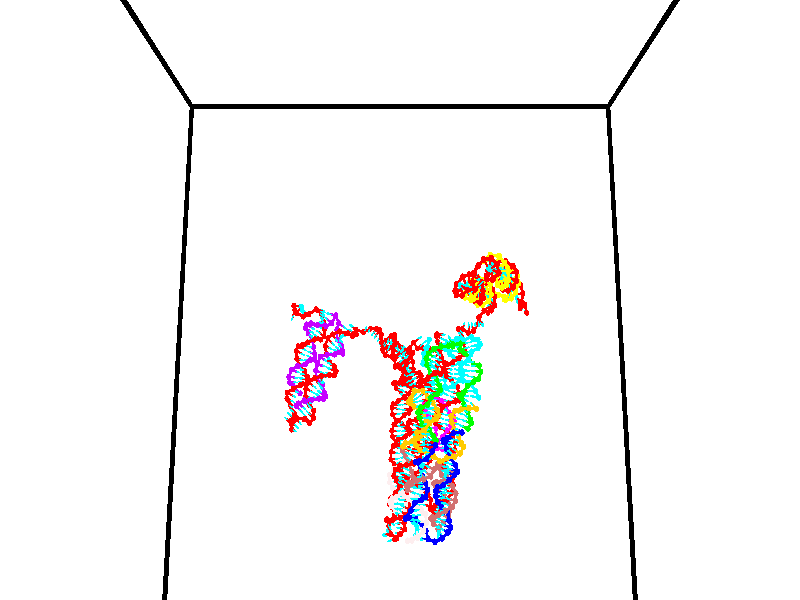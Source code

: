 // switches for output
#declare DRAW_BASES = 1; // possible values are 0, 1; only relevant for DNA ribbons
#declare DRAW_BASES_TYPE = 3; // possible values are 1, 2, 3; only relevant for DNA ribbons
#declare DRAW_FOG = 0; // set to 1 to enable fog

#include "colors.inc"

#include "transforms.inc"
background { rgb <1, 1, 1>}

#default {
   normal{
       ripples 0.25
       frequency 0.20
       turbulence 0.2
       lambda 5
   }
	finish {
		phong 0.1
		phong_size 40.
	}
}

// original window dimensions: 1024x640


// camera settings

camera {
	sky <0, 0.179814, -0.983701>
	up <0, 0.179814, -0.983701>
	right 1.6 * <1, 0, 0>
	location <35, 94.9851, 44.8844>
	look_at <35, 29.7336, 32.9568>
	direction <0, -65.2515, -11.9276>
	angle 67.0682
}


# declare cpy_camera_pos = <35, 94.9851, 44.8844>;
# if (DRAW_FOG = 1)
fog {
	fog_type 2
	up vnormalize(cpy_camera_pos)
	color rgbt<1,1,1,0.3>
	distance 1e-5
	fog_alt 3e-3
	fog_offset 56
}
# end


// LIGHTS

# declare lum = 6;
global_settings {
	ambient_light rgb lum * <0.05, 0.05, 0.05>
	max_trace_level 15
}# declare cpy_direct_light_amount = 0.25;
light_source
{	1000 * <-1, -1.16352, -0.803886>,
	rgb lum * cpy_direct_light_amount
	parallel
}

light_source
{	1000 * <1, 1.16352, 0.803886>,
	rgb lum * cpy_direct_light_amount
	parallel
}

// strand 0

// nucleotide -1

// particle -1
sphere {
	<24.368612, 34.800278, 34.755440> 0.250000
	pigment { color rgbt <1,0,0,0> }
	no_shadow
}
cylinder {
	<24.247955, 34.815708, 35.136497>,  <24.175562, 34.824966, 35.365131>, 0.100000
	pigment { color rgbt <1,0,0,0> }
	no_shadow
}
cylinder {
	<24.247955, 34.815708, 35.136497>,  <24.368612, 34.800278, 34.755440>, 0.100000
	pigment { color rgbt <1,0,0,0> }
	no_shadow
}

// particle -1
sphere {
	<24.247955, 34.815708, 35.136497> 0.100000
	pigment { color rgbt <1,0,0,0> }
	no_shadow
}
sphere {
	0, 1
	scale<0.080000,0.200000,0.300000>
	matrix <-0.945242, 0.118507, -0.304097,
		-0.124624, -0.992204, 0.000713,
		-0.301641, 0.038572, 0.952641,
		24.157463, 34.827278, 35.422291>
	pigment { color rgbt <0,1,1,0> }
	no_shadow
}
cylinder {
	<24.386459, 35.507694, 34.496887>,  <24.368612, 34.800278, 34.755440>, 0.130000
	pigment { color rgbt <1,0,0,0> }
	no_shadow
}

// nucleotide -1

// particle -1
sphere {
	<24.386459, 35.507694, 34.496887> 0.250000
	pigment { color rgbt <1,0,0,0> }
	no_shadow
}
cylinder {
	<24.781477, 35.448914, 34.519386>,  <25.018488, 35.413647, 34.532887>, 0.100000
	pigment { color rgbt <1,0,0,0> }
	no_shadow
}
cylinder {
	<24.781477, 35.448914, 34.519386>,  <24.386459, 35.507694, 34.496887>, 0.100000
	pigment { color rgbt <1,0,0,0> }
	no_shadow
}

// particle -1
sphere {
	<24.781477, 35.448914, 34.519386> 0.100000
	pigment { color rgbt <1,0,0,0> }
	no_shadow
}
sphere {
	0, 1
	scale<0.080000,0.200000,0.300000>
	matrix <0.113793, 0.913899, 0.389666,
		-0.108668, -0.378411, 0.919237,
		0.987543, -0.146947, 0.056251,
		25.077740, 35.404831, 34.536263>
	pigment { color rgbt <0,1,1,0> }
	no_shadow
}
cylinder {
	<24.696951, 35.548649, 35.126392>,  <24.386459, 35.507694, 34.496887>, 0.130000
	pigment { color rgbt <1,0,0,0> }
	no_shadow
}

// nucleotide -1

// particle -1
sphere {
	<24.696951, 35.548649, 35.126392> 0.250000
	pigment { color rgbt <1,0,0,0> }
	no_shadow
}
cylinder {
	<24.967157, 35.651684, 34.850037>,  <25.129280, 35.713505, 34.684223>, 0.100000
	pigment { color rgbt <1,0,0,0> }
	no_shadow
}
cylinder {
	<24.967157, 35.651684, 34.850037>,  <24.696951, 35.548649, 35.126392>, 0.100000
	pigment { color rgbt <1,0,0,0> }
	no_shadow
}

// particle -1
sphere {
	<24.967157, 35.651684, 34.850037> 0.100000
	pigment { color rgbt <1,0,0,0> }
	no_shadow
}
sphere {
	0, 1
	scale<0.080000,0.200000,0.300000>
	matrix <0.152216, 0.868097, 0.472481,
		0.721464, -0.424332, 0.547204,
		0.675515, 0.257585, -0.690890,
		25.169811, 35.728958, 34.642769>
	pigment { color rgbt <0,1,1,0> }
	no_shadow
}
cylinder {
	<25.356457, 35.599850, 35.426304>,  <24.696951, 35.548649, 35.126392>, 0.130000
	pigment { color rgbt <1,0,0,0> }
	no_shadow
}

// nucleotide -1

// particle -1
sphere {
	<25.356457, 35.599850, 35.426304> 0.250000
	pigment { color rgbt <1,0,0,0> }
	no_shadow
}
cylinder {
	<25.311863, 35.869396, 35.134144>,  <25.285107, 36.031124, 34.958847>, 0.100000
	pigment { color rgbt <1,0,0,0> }
	no_shadow
}
cylinder {
	<25.311863, 35.869396, 35.134144>,  <25.356457, 35.599850, 35.426304>, 0.100000
	pigment { color rgbt <1,0,0,0> }
	no_shadow
}

// particle -1
sphere {
	<25.311863, 35.869396, 35.134144> 0.100000
	pigment { color rgbt <1,0,0,0> }
	no_shadow
}
sphere {
	0, 1
	scale<0.080000,0.200000,0.300000>
	matrix <0.328617, 0.718630, 0.612847,
		0.937860, -0.171697, -0.301560,
		-0.111486, 0.673862, -0.730397,
		25.278418, 36.071556, 34.915024>
	pigment { color rgbt <0,1,1,0> }
	no_shadow
}
cylinder {
	<25.972479, 35.914814, 35.293247>,  <25.356457, 35.599850, 35.426304>, 0.130000
	pigment { color rgbt <1,0,0,0> }
	no_shadow
}

// nucleotide -1

// particle -1
sphere {
	<25.972479, 35.914814, 35.293247> 0.250000
	pigment { color rgbt <1,0,0,0> }
	no_shadow
}
cylinder {
	<25.678316, 36.171661, 35.206657>,  <25.501818, 36.325768, 35.154701>, 0.100000
	pigment { color rgbt <1,0,0,0> }
	no_shadow
}
cylinder {
	<25.678316, 36.171661, 35.206657>,  <25.972479, 35.914814, 35.293247>, 0.100000
	pigment { color rgbt <1,0,0,0> }
	no_shadow
}

// particle -1
sphere {
	<25.678316, 36.171661, 35.206657> 0.100000
	pigment { color rgbt <1,0,0,0> }
	no_shadow
}
sphere {
	0, 1
	scale<0.080000,0.200000,0.300000>
	matrix <0.447687, 0.700217, 0.556123,
		0.508676, 0.312064, -0.802412,
		-0.735408, 0.642116, -0.216477,
		25.457693, 36.364296, 35.141716>
	pigment { color rgbt <0,1,1,0> }
	no_shadow
}
cylinder {
	<26.675060, 35.934654, 34.874603>,  <25.972479, 35.914814, 35.293247>, 0.130000
	pigment { color rgbt <1,0,0,0> }
	no_shadow
}

// nucleotide -1

// particle -1
sphere {
	<26.675060, 35.934654, 34.874603> 0.250000
	pigment { color rgbt <1,0,0,0> }
	no_shadow
}
cylinder {
	<27.033941, 35.770863, 34.940758>,  <27.249269, 35.672588, 34.980450>, 0.100000
	pigment { color rgbt <1,0,0,0> }
	no_shadow
}
cylinder {
	<27.033941, 35.770863, 34.940758>,  <26.675060, 35.934654, 34.874603>, 0.100000
	pigment { color rgbt <1,0,0,0> }
	no_shadow
}

// particle -1
sphere {
	<27.033941, 35.770863, 34.940758> 0.100000
	pigment { color rgbt <1,0,0,0> }
	no_shadow
}
sphere {
	0, 1
	scale<0.080000,0.200000,0.300000>
	matrix <-0.421232, -0.681037, 0.598960,
		-0.132629, -0.607054, -0.783515,
		0.897204, -0.409480, 0.165385,
		27.303102, 35.648018, 34.990372>
	pigment { color rgbt <0,1,1,0> }
	no_shadow
}
cylinder {
	<26.642502, 35.214962, 34.800014>,  <26.675060, 35.934654, 34.874603>, 0.130000
	pigment { color rgbt <1,0,0,0> }
	no_shadow
}

// nucleotide -1

// particle -1
sphere {
	<26.642502, 35.214962, 34.800014> 0.250000
	pigment { color rgbt <1,0,0,0> }
	no_shadow
}
cylinder {
	<26.970322, 35.247078, 35.026958>,  <27.167013, 35.266350, 35.163124>, 0.100000
	pigment { color rgbt <1,0,0,0> }
	no_shadow
}
cylinder {
	<26.970322, 35.247078, 35.026958>,  <26.642502, 35.214962, 34.800014>, 0.100000
	pigment { color rgbt <1,0,0,0> }
	no_shadow
}

// particle -1
sphere {
	<26.970322, 35.247078, 35.026958> 0.100000
	pigment { color rgbt <1,0,0,0> }
	no_shadow
}
sphere {
	0, 1
	scale<0.080000,0.200000,0.300000>
	matrix <-0.322059, -0.754399, 0.571979,
		0.473941, -0.651486, -0.592406,
		0.819547, 0.080295, 0.567358,
		27.216187, 35.271168, 35.197166>
	pigment { color rgbt <0,1,1,0> }
	no_shadow
}
cylinder {
	<26.976702, 34.481213, 35.006718>,  <26.642502, 35.214962, 34.800014>, 0.130000
	pigment { color rgbt <1,0,0,0> }
	no_shadow
}

// nucleotide -1

// particle -1
sphere {
	<26.976702, 34.481213, 35.006718> 0.250000
	pigment { color rgbt <1,0,0,0> }
	no_shadow
}
cylinder {
	<27.065037, 34.771305, 35.267570>,  <27.118038, 34.945358, 35.424080>, 0.100000
	pigment { color rgbt <1,0,0,0> }
	no_shadow
}
cylinder {
	<27.065037, 34.771305, 35.267570>,  <26.976702, 34.481213, 35.006718>, 0.100000
	pigment { color rgbt <1,0,0,0> }
	no_shadow
}

// particle -1
sphere {
	<27.065037, 34.771305, 35.267570> 0.100000
	pigment { color rgbt <1,0,0,0> }
	no_shadow
}
sphere {
	0, 1
	scale<0.080000,0.200000,0.300000>
	matrix <-0.497668, -0.491248, 0.714844,
		0.838783, -0.482409, 0.252438,
		0.220838, 0.725229, 0.652130,
		27.131289, 34.988873, 35.463211>
	pigment { color rgbt <0,1,1,0> }
	no_shadow
}
cylinder {
	<27.224518, 34.162422, 35.642685>,  <26.976702, 34.481213, 35.006718>, 0.130000
	pigment { color rgbt <1,0,0,0> }
	no_shadow
}

// nucleotide -1

// particle -1
sphere {
	<27.224518, 34.162422, 35.642685> 0.250000
	pigment { color rgbt <1,0,0,0> }
	no_shadow
}
cylinder {
	<27.123419, 34.537682, 35.737331>,  <27.062759, 34.762836, 35.794121>, 0.100000
	pigment { color rgbt <1,0,0,0> }
	no_shadow
}
cylinder {
	<27.123419, 34.537682, 35.737331>,  <27.224518, 34.162422, 35.642685>, 0.100000
	pigment { color rgbt <1,0,0,0> }
	no_shadow
}

// particle -1
sphere {
	<27.123419, 34.537682, 35.737331> 0.100000
	pigment { color rgbt <1,0,0,0> }
	no_shadow
}
sphere {
	0, 1
	scale<0.080000,0.200000,0.300000>
	matrix <-0.316918, -0.311341, 0.895896,
		0.914156, 0.151447, 0.376008,
		-0.252748, 0.938153, 0.236618,
		27.047594, 34.819126, 35.808315>
	pigment { color rgbt <0,1,1,0> }
	no_shadow
}
cylinder {
	<27.330679, 34.186554, 36.263706>,  <27.224518, 34.162422, 35.642685>, 0.130000
	pigment { color rgbt <1,0,0,0> }
	no_shadow
}

// nucleotide -1

// particle -1
sphere {
	<27.330679, 34.186554, 36.263706> 0.250000
	pigment { color rgbt <1,0,0,0> }
	no_shadow
}
cylinder {
	<27.113020, 34.520996, 36.235916>,  <26.982424, 34.721661, 36.219242>, 0.100000
	pigment { color rgbt <1,0,0,0> }
	no_shadow
}
cylinder {
	<27.113020, 34.520996, 36.235916>,  <27.330679, 34.186554, 36.263706>, 0.100000
	pigment { color rgbt <1,0,0,0> }
	no_shadow
}

// particle -1
sphere {
	<27.113020, 34.520996, 36.235916> 0.100000
	pigment { color rgbt <1,0,0,0> }
	no_shadow
}
sphere {
	0, 1
	scale<0.080000,0.200000,0.300000>
	matrix <-0.408593, -0.191768, 0.892343,
		0.732772, 0.513955, 0.445978,
		-0.544148, 0.836107, -0.069476,
		26.949776, 34.771828, 36.215073>
	pigment { color rgbt <0,1,1,0> }
	no_shadow
}
cylinder {
	<27.318203, 34.409191, 36.901173>,  <27.330679, 34.186554, 36.263706>, 0.130000
	pigment { color rgbt <1,0,0,0> }
	no_shadow
}

// nucleotide -1

// particle -1
sphere {
	<27.318203, 34.409191, 36.901173> 0.250000
	pigment { color rgbt <1,0,0,0> }
	no_shadow
}
cylinder {
	<26.994469, 34.554081, 36.716232>,  <26.800228, 34.641014, 36.605270>, 0.100000
	pigment { color rgbt <1,0,0,0> }
	no_shadow
}
cylinder {
	<26.994469, 34.554081, 36.716232>,  <27.318203, 34.409191, 36.901173>, 0.100000
	pigment { color rgbt <1,0,0,0> }
	no_shadow
}

// particle -1
sphere {
	<26.994469, 34.554081, 36.716232> 0.100000
	pigment { color rgbt <1,0,0,0> }
	no_shadow
}
sphere {
	0, 1
	scale<0.080000,0.200000,0.300000>
	matrix <-0.518305, -0.070169, 0.852313,
		0.276288, 0.929445, 0.244534,
		-0.809336, 0.362227, -0.462349,
		26.751667, 34.662750, 36.577526>
	pigment { color rgbt <0,1,1,0> }
	no_shadow
}
cylinder {
	<27.075363, 34.968838, 37.265942>,  <27.318203, 34.409191, 36.901173>, 0.130000
	pigment { color rgbt <1,0,0,0> }
	no_shadow
}

// nucleotide -1

// particle -1
sphere {
	<27.075363, 34.968838, 37.265942> 0.250000
	pigment { color rgbt <1,0,0,0> }
	no_shadow
}
cylinder {
	<26.753410, 34.855553, 37.057346>,  <26.560238, 34.787582, 36.932190>, 0.100000
	pigment { color rgbt <1,0,0,0> }
	no_shadow
}
cylinder {
	<26.753410, 34.855553, 37.057346>,  <27.075363, 34.968838, 37.265942>, 0.100000
	pigment { color rgbt <1,0,0,0> }
	no_shadow
}

// particle -1
sphere {
	<26.753410, 34.855553, 37.057346> 0.100000
	pigment { color rgbt <1,0,0,0> }
	no_shadow
}
sphere {
	0, 1
	scale<0.080000,0.200000,0.300000>
	matrix <-0.542279, -0.005908, 0.840178,
		-0.241033, 0.959038, -0.148827,
		-0.804883, -0.283216, -0.521490,
		26.511946, 34.770588, 36.900898>
	pigment { color rgbt <0,1,1,0> }
	no_shadow
}
cylinder {
	<26.505112, 35.453430, 37.324852>,  <27.075363, 34.968838, 37.265942>, 0.130000
	pigment { color rgbt <1,0,0,0> }
	no_shadow
}

// nucleotide -1

// particle -1
sphere {
	<26.505112, 35.453430, 37.324852> 0.250000
	pigment { color rgbt <1,0,0,0> }
	no_shadow
}
cylinder {
	<26.341927, 35.099014, 37.236755>,  <26.244015, 34.886364, 37.183899>, 0.100000
	pigment { color rgbt <1,0,0,0> }
	no_shadow
}
cylinder {
	<26.341927, 35.099014, 37.236755>,  <26.505112, 35.453430, 37.324852>, 0.100000
	pigment { color rgbt <1,0,0,0> }
	no_shadow
}

// particle -1
sphere {
	<26.341927, 35.099014, 37.236755> 0.100000
	pigment { color rgbt <1,0,0,0> }
	no_shadow
}
sphere {
	0, 1
	scale<0.080000,0.200000,0.300000>
	matrix <-0.610518, 0.085386, 0.787386,
		-0.678847, 0.455687, -0.575775,
		-0.407965, -0.886035, -0.220241,
		26.219538, 34.833202, 37.170685>
	pigment { color rgbt <0,1,1,0> }
	no_shadow
}
cylinder {
	<25.855278, 35.547115, 37.582340>,  <26.505112, 35.453430, 37.324852>, 0.130000
	pigment { color rgbt <1,0,0,0> }
	no_shadow
}

// nucleotide -1

// particle -1
sphere {
	<25.855278, 35.547115, 37.582340> 0.250000
	pigment { color rgbt <1,0,0,0> }
	no_shadow
}
cylinder {
	<25.876913, 35.156815, 37.497505>,  <25.889894, 34.922634, 37.446606>, 0.100000
	pigment { color rgbt <1,0,0,0> }
	no_shadow
}
cylinder {
	<25.876913, 35.156815, 37.497505>,  <25.855278, 35.547115, 37.582340>, 0.100000
	pigment { color rgbt <1,0,0,0> }
	no_shadow
}

// particle -1
sphere {
	<25.876913, 35.156815, 37.497505> 0.100000
	pigment { color rgbt <1,0,0,0> }
	no_shadow
}
sphere {
	0, 1
	scale<0.080000,0.200000,0.300000>
	matrix <-0.631838, -0.197914, 0.749407,
		-0.773211, 0.093471, -0.627222,
		0.054088, -0.975753, -0.212088,
		25.893139, 34.864090, 37.433880>
	pigment { color rgbt <0,1,1,0> }
	no_shadow
}
cylinder {
	<25.311472, 35.351101, 37.770447>,  <25.855278, 35.547115, 37.582340>, 0.130000
	pigment { color rgbt <1,0,0,0> }
	no_shadow
}

// nucleotide -1

// particle -1
sphere {
	<25.311472, 35.351101, 37.770447> 0.250000
	pigment { color rgbt <1,0,0,0> }
	no_shadow
}
cylinder {
	<25.498558, 34.997551, 37.771954>,  <25.610809, 34.785423, 37.772858>, 0.100000
	pigment { color rgbt <1,0,0,0> }
	no_shadow
}
cylinder {
	<25.498558, 34.997551, 37.771954>,  <25.311472, 35.351101, 37.770447>, 0.100000
	pigment { color rgbt <1,0,0,0> }
	no_shadow
}

// particle -1
sphere {
	<25.498558, 34.997551, 37.771954> 0.100000
	pigment { color rgbt <1,0,0,0> }
	no_shadow
}
sphere {
	0, 1
	scale<0.080000,0.200000,0.300000>
	matrix <-0.545124, -0.285101, 0.788389,
		-0.695760, -0.370797, -0.615165,
		0.467716, -0.883871, 0.003768,
		25.638872, 34.732391, 37.773083>
	pigment { color rgbt <0,1,1,0> }
	no_shadow
}
cylinder {
	<24.799944, 34.874805, 37.811073>,  <25.311472, 35.351101, 37.770447>, 0.130000
	pigment { color rgbt <1,0,0,0> }
	no_shadow
}

// nucleotide -1

// particle -1
sphere {
	<24.799944, 34.874805, 37.811073> 0.250000
	pigment { color rgbt <1,0,0,0> }
	no_shadow
}
cylinder {
	<25.121857, 34.682301, 37.950047>,  <25.315004, 34.566799, 38.033432>, 0.100000
	pigment { color rgbt <1,0,0,0> }
	no_shadow
}
cylinder {
	<25.121857, 34.682301, 37.950047>,  <24.799944, 34.874805, 37.811073>, 0.100000
	pigment { color rgbt <1,0,0,0> }
	no_shadow
}

// particle -1
sphere {
	<25.121857, 34.682301, 37.950047> 0.100000
	pigment { color rgbt <1,0,0,0> }
	no_shadow
}
sphere {
	0, 1
	scale<0.080000,0.200000,0.300000>
	matrix <-0.532160, -0.325728, 0.781477,
		-0.262922, -0.813813, -0.518247,
		0.804784, -0.481258, 0.347438,
		25.363291, 34.537922, 38.054276>
	pigment { color rgbt <0,1,1,0> }
	no_shadow
}
cylinder {
	<24.523409, 34.298897, 38.142735>,  <24.799944, 34.874805, 37.811073>, 0.130000
	pigment { color rgbt <1,0,0,0> }
	no_shadow
}

// nucleotide -1

// particle -1
sphere {
	<24.523409, 34.298897, 38.142735> 0.250000
	pigment { color rgbt <1,0,0,0> }
	no_shadow
}
cylinder {
	<24.885965, 34.359673, 38.300404>,  <25.103498, 34.396137, 38.395004>, 0.100000
	pigment { color rgbt <1,0,0,0> }
	no_shadow
}
cylinder {
	<24.885965, 34.359673, 38.300404>,  <24.523409, 34.298897, 38.142735>, 0.100000
	pigment { color rgbt <1,0,0,0> }
	no_shadow
}

// particle -1
sphere {
	<24.885965, 34.359673, 38.300404> 0.100000
	pigment { color rgbt <1,0,0,0> }
	no_shadow
}
sphere {
	0, 1
	scale<0.080000,0.200000,0.300000>
	matrix <-0.349128, -0.255899, 0.901457,
		0.237833, -0.954689, -0.178899,
		0.906391, 0.151938, 0.394170,
		25.157883, 34.405254, 38.418655>
	pigment { color rgbt <0,1,1,0> }
	no_shadow
}
cylinder {
	<24.526707, 33.818409, 38.744766>,  <24.523409, 34.298897, 38.142735>, 0.130000
	pigment { color rgbt <1,0,0,0> }
	no_shadow
}

// nucleotide -1

// particle -1
sphere {
	<24.526707, 33.818409, 38.744766> 0.250000
	pigment { color rgbt <1,0,0,0> }
	no_shadow
}
cylinder {
	<24.854887, 34.028458, 38.835194>,  <25.051796, 34.154488, 38.889450>, 0.100000
	pigment { color rgbt <1,0,0,0> }
	no_shadow
}
cylinder {
	<24.854887, 34.028458, 38.835194>,  <24.526707, 33.818409, 38.744766>, 0.100000
	pigment { color rgbt <1,0,0,0> }
	no_shadow
}

// particle -1
sphere {
	<24.854887, 34.028458, 38.835194> 0.100000
	pigment { color rgbt <1,0,0,0> }
	no_shadow
}
sphere {
	0, 1
	scale<0.080000,0.200000,0.300000>
	matrix <-0.230891, -0.057403, 0.971285,
		0.523021, -0.849088, 0.074150,
		0.820450, 0.525123, 0.226070,
		25.101023, 34.185993, 38.903015>
	pigment { color rgbt <0,1,1,0> }
	no_shadow
}
cylinder {
	<24.770452, 33.469650, 39.297775>,  <24.526707, 33.818409, 38.744766>, 0.130000
	pigment { color rgbt <1,0,0,0> }
	no_shadow
}

// nucleotide -1

// particle -1
sphere {
	<24.770452, 33.469650, 39.297775> 0.250000
	pigment { color rgbt <1,0,0,0> }
	no_shadow
}
cylinder {
	<24.952251, 33.825363, 39.318207>,  <25.061331, 34.038792, 39.330467>, 0.100000
	pigment { color rgbt <1,0,0,0> }
	no_shadow
}
cylinder {
	<24.952251, 33.825363, 39.318207>,  <24.770452, 33.469650, 39.297775>, 0.100000
	pigment { color rgbt <1,0,0,0> }
	no_shadow
}

// particle -1
sphere {
	<24.952251, 33.825363, 39.318207> 0.100000
	pigment { color rgbt <1,0,0,0> }
	no_shadow
}
sphere {
	0, 1
	scale<0.080000,0.200000,0.300000>
	matrix <-0.092792, -0.009767, 0.995638,
		0.885902, -0.457255, 0.078079,
		0.454498, 0.889282, 0.051082,
		25.088600, 34.092148, 39.333530>
	pigment { color rgbt <0,1,1,0> }
	no_shadow
}
cylinder {
	<25.298456, 33.397644, 39.784138>,  <24.770452, 33.469650, 39.297775>, 0.130000
	pigment { color rgbt <1,0,0,0> }
	no_shadow
}

// nucleotide -1

// particle -1
sphere {
	<25.298456, 33.397644, 39.784138> 0.250000
	pigment { color rgbt <1,0,0,0> }
	no_shadow
}
cylinder {
	<25.203579, 33.785442, 39.759449>,  <25.146652, 34.018124, 39.744637>, 0.100000
	pigment { color rgbt <1,0,0,0> }
	no_shadow
}
cylinder {
	<25.203579, 33.785442, 39.759449>,  <25.298456, 33.397644, 39.784138>, 0.100000
	pigment { color rgbt <1,0,0,0> }
	no_shadow
}

// particle -1
sphere {
	<25.203579, 33.785442, 39.759449> 0.100000
	pigment { color rgbt <1,0,0,0> }
	no_shadow
}
sphere {
	0, 1
	scale<0.080000,0.200000,0.300000>
	matrix <0.141908, 0.097431, 0.985073,
		0.961042, 0.224892, -0.160689,
		-0.237191, 0.969500, -0.061721,
		25.132421, 34.076294, 39.740932>
	pigment { color rgbt <0,1,1,0> }
	no_shadow
}
cylinder {
	<25.662466, 33.852882, 40.270042>,  <25.298456, 33.397644, 39.784138>, 0.130000
	pigment { color rgbt <1,0,0,0> }
	no_shadow
}

// nucleotide -1

// particle -1
sphere {
	<25.662466, 33.852882, 40.270042> 0.250000
	pigment { color rgbt <1,0,0,0> }
	no_shadow
}
cylinder {
	<25.396713, 34.135757, 40.173309>,  <25.237261, 34.305481, 40.115269>, 0.100000
	pigment { color rgbt <1,0,0,0> }
	no_shadow
}
cylinder {
	<25.396713, 34.135757, 40.173309>,  <25.662466, 33.852882, 40.270042>, 0.100000
	pigment { color rgbt <1,0,0,0> }
	no_shadow
}

// particle -1
sphere {
	<25.396713, 34.135757, 40.173309> 0.100000
	pigment { color rgbt <1,0,0,0> }
	no_shadow
}
sphere {
	0, 1
	scale<0.080000,0.200000,0.300000>
	matrix <0.009053, 0.331165, 0.943529,
		0.747339, 0.624674, -0.226422,
		-0.664382, 0.707186, -0.241837,
		25.197399, 34.347912, 40.100758>
	pigment { color rgbt <0,1,1,0> }
	no_shadow
}
cylinder {
	<25.872835, 34.436337, 40.591141>,  <25.662466, 33.852882, 40.270042>, 0.130000
	pigment { color rgbt <1,0,0,0> }
	no_shadow
}

// nucleotide -1

// particle -1
sphere {
	<25.872835, 34.436337, 40.591141> 0.250000
	pigment { color rgbt <1,0,0,0> }
	no_shadow
}
cylinder {
	<25.490288, 34.534184, 40.527237>,  <25.260759, 34.592892, 40.488895>, 0.100000
	pigment { color rgbt <1,0,0,0> }
	no_shadow
}
cylinder {
	<25.490288, 34.534184, 40.527237>,  <25.872835, 34.436337, 40.591141>, 0.100000
	pigment { color rgbt <1,0,0,0> }
	no_shadow
}

// particle -1
sphere {
	<25.490288, 34.534184, 40.527237> 0.100000
	pigment { color rgbt <1,0,0,0> }
	no_shadow
}
sphere {
	0, 1
	scale<0.080000,0.200000,0.300000>
	matrix <-0.049600, 0.402924, 0.913889,
		0.287926, 0.881937, -0.373210,
		-0.956367, 0.244621, -0.159756,
		25.203377, 34.607571, 40.479309>
	pigment { color rgbt <0,1,1,0> }
	no_shadow
}
cylinder {
	<25.824604, 35.111794, 40.905418>,  <25.872835, 34.436337, 40.591141>, 0.130000
	pigment { color rgbt <1,0,0,0> }
	no_shadow
}

// nucleotide -1

// particle -1
sphere {
	<25.824604, 35.111794, 40.905418> 0.250000
	pigment { color rgbt <1,0,0,0> }
	no_shadow
}
cylinder {
	<25.452065, 34.977314, 40.849480>,  <25.228540, 34.896626, 40.815914>, 0.100000
	pigment { color rgbt <1,0,0,0> }
	no_shadow
}
cylinder {
	<25.452065, 34.977314, 40.849480>,  <25.824604, 35.111794, 40.905418>, 0.100000
	pigment { color rgbt <1,0,0,0> }
	no_shadow
}

// particle -1
sphere {
	<25.452065, 34.977314, 40.849480> 0.100000
	pigment { color rgbt <1,0,0,0> }
	no_shadow
}
sphere {
	0, 1
	scale<0.080000,0.200000,0.300000>
	matrix <-0.256998, 0.334847, 0.906548,
		-0.257951, 0.880255, -0.398262,
		-0.931350, -0.336198, -0.139850,
		25.172659, 34.876453, 40.807526>
	pigment { color rgbt <0,1,1,0> }
	no_shadow
}
cylinder {
	<25.235954, 35.605713, 41.089607>,  <25.824604, 35.111794, 40.905418>, 0.130000
	pigment { color rgbt <1,0,0,0> }
	no_shadow
}

// nucleotide -1

// particle -1
sphere {
	<25.235954, 35.605713, 41.089607> 0.250000
	pigment { color rgbt <1,0,0,0> }
	no_shadow
}
cylinder {
	<25.060375, 35.249226, 41.135303>,  <24.955029, 35.035332, 41.162724>, 0.100000
	pigment { color rgbt <1,0,0,0> }
	no_shadow
}
cylinder {
	<25.060375, 35.249226, 41.135303>,  <25.235954, 35.605713, 41.089607>, 0.100000
	pigment { color rgbt <1,0,0,0> }
	no_shadow
}

// particle -1
sphere {
	<25.060375, 35.249226, 41.135303> 0.100000
	pigment { color rgbt <1,0,0,0> }
	no_shadow
}
sphere {
	0, 1
	scale<0.080000,0.200000,0.300000>
	matrix <-0.431781, 0.320729, 0.843029,
		-0.787966, 0.320717, -0.525595,
		-0.438948, -0.891220, 0.114244,
		24.928692, 34.981861, 41.169575>
	pigment { color rgbt <0,1,1,0> }
	no_shadow
}
cylinder {
	<24.596308, 35.785355, 41.385967>,  <25.235954, 35.605713, 41.089607>, 0.130000
	pigment { color rgbt <1,0,0,0> }
	no_shadow
}

// nucleotide -1

// particle -1
sphere {
	<24.596308, 35.785355, 41.385967> 0.250000
	pigment { color rgbt <1,0,0,0> }
	no_shadow
}
cylinder {
	<24.637100, 35.396809, 41.471806>,  <24.661575, 35.163681, 41.523308>, 0.100000
	pigment { color rgbt <1,0,0,0> }
	no_shadow
}
cylinder {
	<24.637100, 35.396809, 41.471806>,  <24.596308, 35.785355, 41.385967>, 0.100000
	pigment { color rgbt <1,0,0,0> }
	no_shadow
}

// particle -1
sphere {
	<24.637100, 35.396809, 41.471806> 0.100000
	pigment { color rgbt <1,0,0,0> }
	no_shadow
}
sphere {
	0, 1
	scale<0.080000,0.200000,0.300000>
	matrix <-0.474890, 0.142017, 0.868511,
		-0.874117, -0.190481, -0.446808,
		0.101980, -0.971364, 0.214597,
		24.667694, 35.105400, 41.536186>
	pigment { color rgbt <0,1,1,0> }
	no_shadow
}
cylinder {
	<23.939627, 35.426731, 41.692738>,  <24.596308, 35.785355, 41.385967>, 0.130000
	pigment { color rgbt <1,0,0,0> }
	no_shadow
}

// nucleotide -1

// particle -1
sphere {
	<23.939627, 35.426731, 41.692738> 0.250000
	pigment { color rgbt <1,0,0,0> }
	no_shadow
}
cylinder {
	<24.264563, 35.244823, 41.838772>,  <24.459524, 35.135677, 41.926392>, 0.100000
	pigment { color rgbt <1,0,0,0> }
	no_shadow
}
cylinder {
	<24.264563, 35.244823, 41.838772>,  <23.939627, 35.426731, 41.692738>, 0.100000
	pigment { color rgbt <1,0,0,0> }
	no_shadow
}

// particle -1
sphere {
	<24.264563, 35.244823, 41.838772> 0.100000
	pigment { color rgbt <1,0,0,0> }
	no_shadow
}
sphere {
	0, 1
	scale<0.080000,0.200000,0.300000>
	matrix <-0.341173, 0.137119, 0.929946,
		-0.472972, -0.879990, -0.043767,
		0.812342, -0.454770, 0.365082,
		24.508265, 35.108391, 41.948296>
	pigment { color rgbt <0,1,1,0> }
	no_shadow
}
cylinder {
	<23.848431, 34.910748, 42.157417>,  <23.939627, 35.426731, 41.692738>, 0.130000
	pigment { color rgbt <1,0,0,0> }
	no_shadow
}

// nucleotide -1

// particle -1
sphere {
	<23.848431, 34.910748, 42.157417> 0.250000
	pigment { color rgbt <1,0,0,0> }
	no_shadow
}
cylinder {
	<24.190271, 35.071053, 42.289505>,  <24.395376, 35.167236, 42.368755>, 0.100000
	pigment { color rgbt <1,0,0,0> }
	no_shadow
}
cylinder {
	<24.190271, 35.071053, 42.289505>,  <23.848431, 34.910748, 42.157417>, 0.100000
	pigment { color rgbt <1,0,0,0> }
	no_shadow
}

// particle -1
sphere {
	<24.190271, 35.071053, 42.289505> 0.100000
	pigment { color rgbt <1,0,0,0> }
	no_shadow
}
sphere {
	0, 1
	scale<0.080000,0.200000,0.300000>
	matrix <-0.387634, 0.069203, 0.919212,
		0.345531, -0.913566, 0.214489,
		0.854604, 0.400759, 0.330217,
		24.446653, 35.191280, 42.388569>
	pigment { color rgbt <0,1,1,0> }
	no_shadow
}
cylinder {
	<24.172874, 34.493340, 42.753784>,  <23.848431, 34.910748, 42.157417>, 0.130000
	pigment { color rgbt <1,0,0,0> }
	no_shadow
}

// nucleotide -1

// particle -1
sphere {
	<24.172874, 34.493340, 42.753784> 0.250000
	pigment { color rgbt <1,0,0,0> }
	no_shadow
}
cylinder {
	<24.260159, 34.882877, 42.779095>,  <24.312529, 35.116600, 42.794281>, 0.100000
	pigment { color rgbt <1,0,0,0> }
	no_shadow
}
cylinder {
	<24.260159, 34.882877, 42.779095>,  <24.172874, 34.493340, 42.753784>, 0.100000
	pigment { color rgbt <1,0,0,0> }
	no_shadow
}

// particle -1
sphere {
	<24.260159, 34.882877, 42.779095> 0.100000
	pigment { color rgbt <1,0,0,0> }
	no_shadow
}
sphere {
	0, 1
	scale<0.080000,0.200000,0.300000>
	matrix <-0.326502, 0.011747, 0.945123,
		0.919663, -0.226898, 0.320527,
		0.218212, 0.973848, 0.063279,
		24.325623, 35.175034, 42.798077>
	pigment { color rgbt <0,1,1,0> }
	no_shadow
}
cylinder {
	<24.537785, 34.591156, 43.341129>,  <24.172874, 34.493340, 42.753784>, 0.130000
	pigment { color rgbt <1,0,0,0> }
	no_shadow
}

// nucleotide -1

// particle -1
sphere {
	<24.537785, 34.591156, 43.341129> 0.250000
	pigment { color rgbt <1,0,0,0> }
	no_shadow
}
cylinder {
	<24.489355, 34.975086, 43.239868>,  <24.460297, 35.205444, 43.179111>, 0.100000
	pigment { color rgbt <1,0,0,0> }
	no_shadow
}
cylinder {
	<24.489355, 34.975086, 43.239868>,  <24.537785, 34.591156, 43.341129>, 0.100000
	pigment { color rgbt <1,0,0,0> }
	no_shadow
}

// particle -1
sphere {
	<24.489355, 34.975086, 43.239868> 0.100000
	pigment { color rgbt <1,0,0,0> }
	no_shadow
}
sphere {
	0, 1
	scale<0.080000,0.200000,0.300000>
	matrix <-0.360608, 0.195072, 0.912091,
		0.924826, 0.201719, 0.322500,
		-0.121076, 0.959821, -0.253149,
		24.453032, 35.263031, 43.163925>
	pigment { color rgbt <0,1,1,0> }
	no_shadow
}
cylinder {
	<24.710871, 35.108295, 43.868252>,  <24.537785, 34.591156, 43.341129>, 0.130000
	pigment { color rgbt <1,0,0,0> }
	no_shadow
}

// nucleotide -1

// particle -1
sphere {
	<24.710871, 35.108295, 43.868252> 0.250000
	pigment { color rgbt <1,0,0,0> }
	no_shadow
}
cylinder {
	<24.440983, 35.289005, 43.634792>,  <24.279051, 35.397430, 43.494717>, 0.100000
	pigment { color rgbt <1,0,0,0> }
	no_shadow
}
cylinder {
	<24.440983, 35.289005, 43.634792>,  <24.710871, 35.108295, 43.868252>, 0.100000
	pigment { color rgbt <1,0,0,0> }
	no_shadow
}

// particle -1
sphere {
	<24.440983, 35.289005, 43.634792> 0.100000
	pigment { color rgbt <1,0,0,0> }
	no_shadow
}
sphere {
	0, 1
	scale<0.080000,0.200000,0.300000>
	matrix <-0.526554, 0.259492, 0.809571,
		0.517200, 0.853558, 0.062801,
		-0.674719, 0.451778, -0.583653,
		24.238567, 35.424538, 43.459698>
	pigment { color rgbt <0,1,1,0> }
	no_shadow
}
cylinder {
	<24.492777, 35.712868, 44.207031>,  <24.710871, 35.108295, 43.868252>, 0.130000
	pigment { color rgbt <1,0,0,0> }
	no_shadow
}

// nucleotide -1

// particle -1
sphere {
	<24.492777, 35.712868, 44.207031> 0.250000
	pigment { color rgbt <1,0,0,0> }
	no_shadow
}
cylinder {
	<24.183647, 35.591671, 43.983982>,  <23.998169, 35.518955, 43.850155>, 0.100000
	pigment { color rgbt <1,0,0,0> }
	no_shadow
}
cylinder {
	<24.183647, 35.591671, 43.983982>,  <24.492777, 35.712868, 44.207031>, 0.100000
	pigment { color rgbt <1,0,0,0> }
	no_shadow
}

// particle -1
sphere {
	<24.183647, 35.591671, 43.983982> 0.100000
	pigment { color rgbt <1,0,0,0> }
	no_shadow
}
sphere {
	0, 1
	scale<0.080000,0.200000,0.300000>
	matrix <-0.626426, 0.223462, 0.746763,
		-0.101653, 0.926425, -0.362497,
		-0.772824, -0.302989, -0.557621,
		23.951799, 35.500774, 43.816696>
	pigment { color rgbt <0,1,1,0> }
	no_shadow
}
cylinder {
	<24.634279, 36.355843, 44.651848>,  <24.492777, 35.712868, 44.207031>, 0.130000
	pigment { color rgbt <1,0,0,0> }
	no_shadow
}

// nucleotide -1

// particle -1
sphere {
	<24.634279, 36.355843, 44.651848> 0.250000
	pigment { color rgbt <1,0,0,0> }
	no_shadow
}
cylinder {
	<24.861458, 36.678123, 44.719120>,  <24.997765, 36.871490, 44.759483>, 0.100000
	pigment { color rgbt <1,0,0,0> }
	no_shadow
}
cylinder {
	<24.861458, 36.678123, 44.719120>,  <24.634279, 36.355843, 44.651848>, 0.100000
	pigment { color rgbt <1,0,0,0> }
	no_shadow
}

// particle -1
sphere {
	<24.861458, 36.678123, 44.719120> 0.100000
	pigment { color rgbt <1,0,0,0> }
	no_shadow
}
sphere {
	0, 1
	scale<0.080000,0.200000,0.300000>
	matrix <0.454995, -0.137063, -0.879883,
		-0.685870, 0.576248, -0.444433,
		0.567946, 0.805700, 0.168183,
		25.031841, 36.919834, 44.769573>
	pigment { color rgbt <0,1,1,0> }
	no_shadow
}
cylinder {
	<24.669973, 36.898991, 43.975765>,  <24.634279, 36.355843, 44.651848>, 0.130000
	pigment { color rgbt <1,0,0,0> }
	no_shadow
}

// nucleotide -1

// particle -1
sphere {
	<24.669973, 36.898991, 43.975765> 0.250000
	pigment { color rgbt <1,0,0,0> }
	no_shadow
}
cylinder {
	<24.974953, 36.943031, 44.230812>,  <25.157940, 36.969456, 44.383839>, 0.100000
	pigment { color rgbt <1,0,0,0> }
	no_shadow
}
cylinder {
	<24.974953, 36.943031, 44.230812>,  <24.669973, 36.898991, 43.975765>, 0.100000
	pigment { color rgbt <1,0,0,0> }
	no_shadow
}

// particle -1
sphere {
	<24.974953, 36.943031, 44.230812> 0.100000
	pigment { color rgbt <1,0,0,0> }
	no_shadow
}
sphere {
	0, 1
	scale<0.080000,0.200000,0.300000>
	matrix <0.643328, -0.023449, -0.765232,
		-0.069302, 0.993644, -0.088710,
		0.762448, 0.110102, 0.637614,
		25.203688, 36.976063, 44.422096>
	pigment { color rgbt <0,1,1,0> }
	no_shadow
}
cylinder {
	<25.167881, 37.482750, 43.741295>,  <24.669973, 36.898991, 43.975765>, 0.130000
	pigment { color rgbt <1,0,0,0> }
	no_shadow
}

// nucleotide -1

// particle -1
sphere {
	<25.167881, 37.482750, 43.741295> 0.250000
	pigment { color rgbt <1,0,0,0> }
	no_shadow
}
cylinder {
	<25.364841, 37.223713, 43.973904>,  <25.483019, 37.068291, 44.113468>, 0.100000
	pigment { color rgbt <1,0,0,0> }
	no_shadow
}
cylinder {
	<25.364841, 37.223713, 43.973904>,  <25.167881, 37.482750, 43.741295>, 0.100000
	pigment { color rgbt <1,0,0,0> }
	no_shadow
}

// particle -1
sphere {
	<25.364841, 37.223713, 43.973904> 0.100000
	pigment { color rgbt <1,0,0,0> }
	no_shadow
}
sphere {
	0, 1
	scale<0.080000,0.200000,0.300000>
	matrix <0.592257, -0.240290, -0.769085,
		0.637786, 0.723109, 0.265221,
		0.492403, -0.647591, 0.581520,
		25.512562, 37.029434, 44.148361>
	pigment { color rgbt <0,1,1,0> }
	no_shadow
}
cylinder {
	<26.009277, 37.486233, 43.867165>,  <25.167881, 37.482750, 43.741295>, 0.130000
	pigment { color rgbt <1,0,0,0> }
	no_shadow
}

// nucleotide -1

// particle -1
sphere {
	<26.009277, 37.486233, 43.867165> 0.250000
	pigment { color rgbt <1,0,0,0> }
	no_shadow
}
cylinder {
	<25.829895, 37.128815, 43.858593>,  <25.722265, 36.914364, 43.853451>, 0.100000
	pigment { color rgbt <1,0,0,0> }
	no_shadow
}
cylinder {
	<25.829895, 37.128815, 43.858593>,  <26.009277, 37.486233, 43.867165>, 0.100000
	pigment { color rgbt <1,0,0,0> }
	no_shadow
}

// particle -1
sphere {
	<25.829895, 37.128815, 43.858593> 0.100000
	pigment { color rgbt <1,0,0,0> }
	no_shadow
}
sphere {
	0, 1
	scale<0.080000,0.200000,0.300000>
	matrix <0.536862, -0.250117, -0.805742,
		0.714608, -0.372848, 0.591878,
		-0.448458, -0.893547, -0.021433,
		25.695358, 36.860752, 43.852161>
	pigment { color rgbt <0,1,1,0> }
	no_shadow
}
cylinder {
	<26.427168, 36.811440, 44.147697>,  <26.009277, 37.486233, 43.867165>, 0.130000
	pigment { color rgbt <1,0,0,0> }
	no_shadow
}

// nucleotide -1

// particle -1
sphere {
	<26.427168, 36.811440, 44.147697> 0.250000
	pigment { color rgbt <1,0,0,0> }
	no_shadow
}
cylinder {
	<26.160950, 36.758518, 43.853882>,  <26.001219, 36.726765, 43.677593>, 0.100000
	pigment { color rgbt <1,0,0,0> }
	no_shadow
}
cylinder {
	<26.160950, 36.758518, 43.853882>,  <26.427168, 36.811440, 44.147697>, 0.100000
	pigment { color rgbt <1,0,0,0> }
	no_shadow
}

// particle -1
sphere {
	<26.160950, 36.758518, 43.853882> 0.100000
	pigment { color rgbt <1,0,0,0> }
	no_shadow
}
sphere {
	0, 1
	scale<0.080000,0.200000,0.300000>
	matrix <0.745384, -0.168030, -0.645111,
		-0.038072, -0.976863, 0.210451,
		-0.665547, -0.132306, -0.734535,
		25.961285, 36.718826, 43.633522>
	pigment { color rgbt <0,1,1,0> }
	no_shadow
}
cylinder {
	<26.688646, 36.271675, 43.773132>,  <26.427168, 36.811440, 44.147697>, 0.130000
	pigment { color rgbt <1,0,0,0> }
	no_shadow
}

// nucleotide -1

// particle -1
sphere {
	<26.688646, 36.271675, 43.773132> 0.250000
	pigment { color rgbt <1,0,0,0> }
	no_shadow
}
cylinder {
	<26.419497, 36.431103, 43.523849>,  <26.258007, 36.526760, 43.374279>, 0.100000
	pigment { color rgbt <1,0,0,0> }
	no_shadow
}
cylinder {
	<26.419497, 36.431103, 43.523849>,  <26.688646, 36.271675, 43.773132>, 0.100000
	pigment { color rgbt <1,0,0,0> }
	no_shadow
}

// particle -1
sphere {
	<26.419497, 36.431103, 43.523849> 0.100000
	pigment { color rgbt <1,0,0,0> }
	no_shadow
}
sphere {
	0, 1
	scale<0.080000,0.200000,0.300000>
	matrix <0.615008, -0.166767, -0.770683,
		-0.411102, -0.901848, -0.132911,
		-0.672874, 0.398571, -0.623203,
		26.217634, 36.550674, 43.336887>
	pigment { color rgbt <0,1,1,0> }
	no_shadow
}
cylinder {
	<26.642534, 35.864658, 43.168510>,  <26.688646, 36.271675, 43.773132>, 0.130000
	pigment { color rgbt <1,0,0,0> }
	no_shadow
}

// nucleotide -1

// particle -1
sphere {
	<26.642534, 35.864658, 43.168510> 0.250000
	pigment { color rgbt <1,0,0,0> }
	no_shadow
}
cylinder {
	<26.494011, 36.207191, 43.024944>,  <26.404896, 36.412712, 42.938805>, 0.100000
	pigment { color rgbt <1,0,0,0> }
	no_shadow
}
cylinder {
	<26.494011, 36.207191, 43.024944>,  <26.642534, 35.864658, 43.168510>, 0.100000
	pigment { color rgbt <1,0,0,0> }
	no_shadow
}

// particle -1
sphere {
	<26.494011, 36.207191, 43.024944> 0.100000
	pigment { color rgbt <1,0,0,0> }
	no_shadow
}
sphere {
	0, 1
	scale<0.080000,0.200000,0.300000>
	matrix <0.389909, -0.207010, -0.897284,
		-0.842674, -0.473114, -0.257028,
		-0.371310, 0.856335, -0.358913,
		26.382618, 36.464092, 42.917271>
	pigment { color rgbt <0,1,1,0> }
	no_shadow
}
cylinder {
	<26.197153, 35.714149, 42.676434>,  <26.642534, 35.864658, 43.168510>, 0.130000
	pigment { color rgbt <1,0,0,0> }
	no_shadow
}

// nucleotide -1

// particle -1
sphere {
	<26.197153, 35.714149, 42.676434> 0.250000
	pigment { color rgbt <1,0,0,0> }
	no_shadow
}
cylinder {
	<26.305939, 36.092628, 42.606289>,  <26.371210, 36.319714, 42.564201>, 0.100000
	pigment { color rgbt <1,0,0,0> }
	no_shadow
}
cylinder {
	<26.305939, 36.092628, 42.606289>,  <26.197153, 35.714149, 42.676434>, 0.100000
	pigment { color rgbt <1,0,0,0> }
	no_shadow
}

// particle -1
sphere {
	<26.305939, 36.092628, 42.606289> 0.100000
	pigment { color rgbt <1,0,0,0> }
	no_shadow
}
sphere {
	0, 1
	scale<0.080000,0.200000,0.300000>
	matrix <0.329881, -0.262857, -0.906689,
		-0.903999, 0.188737, -0.383619,
		0.271963, 0.946195, -0.175362,
		26.387527, 36.376488, 42.553680>
	pigment { color rgbt <0,1,1,0> }
	no_shadow
}
cylinder {
	<25.822416, 35.955105, 42.070606>,  <26.197153, 35.714149, 42.676434>, 0.130000
	pigment { color rgbt <1,0,0,0> }
	no_shadow
}

// nucleotide -1

// particle -1
sphere {
	<25.822416, 35.955105, 42.070606> 0.250000
	pigment { color rgbt <1,0,0,0> }
	no_shadow
}
cylinder {
	<26.150324, 36.179028, 42.118935>,  <26.347069, 36.313381, 42.147930>, 0.100000
	pigment { color rgbt <1,0,0,0> }
	no_shadow
}
cylinder {
	<26.150324, 36.179028, 42.118935>,  <25.822416, 35.955105, 42.070606>, 0.100000
	pigment { color rgbt <1,0,0,0> }
	no_shadow
}

// particle -1
sphere {
	<26.150324, 36.179028, 42.118935> 0.100000
	pigment { color rgbt <1,0,0,0> }
	no_shadow
}
sphere {
	0, 1
	scale<0.080000,0.200000,0.300000>
	matrix <0.288657, -0.221685, -0.931414,
		-0.494625, 0.798421, -0.343322,
		0.819770, 0.559803, 0.120819,
		26.396255, 36.346970, 42.155182>
	pigment { color rgbt <0,1,1,0> }
	no_shadow
}
cylinder {
	<25.900978, 36.276283, 41.420921>,  <25.822416, 35.955105, 42.070606>, 0.130000
	pigment { color rgbt <1,0,0,0> }
	no_shadow
}

// nucleotide -1

// particle -1
sphere {
	<25.900978, 36.276283, 41.420921> 0.250000
	pigment { color rgbt <1,0,0,0> }
	no_shadow
}
cylinder {
	<26.268358, 36.310249, 41.575447>,  <26.488787, 36.330627, 41.668163>, 0.100000
	pigment { color rgbt <1,0,0,0> }
	no_shadow
}
cylinder {
	<26.268358, 36.310249, 41.575447>,  <25.900978, 36.276283, 41.420921>, 0.100000
	pigment { color rgbt <1,0,0,0> }
	no_shadow
}

// particle -1
sphere {
	<26.268358, 36.310249, 41.575447> 0.100000
	pigment { color rgbt <1,0,0,0> }
	no_shadow
}
sphere {
	0, 1
	scale<0.080000,0.200000,0.300000>
	matrix <0.393198, -0.089998, -0.915038,
		-0.042934, 0.992315, -0.116048,
		0.918451, 0.084917, 0.386313,
		26.543894, 36.335724, 41.691341>
	pigment { color rgbt <0,1,1,0> }
	no_shadow
}
cylinder {
	<26.192192, 36.732075, 40.939316>,  <25.900978, 36.276283, 41.420921>, 0.130000
	pigment { color rgbt <1,0,0,0> }
	no_shadow
}

// nucleotide -1

// particle -1
sphere {
	<26.192192, 36.732075, 40.939316> 0.250000
	pigment { color rgbt <1,0,0,0> }
	no_shadow
}
cylinder {
	<26.495054, 36.550922, 41.127617>,  <26.676771, 36.442230, 41.240597>, 0.100000
	pigment { color rgbt <1,0,0,0> }
	no_shadow
}
cylinder {
	<26.495054, 36.550922, 41.127617>,  <26.192192, 36.732075, 40.939316>, 0.100000
	pigment { color rgbt <1,0,0,0> }
	no_shadow
}

// particle -1
sphere {
	<26.495054, 36.550922, 41.127617> 0.100000
	pigment { color rgbt <1,0,0,0> }
	no_shadow
}
sphere {
	0, 1
	scale<0.080000,0.200000,0.300000>
	matrix <0.490620, -0.081536, -0.867550,
		0.431282, 0.887834, 0.160457,
		0.757158, -0.452882, 0.470755,
		26.722202, 36.415058, 41.268845>
	pigment { color rgbt <0,1,1,0> }
	no_shadow
}
cylinder {
	<26.826389, 36.939663, 40.628830>,  <26.192192, 36.732075, 40.939316>, 0.130000
	pigment { color rgbt <1,0,0,0> }
	no_shadow
}

// nucleotide -1

// particle -1
sphere {
	<26.826389, 36.939663, 40.628830> 0.250000
	pigment { color rgbt <1,0,0,0> }
	no_shadow
}
cylinder {
	<26.980436, 36.640728, 40.845413>,  <27.072865, 36.461369, 40.975365>, 0.100000
	pigment { color rgbt <1,0,0,0> }
	no_shadow
}
cylinder {
	<26.980436, 36.640728, 40.845413>,  <26.826389, 36.939663, 40.628830>, 0.100000
	pigment { color rgbt <1,0,0,0> }
	no_shadow
}

// particle -1
sphere {
	<26.980436, 36.640728, 40.845413> 0.100000
	pigment { color rgbt <1,0,0,0> }
	no_shadow
}
sphere {
	0, 1
	scale<0.080000,0.200000,0.300000>
	matrix <0.580468, -0.259963, -0.771671,
		0.717454, 0.611484, 0.333687,
		0.385118, -0.747333, 0.541458,
		27.095972, 36.416527, 41.007851>
	pigment { color rgbt <0,1,1,0> }
	no_shadow
}
cylinder {
	<27.492683, 37.041187, 40.465794>,  <26.826389, 36.939663, 40.628830>, 0.130000
	pigment { color rgbt <1,0,0,0> }
	no_shadow
}

// nucleotide -1

// particle -1
sphere {
	<27.492683, 37.041187, 40.465794> 0.250000
	pigment { color rgbt <1,0,0,0> }
	no_shadow
}
cylinder {
	<27.445866, 36.673653, 40.616550>,  <27.417774, 36.453133, 40.707005>, 0.100000
	pigment { color rgbt <1,0,0,0> }
	no_shadow
}
cylinder {
	<27.445866, 36.673653, 40.616550>,  <27.492683, 37.041187, 40.465794>, 0.100000
	pigment { color rgbt <1,0,0,0> }
	no_shadow
}

// particle -1
sphere {
	<27.445866, 36.673653, 40.616550> 0.100000
	pigment { color rgbt <1,0,0,0> }
	no_shadow
}
sphere {
	0, 1
	scale<0.080000,0.200000,0.300000>
	matrix <0.531214, -0.378569, -0.757957,
		0.839114, 0.111492, 0.532407,
		-0.117046, -0.918834, 0.376888,
		27.410751, 36.398003, 40.729618>
	pigment { color rgbt <0,1,1,0> }
	no_shadow
}
cylinder {
	<28.179247, 36.679810, 40.342640>,  <27.492683, 37.041187, 40.465794>, 0.130000
	pigment { color rgbt <1,0,0,0> }
	no_shadow
}

// nucleotide -1

// particle -1
sphere {
	<28.179247, 36.679810, 40.342640> 0.250000
	pigment { color rgbt <1,0,0,0> }
	no_shadow
}
cylinder {
	<27.925606, 36.375687, 40.398991>,  <27.773420, 36.193214, 40.432800>, 0.100000
	pigment { color rgbt <1,0,0,0> }
	no_shadow
}
cylinder {
	<27.925606, 36.375687, 40.398991>,  <28.179247, 36.679810, 40.342640>, 0.100000
	pigment { color rgbt <1,0,0,0> }
	no_shadow
}

// particle -1
sphere {
	<27.925606, 36.375687, 40.398991> 0.100000
	pigment { color rgbt <1,0,0,0> }
	no_shadow
}
sphere {
	0, 1
	scale<0.080000,0.200000,0.300000>
	matrix <0.384859, -0.468338, -0.795326,
		0.670668, -0.450103, 0.589586,
		-0.634104, -0.760307, 0.140874,
		27.735374, 36.147594, 40.441254>
	pigment { color rgbt <0,1,1,0> }
	no_shadow
}
cylinder {
	<28.592913, 36.106247, 40.335796>,  <28.179247, 36.679810, 40.342640>, 0.130000
	pigment { color rgbt <1,0,0,0> }
	no_shadow
}

// nucleotide -1

// particle -1
sphere {
	<28.592913, 36.106247, 40.335796> 0.250000
	pigment { color rgbt <1,0,0,0> }
	no_shadow
}
cylinder {
	<28.230665, 35.968880, 40.236259>,  <28.013317, 35.886459, 40.176537>, 0.100000
	pigment { color rgbt <1,0,0,0> }
	no_shadow
}
cylinder {
	<28.230665, 35.968880, 40.236259>,  <28.592913, 36.106247, 40.335796>, 0.100000
	pigment { color rgbt <1,0,0,0> }
	no_shadow
}

// particle -1
sphere {
	<28.230665, 35.968880, 40.236259> 0.100000
	pigment { color rgbt <1,0,0,0> }
	no_shadow
}
sphere {
	0, 1
	scale<0.080000,0.200000,0.300000>
	matrix <0.394255, -0.465546, -0.792357,
		0.156263, -0.815679, 0.557001,
		-0.905618, -0.343416, -0.248838,
		27.958981, 35.865856, 40.161610>
	pigment { color rgbt <0,1,1,0> }
	no_shadow
}
cylinder {
	<28.706478, 35.439423, 39.944870>,  <28.592913, 36.106247, 40.335796>, 0.130000
	pigment { color rgbt <1,0,0,0> }
	no_shadow
}

// nucleotide -1

// particle -1
sphere {
	<28.706478, 35.439423, 39.944870> 0.250000
	pigment { color rgbt <1,0,0,0> }
	no_shadow
}
cylinder {
	<28.337955, 35.545891, 39.831486>,  <28.116842, 35.609772, 39.763454>, 0.100000
	pigment { color rgbt <1,0,0,0> }
	no_shadow
}
cylinder {
	<28.337955, 35.545891, 39.831486>,  <28.706478, 35.439423, 39.944870>, 0.100000
	pigment { color rgbt <1,0,0,0> }
	no_shadow
}

// particle -1
sphere {
	<28.337955, 35.545891, 39.831486> 0.100000
	pigment { color rgbt <1,0,0,0> }
	no_shadow
}
sphere {
	0, 1
	scale<0.080000,0.200000,0.300000>
	matrix <0.170255, -0.379256, -0.909493,
		-0.349579, -0.886183, 0.304095,
		-0.921308, 0.266165, -0.283457,
		28.061563, 35.625744, 39.746449>
	pigment { color rgbt <0,1,1,0> }
	no_shadow
}
cylinder {
	<28.460957, 34.993427, 39.507236>,  <28.706478, 35.439423, 39.944870>, 0.130000
	pigment { color rgbt <1,0,0,0> }
	no_shadow
}

// nucleotide -1

// particle -1
sphere {
	<28.460957, 34.993427, 39.507236> 0.250000
	pigment { color rgbt <1,0,0,0> }
	no_shadow
}
cylinder {
	<28.208946, 35.282768, 39.394215>,  <28.057739, 35.456371, 39.326401>, 0.100000
	pigment { color rgbt <1,0,0,0> }
	no_shadow
}
cylinder {
	<28.208946, 35.282768, 39.394215>,  <28.460957, 34.993427, 39.507236>, 0.100000
	pigment { color rgbt <1,0,0,0> }
	no_shadow
}

// particle -1
sphere {
	<28.208946, 35.282768, 39.394215> 0.100000
	pigment { color rgbt <1,0,0,0> }
	no_shadow
}
sphere {
	0, 1
	scale<0.080000,0.200000,0.300000>
	matrix <0.208809, -0.192649, -0.958793,
		-0.747975, -0.663063, -0.029668,
		-0.630025, 0.723349, -0.282551,
		28.019939, 35.499771, 39.309448>
	pigment { color rgbt <0,1,1,0> }
	no_shadow
}
cylinder {
	<27.919909, 34.703217, 39.056095>,  <28.460957, 34.993427, 39.507236>, 0.130000
	pigment { color rgbt <1,0,0,0> }
	no_shadow
}

// nucleotide -1

// particle -1
sphere {
	<27.919909, 34.703217, 39.056095> 0.250000
	pigment { color rgbt <1,0,0,0> }
	no_shadow
}
cylinder {
	<27.932861, 35.094349, 38.973347>,  <27.940632, 35.329029, 38.923698>, 0.100000
	pigment { color rgbt <1,0,0,0> }
	no_shadow
}
cylinder {
	<27.932861, 35.094349, 38.973347>,  <27.919909, 34.703217, 39.056095>, 0.100000
	pigment { color rgbt <1,0,0,0> }
	no_shadow
}

// particle -1
sphere {
	<27.932861, 35.094349, 38.973347> 0.100000
	pigment { color rgbt <1,0,0,0> }
	no_shadow
}
sphere {
	0, 1
	scale<0.080000,0.200000,0.300000>
	matrix <0.161524, -0.209382, -0.964401,
		-0.986337, -0.002187, -0.164724,
		0.032381, 0.977832, -0.206874,
		27.942575, 35.387699, 38.911285>
	pigment { color rgbt <0,1,1,0> }
	no_shadow
}
cylinder {
	<27.623396, 34.710030, 38.436878>,  <27.919909, 34.703217, 39.056095>, 0.130000
	pigment { color rgbt <1,0,0,0> }
	no_shadow
}

// nucleotide -1

// particle -1
sphere {
	<27.623396, 34.710030, 38.436878> 0.250000
	pigment { color rgbt <1,0,0,0> }
	no_shadow
}
cylinder {
	<27.827864, 35.052616, 38.465633>,  <27.950544, 35.258167, 38.482887>, 0.100000
	pigment { color rgbt <1,0,0,0> }
	no_shadow
}
cylinder {
	<27.827864, 35.052616, 38.465633>,  <27.623396, 34.710030, 38.436878>, 0.100000
	pigment { color rgbt <1,0,0,0> }
	no_shadow
}

// particle -1
sphere {
	<27.827864, 35.052616, 38.465633> 0.100000
	pigment { color rgbt <1,0,0,0> }
	no_shadow
}
sphere {
	0, 1
	scale<0.080000,0.200000,0.300000>
	matrix <0.353553, -0.133297, -0.925868,
		-0.783394, 0.498691, -0.370945,
		0.511168, 0.856469, 0.071890,
		27.981215, 35.309555, 38.487202>
	pigment { color rgbt <0,1,1,0> }
	no_shadow
}
cylinder {
	<27.521030, 35.084396, 37.813972>,  <27.623396, 34.710030, 38.436878>, 0.130000
	pigment { color rgbt <1,0,0,0> }
	no_shadow
}

// nucleotide -1

// particle -1
sphere {
	<27.521030, 35.084396, 37.813972> 0.250000
	pigment { color rgbt <1,0,0,0> }
	no_shadow
}
cylinder {
	<27.868601, 35.214836, 37.962902>,  <28.077143, 35.293102, 38.052261>, 0.100000
	pigment { color rgbt <1,0,0,0> }
	no_shadow
}
cylinder {
	<27.868601, 35.214836, 37.962902>,  <27.521030, 35.084396, 37.813972>, 0.100000
	pigment { color rgbt <1,0,0,0> }
	no_shadow
}

// particle -1
sphere {
	<27.868601, 35.214836, 37.962902> 0.100000
	pigment { color rgbt <1,0,0,0> }
	no_shadow
}
sphere {
	0, 1
	scale<0.080000,0.200000,0.300000>
	matrix <0.424103, -0.102757, -0.899765,
		-0.255158, 0.939732, -0.227590,
		0.868925, 0.326104, 0.372324,
		28.129278, 35.312668, 38.074600>
	pigment { color rgbt <0,1,1,0> }
	no_shadow
}
cylinder {
	<27.839857, 35.459106, 37.234764>,  <27.521030, 35.084396, 37.813972>, 0.130000
	pigment { color rgbt <1,0,0,0> }
	no_shadow
}

// nucleotide -1

// particle -1
sphere {
	<27.839857, 35.459106, 37.234764> 0.250000
	pigment { color rgbt <1,0,0,0> }
	no_shadow
}
cylinder {
	<28.140263, 35.409981, 37.494270>,  <28.320507, 35.380505, 37.649975>, 0.100000
	pigment { color rgbt <1,0,0,0> }
	no_shadow
}
cylinder {
	<28.140263, 35.409981, 37.494270>,  <27.839857, 35.459106, 37.234764>, 0.100000
	pigment { color rgbt <1,0,0,0> }
	no_shadow
}

// particle -1
sphere {
	<28.140263, 35.409981, 37.494270> 0.100000
	pigment { color rgbt <1,0,0,0> }
	no_shadow
}
sphere {
	0, 1
	scale<0.080000,0.200000,0.300000>
	matrix <0.643352, -0.084980, -0.760840,
		0.148574, 0.988785, 0.015191,
		0.751016, -0.122814, 0.648762,
		28.365568, 35.373138, 37.688900>
	pigment { color rgbt <0,1,1,0> }
	no_shadow
}
cylinder {
	<28.347055, 35.906342, 36.956074>,  <27.839857, 35.459106, 37.234764>, 0.130000
	pigment { color rgbt <1,0,0,0> }
	no_shadow
}

// nucleotide -1

// particle -1
sphere {
	<28.347055, 35.906342, 36.956074> 0.250000
	pigment { color rgbt <1,0,0,0> }
	no_shadow
}
cylinder {
	<28.517050, 35.623447, 37.182068>,  <28.619045, 35.453712, 37.317665>, 0.100000
	pigment { color rgbt <1,0,0,0> }
	no_shadow
}
cylinder {
	<28.517050, 35.623447, 37.182068>,  <28.347055, 35.906342, 36.956074>, 0.100000
	pigment { color rgbt <1,0,0,0> }
	no_shadow
}

// particle -1
sphere {
	<28.517050, 35.623447, 37.182068> 0.100000
	pigment { color rgbt <1,0,0,0> }
	no_shadow
}
sphere {
	0, 1
	scale<0.080000,0.200000,0.300000>
	matrix <0.657083, -0.188268, -0.729930,
		0.622600, 0.681450, 0.384701,
		0.424984, -0.707235, 0.564985,
		28.644545, 35.411278, 37.351562>
	pigment { color rgbt <0,1,1,0> }
	no_shadow
}
cylinder {
	<29.051758, 36.005634, 36.731270>,  <28.347055, 35.906342, 36.956074>, 0.130000
	pigment { color rgbt <1,0,0,0> }
	no_shadow
}

// nucleotide -1

// particle -1
sphere {
	<29.051758, 36.005634, 36.731270> 0.250000
	pigment { color rgbt <1,0,0,0> }
	no_shadow
}
cylinder {
	<29.045826, 35.649521, 36.913334>,  <29.042267, 35.435852, 37.022572>, 0.100000
	pigment { color rgbt <1,0,0,0> }
	no_shadow
}
cylinder {
	<29.045826, 35.649521, 36.913334>,  <29.051758, 36.005634, 36.731270>, 0.100000
	pigment { color rgbt <1,0,0,0> }
	no_shadow
}

// particle -1
sphere {
	<29.045826, 35.649521, 36.913334> 0.100000
	pigment { color rgbt <1,0,0,0> }
	no_shadow
}
sphere {
	0, 1
	scale<0.080000,0.200000,0.300000>
	matrix <0.670853, -0.346406, -0.655713,
		0.741442, 0.295619, 0.602389,
		-0.014830, -0.890288, 0.455157,
		29.041376, 35.382435, 37.049881>
	pigment { color rgbt <0,1,1,0> }
	no_shadow
}
cylinder {
	<29.832838, 35.683773, 36.847328>,  <29.051758, 36.005634, 36.731270>, 0.130000
	pigment { color rgbt <1,0,0,0> }
	no_shadow
}

// nucleotide -1

// particle -1
sphere {
	<29.832838, 35.683773, 36.847328> 0.250000
	pigment { color rgbt <1,0,0,0> }
	no_shadow
}
cylinder {
	<29.597916, 35.363167, 36.892303>,  <29.456963, 35.170803, 36.919289>, 0.100000
	pigment { color rgbt <1,0,0,0> }
	no_shadow
}
cylinder {
	<29.597916, 35.363167, 36.892303>,  <29.832838, 35.683773, 36.847328>, 0.100000
	pigment { color rgbt <1,0,0,0> }
	no_shadow
}

// particle -1
sphere {
	<29.597916, 35.363167, 36.892303> 0.100000
	pigment { color rgbt <1,0,0,0> }
	no_shadow
}
sphere {
	0, 1
	scale<0.080000,0.200000,0.300000>
	matrix <0.616240, -0.532891, -0.579893,
		0.524709, -0.271288, 0.806897,
		-0.587306, -0.801517, 0.112435,
		29.421724, 35.122711, 36.926033>
	pigment { color rgbt <0,1,1,0> }
	no_shadow
}
cylinder {
	<30.252947, 35.209190, 36.994362>,  <29.832838, 35.683773, 36.847328>, 0.130000
	pigment { color rgbt <1,0,0,0> }
	no_shadow
}

// nucleotide -1

// particle -1
sphere {
	<30.252947, 35.209190, 36.994362> 0.250000
	pigment { color rgbt <1,0,0,0> }
	no_shadow
}
cylinder {
	<29.927143, 35.017212, 36.863991>,  <29.731661, 34.902027, 36.785767>, 0.100000
	pigment { color rgbt <1,0,0,0> }
	no_shadow
}
cylinder {
	<29.927143, 35.017212, 36.863991>,  <30.252947, 35.209190, 36.994362>, 0.100000
	pigment { color rgbt <1,0,0,0> }
	no_shadow
}

// particle -1
sphere {
	<29.927143, 35.017212, 36.863991> 0.100000
	pigment { color rgbt <1,0,0,0> }
	no_shadow
}
sphere {
	0, 1
	scale<0.080000,0.200000,0.300000>
	matrix <0.539488, -0.419971, -0.729779,
		0.213373, -0.770246, 0.600994,
		-0.814509, -0.479944, -0.325928,
		29.682791, 34.873230, 36.766212>
	pigment { color rgbt <0,1,1,0> }
	no_shadow
}
cylinder {
	<30.585827, 34.519928, 36.760014>,  <30.252947, 35.209190, 36.994362>, 0.130000
	pigment { color rgbt <1,0,0,0> }
	no_shadow
}

// nucleotide -1

// particle -1
sphere {
	<30.585827, 34.519928, 36.760014> 0.250000
	pigment { color rgbt <1,0,0,0> }
	no_shadow
}
cylinder {
	<30.226223, 34.548565, 36.587200>,  <30.010460, 34.565746, 36.483513>, 0.100000
	pigment { color rgbt <1,0,0,0> }
	no_shadow
}
cylinder {
	<30.226223, 34.548565, 36.587200>,  <30.585827, 34.519928, 36.760014>, 0.100000
	pigment { color rgbt <1,0,0,0> }
	no_shadow
}

// particle -1
sphere {
	<30.226223, 34.548565, 36.587200> 0.100000
	pigment { color rgbt <1,0,0,0> }
	no_shadow
}
sphere {
	0, 1
	scale<0.080000,0.200000,0.300000>
	matrix <0.368285, -0.410202, -0.834326,
		-0.236950, -0.909181, 0.342412,
		-0.899011, 0.071589, -0.432035,
		29.956520, 34.570042, 36.457588>
	pigment { color rgbt <0,1,1,0> }
	no_shadow
}
cylinder {
	<30.503374, 33.955017, 36.281483>,  <30.585827, 34.519928, 36.760014>, 0.130000
	pigment { color rgbt <1,0,0,0> }
	no_shadow
}

// nucleotide -1

// particle -1
sphere {
	<30.503374, 33.955017, 36.281483> 0.250000
	pigment { color rgbt <1,0,0,0> }
	no_shadow
}
cylinder {
	<30.260786, 34.243065, 36.146652>,  <30.115232, 34.415894, 36.065754>, 0.100000
	pigment { color rgbt <1,0,0,0> }
	no_shadow
}
cylinder {
	<30.260786, 34.243065, 36.146652>,  <30.503374, 33.955017, 36.281483>, 0.100000
	pigment { color rgbt <1,0,0,0> }
	no_shadow
}

// particle -1
sphere {
	<30.260786, 34.243065, 36.146652> 0.100000
	pigment { color rgbt <1,0,0,0> }
	no_shadow
}
sphere {
	0, 1
	scale<0.080000,0.200000,0.300000>
	matrix <0.150859, -0.312024, -0.938020,
		-0.780663, -0.619733, 0.080597,
		-0.606470, 0.720119, -0.337078,
		30.078844, 34.459099, 36.045528>
	pigment { color rgbt <0,1,1,0> }
	no_shadow
}
cylinder {
	<31.257175, 33.796322, 36.489063>,  <30.503374, 33.955017, 36.281483>, 0.130000
	pigment { color rgbt <1,0,0,0> }
	no_shadow
}

// nucleotide -1

// particle -1
sphere {
	<31.257175, 33.796322, 36.489063> 0.250000
	pigment { color rgbt <1,0,0,0> }
	no_shadow
}
cylinder {
	<31.407881, 34.147026, 36.369499>,  <31.498304, 34.357449, 36.297760>, 0.100000
	pigment { color rgbt <1,0,0,0> }
	no_shadow
}
cylinder {
	<31.407881, 34.147026, 36.369499>,  <31.257175, 33.796322, 36.489063>, 0.100000
	pigment { color rgbt <1,0,0,0> }
	no_shadow
}

// particle -1
sphere {
	<31.407881, 34.147026, 36.369499> 0.100000
	pigment { color rgbt <1,0,0,0> }
	no_shadow
}
sphere {
	0, 1
	scale<0.080000,0.200000,0.300000>
	matrix <0.898666, -0.267726, 0.347451,
		0.224606, -0.399524, -0.888782,
		0.376765, 0.876757, -0.298906,
		31.520910, 34.410053, 36.279827>
	pigment { color rgbt <0,1,1,0> }
	no_shadow
}
cylinder {
	<31.943377, 33.715904, 36.192616>,  <31.257175, 33.796322, 36.489063>, 0.130000
	pigment { color rgbt <1,0,0,0> }
	no_shadow
}

// nucleotide -1

// particle -1
sphere {
	<31.943377, 33.715904, 36.192616> 0.250000
	pigment { color rgbt <1,0,0,0> }
	no_shadow
}
cylinder {
	<31.904898, 34.084457, 36.343243>,  <31.881811, 34.305588, 36.433620>, 0.100000
	pigment { color rgbt <1,0,0,0> }
	no_shadow
}
cylinder {
	<31.904898, 34.084457, 36.343243>,  <31.943377, 33.715904, 36.192616>, 0.100000
	pigment { color rgbt <1,0,0,0> }
	no_shadow
}

// particle -1
sphere {
	<31.904898, 34.084457, 36.343243> 0.100000
	pigment { color rgbt <1,0,0,0> }
	no_shadow
}
sphere {
	0, 1
	scale<0.080000,0.200000,0.300000>
	matrix <0.849823, -0.120939, 0.513005,
		0.518215, 0.369368, -0.771376,
		-0.096198, 0.921380, 0.376570,
		31.876038, 34.360870, 36.456215>
	pigment { color rgbt <0,1,1,0> }
	no_shadow
}
cylinder {
	<32.627048, 33.907562, 36.222878>,  <31.943377, 33.715904, 36.192616>, 0.130000
	pigment { color rgbt <1,0,0,0> }
	no_shadow
}

// nucleotide -1

// particle -1
sphere {
	<32.627048, 33.907562, 36.222878> 0.250000
	pigment { color rgbt <1,0,0,0> }
	no_shadow
}
cylinder {
	<32.416054, 34.119915, 36.488186>,  <32.289455, 34.247326, 36.647369>, 0.100000
	pigment { color rgbt <1,0,0,0> }
	no_shadow
}
cylinder {
	<32.416054, 34.119915, 36.488186>,  <32.627048, 33.907562, 36.222878>, 0.100000
	pigment { color rgbt <1,0,0,0> }
	no_shadow
}

// particle -1
sphere {
	<32.416054, 34.119915, 36.488186> 0.100000
	pigment { color rgbt <1,0,0,0> }
	no_shadow
}
sphere {
	0, 1
	scale<0.080000,0.200000,0.300000>
	matrix <0.771684, -0.027135, 0.635427,
		0.355333, 0.847013, -0.395357,
		-0.527487, 0.530879, 0.663269,
		32.257809, 34.279179, 36.687168>
	pigment { color rgbt <0,1,1,0> }
	no_shadow
}
cylinder {
	<32.936989, 34.547539, 36.390511>,  <32.627048, 33.907562, 36.222878>, 0.130000
	pigment { color rgbt <1,0,0,0> }
	no_shadow
}

// nucleotide -1

// particle -1
sphere {
	<32.936989, 34.547539, 36.390511> 0.250000
	pigment { color rgbt <1,0,0,0> }
	no_shadow
}
cylinder {
	<32.698593, 34.461468, 36.699963>,  <32.555557, 34.409824, 36.885632>, 0.100000
	pigment { color rgbt <1,0,0,0> }
	no_shadow
}
cylinder {
	<32.698593, 34.461468, 36.699963>,  <32.936989, 34.547539, 36.390511>, 0.100000
	pigment { color rgbt <1,0,0,0> }
	no_shadow
}

// particle -1
sphere {
	<32.698593, 34.461468, 36.699963> 0.100000
	pigment { color rgbt <1,0,0,0> }
	no_shadow
}
sphere {
	0, 1
	scale<0.080000,0.200000,0.300000>
	matrix <0.795843, -0.029979, 0.604761,
		-0.106940, 0.976114, 0.189115,
		-0.595985, -0.215179, 0.773628,
		32.519798, 34.396915, 36.932053>
	pigment { color rgbt <0,1,1,0> }
	no_shadow
}
cylinder {
	<33.121025, 35.020790, 36.854839>,  <32.936989, 34.547539, 36.390511>, 0.130000
	pigment { color rgbt <1,0,0,0> }
	no_shadow
}

// nucleotide -1

// particle -1
sphere {
	<33.121025, 35.020790, 36.854839> 0.250000
	pigment { color rgbt <1,0,0,0> }
	no_shadow
}
cylinder {
	<32.982677, 34.695553, 37.042137>,  <32.899670, 34.500412, 37.154518>, 0.100000
	pigment { color rgbt <1,0,0,0> }
	no_shadow
}
cylinder {
	<32.982677, 34.695553, 37.042137>,  <33.121025, 35.020790, 36.854839>, 0.100000
	pigment { color rgbt <1,0,0,0> }
	no_shadow
}

// particle -1
sphere {
	<32.982677, 34.695553, 37.042137> 0.100000
	pigment { color rgbt <1,0,0,0> }
	no_shadow
}
sphere {
	0, 1
	scale<0.080000,0.200000,0.300000>
	matrix <0.748317, 0.062016, 0.660436,
		-0.566032, 0.578825, 0.587000,
		-0.345873, -0.813090, 0.468248,
		32.878914, 34.451626, 37.182610>
	pigment { color rgbt <0,1,1,0> }
	no_shadow
}
cylinder {
	<33.161777, 35.252060, 37.530777>,  <33.121025, 35.020790, 36.854839>, 0.130000
	pigment { color rgbt <1,0,0,0> }
	no_shadow
}

// nucleotide -1

// particle -1
sphere {
	<33.161777, 35.252060, 37.530777> 0.250000
	pigment { color rgbt <1,0,0,0> }
	no_shadow
}
cylinder {
	<33.186031, 34.854721, 37.491611>,  <33.200584, 34.616318, 37.468113>, 0.100000
	pigment { color rgbt <1,0,0,0> }
	no_shadow
}
cylinder {
	<33.186031, 34.854721, 37.491611>,  <33.161777, 35.252060, 37.530777>, 0.100000
	pigment { color rgbt <1,0,0,0> }
	no_shadow
}

// particle -1
sphere {
	<33.186031, 34.854721, 37.491611> 0.100000
	pigment { color rgbt <1,0,0,0> }
	no_shadow
}
sphere {
	0, 1
	scale<0.080000,0.200000,0.300000>
	matrix <0.828089, -0.004713, 0.560578,
		-0.557309, -0.115075, 0.822293,
		0.060633, -0.993346, -0.097918,
		33.204220, 34.556717, 37.462234>
	pigment { color rgbt <0,1,1,0> }
	no_shadow
}
cylinder {
	<33.306038, 35.046837, 38.221371>,  <33.161777, 35.252060, 37.530777>, 0.130000
	pigment { color rgbt <1,0,0,0> }
	no_shadow
}

// nucleotide -1

// particle -1
sphere {
	<33.306038, 35.046837, 38.221371> 0.250000
	pigment { color rgbt <1,0,0,0> }
	no_shadow
}
cylinder {
	<33.415337, 34.764309, 37.960159>,  <33.480915, 34.594791, 37.803432>, 0.100000
	pigment { color rgbt <1,0,0,0> }
	no_shadow
}
cylinder {
	<33.415337, 34.764309, 37.960159>,  <33.306038, 35.046837, 38.221371>, 0.100000
	pigment { color rgbt <1,0,0,0> }
	no_shadow
}

// particle -1
sphere {
	<33.415337, 34.764309, 37.960159> 0.100000
	pigment { color rgbt <1,0,0,0> }
	no_shadow
}
sphere {
	0, 1
	scale<0.080000,0.200000,0.300000>
	matrix <0.935679, 0.037615, 0.350840,
		-0.223243, -0.706889, 0.671171,
		0.273251, -0.706324, -0.653024,
		33.497311, 34.552410, 37.764252>
	pigment { color rgbt <0,1,1,0> }
	no_shadow
}
cylinder {
	<33.535030, 34.468971, 38.540722>,  <33.306038, 35.046837, 38.221371>, 0.130000
	pigment { color rgbt <1,0,0,0> }
	no_shadow
}

// nucleotide -1

// particle -1
sphere {
	<33.535030, 34.468971, 38.540722> 0.250000
	pigment { color rgbt <1,0,0,0> }
	no_shadow
}
cylinder {
	<33.721523, 34.480976, 38.187061>,  <33.833420, 34.488178, 37.974865>, 0.100000
	pigment { color rgbt <1,0,0,0> }
	no_shadow
}
cylinder {
	<33.721523, 34.480976, 38.187061>,  <33.535030, 34.468971, 38.540722>, 0.100000
	pigment { color rgbt <1,0,0,0> }
	no_shadow
}

// particle -1
sphere {
	<33.721523, 34.480976, 38.187061> 0.100000
	pigment { color rgbt <1,0,0,0> }
	no_shadow
}
sphere {
	0, 1
	scale<0.080000,0.200000,0.300000>
	matrix <0.876377, 0.120806, 0.466228,
		0.120806, -0.992222, 0.030017,
		-0.466228, -0.030017, 0.884155,
		33.861393, 34.489983, 37.921814>
	pigment { color rgbt <0,1,1,0> }
	no_shadow
}
cylinder {
	<34.164089, 33.960499, 38.599113>,  <33.535030, 34.468971, 38.540722>, 0.130000
	pigment { color rgbt <1,0,0,0> }
	no_shadow
}

// nucleotide -1

// particle -1
sphere {
	<34.164089, 33.960499, 38.599113> 0.250000
	pigment { color rgbt <1,0,0,0> }
	no_shadow
}
cylinder {
	<34.261234, 34.175377, 38.276016>,  <34.319523, 34.304302, 38.082157>, 0.100000
	pigment { color rgbt <1,0,0,0> }
	no_shadow
}
cylinder {
	<34.261234, 34.175377, 38.276016>,  <34.164089, 33.960499, 38.599113>, 0.100000
	pigment { color rgbt <1,0,0,0> }
	no_shadow
}

// particle -1
sphere {
	<34.261234, 34.175377, 38.276016> 0.100000
	pigment { color rgbt <1,0,0,0> }
	no_shadow
}
sphere {
	0, 1
	scale<0.080000,0.200000,0.300000>
	matrix <0.936368, 0.087725, 0.339881,
		0.253439, -0.838887, -0.481703,
		0.242864, 0.537191, -0.807740,
		34.334095, 34.336533, 38.033695>
	pigment { color rgbt <0,1,1,0> }
	no_shadow
}
cylinder {
	<34.905800, 33.801773, 38.378563>,  <34.164089, 33.960499, 38.599113>, 0.130000
	pigment { color rgbt <1,0,0,0> }
	no_shadow
}

// nucleotide -1

// particle -1
sphere {
	<34.905800, 33.801773, 38.378563> 0.250000
	pigment { color rgbt <1,0,0,0> }
	no_shadow
}
cylinder {
	<34.835625, 34.163490, 38.222889>,  <34.793518, 34.380520, 38.129482>, 0.100000
	pigment { color rgbt <1,0,0,0> }
	no_shadow
}
cylinder {
	<34.835625, 34.163490, 38.222889>,  <34.905800, 33.801773, 38.378563>, 0.100000
	pigment { color rgbt <1,0,0,0> }
	no_shadow
}

// particle -1
sphere {
	<34.835625, 34.163490, 38.222889> 0.100000
	pigment { color rgbt <1,0,0,0> }
	no_shadow
}
sphere {
	0, 1
	scale<0.080000,0.200000,0.300000>
	matrix <0.789271, 0.365485, 0.493428,
		0.588449, -0.220609, -0.777856,
		-0.175440, 0.904297, -0.389189,
		34.782993, 34.434780, 38.106133>
	pigment { color rgbt <0,1,1,0> }
	no_shadow
}
cylinder {
	<35.630383, 34.137150, 38.169209>,  <34.905800, 33.801773, 38.378563>, 0.130000
	pigment { color rgbt <1,0,0,0> }
	no_shadow
}

// nucleotide -1

// particle -1
sphere {
	<35.630383, 34.137150, 38.169209> 0.250000
	pigment { color rgbt <1,0,0,0> }
	no_shadow
}
cylinder {
	<35.369270, 34.438679, 38.199242>,  <35.212605, 34.619595, 38.217262>, 0.100000
	pigment { color rgbt <1,0,0,0> }
	no_shadow
}
cylinder {
	<35.369270, 34.438679, 38.199242>,  <35.630383, 34.137150, 38.169209>, 0.100000
	pigment { color rgbt <1,0,0,0> }
	no_shadow
}

// particle -1
sphere {
	<35.369270, 34.438679, 38.199242> 0.100000
	pigment { color rgbt <1,0,0,0> }
	no_shadow
}
sphere {
	0, 1
	scale<0.080000,0.200000,0.300000>
	matrix <0.622971, 0.477777, 0.619384,
		0.431030, 0.451096, -0.781490,
		-0.652779, 0.753818, 0.075083,
		35.173435, 34.664825, 38.221767>
	pigment { color rgbt <0,1,1,0> }
	no_shadow
}
cylinder {
	<35.994801, 34.799168, 38.121670>,  <35.630383, 34.137150, 38.169209>, 0.130000
	pigment { color rgbt <1,0,0,0> }
	no_shadow
}

// nucleotide -1

// particle -1
sphere {
	<35.994801, 34.799168, 38.121670> 0.250000
	pigment { color rgbt <1,0,0,0> }
	no_shadow
}
cylinder {
	<35.666191, 34.927090, 38.310486>,  <35.469025, 35.003845, 38.423775>, 0.100000
	pigment { color rgbt <1,0,0,0> }
	no_shadow
}
cylinder {
	<35.666191, 34.927090, 38.310486>,  <35.994801, 34.799168, 38.121670>, 0.100000
	pigment { color rgbt <1,0,0,0> }
	no_shadow
}

// particle -1
sphere {
	<35.666191, 34.927090, 38.310486> 0.100000
	pigment { color rgbt <1,0,0,0> }
	no_shadow
}
sphere {
	0, 1
	scale<0.080000,0.200000,0.300000>
	matrix <0.570134, 0.470311, 0.673614,
		-0.006576, 0.822515, -0.568706,
		-0.821526, 0.319808, 0.472036,
		35.419735, 35.023033, 38.452095>
	pigment { color rgbt <0,1,1,0> }
	no_shadow
}
cylinder {
	<36.263664, 35.350285, 38.406059>,  <35.994801, 34.799168, 38.121670>, 0.130000
	pigment { color rgbt <1,0,0,0> }
	no_shadow
}

// nucleotide -1

// particle -1
sphere {
	<36.263664, 35.350285, 38.406059> 0.250000
	pigment { color rgbt <1,0,0,0> }
	no_shadow
}
cylinder {
	<35.923943, 35.283245, 38.606300>,  <35.720112, 35.243019, 38.726444>, 0.100000
	pigment { color rgbt <1,0,0,0> }
	no_shadow
}
cylinder {
	<35.923943, 35.283245, 38.606300>,  <36.263664, 35.350285, 38.406059>, 0.100000
	pigment { color rgbt <1,0,0,0> }
	no_shadow
}

// particle -1
sphere {
	<35.923943, 35.283245, 38.606300> 0.100000
	pigment { color rgbt <1,0,0,0> }
	no_shadow
}
sphere {
	0, 1
	scale<0.080000,0.200000,0.300000>
	matrix <0.409704, 0.388740, 0.825242,
		-0.332916, 0.905975, -0.261489,
		-0.849300, -0.167603, 0.500599,
		35.669151, 35.232964, 38.756481>
	pigment { color rgbt <0,1,1,0> }
	no_shadow
}
cylinder {
	<36.063446, 36.019939, 38.823330>,  <36.263664, 35.350285, 38.406059>, 0.130000
	pigment { color rgbt <1,0,0,0> }
	no_shadow
}

// nucleotide -1

// particle -1
sphere {
	<36.063446, 36.019939, 38.823330> 0.250000
	pigment { color rgbt <1,0,0,0> }
	no_shadow
}
cylinder {
	<35.890057, 35.713898, 39.013786>,  <35.786022, 35.530273, 39.128059>, 0.100000
	pigment { color rgbt <1,0,0,0> }
	no_shadow
}
cylinder {
	<35.890057, 35.713898, 39.013786>,  <36.063446, 36.019939, 38.823330>, 0.100000
	pigment { color rgbt <1,0,0,0> }
	no_shadow
}

// particle -1
sphere {
	<35.890057, 35.713898, 39.013786> 0.100000
	pigment { color rgbt <1,0,0,0> }
	no_shadow
}
sphere {
	0, 1
	scale<0.080000,0.200000,0.300000>
	matrix <0.277361, 0.389445, 0.878296,
		-0.857422, 0.512781, 0.043397,
		-0.433472, -0.765107, 0.476144,
		35.760014, 35.484367, 39.156631>
	pigment { color rgbt <0,1,1,0> }
	no_shadow
}
cylinder {
	<35.643429, 36.291931, 39.311752>,  <36.063446, 36.019939, 38.823330>, 0.130000
	pigment { color rgbt <1,0,0,0> }
	no_shadow
}

// nucleotide -1

// particle -1
sphere {
	<35.643429, 36.291931, 39.311752> 0.250000
	pigment { color rgbt <1,0,0,0> }
	no_shadow
}
cylinder {
	<35.665337, 35.914906, 39.443550>,  <35.678482, 35.688690, 39.522629>, 0.100000
	pigment { color rgbt <1,0,0,0> }
	no_shadow
}
cylinder {
	<35.665337, 35.914906, 39.443550>,  <35.643429, 36.291931, 39.311752>, 0.100000
	pigment { color rgbt <1,0,0,0> }
	no_shadow
}

// particle -1
sphere {
	<35.665337, 35.914906, 39.443550> 0.100000
	pigment { color rgbt <1,0,0,0> }
	no_shadow
}
sphere {
	0, 1
	scale<0.080000,0.200000,0.300000>
	matrix <0.302547, 0.330144, 0.894131,
		-0.951559, 0.050715, 0.303254,
		0.054772, -0.942567, 0.329495,
		35.681767, 35.632133, 39.542400>
	pigment { color rgbt <0,1,1,0> }
	no_shadow
}
cylinder {
	<35.354492, 36.455387, 40.020630>,  <35.643429, 36.291931, 39.311752>, 0.130000
	pigment { color rgbt <1,0,0,0> }
	no_shadow
}

// nucleotide -1

// particle -1
sphere {
	<35.354492, 36.455387, 40.020630> 0.250000
	pigment { color rgbt <1,0,0,0> }
	no_shadow
}
cylinder {
	<35.538288, 36.102127, 39.982864>,  <35.648563, 35.890171, 39.960205>, 0.100000
	pigment { color rgbt <1,0,0,0> }
	no_shadow
}
cylinder {
	<35.538288, 36.102127, 39.982864>,  <35.354492, 36.455387, 40.020630>, 0.100000
	pigment { color rgbt <1,0,0,0> }
	no_shadow
}

// particle -1
sphere {
	<35.538288, 36.102127, 39.982864> 0.100000
	pigment { color rgbt <1,0,0,0> }
	no_shadow
}
sphere {
	0, 1
	scale<0.080000,0.200000,0.300000>
	matrix <0.411438, 0.117438, 0.903840,
		-0.787142, -0.454146, 0.417323,
		0.459485, -0.883153, -0.094413,
		35.676132, 35.837181, 39.954540>
	pigment { color rgbt <0,1,1,0> }
	no_shadow
}
cylinder {
	<35.159782, 36.033665, 40.643383>,  <35.354492, 36.455387, 40.020630>, 0.130000
	pigment { color rgbt <1,0,0,0> }
	no_shadow
}

// nucleotide -1

// particle -1
sphere {
	<35.159782, 36.033665, 40.643383> 0.250000
	pigment { color rgbt <1,0,0,0> }
	no_shadow
}
cylinder {
	<35.480782, 35.856773, 40.483166>,  <35.673382, 35.750637, 40.387035>, 0.100000
	pigment { color rgbt <1,0,0,0> }
	no_shadow
}
cylinder {
	<35.480782, 35.856773, 40.483166>,  <35.159782, 36.033665, 40.643383>, 0.100000
	pigment { color rgbt <1,0,0,0> }
	no_shadow
}

// particle -1
sphere {
	<35.480782, 35.856773, 40.483166> 0.100000
	pigment { color rgbt <1,0,0,0> }
	no_shadow
}
sphere {
	0, 1
	scale<0.080000,0.200000,0.300000>
	matrix <0.421464, -0.055042, 0.905173,
		-0.422339, -0.895213, 0.142212,
		0.802495, -0.442227, -0.400546,
		35.721531, 35.724106, 40.363003>
	pigment { color rgbt <0,1,1,0> }
	no_shadow
}
cylinder {
	<35.259525, 35.311989, 40.946461>,  <35.159782, 36.033665, 40.643383>, 0.130000
	pigment { color rgbt <1,0,0,0> }
	no_shadow
}

// nucleotide -1

// particle -1
sphere {
	<35.259525, 35.311989, 40.946461> 0.250000
	pigment { color rgbt <1,0,0,0> }
	no_shadow
}
cylinder {
	<35.616486, 35.458542, 40.841099>,  <35.830662, 35.546474, 40.777882>, 0.100000
	pigment { color rgbt <1,0,0,0> }
	no_shadow
}
cylinder {
	<35.616486, 35.458542, 40.841099>,  <35.259525, 35.311989, 40.946461>, 0.100000
	pigment { color rgbt <1,0,0,0> }
	no_shadow
}

// particle -1
sphere {
	<35.616486, 35.458542, 40.841099> 0.100000
	pigment { color rgbt <1,0,0,0> }
	no_shadow
}
sphere {
	0, 1
	scale<0.080000,0.200000,0.300000>
	matrix <0.376890, -0.284198, 0.881581,
		0.248136, -0.886000, -0.391705,
		0.892403, 0.366382, -0.263405,
		35.884205, 35.568455, 40.762077>
	pigment { color rgbt <0,1,1,0> }
	no_shadow
}
cylinder {
	<35.756626, 34.758198, 40.982357>,  <35.259525, 35.311989, 40.946461>, 0.130000
	pigment { color rgbt <1,0,0,0> }
	no_shadow
}

// nucleotide -1

// particle -1
sphere {
	<35.756626, 34.758198, 40.982357> 0.250000
	pigment { color rgbt <1,0,0,0> }
	no_shadow
}
cylinder {
	<35.964890, 35.099438, 40.995808>,  <36.089848, 35.304184, 41.003880>, 0.100000
	pigment { color rgbt <1,0,0,0> }
	no_shadow
}
cylinder {
	<35.964890, 35.099438, 40.995808>,  <35.756626, 34.758198, 40.982357>, 0.100000
	pigment { color rgbt <1,0,0,0> }
	no_shadow
}

// particle -1
sphere {
	<35.964890, 35.099438, 40.995808> 0.100000
	pigment { color rgbt <1,0,0,0> }
	no_shadow
}
sphere {
	0, 1
	scale<0.080000,0.200000,0.300000>
	matrix <0.460347, -0.313690, 0.830469,
		0.719025, -0.416909, -0.556048,
		0.520657, 0.853104, 0.033628,
		36.121086, 35.355370, 41.005898>
	pigment { color rgbt <0,1,1,0> }
	no_shadow
}
cylinder {
	<36.454418, 34.643417, 41.081562>,  <35.756626, 34.758198, 40.982357>, 0.130000
	pigment { color rgbt <1,0,0,0> }
	no_shadow
}

// nucleotide -1

// particle -1
sphere {
	<36.454418, 34.643417, 41.081562> 0.250000
	pigment { color rgbt <1,0,0,0> }
	no_shadow
}
cylinder {
	<36.422314, 35.011810, 41.234062>,  <36.403049, 35.232845, 41.325562>, 0.100000
	pigment { color rgbt <1,0,0,0> }
	no_shadow
}
cylinder {
	<36.422314, 35.011810, 41.234062>,  <36.454418, 34.643417, 41.081562>, 0.100000
	pigment { color rgbt <1,0,0,0> }
	no_shadow
}

// particle -1
sphere {
	<36.422314, 35.011810, 41.234062> 0.100000
	pigment { color rgbt <1,0,0,0> }
	no_shadow
}
sphere {
	0, 1
	scale<0.080000,0.200000,0.300000>
	matrix <0.443968, -0.309420, 0.840923,
		0.892441, 0.236761, -0.384050,
		-0.080265, 0.920980, 0.381253,
		36.398235, 35.288105, 41.348438>
	pigment { color rgbt <0,1,1,0> }
	no_shadow
}
cylinder {
	<37.136642, 34.788586, 41.294735>,  <36.454418, 34.643417, 41.081562>, 0.130000
	pigment { color rgbt <1,0,0,0> }
	no_shadow
}

// nucleotide -1

// particle -1
sphere {
	<37.136642, 34.788586, 41.294735> 0.250000
	pigment { color rgbt <1,0,0,0> }
	no_shadow
}
cylinder {
	<36.922497, 35.076069, 41.472202>,  <36.794010, 35.248558, 41.578682>, 0.100000
	pigment { color rgbt <1,0,0,0> }
	no_shadow
}
cylinder {
	<36.922497, 35.076069, 41.472202>,  <37.136642, 34.788586, 41.294735>, 0.100000
	pigment { color rgbt <1,0,0,0> }
	no_shadow
}

// particle -1
sphere {
	<36.922497, 35.076069, 41.472202> 0.100000
	pigment { color rgbt <1,0,0,0> }
	no_shadow
}
sphere {
	0, 1
	scale<0.080000,0.200000,0.300000>
	matrix <0.445888, -0.205633, 0.871148,
		0.717336, 0.664207, -0.210376,
		-0.535362, 0.718710, 0.443670,
		36.761887, 35.291683, 41.605305>
	pigment { color rgbt <0,1,1,0> }
	no_shadow
}
cylinder {
	<37.565170, 35.082703, 41.661358>,  <37.136642, 34.788586, 41.294735>, 0.130000
	pigment { color rgbt <1,0,0,0> }
	no_shadow
}

// nucleotide -1

// particle -1
sphere {
	<37.565170, 35.082703, 41.661358> 0.250000
	pigment { color rgbt <1,0,0,0> }
	no_shadow
}
cylinder {
	<37.221947, 35.204041, 41.827110>,  <37.016010, 35.276844, 41.926563>, 0.100000
	pigment { color rgbt <1,0,0,0> }
	no_shadow
}
cylinder {
	<37.221947, 35.204041, 41.827110>,  <37.565170, 35.082703, 41.661358>, 0.100000
	pigment { color rgbt <1,0,0,0> }
	no_shadow
}

// particle -1
sphere {
	<37.221947, 35.204041, 41.827110> 0.100000
	pigment { color rgbt <1,0,0,0> }
	no_shadow
}
sphere {
	0, 1
	scale<0.080000,0.200000,0.300000>
	matrix <0.405843, -0.093878, 0.909108,
		0.314675, 0.948245, -0.042557,
		-0.858062, 0.303346, 0.414380,
		36.964527, 35.295044, 41.951424>
	pigment { color rgbt <0,1,1,0> }
	no_shadow
}
cylinder {
	<37.811909, 35.426914, 42.252567>,  <37.565170, 35.082703, 41.661358>, 0.130000
	pigment { color rgbt <1,0,0,0> }
	no_shadow
}

// nucleotide -1

// particle -1
sphere {
	<37.811909, 35.426914, 42.252567> 0.250000
	pigment { color rgbt <1,0,0,0> }
	no_shadow
}
cylinder {
	<37.421959, 35.353714, 42.303368>,  <37.187988, 35.309792, 42.333847>, 0.100000
	pigment { color rgbt <1,0,0,0> }
	no_shadow
}
cylinder {
	<37.421959, 35.353714, 42.303368>,  <37.811909, 35.426914, 42.252567>, 0.100000
	pigment { color rgbt <1,0,0,0> }
	no_shadow
}

// particle -1
sphere {
	<37.421959, 35.353714, 42.303368> 0.100000
	pigment { color rgbt <1,0,0,0> }
	no_shadow
}
sphere {
	0, 1
	scale<0.080000,0.200000,0.300000>
	matrix <0.151912, -0.129228, 0.979910,
		-0.162914, 0.974582, 0.153782,
		-0.974875, -0.183002, 0.126997,
		37.129498, 35.298813, 42.341465>
	pigment { color rgbt <0,1,1,0> }
	no_shadow
}
cylinder {
	<37.474403, 35.915756, 42.799656>,  <37.811909, 35.426914, 42.252567>, 0.130000
	pigment { color rgbt <1,0,0,0> }
	no_shadow
}

// nucleotide -1

// particle -1
sphere {
	<37.474403, 35.915756, 42.799656> 0.250000
	pigment { color rgbt <1,0,0,0> }
	no_shadow
}
cylinder {
	<37.252899, 35.582710, 42.795490>,  <37.119995, 35.382885, 42.792992>, 0.100000
	pigment { color rgbt <1,0,0,0> }
	no_shadow
}
cylinder {
	<37.252899, 35.582710, 42.795490>,  <37.474403, 35.915756, 42.799656>, 0.100000
	pigment { color rgbt <1,0,0,0> }
	no_shadow
}

// particle -1
sphere {
	<37.252899, 35.582710, 42.795490> 0.100000
	pigment { color rgbt <1,0,0,0> }
	no_shadow
}
sphere {
	0, 1
	scale<0.080000,0.200000,0.300000>
	matrix <-0.122370, 0.069003, 0.990083,
		-0.823635, 0.549543, -0.140098,
		-0.553760, -0.832611, -0.010414,
		37.086773, 35.332928, 42.792366>
	pigment { color rgbt <0,1,1,0> }
	no_shadow
}
cylinder {
	<36.931076, 35.982738, 43.264580>,  <37.474403, 35.915756, 42.799656>, 0.130000
	pigment { color rgbt <1,0,0,0> }
	no_shadow
}

// nucleotide -1

// particle -1
sphere {
	<36.931076, 35.982738, 43.264580> 0.250000
	pigment { color rgbt <1,0,0,0> }
	no_shadow
}
cylinder {
	<36.941277, 35.583733, 43.238308>,  <36.947395, 35.344330, 43.222546>, 0.100000
	pigment { color rgbt <1,0,0,0> }
	no_shadow
}
cylinder {
	<36.941277, 35.583733, 43.238308>,  <36.931076, 35.982738, 43.264580>, 0.100000
	pigment { color rgbt <1,0,0,0> }
	no_shadow
}

// particle -1
sphere {
	<36.941277, 35.583733, 43.238308> 0.100000
	pigment { color rgbt <1,0,0,0> }
	no_shadow
}
sphere {
	0, 1
	scale<0.080000,0.200000,0.300000>
	matrix <-0.175026, -0.069143, 0.982133,
		-0.984234, -0.013550, -0.176354,
		0.025502, -0.997515, -0.065681,
		36.948929, 35.284477, 43.218605>
	pigment { color rgbt <0,1,1,0> }
	no_shadow
}
cylinder {
	<36.557968, 35.790104, 43.891434>,  <36.931076, 35.982738, 43.264580>, 0.130000
	pigment { color rgbt <1,0,0,0> }
	no_shadow
}

// nucleotide -1

// particle -1
sphere {
	<36.557968, 35.790104, 43.891434> 0.250000
	pigment { color rgbt <1,0,0,0> }
	no_shadow
}
cylinder {
	<36.692364, 35.434933, 43.765766>,  <36.772999, 35.221832, 43.690365>, 0.100000
	pigment { color rgbt <1,0,0,0> }
	no_shadow
}
cylinder {
	<36.692364, 35.434933, 43.765766>,  <36.557968, 35.790104, 43.891434>, 0.100000
	pigment { color rgbt <1,0,0,0> }
	no_shadow
}

// particle -1
sphere {
	<36.692364, 35.434933, 43.765766> 0.100000
	pigment { color rgbt <1,0,0,0> }
	no_shadow
}
sphere {
	0, 1
	scale<0.080000,0.200000,0.300000>
	matrix <-0.244738, -0.404409, 0.881225,
		-0.909515, -0.219188, -0.353184,
		0.335985, -0.887924, -0.314172,
		36.793159, 35.168556, 43.671513>
	pigment { color rgbt <0,1,1,0> }
	no_shadow
}
cylinder {
	<35.949936, 35.299778, 43.987755>,  <36.557968, 35.790104, 43.891434>, 0.130000
	pigment { color rgbt <1,0,0,0> }
	no_shadow
}

// nucleotide -1

// particle -1
sphere {
	<35.949936, 35.299778, 43.987755> 0.250000
	pigment { color rgbt <1,0,0,0> }
	no_shadow
}
cylinder {
	<36.282650, 35.077923, 43.978699>,  <36.482277, 34.944809, 43.973267>, 0.100000
	pigment { color rgbt <1,0,0,0> }
	no_shadow
}
cylinder {
	<36.282650, 35.077923, 43.978699>,  <35.949936, 35.299778, 43.987755>, 0.100000
	pigment { color rgbt <1,0,0,0> }
	no_shadow
}

// particle -1
sphere {
	<36.282650, 35.077923, 43.978699> 0.100000
	pigment { color rgbt <1,0,0,0> }
	no_shadow
}
sphere {
	0, 1
	scale<0.080000,0.200000,0.300000>
	matrix <-0.197273, -0.333479, 0.921887,
		-0.518866, -0.762342, -0.386797,
		0.831782, -0.554640, -0.022641,
		36.532185, 34.911530, 43.971905>
	pigment { color rgbt <0,1,1,0> }
	no_shadow
}
cylinder {
	<35.805519, 34.607811, 44.141060>,  <35.949936, 35.299778, 43.987755>, 0.130000
	pigment { color rgbt <1,0,0,0> }
	no_shadow
}

// nucleotide -1

// particle -1
sphere {
	<35.805519, 34.607811, 44.141060> 0.250000
	pigment { color rgbt <1,0,0,0> }
	no_shadow
}
cylinder {
	<36.194267, 34.613567, 44.235096>,  <36.427517, 34.617020, 44.291519>, 0.100000
	pigment { color rgbt <1,0,0,0> }
	no_shadow
}
cylinder {
	<36.194267, 34.613567, 44.235096>,  <35.805519, 34.607811, 44.141060>, 0.100000
	pigment { color rgbt <1,0,0,0> }
	no_shadow
}

// particle -1
sphere {
	<36.194267, 34.613567, 44.235096> 0.100000
	pigment { color rgbt <1,0,0,0> }
	no_shadow
}
sphere {
	0, 1
	scale<0.080000,0.200000,0.300000>
	matrix <-0.220701, -0.292946, 0.930308,
		0.082254, -0.956021, -0.281529,
		0.971867, 0.014388, 0.235091,
		36.485828, 34.617882, 44.305622>
	pigment { color rgbt <0,1,1,0> }
	no_shadow
}
cylinder {
	<35.829128, 34.121323, 44.617710>,  <35.805519, 34.607811, 44.141060>, 0.130000
	pigment { color rgbt <1,0,0,0> }
	no_shadow
}

// nucleotide -1

// particle -1
sphere {
	<35.829128, 34.121323, 44.617710> 0.250000
	pigment { color rgbt <1,0,0,0> }
	no_shadow
}
cylinder {
	<36.180141, 34.304909, 44.673252>,  <36.390751, 34.415062, 44.706577>, 0.100000
	pigment { color rgbt <1,0,0,0> }
	no_shadow
}
cylinder {
	<36.180141, 34.304909, 44.673252>,  <35.829128, 34.121323, 44.617710>, 0.100000
	pigment { color rgbt <1,0,0,0> }
	no_shadow
}

// particle -1
sphere {
	<36.180141, 34.304909, 44.673252> 0.100000
	pigment { color rgbt <1,0,0,0> }
	no_shadow
}
sphere {
	0, 1
	scale<0.080000,0.200000,0.300000>
	matrix <-0.039694, -0.219047, 0.974907,
		0.477865, -0.861027, -0.174003,
		0.877536, 0.458967, 0.138852,
		36.443401, 34.442600, 44.714909>
	pigment { color rgbt <0,1,1,0> }
	no_shadow
}
cylinder {
	<36.272743, 33.603691, 44.854366>,  <35.829128, 34.121323, 44.617710>, 0.130000
	pigment { color rgbt <1,0,0,0> }
	no_shadow
}

// nucleotide -1

// particle -1
sphere {
	<36.272743, 33.603691, 44.854366> 0.250000
	pigment { color rgbt <1,0,0,0> }
	no_shadow
}
cylinder {
	<36.362679, 33.975811, 44.970295>,  <36.416641, 34.199081, 45.039852>, 0.100000
	pigment { color rgbt <1,0,0,0> }
	no_shadow
}
cylinder {
	<36.362679, 33.975811, 44.970295>,  <36.272743, 33.603691, 44.854366>, 0.100000
	pigment { color rgbt <1,0,0,0> }
	no_shadow
}

// particle -1
sphere {
	<36.362679, 33.975811, 44.970295> 0.100000
	pigment { color rgbt <1,0,0,0> }
	no_shadow
}
sphere {
	0, 1
	scale<0.080000,0.200000,0.300000>
	matrix <-0.106738, -0.272130, 0.956322,
		0.968532, -0.245952, 0.038113,
		0.224837, 0.930297, 0.289820,
		36.430130, 34.254902, 45.057240>
	pigment { color rgbt <0,1,1,0> }
	no_shadow
}
cylinder {
	<36.692459, 33.538414, 45.409813>,  <36.272743, 33.603691, 44.854366>, 0.130000
	pigment { color rgbt <1,0,0,0> }
	no_shadow
}

// nucleotide -1

// particle -1
sphere {
	<36.692459, 33.538414, 45.409813> 0.250000
	pigment { color rgbt <1,0,0,0> }
	no_shadow
}
cylinder {
	<36.597290, 33.923435, 45.461803>,  <36.540188, 34.154446, 45.493000>, 0.100000
	pigment { color rgbt <1,0,0,0> }
	no_shadow
}
cylinder {
	<36.597290, 33.923435, 45.461803>,  <36.692459, 33.538414, 45.409813>, 0.100000
	pigment { color rgbt <1,0,0,0> }
	no_shadow
}

// particle -1
sphere {
	<36.597290, 33.923435, 45.461803> 0.100000
	pigment { color rgbt <1,0,0,0> }
	no_shadow
}
sphere {
	0, 1
	scale<0.080000,0.200000,0.300000>
	matrix <-0.198006, -0.179076, 0.963704,
		0.950888, 0.203547, 0.233196,
		-0.237919, 0.962549, 0.129978,
		36.525913, 34.212200, 45.500797>
	pigment { color rgbt <0,1,1,0> }
	no_shadow
}
cylinder {
	<37.051231, 33.828831, 45.991474>,  <36.692459, 33.538414, 45.409813>, 0.130000
	pigment { color rgbt <1,0,0,0> }
	no_shadow
}

// nucleotide -1

// particle -1
sphere {
	<37.051231, 33.828831, 45.991474> 0.250000
	pigment { color rgbt <1,0,0,0> }
	no_shadow
}
cylinder {
	<36.735706, 34.071014, 45.949169>,  <36.546391, 34.216324, 45.923786>, 0.100000
	pigment { color rgbt <1,0,0,0> }
	no_shadow
}
cylinder {
	<36.735706, 34.071014, 45.949169>,  <37.051231, 33.828831, 45.991474>, 0.100000
	pigment { color rgbt <1,0,0,0> }
	no_shadow
}

// particle -1
sphere {
	<36.735706, 34.071014, 45.949169> 0.100000
	pigment { color rgbt <1,0,0,0> }
	no_shadow
}
sphere {
	0, 1
	scale<0.080000,0.200000,0.300000>
	matrix <-0.272746, -0.190624, 0.943012,
		0.550799, 0.772708, 0.315505,
		-0.788815, 0.605463, -0.105758,
		36.499062, 34.252655, 45.917442>
	pigment { color rgbt <0,1,1,0> }
	no_shadow
}
cylinder {
	<37.175095, 34.272537, 46.489738>,  <37.051231, 33.828831, 45.991474>, 0.130000
	pigment { color rgbt <1,0,0,0> }
	no_shadow
}

// nucleotide -1

// particle -1
sphere {
	<37.175095, 34.272537, 46.489738> 0.250000
	pigment { color rgbt <1,0,0,0> }
	no_shadow
}
cylinder {
	<36.784580, 34.329750, 46.424740>,  <36.550270, 34.364079, 46.385738>, 0.100000
	pigment { color rgbt <1,0,0,0> }
	no_shadow
}
cylinder {
	<36.784580, 34.329750, 46.424740>,  <37.175095, 34.272537, 46.489738>, 0.100000
	pigment { color rgbt <1,0,0,0> }
	no_shadow
}

// particle -1
sphere {
	<36.784580, 34.329750, 46.424740> 0.100000
	pigment { color rgbt <1,0,0,0> }
	no_shadow
}
sphere {
	0, 1
	scale<0.080000,0.200000,0.300000>
	matrix <-0.170585, -0.046134, 0.984262,
		0.133282, 0.988643, 0.069438,
		-0.976287, 0.143030, -0.162498,
		36.491695, 34.372658, 46.375992>
	pigment { color rgbt <0,1,1,0> }
	no_shadow
}
cylinder {
	<36.884590, 34.760071, 46.997711>,  <37.175095, 34.272537, 46.489738>, 0.130000
	pigment { color rgbt <1,0,0,0> }
	no_shadow
}

// nucleotide -1

// particle -1
sphere {
	<36.884590, 34.760071, 46.997711> 0.250000
	pigment { color rgbt <1,0,0,0> }
	no_shadow
}
cylinder {
	<36.552528, 34.586712, 46.857422>,  <36.353291, 34.482697, 46.773247>, 0.100000
	pigment { color rgbt <1,0,0,0> }
	no_shadow
}
cylinder {
	<36.552528, 34.586712, 46.857422>,  <36.884590, 34.760071, 46.997711>, 0.100000
	pigment { color rgbt <1,0,0,0> }
	no_shadow
}

// particle -1
sphere {
	<36.552528, 34.586712, 46.857422> 0.100000
	pigment { color rgbt <1,0,0,0> }
	no_shadow
}
sphere {
	0, 1
	scale<0.080000,0.200000,0.300000>
	matrix <-0.369644, -0.043088, 0.928174,
		-0.417378, 0.900173, -0.124432,
		-0.830156, -0.433395, -0.350728,
		36.303482, 34.456692, 46.752205>
	pigment { color rgbt <0,1,1,0> }
	no_shadow
}
cylinder {
	<36.371555, 35.133389, 47.348278>,  <36.884590, 34.760071, 46.997711>, 0.130000
	pigment { color rgbt <1,0,0,0> }
	no_shadow
}

// nucleotide -1

// particle -1
sphere {
	<36.371555, 35.133389, 47.348278> 0.250000
	pigment { color rgbt <1,0,0,0> }
	no_shadow
}
cylinder {
	<36.186153, 34.803837, 47.217812>,  <36.074913, 34.606106, 47.139534>, 0.100000
	pigment { color rgbt <1,0,0,0> }
	no_shadow
}
cylinder {
	<36.186153, 34.803837, 47.217812>,  <36.371555, 35.133389, 47.348278>, 0.100000
	pigment { color rgbt <1,0,0,0> }
	no_shadow
}

// particle -1
sphere {
	<36.186153, 34.803837, 47.217812> 0.100000
	pigment { color rgbt <1,0,0,0> }
	no_shadow
}
sphere {
	0, 1
	scale<0.080000,0.200000,0.300000>
	matrix <-0.358342, -0.162361, 0.919364,
		-0.810402, 0.543010, -0.219975,
		-0.463509, -0.823880, -0.326162,
		36.047100, 34.556671, 47.119965>
	pigment { color rgbt <0,1,1,0> }
	no_shadow
}
cylinder {
	<35.642124, 35.214256, 47.456562>,  <36.371555, 35.133389, 47.348278>, 0.130000
	pigment { color rgbt <1,0,0,0> }
	no_shadow
}

// nucleotide -1

// particle -1
sphere {
	<35.642124, 35.214256, 47.456562> 0.250000
	pigment { color rgbt <1,0,0,0> }
	no_shadow
}
cylinder {
	<35.690563, 34.817421, 47.443325>,  <35.719627, 34.579319, 47.435383>, 0.100000
	pigment { color rgbt <1,0,0,0> }
	no_shadow
}
cylinder {
	<35.690563, 34.817421, 47.443325>,  <35.642124, 35.214256, 47.456562>, 0.100000
	pigment { color rgbt <1,0,0,0> }
	no_shadow
}

// particle -1
sphere {
	<35.690563, 34.817421, 47.443325> 0.100000
	pigment { color rgbt <1,0,0,0> }
	no_shadow
}
sphere {
	0, 1
	scale<0.080000,0.200000,0.300000>
	matrix <-0.481117, -0.087822, 0.872247,
		-0.868252, -0.089707, -0.487946,
		0.121099, -0.992089, -0.033092,
		35.726894, 34.519794, 47.433399>
	pigment { color rgbt <0,1,1,0> }
	no_shadow
}
cylinder {
	<34.982677, 34.902184, 47.527378>,  <35.642124, 35.214256, 47.456562>, 0.130000
	pigment { color rgbt <1,0,0,0> }
	no_shadow
}

// nucleotide -1

// particle -1
sphere {
	<34.982677, 34.902184, 47.527378> 0.250000
	pigment { color rgbt <1,0,0,0> }
	no_shadow
}
cylinder {
	<35.233730, 34.613987, 47.645344>,  <35.384361, 34.441071, 47.716125>, 0.100000
	pigment { color rgbt <1,0,0,0> }
	no_shadow
}
cylinder {
	<35.233730, 34.613987, 47.645344>,  <34.982677, 34.902184, 47.527378>, 0.100000
	pigment { color rgbt <1,0,0,0> }
	no_shadow
}

// particle -1
sphere {
	<35.233730, 34.613987, 47.645344> 0.100000
	pigment { color rgbt <1,0,0,0> }
	no_shadow
}
sphere {
	0, 1
	scale<0.080000,0.200000,0.300000>
	matrix <-0.535941, -0.125102, 0.834935,
		-0.564667, -0.682089, -0.464657,
		0.627630, -0.720489, 0.294918,
		35.422020, 34.397839, 47.733818>
	pigment { color rgbt <0,1,1,0> }
	no_shadow
}
cylinder {
	<34.543156, 34.423176, 47.872856>,  <34.982677, 34.902184, 47.527378>, 0.130000
	pigment { color rgbt <1,0,0,0> }
	no_shadow
}

// nucleotide -1

// particle -1
sphere {
	<34.543156, 34.423176, 47.872856> 0.250000
	pigment { color rgbt <1,0,0,0> }
	no_shadow
}
cylinder {
	<34.909237, 34.347672, 48.015274>,  <35.128887, 34.302368, 48.100723>, 0.100000
	pigment { color rgbt <1,0,0,0> }
	no_shadow
}
cylinder {
	<34.909237, 34.347672, 48.015274>,  <34.543156, 34.423176, 47.872856>, 0.100000
	pigment { color rgbt <1,0,0,0> }
	no_shadow
}

// particle -1
sphere {
	<34.909237, 34.347672, 48.015274> 0.100000
	pigment { color rgbt <1,0,0,0> }
	no_shadow
}
sphere {
	0, 1
	scale<0.080000,0.200000,0.300000>
	matrix <-0.390633, -0.198457, 0.898900,
		-0.099017, -0.961761, -0.255365,
		0.915206, -0.188760, 0.356045,
		35.183800, 34.291042, 48.122086>
	pigment { color rgbt <0,1,1,0> }
	no_shadow
}
cylinder {
	<34.393116, 33.902912, 48.392490>,  <34.543156, 34.423176, 47.872856>, 0.130000
	pigment { color rgbt <1,0,0,0> }
	no_shadow
}

// nucleotide -1

// particle -1
sphere {
	<34.393116, 33.902912, 48.392490> 0.250000
	pigment { color rgbt <1,0,0,0> }
	no_shadow
}
cylinder {
	<34.755592, 34.035252, 48.497833>,  <34.973080, 34.114655, 48.561039>, 0.100000
	pigment { color rgbt <1,0,0,0> }
	no_shadow
}
cylinder {
	<34.755592, 34.035252, 48.497833>,  <34.393116, 33.902912, 48.392490>, 0.100000
	pigment { color rgbt <1,0,0,0> }
	no_shadow
}

// particle -1
sphere {
	<34.755592, 34.035252, 48.497833> 0.100000
	pigment { color rgbt <1,0,0,0> }
	no_shadow
}
sphere {
	0, 1
	scale<0.080000,0.200000,0.300000>
	matrix <-0.200788, -0.211457, 0.956541,
		0.372161, -0.919687, -0.125189,
		0.906190, 0.330850, 0.263358,
		35.027451, 34.134506, 48.576839>
	pigment { color rgbt <0,1,1,0> }
	no_shadow
}
cylinder {
	<34.643097, 33.339760, 48.803848>,  <34.393116, 33.902912, 48.392490>, 0.130000
	pigment { color rgbt <1,0,0,0> }
	no_shadow
}

// nucleotide -1

// particle -1
sphere {
	<34.643097, 33.339760, 48.803848> 0.250000
	pigment { color rgbt <1,0,0,0> }
	no_shadow
}
cylinder {
	<34.864834, 33.663822, 48.880108>,  <34.997875, 33.858261, 48.925861>, 0.100000
	pigment { color rgbt <1,0,0,0> }
	no_shadow
}
cylinder {
	<34.864834, 33.663822, 48.880108>,  <34.643097, 33.339760, 48.803848>, 0.100000
	pigment { color rgbt <1,0,0,0> }
	no_shadow
}

// particle -1
sphere {
	<34.864834, 33.663822, 48.880108> 0.100000
	pigment { color rgbt <1,0,0,0> }
	no_shadow
}
sphere {
	0, 1
	scale<0.080000,0.200000,0.300000>
	matrix <-0.132523, -0.140219, 0.981212,
		0.821668, -0.569196, 0.029634,
		0.554346, 0.810157, 0.190645,
		35.031139, 33.906868, 48.937302>
	pigment { color rgbt <0,1,1,0> }
	no_shadow
}
cylinder {
	<35.098148, 33.257175, 49.405186>,  <34.643097, 33.339760, 48.803848>, 0.130000
	pigment { color rgbt <1,0,0,0> }
	no_shadow
}

// nucleotide -1

// particle -1
sphere {
	<35.098148, 33.257175, 49.405186> 0.250000
	pigment { color rgbt <1,0,0,0> }
	no_shadow
}
cylinder {
	<35.161884, 33.651203, 49.431240>,  <35.200127, 33.887619, 49.446873>, 0.100000
	pigment { color rgbt <1,0,0,0> }
	no_shadow
}
cylinder {
	<35.161884, 33.651203, 49.431240>,  <35.098148, 33.257175, 49.405186>, 0.100000
	pigment { color rgbt <1,0,0,0> }
	no_shadow
}

// particle -1
sphere {
	<35.161884, 33.651203, 49.431240> 0.100000
	pigment { color rgbt <1,0,0,0> }
	no_shadow
}
sphere {
	0, 1
	scale<0.080000,0.200000,0.300000>
	matrix <-0.015514, -0.063475, 0.997863,
		0.987101, -0.160013, 0.005168,
		0.159343, 0.985072, 0.065139,
		35.209686, 33.946724, 49.450783>
	pigment { color rgbt <0,1,1,0> }
	no_shadow
}
cylinder {
	<35.654636, 33.296749, 49.801315>,  <35.098148, 33.257175, 49.405186>, 0.130000
	pigment { color rgbt <1,0,0,0> }
	no_shadow
}

// nucleotide -1

// particle -1
sphere {
	<35.654636, 33.296749, 49.801315> 0.250000
	pigment { color rgbt <1,0,0,0> }
	no_shadow
}
cylinder {
	<35.464188, 33.645634, 49.846149>,  <35.349918, 33.854965, 49.873051>, 0.100000
	pigment { color rgbt <1,0,0,0> }
	no_shadow
}
cylinder {
	<35.464188, 33.645634, 49.846149>,  <35.654636, 33.296749, 49.801315>, 0.100000
	pigment { color rgbt <1,0,0,0> }
	no_shadow
}

// particle -1
sphere {
	<35.464188, 33.645634, 49.846149> 0.100000
	pigment { color rgbt <1,0,0,0> }
	no_shadow
}
sphere {
	0, 1
	scale<0.080000,0.200000,0.300000>
	matrix <0.019611, -0.116902, 0.992950,
		0.879161, 0.474962, 0.038555,
		-0.476121, 0.872207, 0.112090,
		35.321350, 33.907295, 49.879776>
	pigment { color rgbt <0,1,1,0> }
	no_shadow
}
cylinder {
	<35.977379, 33.646431, 50.376308>,  <35.654636, 33.296749, 49.801315>, 0.130000
	pigment { color rgbt <1,0,0,0> }
	no_shadow
}

// nucleotide -1

// particle -1
sphere {
	<35.977379, 33.646431, 50.376308> 0.250000
	pigment { color rgbt <1,0,0,0> }
	no_shadow
}
cylinder {
	<35.619541, 33.822567, 50.345863>,  <35.404839, 33.928249, 50.327595>, 0.100000
	pigment { color rgbt <1,0,0,0> }
	no_shadow
}
cylinder {
	<35.619541, 33.822567, 50.345863>,  <35.977379, 33.646431, 50.376308>, 0.100000
	pigment { color rgbt <1,0,0,0> }
	no_shadow
}

// particle -1
sphere {
	<35.619541, 33.822567, 50.345863> 0.100000
	pigment { color rgbt <1,0,0,0> }
	no_shadow
}
sphere {
	0, 1
	scale<0.080000,0.200000,0.300000>
	matrix <-0.070584, 0.028944, 0.997086,
		0.441264, 0.897362, 0.005188,
		-0.894597, 0.440345, -0.076111,
		35.351162, 33.954670, 50.323029>
	pigment { color rgbt <0,1,1,0> }
	no_shadow
}
cylinder {
	<35.911552, 33.963917, 51.046368>,  <35.977379, 33.646431, 50.376308>, 0.130000
	pigment { color rgbt <1,0,0,0> }
	no_shadow
}

// nucleotide -1

// particle -1
sphere {
	<35.911552, 33.963917, 51.046368> 0.250000
	pigment { color rgbt <1,0,0,0> }
	no_shadow
}
cylinder {
	<35.541119, 33.980045, 50.896305>,  <35.318859, 33.989723, 50.806267>, 0.100000
	pigment { color rgbt <1,0,0,0> }
	no_shadow
}
cylinder {
	<35.541119, 33.980045, 50.896305>,  <35.911552, 33.963917, 51.046368>, 0.100000
	pigment { color rgbt <1,0,0,0> }
	no_shadow
}

// particle -1
sphere {
	<35.541119, 33.980045, 50.896305> 0.100000
	pigment { color rgbt <1,0,0,0> }
	no_shadow
}
sphere {
	0, 1
	scale<0.080000,0.200000,0.300000>
	matrix <-0.373778, 0.037839, 0.926746,
		0.051561, 0.998470, -0.019972,
		-0.926084, 0.040319, -0.375157,
		35.263294, 33.992142, 50.783756>
	pigment { color rgbt <0,1,1,0> }
	no_shadow
}
cylinder {
	<35.611706, 34.526585, 51.437706>,  <35.911552, 33.963917, 51.046368>, 0.130000
	pigment { color rgbt <1,0,0,0> }
	no_shadow
}

// nucleotide -1

// particle -1
sphere {
	<35.611706, 34.526585, 51.437706> 0.250000
	pigment { color rgbt <1,0,0,0> }
	no_shadow
}
cylinder {
	<35.320976, 34.291790, 51.295063>,  <35.146538, 34.150913, 51.209476>, 0.100000
	pigment { color rgbt <1,0,0,0> }
	no_shadow
}
cylinder {
	<35.320976, 34.291790, 51.295063>,  <35.611706, 34.526585, 51.437706>, 0.100000
	pigment { color rgbt <1,0,0,0> }
	no_shadow
}

// particle -1
sphere {
	<35.320976, 34.291790, 51.295063> 0.100000
	pigment { color rgbt <1,0,0,0> }
	no_shadow
}
sphere {
	0, 1
	scale<0.080000,0.200000,0.300000>
	matrix <-0.500225, 0.096637, 0.860486,
		-0.470633, 0.803807, -0.363865,
		-0.726828, -0.586988, -0.356604,
		35.102928, 34.115692, 51.188080>
	pigment { color rgbt <0,1,1,0> }
	no_shadow
}
cylinder {
	<35.005543, 34.858002, 51.606346>,  <35.611706, 34.526585, 51.437706>, 0.130000
	pigment { color rgbt <1,0,0,0> }
	no_shadow
}

// nucleotide -1

// particle -1
sphere {
	<35.005543, 34.858002, 51.606346> 0.250000
	pigment { color rgbt <1,0,0,0> }
	no_shadow
}
cylinder {
	<34.919453, 34.473572, 51.537056>,  <34.867798, 34.242912, 51.495483>, 0.100000
	pigment { color rgbt <1,0,0,0> }
	no_shadow
}
cylinder {
	<34.919453, 34.473572, 51.537056>,  <35.005543, 34.858002, 51.606346>, 0.100000
	pigment { color rgbt <1,0,0,0> }
	no_shadow
}

// particle -1
sphere {
	<34.919453, 34.473572, 51.537056> 0.100000
	pigment { color rgbt <1,0,0,0> }
	no_shadow
}
sphere {
	0, 1
	scale<0.080000,0.200000,0.300000>
	matrix <-0.474501, -0.052120, 0.878710,
		-0.853538, 0.271316, -0.444815,
		-0.215225, -0.961078, -0.173226,
		34.854885, 34.185249, 51.485088>
	pigment { color rgbt <0,1,1,0> }
	no_shadow
}
cylinder {
	<34.297695, 34.768673, 51.762859>,  <35.005543, 34.858002, 51.606346>, 0.130000
	pigment { color rgbt <1,0,0,0> }
	no_shadow
}

// nucleotide -1

// particle -1
sphere {
	<34.297695, 34.768673, 51.762859> 0.250000
	pigment { color rgbt <1,0,0,0> }
	no_shadow
}
cylinder {
	<34.438549, 34.396156, 51.800163>,  <34.523064, 34.172646, 51.822548>, 0.100000
	pigment { color rgbt <1,0,0,0> }
	no_shadow
}
cylinder {
	<34.438549, 34.396156, 51.800163>,  <34.297695, 34.768673, 51.762859>, 0.100000
	pigment { color rgbt <1,0,0,0> }
	no_shadow
}

// particle -1
sphere {
	<34.438549, 34.396156, 51.800163> 0.100000
	pigment { color rgbt <1,0,0,0> }
	no_shadow
}
sphere {
	0, 1
	scale<0.080000,0.200000,0.300000>
	matrix <-0.574165, -0.136253, 0.807323,
		-0.739144, -0.337837, -0.582694,
		0.352138, -0.931290, 0.093264,
		34.544189, 34.116768, 51.828144>
	pigment { color rgbt <0,1,1,0> }
	no_shadow
}
cylinder {
	<33.700623, 34.263580, 51.825783>,  <34.297695, 34.768673, 51.762859>, 0.130000
	pigment { color rgbt <1,0,0,0> }
	no_shadow
}

// nucleotide -1

// particle -1
sphere {
	<33.700623, 34.263580, 51.825783> 0.250000
	pigment { color rgbt <1,0,0,0> }
	no_shadow
}
cylinder {
	<34.020058, 34.104420, 52.006416>,  <34.211720, 34.008923, 52.114796>, 0.100000
	pigment { color rgbt <1,0,0,0> }
	no_shadow
}
cylinder {
	<34.020058, 34.104420, 52.006416>,  <33.700623, 34.263580, 51.825783>, 0.100000
	pigment { color rgbt <1,0,0,0> }
	no_shadow
}

// particle -1
sphere {
	<34.020058, 34.104420, 52.006416> 0.100000
	pigment { color rgbt <1,0,0,0> }
	no_shadow
}
sphere {
	0, 1
	scale<0.080000,0.200000,0.300000>
	matrix <-0.584111, -0.331431, 0.740924,
		-0.145144, -0.855471, -0.497095,
		0.798591, -0.397899, 0.451585,
		34.259636, 33.985050, 52.141891>
	pigment { color rgbt <0,1,1,0> }
	no_shadow
}
cylinder {
	<33.713764, 33.504868, 51.898235>,  <33.700623, 34.263580, 51.825783>, 0.130000
	pigment { color rgbt <1,0,0,0> }
	no_shadow
}

// nucleotide -1

// particle -1
sphere {
	<33.713764, 33.504868, 51.898235> 0.250000
	pigment { color rgbt <1,0,0,0> }
	no_shadow
}
cylinder {
	<33.876766, 33.696110, 52.209454>,  <33.974567, 33.810856, 52.396183>, 0.100000
	pigment { color rgbt <1,0,0,0> }
	no_shadow
}
cylinder {
	<33.876766, 33.696110, 52.209454>,  <33.713764, 33.504868, 51.898235>, 0.100000
	pigment { color rgbt <1,0,0,0> }
	no_shadow
}

// particle -1
sphere {
	<33.876766, 33.696110, 52.209454> 0.100000
	pigment { color rgbt <1,0,0,0> }
	no_shadow
}
sphere {
	0, 1
	scale<0.080000,0.200000,0.300000>
	matrix <-0.725282, -0.348259, 0.593870,
		0.554895, -0.806305, 0.204848,
		0.407501, 0.478108, 0.778046,
		33.999016, 33.839542, 52.442867>
	pigment { color rgbt <0,1,1,0> }
	no_shadow
}
cylinder {
	<33.909225, 33.018867, 52.451241>,  <33.713764, 33.504868, 51.898235>, 0.130000
	pigment { color rgbt <1,0,0,0> }
	no_shadow
}

// nucleotide -1

// particle -1
sphere {
	<33.909225, 33.018867, 52.451241> 0.250000
	pigment { color rgbt <1,0,0,0> }
	no_shadow
}
cylinder {
	<33.851837, 33.377064, 52.619770>,  <33.817406, 33.591980, 52.720886>, 0.100000
	pigment { color rgbt <1,0,0,0> }
	no_shadow
}
cylinder {
	<33.851837, 33.377064, 52.619770>,  <33.909225, 33.018867, 52.451241>, 0.100000
	pigment { color rgbt <1,0,0,0> }
	no_shadow
}

// particle -1
sphere {
	<33.851837, 33.377064, 52.619770> 0.100000
	pigment { color rgbt <1,0,0,0> }
	no_shadow
}
sphere {
	0, 1
	scale<0.080000,0.200000,0.300000>
	matrix <-0.733485, -0.382021, 0.562192,
		0.664391, -0.228373, 0.711639,
		-0.143471, 0.895492, 0.421319,
		33.808796, 33.645710, 52.746166>
	pigment { color rgbt <0,1,1,0> }
	no_shadow
}
cylinder {
	<34.083839, 33.036293, 53.092991>,  <33.909225, 33.018867, 52.451241>, 0.130000
	pigment { color rgbt <1,0,0,0> }
	no_shadow
}

// nucleotide -1

// particle -1
sphere {
	<34.083839, 33.036293, 53.092991> 0.250000
	pigment { color rgbt <1,0,0,0> }
	no_shadow
}
cylinder {
	<33.747547, 33.252117, 53.111118>,  <33.545773, 33.381611, 53.121994>, 0.100000
	pigment { color rgbt <1,0,0,0> }
	no_shadow
}
cylinder {
	<33.747547, 33.252117, 53.111118>,  <34.083839, 33.036293, 53.092991>, 0.100000
	pigment { color rgbt <1,0,0,0> }
	no_shadow
}

// particle -1
sphere {
	<33.747547, 33.252117, 53.111118> 0.100000
	pigment { color rgbt <1,0,0,0> }
	no_shadow
}
sphere {
	0, 1
	scale<0.080000,0.200000,0.300000>
	matrix <-0.337463, -0.587593, 0.735427,
		0.423434, 0.603001, 0.676087,
		-0.840727, 0.539559, 0.045316,
		33.495331, 33.413986, 53.124714>
	pigment { color rgbt <0,1,1,0> }
	no_shadow
}
cylinder {
	<34.678665, 32.803844, 53.458591>,  <34.083839, 33.036293, 53.092991>, 0.130000
	pigment { color rgbt <1,0,0,0> }
	no_shadow
}

// nucleotide -1

// particle -1
sphere {
	<34.678665, 32.803844, 53.458591> 0.250000
	pigment { color rgbt <1,0,0,0> }
	no_shadow
}
cylinder {
	<34.292561, 32.796303, 53.562828>,  <34.060898, 32.791779, 53.625370>, 0.100000
	pigment { color rgbt <1,0,0,0> }
	no_shadow
}
cylinder {
	<34.292561, 32.796303, 53.562828>,  <34.678665, 32.803844, 53.458591>, 0.100000
	pigment { color rgbt <1,0,0,0> }
	no_shadow
}

// particle -1
sphere {
	<34.292561, 32.796303, 53.562828> 0.100000
	pigment { color rgbt <1,0,0,0> }
	no_shadow
}
sphere {
	0, 1
	scale<0.080000,0.200000,0.300000>
	matrix <-0.238165, -0.346603, -0.907273,
		0.107430, -0.937822, 0.330073,
		-0.965265, -0.018857, 0.260592,
		34.002979, 32.790646, 53.641006>
	pigment { color rgbt <0,1,1,0> }
	no_shadow
}
cylinder {
	<34.489239, 32.143093, 53.624489>,  <34.678665, 32.803844, 53.458591>, 0.130000
	pigment { color rgbt <1,0,0,0> }
	no_shadow
}

// nucleotide -1

// particle -1
sphere {
	<34.489239, 32.143093, 53.624489> 0.250000
	pigment { color rgbt <1,0,0,0> }
	no_shadow
}
cylinder {
	<34.516068, 31.746351, 53.667820>,  <34.532166, 31.508307, 53.693817>, 0.100000
	pigment { color rgbt <1,0,0,0> }
	no_shadow
}
cylinder {
	<34.516068, 31.746351, 53.667820>,  <34.489239, 32.143093, 53.624489>, 0.100000
	pigment { color rgbt <1,0,0,0> }
	no_shadow
}

// particle -1
sphere {
	<34.516068, 31.746351, 53.667820> 0.100000
	pigment { color rgbt <1,0,0,0> }
	no_shadow
}
sphere {
	0, 1
	scale<0.080000,0.200000,0.300000>
	matrix <0.355997, -0.077637, -0.931257,
		0.932077, 0.101025, 0.347888,
		0.067071, -0.991850, 0.108328,
		34.536190, 31.448795, 53.700317>
	pigment { color rgbt <0,1,1,0> }
	no_shadow
}
cylinder {
	<35.040470, 31.988359, 53.224194>,  <34.489239, 32.143093, 53.624489>, 0.130000
	pigment { color rgbt <1,0,0,0> }
	no_shadow
}

// nucleotide -1

// particle -1
sphere {
	<35.040470, 31.988359, 53.224194> 0.250000
	pigment { color rgbt <1,0,0,0> }
	no_shadow
}
cylinder {
	<34.842464, 31.641354, 53.243713>,  <34.723663, 31.433149, 53.255424>, 0.100000
	pigment { color rgbt <1,0,0,0> }
	no_shadow
}
cylinder {
	<34.842464, 31.641354, 53.243713>,  <35.040470, 31.988359, 53.224194>, 0.100000
	pigment { color rgbt <1,0,0,0> }
	no_shadow
}

// particle -1
sphere {
	<34.842464, 31.641354, 53.243713> 0.100000
	pigment { color rgbt <1,0,0,0> }
	no_shadow
}
sphere {
	0, 1
	scale<0.080000,0.200000,0.300000>
	matrix <0.222800, -0.181016, -0.957911,
		0.839836, -0.463304, 0.282888,
		-0.495011, -0.867516, 0.048800,
		34.693962, 31.381100, 53.258354>
	pigment { color rgbt <0,1,1,0> }
	no_shadow
}
cylinder {
	<35.503056, 31.482927, 52.913708>,  <35.040470, 31.988359, 53.224194>, 0.130000
	pigment { color rgbt <1,0,0,0> }
	no_shadow
}

// nucleotide -1

// particle -1
sphere {
	<35.503056, 31.482927, 52.913708> 0.250000
	pigment { color rgbt <1,0,0,0> }
	no_shadow
}
cylinder {
	<35.123363, 31.366493, 52.866001>,  <34.895546, 31.296633, 52.837379>, 0.100000
	pigment { color rgbt <1,0,0,0> }
	no_shadow
}
cylinder {
	<35.123363, 31.366493, 52.866001>,  <35.503056, 31.482927, 52.913708>, 0.100000
	pigment { color rgbt <1,0,0,0> }
	no_shadow
}

// particle -1
sphere {
	<35.123363, 31.366493, 52.866001> 0.100000
	pigment { color rgbt <1,0,0,0> }
	no_shadow
}
sphere {
	0, 1
	scale<0.080000,0.200000,0.300000>
	matrix <0.161585, -0.125895, -0.978796,
		0.269898, -0.948377, 0.166539,
		-0.949234, -0.291085, -0.119265,
		34.838593, 31.279167, 52.830223>
	pigment { color rgbt <0,1,1,0> }
	no_shadow
}
cylinder {
	<35.428059, 30.908976, 52.452049>,  <35.503056, 31.482927, 52.913708>, 0.130000
	pigment { color rgbt <1,0,0,0> }
	no_shadow
}

// nucleotide -1

// particle -1
sphere {
	<35.428059, 30.908976, 52.452049> 0.250000
	pigment { color rgbt <1,0,0,0> }
	no_shadow
}
cylinder {
	<35.072853, 31.092514, 52.463943>,  <34.859730, 31.202637, 52.471081>, 0.100000
	pigment { color rgbt <1,0,0,0> }
	no_shadow
}
cylinder {
	<35.072853, 31.092514, 52.463943>,  <35.428059, 30.908976, 52.452049>, 0.100000
	pigment { color rgbt <1,0,0,0> }
	no_shadow
}

// particle -1
sphere {
	<35.072853, 31.092514, 52.463943> 0.100000
	pigment { color rgbt <1,0,0,0> }
	no_shadow
}
sphere {
	0, 1
	scale<0.080000,0.200000,0.300000>
	matrix <-0.021573, 0.023016, -0.999502,
		-0.459304, -0.888217, -0.010540,
		-0.888017, 0.458848, 0.029733,
		34.806446, 31.230169, 52.472862>
	pigment { color rgbt <0,1,1,0> }
	no_shadow
}
cylinder {
	<35.106552, 30.592279, 51.980362>,  <35.428059, 30.908976, 52.452049>, 0.130000
	pigment { color rgbt <1,0,0,0> }
	no_shadow
}

// nucleotide -1

// particle -1
sphere {
	<35.106552, 30.592279, 51.980362> 0.250000
	pigment { color rgbt <1,0,0,0> }
	no_shadow
}
cylinder {
	<34.891357, 30.923912, 52.041290>,  <34.762241, 31.122890, 52.077847>, 0.100000
	pigment { color rgbt <1,0,0,0> }
	no_shadow
}
cylinder {
	<34.891357, 30.923912, 52.041290>,  <35.106552, 30.592279, 51.980362>, 0.100000
	pigment { color rgbt <1,0,0,0> }
	no_shadow
}

// particle -1
sphere {
	<34.891357, 30.923912, 52.041290> 0.100000
	pigment { color rgbt <1,0,0,0> }
	no_shadow
}
sphere {
	0, 1
	scale<0.080000,0.200000,0.300000>
	matrix <-0.223896, 0.033667, -0.974031,
		-0.812678, -0.558116, 0.167515,
		-0.537983, 0.829080, 0.152320,
		34.729961, 31.172636, 52.086987>
	pigment { color rgbt <0,1,1,0> }
	no_shadow
}
cylinder {
	<34.453136, 30.471254, 51.805801>,  <35.106552, 30.592279, 51.980362>, 0.130000
	pigment { color rgbt <1,0,0,0> }
	no_shadow
}

// nucleotide -1

// particle -1
sphere {
	<34.453136, 30.471254, 51.805801> 0.250000
	pigment { color rgbt <1,0,0,0> }
	no_shadow
}
cylinder {
	<34.578945, 30.847347, 51.753582>,  <34.654430, 31.073002, 51.722252>, 0.100000
	pigment { color rgbt <1,0,0,0> }
	no_shadow
}
cylinder {
	<34.578945, 30.847347, 51.753582>,  <34.453136, 30.471254, 51.805801>, 0.100000
	pigment { color rgbt <1,0,0,0> }
	no_shadow
}

// particle -1
sphere {
	<34.578945, 30.847347, 51.753582> 0.100000
	pigment { color rgbt <1,0,0,0> }
	no_shadow
}
sphere {
	0, 1
	scale<0.080000,0.200000,0.300000>
	matrix <-0.262192, -0.046128, -0.963913,
		-0.912323, 0.337399, 0.232012,
		0.314521, 0.940231, -0.130547,
		34.673302, 31.129417, 51.714417>
	pigment { color rgbt <0,1,1,0> }
	no_shadow
}
cylinder {
	<34.172153, 30.657608, 51.197548>,  <34.453136, 30.471254, 51.805801>, 0.130000
	pigment { color rgbt <1,0,0,0> }
	no_shadow
}

// nucleotide -1

// particle -1
sphere {
	<34.172153, 30.657608, 51.197548> 0.250000
	pigment { color rgbt <1,0,0,0> }
	no_shadow
}
cylinder {
	<34.447891, 30.945070, 51.234062>,  <34.613335, 31.117548, 51.255970>, 0.100000
	pigment { color rgbt <1,0,0,0> }
	no_shadow
}
cylinder {
	<34.447891, 30.945070, 51.234062>,  <34.172153, 30.657608, 51.197548>, 0.100000
	pigment { color rgbt <1,0,0,0> }
	no_shadow
}

// particle -1
sphere {
	<34.447891, 30.945070, 51.234062> 0.100000
	pigment { color rgbt <1,0,0,0> }
	no_shadow
}
sphere {
	0, 1
	scale<0.080000,0.200000,0.300000>
	matrix <-0.096871, 0.216319, -0.971505,
		-0.717926, 0.660861, 0.218736,
		0.689347, 0.718658, 0.091282,
		34.654694, 31.160667, 51.261448>
	pigment { color rgbt <0,1,1,0> }
	no_shadow
}
cylinder {
	<33.923275, 31.228567, 50.893566>,  <34.172153, 30.657608, 51.197548>, 0.130000
	pigment { color rgbt <1,0,0,0> }
	no_shadow
}

// nucleotide -1

// particle -1
sphere {
	<33.923275, 31.228567, 50.893566> 0.250000
	pigment { color rgbt <1,0,0,0> }
	no_shadow
}
cylinder {
	<34.323071, 31.241323, 50.892769>,  <34.562946, 31.248978, 50.892292>, 0.100000
	pigment { color rgbt <1,0,0,0> }
	no_shadow
}
cylinder {
	<34.323071, 31.241323, 50.892769>,  <33.923275, 31.228567, 50.893566>, 0.100000
	pigment { color rgbt <1,0,0,0> }
	no_shadow
}

// particle -1
sphere {
	<34.323071, 31.241323, 50.892769> 0.100000
	pigment { color rgbt <1,0,0,0> }
	no_shadow
}
sphere {
	0, 1
	scale<0.080000,0.200000,0.300000>
	matrix <-0.007098, 0.160744, -0.986971,
		-0.031154, 0.986481, 0.160888,
		0.999489, 0.031890, -0.001994,
		34.622917, 31.250891, 50.892170>
	pigment { color rgbt <0,1,1,0> }
	no_shadow
}
cylinder {
	<34.057060, 31.697981, 50.372028>,  <33.923275, 31.228567, 50.893566>, 0.130000
	pigment { color rgbt <1,0,0,0> }
	no_shadow
}

// nucleotide -1

// particle -1
sphere {
	<34.057060, 31.697981, 50.372028> 0.250000
	pigment { color rgbt <1,0,0,0> }
	no_shadow
}
cylinder {
	<34.411522, 31.520348, 50.424961>,  <34.624199, 31.413767, 50.456722>, 0.100000
	pigment { color rgbt <1,0,0,0> }
	no_shadow
}
cylinder {
	<34.411522, 31.520348, 50.424961>,  <34.057060, 31.697981, 50.372028>, 0.100000
	pigment { color rgbt <1,0,0,0> }
	no_shadow
}

// particle -1
sphere {
	<34.411522, 31.520348, 50.424961> 0.100000
	pigment { color rgbt <1,0,0,0> }
	no_shadow
}
sphere {
	0, 1
	scale<0.080000,0.200000,0.300000>
	matrix <0.099964, -0.095652, -0.990383,
		0.452473, 0.890864, -0.040370,
		0.886158, -0.444086, 0.132334,
		34.677368, 31.387121, 50.464661>
	pigment { color rgbt <0,1,1,0> }
	no_shadow
}
cylinder {
	<34.514091, 32.001968, 49.896255>,  <34.057060, 31.697981, 50.372028>, 0.130000
	pigment { color rgbt <1,0,0,0> }
	no_shadow
}

// nucleotide -1

// particle -1
sphere {
	<34.514091, 32.001968, 49.896255> 0.250000
	pigment { color rgbt <1,0,0,0> }
	no_shadow
}
cylinder {
	<34.690407, 31.657444, 49.997326>,  <34.796196, 31.450729, 50.057968>, 0.100000
	pigment { color rgbt <1,0,0,0> }
	no_shadow
}
cylinder {
	<34.690407, 31.657444, 49.997326>,  <34.514091, 32.001968, 49.896255>, 0.100000
	pigment { color rgbt <1,0,0,0> }
	no_shadow
}

// particle -1
sphere {
	<34.690407, 31.657444, 49.997326> 0.100000
	pigment { color rgbt <1,0,0,0> }
	no_shadow
}
sphere {
	0, 1
	scale<0.080000,0.200000,0.300000>
	matrix <0.271030, -0.140645, -0.952240,
		0.855714, 0.488220, 0.171447,
		0.440790, -0.861313, 0.252674,
		34.822643, 31.399050, 50.073128>
	pigment { color rgbt <0,1,1,0> }
	no_shadow
}
cylinder {
	<34.937447, 32.041416, 49.405182>,  <34.514091, 32.001968, 49.896255>, 0.130000
	pigment { color rgbt <1,0,0,0> }
	no_shadow
}

// nucleotide -1

// particle -1
sphere {
	<34.937447, 32.041416, 49.405182> 0.250000
	pigment { color rgbt <1,0,0,0> }
	no_shadow
}
cylinder {
	<34.899910, 31.671049, 49.551533>,  <34.877388, 31.448828, 49.639343>, 0.100000
	pigment { color rgbt <1,0,0,0> }
	no_shadow
}
cylinder {
	<34.899910, 31.671049, 49.551533>,  <34.937447, 32.041416, 49.405182>, 0.100000
	pigment { color rgbt <1,0,0,0> }
	no_shadow
}

// particle -1
sphere {
	<34.899910, 31.671049, 49.551533> 0.100000
	pigment { color rgbt <1,0,0,0> }
	no_shadow
}
sphere {
	0, 1
	scale<0.080000,0.200000,0.300000>
	matrix <0.237217, -0.377710, -0.895021,
		0.966914, 0.002803, 0.255089,
		-0.093841, -0.925920, 0.365878,
		34.871758, 31.393272, 49.661297>
	pigment { color rgbt <0,1,1,0> }
	no_shadow
}
cylinder {
	<35.460621, 31.727407, 49.063301>,  <34.937447, 32.041416, 49.405182>, 0.130000
	pigment { color rgbt <1,0,0,0> }
	no_shadow
}

// nucleotide -1

// particle -1
sphere {
	<35.460621, 31.727407, 49.063301> 0.250000
	pigment { color rgbt <1,0,0,0> }
	no_shadow
}
cylinder {
	<35.235523, 31.420538, 49.186436>,  <35.100464, 31.236416, 49.260315>, 0.100000
	pigment { color rgbt <1,0,0,0> }
	no_shadow
}
cylinder {
	<35.235523, 31.420538, 49.186436>,  <35.460621, 31.727407, 49.063301>, 0.100000
	pigment { color rgbt <1,0,0,0> }
	no_shadow
}

// particle -1
sphere {
	<35.235523, 31.420538, 49.186436> 0.100000
	pigment { color rgbt <1,0,0,0> }
	no_shadow
}
sphere {
	0, 1
	scale<0.080000,0.200000,0.300000>
	matrix <0.083230, -0.423087, -0.902258,
		0.822429, -0.482122, 0.301943,
		-0.562746, -0.767174, 0.307832,
		35.066700, 31.190386, 49.278786>
	pigment { color rgbt <0,1,1,0> }
	no_shadow
}
cylinder {
	<35.780991, 31.130831, 48.878246>,  <35.460621, 31.727407, 49.063301>, 0.130000
	pigment { color rgbt <1,0,0,0> }
	no_shadow
}

// nucleotide -1

// particle -1
sphere {
	<35.780991, 31.130831, 48.878246> 0.250000
	pigment { color rgbt <1,0,0,0> }
	no_shadow
}
cylinder {
	<35.391579, 31.042376, 48.901325>,  <35.157932, 30.989302, 48.915173>, 0.100000
	pigment { color rgbt <1,0,0,0> }
	no_shadow
}
cylinder {
	<35.391579, 31.042376, 48.901325>,  <35.780991, 31.130831, 48.878246>, 0.100000
	pigment { color rgbt <1,0,0,0> }
	no_shadow
}

// particle -1
sphere {
	<35.391579, 31.042376, 48.901325> 0.100000
	pigment { color rgbt <1,0,0,0> }
	no_shadow
}
sphere {
	0, 1
	scale<0.080000,0.200000,0.300000>
	matrix <0.073423, -0.541718, -0.837347,
		0.216426, -0.810950, 0.543618,
		-0.973534, -0.221138, 0.057700,
		35.099518, 30.976034, 48.918636>
	pigment { color rgbt <0,1,1,0> }
	no_shadow
}
cylinder {
	<35.873405, 30.485327, 48.644012>,  <35.780991, 31.130831, 48.878246>, 0.130000
	pigment { color rgbt <1,0,0,0> }
	no_shadow
}

// nucleotide -1

// particle -1
sphere {
	<35.873405, 30.485327, 48.644012> 0.250000
	pigment { color rgbt <1,0,0,0> }
	no_shadow
}
cylinder {
	<35.476475, 30.523991, 48.674858>,  <35.238316, 30.547190, 48.693367>, 0.100000
	pigment { color rgbt <1,0,0,0> }
	no_shadow
}
cylinder {
	<35.476475, 30.523991, 48.674858>,  <35.873405, 30.485327, 48.644012>, 0.100000
	pigment { color rgbt <1,0,0,0> }
	no_shadow
}

// particle -1
sphere {
	<35.476475, 30.523991, 48.674858> 0.100000
	pigment { color rgbt <1,0,0,0> }
	no_shadow
}
sphere {
	0, 1
	scale<0.080000,0.200000,0.300000>
	matrix <-0.120127, -0.605732, -0.786548,
		-0.029316, -0.789775, 0.612695,
		-0.992326, 0.096659, 0.077116,
		35.178776, 30.552988, 48.697994>
	pigment { color rgbt <0,1,1,0> }
	no_shadow
}
cylinder {
	<35.529366, 29.746616, 48.634785>,  <35.873405, 30.485327, 48.644012>, 0.130000
	pigment { color rgbt <1,0,0,0> }
	no_shadow
}

// nucleotide -1

// particle -1
sphere {
	<35.529366, 29.746616, 48.634785> 0.250000
	pigment { color rgbt <1,0,0,0> }
	no_shadow
}
cylinder {
	<35.282734, 30.028788, 48.494949>,  <35.134754, 30.198090, 48.411049>, 0.100000
	pigment { color rgbt <1,0,0,0> }
	no_shadow
}
cylinder {
	<35.282734, 30.028788, 48.494949>,  <35.529366, 29.746616, 48.634785>, 0.100000
	pigment { color rgbt <1,0,0,0> }
	no_shadow
}

// particle -1
sphere {
	<35.282734, 30.028788, 48.494949> 0.100000
	pigment { color rgbt <1,0,0,0> }
	no_shadow
}
sphere {
	0, 1
	scale<0.080000,0.200000,0.300000>
	matrix <-0.035409, -0.468430, -0.882791,
		-0.786500, -0.531928, 0.313800,
		-0.616574, 0.705427, -0.349585,
		35.097763, 30.240416, 48.390076>
	pigment { color rgbt <0,1,1,0> }
	no_shadow
}
cylinder {
	<35.062401, 29.373590, 48.110321>,  <35.529366, 29.746616, 48.634785>, 0.130000
	pigment { color rgbt <1,0,0,0> }
	no_shadow
}

// nucleotide -1

// particle -1
sphere {
	<35.062401, 29.373590, 48.110321> 0.250000
	pigment { color rgbt <1,0,0,0> }
	no_shadow
}
cylinder {
	<35.023495, 29.764019, 48.032528>,  <35.000153, 29.998276, 47.985851>, 0.100000
	pigment { color rgbt <1,0,0,0> }
	no_shadow
}
cylinder {
	<35.023495, 29.764019, 48.032528>,  <35.062401, 29.373590, 48.110321>, 0.100000
	pigment { color rgbt <1,0,0,0> }
	no_shadow
}

// particle -1
sphere {
	<35.023495, 29.764019, 48.032528> 0.100000
	pigment { color rgbt <1,0,0,0> }
	no_shadow
}
sphere {
	0, 1
	scale<0.080000,0.200000,0.300000>
	matrix <-0.156289, -0.207960, -0.965571,
		-0.982911, -0.063519, 0.172777,
		-0.097263, 0.976073, -0.194479,
		34.994316, 30.056841, 47.974186>
	pigment { color rgbt <0,1,1,0> }
	no_shadow
}
cylinder {
	<34.422031, 29.452339, 47.659267>,  <35.062401, 29.373590, 48.110321>, 0.130000
	pigment { color rgbt <1,0,0,0> }
	no_shadow
}

// nucleotide -1

// particle -1
sphere {
	<34.422031, 29.452339, 47.659267> 0.250000
	pigment { color rgbt <1,0,0,0> }
	no_shadow
}
cylinder {
	<34.634068, 29.785530, 47.595825>,  <34.761288, 29.985445, 47.557762>, 0.100000
	pigment { color rgbt <1,0,0,0> }
	no_shadow
}
cylinder {
	<34.634068, 29.785530, 47.595825>,  <34.422031, 29.452339, 47.659267>, 0.100000
	pigment { color rgbt <1,0,0,0> }
	no_shadow
}

// particle -1
sphere {
	<34.634068, 29.785530, 47.595825> 0.100000
	pigment { color rgbt <1,0,0,0> }
	no_shadow
}
sphere {
	0, 1
	scale<0.080000,0.200000,0.300000>
	matrix <-0.118401, -0.112500, -0.986572,
		-0.839634, 0.541751, 0.038990,
		0.530090, 0.832977, -0.158603,
		34.793095, 30.035423, 47.548244>
	pigment { color rgbt <0,1,1,0> }
	no_shadow
}
cylinder {
	<34.028564, 29.939175, 47.230381>,  <34.422031, 29.452339, 47.659267>, 0.130000
	pigment { color rgbt <1,0,0,0> }
	no_shadow
}

// nucleotide -1

// particle -1
sphere {
	<34.028564, 29.939175, 47.230381> 0.250000
	pigment { color rgbt <1,0,0,0> }
	no_shadow
}
cylinder {
	<34.418541, 30.016024, 47.185520>,  <34.652527, 30.062132, 47.158604>, 0.100000
	pigment { color rgbt <1,0,0,0> }
	no_shadow
}
cylinder {
	<34.418541, 30.016024, 47.185520>,  <34.028564, 29.939175, 47.230381>, 0.100000
	pigment { color rgbt <1,0,0,0> }
	no_shadow
}

// particle -1
sphere {
	<34.418541, 30.016024, 47.185520> 0.100000
	pigment { color rgbt <1,0,0,0> }
	no_shadow
}
sphere {
	0, 1
	scale<0.080000,0.200000,0.300000>
	matrix <-0.090371, -0.118643, -0.988816,
		-0.203278, 0.974173, -0.098308,
		0.974942, 0.192120, -0.112154,
		34.711025, 30.073660, 47.151875>
	pigment { color rgbt <0,1,1,0> }
	no_shadow
}
cylinder {
	<34.053444, 30.293278, 46.568195>,  <34.028564, 29.939175, 47.230381>, 0.130000
	pigment { color rgbt <1,0,0,0> }
	no_shadow
}

// nucleotide -1

// particle -1
sphere {
	<34.053444, 30.293278, 46.568195> 0.250000
	pigment { color rgbt <1,0,0,0> }
	no_shadow
}
cylinder {
	<34.441582, 30.222963, 46.634563>,  <34.674465, 30.180775, 46.674385>, 0.100000
	pigment { color rgbt <1,0,0,0> }
	no_shadow
}
cylinder {
	<34.441582, 30.222963, 46.634563>,  <34.053444, 30.293278, 46.568195>, 0.100000
	pigment { color rgbt <1,0,0,0> }
	no_shadow
}

// particle -1
sphere {
	<34.441582, 30.222963, 46.634563> 0.100000
	pigment { color rgbt <1,0,0,0> }
	no_shadow
}
sphere {
	0, 1
	scale<0.080000,0.200000,0.300000>
	matrix <0.184099, 0.092599, -0.978536,
		0.156648, 0.980064, 0.122215,
		0.970345, -0.175785, 0.165924,
		34.732685, 30.170227, 46.684341>
	pigment { color rgbt <0,1,1,0> }
	no_shadow
}
cylinder {
	<34.290279, 30.694633, 46.053715>,  <34.053444, 30.293278, 46.568195>, 0.130000
	pigment { color rgbt <1,0,0,0> }
	no_shadow
}

// nucleotide -1

// particle -1
sphere {
	<34.290279, 30.694633, 46.053715> 0.250000
	pigment { color rgbt <1,0,0,0> }
	no_shadow
}
cylinder {
	<34.603741, 30.460182, 46.136021>,  <34.791817, 30.319511, 46.185406>, 0.100000
	pigment { color rgbt <1,0,0,0> }
	no_shadow
}
cylinder {
	<34.603741, 30.460182, 46.136021>,  <34.290279, 30.694633, 46.053715>, 0.100000
	pigment { color rgbt <1,0,0,0> }
	no_shadow
}

// particle -1
sphere {
	<34.603741, 30.460182, 46.136021> 0.100000
	pigment { color rgbt <1,0,0,0> }
	no_shadow
}
sphere {
	0, 1
	scale<0.080000,0.200000,0.300000>
	matrix <0.167502, -0.119590, -0.978592,
		0.598186, 0.801345, 0.004460,
		0.783656, -0.586126, 0.205764,
		34.838837, 30.284344, 46.197750>
	pigment { color rgbt <0,1,1,0> }
	no_shadow
}
cylinder {
	<34.796810, 30.801968, 45.494995>,  <34.290279, 30.694633, 46.053715>, 0.130000
	pigment { color rgbt <1,0,0,0> }
	no_shadow
}

// nucleotide -1

// particle -1
sphere {
	<34.796810, 30.801968, 45.494995> 0.250000
	pigment { color rgbt <1,0,0,0> }
	no_shadow
}
cylinder {
	<34.916939, 30.457005, 45.657997>,  <34.989017, 30.250027, 45.755798>, 0.100000
	pigment { color rgbt <1,0,0,0> }
	no_shadow
}
cylinder {
	<34.916939, 30.457005, 45.657997>,  <34.796810, 30.801968, 45.494995>, 0.100000
	pigment { color rgbt <1,0,0,0> }
	no_shadow
}

// particle -1
sphere {
	<34.916939, 30.457005, 45.657997> 0.100000
	pigment { color rgbt <1,0,0,0> }
	no_shadow
}
sphere {
	0, 1
	scale<0.080000,0.200000,0.300000>
	matrix <0.375032, -0.286054, -0.881773,
		0.877017, 0.417642, 0.237522,
		0.300321, -0.862409, 0.407503,
		35.007034, 30.198282, 45.780247>
	pigment { color rgbt <0,1,1,0> }
	no_shadow
}
cylinder {
	<35.582027, 30.642252, 45.260883>,  <34.796810, 30.801968, 45.494995>, 0.130000
	pigment { color rgbt <1,0,0,0> }
	no_shadow
}

// nucleotide -1

// particle -1
sphere {
	<35.582027, 30.642252, 45.260883> 0.250000
	pigment { color rgbt <1,0,0,0> }
	no_shadow
}
cylinder {
	<35.391800, 30.312599, 45.383938>,  <35.277664, 30.114807, 45.457771>, 0.100000
	pigment { color rgbt <1,0,0,0> }
	no_shadow
}
cylinder {
	<35.391800, 30.312599, 45.383938>,  <35.582027, 30.642252, 45.260883>, 0.100000
	pigment { color rgbt <1,0,0,0> }
	no_shadow
}

// particle -1
sphere {
	<35.391800, 30.312599, 45.383938> 0.100000
	pigment { color rgbt <1,0,0,0> }
	no_shadow
}
sphere {
	0, 1
	scale<0.080000,0.200000,0.300000>
	matrix <0.183152, -0.434816, -0.881697,
		0.860402, -0.362961, 0.357726,
		-0.475566, -0.824132, 0.307640,
		35.249130, 30.065359, 45.476231>
	pigment { color rgbt <0,1,1,0> }
	no_shadow
}
cylinder {
	<35.998657, 30.121874, 44.997265>,  <35.582027, 30.642252, 45.260883>, 0.130000
	pigment { color rgbt <1,0,0,0> }
	no_shadow
}

// nucleotide -1

// particle -1
sphere {
	<35.998657, 30.121874, 44.997265> 0.250000
	pigment { color rgbt <1,0,0,0> }
	no_shadow
}
cylinder {
	<35.642559, 29.952850, 45.065266>,  <35.428898, 29.851437, 45.106064>, 0.100000
	pigment { color rgbt <1,0,0,0> }
	no_shadow
}
cylinder {
	<35.642559, 29.952850, 45.065266>,  <35.998657, 30.121874, 44.997265>, 0.100000
	pigment { color rgbt <1,0,0,0> }
	no_shadow
}

// particle -1
sphere {
	<35.642559, 29.952850, 45.065266> 0.100000
	pigment { color rgbt <1,0,0,0> }
	no_shadow
}
sphere {
	0, 1
	scale<0.080000,0.200000,0.300000>
	matrix <0.106735, -0.556386, -0.824040,
		0.442793, -0.715456, 0.540423,
		-0.890248, -0.422561, 0.170000,
		35.375484, 29.826082, 45.116264>
	pigment { color rgbt <0,1,1,0> }
	no_shadow
}
cylinder {
	<36.100227, 29.400127, 44.677094>,  <35.998657, 30.121874, 44.997265>, 0.130000
	pigment { color rgbt <1,0,0,0> }
	no_shadow
}

// nucleotide -1

// particle -1
sphere {
	<36.100227, 29.400127, 44.677094> 0.250000
	pigment { color rgbt <1,0,0,0> }
	no_shadow
}
cylinder {
	<35.714397, 29.498552, 44.715145>,  <35.482899, 29.557608, 44.737976>, 0.100000
	pigment { color rgbt <1,0,0,0> }
	no_shadow
}
cylinder {
	<35.714397, 29.498552, 44.715145>,  <36.100227, 29.400127, 44.677094>, 0.100000
	pigment { color rgbt <1,0,0,0> }
	no_shadow
}

// particle -1
sphere {
	<35.714397, 29.498552, 44.715145> 0.100000
	pigment { color rgbt <1,0,0,0> }
	no_shadow
}
sphere {
	0, 1
	scale<0.080000,0.200000,0.300000>
	matrix <-0.186337, -0.380226, -0.905928,
		-0.186742, -0.891562, 0.412607,
		-0.964576, 0.246059, 0.095127,
		35.425026, 29.572371, 44.743683>
	pigment { color rgbt <0,1,1,0> }
	no_shadow
}
cylinder {
	<35.734047, 28.823818, 44.502285>,  <36.100227, 29.400127, 44.677094>, 0.130000
	pigment { color rgbt <1,0,0,0> }
	no_shadow
}

// nucleotide -1

// particle -1
sphere {
	<35.734047, 28.823818, 44.502285> 0.250000
	pigment { color rgbt <1,0,0,0> }
	no_shadow
}
cylinder {
	<35.472687, 29.119957, 44.439098>,  <35.315868, 29.297640, 44.401188>, 0.100000
	pigment { color rgbt <1,0,0,0> }
	no_shadow
}
cylinder {
	<35.472687, 29.119957, 44.439098>,  <35.734047, 28.823818, 44.502285>, 0.100000
	pigment { color rgbt <1,0,0,0> }
	no_shadow
}

// particle -1
sphere {
	<35.472687, 29.119957, 44.439098> 0.100000
	pigment { color rgbt <1,0,0,0> }
	no_shadow
}
sphere {
	0, 1
	scale<0.080000,0.200000,0.300000>
	matrix <-0.140239, -0.323435, -0.935801,
		-0.743907, -0.589302, 0.315158,
		-0.653403, 0.740346, -0.157962,
		35.276665, 29.342060, 44.391708>
	pigment { color rgbt <0,1,1,0> }
	no_shadow
}
cylinder {
	<35.232815, 28.573376, 44.141785>,  <35.734047, 28.823818, 44.502285>, 0.130000
	pigment { color rgbt <1,0,0,0> }
	no_shadow
}

// nucleotide -1

// particle -1
sphere {
	<35.232815, 28.573376, 44.141785> 0.250000
	pigment { color rgbt <1,0,0,0> }
	no_shadow
}
cylinder {
	<35.164165, 28.963089, 44.083385>,  <35.122978, 29.196917, 44.048347>, 0.100000
	pigment { color rgbt <1,0,0,0> }
	no_shadow
}
cylinder {
	<35.164165, 28.963089, 44.083385>,  <35.232815, 28.573376, 44.141785>, 0.100000
	pigment { color rgbt <1,0,0,0> }
	no_shadow
}

// particle -1
sphere {
	<35.164165, 28.963089, 44.083385> 0.100000
	pigment { color rgbt <1,0,0,0> }
	no_shadow
}
sphere {
	0, 1
	scale<0.080000,0.200000,0.300000>
	matrix <-0.269651, -0.188991, -0.944230,
		-0.947541, -0.122682, 0.295152,
		-0.171621, 0.974285, -0.145996,
		35.112679, 29.255375, 44.039585>
	pigment { color rgbt <0,1,1,0> }
	no_shadow
}
cylinder {
	<34.560486, 28.640333, 43.806625>,  <35.232815, 28.573376, 44.141785>, 0.130000
	pigment { color rgbt <1,0,0,0> }
	no_shadow
}

// nucleotide -1

// particle -1
sphere {
	<34.560486, 28.640333, 43.806625> 0.250000
	pigment { color rgbt <1,0,0,0> }
	no_shadow
}
cylinder {
	<34.760006, 28.978035, 43.728207>,  <34.879719, 29.180656, 43.681156>, 0.100000
	pigment { color rgbt <1,0,0,0> }
	no_shadow
}
cylinder {
	<34.760006, 28.978035, 43.728207>,  <34.560486, 28.640333, 43.806625>, 0.100000
	pigment { color rgbt <1,0,0,0> }
	no_shadow
}

// particle -1
sphere {
	<34.760006, 28.978035, 43.728207> 0.100000
	pigment { color rgbt <1,0,0,0> }
	no_shadow
}
sphere {
	0, 1
	scale<0.080000,0.200000,0.300000>
	matrix <-0.236718, -0.084889, -0.967863,
		-0.833764, 0.529178, 0.157507,
		0.498801, 0.844254, -0.196043,
		34.909645, 29.231312, 43.669395>
	pigment { color rgbt <0,1,1,0> }
	no_shadow
}
cylinder {
	<34.177601, 28.910322, 43.306244>,  <34.560486, 28.640333, 43.806625>, 0.130000
	pigment { color rgbt <1,0,0,0> }
	no_shadow
}

// nucleotide -1

// particle -1
sphere {
	<34.177601, 28.910322, 43.306244> 0.250000
	pigment { color rgbt <1,0,0,0> }
	no_shadow
}
cylinder {
	<34.540768, 29.076153, 43.281559>,  <34.758667, 29.175652, 43.266747>, 0.100000
	pigment { color rgbt <1,0,0,0> }
	no_shadow
}
cylinder {
	<34.540768, 29.076153, 43.281559>,  <34.177601, 28.910322, 43.306244>, 0.100000
	pigment { color rgbt <1,0,0,0> }
	no_shadow
}

// particle -1
sphere {
	<34.540768, 29.076153, 43.281559> 0.100000
	pigment { color rgbt <1,0,0,0> }
	no_shadow
}
sphere {
	0, 1
	scale<0.080000,0.200000,0.300000>
	matrix <-0.064814, -0.006601, -0.997876,
		-0.414101, 0.909992, 0.020877,
		0.907921, 0.414574, -0.061714,
		34.813145, 29.200525, 43.263046>
	pigment { color rgbt <0,1,1,0> }
	no_shadow
}
cylinder {
	<34.126026, 29.267895, 42.689278>,  <34.177601, 28.910322, 43.306244>, 0.130000
	pigment { color rgbt <1,0,0,0> }
	no_shadow
}

// nucleotide -1

// particle -1
sphere {
	<34.126026, 29.267895, 42.689278> 0.250000
	pigment { color rgbt <1,0,0,0> }
	no_shadow
}
cylinder {
	<34.516010, 29.327677, 42.755135>,  <34.750000, 29.363546, 42.794647>, 0.100000
	pigment { color rgbt <1,0,0,0> }
	no_shadow
}
cylinder {
	<34.516010, 29.327677, 42.755135>,  <34.126026, 29.267895, 42.689278>, 0.100000
	pigment { color rgbt <1,0,0,0> }
	no_shadow
}

// particle -1
sphere {
	<34.516010, 29.327677, 42.755135> 0.100000
	pigment { color rgbt <1,0,0,0> }
	no_shadow
}
sphere {
	0, 1
	scale<0.080000,0.200000,0.300000>
	matrix <0.174179, -0.053038, -0.983285,
		-0.138226, 0.987345, -0.077742,
		0.974964, 0.149457, 0.164643,
		34.808498, 29.372515, 42.804527>
	pigment { color rgbt <0,1,1,0> }
	no_shadow
}
cylinder {
	<34.269028, 29.911005, 42.414051>,  <34.126026, 29.267895, 42.689278>, 0.130000
	pigment { color rgbt <1,0,0,0> }
	no_shadow
}

// nucleotide -1

// particle -1
sphere {
	<34.269028, 29.911005, 42.414051> 0.250000
	pigment { color rgbt <1,0,0,0> }
	no_shadow
}
cylinder {
	<34.615902, 29.712503, 42.430622>,  <34.824028, 29.593403, 42.440563>, 0.100000
	pigment { color rgbt <1,0,0,0> }
	no_shadow
}
cylinder {
	<34.615902, 29.712503, 42.430622>,  <34.269028, 29.911005, 42.414051>, 0.100000
	pigment { color rgbt <1,0,0,0> }
	no_shadow
}

// particle -1
sphere {
	<34.615902, 29.712503, 42.430622> 0.100000
	pigment { color rgbt <1,0,0,0> }
	no_shadow
}
sphere {
	0, 1
	scale<0.080000,0.200000,0.300000>
	matrix <0.220567, 0.308184, -0.925404,
		0.446467, 0.811638, 0.376711,
		0.867190, -0.496252, 0.041426,
		34.876060, 29.563627, 42.443050>
	pigment { color rgbt <0,1,1,0> }
	no_shadow
}
cylinder {
	<34.835087, 30.313583, 42.138733>,  <34.269028, 29.911005, 42.414051>, 0.130000
	pigment { color rgbt <1,0,0,0> }
	no_shadow
}

// nucleotide -1

// particle -1
sphere {
	<34.835087, 30.313583, 42.138733> 0.250000
	pigment { color rgbt <1,0,0,0> }
	no_shadow
}
cylinder {
	<34.988407, 29.948458, 42.082378>,  <35.080399, 29.729382, 42.048565>, 0.100000
	pigment { color rgbt <1,0,0,0> }
	no_shadow
}
cylinder {
	<34.988407, 29.948458, 42.082378>,  <34.835087, 30.313583, 42.138733>, 0.100000
	pigment { color rgbt <1,0,0,0> }
	no_shadow
}

// particle -1
sphere {
	<34.988407, 29.948458, 42.082378> 0.100000
	pigment { color rgbt <1,0,0,0> }
	no_shadow
}
sphere {
	0, 1
	scale<0.080000,0.200000,0.300000>
	matrix <0.244978, 0.247547, -0.937393,
		0.890542, 0.324791, 0.318505,
		0.383302, -0.912815, -0.140885,
		35.103397, 29.674614, 42.040112>
	pigment { color rgbt <0,1,1,0> }
	no_shadow
}
cylinder {
	<35.418766, 30.488899, 41.793053>,  <34.835087, 30.313583, 42.138733>, 0.130000
	pigment { color rgbt <1,0,0,0> }
	no_shadow
}

// nucleotide -1

// particle -1
sphere {
	<35.418766, 30.488899, 41.793053> 0.250000
	pigment { color rgbt <1,0,0,0> }
	no_shadow
}
cylinder {
	<35.350239, 30.099787, 41.730644>,  <35.309120, 29.866320, 41.693199>, 0.100000
	pigment { color rgbt <1,0,0,0> }
	no_shadow
}
cylinder {
	<35.350239, 30.099787, 41.730644>,  <35.418766, 30.488899, 41.793053>, 0.100000
	pigment { color rgbt <1,0,0,0> }
	no_shadow
}

// particle -1
sphere {
	<35.350239, 30.099787, 41.730644> 0.100000
	pigment { color rgbt <1,0,0,0> }
	no_shadow
}
sphere {
	0, 1
	scale<0.080000,0.200000,0.300000>
	matrix <0.412452, 0.073004, -0.908050,
		0.894725, -0.219921, 0.388718,
		-0.171321, -0.972782, -0.156026,
		35.298843, 29.807953, 41.683838>
	pigment { color rgbt <0,1,1,0> }
	no_shadow
}
cylinder {
	<35.976715, 30.184954, 41.509724>,  <35.418766, 30.488899, 41.793053>, 0.130000
	pigment { color rgbt <1,0,0,0> }
	no_shadow
}

// nucleotide -1

// particle -1
sphere {
	<35.976715, 30.184954, 41.509724> 0.250000
	pigment { color rgbt <1,0,0,0> }
	no_shadow
}
cylinder {
	<35.666908, 29.966421, 41.382195>,  <35.481026, 29.835302, 41.305676>, 0.100000
	pigment { color rgbt <1,0,0,0> }
	no_shadow
}
cylinder {
	<35.666908, 29.966421, 41.382195>,  <35.976715, 30.184954, 41.509724>, 0.100000
	pigment { color rgbt <1,0,0,0> }
	no_shadow
}

// particle -1
sphere {
	<35.666908, 29.966421, 41.382195> 0.100000
	pigment { color rgbt <1,0,0,0> }
	no_shadow
}
sphere {
	0, 1
	scale<0.080000,0.200000,0.300000>
	matrix <0.250238, 0.198281, -0.947663,
		0.580956, -0.813761, -0.016858,
		-0.774513, -0.546332, -0.318827,
		35.434555, 29.802521, 41.286545>
	pigment { color rgbt <0,1,1,0> }
	no_shadow
}
cylinder {
	<36.246742, 29.744371, 40.983143>,  <35.976715, 30.184954, 41.509724>, 0.130000
	pigment { color rgbt <1,0,0,0> }
	no_shadow
}

// nucleotide -1

// particle -1
sphere {
	<36.246742, 29.744371, 40.983143> 0.250000
	pigment { color rgbt <1,0,0,0> }
	no_shadow
}
cylinder {
	<35.855698, 29.754969, 40.899639>,  <35.621071, 29.761328, 40.849537>, 0.100000
	pigment { color rgbt <1,0,0,0> }
	no_shadow
}
cylinder {
	<35.855698, 29.754969, 40.899639>,  <36.246742, 29.744371, 40.983143>, 0.100000
	pigment { color rgbt <1,0,0,0> }
	no_shadow
}

// particle -1
sphere {
	<35.855698, 29.754969, 40.899639> 0.100000
	pigment { color rgbt <1,0,0,0> }
	no_shadow
}
sphere {
	0, 1
	scale<0.080000,0.200000,0.300000>
	matrix <0.209681, 0.206321, -0.955754,
		0.017747, -0.978126, -0.207257,
		-0.977609, 0.026496, -0.208757,
		35.562416, 29.762917, 40.837013>
	pigment { color rgbt <0,1,1,0> }
	no_shadow
}
cylinder {
	<36.232681, 29.479490, 40.305359>,  <36.246742, 29.744371, 40.983143>, 0.130000
	pigment { color rgbt <1,0,0,0> }
	no_shadow
}

// nucleotide -1

// particle -1
sphere {
	<36.232681, 29.479490, 40.305359> 0.250000
	pigment { color rgbt <1,0,0,0> }
	no_shadow
}
cylinder {
	<35.907246, 29.705912, 40.358509>,  <35.711987, 29.841764, 40.390400>, 0.100000
	pigment { color rgbt <1,0,0,0> }
	no_shadow
}
cylinder {
	<35.907246, 29.705912, 40.358509>,  <36.232681, 29.479490, 40.305359>, 0.100000
	pigment { color rgbt <1,0,0,0> }
	no_shadow
}

// particle -1
sphere {
	<35.907246, 29.705912, 40.358509> 0.100000
	pigment { color rgbt <1,0,0,0> }
	no_shadow
}
sphere {
	0, 1
	scale<0.080000,0.200000,0.300000>
	matrix <0.149926, 0.425037, -0.892673,
		-0.561781, -0.706345, -0.430671,
		-0.813587, 0.566056, 0.132879,
		35.663170, 29.875729, 40.398373>
	pigment { color rgbt <0,1,1,0> }
	no_shadow
}
cylinder {
	<35.946026, 29.478912, 39.647129>,  <36.232681, 29.479490, 40.305359>, 0.130000
	pigment { color rgbt <1,0,0,0> }
	no_shadow
}

// nucleotide -1

// particle -1
sphere {
	<35.946026, 29.478912, 39.647129> 0.250000
	pigment { color rgbt <1,0,0,0> }
	no_shadow
}
cylinder {
	<35.768002, 29.786327, 39.830986>,  <35.661186, 29.970778, 39.941299>, 0.100000
	pigment { color rgbt <1,0,0,0> }
	no_shadow
}
cylinder {
	<35.768002, 29.786327, 39.830986>,  <35.946026, 29.478912, 39.647129>, 0.100000
	pigment { color rgbt <1,0,0,0> }
	no_shadow
}

// particle -1
sphere {
	<35.768002, 29.786327, 39.830986> 0.100000
	pigment { color rgbt <1,0,0,0> }
	no_shadow
}
sphere {
	0, 1
	scale<0.080000,0.200000,0.300000>
	matrix <-0.198233, 0.415992, -0.887499,
		-0.873286, -0.486104, -0.032790,
		-0.445057, 0.768540, 0.459642,
		35.634483, 30.016890, 39.968880>
	pigment { color rgbt <0,1,1,0> }
	no_shadow
}
cylinder {
	<35.462990, 29.660343, 39.138294>,  <35.946026, 29.478912, 39.647129>, 0.130000
	pigment { color rgbt <1,0,0,0> }
	no_shadow
}

// nucleotide -1

// particle -1
sphere {
	<35.462990, 29.660343, 39.138294> 0.250000
	pigment { color rgbt <1,0,0,0> }
	no_shadow
}
cylinder {
	<35.431850, 29.969284, 39.390457>,  <35.413166, 30.154648, 39.541756>, 0.100000
	pigment { color rgbt <1,0,0,0> }
	no_shadow
}
cylinder {
	<35.431850, 29.969284, 39.390457>,  <35.462990, 29.660343, 39.138294>, 0.100000
	pigment { color rgbt <1,0,0,0> }
	no_shadow
}

// particle -1
sphere {
	<35.431850, 29.969284, 39.390457> 0.100000
	pigment { color rgbt <1,0,0,0> }
	no_shadow
}
sphere {
	0, 1
	scale<0.080000,0.200000,0.300000>
	matrix <0.028844, 0.633806, -0.772954,
		-0.996548, -0.041993, -0.071621,
		-0.077853, 0.772351, 0.630407,
		35.408493, 30.200989, 39.579578>
	pigment { color rgbt <0,1,1,0> }
	no_shadow
}
cylinder {
	<34.841408, 30.126858, 39.010494>,  <35.462990, 29.660343, 39.138294>, 0.130000
	pigment { color rgbt <1,0,0,0> }
	no_shadow
}

// nucleotide -1

// particle -1
sphere {
	<34.841408, 30.126858, 39.010494> 0.250000
	pigment { color rgbt <1,0,0,0> }
	no_shadow
}
cylinder {
	<35.116367, 30.347898, 39.199013>,  <35.281342, 30.480522, 39.312122>, 0.100000
	pigment { color rgbt <1,0,0,0> }
	no_shadow
}
cylinder {
	<35.116367, 30.347898, 39.199013>,  <34.841408, 30.126858, 39.010494>, 0.100000
	pigment { color rgbt <1,0,0,0> }
	no_shadow
}

// particle -1
sphere {
	<35.116367, 30.347898, 39.199013> 0.100000
	pigment { color rgbt <1,0,0,0> }
	no_shadow
}
sphere {
	0, 1
	scale<0.080000,0.200000,0.300000>
	matrix <-0.021863, 0.664363, -0.747090,
		-0.725954, 0.503243, 0.468761,
		0.687395, 0.552602, 0.471295,
		35.322586, 30.513680, 39.340401>
	pigment { color rgbt <0,1,1,0> }
	no_shadow
}
cylinder {
	<34.459873, 30.734715, 39.157486>,  <34.841408, 30.126858, 39.010494>, 0.130000
	pigment { color rgbt <1,0,0,0> }
	no_shadow
}

// nucleotide -1

// particle -1
sphere {
	<34.459873, 30.734715, 39.157486> 0.250000
	pigment { color rgbt <1,0,0,0> }
	no_shadow
}
cylinder {
	<34.852222, 30.811802, 39.168358>,  <35.087631, 30.858055, 39.174881>, 0.100000
	pigment { color rgbt <1,0,0,0> }
	no_shadow
}
cylinder {
	<34.852222, 30.811802, 39.168358>,  <34.459873, 30.734715, 39.157486>, 0.100000
	pigment { color rgbt <1,0,0,0> }
	no_shadow
}

// particle -1
sphere {
	<34.852222, 30.811802, 39.168358> 0.100000
	pigment { color rgbt <1,0,0,0> }
	no_shadow
}
sphere {
	0, 1
	scale<0.080000,0.200000,0.300000>
	matrix <-0.136656, 0.781401, -0.608882,
		-0.138578, 0.593525, 0.792795,
		0.980878, 0.192718, 0.027176,
		35.146484, 30.869617, 39.176510>
	pigment { color rgbt <0,1,1,0> }
	no_shadow
}
cylinder {
	<34.503738, 31.418768, 39.214409>,  <34.459873, 30.734715, 39.157486>, 0.130000
	pigment { color rgbt <1,0,0,0> }
	no_shadow
}

// nucleotide -1

// particle -1
sphere {
	<34.503738, 31.418768, 39.214409> 0.250000
	pigment { color rgbt <1,0,0,0> }
	no_shadow
}
cylinder {
	<34.869076, 31.309032, 39.094048>,  <35.088280, 31.243191, 39.021832>, 0.100000
	pigment { color rgbt <1,0,0,0> }
	no_shadow
}
cylinder {
	<34.869076, 31.309032, 39.094048>,  <34.503738, 31.418768, 39.214409>, 0.100000
	pigment { color rgbt <1,0,0,0> }
	no_shadow
}

// particle -1
sphere {
	<34.869076, 31.309032, 39.094048> 0.100000
	pigment { color rgbt <1,0,0,0> }
	no_shadow
}
sphere {
	0, 1
	scale<0.080000,0.200000,0.300000>
	matrix <0.054980, 0.815294, -0.576431,
		0.403461, 0.509936, 0.759727,
		0.913344, -0.274338, -0.300903,
		35.143078, 31.226730, 39.003777>
	pigment { color rgbt <0,1,1,0> }
	no_shadow
}
cylinder {
	<34.779354, 32.055340, 39.135139>,  <34.503738, 31.418768, 39.214409>, 0.130000
	pigment { color rgbt <1,0,0,0> }
	no_shadow
}

// nucleotide -1

// particle -1
sphere {
	<34.779354, 32.055340, 39.135139> 0.250000
	pigment { color rgbt <1,0,0,0> }
	no_shadow
}
cylinder {
	<35.017715, 31.804989, 38.933876>,  <35.160732, 31.654778, 38.813118>, 0.100000
	pigment { color rgbt <1,0,0,0> }
	no_shadow
}
cylinder {
	<35.017715, 31.804989, 38.933876>,  <34.779354, 32.055340, 39.135139>, 0.100000
	pigment { color rgbt <1,0,0,0> }
	no_shadow
}

// particle -1
sphere {
	<35.017715, 31.804989, 38.933876> 0.100000
	pigment { color rgbt <1,0,0,0> }
	no_shadow
}
sphere {
	0, 1
	scale<0.080000,0.200000,0.300000>
	matrix <0.183541, 0.716121, -0.673412,
		0.781798, 0.308939, 0.541616,
		0.595906, -0.625881, -0.503159,
		35.196487, 31.617224, 38.782928>
	pigment { color rgbt <0,1,1,0> }
	no_shadow
}
cylinder {
	<35.344822, 32.416187, 38.953583>,  <34.779354, 32.055340, 39.135139>, 0.130000
	pigment { color rgbt <1,0,0,0> }
	no_shadow
}

// nucleotide -1

// particle -1
sphere {
	<35.344822, 32.416187, 38.953583> 0.250000
	pigment { color rgbt <1,0,0,0> }
	no_shadow
}
cylinder {
	<35.319302, 32.126907, 38.678509>,  <35.303989, 31.953339, 38.513466>, 0.100000
	pigment { color rgbt <1,0,0,0> }
	no_shadow
}
cylinder {
	<35.319302, 32.126907, 38.678509>,  <35.344822, 32.416187, 38.953583>, 0.100000
	pigment { color rgbt <1,0,0,0> }
	no_shadow
}

// particle -1
sphere {
	<35.319302, 32.126907, 38.678509> 0.100000
	pigment { color rgbt <1,0,0,0> }
	no_shadow
}
sphere {
	0, 1
	scale<0.080000,0.200000,0.300000>
	matrix <0.168782, 0.671341, -0.721674,
		0.983586, -0.162113, 0.079230,
		-0.063803, -0.723201, -0.687684,
		35.300159, 31.909946, 38.472202>
	pigment { color rgbt <0,1,1,0> }
	no_shadow
}
cylinder {
	<35.892994, 32.498833, 38.460693>,  <35.344822, 32.416187, 38.953583>, 0.130000
	pigment { color rgbt <1,0,0,0> }
	no_shadow
}

// nucleotide -1

// particle -1
sphere {
	<35.892994, 32.498833, 38.460693> 0.250000
	pigment { color rgbt <1,0,0,0> }
	no_shadow
}
cylinder {
	<35.568855, 32.319069, 38.310299>,  <35.374371, 32.211212, 38.220062>, 0.100000
	pigment { color rgbt <1,0,0,0> }
	no_shadow
}
cylinder {
	<35.568855, 32.319069, 38.310299>,  <35.892994, 32.498833, 38.460693>, 0.100000
	pigment { color rgbt <1,0,0,0> }
	no_shadow
}

// particle -1
sphere {
	<35.568855, 32.319069, 38.310299> 0.100000
	pigment { color rgbt <1,0,0,0> }
	no_shadow
}
sphere {
	0, 1
	scale<0.080000,0.200000,0.300000>
	matrix <-0.017344, 0.659790, -0.751250,
		0.585689, -0.602255, -0.542455,
		-0.810350, -0.449407, -0.375986,
		35.325752, 32.184246, 38.197502>
	pigment { color rgbt <0,1,1,0> }
	no_shadow
}
cylinder {
	<36.031033, 32.270950, 37.656319>,  <35.892994, 32.498833, 38.460693>, 0.130000
	pigment { color rgbt <1,0,0,0> }
	no_shadow
}

// nucleotide -1

// particle -1
sphere {
	<36.031033, 32.270950, 37.656319> 0.250000
	pigment { color rgbt <1,0,0,0> }
	no_shadow
}
cylinder {
	<35.640965, 32.303753, 37.738609>,  <35.406925, 32.323433, 37.787983>, 0.100000
	pigment { color rgbt <1,0,0,0> }
	no_shadow
}
cylinder {
	<35.640965, 32.303753, 37.738609>,  <36.031033, 32.270950, 37.656319>, 0.100000
	pigment { color rgbt <1,0,0,0> }
	no_shadow
}

// particle -1
sphere {
	<35.640965, 32.303753, 37.738609> 0.100000
	pigment { color rgbt <1,0,0,0> }
	no_shadow
}
sphere {
	0, 1
	scale<0.080000,0.200000,0.300000>
	matrix <-0.116206, 0.601313, -0.790518,
		-0.188533, -0.794794, -0.576851,
		-0.975167, 0.082005, 0.205727,
		35.348415, 32.328354, 37.800327>
	pigment { color rgbt <0,1,1,0> }
	no_shadow
}
cylinder {
	<36.435150, 31.972075, 37.134304>,  <36.031033, 32.270950, 37.656319>, 0.130000
	pigment { color rgbt <1,0,0,0> }
	no_shadow
}

// nucleotide -1

// particle -1
sphere {
	<36.435150, 31.972075, 37.134304> 0.250000
	pigment { color rgbt <1,0,0,0> }
	no_shadow
}
cylinder {
	<36.775841, 31.995947, 36.926075>,  <36.980255, 32.010269, 36.801136>, 0.100000
	pigment { color rgbt <1,0,0,0> }
	no_shadow
}
cylinder {
	<36.775841, 31.995947, 36.926075>,  <36.435150, 31.972075, 37.134304>, 0.100000
	pigment { color rgbt <1,0,0,0> }
	no_shadow
}

// particle -1
sphere {
	<36.775841, 31.995947, 36.926075> 0.100000
	pigment { color rgbt <1,0,0,0> }
	no_shadow
}
sphere {
	0, 1
	scale<0.080000,0.200000,0.300000>
	matrix <0.477402, 0.321126, 0.817903,
		0.215986, -0.945154, 0.245019,
		0.851726, 0.059683, -0.520577,
		37.031357, 32.013851, 36.769901>
	pigment { color rgbt <0,1,1,0> }
	no_shadow
}
cylinder {
	<36.835094, 31.576250, 37.636921>,  <36.435150, 31.972075, 37.134304>, 0.130000
	pigment { color rgbt <1,0,0,0> }
	no_shadow
}

// nucleotide -1

// particle -1
sphere {
	<36.835094, 31.576250, 37.636921> 0.250000
	pigment { color rgbt <1,0,0,0> }
	no_shadow
}
cylinder {
	<37.097214, 31.821064, 37.459835>,  <37.254486, 31.967953, 37.353584>, 0.100000
	pigment { color rgbt <1,0,0,0> }
	no_shadow
}
cylinder {
	<37.097214, 31.821064, 37.459835>,  <36.835094, 31.576250, 37.636921>, 0.100000
	pigment { color rgbt <1,0,0,0> }
	no_shadow
}

// particle -1
sphere {
	<37.097214, 31.821064, 37.459835> 0.100000
	pigment { color rgbt <1,0,0,0> }
	no_shadow
}
sphere {
	0, 1
	scale<0.080000,0.200000,0.300000>
	matrix <0.645860, -0.150047, 0.748566,
		0.391721, -0.776466, -0.493615,
		0.655301, 0.612035, -0.442711,
		37.293804, 32.004673, 37.327023>
	pigment { color rgbt <0,1,1,0> }
	no_shadow
}
cylinder {
	<37.442505, 31.307505, 37.545654>,  <36.835094, 31.576250, 37.636921>, 0.130000
	pigment { color rgbt <1,0,0,0> }
	no_shadow
}

// nucleotide -1

// particle -1
sphere {
	<37.442505, 31.307505, 37.545654> 0.250000
	pigment { color rgbt <1,0,0,0> }
	no_shadow
}
cylinder {
	<37.514862, 31.700249, 37.568378>,  <37.558277, 31.935896, 37.582012>, 0.100000
	pigment { color rgbt <1,0,0,0> }
	no_shadow
}
cylinder {
	<37.514862, 31.700249, 37.568378>,  <37.442505, 31.307505, 37.545654>, 0.100000
	pigment { color rgbt <1,0,0,0> }
	no_shadow
}

// particle -1
sphere {
	<37.514862, 31.700249, 37.568378> 0.100000
	pigment { color rgbt <1,0,0,0> }
	no_shadow
}
sphere {
	0, 1
	scale<0.080000,0.200000,0.300000>
	matrix <0.665776, -0.164766, 0.727733,
		0.723892, -0.093819, -0.683504,
		0.180893, 0.981861, 0.056810,
		37.569130, 31.994806, 37.585423>
	pigment { color rgbt <0,1,1,0> }
	no_shadow
}
cylinder {
	<38.131496, 31.383495, 37.605171>,  <37.442505, 31.307505, 37.545654>, 0.130000
	pigment { color rgbt <1,0,0,0> }
	no_shadow
}

// nucleotide -1

// particle -1
sphere {
	<38.131496, 31.383495, 37.605171> 0.250000
	pigment { color rgbt <1,0,0,0> }
	no_shadow
}
cylinder {
	<37.995308, 31.731644, 37.747456>,  <37.913593, 31.940533, 37.832829>, 0.100000
	pigment { color rgbt <1,0,0,0> }
	no_shadow
}
cylinder {
	<37.995308, 31.731644, 37.747456>,  <38.131496, 31.383495, 37.605171>, 0.100000
	pigment { color rgbt <1,0,0,0> }
	no_shadow
}

// particle -1
sphere {
	<37.995308, 31.731644, 37.747456> 0.100000
	pigment { color rgbt <1,0,0,0> }
	no_shadow
}
sphere {
	0, 1
	scale<0.080000,0.200000,0.300000>
	matrix <0.765727, 0.037117, 0.642094,
		0.545657, 0.490996, -0.679103,
		-0.340472, 0.870371, 0.355716,
		37.893166, 31.992754, 37.854172>
	pigment { color rgbt <0,1,1,0> }
	no_shadow
}
cylinder {
	<38.765232, 31.765324, 37.755154>,  <38.131496, 31.383495, 37.605171>, 0.130000
	pigment { color rgbt <1,0,0,0> }
	no_shadow
}

// nucleotide -1

// particle -1
sphere {
	<38.765232, 31.765324, 37.755154> 0.250000
	pigment { color rgbt <1,0,0,0> }
	no_shadow
}
cylinder {
	<38.486172, 31.987785, 37.935806>,  <38.318733, 32.121262, 38.044197>, 0.100000
	pigment { color rgbt <1,0,0,0> }
	no_shadow
}
cylinder {
	<38.486172, 31.987785, 37.935806>,  <38.765232, 31.765324, 37.755154>, 0.100000
	pigment { color rgbt <1,0,0,0> }
	no_shadow
}

// particle -1
sphere {
	<38.486172, 31.987785, 37.935806> 0.100000
	pigment { color rgbt <1,0,0,0> }
	no_shadow
}
sphere {
	0, 1
	scale<0.080000,0.200000,0.300000>
	matrix <0.548590, 0.009243, 0.836041,
		0.460792, 0.831029, -0.311548,
		-0.697653, 0.556153, 0.451635,
		38.276875, 32.154633, 38.071297>
	pigment { color rgbt <0,1,1,0> }
	no_shadow
}
cylinder {
	<39.151920, 32.290741, 38.135971>,  <38.765232, 31.765324, 37.755154>, 0.130000
	pigment { color rgbt <1,0,0,0> }
	no_shadow
}

// nucleotide -1

// particle -1
sphere {
	<39.151920, 32.290741, 38.135971> 0.250000
	pigment { color rgbt <1,0,0,0> }
	no_shadow
}
cylinder {
	<38.788857, 32.269196, 38.302467>,  <38.571018, 32.256268, 38.402363>, 0.100000
	pigment { color rgbt <1,0,0,0> }
	no_shadow
}
cylinder {
	<38.788857, 32.269196, 38.302467>,  <39.151920, 32.290741, 38.135971>, 0.100000
	pigment { color rgbt <1,0,0,0> }
	no_shadow
}

// particle -1
sphere {
	<38.788857, 32.269196, 38.302467> 0.100000
	pigment { color rgbt <1,0,0,0> }
	no_shadow
}
sphere {
	0, 1
	scale<0.080000,0.200000,0.300000>
	matrix <0.419303, -0.072888, 0.904916,
		-0.018401, 0.995885, 0.088741,
		-0.907660, -0.053861, 0.416236,
		38.516560, 32.253036, 38.427338>
	pigment { color rgbt <0,1,1,0> }
	no_shadow
}
cylinder {
	<39.168545, 32.749859, 38.749523>,  <39.151920, 32.290741, 38.135971>, 0.130000
	pigment { color rgbt <1,0,0,0> }
	no_shadow
}

// nucleotide -1

// particle -1
sphere {
	<39.168545, 32.749859, 38.749523> 0.250000
	pigment { color rgbt <1,0,0,0> }
	no_shadow
}
cylinder {
	<38.838001, 32.531662, 38.805473>,  <38.639675, 32.400742, 38.839043>, 0.100000
	pigment { color rgbt <1,0,0,0> }
	no_shadow
}
cylinder {
	<38.838001, 32.531662, 38.805473>,  <39.168545, 32.749859, 38.749523>, 0.100000
	pigment { color rgbt <1,0,0,0> }
	no_shadow
}

// particle -1
sphere {
	<38.838001, 32.531662, 38.805473> 0.100000
	pigment { color rgbt <1,0,0,0> }
	no_shadow
}
sphere {
	0, 1
	scale<0.080000,0.200000,0.300000>
	matrix <0.203370, -0.057458, 0.977415,
		-0.525138, 0.836142, 0.158418,
		-0.826360, -0.545495, 0.139873,
		38.590092, 32.368011, 38.847435>
	pigment { color rgbt <0,1,1,0> }
	no_shadow
}
cylinder {
	<38.811901, 33.014328, 39.295650>,  <39.168545, 32.749859, 38.749523>, 0.130000
	pigment { color rgbt <1,0,0,0> }
	no_shadow
}

// nucleotide -1

// particle -1
sphere {
	<38.811901, 33.014328, 39.295650> 0.250000
	pigment { color rgbt <1,0,0,0> }
	no_shadow
}
cylinder {
	<38.714130, 32.626560, 39.286877>,  <38.655468, 32.393898, 39.281612>, 0.100000
	pigment { color rgbt <1,0,0,0> }
	no_shadow
}
cylinder {
	<38.714130, 32.626560, 39.286877>,  <38.811901, 33.014328, 39.295650>, 0.100000
	pigment { color rgbt <1,0,0,0> }
	no_shadow
}

// particle -1
sphere {
	<38.714130, 32.626560, 39.286877> 0.100000
	pigment { color rgbt <1,0,0,0> }
	no_shadow
}
sphere {
	0, 1
	scale<0.080000,0.200000,0.300000>
	matrix <0.166835, -0.064326, 0.983884,
		-0.955207, 0.236829, 0.177457,
		-0.244427, -0.969420, -0.021934,
		38.640800, 32.335735, 39.280296>
	pigment { color rgbt <0,1,1,0> }
	no_shadow
}
cylinder {
	<38.545647, 32.969021, 40.007156>,  <38.811901, 33.014328, 39.295650>, 0.130000
	pigment { color rgbt <1,0,0,0> }
	no_shadow
}

// nucleotide -1

// particle -1
sphere {
	<38.545647, 32.969021, 40.007156> 0.250000
	pigment { color rgbt <1,0,0,0> }
	no_shadow
}
cylinder {
	<38.609322, 32.587601, 39.904854>,  <38.647526, 32.358749, 39.843472>, 0.100000
	pigment { color rgbt <1,0,0,0> }
	no_shadow
}
cylinder {
	<38.609322, 32.587601, 39.904854>,  <38.545647, 32.969021, 40.007156>, 0.100000
	pigment { color rgbt <1,0,0,0> }
	no_shadow
}

// particle -1
sphere {
	<38.609322, 32.587601, 39.904854> 0.100000
	pigment { color rgbt <1,0,0,0> }
	no_shadow
}
sphere {
	0, 1
	scale<0.080000,0.200000,0.300000>
	matrix <-0.098017, -0.273043, 0.956996,
		-0.982371, -0.127270, -0.136928,
		0.159185, -0.953546, -0.255754,
		38.657078, 32.301537, 39.828129>
	pigment { color rgbt <0,1,1,0> }
	no_shadow
}
cylinder {
	<37.952320, 32.565388, 40.188717>,  <38.545647, 32.969021, 40.007156>, 0.130000
	pigment { color rgbt <1,0,0,0> }
	no_shadow
}

// nucleotide -1

// particle -1
sphere {
	<37.952320, 32.565388, 40.188717> 0.250000
	pigment { color rgbt <1,0,0,0> }
	no_shadow
}
cylinder {
	<38.258999, 32.310162, 40.160297>,  <38.443005, 32.157024, 40.143246>, 0.100000
	pigment { color rgbt <1,0,0,0> }
	no_shadow
}
cylinder {
	<38.258999, 32.310162, 40.160297>,  <37.952320, 32.565388, 40.188717>, 0.100000
	pigment { color rgbt <1,0,0,0> }
	no_shadow
}

// particle -1
sphere {
	<38.258999, 32.310162, 40.160297> 0.100000
	pigment { color rgbt <1,0,0,0> }
	no_shadow
}
sphere {
	0, 1
	scale<0.080000,0.200000,0.300000>
	matrix <-0.210491, -0.354372, 0.911106,
		-0.606525, -0.683585, -0.406003,
		0.766694, -0.638069, -0.071047,
		38.489006, 32.118740, 40.138985>
	pigment { color rgbt <0,1,1,0> }
	no_shadow
}
cylinder {
	<37.714375, 31.994450, 40.527805>,  <37.952320, 32.565388, 40.188717>, 0.130000
	pigment { color rgbt <1,0,0,0> }
	no_shadow
}

// nucleotide -1

// particle -1
sphere {
	<37.714375, 31.994450, 40.527805> 0.250000
	pigment { color rgbt <1,0,0,0> }
	no_shadow
}
cylinder {
	<38.110287, 31.937441, 40.526016>,  <38.347836, 31.903236, 40.524944>, 0.100000
	pigment { color rgbt <1,0,0,0> }
	no_shadow
}
cylinder {
	<38.110287, 31.937441, 40.526016>,  <37.714375, 31.994450, 40.527805>, 0.100000
	pigment { color rgbt <1,0,0,0> }
	no_shadow
}

// particle -1
sphere {
	<38.110287, 31.937441, 40.526016> 0.100000
	pigment { color rgbt <1,0,0,0> }
	no_shadow
}
sphere {
	0, 1
	scale<0.080000,0.200000,0.300000>
	matrix <-0.040397, -0.310343, 0.949766,
		-0.136748, -0.939881, -0.312929,
		0.989782, -0.142520, -0.004470,
		38.407223, 31.894684, 40.524673>
	pigment { color rgbt <0,1,1,0> }
	no_shadow
}
cylinder {
	<37.788246, 31.341042, 40.759247>,  <37.714375, 31.994450, 40.527805>, 0.130000
	pigment { color rgbt <1,0,0,0> }
	no_shadow
}

// nucleotide -1

// particle -1
sphere {
	<37.788246, 31.341042, 40.759247> 0.250000
	pigment { color rgbt <1,0,0,0> }
	no_shadow
}
cylinder {
	<38.161148, 31.484680, 40.776939>,  <38.384888, 31.570864, 40.787556>, 0.100000
	pigment { color rgbt <1,0,0,0> }
	no_shadow
}
cylinder {
	<38.161148, 31.484680, 40.776939>,  <37.788246, 31.341042, 40.759247>, 0.100000
	pigment { color rgbt <1,0,0,0> }
	no_shadow
}

// particle -1
sphere {
	<38.161148, 31.484680, 40.776939> 0.100000
	pigment { color rgbt <1,0,0,0> }
	no_shadow
}
sphere {
	0, 1
	scale<0.080000,0.200000,0.300000>
	matrix <0.114603, -0.409042, 0.905290,
		0.343180, -0.838889, -0.422483,
		0.932252, 0.359095, 0.044236,
		38.440823, 31.592409, 40.790211>
	pigment { color rgbt <0,1,1,0> }
	no_shadow
}
cylinder {
	<38.133984, 30.776896, 41.039333>,  <37.788246, 31.341042, 40.759247>, 0.130000
	pigment { color rgbt <1,0,0,0> }
	no_shadow
}

// nucleotide -1

// particle -1
sphere {
	<38.133984, 30.776896, 41.039333> 0.250000
	pigment { color rgbt <1,0,0,0> }
	no_shadow
}
cylinder {
	<38.355293, 31.103443, 41.105587>,  <38.488079, 31.299372, 41.145340>, 0.100000
	pigment { color rgbt <1,0,0,0> }
	no_shadow
}
cylinder {
	<38.355293, 31.103443, 41.105587>,  <38.133984, 30.776896, 41.039333>, 0.100000
	pigment { color rgbt <1,0,0,0> }
	no_shadow
}

// particle -1
sphere {
	<38.355293, 31.103443, 41.105587> 0.100000
	pigment { color rgbt <1,0,0,0> }
	no_shadow
}
sphere {
	0, 1
	scale<0.080000,0.200000,0.300000>
	matrix <0.032417, -0.219794, 0.975008,
		0.832371, -0.534072, -0.148070,
		0.553269, 0.816368, 0.165637,
		38.521275, 31.348354, 41.155277>
	pigment { color rgbt <0,1,1,0> }
	no_shadow
}
cylinder {
	<38.613976, 30.585915, 41.526215>,  <38.133984, 30.776896, 41.039333>, 0.130000
	pigment { color rgbt <1,0,0,0> }
	no_shadow
}

// nucleotide -1

// particle -1
sphere {
	<38.613976, 30.585915, 41.526215> 0.250000
	pigment { color rgbt <1,0,0,0> }
	no_shadow
}
cylinder {
	<38.584026, 30.982473, 41.569164>,  <38.566055, 31.220407, 41.594933>, 0.100000
	pigment { color rgbt <1,0,0,0> }
	no_shadow
}
cylinder {
	<38.584026, 30.982473, 41.569164>,  <38.613976, 30.585915, 41.526215>, 0.100000
	pigment { color rgbt <1,0,0,0> }
	no_shadow
}

// particle -1
sphere {
	<38.584026, 30.982473, 41.569164> 0.100000
	pigment { color rgbt <1,0,0,0> }
	no_shadow
}
sphere {
	0, 1
	scale<0.080000,0.200000,0.300000>
	matrix <0.030929, -0.105316, 0.993958,
		0.996713, 0.077746, -0.022777,
		-0.074877, 0.991395, 0.107374,
		38.561562, 31.279892, 41.601376>
	pigment { color rgbt <0,1,1,0> }
	no_shadow
}
cylinder {
	<39.011440, 30.611052, 42.040821>,  <38.613976, 30.585915, 41.526215>, 0.130000
	pigment { color rgbt <1,0,0,0> }
	no_shadow
}

// nucleotide -1

// particle -1
sphere {
	<39.011440, 30.611052, 42.040821> 0.250000
	pigment { color rgbt <1,0,0,0> }
	no_shadow
}
cylinder {
	<38.806969, 30.954622, 42.028606>,  <38.684284, 31.160765, 42.021278>, 0.100000
	pigment { color rgbt <1,0,0,0> }
	no_shadow
}
cylinder {
	<38.806969, 30.954622, 42.028606>,  <39.011440, 30.611052, 42.040821>, 0.100000
	pigment { color rgbt <1,0,0,0> }
	no_shadow
}

// particle -1
sphere {
	<38.806969, 30.954622, 42.028606> 0.100000
	pigment { color rgbt <1,0,0,0> }
	no_shadow
}
sphere {
	0, 1
	scale<0.080000,0.200000,0.300000>
	matrix <0.027921, 0.052110, 0.998251,
		0.859018, 0.509437, -0.050620,
		-0.511184, 0.858929, -0.030539,
		38.653614, 31.212301, 42.019444>
	pigment { color rgbt <0,1,1,0> }
	no_shadow
}
cylinder {
	<39.332642, 31.142973, 42.565502>,  <39.011440, 30.611052, 42.040821>, 0.130000
	pigment { color rgbt <1,0,0,0> }
	no_shadow
}

// nucleotide -1

// particle -1
sphere {
	<39.332642, 31.142973, 42.565502> 0.250000
	pigment { color rgbt <1,0,0,0> }
	no_shadow
}
cylinder {
	<38.945526, 31.237171, 42.529892>,  <38.713257, 31.293690, 42.508526>, 0.100000
	pigment { color rgbt <1,0,0,0> }
	no_shadow
}
cylinder {
	<38.945526, 31.237171, 42.529892>,  <39.332642, 31.142973, 42.565502>, 0.100000
	pigment { color rgbt <1,0,0,0> }
	no_shadow
}

// particle -1
sphere {
	<38.945526, 31.237171, 42.529892> 0.100000
	pigment { color rgbt <1,0,0,0> }
	no_shadow
}
sphere {
	0, 1
	scale<0.080000,0.200000,0.300000>
	matrix <-0.119447, -0.118222, 0.985777,
		0.221622, 0.964658, 0.142543,
		-0.967789, 0.235496, -0.089024,
		38.655190, 31.307819, 42.503185>
	pigment { color rgbt <0,1,1,0> }
	no_shadow
}
cylinder {
	<39.212044, 31.681665, 43.162628>,  <39.332642, 31.142973, 42.565502>, 0.130000
	pigment { color rgbt <1,0,0,0> }
	no_shadow
}

// nucleotide -1

// particle -1
sphere {
	<39.212044, 31.681665, 43.162628> 0.250000
	pigment { color rgbt <1,0,0,0> }
	no_shadow
}
cylinder {
	<38.843430, 31.550453, 43.079517>,  <38.622261, 31.471725, 43.029652>, 0.100000
	pigment { color rgbt <1,0,0,0> }
	no_shadow
}
cylinder {
	<38.843430, 31.550453, 43.079517>,  <39.212044, 31.681665, 43.162628>, 0.100000
	pigment { color rgbt <1,0,0,0> }
	no_shadow
}

// particle -1
sphere {
	<38.843430, 31.550453, 43.079517> 0.100000
	pigment { color rgbt <1,0,0,0> }
	no_shadow
}
sphere {
	0, 1
	scale<0.080000,0.200000,0.300000>
	matrix <-0.184341, -0.101371, 0.977621,
		-0.341751, 0.939213, 0.032948,
		-0.921534, -0.328029, -0.207779,
		38.566971, 31.452044, 43.017185>
	pigment { color rgbt <0,1,1,0> }
	no_shadow
}
cylinder {
	<38.683338, 32.036919, 43.585026>,  <39.212044, 31.681665, 43.162628>, 0.130000
	pigment { color rgbt <1,0,0,0> }
	no_shadow
}

// nucleotide -1

// particle -1
sphere {
	<38.683338, 32.036919, 43.585026> 0.250000
	pigment { color rgbt <1,0,0,0> }
	no_shadow
}
cylinder {
	<38.481445, 31.713680, 43.463551>,  <38.360310, 31.519737, 43.390663>, 0.100000
	pigment { color rgbt <1,0,0,0> }
	no_shadow
}
cylinder {
	<38.481445, 31.713680, 43.463551>,  <38.683338, 32.036919, 43.585026>, 0.100000
	pigment { color rgbt <1,0,0,0> }
	no_shadow
}

// particle -1
sphere {
	<38.481445, 31.713680, 43.463551> 0.100000
	pigment { color rgbt <1,0,0,0> }
	no_shadow
}
sphere {
	0, 1
	scale<0.080000,0.200000,0.300000>
	matrix <-0.348651, -0.131007, 0.928052,
		-0.789740, 0.574299, -0.215620,
		-0.504731, -0.808095, -0.303692,
		38.330025, 31.471252, 43.372444>
	pigment { color rgbt <0,1,1,0> }
	no_shadow
}
cylinder {
	<37.995274, 32.142166, 43.921295>,  <38.683338, 32.036919, 43.585026>, 0.130000
	pigment { color rgbt <1,0,0,0> }
	no_shadow
}

// nucleotide -1

// particle -1
sphere {
	<37.995274, 32.142166, 43.921295> 0.250000
	pigment { color rgbt <1,0,0,0> }
	no_shadow
}
cylinder {
	<38.013424, 31.757776, 43.812138>,  <38.024315, 31.527143, 43.746643>, 0.100000
	pigment { color rgbt <1,0,0,0> }
	no_shadow
}
cylinder {
	<38.013424, 31.757776, 43.812138>,  <37.995274, 32.142166, 43.921295>, 0.100000
	pigment { color rgbt <1,0,0,0> }
	no_shadow
}

// particle -1
sphere {
	<38.013424, 31.757776, 43.812138> 0.100000
	pigment { color rgbt <1,0,0,0> }
	no_shadow
}
sphere {
	0, 1
	scale<0.080000,0.200000,0.300000>
	matrix <-0.470224, -0.261567, 0.842895,
		-0.881380, 0.090077, -0.463741,
		0.045374, -0.960973, -0.272896,
		38.027035, 31.469484, 43.730270>
	pigment { color rgbt <0,1,1,0> }
	no_shadow
}
cylinder {
	<37.421982, 31.925676, 44.277565>,  <37.995274, 32.142166, 43.921295>, 0.130000
	pigment { color rgbt <1,0,0,0> }
	no_shadow
}

// nucleotide -1

// particle -1
sphere {
	<37.421982, 31.925676, 44.277565> 0.250000
	pigment { color rgbt <1,0,0,0> }
	no_shadow
}
cylinder {
	<37.634563, 31.598093, 44.190971>,  <37.762112, 31.401543, 44.139015>, 0.100000
	pigment { color rgbt <1,0,0,0> }
	no_shadow
}
cylinder {
	<37.634563, 31.598093, 44.190971>,  <37.421982, 31.925676, 44.277565>, 0.100000
	pigment { color rgbt <1,0,0,0> }
	no_shadow
}

// particle -1
sphere {
	<37.634563, 31.598093, 44.190971> 0.100000
	pigment { color rgbt <1,0,0,0> }
	no_shadow
}
sphere {
	0, 1
	scale<0.080000,0.200000,0.300000>
	matrix <-0.250785, -0.396224, 0.883240,
		-0.809113, -0.415109, -0.415957,
		0.531453, -0.818957, -0.216487,
		37.793999, 31.352406, 44.126026>
	pigment { color rgbt <0,1,1,0> }
	no_shadow
}
cylinder {
	<37.014866, 31.390427, 44.366165>,  <37.421982, 31.925676, 44.277565>, 0.130000
	pigment { color rgbt <1,0,0,0> }
	no_shadow
}

// nucleotide -1

// particle -1
sphere {
	<37.014866, 31.390427, 44.366165> 0.250000
	pigment { color rgbt <1,0,0,0> }
	no_shadow
}
cylinder {
	<37.377064, 31.222103, 44.388069>,  <37.594383, 31.121109, 44.401211>, 0.100000
	pigment { color rgbt <1,0,0,0> }
	no_shadow
}
cylinder {
	<37.377064, 31.222103, 44.388069>,  <37.014866, 31.390427, 44.366165>, 0.100000
	pigment { color rgbt <1,0,0,0> }
	no_shadow
}

// particle -1
sphere {
	<37.377064, 31.222103, 44.388069> 0.100000
	pigment { color rgbt <1,0,0,0> }
	no_shadow
}
sphere {
	0, 1
	scale<0.080000,0.200000,0.300000>
	matrix <-0.319120, -0.590201, 0.741502,
		-0.279711, -0.688901, -0.668713,
		0.905496, -0.420806, 0.054756,
		37.648712, 31.095861, 44.404495>
	pigment { color rgbt <0,1,1,0> }
	no_shadow
}
cylinder {
	<36.902454, 30.619513, 44.351391>,  <37.014866, 31.390427, 44.366165>, 0.130000
	pigment { color rgbt <1,0,0,0> }
	no_shadow
}

// nucleotide -1

// particle -1
sphere {
	<36.902454, 30.619513, 44.351391> 0.250000
	pigment { color rgbt <1,0,0,0> }
	no_shadow
}
cylinder {
	<37.236122, 30.711950, 44.551693>,  <37.436325, 30.767412, 44.671875>, 0.100000
	pigment { color rgbt <1,0,0,0> }
	no_shadow
}
cylinder {
	<37.236122, 30.711950, 44.551693>,  <36.902454, 30.619513, 44.351391>, 0.100000
	pigment { color rgbt <1,0,0,0> }
	no_shadow
}

// particle -1
sphere {
	<37.236122, 30.711950, 44.551693> 0.100000
	pigment { color rgbt <1,0,0,0> }
	no_shadow
}
sphere {
	0, 1
	scale<0.080000,0.200000,0.300000>
	matrix <-0.272314, -0.616980, 0.738363,
		0.479586, -0.752284, -0.451737,
		0.834172, 0.231094, 0.500752,
		37.486374, 30.781279, 44.701920>
	pigment { color rgbt <0,1,1,0> }
	no_shadow
}
cylinder {
	<37.079811, 30.032856, 44.681816>,  <36.902454, 30.619513, 44.351391>, 0.130000
	pigment { color rgbt <1,0,0,0> }
	no_shadow
}

// nucleotide -1

// particle -1
sphere {
	<37.079811, 30.032856, 44.681816> 0.250000
	pigment { color rgbt <1,0,0,0> }
	no_shadow
}
cylinder {
	<37.300201, 30.304453, 44.875881>,  <37.432438, 30.467411, 44.992321>, 0.100000
	pigment { color rgbt <1,0,0,0> }
	no_shadow
}
cylinder {
	<37.300201, 30.304453, 44.875881>,  <37.079811, 30.032856, 44.681816>, 0.100000
	pigment { color rgbt <1,0,0,0> }
	no_shadow
}

// particle -1
sphere {
	<37.300201, 30.304453, 44.875881> 0.100000
	pigment { color rgbt <1,0,0,0> }
	no_shadow
}
sphere {
	0, 1
	scale<0.080000,0.200000,0.300000>
	matrix <-0.232998, -0.433090, 0.870715,
		0.801333, -0.592789, -0.080420,
		0.550979, 0.678995, 0.485168,
		37.465496, 30.508152, 45.021431>
	pigment { color rgbt <0,1,1,0> }
	no_shadow
}
cylinder {
	<37.208649, 29.711512, 45.341705>,  <37.079811, 30.032856, 44.681816>, 0.130000
	pigment { color rgbt <1,0,0,0> }
	no_shadow
}

// nucleotide -1

// particle -1
sphere {
	<37.208649, 29.711512, 45.341705> 0.250000
	pigment { color rgbt <1,0,0,0> }
	no_shadow
}
cylinder {
	<37.372131, 30.072535, 45.395885>,  <37.470222, 30.289148, 45.428394>, 0.100000
	pigment { color rgbt <1,0,0,0> }
	no_shadow
}
cylinder {
	<37.372131, 30.072535, 45.395885>,  <37.208649, 29.711512, 45.341705>, 0.100000
	pigment { color rgbt <1,0,0,0> }
	no_shadow
}

// particle -1
sphere {
	<37.372131, 30.072535, 45.395885> 0.100000
	pigment { color rgbt <1,0,0,0> }
	no_shadow
}
sphere {
	0, 1
	scale<0.080000,0.200000,0.300000>
	matrix <0.165157, -0.219099, 0.961623,
		0.897596, -0.370655, -0.238612,
		0.408710, 0.902558, 0.135446,
		37.494743, 30.343302, 45.436520>
	pigment { color rgbt <0,1,1,0> }
	no_shadow
}
cylinder {
	<37.791882, 29.600468, 45.758648>,  <37.208649, 29.711512, 45.341705>, 0.130000
	pigment { color rgbt <1,0,0,0> }
	no_shadow
}

// nucleotide -1

// particle -1
sphere {
	<37.791882, 29.600468, 45.758648> 0.250000
	pigment { color rgbt <1,0,0,0> }
	no_shadow
}
cylinder {
	<37.681919, 29.983627, 45.791763>,  <37.615944, 30.213524, 45.811634>, 0.100000
	pigment { color rgbt <1,0,0,0> }
	no_shadow
}
cylinder {
	<37.681919, 29.983627, 45.791763>,  <37.791882, 29.600468, 45.758648>, 0.100000
	pigment { color rgbt <1,0,0,0> }
	no_shadow
}

// particle -1
sphere {
	<37.681919, 29.983627, 45.791763> 0.100000
	pigment { color rgbt <1,0,0,0> }
	no_shadow
}
sphere {
	0, 1
	scale<0.080000,0.200000,0.300000>
	matrix <-0.010950, -0.089221, 0.995952,
		0.961410, 0.272883, 0.035016,
		-0.274902, 0.957901, 0.082790,
		37.599449, 30.270998, 45.816601>
	pigment { color rgbt <0,1,1,0> }
	no_shadow
}
cylinder {
	<38.273533, 29.889769, 46.191605>,  <37.791882, 29.600468, 45.758648>, 0.130000
	pigment { color rgbt <1,0,0,0> }
	no_shadow
}

// nucleotide -1

// particle -1
sphere {
	<38.273533, 29.889769, 46.191605> 0.250000
	pigment { color rgbt <1,0,0,0> }
	no_shadow
}
cylinder {
	<37.926727, 30.086483, 46.223709>,  <37.718643, 30.204512, 46.242970>, 0.100000
	pigment { color rgbt <1,0,0,0> }
	no_shadow
}
cylinder {
	<37.926727, 30.086483, 46.223709>,  <38.273533, 29.889769, 46.191605>, 0.100000
	pigment { color rgbt <1,0,0,0> }
	no_shadow
}

// particle -1
sphere {
	<37.926727, 30.086483, 46.223709> 0.100000
	pigment { color rgbt <1,0,0,0> }
	no_shadow
}
sphere {
	0, 1
	scale<0.080000,0.200000,0.300000>
	matrix <-0.017294, -0.190670, 0.981502,
		0.497990, 0.849584, 0.173818,
		-0.867010, 0.491784, 0.080259,
		37.666626, 30.234018, 46.247787>
	pigment { color rgbt <0,1,1,0> }
	no_shadow
}
cylinder {
	<38.323608, 30.508614, 46.617516>,  <38.273533, 29.889769, 46.191605>, 0.130000
	pigment { color rgbt <1,0,0,0> }
	no_shadow
}

// nucleotide -1

// particle -1
sphere {
	<38.323608, 30.508614, 46.617516> 0.250000
	pigment { color rgbt <1,0,0,0> }
	no_shadow
}
cylinder {
	<37.958218, 30.346621, 46.633228>,  <37.738983, 30.249424, 46.642654>, 0.100000
	pigment { color rgbt <1,0,0,0> }
	no_shadow
}
cylinder {
	<37.958218, 30.346621, 46.633228>,  <38.323608, 30.508614, 46.617516>, 0.100000
	pigment { color rgbt <1,0,0,0> }
	no_shadow
}

// particle -1
sphere {
	<37.958218, 30.346621, 46.633228> 0.100000
	pigment { color rgbt <1,0,0,0> }
	no_shadow
}
sphere {
	0, 1
	scale<0.080000,0.200000,0.300000>
	matrix <0.168093, -0.287701, 0.942853,
		-0.370540, 0.867880, 0.330884,
		-0.913480, -0.404984, 0.039280,
		37.684174, 30.225126, 46.645012>
	pigment { color rgbt <0,1,1,0> }
	no_shadow
}
cylinder {
	<38.137508, 30.701139, 47.281147>,  <38.323608, 30.508614, 46.617516>, 0.130000
	pigment { color rgbt <1,0,0,0> }
	no_shadow
}

// nucleotide -1

// particle -1
sphere {
	<38.137508, 30.701139, 47.281147> 0.250000
	pigment { color rgbt <1,0,0,0> }
	no_shadow
}
cylinder {
	<37.839798, 30.444471, 47.207047>,  <37.661171, 30.290470, 47.162586>, 0.100000
	pigment { color rgbt <1,0,0,0> }
	no_shadow
}
cylinder {
	<37.839798, 30.444471, 47.207047>,  <38.137508, 30.701139, 47.281147>, 0.100000
	pigment { color rgbt <1,0,0,0> }
	no_shadow
}

// particle -1
sphere {
	<37.839798, 30.444471, 47.207047> 0.100000
	pigment { color rgbt <1,0,0,0> }
	no_shadow
}
sphere {
	0, 1
	scale<0.080000,0.200000,0.300000>
	matrix <-0.049626, -0.223478, 0.973445,
		-0.666030, 0.733702, 0.134485,
		-0.744272, -0.641670, -0.185254,
		37.616516, 30.251970, 47.151470>
	pigment { color rgbt <0,1,1,0> }
	no_shadow
}
cylinder {
	<37.738647, 30.897148, 47.800941>,  <38.137508, 30.701139, 47.281147>, 0.130000
	pigment { color rgbt <1,0,0,0> }
	no_shadow
}

// nucleotide -1

// particle -1
sphere {
	<37.738647, 30.897148, 47.800941> 0.250000
	pigment { color rgbt <1,0,0,0> }
	no_shadow
}
cylinder {
	<37.602905, 30.538101, 47.688427>,  <37.521458, 30.322674, 47.620918>, 0.100000
	pigment { color rgbt <1,0,0,0> }
	no_shadow
}
cylinder {
	<37.602905, 30.538101, 47.688427>,  <37.738647, 30.897148, 47.800941>, 0.100000
	pigment { color rgbt <1,0,0,0> }
	no_shadow
}

// particle -1
sphere {
	<37.602905, 30.538101, 47.688427> 0.100000
	pigment { color rgbt <1,0,0,0> }
	no_shadow
}
sphere {
	0, 1
	scale<0.080000,0.200000,0.300000>
	matrix <-0.285124, -0.186805, 0.940111,
		-0.896404, 0.399235, -0.192538,
		-0.339358, -0.897616, -0.281284,
		37.501099, 30.268816, 47.604042>
	pigment { color rgbt <0,1,1,0> }
	no_shadow
}
cylinder {
	<37.086739, 30.908531, 48.111626>,  <37.738647, 30.897148, 47.800941>, 0.130000
	pigment { color rgbt <1,0,0,0> }
	no_shadow
}

// nucleotide -1

// particle -1
sphere {
	<37.086739, 30.908531, 48.111626> 0.250000
	pigment { color rgbt <1,0,0,0> }
	no_shadow
}
cylinder {
	<37.190121, 30.529974, 48.034119>,  <37.252151, 30.302839, 47.987614>, 0.100000
	pigment { color rgbt <1,0,0,0> }
	no_shadow
}
cylinder {
	<37.190121, 30.529974, 48.034119>,  <37.086739, 30.908531, 48.111626>, 0.100000
	pigment { color rgbt <1,0,0,0> }
	no_shadow
}

// particle -1
sphere {
	<37.190121, 30.529974, 48.034119> 0.100000
	pigment { color rgbt <1,0,0,0> }
	no_shadow
}
sphere {
	0, 1
	scale<0.080000,0.200000,0.300000>
	matrix <-0.260193, -0.261365, 0.929510,
		-0.930323, -0.189820, -0.313795,
		0.258454, -0.946391, -0.193764,
		37.267658, 30.246056, 47.975990>
	pigment { color rgbt <0,1,1,0> }
	no_shadow
}
cylinder {
	<36.564949, 30.496750, 48.422020>,  <37.086739, 30.908531, 48.111626>, 0.130000
	pigment { color rgbt <1,0,0,0> }
	no_shadow
}

// nucleotide -1

// particle -1
sphere {
	<36.564949, 30.496750, 48.422020> 0.250000
	pigment { color rgbt <1,0,0,0> }
	no_shadow
}
cylinder {
	<36.849628, 30.222975, 48.358734>,  <37.020435, 30.058710, 48.320763>, 0.100000
	pigment { color rgbt <1,0,0,0> }
	no_shadow
}
cylinder {
	<36.849628, 30.222975, 48.358734>,  <36.564949, 30.496750, 48.422020>, 0.100000
	pigment { color rgbt <1,0,0,0> }
	no_shadow
}

// particle -1
sphere {
	<36.849628, 30.222975, 48.358734> 0.100000
	pigment { color rgbt <1,0,0,0> }
	no_shadow
}
sphere {
	0, 1
	scale<0.080000,0.200000,0.300000>
	matrix <-0.183211, -0.398269, 0.898786,
		-0.678177, -0.610675, -0.408843,
		0.711695, -0.684440, -0.158214,
		37.063137, 30.017643, 48.311272>
	pigment { color rgbt <0,1,1,0> }
	no_shadow
}
cylinder {
	<36.369835, 29.916307, 48.607109>,  <36.564949, 30.496750, 48.422020>, 0.130000
	pigment { color rgbt <1,0,0,0> }
	no_shadow
}

// nucleotide -1

// particle -1
sphere {
	<36.369835, 29.916307, 48.607109> 0.250000
	pigment { color rgbt <1,0,0,0> }
	no_shadow
}
cylinder {
	<36.757656, 29.822559, 48.635479>,  <36.990349, 29.766310, 48.652500>, 0.100000
	pigment { color rgbt <1,0,0,0> }
	no_shadow
}
cylinder {
	<36.757656, 29.822559, 48.635479>,  <36.369835, 29.916307, 48.607109>, 0.100000
	pigment { color rgbt <1,0,0,0> }
	no_shadow
}

// particle -1
sphere {
	<36.757656, 29.822559, 48.635479> 0.100000
	pigment { color rgbt <1,0,0,0> }
	no_shadow
}
sphere {
	0, 1
	scale<0.080000,0.200000,0.300000>
	matrix <-0.125710, -0.227850, 0.965547,
		-0.210119, -0.945073, -0.250375,
		0.969560, -0.234354, 0.070929,
		37.048523, 29.752249, 48.656757>
	pigment { color rgbt <0,1,1,0> }
	no_shadow
}
cylinder {
	<36.405037, 29.196022, 48.960796>,  <36.369835, 29.916307, 48.607109>, 0.130000
	pigment { color rgbt <1,0,0,0> }
	no_shadow
}

// nucleotide -1

// particle -1
sphere {
	<36.405037, 29.196022, 48.960796> 0.250000
	pigment { color rgbt <1,0,0,0> }
	no_shadow
}
cylinder {
	<36.749504, 29.396025, 48.997440>,  <36.956184, 29.516026, 49.019428>, 0.100000
	pigment { color rgbt <1,0,0,0> }
	no_shadow
}
cylinder {
	<36.749504, 29.396025, 48.997440>,  <36.405037, 29.196022, 48.960796>, 0.100000
	pigment { color rgbt <1,0,0,0> }
	no_shadow
}

// particle -1
sphere {
	<36.749504, 29.396025, 48.997440> 0.100000
	pigment { color rgbt <1,0,0,0> }
	no_shadow
}
sphere {
	0, 1
	scale<0.080000,0.200000,0.300000>
	matrix <-0.052022, -0.092586, 0.994345,
		0.505659, -0.861059, -0.053721,
		0.861163, 0.500005, 0.091611,
		37.007854, 29.546026, 49.024925>
	pigment { color rgbt <0,1,1,0> }
	no_shadow
}
cylinder {
	<36.823200, 28.798981, 49.470909>,  <36.405037, 29.196022, 48.960796>, 0.130000
	pigment { color rgbt <1,0,0,0> }
	no_shadow
}

// nucleotide -1

// particle -1
sphere {
	<36.823200, 28.798981, 49.470909> 0.250000
	pigment { color rgbt <1,0,0,0> }
	no_shadow
}
cylinder {
	<36.996651, 29.159294, 49.480362>,  <37.100719, 29.375483, 49.486034>, 0.100000
	pigment { color rgbt <1,0,0,0> }
	no_shadow
}
cylinder {
	<36.996651, 29.159294, 49.480362>,  <36.823200, 28.798981, 49.470909>, 0.100000
	pigment { color rgbt <1,0,0,0> }
	no_shadow
}

// particle -1
sphere {
	<36.996651, 29.159294, 49.480362> 0.100000
	pigment { color rgbt <1,0,0,0> }
	no_shadow
}
sphere {
	0, 1
	scale<0.080000,0.200000,0.300000>
	matrix <0.213997, -0.128418, 0.968356,
		0.875314, -0.414848, -0.248450,
		0.433626, 0.900783, 0.023629,
		37.126740, 29.429529, 49.487450>
	pigment { color rgbt <0,1,1,0> }
	no_shadow
}
cylinder {
	<37.387608, 28.699900, 49.900539>,  <36.823200, 28.798981, 49.470909>, 0.130000
	pigment { color rgbt <1,0,0,0> }
	no_shadow
}

// nucleotide -1

// particle -1
sphere {
	<37.387608, 28.699900, 49.900539> 0.250000
	pigment { color rgbt <1,0,0,0> }
	no_shadow
}
cylinder {
	<37.341438, 29.097099, 49.890499>,  <37.313736, 29.335419, 49.884476>, 0.100000
	pigment { color rgbt <1,0,0,0> }
	no_shadow
}
cylinder {
	<37.341438, 29.097099, 49.890499>,  <37.387608, 28.699900, 49.900539>, 0.100000
	pigment { color rgbt <1,0,0,0> }
	no_shadow
}

// particle -1
sphere {
	<37.341438, 29.097099, 49.890499> 0.100000
	pigment { color rgbt <1,0,0,0> }
	no_shadow
}
sphere {
	0, 1
	scale<0.080000,0.200000,0.300000>
	matrix <0.154101, 0.042865, 0.987125,
		0.981290, 0.110067, -0.157970,
		-0.115421, 0.992999, -0.025101,
		37.306812, 29.394999, 49.882969>
	pigment { color rgbt <0,1,1,0> }
	no_shadow
}
cylinder {
	<37.986073, 28.964888, 50.277527>,  <37.387608, 28.699900, 49.900539>, 0.130000
	pigment { color rgbt <1,0,0,0> }
	no_shadow
}

// nucleotide -1

// particle -1
sphere {
	<37.986073, 28.964888, 50.277527> 0.250000
	pigment { color rgbt <1,0,0,0> }
	no_shadow
}
cylinder {
	<37.710861, 29.254942, 50.266277>,  <37.545734, 29.428974, 50.259529>, 0.100000
	pigment { color rgbt <1,0,0,0> }
	no_shadow
}
cylinder {
	<37.710861, 29.254942, 50.266277>,  <37.986073, 28.964888, 50.277527>, 0.100000
	pigment { color rgbt <1,0,0,0> }
	no_shadow
}

// particle -1
sphere {
	<37.710861, 29.254942, 50.266277> 0.100000
	pigment { color rgbt <1,0,0,0> }
	no_shadow
}
sphere {
	0, 1
	scale<0.080000,0.200000,0.300000>
	matrix <0.029167, 0.066357, 0.997369,
		0.725096, 0.685400, -0.066806,
		-0.688030, 0.725137, -0.028124,
		37.504452, 29.472483, 50.257839>
	pigment { color rgbt <0,1,1,0> }
	no_shadow
}
cylinder {
	<38.241806, 29.424362, 50.711937>,  <37.986073, 28.964888, 50.277527>, 0.130000
	pigment { color rgbt <1,0,0,0> }
	no_shadow
}

// nucleotide -1

// particle -1
sphere {
	<38.241806, 29.424362, 50.711937> 0.250000
	pigment { color rgbt <1,0,0,0> }
	no_shadow
}
cylinder {
	<37.854053, 29.521662, 50.698486>,  <37.621403, 29.580042, 50.690418>, 0.100000
	pigment { color rgbt <1,0,0,0> }
	no_shadow
}
cylinder {
	<37.854053, 29.521662, 50.698486>,  <38.241806, 29.424362, 50.711937>, 0.100000
	pigment { color rgbt <1,0,0,0> }
	no_shadow
}

// particle -1
sphere {
	<37.854053, 29.521662, 50.698486> 0.100000
	pigment { color rgbt <1,0,0,0> }
	no_shadow
}
sphere {
	0, 1
	scale<0.080000,0.200000,0.300000>
	matrix <-0.023172, 0.045698, 0.998687,
		0.244467, 0.968887, -0.038662,
		-0.969381, 0.243250, -0.033623,
		37.563240, 29.594637, 50.688400>
	pigment { color rgbt <0,1,1,0> }
	no_shadow
}
cylinder {
	<38.165428, 30.007507, 51.195950>,  <38.241806, 29.424362, 50.711937>, 0.130000
	pigment { color rgbt <1,0,0,0> }
	no_shadow
}

// nucleotide -1

// particle -1
sphere {
	<38.165428, 30.007507, 51.195950> 0.250000
	pigment { color rgbt <1,0,0,0> }
	no_shadow
}
cylinder {
	<37.802486, 29.849092, 51.139576>,  <37.584721, 29.754044, 51.105751>, 0.100000
	pigment { color rgbt <1,0,0,0> }
	no_shadow
}
cylinder {
	<37.802486, 29.849092, 51.139576>,  <38.165428, 30.007507, 51.195950>, 0.100000
	pigment { color rgbt <1,0,0,0> }
	no_shadow
}

// particle -1
sphere {
	<37.802486, 29.849092, 51.139576> 0.100000
	pigment { color rgbt <1,0,0,0> }
	no_shadow
}
sphere {
	0, 1
	scale<0.080000,0.200000,0.300000>
	matrix <-0.143041, -0.024366, 0.989417,
		-0.395278, 0.917912, -0.034541,
		-0.907356, -0.396035, -0.140931,
		37.530281, 29.730282, 51.097298>
	pigment { color rgbt <0,1,1,0> }
	no_shadow
}
cylinder {
	<38.723366, 30.128679, 51.851891>,  <38.165428, 30.007507, 51.195950>, 0.130000
	pigment { color rgbt <1,0,0,0> }
	no_shadow
}

// nucleotide -1

// particle -1
sphere {
	<38.723366, 30.128679, 51.851891> 0.250000
	pigment { color rgbt <1,0,0,0> }
	no_shadow
}
cylinder {
	<38.993042, 29.911221, 51.651924>,  <39.154846, 29.780745, 51.531944>, 0.100000
	pigment { color rgbt <1,0,0,0> }
	no_shadow
}
cylinder {
	<38.993042, 29.911221, 51.651924>,  <38.723366, 30.128679, 51.851891>, 0.100000
	pigment { color rgbt <1,0,0,0> }
	no_shadow
}

// particle -1
sphere {
	<38.993042, 29.911221, 51.651924> 0.100000
	pigment { color rgbt <1,0,0,0> }
	no_shadow
}
sphere {
	0, 1
	scale<0.080000,0.200000,0.300000>
	matrix <-0.015224, 0.666506, -0.745345,
		0.738402, 0.510114, 0.441074,
		0.674189, -0.543649, -0.499915,
		39.195297, 29.748125, 51.501949>
	pigment { color rgbt <0,1,1,0> }
	no_shadow
}
cylinder {
	<38.429035, 30.755711, 51.486404>,  <38.723366, 30.128679, 51.851891>, 0.130000
	pigment { color rgbt <1,0,0,0> }
	no_shadow
}

// nucleotide -1

// particle -1
sphere {
	<38.429035, 30.755711, 51.486404> 0.250000
	pigment { color rgbt <1,0,0,0> }
	no_shadow
}
cylinder {
	<38.619041, 31.057432, 51.667683>,  <38.733044, 31.238466, 51.776447>, 0.100000
	pigment { color rgbt <1,0,0,0> }
	no_shadow
}
cylinder {
	<38.619041, 31.057432, 51.667683>,  <38.429035, 30.755711, 51.486404>, 0.100000
	pigment { color rgbt <1,0,0,0> }
	no_shadow
}

// particle -1
sphere {
	<38.619041, 31.057432, 51.667683> 0.100000
	pigment { color rgbt <1,0,0,0> }
	no_shadow
}
sphere {
	0, 1
	scale<0.080000,0.200000,0.300000>
	matrix <0.174291, 0.424156, -0.888659,
		-0.862544, 0.501115, 0.070012,
		0.475016, 0.754305, 0.453193,
		38.761547, 31.283724, 51.803642>
	pigment { color rgbt <0,1,1,0> }
	no_shadow
}
cylinder {
	<38.104446, 31.372501, 51.275925>,  <38.429035, 30.755711, 51.486404>, 0.130000
	pigment { color rgbt <1,0,0,0> }
	no_shadow
}

// nucleotide -1

// particle -1
sphere {
	<38.104446, 31.372501, 51.275925> 0.250000
	pigment { color rgbt <1,0,0,0> }
	no_shadow
}
cylinder {
	<38.472931, 31.477909, 51.390415>,  <38.694023, 31.541155, 51.459110>, 0.100000
	pigment { color rgbt <1,0,0,0> }
	no_shadow
}
cylinder {
	<38.472931, 31.477909, 51.390415>,  <38.104446, 31.372501, 51.275925>, 0.100000
	pigment { color rgbt <1,0,0,0> }
	no_shadow
}

// particle -1
sphere {
	<38.472931, 31.477909, 51.390415> 0.100000
	pigment { color rgbt <1,0,0,0> }
	no_shadow
}
sphere {
	0, 1
	scale<0.080000,0.200000,0.300000>
	matrix <0.116506, 0.515070, -0.849193,
		-0.371204, 0.815635, 0.443788,
		0.921213, 0.263520, 0.286223,
		38.749294, 31.556965, 51.476280>
	pigment { color rgbt <0,1,1,0> }
	no_shadow
}
cylinder {
	<38.165756, 32.004612, 51.071751>,  <38.104446, 31.372501, 51.275925>, 0.130000
	pigment { color rgbt <1,0,0,0> }
	no_shadow
}

// nucleotide -1

// particle -1
sphere {
	<38.165756, 32.004612, 51.071751> 0.250000
	pigment { color rgbt <1,0,0,0> }
	no_shadow
}
cylinder {
	<38.543888, 31.880238, 51.111088>,  <38.770767, 31.805613, 51.134689>, 0.100000
	pigment { color rgbt <1,0,0,0> }
	no_shadow
}
cylinder {
	<38.543888, 31.880238, 51.111088>,  <38.165756, 32.004612, 51.071751>, 0.100000
	pigment { color rgbt <1,0,0,0> }
	no_shadow
}

// particle -1
sphere {
	<38.543888, 31.880238, 51.111088> 0.100000
	pigment { color rgbt <1,0,0,0> }
	no_shadow
}
sphere {
	0, 1
	scale<0.080000,0.200000,0.300000>
	matrix <0.250146, 0.497870, -0.830393,
		0.209234, 0.809596, 0.548431,
		0.945330, -0.310934, 0.098346,
		38.827488, 31.786957, 51.140591>
	pigment { color rgbt <0,1,1,0> }
	no_shadow
}
cylinder {
	<38.486244, 32.571468, 50.905033>,  <38.165756, 32.004612, 51.071751>, 0.130000
	pigment { color rgbt <1,0,0,0> }
	no_shadow
}

// nucleotide -1

// particle -1
sphere {
	<38.486244, 32.571468, 50.905033> 0.250000
	pigment { color rgbt <1,0,0,0> }
	no_shadow
}
cylinder {
	<38.760395, 32.282673, 50.867119>,  <38.924885, 32.109394, 50.844372>, 0.100000
	pigment { color rgbt <1,0,0,0> }
	no_shadow
}
cylinder {
	<38.760395, 32.282673, 50.867119>,  <38.486244, 32.571468, 50.905033>, 0.100000
	pigment { color rgbt <1,0,0,0> }
	no_shadow
}

// particle -1
sphere {
	<38.760395, 32.282673, 50.867119> 0.100000
	pigment { color rgbt <1,0,0,0> }
	no_shadow
}
sphere {
	0, 1
	scale<0.080000,0.200000,0.300000>
	matrix <0.304084, 0.402048, -0.863650,
		0.661655, 0.563105, 0.495101,
		0.685380, -0.721990, -0.094786,
		38.966007, 32.066074, 50.838684>
	pigment { color rgbt <0,1,1,0> }
	no_shadow
}
cylinder {
	<38.967583, 32.896744, 50.573620>,  <38.486244, 32.571468, 50.905033>, 0.130000
	pigment { color rgbt <1,0,0,0> }
	no_shadow
}

// nucleotide -1

// particle -1
sphere {
	<38.967583, 32.896744, 50.573620> 0.250000
	pigment { color rgbt <1,0,0,0> }
	no_shadow
}
cylinder {
	<39.054180, 32.508862, 50.528355>,  <39.106140, 32.276134, 50.501194>, 0.100000
	pigment { color rgbt <1,0,0,0> }
	no_shadow
}
cylinder {
	<39.054180, 32.508862, 50.528355>,  <38.967583, 32.896744, 50.573620>, 0.100000
	pigment { color rgbt <1,0,0,0> }
	no_shadow
}

// particle -1
sphere {
	<39.054180, 32.508862, 50.528355> 0.100000
	pigment { color rgbt <1,0,0,0> }
	no_shadow
}
sphere {
	0, 1
	scale<0.080000,0.200000,0.300000>
	matrix <0.240561, 0.165325, -0.956450,
		0.946182, 0.179842, 0.269065,
		0.216493, -0.969703, -0.113165,
		39.119129, 32.217949, 50.494404>
	pigment { color rgbt <0,1,1,0> }
	no_shadow
}
cylinder {
	<39.679077, 32.934887, 50.363968>,  <38.967583, 32.896744, 50.573620>, 0.130000
	pigment { color rgbt <1,0,0,0> }
	no_shadow
}

// nucleotide -1

// particle -1
sphere {
	<39.679077, 32.934887, 50.363968> 0.250000
	pigment { color rgbt <1,0,0,0> }
	no_shadow
}
cylinder {
	<39.495590, 32.602249, 50.238728>,  <39.385498, 32.402668, 50.163582>, 0.100000
	pigment { color rgbt <1,0,0,0> }
	no_shadow
}
cylinder {
	<39.495590, 32.602249, 50.238728>,  <39.679077, 32.934887, 50.363968>, 0.100000
	pigment { color rgbt <1,0,0,0> }
	no_shadow
}

// particle -1
sphere {
	<39.495590, 32.602249, 50.238728> 0.100000
	pigment { color rgbt <1,0,0,0> }
	no_shadow
}
sphere {
	0, 1
	scale<0.080000,0.200000,0.300000>
	matrix <0.362770, 0.146397, -0.920307,
		0.811157, -0.535747, 0.234522,
		-0.458718, -0.831591, -0.313104,
		39.357975, 32.352772, 50.144798>
	pigment { color rgbt <0,1,1,0> }
	no_shadow
}
cylinder {
	<40.169159, 32.670696, 49.840382>,  <39.679077, 32.934887, 50.363968>, 0.130000
	pigment { color rgbt <1,0,0,0> }
	no_shadow
}

// nucleotide -1

// particle -1
sphere {
	<40.169159, 32.670696, 49.840382> 0.250000
	pigment { color rgbt <1,0,0,0> }
	no_shadow
}
cylinder {
	<39.843300, 32.460842, 49.741505>,  <39.647785, 32.334930, 49.682178>, 0.100000
	pigment { color rgbt <1,0,0,0> }
	no_shadow
}
cylinder {
	<39.843300, 32.460842, 49.741505>,  <40.169159, 32.670696, 49.840382>, 0.100000
	pigment { color rgbt <1,0,0,0> }
	no_shadow
}

// particle -1
sphere {
	<39.843300, 32.460842, 49.741505> 0.100000
	pigment { color rgbt <1,0,0,0> }
	no_shadow
}
sphere {
	0, 1
	scale<0.080000,0.200000,0.300000>
	matrix <0.259266, 0.051825, -0.964414,
		0.518773, -0.849750, 0.093799,
		-0.814651, -0.524632, -0.247197,
		39.598904, 32.303452, 49.667347>
	pigment { color rgbt <0,1,1,0> }
	no_shadow
}
cylinder {
	<40.375156, 32.292187, 49.221859>,  <40.169159, 32.670696, 49.840382>, 0.130000
	pigment { color rgbt <1,0,0,0> }
	no_shadow
}

// nucleotide -1

// particle -1
sphere {
	<40.375156, 32.292187, 49.221859> 0.250000
	pigment { color rgbt <1,0,0,0> }
	no_shadow
}
cylinder {
	<39.975960, 32.286377, 49.197182>,  <39.736443, 32.282890, 49.182373>, 0.100000
	pigment { color rgbt <1,0,0,0> }
	no_shadow
}
cylinder {
	<39.975960, 32.286377, 49.197182>,  <40.375156, 32.292187, 49.221859>, 0.100000
	pigment { color rgbt <1,0,0,0> }
	no_shadow
}

// particle -1
sphere {
	<39.975960, 32.286377, 49.197182> 0.100000
	pigment { color rgbt <1,0,0,0> }
	no_shadow
}
sphere {
	0, 1
	scale<0.080000,0.200000,0.300000>
	matrix <0.059184, 0.134836, -0.989099,
		0.022682, -0.990761, -0.133706,
		-0.997989, -0.014522, -0.061696,
		39.676563, 32.282021, 49.178673>
	pigment { color rgbt <0,1,1,0> }
	no_shadow
}
cylinder {
	<40.323013, 31.919519, 48.678699>,  <40.375156, 32.292187, 49.221859>, 0.130000
	pigment { color rgbt <1,0,0,0> }
	no_shadow
}

// nucleotide -1

// particle -1
sphere {
	<40.323013, 31.919519, 48.678699> 0.250000
	pigment { color rgbt <1,0,0,0> }
	no_shadow
}
cylinder {
	<39.979332, 32.117214, 48.731606>,  <39.773121, 32.235832, 48.763348>, 0.100000
	pigment { color rgbt <1,0,0,0> }
	no_shadow
}
cylinder {
	<39.979332, 32.117214, 48.731606>,  <40.323013, 31.919519, 48.678699>, 0.100000
	pigment { color rgbt <1,0,0,0> }
	no_shadow
}

// particle -1
sphere {
	<39.979332, 32.117214, 48.731606> 0.100000
	pigment { color rgbt <1,0,0,0> }
	no_shadow
}
sphere {
	0, 1
	scale<0.080000,0.200000,0.300000>
	matrix <-0.049542, 0.176934, -0.982975,
		-0.509225, -0.851131, -0.127537,
		-0.859206, 0.494238, 0.132266,
		39.721569, 32.265484, 48.771286>
	pigment { color rgbt <0,1,1,0> }
	no_shadow
}
cylinder {
	<39.974430, 31.804235, 48.063931>,  <40.323013, 31.919519, 48.678699>, 0.130000
	pigment { color rgbt <1,0,0,0> }
	no_shadow
}

// nucleotide -1

// particle -1
sphere {
	<39.974430, 31.804235, 48.063931> 0.250000
	pigment { color rgbt <1,0,0,0> }
	no_shadow
}
cylinder {
	<39.792973, 32.125351, 48.218716>,  <39.684097, 32.318020, 48.311584>, 0.100000
	pigment { color rgbt <1,0,0,0> }
	no_shadow
}
cylinder {
	<39.792973, 32.125351, 48.218716>,  <39.974430, 31.804235, 48.063931>, 0.100000
	pigment { color rgbt <1,0,0,0> }
	no_shadow
}

// particle -1
sphere {
	<39.792973, 32.125351, 48.218716> 0.100000
	pigment { color rgbt <1,0,0,0> }
	no_shadow
}
sphere {
	0, 1
	scale<0.080000,0.200000,0.300000>
	matrix <-0.016854, 0.426401, -0.904377,
		-0.891026, -0.416783, -0.179903,
		-0.453640, 0.802791, 0.386959,
		39.656879, 32.366188, 48.334805>
	pigment { color rgbt <0,1,1,0> }
	no_shadow
}
cylinder {
	<39.434795, 31.952633, 47.711090>,  <39.974430, 31.804235, 48.063931>, 0.130000
	pigment { color rgbt <1,0,0,0> }
	no_shadow
}

// nucleotide -1

// particle -1
sphere {
	<39.434795, 31.952633, 47.711090> 0.250000
	pigment { color rgbt <1,0,0,0> }
	no_shadow
}
cylinder {
	<39.529541, 32.305901, 47.873032>,  <39.586388, 32.517860, 47.970196>, 0.100000
	pigment { color rgbt <1,0,0,0> }
	no_shadow
}
cylinder {
	<39.529541, 32.305901, 47.873032>,  <39.434795, 31.952633, 47.711090>, 0.100000
	pigment { color rgbt <1,0,0,0> }
	no_shadow
}

// particle -1
sphere {
	<39.529541, 32.305901, 47.873032> 0.100000
	pigment { color rgbt <1,0,0,0> }
	no_shadow
}
sphere {
	0, 1
	scale<0.080000,0.200000,0.300000>
	matrix <0.112717, 0.388914, -0.914353,
		-0.964982, 0.262211, -0.007429,
		0.236865, 0.883171, 0.404850,
		39.600601, 32.570850, 47.994488>
	pigment { color rgbt <0,1,1,0> }
	no_shadow
}
cylinder {
	<39.042564, 32.612160, 47.408352>,  <39.434795, 31.952633, 47.711090>, 0.130000
	pigment { color rgbt <1,0,0,0> }
	no_shadow
}

// nucleotide -1

// particle -1
sphere {
	<39.042564, 32.612160, 47.408352> 0.250000
	pigment { color rgbt <1,0,0,0> }
	no_shadow
}
cylinder {
	<39.394691, 32.713253, 47.568932>,  <39.605968, 32.773907, 47.665279>, 0.100000
	pigment { color rgbt <1,0,0,0> }
	no_shadow
}
cylinder {
	<39.394691, 32.713253, 47.568932>,  <39.042564, 32.612160, 47.408352>, 0.100000
	pigment { color rgbt <1,0,0,0> }
	no_shadow
}

// particle -1
sphere {
	<39.394691, 32.713253, 47.568932> 0.100000
	pigment { color rgbt <1,0,0,0> }
	no_shadow
}
sphere {
	0, 1
	scale<0.080000,0.200000,0.300000>
	matrix <0.179685, 0.605558, -0.775250,
		-0.439029, 0.754604, 0.487674,
		0.880322, 0.252730, 0.401449,
		39.658787, 32.789070, 47.689365>
	pigment { color rgbt <0,1,1,0> }
	no_shadow
}
cylinder {
	<39.026588, 33.363514, 47.535473>,  <39.042564, 32.612160, 47.408352>, 0.130000
	pigment { color rgbt <1,0,0,0> }
	no_shadow
}

// nucleotide -1

// particle -1
sphere {
	<39.026588, 33.363514, 47.535473> 0.250000
	pigment { color rgbt <1,0,0,0> }
	no_shadow
}
cylinder {
	<39.366013, 33.170410, 47.448849>,  <39.569668, 33.054550, 47.396873>, 0.100000
	pigment { color rgbt <1,0,0,0> }
	no_shadow
}
cylinder {
	<39.366013, 33.170410, 47.448849>,  <39.026588, 33.363514, 47.535473>, 0.100000
	pigment { color rgbt <1,0,0,0> }
	no_shadow
}

// particle -1
sphere {
	<39.366013, 33.170410, 47.448849> 0.100000
	pigment { color rgbt <1,0,0,0> }
	no_shadow
}
sphere {
	0, 1
	scale<0.080000,0.200000,0.300000>
	matrix <0.005788, 0.417745, -0.908546,
		0.529074, 0.769699, 0.357274,
		0.848556, -0.482756, -0.216563,
		39.620579, 33.025585, 47.383881>
	pigment { color rgbt <0,1,1,0> }
	no_shadow
}
cylinder {
	<39.422390, 33.873009, 47.291374>,  <39.026588, 33.363514, 47.535473>, 0.130000
	pigment { color rgbt <1,0,0,0> }
	no_shadow
}

// nucleotide -1

// particle -1
sphere {
	<39.422390, 33.873009, 47.291374> 0.250000
	pigment { color rgbt <1,0,0,0> }
	no_shadow
}
cylinder {
	<39.559998, 33.530937, 47.136288>,  <39.642563, 33.325695, 47.043236>, 0.100000
	pigment { color rgbt <1,0,0,0> }
	no_shadow
}
cylinder {
	<39.559998, 33.530937, 47.136288>,  <39.422390, 33.873009, 47.291374>, 0.100000
	pigment { color rgbt <1,0,0,0> }
	no_shadow
}

// particle -1
sphere {
	<39.559998, 33.530937, 47.136288> 0.100000
	pigment { color rgbt <1,0,0,0> }
	no_shadow
}
sphere {
	0, 1
	scale<0.080000,0.200000,0.300000>
	matrix <0.014975, 0.417865, -0.908386,
		0.938843, 0.306695, 0.156560,
		0.344019, -0.855177, -0.387717,
		39.663204, 33.274384, 47.019974>
	pigment { color rgbt <0,1,1,0> }
	no_shadow
}
cylinder {
	<39.802582, 34.099609, 46.790253>,  <39.422390, 33.873009, 47.291374>, 0.130000
	pigment { color rgbt <1,0,0,0> }
	no_shadow
}

// nucleotide -1

// particle -1
sphere {
	<39.802582, 34.099609, 46.790253> 0.250000
	pigment { color rgbt <1,0,0,0> }
	no_shadow
}
cylinder {
	<39.759144, 33.711933, 46.701824>,  <39.733082, 33.479328, 46.648766>, 0.100000
	pigment { color rgbt <1,0,0,0> }
	no_shadow
}
cylinder {
	<39.759144, 33.711933, 46.701824>,  <39.802582, 34.099609, 46.790253>, 0.100000
	pigment { color rgbt <1,0,0,0> }
	no_shadow
}

// particle -1
sphere {
	<39.759144, 33.711933, 46.701824> 0.100000
	pigment { color rgbt <1,0,0,0> }
	no_shadow
}
sphere {
	0, 1
	scale<0.080000,0.200000,0.300000>
	matrix <-0.064194, 0.228760, -0.971364,
		0.992011, -0.091294, -0.087058,
		-0.108596, -0.969192, -0.221072,
		39.726566, 33.421177, 46.635502>
	pigment { color rgbt <0,1,1,0> }
	no_shadow
}
cylinder {
	<40.403278, 33.863274, 46.308128>,  <39.802582, 34.099609, 46.790253>, 0.130000
	pigment { color rgbt <1,0,0,0> }
	no_shadow
}

// nucleotide -1

// particle -1
sphere {
	<40.403278, 33.863274, 46.308128> 0.250000
	pigment { color rgbt <1,0,0,0> }
	no_shadow
}
cylinder {
	<40.073967, 33.639889, 46.267483>,  <39.876381, 33.505859, 46.243095>, 0.100000
	pigment { color rgbt <1,0,0,0> }
	no_shadow
}
cylinder {
	<40.073967, 33.639889, 46.267483>,  <40.403278, 33.863274, 46.308128>, 0.100000
	pigment { color rgbt <1,0,0,0> }
	no_shadow
}

// particle -1
sphere {
	<40.073967, 33.639889, 46.267483> 0.100000
	pigment { color rgbt <1,0,0,0> }
	no_shadow
}
sphere {
	0, 1
	scale<0.080000,0.200000,0.300000>
	matrix <0.039964, 0.121551, -0.991780,
		0.566223, -0.820577, -0.077753,
		-0.823283, -0.558462, -0.101618,
		39.826981, 33.472351, 46.236996>
	pigment { color rgbt <0,1,1,0> }
	no_shadow
}
cylinder {
	<40.558113, 33.324116, 45.748959>,  <40.403278, 33.863274, 46.308128>, 0.130000
	pigment { color rgbt <1,0,0,0> }
	no_shadow
}

// nucleotide -1

// particle -1
sphere {
	<40.558113, 33.324116, 45.748959> 0.250000
	pigment { color rgbt <1,0,0,0> }
	no_shadow
}
cylinder {
	<40.162151, 33.371021, 45.780785>,  <39.924572, 33.399166, 45.799881>, 0.100000
	pigment { color rgbt <1,0,0,0> }
	no_shadow
}
cylinder {
	<40.162151, 33.371021, 45.780785>,  <40.558113, 33.324116, 45.748959>, 0.100000
	pigment { color rgbt <1,0,0,0> }
	no_shadow
}

// particle -1
sphere {
	<40.162151, 33.371021, 45.780785> 0.100000
	pigment { color rgbt <1,0,0,0> }
	no_shadow
}
sphere {
	0, 1
	scale<0.080000,0.200000,0.300000>
	matrix <-0.070932, 0.076034, -0.994579,
		-0.122683, -0.990185, -0.066949,
		-0.989908, 0.117269, 0.079564,
		39.865177, 33.406200, 45.804653>
	pigment { color rgbt <0,1,1,0> }
	no_shadow
}
cylinder {
	<40.288532, 33.062637, 45.098888>,  <40.558113, 33.324116, 45.748959>, 0.130000
	pigment { color rgbt <1,0,0,0> }
	no_shadow
}

// nucleotide -1

// particle -1
sphere {
	<40.288532, 33.062637, 45.098888> 0.250000
	pigment { color rgbt <1,0,0,0> }
	no_shadow
}
cylinder {
	<39.936825, 33.208225, 45.221790>,  <39.725800, 33.295578, 45.295532>, 0.100000
	pigment { color rgbt <1,0,0,0> }
	no_shadow
}
cylinder {
	<39.936825, 33.208225, 45.221790>,  <40.288532, 33.062637, 45.098888>, 0.100000
	pigment { color rgbt <1,0,0,0> }
	no_shadow
}

// particle -1
sphere {
	<39.936825, 33.208225, 45.221790> 0.100000
	pigment { color rgbt <1,0,0,0> }
	no_shadow
}
sphere {
	0, 1
	scale<0.080000,0.200000,0.300000>
	matrix <-0.235223, 0.229127, -0.944548,
		-0.414192, -0.902786, -0.115850,
		-0.879270, 0.363974, 0.307259,
		39.673042, 33.317417, 45.313969>
	pigment { color rgbt <0,1,1,0> }
	no_shadow
}
cylinder {
	<39.674076, 32.681538, 44.747765>,  <40.288532, 33.062637, 45.098888>, 0.130000
	pigment { color rgbt <1,0,0,0> }
	no_shadow
}

// nucleotide -1

// particle -1
sphere {
	<39.674076, 32.681538, 44.747765> 0.250000
	pigment { color rgbt <1,0,0,0> }
	no_shadow
}
cylinder {
	<39.573502, 33.049107, 44.869331>,  <39.513157, 33.269650, 44.942272>, 0.100000
	pigment { color rgbt <1,0,0,0> }
	no_shadow
}
cylinder {
	<39.573502, 33.049107, 44.869331>,  <39.674076, 32.681538, 44.747765>, 0.100000
	pigment { color rgbt <1,0,0,0> }
	no_shadow
}

// particle -1
sphere {
	<39.573502, 33.049107, 44.869331> 0.100000
	pigment { color rgbt <1,0,0,0> }
	no_shadow
}
sphere {
	0, 1
	scale<0.080000,0.200000,0.300000>
	matrix <-0.315502, 0.219036, -0.923299,
		-0.915008, -0.328033, 0.234849,
		-0.251433, 0.918922, 0.303915,
		39.498074, 33.324783, 44.960506>
	pigment { color rgbt <0,1,1,0> }
	no_shadow
}
cylinder {
	<39.096912, 32.743172, 44.440563>,  <39.674076, 32.681538, 44.747765>, 0.130000
	pigment { color rgbt <1,0,0,0> }
	no_shadow
}

// nucleotide -1

// particle -1
sphere {
	<39.096912, 32.743172, 44.440563> 0.250000
	pigment { color rgbt <1,0,0,0> }
	no_shadow
}
cylinder {
	<39.215340, 33.121407, 44.494549>,  <39.286396, 33.348347, 44.526939>, 0.100000
	pigment { color rgbt <1,0,0,0> }
	no_shadow
}
cylinder {
	<39.215340, 33.121407, 44.494549>,  <39.096912, 32.743172, 44.440563>, 0.100000
	pigment { color rgbt <1,0,0,0> }
	no_shadow
}

// particle -1
sphere {
	<39.215340, 33.121407, 44.494549> 0.100000
	pigment { color rgbt <1,0,0,0> }
	no_shadow
}
sphere {
	0, 1
	scale<0.080000,0.200000,0.300000>
	matrix <-0.270550, 0.218536, -0.937573,
		-0.916049, 0.241069, 0.320529,
		0.296067, 0.945583, 0.134968,
		39.304161, 33.405083, 44.535038>
	pigment { color rgbt <0,1,1,0> }
	no_shadow
}
cylinder {
	<38.556782, 33.049953, 44.101330>,  <39.096912, 32.743172, 44.440563>, 0.130000
	pigment { color rgbt <1,0,0,0> }
	no_shadow
}

// nucleotide -1

// particle -1
sphere {
	<38.556782, 33.049953, 44.101330> 0.250000
	pigment { color rgbt <1,0,0,0> }
	no_shadow
}
cylinder {
	<38.875900, 33.288422, 44.137341>,  <39.067371, 33.431503, 44.158947>, 0.100000
	pigment { color rgbt <1,0,0,0> }
	no_shadow
}
cylinder {
	<38.875900, 33.288422, 44.137341>,  <38.556782, 33.049953, 44.101330>, 0.100000
	pigment { color rgbt <1,0,0,0> }
	no_shadow
}

// particle -1
sphere {
	<38.875900, 33.288422, 44.137341> 0.100000
	pigment { color rgbt <1,0,0,0> }
	no_shadow
}
sphere {
	0, 1
	scale<0.080000,0.200000,0.300000>
	matrix <-0.013281, 0.166657, -0.985925,
		-0.602786, 0.785368, 0.140876,
		0.797792, 0.596174, 0.090028,
		39.115238, 33.467274, 44.164349>
	pigment { color rgbt <0,1,1,0> }
	no_shadow
}
cylinder {
	<38.482399, 33.535362, 43.513306>,  <38.556782, 33.049953, 44.101330>, 0.130000
	pigment { color rgbt <1,0,0,0> }
	no_shadow
}

// nucleotide -1

// particle -1
sphere {
	<38.482399, 33.535362, 43.513306> 0.250000
	pigment { color rgbt <1,0,0,0> }
	no_shadow
}
cylinder {
	<38.860359, 33.590508, 43.632076>,  <39.087135, 33.623592, 43.703339>, 0.100000
	pigment { color rgbt <1,0,0,0> }
	no_shadow
}
cylinder {
	<38.860359, 33.590508, 43.632076>,  <38.482399, 33.535362, 43.513306>, 0.100000
	pigment { color rgbt <1,0,0,0> }
	no_shadow
}

// particle -1
sphere {
	<38.860359, 33.590508, 43.632076> 0.100000
	pigment { color rgbt <1,0,0,0> }
	no_shadow
}
sphere {
	0, 1
	scale<0.080000,0.200000,0.300000>
	matrix <0.271108, 0.178873, -0.945783,
		-0.183498, 0.974166, 0.131642,
		0.944896, 0.137860, 0.296927,
		39.143829, 33.631866, 43.721153>
	pigment { color rgbt <0,1,1,0> }
	no_shadow
}
cylinder {
	<38.695641, 34.189808, 43.259171>,  <38.482399, 33.535362, 43.513306>, 0.130000
	pigment { color rgbt <1,0,0,0> }
	no_shadow
}

// nucleotide -1

// particle -1
sphere {
	<38.695641, 34.189808, 43.259171> 0.250000
	pigment { color rgbt <1,0,0,0> }
	no_shadow
}
cylinder {
	<39.030712, 33.979126, 43.316978>,  <39.231754, 33.852718, 43.351662>, 0.100000
	pigment { color rgbt <1,0,0,0> }
	no_shadow
}
cylinder {
	<39.030712, 33.979126, 43.316978>,  <38.695641, 34.189808, 43.259171>, 0.100000
	pigment { color rgbt <1,0,0,0> }
	no_shadow
}

// particle -1
sphere {
	<39.030712, 33.979126, 43.316978> 0.100000
	pigment { color rgbt <1,0,0,0> }
	no_shadow
}
sphere {
	0, 1
	scale<0.080000,0.200000,0.300000>
	matrix <0.268101, 0.166009, -0.948980,
		0.475838, 0.833683, 0.280271,
		0.837676, -0.526701, 0.144518,
		39.282013, 33.821117, 43.360332>
	pigment { color rgbt <0,1,1,0> }
	no_shadow
}
cylinder {
	<39.264229, 34.460423, 42.796803>,  <38.695641, 34.189808, 43.259171>, 0.130000
	pigment { color rgbt <1,0,0,0> }
	no_shadow
}

// nucleotide -1

// particle -1
sphere {
	<39.264229, 34.460423, 42.796803> 0.250000
	pigment { color rgbt <1,0,0,0> }
	no_shadow
}
cylinder {
	<39.368717, 34.080845, 42.867531>,  <39.431412, 33.853100, 42.909966>, 0.100000
	pigment { color rgbt <1,0,0,0> }
	no_shadow
}
cylinder {
	<39.368717, 34.080845, 42.867531>,  <39.264229, 34.460423, 42.796803>, 0.100000
	pigment { color rgbt <1,0,0,0> }
	no_shadow
}

// particle -1
sphere {
	<39.368717, 34.080845, 42.867531> 0.100000
	pigment { color rgbt <1,0,0,0> }
	no_shadow
}
sphere {
	0, 1
	scale<0.080000,0.200000,0.300000>
	matrix <0.399204, -0.060574, -0.914859,
		0.878862, 0.309571, 0.362999,
		0.261225, -0.948945, 0.176818,
		39.447086, 33.796162, 42.920578>
	pigment { color rgbt <0,1,1,0> }
	no_shadow
}
cylinder {
	<39.833054, 34.495163, 42.535870>,  <39.264229, 34.460423, 42.796803>, 0.130000
	pigment { color rgbt <1,0,0,0> }
	no_shadow
}

// nucleotide -1

// particle -1
sphere {
	<39.833054, 34.495163, 42.535870> 0.250000
	pigment { color rgbt <1,0,0,0> }
	no_shadow
}
cylinder {
	<39.790157, 34.098568, 42.565399>,  <39.764420, 33.860611, 42.583118>, 0.100000
	pigment { color rgbt <1,0,0,0> }
	no_shadow
}
cylinder {
	<39.790157, 34.098568, 42.565399>,  <39.833054, 34.495163, 42.535870>, 0.100000
	pigment { color rgbt <1,0,0,0> }
	no_shadow
}

// particle -1
sphere {
	<39.790157, 34.098568, 42.565399> 0.100000
	pigment { color rgbt <1,0,0,0> }
	no_shadow
}
sphere {
	0, 1
	scale<0.080000,0.200000,0.300000>
	matrix <0.448308, -0.114500, -0.886515,
		0.887423, -0.061974, 0.456771,
		-0.107242, -0.991488, 0.073827,
		39.757984, 33.801121, 42.587547>
	pigment { color rgbt <0,1,1,0> }
	no_shadow
}
cylinder {
	<40.547207, 34.198288, 42.357014>,  <39.833054, 34.495163, 42.535870>, 0.130000
	pigment { color rgbt <1,0,0,0> }
	no_shadow
}

// nucleotide -1

// particle -1
sphere {
	<40.547207, 34.198288, 42.357014> 0.250000
	pigment { color rgbt <1,0,0,0> }
	no_shadow
}
cylinder {
	<40.292881, 33.891533, 42.322079>,  <40.140285, 33.707481, 42.301117>, 0.100000
	pigment { color rgbt <1,0,0,0> }
	no_shadow
}
cylinder {
	<40.292881, 33.891533, 42.322079>,  <40.547207, 34.198288, 42.357014>, 0.100000
	pigment { color rgbt <1,0,0,0> }
	no_shadow
}

// particle -1
sphere {
	<40.292881, 33.891533, 42.322079> 0.100000
	pigment { color rgbt <1,0,0,0> }
	no_shadow
}
sphere {
	0, 1
	scale<0.080000,0.200000,0.300000>
	matrix <0.376999, -0.209824, -0.902134,
		0.673510, -0.606513, 0.422525,
		-0.635811, -0.766887, -0.087337,
		40.102139, 33.661469, 42.295879>
	pigment { color rgbt <0,1,1,0> }
	no_shadow
}
cylinder {
	<40.974094, 33.545265, 42.249317>,  <40.547207, 34.198288, 42.357014>, 0.130000
	pigment { color rgbt <1,0,0,0> }
	no_shadow
}

// nucleotide -1

// particle -1
sphere {
	<40.974094, 33.545265, 42.249317> 0.250000
	pigment { color rgbt <1,0,0,0> }
	no_shadow
}
cylinder {
	<40.609928, 33.509727, 42.087704>,  <40.391426, 33.488403, 41.990734>, 0.100000
	pigment { color rgbt <1,0,0,0> }
	no_shadow
}
cylinder {
	<40.609928, 33.509727, 42.087704>,  <40.974094, 33.545265, 42.249317>, 0.100000
	pigment { color rgbt <1,0,0,0> }
	no_shadow
}

// particle -1
sphere {
	<40.609928, 33.509727, 42.087704> 0.100000
	pigment { color rgbt <1,0,0,0> }
	no_shadow
}
sphere {
	0, 1
	scale<0.080000,0.200000,0.300000>
	matrix <0.413317, -0.153846, -0.897497,
		0.017581, -0.984092, 0.176787,
		-0.910418, -0.088848, -0.404037,
		40.336803, 33.483074, 41.966492>
	pigment { color rgbt <0,1,1,0> }
	no_shadow
}
cylinder {
	<41.048740, 33.061962, 41.667595>,  <40.974094, 33.545265, 42.249317>, 0.130000
	pigment { color rgbt <1,0,0,0> }
	no_shadow
}

// nucleotide -1

// particle -1
sphere {
	<41.048740, 33.061962, 41.667595> 0.250000
	pigment { color rgbt <1,0,0,0> }
	no_shadow
}
cylinder {
	<40.680107, 33.203285, 41.603275>,  <40.458927, 33.288078, 41.564686>, 0.100000
	pigment { color rgbt <1,0,0,0> }
	no_shadow
}
cylinder {
	<40.680107, 33.203285, 41.603275>,  <41.048740, 33.061962, 41.667595>, 0.100000
	pigment { color rgbt <1,0,0,0> }
	no_shadow
}

// particle -1
sphere {
	<40.680107, 33.203285, 41.603275> 0.100000
	pigment { color rgbt <1,0,0,0> }
	no_shadow
}
sphere {
	0, 1
	scale<0.080000,0.200000,0.300000>
	matrix <0.179430, 0.020399, -0.983559,
		-0.344224, -0.935283, -0.082194,
		-0.921583, 0.353312, -0.160796,
		40.403633, 33.309280, 41.555035>
	pigment { color rgbt <0,1,1,0> }
	no_shadow
}
cylinder {
	<40.893932, 32.741859, 41.066162>,  <41.048740, 33.061962, 41.667595>, 0.130000
	pigment { color rgbt <1,0,0,0> }
	no_shadow
}

// nucleotide -1

// particle -1
sphere {
	<40.893932, 32.741859, 41.066162> 0.250000
	pigment { color rgbt <1,0,0,0> }
	no_shadow
}
cylinder {
	<40.653324, 33.057434, 41.116360>,  <40.508961, 33.246780, 41.146481>, 0.100000
	pigment { color rgbt <1,0,0,0> }
	no_shadow
}
cylinder {
	<40.653324, 33.057434, 41.116360>,  <40.893932, 32.741859, 41.066162>, 0.100000
	pigment { color rgbt <1,0,0,0> }
	no_shadow
}

// particle -1
sphere {
	<40.653324, 33.057434, 41.116360> 0.100000
	pigment { color rgbt <1,0,0,0> }
	no_shadow
}
sphere {
	0, 1
	scale<0.080000,0.200000,0.300000>
	matrix <0.146682, 0.263502, -0.953442,
		-0.785277, -0.555105, -0.274225,
		-0.601519, 0.788939, 0.125498,
		40.472870, 33.294117, 41.154011>
	pigment { color rgbt <0,1,1,0> }
	no_shadow
}
cylinder {
	<40.277153, 32.730618, 40.509399>,  <40.893932, 32.741859, 41.066162>, 0.130000
	pigment { color rgbt <1,0,0,0> }
	no_shadow
}

// nucleotide -1

// particle -1
sphere {
	<40.277153, 32.730618, 40.509399> 0.250000
	pigment { color rgbt <1,0,0,0> }
	no_shadow
}
cylinder {
	<40.295280, 33.114830, 40.619190>,  <40.306156, 33.345356, 40.685062>, 0.100000
	pigment { color rgbt <1,0,0,0> }
	no_shadow
}
cylinder {
	<40.295280, 33.114830, 40.619190>,  <40.277153, 32.730618, 40.509399>, 0.100000
	pigment { color rgbt <1,0,0,0> }
	no_shadow
}

// particle -1
sphere {
	<40.295280, 33.114830, 40.619190> 0.100000
	pigment { color rgbt <1,0,0,0> }
	no_shadow
}
sphere {
	0, 1
	scale<0.080000,0.200000,0.300000>
	matrix <-0.037222, 0.276188, -0.960383,
		-0.998279, 0.033303, 0.048268,
		0.045314, 0.960527, 0.274473,
		40.308876, 33.402988, 40.701530>
	pigment { color rgbt <0,1,1,0> }
	no_shadow
}
cylinder {
	<39.738274, 32.983986, 40.183006>,  <40.277153, 32.730618, 40.509399>, 0.130000
	pigment { color rgbt <1,0,0,0> }
	no_shadow
}

// nucleotide -1

// particle -1
sphere {
	<39.738274, 32.983986, 40.183006> 0.250000
	pigment { color rgbt <1,0,0,0> }
	no_shadow
}
cylinder {
	<39.974266, 33.296604, 40.264114>,  <40.115860, 33.484173, 40.312778>, 0.100000
	pigment { color rgbt <1,0,0,0> }
	no_shadow
}
cylinder {
	<39.974266, 33.296604, 40.264114>,  <39.738274, 32.983986, 40.183006>, 0.100000
	pigment { color rgbt <1,0,0,0> }
	no_shadow
}

// particle -1
sphere {
	<39.974266, 33.296604, 40.264114> 0.100000
	pigment { color rgbt <1,0,0,0> }
	no_shadow
}
sphere {
	0, 1
	scale<0.080000,0.200000,0.300000>
	matrix <-0.182558, 0.373752, -0.909385,
		-0.786508, 0.499503, 0.363183,
		0.589981, 0.781541, 0.202771,
		40.151260, 33.531067, 40.324947>
	pigment { color rgbt <0,1,1,0> }
	no_shadow
}
cylinder {
	<39.529533, 33.550373, 39.814487>,  <39.738274, 32.983986, 40.183006>, 0.130000
	pigment { color rgbt <1,0,0,0> }
	no_shadow
}

// nucleotide -1

// particle -1
sphere {
	<39.529533, 33.550373, 39.814487> 0.250000
	pigment { color rgbt <1,0,0,0> }
	no_shadow
}
cylinder {
	<39.864983, 33.737076, 39.926811>,  <40.066250, 33.849098, 39.994205>, 0.100000
	pigment { color rgbt <1,0,0,0> }
	no_shadow
}
cylinder {
	<39.864983, 33.737076, 39.926811>,  <39.529533, 33.550373, 39.814487>, 0.100000
	pigment { color rgbt <1,0,0,0> }
	no_shadow
}

// particle -1
sphere {
	<39.864983, 33.737076, 39.926811> 0.100000
	pigment { color rgbt <1,0,0,0> }
	no_shadow
}
sphere {
	0, 1
	scale<0.080000,0.200000,0.300000>
	matrix <0.071375, 0.416920, -0.906137,
		-0.540019, 0.779948, 0.316323,
		0.838621, 0.466753, 0.280813,
		40.116570, 33.877102, 40.011055>
	pigment { color rgbt <0,1,1,0> }
	no_shadow
}
cylinder {
	<39.389706, 34.285061, 39.633629>,  <39.529533, 33.550373, 39.814487>, 0.130000
	pigment { color rgbt <1,0,0,0> }
	no_shadow
}

// nucleotide -1

// particle -1
sphere {
	<39.389706, 34.285061, 39.633629> 0.250000
	pigment { color rgbt <1,0,0,0> }
	no_shadow
}
cylinder {
	<39.775875, 34.182007, 39.649544>,  <40.007576, 34.120174, 39.659092>, 0.100000
	pigment { color rgbt <1,0,0,0> }
	no_shadow
}
cylinder {
	<39.775875, 34.182007, 39.649544>,  <39.389706, 34.285061, 39.633629>, 0.100000
	pigment { color rgbt <1,0,0,0> }
	no_shadow
}

// particle -1
sphere {
	<39.775875, 34.182007, 39.649544> 0.100000
	pigment { color rgbt <1,0,0,0> }
	no_shadow
}
sphere {
	0, 1
	scale<0.080000,0.200000,0.300000>
	matrix <0.162240, 0.474303, -0.865283,
		0.204057, 0.841819, 0.499702,
		0.965422, -0.257639, 0.039792,
		40.065502, 34.104713, 39.661480>
	pigment { color rgbt <0,1,1,0> }
	no_shadow
}
cylinder {
	<39.695271, 34.795406, 39.314980>,  <39.389706, 34.285061, 39.633629>, 0.130000
	pigment { color rgbt <1,0,0,0> }
	no_shadow
}

// nucleotide -1

// particle -1
sphere {
	<39.695271, 34.795406, 39.314980> 0.250000
	pigment { color rgbt <1,0,0,0> }
	no_shadow
}
cylinder {
	<39.985168, 34.520138, 39.328583>,  <40.159107, 34.354977, 39.336746>, 0.100000
	pigment { color rgbt <1,0,0,0> }
	no_shadow
}
cylinder {
	<39.985168, 34.520138, 39.328583>,  <39.695271, 34.795406, 39.314980>, 0.100000
	pigment { color rgbt <1,0,0,0> }
	no_shadow
}

// particle -1
sphere {
	<39.985168, 34.520138, 39.328583> 0.100000
	pigment { color rgbt <1,0,0,0> }
	no_shadow
}
sphere {
	0, 1
	scale<0.080000,0.200000,0.300000>
	matrix <0.510361, 0.503014, -0.697502,
		0.462895, 0.522871, 0.715775,
		0.724749, -0.688174, 0.034011,
		40.202595, 34.313686, 39.338787>
	pigment { color rgbt <0,1,1,0> }
	no_shadow
}
cylinder {
	<40.249992, 35.226959, 39.178741>,  <39.695271, 34.795406, 39.314980>, 0.130000
	pigment { color rgbt <1,0,0,0> }
	no_shadow
}

// nucleotide -1

// particle -1
sphere {
	<40.249992, 35.226959, 39.178741> 0.250000
	pigment { color rgbt <1,0,0,0> }
	no_shadow
}
cylinder {
	<40.319691, 34.842388, 39.093616>,  <40.361511, 34.611645, 39.042542>, 0.100000
	pigment { color rgbt <1,0,0,0> }
	no_shadow
}
cylinder {
	<40.319691, 34.842388, 39.093616>,  <40.249992, 35.226959, 39.178741>, 0.100000
	pigment { color rgbt <1,0,0,0> }
	no_shadow
}

// particle -1
sphere {
	<40.319691, 34.842388, 39.093616> 0.100000
	pigment { color rgbt <1,0,0,0> }
	no_shadow
}
sphere {
	0, 1
	scale<0.080000,0.200000,0.300000>
	matrix <0.447919, 0.269858, -0.852376,
		0.876930, 0.053202, 0.477665,
		0.174250, -0.961429, -0.212817,
		40.371967, 34.553959, 39.029770>
	pigment { color rgbt <0,1,1,0> }
	no_shadow
}
cylinder {
	<40.858608, 35.193245, 38.857159>,  <40.249992, 35.226959, 39.178741>, 0.130000
	pigment { color rgbt <1,0,0,0> }
	no_shadow
}

// nucleotide -1

// particle -1
sphere {
	<40.858608, 35.193245, 38.857159> 0.250000
	pigment { color rgbt <1,0,0,0> }
	no_shadow
}
cylinder {
	<40.676304, 34.857071, 38.739887>,  <40.566921, 34.655369, 38.669525>, 0.100000
	pigment { color rgbt <1,0,0,0> }
	no_shadow
}
cylinder {
	<40.676304, 34.857071, 38.739887>,  <40.858608, 35.193245, 38.857159>, 0.100000
	pigment { color rgbt <1,0,0,0> }
	no_shadow
}

// particle -1
sphere {
	<40.676304, 34.857071, 38.739887> 0.100000
	pigment { color rgbt <1,0,0,0> }
	no_shadow
}
sphere {
	0, 1
	scale<0.080000,0.200000,0.300000>
	matrix <0.416934, 0.089441, -0.904525,
		0.786416, -0.534483, 0.309641,
		-0.455759, -0.840433, -0.293182,
		40.539577, 34.604942, 38.651932>
	pigment { color rgbt <0,1,1,0> }
	no_shadow
}
cylinder {
	<41.353542, 34.787266, 38.489388>,  <40.858608, 35.193245, 38.857159>, 0.130000
	pigment { color rgbt <1,0,0,0> }
	no_shadow
}

// nucleotide -1

// particle -1
sphere {
	<41.353542, 34.787266, 38.489388> 0.250000
	pigment { color rgbt <1,0,0,0> }
	no_shadow
}
cylinder {
	<41.019791, 34.619694, 38.346107>,  <40.819538, 34.519150, 38.260139>, 0.100000
	pigment { color rgbt <1,0,0,0> }
	no_shadow
}
cylinder {
	<41.019791, 34.619694, 38.346107>,  <41.353542, 34.787266, 38.489388>, 0.100000
	pigment { color rgbt <1,0,0,0> }
	no_shadow
}

// particle -1
sphere {
	<41.019791, 34.619694, 38.346107> 0.100000
	pigment { color rgbt <1,0,0,0> }
	no_shadow
}
sphere {
	0, 1
	scale<0.080000,0.200000,0.300000>
	matrix <0.369616, 0.056827, -0.927445,
		0.408892, -0.906237, 0.107428,
		-0.834381, -0.418932, -0.358196,
		40.769478, 34.494015, 38.238647>
	pigment { color rgbt <0,1,1,0> }
	no_shadow
}
cylinder {
	<41.541367, 34.247921, 38.072617>,  <41.353542, 34.787266, 38.489388>, 0.130000
	pigment { color rgbt <1,0,0,0> }
	no_shadow
}

// nucleotide -1

// particle -1
sphere {
	<41.541367, 34.247921, 38.072617> 0.250000
	pigment { color rgbt <1,0,0,0> }
	no_shadow
}
cylinder {
	<41.171768, 34.349876, 37.958588>,  <40.950008, 34.411049, 37.890171>, 0.100000
	pigment { color rgbt <1,0,0,0> }
	no_shadow
}
cylinder {
	<41.171768, 34.349876, 37.958588>,  <41.541367, 34.247921, 38.072617>, 0.100000
	pigment { color rgbt <1,0,0,0> }
	no_shadow
}

// particle -1
sphere {
	<41.171768, 34.349876, 37.958588> 0.100000
	pigment { color rgbt <1,0,0,0> }
	no_shadow
}
sphere {
	0, 1
	scale<0.080000,0.200000,0.300000>
	matrix <0.368743, 0.396367, -0.840786,
		-0.101309, -0.882002, -0.460228,
		-0.923994, 0.254885, -0.285076,
		40.894569, 34.426342, 37.873066>
	pigment { color rgbt <0,1,1,0> }
	no_shadow
}
cylinder {
	<41.476021, 34.007008, 37.454422>,  <41.541367, 34.247921, 38.072617>, 0.130000
	pigment { color rgbt <1,0,0,0> }
	no_shadow
}

// nucleotide -1

// particle -1
sphere {
	<41.476021, 34.007008, 37.454422> 0.250000
	pigment { color rgbt <1,0,0,0> }
	no_shadow
}
cylinder {
	<41.163486, 34.255272, 37.428185>,  <40.975967, 34.404228, 37.412441>, 0.100000
	pigment { color rgbt <1,0,0,0> }
	no_shadow
}
cylinder {
	<41.163486, 34.255272, 37.428185>,  <41.476021, 34.007008, 37.454422>, 0.100000
	pigment { color rgbt <1,0,0,0> }
	no_shadow
}

// particle -1
sphere {
	<41.163486, 34.255272, 37.428185> 0.100000
	pigment { color rgbt <1,0,0,0> }
	no_shadow
}
sphere {
	0, 1
	scale<0.080000,0.200000,0.300000>
	matrix <0.307788, 0.291758, -0.905618,
		-0.542941, -0.727779, -0.418991,
		-0.781333, 0.620658, -0.065594,
		40.929085, 34.441467, 37.408504>
	pigment { color rgbt <0,1,1,0> }
	no_shadow
}
cylinder {
	<41.272320, 33.831688, 36.870625>,  <41.476021, 34.007008, 37.454422>, 0.130000
	pigment { color rgbt <1,0,0,0> }
	no_shadow
}

// nucleotide -1

// particle -1
sphere {
	<41.272320, 33.831688, 36.870625> 0.250000
	pigment { color rgbt <1,0,0,0> }
	no_shadow
}
cylinder {
	<41.128036, 34.197529, 36.943726>,  <41.041466, 34.417034, 36.987587>, 0.100000
	pigment { color rgbt <1,0,0,0> }
	no_shadow
}
cylinder {
	<41.128036, 34.197529, 36.943726>,  <41.272320, 33.831688, 36.870625>, 0.100000
	pigment { color rgbt <1,0,0,0> }
	no_shadow
}

// particle -1
sphere {
	<41.128036, 34.197529, 36.943726> 0.100000
	pigment { color rgbt <1,0,0,0> }
	no_shadow
}
sphere {
	0, 1
	scale<0.080000,0.200000,0.300000>
	matrix <0.272929, 0.290873, -0.917008,
		-0.891851, -0.280896, -0.354541,
		-0.360710, 0.914599, 0.182750,
		41.019825, 34.471909, 36.998550>
	pigment { color rgbt <0,1,1,0> }
	no_shadow
}
cylinder {
	<40.967342, 34.010662, 36.241394>,  <41.272320, 33.831688, 36.870625>, 0.130000
	pigment { color rgbt <1,0,0,0> }
	no_shadow
}

// nucleotide -1

// particle -1
sphere {
	<40.967342, 34.010662, 36.241394> 0.250000
	pigment { color rgbt <1,0,0,0> }
	no_shadow
}
cylinder {
	<41.111000, 34.325737, 36.441624>,  <41.197193, 34.514782, 36.561760>, 0.100000
	pigment { color rgbt <1,0,0,0> }
	no_shadow
}
cylinder {
	<41.111000, 34.325737, 36.441624>,  <40.967342, 34.010662, 36.241394>, 0.100000
	pigment { color rgbt <1,0,0,0> }
	no_shadow
}

// particle -1
sphere {
	<41.111000, 34.325737, 36.441624> 0.100000
	pigment { color rgbt <1,0,0,0> }
	no_shadow
}
sphere {
	0, 1
	scale<0.080000,0.200000,0.300000>
	matrix <0.618757, 0.200570, -0.759546,
		-0.698682, 0.582518, -0.415352,
		0.359142, 0.787683, 0.500572,
		41.218742, 34.562042, 36.591797>
	pigment { color rgbt <0,1,1,0> }
	no_shadow
}
cylinder {
	<41.393551, 33.435078, 36.164242>,  <40.967342, 34.010662, 36.241394>, 0.130000
	pigment { color rgbt <1,0,0,0> }
	no_shadow
}

// nucleotide -1

// particle -1
sphere {
	<41.393551, 33.435078, 36.164242> 0.250000
	pigment { color rgbt <1,0,0,0> }
	no_shadow
}
cylinder {
	<41.552063, 33.178608, 35.901379>,  <41.647171, 33.024727, 35.743660>, 0.100000
	pigment { color rgbt <1,0,0,0> }
	no_shadow
}
cylinder {
	<41.552063, 33.178608, 35.901379>,  <41.393551, 33.435078, 36.164242>, 0.100000
	pigment { color rgbt <1,0,0,0> }
	no_shadow
}

// particle -1
sphere {
	<41.552063, 33.178608, 35.901379> 0.100000
	pigment { color rgbt <1,0,0,0> }
	no_shadow
}
sphere {
	0, 1
	scale<0.080000,0.200000,0.300000>
	matrix <0.899322, 0.415202, 0.137210,
		0.184880, -0.645375, 0.741155,
		0.396281, -0.641170, -0.657162,
		41.670948, 32.986256, 35.704231>
	pigment { color rgbt <0,1,1,0> }
	no_shadow
}
cylinder {
	<42.077755, 33.199543, 36.480583>,  <41.393551, 33.435078, 36.164242>, 0.130000
	pigment { color rgbt <1,0,0,0> }
	no_shadow
}

// nucleotide -1

// particle -1
sphere {
	<42.077755, 33.199543, 36.480583> 0.250000
	pigment { color rgbt <1,0,0,0> }
	no_shadow
}
cylinder {
	<42.099163, 33.167191, 36.082470>,  <42.112007, 33.147778, 35.843601>, 0.100000
	pigment { color rgbt <1,0,0,0> }
	no_shadow
}
cylinder {
	<42.099163, 33.167191, 36.082470>,  <42.077755, 33.199543, 36.480583>, 0.100000
	pigment { color rgbt <1,0,0,0> }
	no_shadow
}

// particle -1
sphere {
	<42.099163, 33.167191, 36.082470> 0.100000
	pigment { color rgbt <1,0,0,0> }
	no_shadow
}
sphere {
	0, 1
	scale<0.080000,0.200000,0.300000>
	matrix <0.956530, 0.290300, 0.027848,
		0.286679, -0.953511, 0.092903,
		0.053523, -0.080881, -0.995286,
		42.115219, 33.142925, 35.783886>
	pigment { color rgbt <0,1,1,0> }
	no_shadow
}
cylinder {
	<42.636013, 32.813900, 36.240128>,  <42.077755, 33.199543, 36.480583>, 0.130000
	pigment { color rgbt <1,0,0,0> }
	no_shadow
}

// nucleotide -1

// particle -1
sphere {
	<42.636013, 32.813900, 36.240128> 0.250000
	pigment { color rgbt <1,0,0,0> }
	no_shadow
}
cylinder {
	<42.507629, 33.098373, 35.989941>,  <42.430599, 33.269058, 35.839828>, 0.100000
	pigment { color rgbt <1,0,0,0> }
	no_shadow
}
cylinder {
	<42.507629, 33.098373, 35.989941>,  <42.636013, 32.813900, 36.240128>, 0.100000
	pigment { color rgbt <1,0,0,0> }
	no_shadow
}

// particle -1
sphere {
	<42.507629, 33.098373, 35.989941> 0.100000
	pigment { color rgbt <1,0,0,0> }
	no_shadow
}
sphere {
	0, 1
	scale<0.080000,0.200000,0.300000>
	matrix <0.819644, 0.539459, 0.192788,
		0.474521, -0.450783, -0.756059,
		-0.320957, 0.711181, -0.625466,
		42.411343, 33.311729, 35.802299>
	pigment { color rgbt <0,1,1,0> }
	no_shadow
}
cylinder {
	<43.129307, 32.863834, 35.628887>,  <42.636013, 32.813900, 36.240128>, 0.130000
	pigment { color rgbt <1,0,0,0> }
	no_shadow
}

// nucleotide -1

// particle -1
sphere {
	<43.129307, 32.863834, 35.628887> 0.250000
	pigment { color rgbt <1,0,0,0> }
	no_shadow
}
cylinder {
	<42.921715, 33.195747, 35.710976>,  <42.797157, 33.394897, 35.760227>, 0.100000
	pigment { color rgbt <1,0,0,0> }
	no_shadow
}
cylinder {
	<42.921715, 33.195747, 35.710976>,  <43.129307, 32.863834, 35.628887>, 0.100000
	pigment { color rgbt <1,0,0,0> }
	no_shadow
}

// particle -1
sphere {
	<42.921715, 33.195747, 35.710976> 0.100000
	pigment { color rgbt <1,0,0,0> }
	no_shadow
}
sphere {
	0, 1
	scale<0.080000,0.200000,0.300000>
	matrix <0.850907, 0.524359, 0.031680,
		-0.081321, 0.191064, -0.978203,
		-0.518983, 0.829784, 0.205219,
		42.766022, 33.444683, 35.772541>
	pigment { color rgbt <0,1,1,0> }
	no_shadow
}
cylinder {
	<43.180565, 33.449955, 35.093281>,  <43.129307, 32.863834, 35.628887>, 0.130000
	pigment { color rgbt <1,0,0,0> }
	no_shadow
}

// nucleotide -1

// particle -1
sphere {
	<43.180565, 33.449955, 35.093281> 0.250000
	pigment { color rgbt <1,0,0,0> }
	no_shadow
}
cylinder {
	<43.131496, 33.562107, 35.474087>,  <43.102055, 33.629398, 35.702572>, 0.100000
	pigment { color rgbt <1,0,0,0> }
	no_shadow
}
cylinder {
	<43.131496, 33.562107, 35.474087>,  <43.180565, 33.449955, 35.093281>, 0.100000
	pigment { color rgbt <1,0,0,0> }
	no_shadow
}

// particle -1
sphere {
	<43.131496, 33.562107, 35.474087> 0.100000
	pigment { color rgbt <1,0,0,0> }
	no_shadow
}
sphere {
	0, 1
	scale<0.080000,0.200000,0.300000>
	matrix <0.827565, 0.558385, -0.057813,
		-0.547802, 0.780766, -0.300529,
		-0.122673, 0.280377, 0.952019,
		43.094696, 33.646221, 35.759693>
	pigment { color rgbt <0,1,1,0> }
	no_shadow
}
cylinder {
	<43.003288, 34.153442, 35.266258>,  <43.180565, 33.449955, 35.093281>, 0.130000
	pigment { color rgbt <1,0,0,0> }
	no_shadow
}

// nucleotide -1

// particle -1
sphere {
	<43.003288, 34.153442, 35.266258> 0.250000
	pigment { color rgbt <1,0,0,0> }
	no_shadow
}
cylinder {
	<43.228935, 34.003426, 35.560501>,  <43.364323, 33.913414, 35.737045>, 0.100000
	pigment { color rgbt <1,0,0,0> }
	no_shadow
}
cylinder {
	<43.228935, 34.003426, 35.560501>,  <43.003288, 34.153442, 35.266258>, 0.100000
	pigment { color rgbt <1,0,0,0> }
	no_shadow
}

// particle -1
sphere {
	<43.228935, 34.003426, 35.560501> 0.100000
	pigment { color rgbt <1,0,0,0> }
	no_shadow
}
sphere {
	0, 1
	scale<0.080000,0.200000,0.300000>
	matrix <0.590272, 0.806128, -0.041664,
		-0.577365, 0.457710, 0.676129,
		0.564117, -0.375045, 0.735604,
		43.398170, 33.890911, 35.781181>
	pigment { color rgbt <0,1,1,0> }
	no_shadow
}
cylinder {
	<43.566666, 34.223564, 34.713665>,  <43.003288, 34.153442, 35.266258>, 0.130000
	pigment { color rgbt <1,0,0,0> }
	no_shadow
}

// nucleotide -1

// particle -1
sphere {
	<43.566666, 34.223564, 34.713665> 0.250000
	pigment { color rgbt <1,0,0,0> }
	no_shadow
}
cylinder {
	<43.888325, 34.327694, 34.499908>,  <44.081322, 34.390171, 34.371655>, 0.100000
	pigment { color rgbt <1,0,0,0> }
	no_shadow
}
cylinder {
	<43.888325, 34.327694, 34.499908>,  <43.566666, 34.223564, 34.713665>, 0.100000
	pigment { color rgbt <1,0,0,0> }
	no_shadow
}

// particle -1
sphere {
	<43.888325, 34.327694, 34.499908> 0.100000
	pigment { color rgbt <1,0,0,0> }
	no_shadow
}
sphere {
	0, 1
	scale<0.080000,0.200000,0.300000>
	matrix <-0.274083, 0.960117, 0.055268,
		0.527469, 0.102025, 0.843426,
		0.804149, 0.260321, -0.534395,
		44.129570, 34.405788, 34.339588>
	pigment { color rgbt <0,1,1,0> }
	no_shadow
}
cylinder {
	<43.872486, 34.900826, 34.998066>,  <43.566666, 34.223564, 34.713665>, 0.130000
	pigment { color rgbt <1,0,0,0> }
	no_shadow
}

// nucleotide -1

// particle -1
sphere {
	<43.872486, 34.900826, 34.998066> 0.250000
	pigment { color rgbt <1,0,0,0> }
	no_shadow
}
cylinder {
	<43.981518, 34.864586, 34.614922>,  <44.046936, 34.842842, 34.385036>, 0.100000
	pigment { color rgbt <1,0,0,0> }
	no_shadow
}
cylinder {
	<43.981518, 34.864586, 34.614922>,  <43.872486, 34.900826, 34.998066>, 0.100000
	pigment { color rgbt <1,0,0,0> }
	no_shadow
}

// particle -1
sphere {
	<43.981518, 34.864586, 34.614922> 0.100000
	pigment { color rgbt <1,0,0,0> }
	no_shadow
}
sphere {
	0, 1
	scale<0.080000,0.200000,0.300000>
	matrix <-0.318947, 0.930754, -0.178801,
		0.907731, 0.354243, 0.224803,
		0.272575, -0.090603, -0.957859,
		44.063290, 34.837406, 34.327564>
	pigment { color rgbt <0,1,1,0> }
	no_shadow
}
cylinder {
	<44.136978, 35.532402, 34.912735>,  <43.872486, 34.900826, 34.998066>, 0.130000
	pigment { color rgbt <1,0,0,0> }
	no_shadow
}

// nucleotide -1

// particle -1
sphere {
	<44.136978, 35.532402, 34.912735> 0.250000
	pigment { color rgbt <1,0,0,0> }
	no_shadow
}
cylinder {
	<44.081055, 35.422020, 34.532356>,  <44.047501, 35.355789, 34.304131>, 0.100000
	pigment { color rgbt <1,0,0,0> }
	no_shadow
}
cylinder {
	<44.081055, 35.422020, 34.532356>,  <44.136978, 35.532402, 34.912735>, 0.100000
	pigment { color rgbt <1,0,0,0> }
	no_shadow
}

// particle -1
sphere {
	<44.081055, 35.422020, 34.532356> 0.100000
	pigment { color rgbt <1,0,0,0> }
	no_shadow
}
sphere {
	0, 1
	scale<0.080000,0.200000,0.300000>
	matrix <-0.380524, 0.901604, -0.205695,
		0.914142, 0.333101, -0.231059,
		-0.139807, -0.275958, -0.950947,
		44.039112, 35.339233, 34.247070>
	pigment { color rgbt <0,1,1,0> }
	no_shadow
}
cylinder {
	<44.381123, 36.084644, 34.586349>,  <44.136978, 35.532402, 34.912735>, 0.130000
	pigment { color rgbt <1,0,0,0> }
	no_shadow
}

// nucleotide -1

// particle -1
sphere {
	<44.381123, 36.084644, 34.586349> 0.250000
	pigment { color rgbt <1,0,0,0> }
	no_shadow
}
cylinder {
	<44.146759, 35.884651, 34.331245>,  <44.006142, 35.764656, 34.178185>, 0.100000
	pigment { color rgbt <1,0,0,0> }
	no_shadow
}
cylinder {
	<44.146759, 35.884651, 34.331245>,  <44.381123, 36.084644, 34.586349>, 0.100000
	pigment { color rgbt <1,0,0,0> }
	no_shadow
}

// particle -1
sphere {
	<44.146759, 35.884651, 34.331245> 0.100000
	pigment { color rgbt <1,0,0,0> }
	no_shadow
}
sphere {
	0, 1
	scale<0.080000,0.200000,0.300000>
	matrix <-0.460394, 0.853014, -0.245773,
		0.666898, 0.149621, -0.729973,
		-0.585905, -0.499981, -0.637758,
		43.970989, 35.734657, 34.139919>
	pigment { color rgbt <0,1,1,0> }
	no_shadow
}
cylinder {
	<44.319923, 36.584053, 33.920139>,  <44.381123, 36.084644, 34.586349>, 0.130000
	pigment { color rgbt <1,0,0,0> }
	no_shadow
}

// nucleotide -1

// particle -1
sphere {
	<44.319923, 36.584053, 33.920139> 0.250000
	pigment { color rgbt <1,0,0,0> }
	no_shadow
}
cylinder {
	<44.020947, 36.318378, 33.925732>,  <43.841560, 36.158974, 33.929085>, 0.100000
	pigment { color rgbt <1,0,0,0> }
	no_shadow
}
cylinder {
	<44.020947, 36.318378, 33.925732>,  <44.319923, 36.584053, 33.920139>, 0.100000
	pigment { color rgbt <1,0,0,0> }
	no_shadow
}

// particle -1
sphere {
	<44.020947, 36.318378, 33.925732> 0.100000
	pigment { color rgbt <1,0,0,0> }
	no_shadow
}
sphere {
	0, 1
	scale<0.080000,0.200000,0.300000>
	matrix <-0.640647, 0.715068, -0.279731,
		0.175796, -0.218038, -0.959977,
		-0.747440, -0.664182, 0.013979,
		43.796715, 36.119125, 33.929924>
	pigment { color rgbt <0,1,1,0> }
	no_shadow
}
cylinder {
	<44.111351, 36.719437, 33.356544>,  <44.319923, 36.584053, 33.920139>, 0.130000
	pigment { color rgbt <1,0,0,0> }
	no_shadow
}

// nucleotide -1

// particle -1
sphere {
	<44.111351, 36.719437, 33.356544> 0.250000
	pigment { color rgbt <1,0,0,0> }
	no_shadow
}
cylinder {
	<43.815292, 36.529278, 33.546776>,  <43.637657, 36.415184, 33.660915>, 0.100000
	pigment { color rgbt <1,0,0,0> }
	no_shadow
}
cylinder {
	<43.815292, 36.529278, 33.546776>,  <44.111351, 36.719437, 33.356544>, 0.100000
	pigment { color rgbt <1,0,0,0> }
	no_shadow
}

// particle -1
sphere {
	<43.815292, 36.529278, 33.546776> 0.100000
	pigment { color rgbt <1,0,0,0> }
	no_shadow
}
sphere {
	0, 1
	scale<0.080000,0.200000,0.300000>
	matrix <-0.634202, 0.728608, -0.258685,
		-0.223536, -0.493081, -0.840775,
		-0.740148, -0.475396, 0.475583,
		43.593246, 36.386658, 33.689449>
	pigment { color rgbt <0,1,1,0> }
	no_shadow
}
cylinder {
	<43.612736, 36.722336, 32.900475>,  <44.111351, 36.719437, 33.356544>, 0.130000
	pigment { color rgbt <1,0,0,0> }
	no_shadow
}

// nucleotide -1

// particle -1
sphere {
	<43.612736, 36.722336, 32.900475> 0.250000
	pigment { color rgbt <1,0,0,0> }
	no_shadow
}
cylinder {
	<43.415279, 36.675575, 33.245186>,  <43.296806, 36.647518, 33.452011>, 0.100000
	pigment { color rgbt <1,0,0,0> }
	no_shadow
}
cylinder {
	<43.415279, 36.675575, 33.245186>,  <43.612736, 36.722336, 32.900475>, 0.100000
	pigment { color rgbt <1,0,0,0> }
	no_shadow
}

// particle -1
sphere {
	<43.415279, 36.675575, 33.245186> 0.100000
	pigment { color rgbt <1,0,0,0> }
	no_shadow
}
sphere {
	0, 1
	scale<0.080000,0.200000,0.300000>
	matrix <-0.515125, 0.837690, -0.181441,
		-0.700690, -0.533488, -0.473734,
		-0.493640, -0.116898, 0.861774,
		43.267189, 36.640507, 33.503719>
	pigment { color rgbt <0,1,1,0> }
	no_shadow
}
cylinder {
	<42.855354, 36.809364, 32.728901>,  <43.612736, 36.722336, 32.900475>, 0.130000
	pigment { color rgbt <1,0,0,0> }
	no_shadow
}

// nucleotide -1

// particle -1
sphere {
	<42.855354, 36.809364, 32.728901> 0.250000
	pigment { color rgbt <1,0,0,0> }
	no_shadow
}
cylinder {
	<42.920265, 36.892982, 33.114639>,  <42.959213, 36.943153, 33.346085>, 0.100000
	pigment { color rgbt <1,0,0,0> }
	no_shadow
}
cylinder {
	<42.920265, 36.892982, 33.114639>,  <42.855354, 36.809364, 32.728901>, 0.100000
	pigment { color rgbt <1,0,0,0> }
	no_shadow
}

// particle -1
sphere {
	<42.920265, 36.892982, 33.114639> 0.100000
	pigment { color rgbt <1,0,0,0> }
	no_shadow
}
sphere {
	0, 1
	scale<0.080000,0.200000,0.300000>
	matrix <-0.447718, 0.886510, -0.116828,
		-0.879326, -0.412797, 0.237453,
		0.162278, 0.209041, 0.964348,
		42.968948, 36.955696, 33.403942>
	pigment { color rgbt <0,1,1,0> }
	no_shadow
}
cylinder {
	<42.234909, 37.099468, 33.050842>,  <42.855354, 36.809364, 32.728901>, 0.130000
	pigment { color rgbt <1,0,0,0> }
	no_shadow
}

// nucleotide -1

// particle -1
sphere {
	<42.234909, 37.099468, 33.050842> 0.250000
	pigment { color rgbt <1,0,0,0> }
	no_shadow
}
cylinder {
	<42.528206, 37.212860, 33.298065>,  <42.704185, 37.280895, 33.446400>, 0.100000
	pigment { color rgbt <1,0,0,0> }
	no_shadow
}
cylinder {
	<42.528206, 37.212860, 33.298065>,  <42.234909, 37.099468, 33.050842>, 0.100000
	pigment { color rgbt <1,0,0,0> }
	no_shadow
}

// particle -1
sphere {
	<42.528206, 37.212860, 33.298065> 0.100000
	pigment { color rgbt <1,0,0,0> }
	no_shadow
}
sphere {
	0, 1
	scale<0.080000,0.200000,0.300000>
	matrix <-0.419511, 0.903940, 0.083085,
		-0.535131, -0.320202, 0.781732,
		0.733243, 0.283484, 0.618055,
		42.748180, 37.297905, 33.483482>
	pigment { color rgbt <0,1,1,0> }
	no_shadow
}
cylinder {
	<41.931393, 37.645977, 33.401913>,  <42.234909, 37.099468, 33.050842>, 0.130000
	pigment { color rgbt <1,0,0,0> }
	no_shadow
}

// nucleotide -1

// particle -1
sphere {
	<41.931393, 37.645977, 33.401913> 0.250000
	pigment { color rgbt <1,0,0,0> }
	no_shadow
}
cylinder {
	<42.303799, 37.686584, 33.542141>,  <42.527245, 37.710949, 33.626278>, 0.100000
	pigment { color rgbt <1,0,0,0> }
	no_shadow
}
cylinder {
	<42.303799, 37.686584, 33.542141>,  <41.931393, 37.645977, 33.401913>, 0.100000
	pigment { color rgbt <1,0,0,0> }
	no_shadow
}

// particle -1
sphere {
	<42.303799, 37.686584, 33.542141> 0.100000
	pigment { color rgbt <1,0,0,0> }
	no_shadow
}
sphere {
	0, 1
	scale<0.080000,0.200000,0.300000>
	matrix <-0.163169, 0.974976, 0.150989,
		-0.326468, -0.197776, 0.924285,
		0.931018, 0.101522, 0.350569,
		42.583103, 37.717041, 33.647312>
	pigment { color rgbt <0,1,1,0> }
	no_shadow
}
cylinder {
	<41.809608, 37.940826, 33.997726>,  <41.931393, 37.645977, 33.401913>, 0.130000
	pigment { color rgbt <1,0,0,0> }
	no_shadow
}

// nucleotide -1

// particle -1
sphere {
	<41.809608, 37.940826, 33.997726> 0.250000
	pigment { color rgbt <1,0,0,0> }
	no_shadow
}
cylinder {
	<42.197845, 37.996632, 33.919258>,  <42.430790, 38.030113, 33.872177>, 0.100000
	pigment { color rgbt <1,0,0,0> }
	no_shadow
}
cylinder {
	<42.197845, 37.996632, 33.919258>,  <41.809608, 37.940826, 33.997726>, 0.100000
	pigment { color rgbt <1,0,0,0> }
	no_shadow
}

// particle -1
sphere {
	<42.197845, 37.996632, 33.919258> 0.100000
	pigment { color rgbt <1,0,0,0> }
	no_shadow
}
sphere {
	0, 1
	scale<0.080000,0.200000,0.300000>
	matrix <-0.102449, 0.976845, 0.187824,
		0.217829, -0.162204, 0.962414,
		0.970595, 0.139512, -0.196167,
		42.489025, 38.038486, 33.860409>
	pigment { color rgbt <0,1,1,0> }
	no_shadow
}
cylinder {
	<42.067307, 38.216053, 34.558792>,  <41.809608, 37.940826, 33.997726>, 0.130000
	pigment { color rgbt <1,0,0,0> }
	no_shadow
}

// nucleotide -1

// particle -1
sphere {
	<42.067307, 38.216053, 34.558792> 0.250000
	pigment { color rgbt <1,0,0,0> }
	no_shadow
}
cylinder {
	<42.323200, 38.325272, 34.271408>,  <42.476734, 38.390804, 34.098976>, 0.100000
	pigment { color rgbt <1,0,0,0> }
	no_shadow
}
cylinder {
	<42.323200, 38.325272, 34.271408>,  <42.067307, 38.216053, 34.558792>, 0.100000
	pigment { color rgbt <1,0,0,0> }
	no_shadow
}

// particle -1
sphere {
	<42.323200, 38.325272, 34.271408> 0.100000
	pigment { color rgbt <1,0,0,0> }
	no_shadow
}
sphere {
	0, 1
	scale<0.080000,0.200000,0.300000>
	matrix <-0.188911, 0.961954, 0.197375,
		0.745022, 0.009459, 0.666973,
		0.639730, 0.273047, -0.718464,
		42.515118, 38.407185, 34.055870>
	pigment { color rgbt <0,1,1,0> }
	no_shadow
}
cylinder {
	<42.599113, 38.697475, 34.810528>,  <42.067307, 38.216053, 34.558792>, 0.130000
	pigment { color rgbt <1,0,0,0> }
	no_shadow
}

// nucleotide -1

// particle -1
sphere {
	<42.599113, 38.697475, 34.810528> 0.250000
	pigment { color rgbt <1,0,0,0> }
	no_shadow
}
cylinder {
	<42.581638, 38.761543, 34.416080>,  <42.571156, 38.799984, 34.179413>, 0.100000
	pigment { color rgbt <1,0,0,0> }
	no_shadow
}
cylinder {
	<42.581638, 38.761543, 34.416080>,  <42.599113, 38.697475, 34.810528>, 0.100000
	pigment { color rgbt <1,0,0,0> }
	no_shadow
}

// particle -1
sphere {
	<42.581638, 38.761543, 34.416080> 0.100000
	pigment { color rgbt <1,0,0,0> }
	no_shadow
}
sphere {
	0, 1
	scale<0.080000,0.200000,0.300000>
	matrix <-0.238474, 0.956859, 0.165985,
		0.970166, 0.242415, -0.003603,
		-0.043685, 0.160173, -0.986122,
		42.568531, 38.809597, 34.120243>
	pigment { color rgbt <0,1,1,0> }
	no_shadow
}
cylinder {
	<42.817978, 39.444675, 34.589790>,  <42.599113, 38.697475, 34.810528>, 0.130000
	pigment { color rgbt <1,0,0,0> }
	no_shadow
}

// nucleotide -1

// particle -1
sphere {
	<42.817978, 39.444675, 34.589790> 0.250000
	pigment { color rgbt <1,0,0,0> }
	no_shadow
}
cylinder {
	<42.599262, 39.304390, 34.285679>,  <42.468033, 39.220219, 34.103214>, 0.100000
	pigment { color rgbt <1,0,0,0> }
	no_shadow
}
cylinder {
	<42.599262, 39.304390, 34.285679>,  <42.817978, 39.444675, 34.589790>, 0.100000
	pigment { color rgbt <1,0,0,0> }
	no_shadow
}

// particle -1
sphere {
	<42.599262, 39.304390, 34.285679> 0.100000
	pigment { color rgbt <1,0,0,0> }
	no_shadow
}
sphere {
	0, 1
	scale<0.080000,0.200000,0.300000>
	matrix <-0.447264, 0.889976, -0.088865,
		0.707794, 0.291453, -0.643493,
		-0.546794, -0.350709, -0.760276,
		42.435223, 39.199177, 34.057594>
	pigment { color rgbt <0,1,1,0> }
	no_shadow
}
cylinder {
	<42.685032, 40.079426, 34.132053>,  <42.817978, 39.444675, 34.589790>, 0.130000
	pigment { color rgbt <1,0,0,0> }
	no_shadow
}

// nucleotide -1

// particle -1
sphere {
	<42.685032, 40.079426, 34.132053> 0.250000
	pigment { color rgbt <1,0,0,0> }
	no_shadow
}
cylinder {
	<42.434723, 39.791679, 34.011436>,  <42.284538, 39.619034, 33.939068>, 0.100000
	pigment { color rgbt <1,0,0,0> }
	no_shadow
}
cylinder {
	<42.434723, 39.791679, 34.011436>,  <42.685032, 40.079426, 34.132053>, 0.100000
	pigment { color rgbt <1,0,0,0> }
	no_shadow
}

// particle -1
sphere {
	<42.434723, 39.791679, 34.011436> 0.100000
	pigment { color rgbt <1,0,0,0> }
	no_shadow
}
sphere {
	0, 1
	scale<0.080000,0.200000,0.300000>
	matrix <-0.712329, 0.684556, -0.154828,
		0.317796, 0.117907, -0.940800,
		-0.625775, -0.719362, -0.301538,
		42.246990, 39.575871, 33.920975>
	pigment { color rgbt <0,1,1,0> }
	no_shadow
}
cylinder {
	<42.555584, 40.288029, 33.492928>,  <42.685032, 40.079426, 34.132053>, 0.130000
	pigment { color rgbt <1,0,0,0> }
	no_shadow
}

// nucleotide -1

// particle -1
sphere {
	<42.555584, 40.288029, 33.492928> 0.250000
	pigment { color rgbt <1,0,0,0> }
	no_shadow
}
cylinder {
	<42.260567, 40.050404, 33.621376>,  <42.083557, 39.907829, 33.698444>, 0.100000
	pigment { color rgbt <1,0,0,0> }
	no_shadow
}
cylinder {
	<42.260567, 40.050404, 33.621376>,  <42.555584, 40.288029, 33.492928>, 0.100000
	pigment { color rgbt <1,0,0,0> }
	no_shadow
}

// particle -1
sphere {
	<42.260567, 40.050404, 33.621376> 0.100000
	pigment { color rgbt <1,0,0,0> }
	no_shadow
}
sphere {
	0, 1
	scale<0.080000,0.200000,0.300000>
	matrix <-0.669577, 0.705100, -0.233451,
		-0.087741, -0.387198, -0.917812,
		-0.737542, -0.594063, 0.321126,
		42.039303, 39.872185, 33.717712>
	pigment { color rgbt <0,1,1,0> }
	no_shadow
}
cylinder {
	<42.130615, 40.369663, 33.103348>,  <42.555584, 40.288029, 33.492928>, 0.130000
	pigment { color rgbt <1,0,0,0> }
	no_shadow
}

// nucleotide -1

// particle -1
sphere {
	<42.130615, 40.369663, 33.103348> 0.250000
	pigment { color rgbt <1,0,0,0> }
	no_shadow
}
cylinder {
	<41.921280, 40.260159, 33.426128>,  <41.795681, 40.194454, 33.619797>, 0.100000
	pigment { color rgbt <1,0,0,0> }
	no_shadow
}
cylinder {
	<41.921280, 40.260159, 33.426128>,  <42.130615, 40.369663, 33.103348>, 0.100000
	pigment { color rgbt <1,0,0,0> }
	no_shadow
}

// particle -1
sphere {
	<41.921280, 40.260159, 33.426128> 0.100000
	pigment { color rgbt <1,0,0,0> }
	no_shadow
}
sphere {
	0, 1
	scale<0.080000,0.200000,0.300000>
	matrix <-0.571075, 0.815535, -0.093683,
		-0.632452, -0.509859, -0.583137,
		-0.523333, -0.273764, 0.806954,
		41.764278, 40.178028, 33.668213>
	pigment { color rgbt <0,1,1,0> }
	no_shadow
}
cylinder {
	<41.381378, 40.604332, 32.953945>,  <42.130615, 40.369663, 33.103348>, 0.130000
	pigment { color rgbt <1,0,0,0> }
	no_shadow
}

// nucleotide -1

// particle -1
sphere {
	<41.381378, 40.604332, 32.953945> 0.250000
	pigment { color rgbt <1,0,0,0> }
	no_shadow
}
cylinder {
	<41.365440, 40.523319, 33.345329>,  <41.355877, 40.474712, 33.580162>, 0.100000
	pigment { color rgbt <1,0,0,0> }
	no_shadow
}
cylinder {
	<41.365440, 40.523319, 33.345329>,  <41.381378, 40.604332, 32.953945>, 0.100000
	pigment { color rgbt <1,0,0,0> }
	no_shadow
}

// particle -1
sphere {
	<41.365440, 40.523319, 33.345329> 0.100000
	pigment { color rgbt <1,0,0,0> }
	no_shadow
}
sphere {
	0, 1
	scale<0.080000,0.200000,0.300000>
	matrix <-0.641703, 0.755801, 0.130315,
		-0.765917, -0.622692, -0.160078,
		-0.039841, -0.202533, 0.978465,
		41.353489, 40.462559, 33.638870>
	pigment { color rgbt <0,1,1,0> }
	no_shadow
}
cylinder {
	<40.752899, 40.869820, 33.186214>,  <41.381378, 40.604332, 32.953945>, 0.130000
	pigment { color rgbt <1,0,0,0> }
	no_shadow
}

// nucleotide -1

// particle -1
sphere {
	<40.752899, 40.869820, 33.186214> 0.250000
	pigment { color rgbt <1,0,0,0> }
	no_shadow
}
cylinder {
	<40.928261, 40.813915, 33.541351>,  <41.033478, 40.780373, 33.754433>, 0.100000
	pigment { color rgbt <1,0,0,0> }
	no_shadow
}
cylinder {
	<40.928261, 40.813915, 33.541351>,  <40.752899, 40.869820, 33.186214>, 0.100000
	pigment { color rgbt <1,0,0,0> }
	no_shadow
}

// particle -1
sphere {
	<40.928261, 40.813915, 33.541351> 0.100000
	pigment { color rgbt <1,0,0,0> }
	no_shadow
}
sphere {
	0, 1
	scale<0.080000,0.200000,0.300000>
	matrix <-0.472393, 0.804553, 0.359915,
		-0.764621, -0.577200, 0.286697,
		0.438406, -0.139765, 0.887843,
		41.059784, 40.771984, 33.807705>
	pigment { color rgbt <0,1,1,0> }
	no_shadow
}
cylinder {
	<40.180077, 40.716995, 33.757538>,  <40.752899, 40.869820, 33.186214>, 0.130000
	pigment { color rgbt <1,0,0,0> }
	no_shadow
}

// nucleotide -1

// particle -1
sphere {
	<40.180077, 40.716995, 33.757538> 0.250000
	pigment { color rgbt <1,0,0,0> }
	no_shadow
}
cylinder {
	<40.517624, 40.892944, 33.880428>,  <40.720154, 40.998516, 33.954163>, 0.100000
	pigment { color rgbt <1,0,0,0> }
	no_shadow
}
cylinder {
	<40.517624, 40.892944, 33.880428>,  <40.180077, 40.716995, 33.757538>, 0.100000
	pigment { color rgbt <1,0,0,0> }
	no_shadow
}

// particle -1
sphere {
	<40.517624, 40.892944, 33.880428> 0.100000
	pigment { color rgbt <1,0,0,0> }
	no_shadow
}
sphere {
	0, 1
	scale<0.080000,0.200000,0.300000>
	matrix <-0.531059, 0.766425, 0.361343,
		-0.076518, -0.468082, 0.880366,
		0.843873, 0.439877, 0.307225,
		40.770786, 41.024906, 33.972595>
	pigment { color rgbt <0,1,1,0> }
	no_shadow
}
cylinder {
	<40.008961, 41.137238, 34.353039>,  <40.180077, 40.716995, 33.757538>, 0.130000
	pigment { color rgbt <1,0,0,0> }
	no_shadow
}

// nucleotide -1

// particle -1
sphere {
	<40.008961, 41.137238, 34.353039> 0.250000
	pigment { color rgbt <1,0,0,0> }
	no_shadow
}
cylinder {
	<40.353252, 41.306183, 34.239372>,  <40.559830, 41.407551, 34.171173>, 0.100000
	pigment { color rgbt <1,0,0,0> }
	no_shadow
}
cylinder {
	<40.353252, 41.306183, 34.239372>,  <40.008961, 41.137238, 34.353039>, 0.100000
	pigment { color rgbt <1,0,0,0> }
	no_shadow
}

// particle -1
sphere {
	<40.353252, 41.306183, 34.239372> 0.100000
	pigment { color rgbt <1,0,0,0> }
	no_shadow
}
sphere {
	0, 1
	scale<0.080000,0.200000,0.300000>
	matrix <-0.392919, 0.906131, 0.156657,
		0.323654, -0.023188, 0.945892,
		0.860734, 0.422361, -0.284162,
		40.611473, 41.432892, 34.154125>
	pigment { color rgbt <0,1,1,0> }
	no_shadow
}
cylinder {
	<40.061008, 41.702690, 34.774517>,  <40.008961, 41.137238, 34.353039>, 0.130000
	pigment { color rgbt <1,0,0,0> }
	no_shadow
}

// nucleotide -1

// particle -1
sphere {
	<40.061008, 41.702690, 34.774517> 0.250000
	pigment { color rgbt <1,0,0,0> }
	no_shadow
}
cylinder {
	<40.297962, 41.778038, 34.461189>,  <40.440136, 41.823246, 34.273193>, 0.100000
	pigment { color rgbt <1,0,0,0> }
	no_shadow
}
cylinder {
	<40.297962, 41.778038, 34.461189>,  <40.061008, 41.702690, 34.774517>, 0.100000
	pigment { color rgbt <1,0,0,0> }
	no_shadow
}

// particle -1
sphere {
	<40.297962, 41.778038, 34.461189> 0.100000
	pigment { color rgbt <1,0,0,0> }
	no_shadow
}
sphere {
	0, 1
	scale<0.080000,0.200000,0.300000>
	matrix <-0.292467, 0.956236, 0.008773,
		0.750693, 0.223898, 0.621554,
		0.592388, 0.188370, -0.783322,
		40.475677, 41.834549, 34.226192>
	pigment { color rgbt <0,1,1,0> }
	no_shadow
}
cylinder {
	<40.504829, 42.355751, 34.928497>,  <40.061008, 41.702690, 34.774517>, 0.130000
	pigment { color rgbt <1,0,0,0> }
	no_shadow
}

// nucleotide -1

// particle -1
sphere {
	<40.504829, 42.355751, 34.928497> 0.250000
	pigment { color rgbt <1,0,0,0> }
	no_shadow
}
cylinder {
	<40.465862, 42.330555, 34.531197>,  <40.442482, 42.315437, 34.292816>, 0.100000
	pigment { color rgbt <1,0,0,0> }
	no_shadow
}
cylinder {
	<40.465862, 42.330555, 34.531197>,  <40.504829, 42.355751, 34.928497>, 0.100000
	pigment { color rgbt <1,0,0,0> }
	no_shadow
}

// particle -1
sphere {
	<40.465862, 42.330555, 34.531197> 0.100000
	pigment { color rgbt <1,0,0,0> }
	no_shadow
}
sphere {
	0, 1
	scale<0.080000,0.200000,0.300000>
	matrix <-0.254628, 0.966357, -0.036312,
		0.962120, 0.249372, -0.110179,
		-0.097417, -0.062991, -0.993248,
		40.436638, 42.311657, 34.233223>
	pigment { color rgbt <0,1,1,0> }
	no_shadow
}
cylinder {
	<40.924824, 42.908970, 34.627899>,  <40.504829, 42.355751, 34.928497>, 0.130000
	pigment { color rgbt <1,0,0,0> }
	no_shadow
}

// nucleotide -1

// particle -1
sphere {
	<40.924824, 42.908970, 34.627899> 0.250000
	pigment { color rgbt <1,0,0,0> }
	no_shadow
}
cylinder {
	<40.611053, 42.800850, 34.404610>,  <40.422791, 42.735977, 34.270634>, 0.100000
	pigment { color rgbt <1,0,0,0> }
	no_shadow
}
cylinder {
	<40.611053, 42.800850, 34.404610>,  <40.924824, 42.908970, 34.627899>, 0.100000
	pigment { color rgbt <1,0,0,0> }
	no_shadow
}

// particle -1
sphere {
	<40.611053, 42.800850, 34.404610> 0.100000
	pigment { color rgbt <1,0,0,0> }
	no_shadow
}
sphere {
	0, 1
	scale<0.080000,0.200000,0.300000>
	matrix <-0.241914, 0.962093, -0.125911,
		0.571101, 0.036276, -0.820078,
		-0.784424, -0.270296, -0.558228,
		40.375725, 42.719761, 34.237141>
	pigment { color rgbt <0,1,1,0> }
	no_shadow
}
cylinder {
	<41.528507, 43.359440, 34.657402>,  <40.924824, 42.908970, 34.627899>, 0.130000
	pigment { color rgbt <1,0,0,0> }
	no_shadow
}

// nucleotide -1

// particle -1
sphere {
	<41.528507, 43.359440, 34.657402> 0.250000
	pigment { color rgbt <1,0,0,0> }
	no_shadow
}
cylinder {
	<41.808289, 43.560551, 34.454235>,  <41.976158, 43.681217, 34.332336>, 0.100000
	pigment { color rgbt <1,0,0,0> }
	no_shadow
}
cylinder {
	<41.808289, 43.560551, 34.454235>,  <41.528507, 43.359440, 34.657402>, 0.100000
	pigment { color rgbt <1,0,0,0> }
	no_shadow
}

// particle -1
sphere {
	<41.808289, 43.560551, 34.454235> 0.100000
	pigment { color rgbt <1,0,0,0> }
	no_shadow
}
sphere {
	0, 1
	scale<0.080000,0.200000,0.300000>
	matrix <-0.589539, 0.004164, -0.807729,
		-0.403996, 0.864404, 0.299321,
		0.699451, 0.502781, -0.507918,
		42.018124, 43.711384, 34.301861>
	pigment { color rgbt <0,1,1,0> }
	no_shadow
}
cylinder {
	<41.229717, 43.912350, 34.282291>,  <41.528507, 43.359440, 34.657402>, 0.130000
	pigment { color rgbt <1,0,0,0> }
	no_shadow
}

// nucleotide -1

// particle -1
sphere {
	<41.229717, 43.912350, 34.282291> 0.250000
	pigment { color rgbt <1,0,0,0> }
	no_shadow
}
cylinder {
	<41.553764, 43.737316, 34.126225>,  <41.748192, 43.632294, 34.032585>, 0.100000
	pigment { color rgbt <1,0,0,0> }
	no_shadow
}
cylinder {
	<41.553764, 43.737316, 34.126225>,  <41.229717, 43.912350, 34.282291>, 0.100000
	pigment { color rgbt <1,0,0,0> }
	no_shadow
}

// particle -1
sphere {
	<41.553764, 43.737316, 34.126225> 0.100000
	pigment { color rgbt <1,0,0,0> }
	no_shadow
}
sphere {
	0, 1
	scale<0.080000,0.200000,0.300000>
	matrix <-0.509882, -0.197412, -0.837286,
		0.289362, 0.877238, -0.383045,
		0.810117, -0.437587, -0.390164,
		41.796799, 43.606041, 34.009174>
	pigment { color rgbt <0,1,1,0> }
	no_shadow
}
cylinder {
	<41.354935, 44.267944, 33.664391>,  <41.229717, 43.912350, 34.282291>, 0.130000
	pigment { color rgbt <1,0,0,0> }
	no_shadow
}

// nucleotide -1

// particle -1
sphere {
	<41.354935, 44.267944, 33.664391> 0.250000
	pigment { color rgbt <1,0,0,0> }
	no_shadow
}
cylinder {
	<41.487926, 43.890759, 33.671009>,  <41.567722, 43.664448, 33.674980>, 0.100000
	pigment { color rgbt <1,0,0,0> }
	no_shadow
}
cylinder {
	<41.487926, 43.890759, 33.671009>,  <41.354935, 44.267944, 33.664391>, 0.100000
	pigment { color rgbt <1,0,0,0> }
	no_shadow
}

// particle -1
sphere {
	<41.487926, 43.890759, 33.671009> 0.100000
	pigment { color rgbt <1,0,0,0> }
	no_shadow
}
sphere {
	0, 1
	scale<0.080000,0.200000,0.300000>
	matrix <-0.562525, -0.212363, -0.799042,
		0.756982, 0.256359, -0.601048,
		0.332482, -0.942964, 0.016546,
		41.587669, 43.607868, 33.675972>
	pigment { color rgbt <0,1,1,0> }
	no_shadow
}
cylinder {
	<41.777241, 44.035942, 33.053131>,  <41.354935, 44.267944, 33.664391>, 0.130000
	pigment { color rgbt <1,0,0,0> }
	no_shadow
}

// nucleotide -1

// particle -1
sphere {
	<41.777241, 44.035942, 33.053131> 0.250000
	pigment { color rgbt <1,0,0,0> }
	no_shadow
}
cylinder {
	<41.571053, 43.749355, 33.241158>,  <41.447338, 43.577404, 33.353973>, 0.100000
	pigment { color rgbt <1,0,0,0> }
	no_shadow
}
cylinder {
	<41.571053, 43.749355, 33.241158>,  <41.777241, 44.035942, 33.053131>, 0.100000
	pigment { color rgbt <1,0,0,0> }
	no_shadow
}

// particle -1
sphere {
	<41.571053, 43.749355, 33.241158> 0.100000
	pigment { color rgbt <1,0,0,0> }
	no_shadow
}
sphere {
	0, 1
	scale<0.080000,0.200000,0.300000>
	matrix <-0.722440, 0.068353, -0.688046,
		0.460833, -0.694262, -0.552840,
		-0.515473, -0.716469, 0.470063,
		41.416412, 43.534416, 33.382175>
	pigment { color rgbt <0,1,1,0> }
	no_shadow
}
cylinder {
	<42.195259, 44.540901, 32.721889>,  <41.777241, 44.035942, 33.053131>, 0.130000
	pigment { color rgbt <1,0,0,0> }
	no_shadow
}

// nucleotide -1

// particle -1
sphere {
	<42.195259, 44.540901, 32.721889> 0.250000
	pigment { color rgbt <1,0,0,0> }
	no_shadow
}
cylinder {
	<42.405964, 44.512665, 33.060722>,  <42.532387, 44.495724, 33.264023>, 0.100000
	pigment { color rgbt <1,0,0,0> }
	no_shadow
}
cylinder {
	<42.405964, 44.512665, 33.060722>,  <42.195259, 44.540901, 32.721889>, 0.100000
	pigment { color rgbt <1,0,0,0> }
	no_shadow
}

// particle -1
sphere {
	<42.405964, 44.512665, 33.060722> 0.100000
	pigment { color rgbt <1,0,0,0> }
	no_shadow
}
sphere {
	0, 1
	scale<0.080000,0.200000,0.300000>
	matrix <0.402707, -0.856886, -0.321829,
		0.748567, 0.510651, -0.422945,
		0.526758, -0.070588, 0.847079,
		42.563992, 44.491489, 33.314846>
	pigment { color rgbt <0,1,1,0> }
	no_shadow
}
cylinder {
	<42.843773, 44.391014, 32.602497>,  <42.195259, 44.540901, 32.721889>, 0.130000
	pigment { color rgbt <1,0,0,0> }
	no_shadow
}

// nucleotide -1

// particle -1
sphere {
	<42.843773, 44.391014, 32.602497> 0.250000
	pigment { color rgbt <1,0,0,0> }
	no_shadow
}
cylinder {
	<42.746452, 44.229897, 32.955441>,  <42.688061, 44.133224, 33.167206>, 0.100000
	pigment { color rgbt <1,0,0,0> }
	no_shadow
}
cylinder {
	<42.746452, 44.229897, 32.955441>,  <42.843773, 44.391014, 32.602497>, 0.100000
	pigment { color rgbt <1,0,0,0> }
	no_shadow
}

// particle -1
sphere {
	<42.746452, 44.229897, 32.955441> 0.100000
	pigment { color rgbt <1,0,0,0> }
	no_shadow
}
sphere {
	0, 1
	scale<0.080000,0.200000,0.300000>
	matrix <0.289094, -0.898463, -0.330436,
		0.925867, 0.174691, 0.335041,
		-0.243298, -0.402798, 0.882360,
		42.673462, 44.109058, 33.220150>
	pigment { color rgbt <0,1,1,0> }
	no_shadow
}
cylinder {
	<43.411606, 44.022800, 32.927940>,  <42.843773, 44.391014, 32.602497>, 0.130000
	pigment { color rgbt <1,0,0,0> }
	no_shadow
}

// nucleotide -1

// particle -1
sphere {
	<43.411606, 44.022800, 32.927940> 0.250000
	pigment { color rgbt <1,0,0,0> }
	no_shadow
}
cylinder {
	<43.094849, 43.850178, 33.100758>,  <42.904793, 43.746605, 33.204449>, 0.100000
	pigment { color rgbt <1,0,0,0> }
	no_shadow
}
cylinder {
	<43.094849, 43.850178, 33.100758>,  <43.411606, 44.022800, 32.927940>, 0.100000
	pigment { color rgbt <1,0,0,0> }
	no_shadow
}

// particle -1
sphere {
	<43.094849, 43.850178, 33.100758> 0.100000
	pigment { color rgbt <1,0,0,0> }
	no_shadow
}
sphere {
	0, 1
	scale<0.080000,0.200000,0.300000>
	matrix <0.410026, -0.900065, -0.147515,
		0.452530, 0.060334, 0.889706,
		-0.791893, -0.431558, 0.432046,
		42.857281, 43.720711, 33.230370>
	pigment { color rgbt <0,1,1,0> }
	no_shadow
}
cylinder {
	<43.626328, 43.501480, 33.486027>,  <43.411606, 44.022800, 32.927940>, 0.130000
	pigment { color rgbt <1,0,0,0> }
	no_shadow
}

// nucleotide -1

// particle -1
sphere {
	<43.626328, 43.501480, 33.486027> 0.250000
	pigment { color rgbt <1,0,0,0> }
	no_shadow
}
cylinder {
	<43.278721, 43.434605, 33.299755>,  <43.070156, 43.394478, 33.187992>, 0.100000
	pigment { color rgbt <1,0,0,0> }
	no_shadow
}
cylinder {
	<43.278721, 43.434605, 33.299755>,  <43.626328, 43.501480, 33.486027>, 0.100000
	pigment { color rgbt <1,0,0,0> }
	no_shadow
}

// particle -1
sphere {
	<43.278721, 43.434605, 33.299755> 0.100000
	pigment { color rgbt <1,0,0,0> }
	no_shadow
}
sphere {
	0, 1
	scale<0.080000,0.200000,0.300000>
	matrix <0.257480, -0.956511, -0.137083,
		-0.422508, -0.239030, 0.874272,
		-0.869017, -0.167189, -0.465679,
		43.018017, 43.384449, 33.160053>
	pigment { color rgbt <0,1,1,0> }
	no_shadow
}
cylinder {
	<43.162796, 43.028599, 33.858765>,  <43.626328, 43.501480, 33.486027>, 0.130000
	pigment { color rgbt <1,0,0,0> }
	no_shadow
}

// nucleotide -1

// particle -1
sphere {
	<43.162796, 43.028599, 33.858765> 0.250000
	pigment { color rgbt <1,0,0,0> }
	no_shadow
}
cylinder {
	<43.130753, 43.006596, 33.460659>,  <43.111526, 42.993393, 33.221794>, 0.100000
	pigment { color rgbt <1,0,0,0> }
	no_shadow
}
cylinder {
	<43.130753, 43.006596, 33.460659>,  <43.162796, 43.028599, 33.858765>, 0.100000
	pigment { color rgbt <1,0,0,0> }
	no_shadow
}

// particle -1
sphere {
	<43.130753, 43.006596, 33.460659> 0.100000
	pigment { color rgbt <1,0,0,0> }
	no_shadow
}
sphere {
	0, 1
	scale<0.080000,0.200000,0.300000>
	matrix <0.281975, -0.958943, 0.030304,
		-0.956072, -0.278213, 0.092327,
		-0.080105, -0.055007, -0.995268,
		43.106720, 42.990093, 33.162079>
	pigment { color rgbt <0,1,1,0> }
	no_shadow
}
cylinder {
	<42.708611, 42.464516, 33.717312>,  <43.162796, 43.028599, 33.858765>, 0.130000
	pigment { color rgbt <1,0,0,0> }
	no_shadow
}

// nucleotide -1

// particle -1
sphere {
	<42.708611, 42.464516, 33.717312> 0.250000
	pigment { color rgbt <1,0,0,0> }
	no_shadow
}
cylinder {
	<42.940430, 42.541100, 33.400459>,  <43.079521, 42.587048, 33.210350>, 0.100000
	pigment { color rgbt <1,0,0,0> }
	no_shadow
}
cylinder {
	<42.940430, 42.541100, 33.400459>,  <42.708611, 42.464516, 33.717312>, 0.100000
	pigment { color rgbt <1,0,0,0> }
	no_shadow
}

// particle -1
sphere {
	<42.940430, 42.541100, 33.400459> 0.100000
	pigment { color rgbt <1,0,0,0> }
	no_shadow
}
sphere {
	0, 1
	scale<0.080000,0.200000,0.300000>
	matrix <0.358216, -0.932921, 0.036599,
		-0.731987, -0.304964, -0.609256,
		0.579549, 0.191456, -0.792129,
		43.114296, 42.598537, 33.162819>
	pigment { color rgbt <0,1,1,0> }
	no_shadow
}
cylinder {
	<42.780167, 41.832733, 33.323017>,  <42.708611, 42.464516, 33.717312>, 0.130000
	pigment { color rgbt <1,0,0,0> }
	no_shadow
}

// nucleotide -1

// particle -1
sphere {
	<42.780167, 41.832733, 33.323017> 0.250000
	pigment { color rgbt <1,0,0,0> }
	no_shadow
}
cylinder {
	<43.093719, 42.036678, 33.181274>,  <43.281849, 42.159046, 33.096230>, 0.100000
	pigment { color rgbt <1,0,0,0> }
	no_shadow
}
cylinder {
	<43.093719, 42.036678, 33.181274>,  <42.780167, 41.832733, 33.323017>, 0.100000
	pigment { color rgbt <1,0,0,0> }
	no_shadow
}

// particle -1
sphere {
	<43.093719, 42.036678, 33.181274> 0.100000
	pigment { color rgbt <1,0,0,0> }
	no_shadow
}
sphere {
	0, 1
	scale<0.080000,0.200000,0.300000>
	matrix <0.514445, -0.852876, -0.089151,
		-0.347680, -0.112415, -0.930850,
		0.783878, 0.509867, -0.354359,
		43.328884, 42.189640, 33.074966>
	pigment { color rgbt <0,1,1,0> }
	no_shadow
}
cylinder {
	<43.000366, 41.470875, 32.824017>,  <42.780167, 41.832733, 33.323017>, 0.130000
	pigment { color rgbt <1,0,0,0> }
	no_shadow
}

// nucleotide -1

// particle -1
sphere {
	<43.000366, 41.470875, 32.824017> 0.250000
	pigment { color rgbt <1,0,0,0> }
	no_shadow
}
cylinder {
	<43.330254, 41.686104, 32.893658>,  <43.528187, 41.815243, 32.935444>, 0.100000
	pigment { color rgbt <1,0,0,0> }
	no_shadow
}
cylinder {
	<43.330254, 41.686104, 32.893658>,  <43.000366, 41.470875, 32.824017>, 0.100000
	pigment { color rgbt <1,0,0,0> }
	no_shadow
}

// particle -1
sphere {
	<43.330254, 41.686104, 32.893658> 0.100000
	pigment { color rgbt <1,0,0,0> }
	no_shadow
}
sphere {
	0, 1
	scale<0.080000,0.200000,0.300000>
	matrix <0.555803, -0.828037, -0.073738,
		0.104489, 0.157582, -0.981962,
		0.824721, 0.538073, 0.174105,
		43.577671, 41.847527, 32.945889>
	pigment { color rgbt <0,1,1,0> }
	no_shadow
}
cylinder {
	<43.436317, 41.097221, 32.484375>,  <43.000366, 41.470875, 32.824017>, 0.130000
	pigment { color rgbt <1,0,0,0> }
	no_shadow
}

// nucleotide -1

// particle -1
sphere {
	<43.436317, 41.097221, 32.484375> 0.250000
	pigment { color rgbt <1,0,0,0> }
	no_shadow
}
cylinder {
	<43.678741, 41.332016, 32.699089>,  <43.824196, 41.472893, 32.827919>, 0.100000
	pigment { color rgbt <1,0,0,0> }
	no_shadow
}
cylinder {
	<43.678741, 41.332016, 32.699089>,  <43.436317, 41.097221, 32.484375>, 0.100000
	pigment { color rgbt <1,0,0,0> }
	no_shadow
}

// particle -1
sphere {
	<43.678741, 41.332016, 32.699089> 0.100000
	pigment { color rgbt <1,0,0,0> }
	no_shadow
}
sphere {
	0, 1
	scale<0.080000,0.200000,0.300000>
	matrix <0.765122, -0.614693, -0.191677,
		0.217449, 0.526876, -0.821655,
		0.606056, 0.586987, 0.536789,
		43.860558, 41.508114, 32.860126>
	pigment { color rgbt <0,1,1,0> }
	no_shadow
}
cylinder {
	<43.960056, 41.159637, 32.047207>,  <43.436317, 41.097221, 32.484375>, 0.130000
	pigment { color rgbt <1,0,0,0> }
	no_shadow
}

// nucleotide -1

// particle -1
sphere {
	<43.960056, 41.159637, 32.047207> 0.250000
	pigment { color rgbt <1,0,0,0> }
	no_shadow
}
cylinder {
	<44.081333, 41.206757, 32.425453>,  <44.154099, 41.235027, 32.652401>, 0.100000
	pigment { color rgbt <1,0,0,0> }
	no_shadow
}
cylinder {
	<44.081333, 41.206757, 32.425453>,  <43.960056, 41.159637, 32.047207>, 0.100000
	pigment { color rgbt <1,0,0,0> }
	no_shadow
}

// particle -1
sphere {
	<44.081333, 41.206757, 32.425453> 0.100000
	pigment { color rgbt <1,0,0,0> }
	no_shadow
}
sphere {
	0, 1
	scale<0.080000,0.200000,0.300000>
	matrix <0.671763, -0.730243, -0.124415,
		0.675877, 0.672954, -0.300538,
		0.303191, 0.117801, 0.945620,
		44.172291, 41.242096, 32.709141>
	pigment { color rgbt <0,1,1,0> }
	no_shadow
}
cylinder {
	<44.700249, 41.071301, 32.019211>,  <43.960056, 41.159637, 32.047207>, 0.130000
	pigment { color rgbt <1,0,0,0> }
	no_shadow
}

// nucleotide -1

// particle -1
sphere {
	<44.700249, 41.071301, 32.019211> 0.250000
	pigment { color rgbt <1,0,0,0> }
	no_shadow
}
cylinder {
	<44.621101, 41.009533, 32.406406>,  <44.573612, 40.972473, 32.638725>, 0.100000
	pigment { color rgbt <1,0,0,0> }
	no_shadow
}
cylinder {
	<44.621101, 41.009533, 32.406406>,  <44.700249, 41.071301, 32.019211>, 0.100000
	pigment { color rgbt <1,0,0,0> }
	no_shadow
}

// particle -1
sphere {
	<44.621101, 41.009533, 32.406406> 0.100000
	pigment { color rgbt <1,0,0,0> }
	no_shadow
}
sphere {
	0, 1
	scale<0.080000,0.200000,0.300000>
	matrix <0.526140, -0.849936, -0.028036,
		0.827059, 0.503751, 0.249416,
		-0.197864, -0.154415, 0.967991,
		44.561741, 40.963207, 32.696804>
	pigment { color rgbt <0,1,1,0> }
	no_shadow
}
cylinder {
	<45.381817, 40.930050, 32.375629>,  <44.700249, 41.071301, 32.019211>, 0.130000
	pigment { color rgbt <1,0,0,0> }
	no_shadow
}

// nucleotide -1

// particle -1
sphere {
	<45.381817, 40.930050, 32.375629> 0.250000
	pigment { color rgbt <1,0,0,0> }
	no_shadow
}
cylinder {
	<45.096718, 40.785088, 32.615849>,  <44.925659, 40.698112, 32.759979>, 0.100000
	pigment { color rgbt <1,0,0,0> }
	no_shadow
}
cylinder {
	<45.096718, 40.785088, 32.615849>,  <45.381817, 40.930050, 32.375629>, 0.100000
	pigment { color rgbt <1,0,0,0> }
	no_shadow
}

// particle -1
sphere {
	<45.096718, 40.785088, 32.615849> 0.100000
	pigment { color rgbt <1,0,0,0> }
	no_shadow
}
sphere {
	0, 1
	scale<0.080000,0.200000,0.300000>
	matrix <0.414750, -0.908221, -0.055832,
		0.565665, 0.209284, 0.797637,
		-0.712745, -0.362402, 0.600549,
		44.882893, 40.676369, 32.796013>
	pigment { color rgbt <0,1,1,0> }
	no_shadow
}
cylinder {
	<45.741482, 40.598396, 32.729801>,  <45.381817, 40.930050, 32.375629>, 0.130000
	pigment { color rgbt <1,0,0,0> }
	no_shadow
}

// nucleotide -1

// particle -1
sphere {
	<45.741482, 40.598396, 32.729801> 0.250000
	pigment { color rgbt <1,0,0,0> }
	no_shadow
}
cylinder {
	<45.376232, 40.446674, 32.789585>,  <45.157082, 40.355640, 32.825455>, 0.100000
	pigment { color rgbt <1,0,0,0> }
	no_shadow
}
cylinder {
	<45.376232, 40.446674, 32.789585>,  <45.741482, 40.598396, 32.729801>, 0.100000
	pigment { color rgbt <1,0,0,0> }
	no_shadow
}

// particle -1
sphere {
	<45.376232, 40.446674, 32.789585> 0.100000
	pigment { color rgbt <1,0,0,0> }
	no_shadow
}
sphere {
	0, 1
	scale<0.080000,0.200000,0.300000>
	matrix <0.404036, -0.890900, 0.207491,
		0.054454, 0.249852, 0.966752,
		-0.913121, -0.379303, 0.149462,
		45.102295, 40.332882, 32.834423>
	pigment { color rgbt <0,1,1,0> }
	no_shadow
}
cylinder {
	<45.781609, 40.119270, 33.364712>,  <45.741482, 40.598396, 32.729801>, 0.130000
	pigment { color rgbt <1,0,0,0> }
	no_shadow
}

// nucleotide -1

// particle -1
sphere {
	<45.781609, 40.119270, 33.364712> 0.250000
	pigment { color rgbt <1,0,0,0> }
	no_shadow
}
cylinder {
	<45.448475, 39.990566, 33.184555>,  <45.248592, 39.913345, 33.076462>, 0.100000
	pigment { color rgbt <1,0,0,0> }
	no_shadow
}
cylinder {
	<45.448475, 39.990566, 33.184555>,  <45.781609, 40.119270, 33.364712>, 0.100000
	pigment { color rgbt <1,0,0,0> }
	no_shadow
}

// particle -1
sphere {
	<45.448475, 39.990566, 33.184555> 0.100000
	pigment { color rgbt <1,0,0,0> }
	no_shadow
}
sphere {
	0, 1
	scale<0.080000,0.200000,0.300000>
	matrix <0.327506, -0.942423, 0.067664,
		-0.446229, -0.091152, 0.890264,
		-0.832838, -0.321761, -0.450390,
		45.198624, 39.894039, 33.049438>
	pigment { color rgbt <0,1,1,0> }
	no_shadow
}
cylinder {
	<45.561535, 39.675346, 33.791401>,  <45.781609, 40.119270, 33.364712>, 0.130000
	pigment { color rgbt <1,0,0,0> }
	no_shadow
}

// nucleotide -1

// particle -1
sphere {
	<45.561535, 39.675346, 33.791401> 0.250000
	pigment { color rgbt <1,0,0,0> }
	no_shadow
}
cylinder {
	<45.370182, 39.575947, 33.454494>,  <45.255371, 39.516308, 33.252350>, 0.100000
	pigment { color rgbt <1,0,0,0> }
	no_shadow
}
cylinder {
	<45.370182, 39.575947, 33.454494>,  <45.561535, 39.675346, 33.791401>, 0.100000
	pigment { color rgbt <1,0,0,0> }
	no_shadow
}

// particle -1
sphere {
	<45.370182, 39.575947, 33.454494> 0.100000
	pigment { color rgbt <1,0,0,0> }
	no_shadow
}
sphere {
	0, 1
	scale<0.080000,0.200000,0.300000>
	matrix <0.259033, -0.956382, 0.135040,
		-0.839080, -0.153573, 0.521881,
		-0.478378, -0.248494, -0.842262,
		45.226669, 39.501400, 33.201817>
	pigment { color rgbt <0,1,1,0> }
	no_shadow
}
cylinder {
	<45.201199, 39.084328, 33.911896>,  <45.561535, 39.675346, 33.791401>, 0.130000
	pigment { color rgbt <1,0,0,0> }
	no_shadow
}

// nucleotide -1

// particle -1
sphere {
	<45.201199, 39.084328, 33.911896> 0.250000
	pigment { color rgbt <1,0,0,0> }
	no_shadow
}
cylinder {
	<45.215759, 39.077599, 33.512218>,  <45.224495, 39.073563, 33.272411>, 0.100000
	pigment { color rgbt <1,0,0,0> }
	no_shadow
}
cylinder {
	<45.215759, 39.077599, 33.512218>,  <45.201199, 39.084328, 33.911896>, 0.100000
	pigment { color rgbt <1,0,0,0> }
	no_shadow
}

// particle -1
sphere {
	<45.215759, 39.077599, 33.512218> 0.100000
	pigment { color rgbt <1,0,0,0> }
	no_shadow
}
sphere {
	0, 1
	scale<0.080000,0.200000,0.300000>
	matrix <0.093134, -0.995450, 0.020153,
		-0.994988, -0.093793, -0.034675,
		0.036407, -0.016823, -0.999195,
		45.226681, 39.072552, 33.212460>
	pigment { color rgbt <0,1,1,0> }
	no_shadow
}
cylinder {
	<44.815475, 38.526783, 33.744991>,  <45.201199, 39.084328, 33.911896>, 0.130000
	pigment { color rgbt <1,0,0,0> }
	no_shadow
}

// nucleotide -1

// particle -1
sphere {
	<44.815475, 38.526783, 33.744991> 0.250000
	pigment { color rgbt <1,0,0,0> }
	no_shadow
}
cylinder {
	<45.039986, 38.584534, 33.419018>,  <45.174694, 38.619186, 33.223434>, 0.100000
	pigment { color rgbt <1,0,0,0> }
	no_shadow
}
cylinder {
	<45.039986, 38.584534, 33.419018>,  <44.815475, 38.526783, 33.744991>, 0.100000
	pigment { color rgbt <1,0,0,0> }
	no_shadow
}

// particle -1
sphere {
	<45.039986, 38.584534, 33.419018> 0.100000
	pigment { color rgbt <1,0,0,0> }
	no_shadow
}
sphere {
	0, 1
	scale<0.080000,0.200000,0.300000>
	matrix <0.140146, -0.987026, -0.078345,
		-0.815674, -0.070237, -0.574231,
		0.561279, 0.144380, -0.814936,
		45.208370, 38.627850, 33.174538>
	pigment { color rgbt <0,1,1,0> }
	no_shadow
}
cylinder {
	<44.475269, 38.060875, 33.228436>,  <44.815475, 38.526783, 33.744991>, 0.130000
	pigment { color rgbt <1,0,0,0> }
	no_shadow
}

// nucleotide -1

// particle -1
sphere {
	<44.475269, 38.060875, 33.228436> 0.250000
	pigment { color rgbt <1,0,0,0> }
	no_shadow
}
cylinder {
	<44.854805, 38.135166, 33.126293>,  <45.082527, 38.179741, 33.065006>, 0.100000
	pigment { color rgbt <1,0,0,0> }
	no_shadow
}
cylinder {
	<44.854805, 38.135166, 33.126293>,  <44.475269, 38.060875, 33.228436>, 0.100000
	pigment { color rgbt <1,0,0,0> }
	no_shadow
}

// particle -1
sphere {
	<44.854805, 38.135166, 33.126293> 0.100000
	pigment { color rgbt <1,0,0,0> }
	no_shadow
}
sphere {
	0, 1
	scale<0.080000,0.200000,0.300000>
	matrix <0.170054, -0.981987, -0.082360,
		-0.266056, 0.034721, -0.963332,
		0.948839, 0.185731, -0.255359,
		45.139458, 38.190884, 33.049686>
	pigment { color rgbt <0,1,1,0> }
	no_shadow
}
cylinder {
	<44.528992, 37.369030, 32.907375>,  <44.475269, 38.060875, 33.228436>, 0.130000
	pigment { color rgbt <1,0,0,0> }
	no_shadow
}

// nucleotide -1

// particle -1
sphere {
	<44.528992, 37.369030, 32.907375> 0.250000
	pigment { color rgbt <1,0,0,0> }
	no_shadow
}
cylinder {
	<44.903744, 37.503727, 32.945007>,  <45.128597, 37.584545, 32.967587>, 0.100000
	pigment { color rgbt <1,0,0,0> }
	no_shadow
}
cylinder {
	<44.903744, 37.503727, 32.945007>,  <44.528992, 37.369030, 32.907375>, 0.100000
	pigment { color rgbt <1,0,0,0> }
	no_shadow
}

// particle -1
sphere {
	<44.903744, 37.503727, 32.945007> 0.100000
	pigment { color rgbt <1,0,0,0> }
	no_shadow
}
sphere {
	0, 1
	scale<0.080000,0.200000,0.300000>
	matrix <0.320409, -0.934596, 0.154497,
		0.139951, -0.114602, -0.983504,
		0.936884, 0.336745, 0.094078,
		45.184811, 37.604752, 32.973232>
	pigment { color rgbt <0,1,1,0> }
	no_shadow
}
cylinder {
	<44.958736, 36.952728, 32.428391>,  <44.528992, 37.369030, 32.907375>, 0.130000
	pigment { color rgbt <1,0,0,0> }
	no_shadow
}

// nucleotide -1

// particle -1
sphere {
	<44.958736, 36.952728, 32.428391> 0.250000
	pigment { color rgbt <1,0,0,0> }
	no_shadow
}
cylinder {
	<45.240677, 37.086792, 32.678459>,  <45.409843, 37.167233, 32.828503>, 0.100000
	pigment { color rgbt <1,0,0,0> }
	no_shadow
}
cylinder {
	<45.240677, 37.086792, 32.678459>,  <44.958736, 36.952728, 32.428391>, 0.100000
	pigment { color rgbt <1,0,0,0> }
	no_shadow
}

// particle -1
sphere {
	<45.240677, 37.086792, 32.678459> 0.100000
	pigment { color rgbt <1,0,0,0> }
	no_shadow
}
sphere {
	0, 1
	scale<0.080000,0.200000,0.300000>
	matrix <0.419322, -0.907731, 0.013880,
		0.572144, 0.252367, -0.780361,
		0.704855, 0.335164, 0.625176,
		45.452133, 37.187340, 32.866013>
	pigment { color rgbt <0,1,1,0> }
	no_shadow
}
cylinder {
	<45.628689, 36.632538, 32.348259>,  <44.958736, 36.952728, 32.428391>, 0.130000
	pigment { color rgbt <1,0,0,0> }
	no_shadow
}

// nucleotide -1

// particle -1
sphere {
	<45.628689, 36.632538, 32.348259> 0.250000
	pigment { color rgbt <1,0,0,0> }
	no_shadow
}
cylinder {
	<45.706787, 36.778408, 32.712433>,  <45.753647, 36.865929, 32.930939>, 0.100000
	pigment { color rgbt <1,0,0,0> }
	no_shadow
}
cylinder {
	<45.706787, 36.778408, 32.712433>,  <45.628689, 36.632538, 32.348259>, 0.100000
	pigment { color rgbt <1,0,0,0> }
	no_shadow
}

// particle -1
sphere {
	<45.706787, 36.778408, 32.712433> 0.100000
	pigment { color rgbt <1,0,0,0> }
	no_shadow
}
sphere {
	0, 1
	scale<0.080000,0.200000,0.300000>
	matrix <0.464842, -0.851818, 0.241510,
		0.863597, 0.376054, -0.335833,
		0.195248, 0.364677, 0.910433,
		45.765362, 36.887810, 32.985561>
	pigment { color rgbt <0,1,1,0> }
	no_shadow
}
cylinder {
	<46.339561, 36.463619, 32.451771>,  <45.628689, 36.632538, 32.348259>, 0.130000
	pigment { color rgbt <1,0,0,0> }
	no_shadow
}

// nucleotide -1

// particle -1
sphere {
	<46.339561, 36.463619, 32.451771> 0.250000
	pigment { color rgbt <1,0,0,0> }
	no_shadow
}
cylinder {
	<46.171761, 36.546085, 32.805382>,  <46.071079, 36.595566, 33.017548>, 0.100000
	pigment { color rgbt <1,0,0,0> }
	no_shadow
}
cylinder {
	<46.171761, 36.546085, 32.805382>,  <46.339561, 36.463619, 32.451771>, 0.100000
	pigment { color rgbt <1,0,0,0> }
	no_shadow
}

// particle -1
sphere {
	<46.171761, 36.546085, 32.805382> 0.100000
	pigment { color rgbt <1,0,0,0> }
	no_shadow
}
sphere {
	0, 1
	scale<0.080000,0.200000,0.300000>
	matrix <0.504694, -0.756500, 0.415923,
		0.754519, 0.620646, 0.213304,
		-0.419506, 0.206168, 0.884030,
		46.045910, 36.607937, 33.070591>
	pigment { color rgbt <0,1,1,0> }
	no_shadow
}
cylinder {
	<46.918537, 36.483593, 32.913151>,  <46.339561, 36.463619, 32.451771>, 0.130000
	pigment { color rgbt <1,0,0,0> }
	no_shadow
}

// nucleotide -1

// particle -1
sphere {
	<46.918537, 36.483593, 32.913151> 0.250000
	pigment { color rgbt <1,0,0,0> }
	no_shadow
}
cylinder {
	<46.594402, 36.413620, 33.136845>,  <46.399921, 36.371635, 33.271061>, 0.100000
	pigment { color rgbt <1,0,0,0> }
	no_shadow
}
cylinder {
	<46.594402, 36.413620, 33.136845>,  <46.918537, 36.483593, 32.913151>, 0.100000
	pigment { color rgbt <1,0,0,0> }
	no_shadow
}

// particle -1
sphere {
	<46.594402, 36.413620, 33.136845> 0.100000
	pigment { color rgbt <1,0,0,0> }
	no_shadow
}
sphere {
	0, 1
	scale<0.080000,0.200000,0.300000>
	matrix <0.518712, -0.658088, 0.545763,
		0.272554, 0.732337, 0.624017,
		-0.810341, -0.174935, 0.559236,
		46.351299, 36.361141, 33.304615>
	pigment { color rgbt <0,1,1,0> }
	no_shadow
}
cylinder {
	<47.141335, 36.437664, 33.621742>,  <46.918537, 36.483593, 32.913151>, 0.130000
	pigment { color rgbt <1,0,0,0> }
	no_shadow
}

// nucleotide -1

// particle -1
sphere {
	<47.141335, 36.437664, 33.621742> 0.250000
	pigment { color rgbt <1,0,0,0> }
	no_shadow
}
cylinder {
	<46.794212, 36.240139, 33.643852>,  <46.585938, 36.121624, 33.657120>, 0.100000
	pigment { color rgbt <1,0,0,0> }
	no_shadow
}
cylinder {
	<46.794212, 36.240139, 33.643852>,  <47.141335, 36.437664, 33.621742>, 0.100000
	pigment { color rgbt <1,0,0,0> }
	no_shadow
}

// particle -1
sphere {
	<46.794212, 36.240139, 33.643852> 0.100000
	pigment { color rgbt <1,0,0,0> }
	no_shadow
}
sphere {
	0, 1
	scale<0.080000,0.200000,0.300000>
	matrix <0.453107, -0.740746, 0.495973,
		-0.203973, 0.455456, 0.866577,
		-0.867807, -0.493817, 0.055278,
		46.533871, 36.091995, 33.660435>
	pigment { color rgbt <0,1,1,0> }
	no_shadow
}
cylinder {
	<47.020027, 36.291939, 34.330517>,  <47.141335, 36.437664, 33.621742>, 0.130000
	pigment { color rgbt <1,0,0,0> }
	no_shadow
}

// nucleotide -1

// particle -1
sphere {
	<47.020027, 36.291939, 34.330517> 0.250000
	pigment { color rgbt <1,0,0,0> }
	no_shadow
}
cylinder {
	<46.819710, 36.024899, 34.110146>,  <46.699520, 35.864674, 33.977924>, 0.100000
	pigment { color rgbt <1,0,0,0> }
	no_shadow
}
cylinder {
	<46.819710, 36.024899, 34.110146>,  <47.020027, 36.291939, 34.330517>, 0.100000
	pigment { color rgbt <1,0,0,0> }
	no_shadow
}

// particle -1
sphere {
	<46.819710, 36.024899, 34.110146> 0.100000
	pigment { color rgbt <1,0,0,0> }
	no_shadow
}
sphere {
	0, 1
	scale<0.080000,0.200000,0.300000>
	matrix <0.554054, -0.736248, 0.388539,
		-0.665005, -0.110665, 0.738594,
		-0.500791, -0.667601, -0.550923,
		46.669472, 35.824619, 33.944870>
	pigment { color rgbt <0,1,1,0> }
	no_shadow
}
cylinder {
	<46.963299, 35.720566, 34.759773>,  <47.020027, 36.291939, 34.330517>, 0.130000
	pigment { color rgbt <1,0,0,0> }
	no_shadow
}

// nucleotide -1

// particle -1
sphere {
	<46.963299, 35.720566, 34.759773> 0.250000
	pigment { color rgbt <1,0,0,0> }
	no_shadow
}
cylinder {
	<46.890736, 35.576103, 34.393898>,  <46.847198, 35.489426, 34.174374>, 0.100000
	pigment { color rgbt <1,0,0,0> }
	no_shadow
}
cylinder {
	<46.890736, 35.576103, 34.393898>,  <46.963299, 35.720566, 34.759773>, 0.100000
	pigment { color rgbt <1,0,0,0> }
	no_shadow
}

// particle -1
sphere {
	<46.890736, 35.576103, 34.393898> 0.100000
	pigment { color rgbt <1,0,0,0> }
	no_shadow
}
sphere {
	0, 1
	scale<0.080000,0.200000,0.300000>
	matrix <0.529873, -0.819456, 0.218463,
		-0.828448, -0.445039, 0.340022,
		-0.181408, -0.361154, -0.914691,
		46.836311, 35.467758, 34.119492>
	pigment { color rgbt <0,1,1,0> }
	no_shadow
}
cylinder {
	<47.519348, 35.353981, 34.361732>,  <46.963299, 35.720566, 34.759773>, 0.130000
	pigment { color rgbt <1,0,0,0> }
	no_shadow
}

// nucleotide -1

// particle -1
sphere {
	<47.519348, 35.353981, 34.361732> 0.250000
	pigment { color rgbt <1,0,0,0> }
	no_shadow
}
cylinder {
	<47.440762, 34.979832, 34.479359>,  <47.393612, 34.755341, 34.549934>, 0.100000
	pigment { color rgbt <1,0,0,0> }
	no_shadow
}
cylinder {
	<47.440762, 34.979832, 34.479359>,  <47.519348, 35.353981, 34.361732>, 0.100000
	pigment { color rgbt <1,0,0,0> }
	no_shadow
}

// particle -1
sphere {
	<47.440762, 34.979832, 34.479359> 0.100000
	pigment { color rgbt <1,0,0,0> }
	no_shadow
}
sphere {
	0, 1
	scale<0.080000,0.200000,0.300000>
	matrix <0.970173, -0.142007, 0.196463,
		-0.142007, 0.323894, 0.935375,
		-0.196463, -0.935375, 0.294067,
		47.381824, 34.699219, 34.567577>
	pigment { color rgbt <0,1,1,0> }
	no_shadow
}
cylinder {
	<47.721489, 35.257313, 35.063004>,  <47.519348, 35.353981, 34.361732>, 0.130000
	pigment { color rgbt <1,0,0,0> }
	no_shadow
}

// nucleotide -1

// particle -1
sphere {
	<47.721489, 35.257313, 35.063004> 0.250000
	pigment { color rgbt <1,0,0,0> }
	no_shadow
}
cylinder {
	<47.707615, 34.877647, 34.937851>,  <47.699291, 34.649849, 34.862759>, 0.100000
	pigment { color rgbt <1,0,0,0> }
	no_shadow
}
cylinder {
	<47.707615, 34.877647, 34.937851>,  <47.721489, 35.257313, 35.063004>, 0.100000
	pigment { color rgbt <1,0,0,0> }
	no_shadow
}

// particle -1
sphere {
	<47.707615, 34.877647, 34.937851> 0.100000
	pigment { color rgbt <1,0,0,0> }
	no_shadow
}
sphere {
	0, 1
	scale<0.080000,0.200000,0.300000>
	matrix <0.912700, -0.157624, 0.377007,
		-0.407157, -0.272487, 0.871765,
		-0.034681, -0.949160, -0.312877,
		47.697212, 34.592899, 34.843987>
	pigment { color rgbt <0,1,1,0> }
	no_shadow
}
// strand 1

// nucleotide -1

// particle -1
sphere {
	<38.393707, 37.046860, 45.515072> 0.250000
	pigment { color rgbt <0,1,0,0> }
	no_shadow
}
cylinder {
	<38.003990, 37.129044, 45.478127>,  <37.770161, 37.178356, 45.455959>, 0.100000
	pigment { color rgbt <0,1,0,0> }
	no_shadow
}
cylinder {
	<38.003990, 37.129044, 45.478127>,  <38.393707, 37.046860, 45.515072>, 0.100000
	pigment { color rgbt <0,1,0,0> }
	no_shadow
}

// particle -1
sphere {
	<38.003990, 37.129044, 45.478127> 0.100000
	pigment { color rgbt <0,1,0,0> }
	no_shadow
}
sphere {
	0, 1
	scale<0.080000,0.200000,0.300000>
	matrix <0.063556, -0.142657, -0.987730,
		-0.216119, -0.968212, 0.125932,
		-0.974296, 0.205464, -0.092366,
		37.711700, 37.190681, 45.450417>
	pigment { color rgbt <0,1,1,0> }
	no_shadow
}
cylinder {
	<38.209000, 36.526485, 45.201351>,  <38.393707, 37.046860, 45.515072>, 0.130000
	pigment { color rgbt <0,1,0,0> }
	no_shadow
}

// nucleotide -1

// particle -1
sphere {
	<38.209000, 36.526485, 45.201351> 0.250000
	pigment { color rgbt <0,1,0,0> }
	no_shadow
}
cylinder {
	<37.886379, 36.748119, 45.118912>,  <37.692806, 36.881100, 45.069450>, 0.100000
	pigment { color rgbt <0,1,0,0> }
	no_shadow
}
cylinder {
	<37.886379, 36.748119, 45.118912>,  <38.209000, 36.526485, 45.201351>, 0.100000
	pigment { color rgbt <0,1,0,0> }
	no_shadow
}

// particle -1
sphere {
	<37.886379, 36.748119, 45.118912> 0.100000
	pigment { color rgbt <0,1,0,0> }
	no_shadow
}
sphere {
	0, 1
	scale<0.080000,0.200000,0.300000>
	matrix <0.117942, -0.190800, -0.974518,
		-0.579286, -0.810302, 0.088540,
		-0.806547, 0.554081, -0.206096,
		37.644417, 36.914345, 45.057083>
	pigment { color rgbt <0,1,1,0> }
	no_shadow
}
cylinder {
	<37.767132, 36.336758, 44.620472>,  <38.209000, 36.526485, 45.201351>, 0.130000
	pigment { color rgbt <0,1,0,0> }
	no_shadow
}

// nucleotide -1

// particle -1
sphere {
	<37.767132, 36.336758, 44.620472> 0.250000
	pigment { color rgbt <0,1,0,0> }
	no_shadow
}
cylinder {
	<37.688694, 36.728539, 44.639351>,  <37.641632, 36.963608, 44.650677>, 0.100000
	pigment { color rgbt <0,1,0,0> }
	no_shadow
}
cylinder {
	<37.688694, 36.728539, 44.639351>,  <37.767132, 36.336758, 44.620472>, 0.100000
	pigment { color rgbt <0,1,0,0> }
	no_shadow
}

// particle -1
sphere {
	<37.688694, 36.728539, 44.639351> 0.100000
	pigment { color rgbt <0,1,0,0> }
	no_shadow
}
sphere {
	0, 1
	scale<0.080000,0.200000,0.300000>
	matrix <-0.017957, 0.044534, -0.998846,
		-0.980421, -0.196715, 0.008855,
		-0.196094, 0.979449, 0.047194,
		37.629868, 37.022373, 44.653507>
	pigment { color rgbt <0,1,1,0> }
	no_shadow
}
cylinder {
	<37.100349, 36.363007, 44.216724>,  <37.767132, 36.336758, 44.620472>, 0.130000
	pigment { color rgbt <0,1,0,0> }
	no_shadow
}

// nucleotide -1

// particle -1
sphere {
	<37.100349, 36.363007, 44.216724> 0.250000
	pigment { color rgbt <0,1,0,0> }
	no_shadow
}
cylinder {
	<37.278896, 36.720932, 44.219799>,  <37.386024, 36.935688, 44.221642>, 0.100000
	pigment { color rgbt <0,1,0,0> }
	no_shadow
}
cylinder {
	<37.278896, 36.720932, 44.219799>,  <37.100349, 36.363007, 44.216724>, 0.100000
	pigment { color rgbt <0,1,0,0> }
	no_shadow
}

// particle -1
sphere {
	<37.278896, 36.720932, 44.219799> 0.100000
	pigment { color rgbt <0,1,0,0> }
	no_shadow
}
sphere {
	0, 1
	scale<0.080000,0.200000,0.300000>
	matrix <-0.154526, 0.085536, -0.984279,
		-0.881405, 0.438166, 0.176453,
		0.446371, 0.894815, 0.007684,
		37.412807, 36.989376, 44.222103>
	pigment { color rgbt <0,1,1,0> }
	no_shadow
}
cylinder {
	<36.821266, 36.709026, 43.704685>,  <37.100349, 36.363007, 44.216724>, 0.130000
	pigment { color rgbt <0,1,0,0> }
	no_shadow
}

// nucleotide -1

// particle -1
sphere {
	<36.821266, 36.709026, 43.704685> 0.250000
	pigment { color rgbt <0,1,0,0> }
	no_shadow
}
cylinder {
	<37.160255, 36.916092, 43.751717>,  <37.363647, 37.040329, 43.779934>, 0.100000
	pigment { color rgbt <0,1,0,0> }
	no_shadow
}
cylinder {
	<37.160255, 36.916092, 43.751717>,  <36.821266, 36.709026, 43.704685>, 0.100000
	pigment { color rgbt <0,1,0,0> }
	no_shadow
}

// particle -1
sphere {
	<37.160255, 36.916092, 43.751717> 0.100000
	pigment { color rgbt <0,1,0,0> }
	no_shadow
}
sphere {
	0, 1
	scale<0.080000,0.200000,0.300000>
	matrix <0.002206, 0.218048, -0.975935,
		-0.530840, 0.827334, 0.183647,
		0.847469, 0.517661, 0.117574,
		37.414497, 37.071388, 43.786987>
	pigment { color rgbt <0,1,1,0> }
	no_shadow
}
cylinder {
	<36.691986, 37.286236, 43.345074>,  <36.821266, 36.709026, 43.704685>, 0.130000
	pigment { color rgbt <0,1,0,0> }
	no_shadow
}

// nucleotide -1

// particle -1
sphere {
	<36.691986, 37.286236, 43.345074> 0.250000
	pigment { color rgbt <0,1,0,0> }
	no_shadow
}
cylinder {
	<37.091145, 37.263920, 43.358276>,  <37.330639, 37.250530, 43.366199>, 0.100000
	pigment { color rgbt <0,1,0,0> }
	no_shadow
}
cylinder {
	<37.091145, 37.263920, 43.358276>,  <36.691986, 37.286236, 43.345074>, 0.100000
	pigment { color rgbt <0,1,0,0> }
	no_shadow
}

// particle -1
sphere {
	<37.091145, 37.263920, 43.358276> 0.100000
	pigment { color rgbt <0,1,0,0> }
	no_shadow
}
sphere {
	0, 1
	scale<0.080000,0.200000,0.300000>
	matrix <0.048226, 0.298720, -0.953121,
		0.043314, 0.952709, 0.300782,
		0.997897, -0.055789, 0.033007,
		37.390514, 37.247185, 43.368179>
	pigment { color rgbt <0,1,1,0> }
	no_shadow
}
cylinder {
	<36.949669, 37.823917, 42.968868>,  <36.691986, 37.286236, 43.345074>, 0.130000
	pigment { color rgbt <0,1,0,0> }
	no_shadow
}

// nucleotide -1

// particle -1
sphere {
	<36.949669, 37.823917, 42.968868> 0.250000
	pigment { color rgbt <0,1,0,0> }
	no_shadow
}
cylinder {
	<37.278648, 37.596535, 42.977200>,  <37.476036, 37.460106, 42.982201>, 0.100000
	pigment { color rgbt <0,1,0,0> }
	no_shadow
}
cylinder {
	<37.278648, 37.596535, 42.977200>,  <36.949669, 37.823917, 42.968868>, 0.100000
	pigment { color rgbt <0,1,0,0> }
	no_shadow
}

// particle -1
sphere {
	<37.278648, 37.596535, 42.977200> 0.100000
	pigment { color rgbt <0,1,0,0> }
	no_shadow
}
sphere {
	0, 1
	scale<0.080000,0.200000,0.300000>
	matrix <0.142189, 0.169988, -0.975134,
		0.550778, 0.804962, 0.220635,
		0.822451, -0.568454, 0.020832,
		37.525383, 37.425999, 42.983448>
	pigment { color rgbt <0,1,1,0> }
	no_shadow
}
cylinder {
	<37.550068, 38.209942, 42.775272>,  <36.949669, 37.823917, 42.968868>, 0.130000
	pigment { color rgbt <0,1,0,0> }
	no_shadow
}

// nucleotide -1

// particle -1
sphere {
	<37.550068, 38.209942, 42.775272> 0.250000
	pigment { color rgbt <0,1,0,0> }
	no_shadow
}
cylinder {
	<37.644215, 37.833576, 42.677887>,  <37.700703, 37.607758, 42.619453>, 0.100000
	pigment { color rgbt <0,1,0,0> }
	no_shadow
}
cylinder {
	<37.644215, 37.833576, 42.677887>,  <37.550068, 38.209942, 42.775272>, 0.100000
	pigment { color rgbt <0,1,0,0> }
	no_shadow
}

// particle -1
sphere {
	<37.644215, 37.833576, 42.677887> 0.100000
	pigment { color rgbt <0,1,0,0> }
	no_shadow
}
sphere {
	0, 1
	scale<0.080000,0.200000,0.300000>
	matrix <0.121051, 0.276935, -0.953233,
		0.964338, 0.194891, 0.179081,
		0.235370, -0.940917, -0.243467,
		37.714825, 37.551300, 42.604847>
	pigment { color rgbt <0,1,1,0> }
	no_shadow
}
cylinder {
	<37.890224, 38.282825, 42.213078>,  <37.550068, 38.209942, 42.775272>, 0.130000
	pigment { color rgbt <0,1,0,0> }
	no_shadow
}

// nucleotide -1

// particle -1
sphere {
	<37.890224, 38.282825, 42.213078> 0.250000
	pigment { color rgbt <0,1,0,0> }
	no_shadow
}
cylinder {
	<37.842442, 37.885841, 42.202114>,  <37.813774, 37.647652, 42.195534>, 0.100000
	pigment { color rgbt <0,1,0,0> }
	no_shadow
}
cylinder {
	<37.842442, 37.885841, 42.202114>,  <37.890224, 38.282825, 42.213078>, 0.100000
	pigment { color rgbt <0,1,0,0> }
	no_shadow
}

// particle -1
sphere {
	<37.842442, 37.885841, 42.202114> 0.100000
	pigment { color rgbt <0,1,0,0> }
	no_shadow
}
sphere {
	0, 1
	scale<0.080000,0.200000,0.300000>
	matrix <0.235708, -0.001527, -0.971823,
		0.964455, -0.122550, 0.234114,
		-0.119454, -0.992461, -0.027413,
		37.806606, 37.588104, 42.193890>
	pigment { color rgbt <0,1,1,0> }
	no_shadow
}
cylinder {
	<38.508404, 38.003090, 41.916451>,  <37.890224, 38.282825, 42.213078>, 0.130000
	pigment { color rgbt <0,1,0,0> }
	no_shadow
}

// nucleotide -1

// particle -1
sphere {
	<38.508404, 38.003090, 41.916451> 0.250000
	pigment { color rgbt <0,1,0,0> }
	no_shadow
}
cylinder {
	<38.233772, 37.717213, 41.863056>,  <38.068993, 37.545685, 41.831020>, 0.100000
	pigment { color rgbt <0,1,0,0> }
	no_shadow
}
cylinder {
	<38.233772, 37.717213, 41.863056>,  <38.508404, 38.003090, 41.916451>, 0.100000
	pigment { color rgbt <0,1,0,0> }
	no_shadow
}

// particle -1
sphere {
	<38.233772, 37.717213, 41.863056> 0.100000
	pigment { color rgbt <0,1,0,0> }
	no_shadow
}
sphere {
	0, 1
	scale<0.080000,0.200000,0.300000>
	matrix <0.338506, -0.151749, -0.928647,
		0.643444, -0.682776, 0.346116,
		-0.686581, -0.714695, -0.133482,
		38.027798, 37.502804, 41.823013>
	pigment { color rgbt <0,1,1,0> }
	no_shadow
}
cylinder {
	<38.854263, 37.462139, 41.589630>,  <38.508404, 38.003090, 41.916451>, 0.130000
	pigment { color rgbt <0,1,0,0> }
	no_shadow
}

// nucleotide -1

// particle -1
sphere {
	<38.854263, 37.462139, 41.589630> 0.250000
	pigment { color rgbt <0,1,0,0> }
	no_shadow
}
cylinder {
	<38.464310, 37.408367, 41.518608>,  <38.230335, 37.376102, 41.475994>, 0.100000
	pigment { color rgbt <0,1,0,0> }
	no_shadow
}
cylinder {
	<38.464310, 37.408367, 41.518608>,  <38.854263, 37.462139, 41.589630>, 0.100000
	pigment { color rgbt <0,1,0,0> }
	no_shadow
}

// particle -1
sphere {
	<38.464310, 37.408367, 41.518608> 0.100000
	pigment { color rgbt <0,1,0,0> }
	no_shadow
}
sphere {
	0, 1
	scale<0.080000,0.200000,0.300000>
	matrix <0.191692, -0.100687, -0.976277,
		0.113366, -0.985794, 0.123928,
		-0.974885, -0.134432, -0.177554,
		38.171844, 37.368038, 41.465343>
	pigment { color rgbt <0,1,1,0> }
	no_shadow
}
cylinder {
	<38.819271, 36.804916, 41.209255>,  <38.854263, 37.462139, 41.589630>, 0.130000
	pigment { color rgbt <0,1,0,0> }
	no_shadow
}

// nucleotide -1

// particle -1
sphere {
	<38.819271, 36.804916, 41.209255> 0.250000
	pigment { color rgbt <0,1,0,0> }
	no_shadow
}
cylinder {
	<38.503773, 37.035168, 41.122959>,  <38.314476, 37.173317, 41.071182>, 0.100000
	pigment { color rgbt <0,1,0,0> }
	no_shadow
}
cylinder {
	<38.503773, 37.035168, 41.122959>,  <38.819271, 36.804916, 41.209255>, 0.100000
	pigment { color rgbt <0,1,0,0> }
	no_shadow
}

// particle -1
sphere {
	<38.503773, 37.035168, 41.122959> 0.100000
	pigment { color rgbt <0,1,0,0> }
	no_shadow
}
sphere {
	0, 1
	scale<0.080000,0.200000,0.300000>
	matrix <0.111580, -0.211061, -0.971084,
		-0.604514, -0.790006, 0.102244,
		-0.788741, 0.575625, -0.215738,
		38.267151, 37.207855, 41.058239>
	pigment { color rgbt <0,1,1,0> }
	no_shadow
}
cylinder {
	<38.473820, 36.572960, 40.638744>,  <38.819271, 36.804916, 41.209255>, 0.130000
	pigment { color rgbt <0,1,0,0> }
	no_shadow
}

// nucleotide -1

// particle -1
sphere {
	<38.473820, 36.572960, 40.638744> 0.250000
	pigment { color rgbt <0,1,0,0> }
	no_shadow
}
cylinder {
	<38.332466, 36.947113, 40.633289>,  <38.247654, 37.171604, 40.630016>, 0.100000
	pigment { color rgbt <0,1,0,0> }
	no_shadow
}
cylinder {
	<38.332466, 36.947113, 40.633289>,  <38.473820, 36.572960, 40.638744>, 0.100000
	pigment { color rgbt <0,1,0,0> }
	no_shadow
}

// particle -1
sphere {
	<38.332466, 36.947113, 40.633289> 0.100000
	pigment { color rgbt <0,1,0,0> }
	no_shadow
}
sphere {
	0, 1
	scale<0.080000,0.200000,0.300000>
	matrix <0.057275, 0.007082, -0.998334,
		-0.933725, -0.353572, -0.056077,
		-0.353380, 0.935381, -0.013638,
		38.226452, 37.227726, 40.629196>
	pigment { color rgbt <0,1,1,0> }
	no_shadow
}
cylinder {
	<37.941952, 36.533661, 40.142708>,  <38.473820, 36.572960, 40.638744>, 0.130000
	pigment { color rgbt <0,1,0,0> }
	no_shadow
}

// nucleotide -1

// particle -1
sphere {
	<37.941952, 36.533661, 40.142708> 0.250000
	pigment { color rgbt <0,1,0,0> }
	no_shadow
}
cylinder {
	<38.021839, 36.923332, 40.184818>,  <38.069771, 37.157135, 40.210083>, 0.100000
	pigment { color rgbt <0,1,0,0> }
	no_shadow
}
cylinder {
	<38.021839, 36.923332, 40.184818>,  <37.941952, 36.533661, 40.142708>, 0.100000
	pigment { color rgbt <0,1,0,0> }
	no_shadow
}

// particle -1
sphere {
	<38.021839, 36.923332, 40.184818> 0.100000
	pigment { color rgbt <0,1,0,0> }
	no_shadow
}
sphere {
	0, 1
	scale<0.080000,0.200000,0.300000>
	matrix <0.013843, 0.104623, -0.994416,
		-0.979756, 0.200061, 0.007410,
		0.199719, 0.974182, 0.105274,
		38.081757, 37.215588, 40.216400>
	pigment { color rgbt <0,1,1,0> }
	no_shadow
}
cylinder {
	<37.589058, 36.835159, 39.547119>,  <37.941952, 36.533661, 40.142708>, 0.130000
	pigment { color rgbt <0,1,0,0> }
	no_shadow
}

// nucleotide -1

// particle -1
sphere {
	<37.589058, 36.835159, 39.547119> 0.250000
	pigment { color rgbt <0,1,0,0> }
	no_shadow
}
cylinder {
	<37.831093, 37.129208, 39.669415>,  <37.976315, 37.305637, 39.742794>, 0.100000
	pigment { color rgbt <0,1,0,0> }
	no_shadow
}
cylinder {
	<37.831093, 37.129208, 39.669415>,  <37.589058, 36.835159, 39.547119>, 0.100000
	pigment { color rgbt <0,1,0,0> }
	no_shadow
}

// particle -1
sphere {
	<37.831093, 37.129208, 39.669415> 0.100000
	pigment { color rgbt <0,1,0,0> }
	no_shadow
}
sphere {
	0, 1
	scale<0.080000,0.200000,0.300000>
	matrix <0.113499, 0.300451, -0.947020,
		-0.788031, 0.607727, 0.098363,
		0.605083, 0.735117, 0.305741,
		38.012619, 37.349743, 39.761135>
	pigment { color rgbt <0,1,1,0> }
	no_shadow
}
cylinder {
	<37.487129, 37.538811, 39.083622>,  <37.589058, 36.835159, 39.547119>, 0.130000
	pigment { color rgbt <0,1,0,0> }
	no_shadow
}

// nucleotide -1

// particle -1
sphere {
	<37.487129, 37.538811, 39.083622> 0.250000
	pigment { color rgbt <0,1,0,0> }
	no_shadow
}
cylinder {
	<37.853951, 37.571289, 39.239788>,  <38.074043, 37.590775, 39.333488>, 0.100000
	pigment { color rgbt <0,1,0,0> }
	no_shadow
}
cylinder {
	<37.853951, 37.571289, 39.239788>,  <37.487129, 37.538811, 39.083622>, 0.100000
	pigment { color rgbt <0,1,0,0> }
	no_shadow
}

// particle -1
sphere {
	<37.853951, 37.571289, 39.239788> 0.100000
	pigment { color rgbt <0,1,0,0> }
	no_shadow
}
sphere {
	0, 1
	scale<0.080000,0.200000,0.300000>
	matrix <0.322108, 0.426356, -0.845262,
		-0.235087, 0.900904, 0.364837,
		0.917050, 0.081193, 0.390419,
		38.129066, 37.595646, 39.356915>
	pigment { color rgbt <0,1,1,0> }
	no_shadow
}
cylinder {
	<37.693504, 38.101231, 38.770283>,  <37.487129, 37.538811, 39.083622>, 0.130000
	pigment { color rgbt <0,1,0,0> }
	no_shadow
}

// nucleotide -1

// particle -1
sphere {
	<37.693504, 38.101231, 38.770283> 0.250000
	pigment { color rgbt <0,1,0,0> }
	no_shadow
}
cylinder {
	<38.014397, 37.906723, 38.908829>,  <38.206932, 37.790020, 38.991959>, 0.100000
	pigment { color rgbt <0,1,0,0> }
	no_shadow
}
cylinder {
	<38.014397, 37.906723, 38.908829>,  <37.693504, 38.101231, 38.770283>, 0.100000
	pigment { color rgbt <0,1,0,0> }
	no_shadow
}

// particle -1
sphere {
	<38.014397, 37.906723, 38.908829> 0.100000
	pigment { color rgbt <0,1,0,0> }
	no_shadow
}
sphere {
	0, 1
	scale<0.080000,0.200000,0.300000>
	matrix <0.501130, 0.233128, -0.833379,
		0.324499, 0.842136, 0.430707,
		0.802228, -0.486270, 0.346369,
		38.255066, 37.760841, 39.012741>
	pigment { color rgbt <0,1,1,0> }
	no_shadow
}
cylinder {
	<38.175636, 38.483536, 38.450069>,  <37.693504, 38.101231, 38.770283>, 0.130000
	pigment { color rgbt <0,1,0,0> }
	no_shadow
}

// nucleotide -1

// particle -1
sphere {
	<38.175636, 38.483536, 38.450069> 0.250000
	pigment { color rgbt <0,1,0,0> }
	no_shadow
}
cylinder {
	<38.349819, 38.134781, 38.539688>,  <38.454327, 37.925529, 38.593460>, 0.100000
	pigment { color rgbt <0,1,0,0> }
	no_shadow
}
cylinder {
	<38.349819, 38.134781, 38.539688>,  <38.175636, 38.483536, 38.450069>, 0.100000
	pigment { color rgbt <0,1,0,0> }
	no_shadow
}

// particle -1
sphere {
	<38.349819, 38.134781, 38.539688> 0.100000
	pigment { color rgbt <0,1,0,0> }
	no_shadow
}
sphere {
	0, 1
	scale<0.080000,0.200000,0.300000>
	matrix <0.469919, 0.007881, -0.882674,
		0.767825, 0.489647, 0.413147,
		0.435455, -0.871885, 0.224043,
		38.480457, 37.873215, 38.606899>
	pigment { color rgbt <0,1,1,0> }
	no_shadow
}
cylinder {
	<38.847843, 38.620274, 38.288067>,  <38.175636, 38.483536, 38.450069>, 0.130000
	pigment { color rgbt <0,1,0,0> }
	no_shadow
}

// nucleotide -1

// particle -1
sphere {
	<38.847843, 38.620274, 38.288067> 0.250000
	pigment { color rgbt <0,1,0,0> }
	no_shadow
}
cylinder {
	<38.865185, 38.220913, 38.302532>,  <38.875591, 37.981297, 38.311211>, 0.100000
	pigment { color rgbt <0,1,0,0> }
	no_shadow
}
cylinder {
	<38.865185, 38.220913, 38.302532>,  <38.847843, 38.620274, 38.288067>, 0.100000
	pigment { color rgbt <0,1,0,0> }
	no_shadow
}

// particle -1
sphere {
	<38.865185, 38.220913, 38.302532> 0.100000
	pigment { color rgbt <0,1,0,0> }
	no_shadow
}
sphere {
	0, 1
	scale<0.080000,0.200000,0.300000>
	matrix <0.621639, -0.001375, -0.783302,
		0.782103, 0.056441, 0.620588,
		0.043357, -0.998405, 0.036161,
		38.878193, 37.921391, 38.313381>
	pigment { color rgbt <0,1,1,0> }
	no_shadow
}
cylinder {
	<39.566982, 38.461166, 38.233681>,  <38.847843, 38.620274, 38.288067>, 0.130000
	pigment { color rgbt <0,1,0,0> }
	no_shadow
}

// nucleotide -1

// particle -1
sphere {
	<39.566982, 38.461166, 38.233681> 0.250000
	pigment { color rgbt <0,1,0,0> }
	no_shadow
}
cylinder {
	<39.384151, 38.117279, 38.142487>,  <39.274452, 37.910946, 38.087772>, 0.100000
	pigment { color rgbt <0,1,0,0> }
	no_shadow
}
cylinder {
	<39.384151, 38.117279, 38.142487>,  <39.566982, 38.461166, 38.233681>, 0.100000
	pigment { color rgbt <0,1,0,0> }
	no_shadow
}

// particle -1
sphere {
	<39.384151, 38.117279, 38.142487> 0.100000
	pigment { color rgbt <0,1,0,0> }
	no_shadow
}
sphere {
	0, 1
	scale<0.080000,0.200000,0.300000>
	matrix <0.665413, -0.160443, -0.729030,
		0.590179, -0.484923, 0.645398,
		-0.457072, -0.859714, -0.227984,
		39.247028, 37.859364, 38.074093>
	pigment { color rgbt <0,1,1,0> }
	no_shadow
}
cylinder {
	<39.997486, 38.011395, 38.195484>,  <39.566982, 38.461166, 38.233681>, 0.130000
	pigment { color rgbt <0,1,0,0> }
	no_shadow
}

// nucleotide -1

// particle -1
sphere {
	<39.997486, 38.011395, 38.195484> 0.250000
	pigment { color rgbt <0,1,0,0> }
	no_shadow
}
cylinder {
	<39.711559, 37.856426, 37.962608>,  <39.540005, 37.763447, 37.822884>, 0.100000
	pigment { color rgbt <0,1,0,0> }
	no_shadow
}
cylinder {
	<39.711559, 37.856426, 37.962608>,  <39.997486, 38.011395, 38.195484>, 0.100000
	pigment { color rgbt <0,1,0,0> }
	no_shadow
}

// particle -1
sphere {
	<39.711559, 37.856426, 37.962608> 0.100000
	pigment { color rgbt <0,1,0,0> }
	no_shadow
}
sphere {
	0, 1
	scale<0.080000,0.200000,0.300000>
	matrix <0.695101, -0.302422, -0.652208,
		0.076610, -0.870890, 0.485470,
		-0.714818, -0.387417, -0.582189,
		39.497112, 37.740200, 37.787952>
	pigment { color rgbt <0,1,1,0> }
	no_shadow
}
cylinder {
	<40.115986, 37.155598, 37.939087>,  <39.997486, 38.011395, 38.195484>, 0.130000
	pigment { color rgbt <0,1,0,0> }
	no_shadow
}

// nucleotide -1

// particle -1
sphere {
	<40.115986, 37.155598, 37.939087> 0.250000
	pigment { color rgbt <0,1,0,0> }
	no_shadow
}
cylinder {
	<39.915821, 37.389877, 37.684040>,  <39.795723, 37.530445, 37.531013>, 0.100000
	pigment { color rgbt <0,1,0,0> }
	no_shadow
}
cylinder {
	<39.915821, 37.389877, 37.684040>,  <40.115986, 37.155598, 37.939087>, 0.100000
	pigment { color rgbt <0,1,0,0> }
	no_shadow
}

// particle -1
sphere {
	<39.915821, 37.389877, 37.684040> 0.100000
	pigment { color rgbt <0,1,0,0> }
	no_shadow
}
sphere {
	0, 1
	scale<0.080000,0.200000,0.300000>
	matrix <0.569727, -0.331772, -0.751889,
		-0.651922, -0.739518, -0.167665,
		-0.500409, 0.585696, -0.637613,
		39.765697, 37.565586, 37.492756>
	pigment { color rgbt <0,1,1,0> }
	no_shadow
}
cylinder {
	<40.830994, 37.141296, 37.864220>,  <40.115986, 37.155598, 37.939087>, 0.130000
	pigment { color rgbt <0,1,0,0> }
	no_shadow
}

// nucleotide -1

// particle -1
sphere {
	<40.830994, 37.141296, 37.864220> 0.250000
	pigment { color rgbt <0,1,0,0> }
	no_shadow
}
cylinder {
	<41.180496, 36.955563, 37.806332>,  <41.390198, 36.844124, 37.771599>, 0.100000
	pigment { color rgbt <0,1,0,0> }
	no_shadow
}
cylinder {
	<41.180496, 36.955563, 37.806332>,  <40.830994, 37.141296, 37.864220>, 0.100000
	pigment { color rgbt <0,1,0,0> }
	no_shadow
}

// particle -1
sphere {
	<41.180496, 36.955563, 37.806332> 0.100000
	pigment { color rgbt <0,1,0,0> }
	no_shadow
}
sphere {
	0, 1
	scale<0.080000,0.200000,0.300000>
	matrix <0.119425, -0.083607, 0.989317,
		-0.471473, -0.881705, -0.017598,
		0.873757, -0.464335, -0.144716,
		41.442623, 36.816261, 37.762917>
	pigment { color rgbt <0,1,1,0> }
	no_shadow
}
cylinder {
	<40.824051, 36.584854, 38.283318>,  <40.830994, 37.141296, 37.864220>, 0.130000
	pigment { color rgbt <0,1,0,0> }
	no_shadow
}

// nucleotide -1

// particle -1
sphere {
	<40.824051, 36.584854, 38.283318> 0.250000
	pigment { color rgbt <0,1,0,0> }
	no_shadow
}
cylinder {
	<41.214867, 36.618061, 38.204826>,  <41.449356, 36.637985, 38.157730>, 0.100000
	pigment { color rgbt <0,1,0,0> }
	no_shadow
}
cylinder {
	<41.214867, 36.618061, 38.204826>,  <40.824051, 36.584854, 38.283318>, 0.100000
	pigment { color rgbt <0,1,0,0> }
	no_shadow
}

// particle -1
sphere {
	<41.214867, 36.618061, 38.204826> 0.100000
	pigment { color rgbt <0,1,0,0> }
	no_shadow
}
sphere {
	0, 1
	scale<0.080000,0.200000,0.300000>
	matrix <0.208779, -0.189107, 0.959505,
		0.042548, -0.978441, -0.202097,
		0.977037, 0.083019, -0.196232,
		41.507977, 36.642967, 38.145958>
	pigment { color rgbt <0,1,1,0> }
	no_shadow
}
cylinder {
	<41.238422, 36.010464, 38.484684>,  <40.824051, 36.584854, 38.283318>, 0.130000
	pigment { color rgbt <0,1,0,0> }
	no_shadow
}

// nucleotide -1

// particle -1
sphere {
	<41.238422, 36.010464, 38.484684> 0.250000
	pigment { color rgbt <0,1,0,0> }
	no_shadow
}
cylinder {
	<41.516953, 36.297520, 38.489029>,  <41.684071, 36.469753, 38.491634>, 0.100000
	pigment { color rgbt <0,1,0,0> }
	no_shadow
}
cylinder {
	<41.516953, 36.297520, 38.489029>,  <41.238422, 36.010464, 38.484684>, 0.100000
	pigment { color rgbt <0,1,0,0> }
	no_shadow
}

// particle -1
sphere {
	<41.516953, 36.297520, 38.489029> 0.100000
	pigment { color rgbt <0,1,0,0> }
	no_shadow
}
sphere {
	0, 1
	scale<0.080000,0.200000,0.300000>
	matrix <0.206446, -0.214759, 0.954599,
		0.687390, -0.662473, -0.297697,
		0.696329, 0.717640, 0.010859,
		41.725853, 36.512814, 38.492287>
	pigment { color rgbt <0,1,1,0> }
	no_shadow
}
cylinder {
	<41.734814, 35.627201, 38.812618>,  <41.238422, 36.010464, 38.484684>, 0.130000
	pigment { color rgbt <0,1,0,0> }
	no_shadow
}

// nucleotide -1

// particle -1
sphere {
	<41.734814, 35.627201, 38.812618> 0.250000
	pigment { color rgbt <0,1,0,0> }
	no_shadow
}
cylinder {
	<41.799198, 36.021637, 38.829159>,  <41.837830, 36.258301, 38.839085>, 0.100000
	pigment { color rgbt <0,1,0,0> }
	no_shadow
}
cylinder {
	<41.799198, 36.021637, 38.829159>,  <41.734814, 35.627201, 38.812618>, 0.100000
	pigment { color rgbt <0,1,0,0> }
	no_shadow
}

// particle -1
sphere {
	<41.799198, 36.021637, 38.829159> 0.100000
	pigment { color rgbt <0,1,0,0> }
	no_shadow
}
sphere {
	0, 1
	scale<0.080000,0.200000,0.300000>
	matrix <0.044043, -0.049037, 0.997826,
		0.985978, -0.158787, -0.051323,
		0.160958, 0.986094, 0.041356,
		41.847485, 36.317467, 38.841564>
	pigment { color rgbt <0,1,1,0> }
	no_shadow
}
cylinder {
	<42.200977, 35.711395, 39.383076>,  <41.734814, 35.627201, 38.812618>, 0.130000
	pigment { color rgbt <0,1,0,0> }
	no_shadow
}

// nucleotide -1

// particle -1
sphere {
	<42.200977, 35.711395, 39.383076> 0.250000
	pigment { color rgbt <0,1,0,0> }
	no_shadow
}
cylinder {
	<42.071369, 36.084442, 39.319527>,  <41.993603, 36.308270, 39.281399>, 0.100000
	pigment { color rgbt <0,1,0,0> }
	no_shadow
}
cylinder {
	<42.071369, 36.084442, 39.319527>,  <42.200977, 35.711395, 39.383076>, 0.100000
	pigment { color rgbt <0,1,0,0> }
	no_shadow
}

// particle -1
sphere {
	<42.071369, 36.084442, 39.319527> 0.100000
	pigment { color rgbt <0,1,0,0> }
	no_shadow
}
sphere {
	0, 1
	scale<0.080000,0.200000,0.300000>
	matrix <0.027371, 0.177100, 0.983812,
		0.945653, 0.314429, -0.082911,
		-0.324023, 0.932615, -0.158869,
		41.974163, 36.364227, 39.271866>
	pigment { color rgbt <0,1,1,0> }
	no_shadow
}
cylinder {
	<42.717674, 36.231125, 39.552593>,  <42.200977, 35.711395, 39.383076>, 0.130000
	pigment { color rgbt <0,1,0,0> }
	no_shadow
}

// nucleotide -1

// particle -1
sphere {
	<42.717674, 36.231125, 39.552593> 0.250000
	pigment { color rgbt <0,1,0,0> }
	no_shadow
}
cylinder {
	<42.376621, 36.437038, 39.588417>,  <42.171989, 36.560585, 39.609909>, 0.100000
	pigment { color rgbt <0,1,0,0> }
	no_shadow
}
cylinder {
	<42.376621, 36.437038, 39.588417>,  <42.717674, 36.231125, 39.552593>, 0.100000
	pigment { color rgbt <0,1,0,0> }
	no_shadow
}

// particle -1
sphere {
	<42.376621, 36.437038, 39.588417> 0.100000
	pigment { color rgbt <0,1,0,0> }
	no_shadow
}
sphere {
	0, 1
	scale<0.080000,0.200000,0.300000>
	matrix <0.108556, 0.006862, 0.994066,
		0.511110, 0.857295, -0.061733,
		-0.852632, 0.514779, 0.089558,
		42.120831, 36.591473, 39.615284>
	pigment { color rgbt <0,1,1,0> }
	no_shadow
}
cylinder {
	<42.774452, 36.711304, 40.083622>,  <42.717674, 36.231125, 39.552593>, 0.130000
	pigment { color rgbt <0,1,0,0> }
	no_shadow
}

// nucleotide -1

// particle -1
sphere {
	<42.774452, 36.711304, 40.083622> 0.250000
	pigment { color rgbt <0,1,0,0> }
	no_shadow
}
cylinder {
	<42.375469, 36.708111, 40.055321>,  <42.136078, 36.706196, 40.038342>, 0.100000
	pigment { color rgbt <0,1,0,0> }
	no_shadow
}
cylinder {
	<42.375469, 36.708111, 40.055321>,  <42.774452, 36.711304, 40.083622>, 0.100000
	pigment { color rgbt <0,1,0,0> }
	no_shadow
}

// particle -1
sphere {
	<42.375469, 36.708111, 40.055321> 0.100000
	pigment { color rgbt <0,1,0,0> }
	no_shadow
}
sphere {
	0, 1
	scale<0.080000,0.200000,0.300000>
	matrix <-0.068946, -0.139836, 0.987771,
		-0.017782, 0.990143, 0.138931,
		-0.997462, -0.007986, -0.070753,
		42.076229, 36.705715, 40.034096>
	pigment { color rgbt <0,1,1,0> }
	no_shadow
}
cylinder {
	<42.527622, 37.078308, 40.698246>,  <42.774452, 36.711304, 40.083622>, 0.130000
	pigment { color rgbt <0,1,0,0> }
	no_shadow
}

// nucleotide -1

// particle -1
sphere {
	<42.527622, 37.078308, 40.698246> 0.250000
	pigment { color rgbt <0,1,0,0> }
	no_shadow
}
cylinder {
	<42.195305, 36.882870, 40.591614>,  <41.995914, 36.765606, 40.527634>, 0.100000
	pigment { color rgbt <0,1,0,0> }
	no_shadow
}
cylinder {
	<42.195305, 36.882870, 40.591614>,  <42.527622, 37.078308, 40.698246>, 0.100000
	pigment { color rgbt <0,1,0,0> }
	no_shadow
}

// particle -1
sphere {
	<42.195305, 36.882870, 40.591614> 0.100000
	pigment { color rgbt <0,1,0,0> }
	no_shadow
}
sphere {
	0, 1
	scale<0.080000,0.200000,0.300000>
	matrix <-0.282413, -0.042679, 0.958343,
		-0.479617, 0.871468, -0.102527,
		-0.830789, -0.488593, -0.266583,
		41.946068, 36.736290, 40.511639>
	pigment { color rgbt <0,1,1,0> }
	no_shadow
}
cylinder {
	<41.984756, 37.486050, 40.941738>,  <42.527622, 37.078308, 40.698246>, 0.130000
	pigment { color rgbt <0,1,0,0> }
	no_shadow
}

// nucleotide -1

// particle -1
sphere {
	<41.984756, 37.486050, 40.941738> 0.250000
	pigment { color rgbt <0,1,0,0> }
	no_shadow
}
cylinder {
	<41.883049, 37.100513, 40.909863>,  <41.822025, 36.869190, 40.890736>, 0.100000
	pigment { color rgbt <0,1,0,0> }
	no_shadow
}
cylinder {
	<41.883049, 37.100513, 40.909863>,  <41.984756, 37.486050, 40.941738>, 0.100000
	pigment { color rgbt <0,1,0,0> }
	no_shadow
}

// particle -1
sphere {
	<41.883049, 37.100513, 40.909863> 0.100000
	pigment { color rgbt <0,1,0,0> }
	no_shadow
}
sphere {
	0, 1
	scale<0.080000,0.200000,0.300000>
	matrix <-0.268013, -0.008947, 0.963374,
		-0.929255, 0.266317, -0.256048,
		-0.254272, -0.963844, -0.079691,
		41.806767, 36.811359, 40.885956>
	pigment { color rgbt <0,1,1,0> }
	no_shadow
}
cylinder {
	<41.363857, 37.531441, 41.280273>,  <41.984756, 37.486050, 40.941738>, 0.130000
	pigment { color rgbt <0,1,0,0> }
	no_shadow
}

// nucleotide -1

// particle -1
sphere {
	<41.363857, 37.531441, 41.280273> 0.250000
	pigment { color rgbt <0,1,0,0> }
	no_shadow
}
cylinder {
	<41.481525, 37.149658, 41.260384>,  <41.552124, 36.920589, 41.248451>, 0.100000
	pigment { color rgbt <0,1,0,0> }
	no_shadow
}
cylinder {
	<41.481525, 37.149658, 41.260384>,  <41.363857, 37.531441, 41.280273>, 0.100000
	pigment { color rgbt <0,1,0,0> }
	no_shadow
}

// particle -1
sphere {
	<41.481525, 37.149658, 41.260384> 0.100000
	pigment { color rgbt <0,1,0,0> }
	no_shadow
}
sphere {
	0, 1
	scale<0.080000,0.200000,0.300000>
	matrix <-0.256958, -0.129088, 0.957762,
		-0.920564, -0.268966, -0.283230,
		0.294167, -0.954459, -0.049721,
		41.569775, 36.863319, 41.245468>
	pigment { color rgbt <0,1,1,0> }
	no_shadow
}
cylinder {
	<41.021393, 37.216194, 41.787060>,  <41.363857, 37.531441, 41.280273>, 0.130000
	pigment { color rgbt <0,1,0,0> }
	no_shadow
}

// nucleotide -1

// particle -1
sphere {
	<41.021393, 37.216194, 41.787060> 0.250000
	pigment { color rgbt <0,1,0,0> }
	no_shadow
}
cylinder {
	<41.282070, 36.923454, 41.707359>,  <41.438477, 36.747810, 41.659538>, 0.100000
	pigment { color rgbt <0,1,0,0> }
	no_shadow
}
cylinder {
	<41.282070, 36.923454, 41.707359>,  <41.021393, 37.216194, 41.787060>, 0.100000
	pigment { color rgbt <0,1,0,0> }
	no_shadow
}

// particle -1
sphere {
	<41.282070, 36.923454, 41.707359> 0.100000
	pigment { color rgbt <0,1,0,0> }
	no_shadow
}
sphere {
	0, 1
	scale<0.080000,0.200000,0.300000>
	matrix <-0.023962, -0.282425, 0.958990,
		-0.758106, -0.620191, -0.201590,
		0.651691, -0.731846, -0.199247,
		41.477577, 36.703899, 41.647587>
	pigment { color rgbt <0,1,1,0> }
	no_shadow
}
cylinder {
	<40.646370, 36.607529, 41.931957>,  <41.021393, 37.216194, 41.787060>, 0.130000
	pigment { color rgbt <0,1,0,0> }
	no_shadow
}

// nucleotide -1

// particle -1
sphere {
	<40.646370, 36.607529, 41.931957> 0.250000
	pigment { color rgbt <0,1,0,0> }
	no_shadow
}
cylinder {
	<41.043545, 36.582870, 41.972511>,  <41.281849, 36.568077, 41.996845>, 0.100000
	pigment { color rgbt <0,1,0,0> }
	no_shadow
}
cylinder {
	<41.043545, 36.582870, 41.972511>,  <40.646370, 36.607529, 41.931957>, 0.100000
	pigment { color rgbt <0,1,0,0> }
	no_shadow
}

// particle -1
sphere {
	<41.043545, 36.582870, 41.972511> 0.100000
	pigment { color rgbt <0,1,0,0> }
	no_shadow
}
sphere {
	0, 1
	scale<0.080000,0.200000,0.300000>
	matrix <-0.115084, -0.292273, 0.949385,
		-0.028891, -0.954346, -0.297302,
		0.992935, -0.061644, 0.101386,
		41.341427, 36.564377, 42.002926>
	pigment { color rgbt <0,1,1,0> }
	no_shadow
}
cylinder {
	<40.911587, 35.984016, 42.137589>,  <40.646370, 36.607529, 41.931957>, 0.130000
	pigment { color rgbt <0,1,0,0> }
	no_shadow
}

// nucleotide -1

// particle -1
sphere {
	<40.911587, 35.984016, 42.137589> 0.250000
	pigment { color rgbt <0,1,0,0> }
	no_shadow
}
cylinder {
	<41.165596, 36.263359, 42.269676>,  <41.318001, 36.430965, 42.348930>, 0.100000
	pigment { color rgbt <0,1,0,0> }
	no_shadow
}
cylinder {
	<41.165596, 36.263359, 42.269676>,  <40.911587, 35.984016, 42.137589>, 0.100000
	pigment { color rgbt <0,1,0,0> }
	no_shadow
}

// particle -1
sphere {
	<41.165596, 36.263359, 42.269676> 0.100000
	pigment { color rgbt <0,1,0,0> }
	no_shadow
}
sphere {
	0, 1
	scale<0.080000,0.200000,0.300000>
	matrix <-0.244374, -0.223910, 0.943475,
		0.732820, -0.679827, 0.028471,
		0.635025, 0.698355, 0.330218,
		41.356102, 36.472866, 42.368740>
	pigment { color rgbt <0,1,1,0> }
	no_shadow
}
cylinder {
	<41.229992, 35.600315, 42.641273>,  <40.911587, 35.984016, 42.137589>, 0.130000
	pigment { color rgbt <0,1,0,0> }
	no_shadow
}

// nucleotide -1

// particle -1
sphere {
	<41.229992, 35.600315, 42.641273> 0.250000
	pigment { color rgbt <0,1,0,0> }
	no_shadow
}
cylinder {
	<41.320137, 35.984226, 42.708244>,  <41.374226, 36.214573, 42.748428>, 0.100000
	pigment { color rgbt <0,1,0,0> }
	no_shadow
}
cylinder {
	<41.320137, 35.984226, 42.708244>,  <41.229992, 35.600315, 42.641273>, 0.100000
	pigment { color rgbt <0,1,0,0> }
	no_shadow
}

// particle -1
sphere {
	<41.320137, 35.984226, 42.708244> 0.100000
	pigment { color rgbt <0,1,0,0> }
	no_shadow
}
sphere {
	0, 1
	scale<0.080000,0.200000,0.300000>
	matrix <-0.142524, -0.137527, 0.980191,
		0.963794, -0.244762, 0.105798,
		0.225364, 0.959780, 0.167432,
		41.387745, 36.272160, 42.758472>
	pigment { color rgbt <0,1,1,0> }
	no_shadow
}
cylinder {
	<41.619541, 35.553638, 43.290485>,  <41.229992, 35.600315, 42.641273>, 0.130000
	pigment { color rgbt <0,1,0,0> }
	no_shadow
}

// nucleotide -1

// particle -1
sphere {
	<41.619541, 35.553638, 43.290485> 0.250000
	pigment { color rgbt <0,1,0,0> }
	no_shadow
}
cylinder {
	<41.473080, 35.924744, 43.261692>,  <41.385204, 36.147408, 43.244415>, 0.100000
	pigment { color rgbt <0,1,0,0> }
	no_shadow
}
cylinder {
	<41.473080, 35.924744, 43.261692>,  <41.619541, 35.553638, 43.290485>, 0.100000
	pigment { color rgbt <0,1,0,0> }
	no_shadow
}

// particle -1
sphere {
	<41.473080, 35.924744, 43.261692> 0.100000
	pigment { color rgbt <0,1,0,0> }
	no_shadow
}
sphere {
	0, 1
	scale<0.080000,0.200000,0.300000>
	matrix <-0.251515, -0.024189, 0.967551,
		0.895921, 0.372374, 0.242205,
		-0.366149, 0.927768, -0.071986,
		41.363235, 36.203075, 43.240097>
	pigment { color rgbt <0,1,1,0> }
	no_shadow
}
cylinder {
	<41.812630, 35.994530, 43.871567>,  <41.619541, 35.553638, 43.290485>, 0.130000
	pigment { color rgbt <0,1,0,0> }
	no_shadow
}

// nucleotide -1

// particle -1
sphere {
	<41.812630, 35.994530, 43.871567> 0.250000
	pigment { color rgbt <0,1,0,0> }
	no_shadow
}
cylinder {
	<41.517708, 36.215565, 43.716118>,  <41.340755, 36.348186, 43.622849>, 0.100000
	pigment { color rgbt <0,1,0,0> }
	no_shadow
}
cylinder {
	<41.517708, 36.215565, 43.716118>,  <41.812630, 35.994530, 43.871567>, 0.100000
	pigment { color rgbt <0,1,0,0> }
	no_shadow
}

// particle -1
sphere {
	<41.517708, 36.215565, 43.716118> 0.100000
	pigment { color rgbt <0,1,0,0> }
	no_shadow
}
sphere {
	0, 1
	scale<0.080000,0.200000,0.300000>
	matrix <-0.456060, 0.017256, 0.889782,
		0.498385, 0.833279, 0.239288,
		-0.737307, 0.552584, -0.388625,
		41.296516, 36.381340, 43.599529>
	pigment { color rgbt <0,1,1,0> }
	no_shadow
}
cylinder {
	<41.813538, 36.532684, 44.167473>,  <41.812630, 35.994530, 43.871567>, 0.130000
	pigment { color rgbt <0,1,0,0> }
	no_shadow
}

// nucleotide -1

// particle -1
sphere {
	<41.813538, 36.532684, 44.167473> 0.250000
	pigment { color rgbt <0,1,0,0> }
	no_shadow
}
cylinder {
	<41.429779, 36.541111, 44.054962>,  <41.199524, 36.546165, 43.987457>, 0.100000
	pigment { color rgbt <0,1,0,0> }
	no_shadow
}
cylinder {
	<41.429779, 36.541111, 44.054962>,  <41.813538, 36.532684, 44.167473>, 0.100000
	pigment { color rgbt <0,1,0,0> }
	no_shadow
}

// particle -1
sphere {
	<41.429779, 36.541111, 44.054962> 0.100000
	pigment { color rgbt <0,1,0,0> }
	no_shadow
}
sphere {
	0, 1
	scale<0.080000,0.200000,0.300000>
	matrix <-0.273368, 0.176247, 0.945625,
		0.069495, 0.984120, -0.163331,
		-0.959396, 0.021067, -0.281275,
		41.141960, 36.547432, 43.970581>
	pigment { color rgbt <0,1,1,0> }
	no_shadow
}
cylinder {
	<41.418755, 37.120262, 44.598679>,  <41.813538, 36.532684, 44.167473>, 0.130000
	pigment { color rgbt <0,1,0,0> }
	no_shadow
}

// nucleotide -1

// particle -1
sphere {
	<41.418755, 37.120262, 44.598679> 0.250000
	pigment { color rgbt <0,1,0,0> }
	no_shadow
}
cylinder {
	<41.117279, 36.883453, 44.484509>,  <40.936394, 36.741367, 44.416004>, 0.100000
	pigment { color rgbt <0,1,0,0> }
	no_shadow
}
cylinder {
	<41.117279, 36.883453, 44.484509>,  <41.418755, 37.120262, 44.598679>, 0.100000
	pigment { color rgbt <0,1,0,0> }
	no_shadow
}

// particle -1
sphere {
	<41.117279, 36.883453, 44.484509> 0.100000
	pigment { color rgbt <0,1,0,0> }
	no_shadow
}
sphere {
	0, 1
	scale<0.080000,0.200000,0.300000>
	matrix <-0.459455, 0.164061, 0.872918,
		-0.469958, 0.789046, -0.395658,
		-0.753684, -0.592022, -0.285429,
		40.891174, 36.705845, 44.398880>
	pigment { color rgbt <0,1,1,0> }
	no_shadow
}
// strand 2

// nucleotide -1

// particle -1
sphere {
	<40.812954, 37.378757, 44.900032> 0.250000
	pigment { color rgbt <0,0,1,0> }
	no_shadow
}
cylinder {
	<40.695217, 37.010727, 44.796631>,  <40.624573, 36.789909, 44.734589>, 0.100000
	pigment { color rgbt <0,0,1,0> }
	no_shadow
}
cylinder {
	<40.695217, 37.010727, 44.796631>,  <40.812954, 37.378757, 44.900032>, 0.100000
	pigment { color rgbt <0,0,1,0> }
	no_shadow
}

// particle -1
sphere {
	<40.695217, 37.010727, 44.796631> 0.100000
	pigment { color rgbt <0,0,1,0> }
	no_shadow
}
sphere {
	0, 1
	scale<0.080000,0.200000,0.300000>
	matrix <-0.468184, -0.096988, 0.878292,
		-0.833166, 0.379550, -0.402215,
		-0.294345, -0.920073, -0.258506,
		40.606915, 36.734703, 44.719078>
	pigment { color rgbt <0,1,1,0> }
	no_shadow
}
cylinder {
	<40.038586, 37.270973, 44.909718>,  <40.812954, 37.378757, 44.900032>, 0.130000
	pigment { color rgbt <0,0,1,0> }
	no_shadow
}

// nucleotide -1

// particle -1
sphere {
	<40.038586, 37.270973, 44.909718> 0.250000
	pigment { color rgbt <0,0,1,0> }
	no_shadow
}
cylinder {
	<40.205479, 36.911213, 44.961864>,  <40.305614, 36.695358, 44.993153>, 0.100000
	pigment { color rgbt <0,0,1,0> }
	no_shadow
}
cylinder {
	<40.205479, 36.911213, 44.961864>,  <40.038586, 37.270973, 44.909718>, 0.100000
	pigment { color rgbt <0,0,1,0> }
	no_shadow
}

// particle -1
sphere {
	<40.205479, 36.911213, 44.961864> 0.100000
	pigment { color rgbt <0,0,1,0> }
	no_shadow
}
sphere {
	0, 1
	scale<0.080000,0.200000,0.300000>
	matrix <-0.529093, -0.123757, 0.839491,
		-0.738905, -0.419238, -0.527502,
		0.417229, -0.899402, 0.130371,
		40.330647, 36.641392, 45.000977>
	pigment { color rgbt <0,1,1,0> }
	no_shadow
}
cylinder {
	<39.440804, 37.059120, 45.306210>,  <40.038586, 37.270973, 44.909718>, 0.130000
	pigment { color rgbt <0,0,1,0> }
	no_shadow
}

// nucleotide -1

// particle -1
sphere {
	<39.440804, 37.059120, 45.306210> 0.250000
	pigment { color rgbt <0,0,1,0> }
	no_shadow
}
cylinder {
	<39.742001, 36.800888, 45.357182>,  <39.922718, 36.645950, 45.387764>, 0.100000
	pigment { color rgbt <0,0,1,0> }
	no_shadow
}
cylinder {
	<39.742001, 36.800888, 45.357182>,  <39.440804, 37.059120, 45.306210>, 0.100000
	pigment { color rgbt <0,0,1,0> }
	no_shadow
}

// particle -1
sphere {
	<39.742001, 36.800888, 45.357182> 0.100000
	pigment { color rgbt <0,0,1,0> }
	no_shadow
}
sphere {
	0, 1
	scale<0.080000,0.200000,0.300000>
	matrix <-0.420279, -0.322807, 0.848034,
		-0.506336, -0.692116, -0.514392,
		0.752988, -0.645578, 0.127433,
		39.967896, 36.607216, 45.395412>
	pigment { color rgbt <0,1,1,0> }
	no_shadow
}
cylinder {
	<39.100544, 36.495846, 45.503162>,  <39.440804, 37.059120, 45.306210>, 0.130000
	pigment { color rgbt <0,0,1,0> }
	no_shadow
}

// nucleotide -1

// particle -1
sphere {
	<39.100544, 36.495846, 45.503162> 0.250000
	pigment { color rgbt <0,0,1,0> }
	no_shadow
}
cylinder {
	<39.484097, 36.421848, 45.589249>,  <39.714230, 36.377449, 45.640900>, 0.100000
	pigment { color rgbt <0,0,1,0> }
	no_shadow
}
cylinder {
	<39.484097, 36.421848, 45.589249>,  <39.100544, 36.495846, 45.503162>, 0.100000
	pigment { color rgbt <0,0,1,0> }
	no_shadow
}

// particle -1
sphere {
	<39.484097, 36.421848, 45.589249> 0.100000
	pigment { color rgbt <0,0,1,0> }
	no_shadow
}
sphere {
	0, 1
	scale<0.080000,0.200000,0.300000>
	matrix <-0.279348, -0.481528, 0.830720,
		-0.050049, -0.856684, -0.513408,
		0.958885, -0.184996, 0.215212,
		39.771763, 36.366348, 45.653812>
	pigment { color rgbt <0,1,1,0> }
	no_shadow
}
cylinder {
	<39.179596, 35.788307, 45.621288>,  <39.100544, 36.495846, 45.503162>, 0.130000
	pigment { color rgbt <0,0,1,0> }
	no_shadow
}

// nucleotide -1

// particle -1
sphere {
	<39.179596, 35.788307, 45.621288> 0.250000
	pigment { color rgbt <0,0,1,0> }
	no_shadow
}
cylinder {
	<39.477081, 35.972191, 45.815422>,  <39.655575, 36.082520, 45.931904>, 0.100000
	pigment { color rgbt <0,0,1,0> }
	no_shadow
}
cylinder {
	<39.477081, 35.972191, 45.815422>,  <39.179596, 35.788307, 45.621288>, 0.100000
	pigment { color rgbt <0,0,1,0> }
	no_shadow
}

// particle -1
sphere {
	<39.477081, 35.972191, 45.815422> 0.100000
	pigment { color rgbt <0,0,1,0> }
	no_shadow
}
sphere {
	0, 1
	scale<0.080000,0.200000,0.300000>
	matrix <-0.368750, -0.323454, 0.871436,
		0.557593, -0.827069, -0.071040,
		0.743716, 0.459711, 0.485337,
		39.700195, 36.110104, 45.961021>
	pigment { color rgbt <0,1,1,0> }
	no_shadow
}
cylinder {
	<39.491539, 35.304852, 46.174164>,  <39.179596, 35.788307, 45.621288>, 0.130000
	pigment { color rgbt <0,0,1,0> }
	no_shadow
}

// nucleotide -1

// particle -1
sphere {
	<39.491539, 35.304852, 46.174164> 0.250000
	pigment { color rgbt <0,0,1,0> }
	no_shadow
}
cylinder {
	<39.625420, 35.663036, 46.291553>,  <39.705750, 35.877945, 46.361988>, 0.100000
	pigment { color rgbt <0,0,1,0> }
	no_shadow
}
cylinder {
	<39.625420, 35.663036, 46.291553>,  <39.491539, 35.304852, 46.174164>, 0.100000
	pigment { color rgbt <0,0,1,0> }
	no_shadow
}

// particle -1
sphere {
	<39.625420, 35.663036, 46.291553> 0.100000
	pigment { color rgbt <0,0,1,0> }
	no_shadow
}
sphere {
	0, 1
	scale<0.080000,0.200000,0.300000>
	matrix <-0.133477, -0.263242, 0.955451,
		0.932822, -0.358965, 0.031415,
		0.334704, 0.895460, 0.293472,
		39.725830, 35.931675, 46.379597>
	pigment { color rgbt <0,1,1,0> }
	no_shadow
}
cylinder {
	<39.900528, 35.227417, 46.921387>,  <39.491539, 35.304852, 46.174164>, 0.130000
	pigment { color rgbt <0,0,1,0> }
	no_shadow
}

// nucleotide -1

// particle -1
sphere {
	<39.900528, 35.227417, 46.921387> 0.250000
	pigment { color rgbt <0,0,1,0> }
	no_shadow
}
cylinder {
	<39.803894, 35.615540, 46.916683>,  <39.745914, 35.848415, 46.913860>, 0.100000
	pigment { color rgbt <0,0,1,0> }
	no_shadow
}
cylinder {
	<39.803894, 35.615540, 46.916683>,  <39.900528, 35.227417, 46.921387>, 0.100000
	pigment { color rgbt <0,0,1,0> }
	no_shadow
}

// particle -1
sphere {
	<39.803894, 35.615540, 46.916683> 0.100000
	pigment { color rgbt <0,0,1,0> }
	no_shadow
}
sphere {
	0, 1
	scale<0.080000,0.200000,0.300000>
	matrix <-0.200247, -0.037994, 0.979008,
		0.949494, 0.238865, 0.203481,
		-0.241582, 0.970309, -0.011757,
		39.731419, 35.906631, 46.913155>
	pigment { color rgbt <0,1,1,0> }
	no_shadow
}
cylinder {
	<40.373013, 35.497807, 47.482433>,  <39.900528, 35.227417, 46.921387>, 0.130000
	pigment { color rgbt <0,0,1,0> }
	no_shadow
}

// nucleotide -1

// particle -1
sphere {
	<40.373013, 35.497807, 47.482433> 0.250000
	pigment { color rgbt <0,0,1,0> }
	no_shadow
}
cylinder {
	<40.080040, 35.764408, 47.426838>,  <39.904255, 35.924370, 47.393482>, 0.100000
	pigment { color rgbt <0,0,1,0> }
	no_shadow
}
cylinder {
	<40.080040, 35.764408, 47.426838>,  <40.373013, 35.497807, 47.482433>, 0.100000
	pigment { color rgbt <0,0,1,0> }
	no_shadow
}

// particle -1
sphere {
	<40.080040, 35.764408, 47.426838> 0.100000
	pigment { color rgbt <0,0,1,0> }
	no_shadow
}
sphere {
	0, 1
	scale<0.080000,0.200000,0.300000>
	matrix <-0.170496, 0.018083, 0.985192,
		0.659149, 0.745282, 0.100392,
		-0.732430, 0.666505, -0.138987,
		39.860310, 35.964359, 47.385143>
	pigment { color rgbt <0,1,1,0> }
	no_shadow
}
cylinder {
	<40.477264, 36.165054, 47.936100>,  <40.373013, 35.497807, 47.482433>, 0.130000
	pigment { color rgbt <0,0,1,0> }
	no_shadow
}

// nucleotide -1

// particle -1
sphere {
	<40.477264, 36.165054, 47.936100> 0.250000
	pigment { color rgbt <0,0,1,0> }
	no_shadow
}
cylinder {
	<40.097313, 36.103783, 47.827091>,  <39.869343, 36.067020, 47.761684>, 0.100000
	pigment { color rgbt <0,0,1,0> }
	no_shadow
}
cylinder {
	<40.097313, 36.103783, 47.827091>,  <40.477264, 36.165054, 47.936100>, 0.100000
	pigment { color rgbt <0,0,1,0> }
	no_shadow
}

// particle -1
sphere {
	<40.097313, 36.103783, 47.827091> 0.100000
	pigment { color rgbt <0,0,1,0> }
	no_shadow
}
sphere {
	0, 1
	scale<0.080000,0.200000,0.300000>
	matrix <-0.293359, 0.135453, 0.946358,
		-0.108046, 0.978871, -0.173600,
		-0.949877, -0.153177, -0.272525,
		39.812351, 36.057831, 47.745335>
	pigment { color rgbt <0,1,1,0> }
	no_shadow
}
cylinder {
	<40.127968, 36.644642, 48.170033>,  <40.477264, 36.165054, 47.936100>, 0.130000
	pigment { color rgbt <0,0,1,0> }
	no_shadow
}

// nucleotide -1

// particle -1
sphere {
	<40.127968, 36.644642, 48.170033> 0.250000
	pigment { color rgbt <0,0,1,0> }
	no_shadow
}
cylinder {
	<39.833656, 36.382256, 48.102703>,  <39.657070, 36.224823, 48.062305>, 0.100000
	pigment { color rgbt <0,0,1,0> }
	no_shadow
}
cylinder {
	<39.833656, 36.382256, 48.102703>,  <40.127968, 36.644642, 48.170033>, 0.100000
	pigment { color rgbt <0,0,1,0> }
	no_shadow
}

// particle -1
sphere {
	<39.833656, 36.382256, 48.102703> 0.100000
	pigment { color rgbt <0,0,1,0> }
	no_shadow
}
sphere {
	0, 1
	scale<0.080000,0.200000,0.300000>
	matrix <-0.270694, 0.057046, 0.960974,
		-0.620764, 0.752631, -0.219540,
		-0.735783, -0.655967, -0.168321,
		39.612923, 36.185467, 48.052208>
	pigment { color rgbt <0,1,1,0> }
	no_shadow
}
cylinder {
	<39.600990, 36.970264, 48.521221>,  <40.127968, 36.644642, 48.170033>, 0.130000
	pigment { color rgbt <0,0,1,0> }
	no_shadow
}

// nucleotide -1

// particle -1
sphere {
	<39.600990, 36.970264, 48.521221> 0.250000
	pigment { color rgbt <0,0,1,0> }
	no_shadow
}
cylinder {
	<39.494389, 36.587124, 48.478352>,  <39.430428, 36.357239, 48.452629>, 0.100000
	pigment { color rgbt <0,0,1,0> }
	no_shadow
}
cylinder {
	<39.494389, 36.587124, 48.478352>,  <39.600990, 36.970264, 48.521221>, 0.100000
	pigment { color rgbt <0,0,1,0> }
	no_shadow
}

// particle -1
sphere {
	<39.494389, 36.587124, 48.478352> 0.100000
	pigment { color rgbt <0,0,1,0> }
	no_shadow
}
sphere {
	0, 1
	scale<0.080000,0.200000,0.300000>
	matrix <-0.134043, -0.073280, 0.988262,
		-0.954466, 0.277747, -0.108864,
		-0.266509, -0.957855, -0.107173,
		39.414436, 36.299767, 48.446201>
	pigment { color rgbt <0,1,1,0> }
	no_shadow
}
cylinder {
	<39.066456, 36.894424, 48.918633>,  <39.600990, 36.970264, 48.521221>, 0.130000
	pigment { color rgbt <0,0,1,0> }
	no_shadow
}

// nucleotide -1

// particle -1
sphere {
	<39.066456, 36.894424, 48.918633> 0.250000
	pigment { color rgbt <0,0,1,0> }
	no_shadow
}
cylinder {
	<39.170650, 36.512054, 48.864445>,  <39.233170, 36.282631, 48.831932>, 0.100000
	pigment { color rgbt <0,0,1,0> }
	no_shadow
}
cylinder {
	<39.170650, 36.512054, 48.864445>,  <39.066456, 36.894424, 48.918633>, 0.100000
	pigment { color rgbt <0,0,1,0> }
	no_shadow
}

// particle -1
sphere {
	<39.170650, 36.512054, 48.864445> 0.100000
	pigment { color rgbt <0,0,1,0> }
	no_shadow
}
sphere {
	0, 1
	scale<0.080000,0.200000,0.300000>
	matrix <-0.128667, -0.173432, 0.976405,
		-0.956865, -0.236914, -0.168173,
		0.260490, -0.955925, -0.135468,
		39.248798, 36.225277, 48.823803>
	pigment { color rgbt <0,1,1,0> }
	no_shadow
}
cylinder {
	<38.518276, 36.506573, 49.117775>,  <39.066456, 36.894424, 48.918633>, 0.130000
	pigment { color rgbt <0,0,1,0> }
	no_shadow
}

// nucleotide -1

// particle -1
sphere {
	<38.518276, 36.506573, 49.117775> 0.250000
	pigment { color rgbt <0,0,1,0> }
	no_shadow
}
cylinder {
	<38.840332, 36.270851, 49.144516>,  <39.033566, 36.129417, 49.160561>, 0.100000
	pigment { color rgbt <0,0,1,0> }
	no_shadow
}
cylinder {
	<38.840332, 36.270851, 49.144516>,  <38.518276, 36.506573, 49.117775>, 0.100000
	pigment { color rgbt <0,0,1,0> }
	no_shadow
}

// particle -1
sphere {
	<38.840332, 36.270851, 49.144516> 0.100000
	pigment { color rgbt <0,0,1,0> }
	no_shadow
}
sphere {
	0, 1
	scale<0.080000,0.200000,0.300000>
	matrix <-0.223666, -0.197306, 0.954486,
		-0.549290, -0.783450, -0.290666,
		0.805143, -0.589302, 0.066853,
		39.081875, 36.094059, 49.164574>
	pigment { color rgbt <0,1,1,0> }
	no_shadow
}
cylinder {
	<38.372906, 35.945393, 49.465725>,  <38.518276, 36.506573, 49.117775>, 0.130000
	pigment { color rgbt <0,0,1,0> }
	no_shadow
}

// nucleotide -1

// particle -1
sphere {
	<38.372906, 35.945393, 49.465725> 0.250000
	pigment { color rgbt <0,0,1,0> }
	no_shadow
}
cylinder {
	<38.769184, 35.923927, 49.515762>,  <39.006950, 35.911049, 49.545784>, 0.100000
	pigment { color rgbt <0,0,1,0> }
	no_shadow
}
cylinder {
	<38.769184, 35.923927, 49.515762>,  <38.372906, 35.945393, 49.465725>, 0.100000
	pigment { color rgbt <0,0,1,0> }
	no_shadow
}

// particle -1
sphere {
	<38.769184, 35.923927, 49.515762> 0.100000
	pigment { color rgbt <0,0,1,0> }
	no_shadow
}
sphere {
	0, 1
	scale<0.080000,0.200000,0.300000>
	matrix <-0.135837, -0.331130, 0.933757,
		-0.008684, -0.942058, -0.335337,
		0.990693, -0.053660, 0.125091,
		39.066391, 35.907829, 49.553291>
	pigment { color rgbt <0,1,1,0> }
	no_shadow
}
cylinder {
	<38.373642, 35.458981, 49.877125>,  <38.372906, 35.945393, 49.465725>, 0.130000
	pigment { color rgbt <0,0,1,0> }
	no_shadow
}

// nucleotide -1

// particle -1
sphere {
	<38.373642, 35.458981, 49.877125> 0.250000
	pigment { color rgbt <0,0,1,0> }
	no_shadow
}
cylinder {
	<38.742725, 35.609047, 49.912582>,  <38.964176, 35.699085, 49.933857>, 0.100000
	pigment { color rgbt <0,0,1,0> }
	no_shadow
}
cylinder {
	<38.742725, 35.609047, 49.912582>,  <38.373642, 35.458981, 49.877125>, 0.100000
	pigment { color rgbt <0,0,1,0> }
	no_shadow
}

// particle -1
sphere {
	<38.742725, 35.609047, 49.912582> 0.100000
	pigment { color rgbt <0,0,1,0> }
	no_shadow
}
sphere {
	0, 1
	scale<0.080000,0.200000,0.300000>
	matrix <0.084745, -0.421737, 0.902749,
		0.376063, -0.825464, -0.420934,
		0.922710, 0.375163, 0.088645,
		39.019539, 35.721596, 49.939175>
	pigment { color rgbt <0,1,1,0> }
	no_shadow
}
cylinder {
	<38.616699, 35.048096, 50.352657>,  <38.373642, 35.458981, 49.877125>, 0.130000
	pigment { color rgbt <0,0,1,0> }
	no_shadow
}

// nucleotide -1

// particle -1
sphere {
	<38.616699, 35.048096, 50.352657> 0.250000
	pigment { color rgbt <0,0,1,0> }
	no_shadow
}
cylinder {
	<38.914169, 35.314415, 50.376839>,  <39.092651, 35.474205, 50.391346>, 0.100000
	pigment { color rgbt <0,0,1,0> }
	no_shadow
}
cylinder {
	<38.914169, 35.314415, 50.376839>,  <38.616699, 35.048096, 50.352657>, 0.100000
	pigment { color rgbt <0,0,1,0> }
	no_shadow
}

// particle -1
sphere {
	<38.914169, 35.314415, 50.376839> 0.100000
	pigment { color rgbt <0,0,1,0> }
	no_shadow
}
sphere {
	0, 1
	scale<0.080000,0.200000,0.300000>
	matrix <0.114055, -0.215456, 0.969830,
		0.658737, -0.714346, -0.236168,
		0.743678, 0.665799, 0.060454,
		39.137272, 35.514156, 50.394974>
	pigment { color rgbt <0,1,1,0> }
	no_shadow
}
cylinder {
	<38.984074, 34.793709, 50.793785>,  <38.616699, 35.048096, 50.352657>, 0.130000
	pigment { color rgbt <0,0,1,0> }
	no_shadow
}

// nucleotide -1

// particle -1
sphere {
	<38.984074, 34.793709, 50.793785> 0.250000
	pigment { color rgbt <0,0,1,0> }
	no_shadow
}
cylinder {
	<39.093784, 35.178242, 50.803638>,  <39.159611, 35.408962, 50.809551>, 0.100000
	pigment { color rgbt <0,0,1,0> }
	no_shadow
}
cylinder {
	<39.093784, 35.178242, 50.803638>,  <38.984074, 34.793709, 50.793785>, 0.100000
	pigment { color rgbt <0,0,1,0> }
	no_shadow
}

// particle -1
sphere {
	<39.093784, 35.178242, 50.803638> 0.100000
	pigment { color rgbt <0,0,1,0> }
	no_shadow
}
sphere {
	0, 1
	scale<0.080000,0.200000,0.300000>
	matrix <0.211919, -0.085407, 0.973548,
		0.938010, -0.261800, -0.227150,
		0.274275, 0.961336, 0.024632,
		39.176067, 35.466644, 50.811028>
	pigment { color rgbt <0,1,1,0> }
	no_shadow
}
cylinder {
	<39.604847, 34.798939, 51.233284>,  <38.984074, 34.793709, 50.793785>, 0.130000
	pigment { color rgbt <0,0,1,0> }
	no_shadow
}

// nucleotide -1

// particle -1
sphere {
	<39.604847, 34.798939, 51.233284> 0.250000
	pigment { color rgbt <0,0,1,0> }
	no_shadow
}
cylinder {
	<39.388855, 35.135063, 51.214104>,  <39.259258, 35.336739, 51.202595>, 0.100000
	pigment { color rgbt <0,0,1,0> }
	no_shadow
}
cylinder {
	<39.388855, 35.135063, 51.214104>,  <39.604847, 34.798939, 51.233284>, 0.100000
	pigment { color rgbt <0,0,1,0> }
	no_shadow
}

// particle -1
sphere {
	<39.388855, 35.135063, 51.214104> 0.100000
	pigment { color rgbt <0,0,1,0> }
	no_shadow
}
sphere {
	0, 1
	scale<0.080000,0.200000,0.300000>
	matrix <-0.123334, -0.022645, 0.992107,
		0.832590, 0.541635, 0.115866,
		-0.539984, 0.840309, -0.047947,
		39.226860, 35.387157, 51.199718>
	pigment { color rgbt <0,1,1,0> }
	no_shadow
}
cylinder {
	<39.714317, 35.006615, 51.839672>,  <39.604847, 34.798939, 51.233284>, 0.130000
	pigment { color rgbt <0,0,1,0> }
	no_shadow
}

// nucleotide -1

// particle -1
sphere {
	<39.714317, 35.006615, 51.839672> 0.250000
	pigment { color rgbt <0,0,1,0> }
	no_shadow
}
cylinder {
	<39.398518, 35.238075, 51.757843>,  <39.209038, 35.376953, 51.708748>, 0.100000
	pigment { color rgbt <0,0,1,0> }
	no_shadow
}
cylinder {
	<39.398518, 35.238075, 51.757843>,  <39.714317, 35.006615, 51.839672>, 0.100000
	pigment { color rgbt <0,0,1,0> }
	no_shadow
}

// particle -1
sphere {
	<39.398518, 35.238075, 51.757843> 0.100000
	pigment { color rgbt <0,0,1,0> }
	no_shadow
}
sphere {
	0, 1
	scale<0.080000,0.200000,0.300000>
	matrix <-0.229171, 0.031263, 0.972884,
		0.569357, 0.814975, 0.107928,
		-0.789502, 0.578653, -0.204569,
		39.161667, 35.411671, 51.696472>
	pigment { color rgbt <0,1,1,0> }
	no_shadow
}
cylinder {
	<39.779167, 35.716530, 52.238884>,  <39.714317, 35.006615, 51.839672>, 0.130000
	pigment { color rgbt <0,0,1,0> }
	no_shadow
}

// nucleotide -1

// particle -1
sphere {
	<39.779167, 35.716530, 52.238884> 0.250000
	pigment { color rgbt <0,0,1,0> }
	no_shadow
}
cylinder {
	<39.395226, 35.684250, 52.131428>,  <39.164860, 35.664883, 52.066956>, 0.100000
	pigment { color rgbt <0,0,1,0> }
	no_shadow
}
cylinder {
	<39.395226, 35.684250, 52.131428>,  <39.779167, 35.716530, 52.238884>, 0.100000
	pigment { color rgbt <0,0,1,0> }
	no_shadow
}

// particle -1
sphere {
	<39.395226, 35.684250, 52.131428> 0.100000
	pigment { color rgbt <0,0,1,0> }
	no_shadow
}
sphere {
	0, 1
	scale<0.080000,0.200000,0.300000>
	matrix <-0.278692, 0.165938, 0.945936,
		-0.031759, 0.982829, -0.181766,
		-0.959855, -0.080699, -0.268636,
		39.107269, 35.660042, 52.050838>
	pigment { color rgbt <0,1,1,0> }
	no_shadow
}
cylinder {
	<39.483521, 36.280437, 52.531929>,  <39.779167, 35.716530, 52.238884>, 0.130000
	pigment { color rgbt <0,0,1,0> }
	no_shadow
}

// nucleotide -1

// particle -1
sphere {
	<39.483521, 36.280437, 52.531929> 0.250000
	pigment { color rgbt <0,0,1,0> }
	no_shadow
}
cylinder {
	<39.226303, 35.983437, 52.456886>,  <39.071972, 35.805237, 52.411861>, 0.100000
	pigment { color rgbt <0,0,1,0> }
	no_shadow
}
cylinder {
	<39.226303, 35.983437, 52.456886>,  <39.483521, 36.280437, 52.531929>, 0.100000
	pigment { color rgbt <0,0,1,0> }
	no_shadow
}

// particle -1
sphere {
	<39.226303, 35.983437, 52.456886> 0.100000
	pigment { color rgbt <0,0,1,0> }
	no_shadow
}
sphere {
	0, 1
	scale<0.080000,0.200000,0.300000>
	matrix <-0.214260, -0.060760, 0.974885,
		-0.735249, 0.667086, -0.120017,
		-0.643040, -0.742498, -0.187604,
		39.033390, 35.760689, 52.400604>
	pigment { color rgbt <0,1,1,0> }
	no_shadow
}
cylinder {
	<38.912830, 36.342434, 52.997242>,  <39.483521, 36.280437, 52.531929>, 0.130000
	pigment { color rgbt <0,0,1,0> }
	no_shadow
}

// nucleotide -1

// particle -1
sphere {
	<38.912830, 36.342434, 52.997242> 0.250000
	pigment { color rgbt <0,0,1,0> }
	no_shadow
}
cylinder {
	<38.849838, 35.965691, 52.878513>,  <38.812042, 35.739643, 52.807278>, 0.100000
	pigment { color rgbt <0,0,1,0> }
	no_shadow
}
cylinder {
	<38.849838, 35.965691, 52.878513>,  <38.912830, 36.342434, 52.997242>, 0.100000
	pigment { color rgbt <0,0,1,0> }
	no_shadow
}

// particle -1
sphere {
	<38.849838, 35.965691, 52.878513> 0.100000
	pigment { color rgbt <0,0,1,0> }
	no_shadow
}
sphere {
	0, 1
	scale<0.080000,0.200000,0.300000>
	matrix <-0.084612, -0.286598, 0.954307,
		-0.983891, 0.175396, -0.034559,
		-0.157477, -0.941859, -0.296822,
		38.802593, 35.683132, 52.789467>
	pigment { color rgbt <0,1,1,0> }
	no_shadow
}
cylinder {
	<38.262665, 36.057281, 53.275169>,  <38.912830, 36.342434, 52.997242>, 0.130000
	pigment { color rgbt <0,0,1,0> }
	no_shadow
}

// nucleotide -1

// particle -1
sphere {
	<38.262665, 36.057281, 53.275169> 0.250000
	pigment { color rgbt <0,0,1,0> }
	no_shadow
}
cylinder {
	<38.525150, 35.765533, 53.197815>,  <38.682644, 35.590485, 53.151402>, 0.100000
	pigment { color rgbt <0,0,1,0> }
	no_shadow
}
cylinder {
	<38.525150, 35.765533, 53.197815>,  <38.262665, 36.057281, 53.275169>, 0.100000
	pigment { color rgbt <0,0,1,0> }
	no_shadow
}

// particle -1
sphere {
	<38.525150, 35.765533, 53.197815> 0.100000
	pigment { color rgbt <0,0,1,0> }
	no_shadow
}
sphere {
	0, 1
	scale<0.080000,0.200000,0.300000>
	matrix <-0.002166, -0.258103, 0.966115,
		-0.754570, -0.633561, -0.170951,
		0.656216, -0.729372, -0.193385,
		38.722015, 35.546722, 53.139801>
	pigment { color rgbt <0,1,1,0> }
	no_shadow
}
cylinder {
	<37.652744, 35.546932, 53.137764>,  <38.262665, 36.057281, 53.275169>, 0.130000
	pigment { color rgbt <0,0,1,0> }
	no_shadow
}

// nucleotide -1

// particle -1
sphere {
	<37.652744, 35.546932, 53.137764> 0.250000
	pigment { color rgbt <0,0,1,0> }
	no_shadow
}
cylinder {
	<37.319878, 35.327328, 53.168953>,  <37.120155, 35.195564, 53.187668>, 0.100000
	pigment { color rgbt <0,0,1,0> }
	no_shadow
}
cylinder {
	<37.319878, 35.327328, 53.168953>,  <37.652744, 35.546932, 53.137764>, 0.100000
	pigment { color rgbt <0,0,1,0> }
	no_shadow
}

// particle -1
sphere {
	<37.319878, 35.327328, 53.168953> 0.100000
	pigment { color rgbt <0,0,1,0> }
	no_shadow
}
sphere {
	0, 1
	scale<0.080000,0.200000,0.300000>
	matrix <-0.286733, 0.305668, -0.907938,
		0.474633, -0.777916, -0.411787,
		-0.832170, -0.549011, 0.077974,
		37.070225, 35.162624, 53.192345>
	pigment { color rgbt <0,1,1,0> }
	no_shadow
}
cylinder {
	<37.491924, 34.983292, 52.596748>,  <37.652744, 35.546932, 53.137764>, 0.130000
	pigment { color rgbt <0,0,1,0> }
	no_shadow
}

// nucleotide -1

// particle -1
sphere {
	<37.491924, 34.983292, 52.596748> 0.250000
	pigment { color rgbt <0,0,1,0> }
	no_shadow
}
cylinder {
	<37.148148, 35.106609, 52.759876>,  <36.941883, 35.180599, 52.857754>, 0.100000
	pigment { color rgbt <0,0,1,0> }
	no_shadow
}
cylinder {
	<37.148148, 35.106609, 52.759876>,  <37.491924, 34.983292, 52.596748>, 0.100000
	pigment { color rgbt <0,0,1,0> }
	no_shadow
}

// particle -1
sphere {
	<37.148148, 35.106609, 52.759876> 0.100000
	pigment { color rgbt <0,0,1,0> }
	no_shadow
}
sphere {
	0, 1
	scale<0.080000,0.200000,0.300000>
	matrix <-0.356541, 0.210254, -0.910314,
		-0.366390, -0.927765, -0.070781,
		-0.859440, 0.308294, 0.407821,
		36.890316, 35.199097, 52.882221>
	pigment { color rgbt <0,1,1,0> }
	no_shadow
}
cylinder {
	<37.035255, 34.709015, 52.118618>,  <37.491924, 34.983292, 52.596748>, 0.130000
	pigment { color rgbt <0,0,1,0> }
	no_shadow
}

// nucleotide -1

// particle -1
sphere {
	<37.035255, 34.709015, 52.118618> 0.250000
	pigment { color rgbt <0,0,1,0> }
	no_shadow
}
cylinder {
	<36.839439, 35.003803, 52.305050>,  <36.721951, 35.180676, 52.416908>, 0.100000
	pigment { color rgbt <0,0,1,0> }
	no_shadow
}
cylinder {
	<36.839439, 35.003803, 52.305050>,  <37.035255, 34.709015, 52.118618>, 0.100000
	pigment { color rgbt <0,0,1,0> }
	no_shadow
}

// particle -1
sphere {
	<36.839439, 35.003803, 52.305050> 0.100000
	pigment { color rgbt <0,0,1,0> }
	no_shadow
}
sphere {
	0, 1
	scale<0.080000,0.200000,0.300000>
	matrix <-0.198595, 0.426227, -0.882548,
		-0.849064, -0.524604, -0.062298,
		-0.489541, 0.736968, 0.466077,
		36.692577, 35.224892, 52.444874>
	pigment { color rgbt <0,1,1,0> }
	no_shadow
}
cylinder {
	<36.479935, 34.927837, 51.598087>,  <37.035255, 34.709015, 52.118618>, 0.130000
	pigment { color rgbt <0,0,1,0> }
	no_shadow
}

// nucleotide -1

// particle -1
sphere {
	<36.479935, 34.927837, 51.598087> 0.250000
	pigment { color rgbt <0,0,1,0> }
	no_shadow
}
cylinder {
	<36.509502, 35.227478, 51.861412>,  <36.527245, 35.407265, 52.019405>, 0.100000
	pigment { color rgbt <0,0,1,0> }
	no_shadow
}
cylinder {
	<36.509502, 35.227478, 51.861412>,  <36.479935, 34.927837, 51.598087>, 0.100000
	pigment { color rgbt <0,0,1,0> }
	no_shadow
}

// particle -1
sphere {
	<36.509502, 35.227478, 51.861412> 0.100000
	pigment { color rgbt <0,0,1,0> }
	no_shadow
}
sphere {
	0, 1
	scale<0.080000,0.200000,0.300000>
	matrix <-0.178909, 0.659371, -0.730220,
		-0.981085, -0.063801, 0.182763,
		0.073920, 0.749106, 0.658313,
		36.531677, 35.452209, 52.058907>
	pigment { color rgbt <0,1,1,0> }
	no_shadow
}
cylinder {
	<35.773659, 35.304581, 51.579411>,  <36.479935, 34.927837, 51.598087>, 0.130000
	pigment { color rgbt <0,0,1,0> }
	no_shadow
}

// nucleotide -1

// particle -1
sphere {
	<35.773659, 35.304581, 51.579411> 0.250000
	pigment { color rgbt <0,0,1,0> }
	no_shadow
}
cylinder {
	<36.049915, 35.543999, 51.741772>,  <36.215668, 35.687649, 51.839188>, 0.100000
	pigment { color rgbt <0,0,1,0> }
	no_shadow
}
cylinder {
	<36.049915, 35.543999, 51.741772>,  <35.773659, 35.304581, 51.579411>, 0.100000
	pigment { color rgbt <0,0,1,0> }
	no_shadow
}

// particle -1
sphere {
	<36.049915, 35.543999, 51.741772> 0.100000
	pigment { color rgbt <0,0,1,0> }
	no_shadow
}
sphere {
	0, 1
	scale<0.080000,0.200000,0.300000>
	matrix <-0.264297, 0.731334, -0.628727,
		-0.673175, 0.326944, 0.663282,
		0.690639, 0.598546, 0.405906,
		36.257107, 35.723564, 51.863544>
	pigment { color rgbt <0,1,1,0> }
	no_shadow
}
cylinder {
	<35.513435, 36.072765, 51.522110>,  <35.773659, 35.304581, 51.579411>, 0.130000
	pigment { color rgbt <0,0,1,0> }
	no_shadow
}

// nucleotide -1

// particle -1
sphere {
	<35.513435, 36.072765, 51.522110> 0.250000
	pigment { color rgbt <0,0,1,0> }
	no_shadow
}
cylinder {
	<35.908733, 36.102158, 51.575722>,  <36.145912, 36.119793, 51.607891>, 0.100000
	pigment { color rgbt <0,0,1,0> }
	no_shadow
}
cylinder {
	<35.908733, 36.102158, 51.575722>,  <35.513435, 36.072765, 51.522110>, 0.100000
	pigment { color rgbt <0,0,1,0> }
	no_shadow
}

// particle -1
sphere {
	<35.908733, 36.102158, 51.575722> 0.100000
	pigment { color rgbt <0,0,1,0> }
	no_shadow
}
sphere {
	0, 1
	scale<0.080000,0.200000,0.300000>
	matrix <0.094939, 0.392135, -0.914995,
		-0.119795, 0.916968, 0.380551,
		0.988249, 0.073482, 0.134031,
		36.205208, 36.124203, 51.615932>
	pigment { color rgbt <0,1,1,0> }
	no_shadow
}
cylinder {
	<35.653709, 36.784328, 51.367981>,  <35.513435, 36.072765, 51.522110>, 0.130000
	pigment { color rgbt <0,0,1,0> }
	no_shadow
}

// nucleotide -1

// particle -1
sphere {
	<35.653709, 36.784328, 51.367981> 0.250000
	pigment { color rgbt <0,0,1,0> }
	no_shadow
}
cylinder {
	<35.979469, 36.557892, 51.316910>,  <36.174923, 36.422031, 51.286266>, 0.100000
	pigment { color rgbt <0,0,1,0> }
	no_shadow
}
cylinder {
	<35.979469, 36.557892, 51.316910>,  <35.653709, 36.784328, 51.367981>, 0.100000
	pigment { color rgbt <0,0,1,0> }
	no_shadow
}

// particle -1
sphere {
	<35.979469, 36.557892, 51.316910> 0.100000
	pigment { color rgbt <0,0,1,0> }
	no_shadow
}
sphere {
	0, 1
	scale<0.080000,0.200000,0.300000>
	matrix <0.008861, 0.232118, -0.972647,
		0.580243, 0.790988, 0.194052,
		0.814395, -0.566091, -0.127676,
		36.223789, 36.388065, 51.278606>
	pigment { color rgbt <0,1,1,0> }
	no_shadow
}
cylinder {
	<35.977413, 37.135399, 50.828064>,  <35.653709, 36.784328, 51.367981>, 0.130000
	pigment { color rgbt <0,0,1,0> }
	no_shadow
}

// nucleotide -1

// particle -1
sphere {
	<35.977413, 37.135399, 50.828064> 0.250000
	pigment { color rgbt <0,0,1,0> }
	no_shadow
}
cylinder {
	<36.210594, 36.811596, 50.855980>,  <36.350502, 36.617313, 50.872730>, 0.100000
	pigment { color rgbt <0,0,1,0> }
	no_shadow
}
cylinder {
	<36.210594, 36.811596, 50.855980>,  <35.977413, 37.135399, 50.828064>, 0.100000
	pigment { color rgbt <0,0,1,0> }
	no_shadow
}

// particle -1
sphere {
	<36.210594, 36.811596, 50.855980> 0.100000
	pigment { color rgbt <0,0,1,0> }
	no_shadow
}
sphere {
	0, 1
	scale<0.080000,0.200000,0.300000>
	matrix <0.195213, 0.056164, -0.979151,
		0.788706, 0.584424, 0.190766,
		0.582954, -0.809503, 0.069790,
		36.385479, 36.568745, 50.876919>
	pigment { color rgbt <0,1,1,0> }
	no_shadow
}
cylinder {
	<36.316677, 37.293018, 50.258205>,  <35.977413, 37.135399, 50.828064>, 0.130000
	pigment { color rgbt <0,0,1,0> }
	no_shadow
}

// nucleotide -1

// particle -1
sphere {
	<36.316677, 37.293018, 50.258205> 0.250000
	pigment { color rgbt <0,0,1,0> }
	no_shadow
}
cylinder {
	<36.390064, 36.905556, 50.325191>,  <36.434097, 36.673077, 50.365383>, 0.100000
	pigment { color rgbt <0,0,1,0> }
	no_shadow
}
cylinder {
	<36.390064, 36.905556, 50.325191>,  <36.316677, 37.293018, 50.258205>, 0.100000
	pigment { color rgbt <0,0,1,0> }
	no_shadow
}

// particle -1
sphere {
	<36.390064, 36.905556, 50.325191> 0.100000
	pigment { color rgbt <0,0,1,0> }
	no_shadow
}
sphere {
	0, 1
	scale<0.080000,0.200000,0.300000>
	matrix <0.262501, -0.115890, -0.957947,
		0.947329, 0.219715, 0.233010,
		0.183472, -0.968656, 0.167461,
		36.445107, 36.614960, 50.375431>
	pigment { color rgbt <0,1,1,0> }
	no_shadow
}
cylinder {
	<36.978027, 37.086143, 50.040276>,  <36.316677, 37.293018, 50.258205>, 0.130000
	pigment { color rgbt <0,0,1,0> }
	no_shadow
}

// nucleotide -1

// particle -1
sphere {
	<36.978027, 37.086143, 50.040276> 0.250000
	pigment { color rgbt <0,0,1,0> }
	no_shadow
}
cylinder {
	<36.755981, 36.753433, 50.039387>,  <36.622753, 36.553806, 50.038853>, 0.100000
	pigment { color rgbt <0,0,1,0> }
	no_shadow
}
cylinder {
	<36.755981, 36.753433, 50.039387>,  <36.978027, 37.086143, 50.040276>, 0.100000
	pigment { color rgbt <0,0,1,0> }
	no_shadow
}

// particle -1
sphere {
	<36.755981, 36.753433, 50.039387> 0.100000
	pigment { color rgbt <0,0,1,0> }
	no_shadow
}
sphere {
	0, 1
	scale<0.080000,0.200000,0.300000>
	matrix <0.342627, -0.226227, -0.911827,
		0.757930, -0.506927, 0.410569,
		-0.555111, -0.831773, -0.002222,
		36.589447, 36.503902, 50.038719>
	pigment { color rgbt <0,1,1,0> }
	no_shadow
}
cylinder {
	<37.401249, 36.641487, 49.851807>,  <36.978027, 37.086143, 50.040276>, 0.130000
	pigment { color rgbt <0,0,1,0> }
	no_shadow
}

// nucleotide -1

// particle -1
sphere {
	<37.401249, 36.641487, 49.851807> 0.250000
	pigment { color rgbt <0,0,1,0> }
	no_shadow
}
cylinder {
	<37.049015, 36.483265, 49.747414>,  <36.837677, 36.388332, 49.684776>, 0.100000
	pigment { color rgbt <0,0,1,0> }
	no_shadow
}
cylinder {
	<37.049015, 36.483265, 49.747414>,  <37.401249, 36.641487, 49.851807>, 0.100000
	pigment { color rgbt <0,0,1,0> }
	no_shadow
}

// particle -1
sphere {
	<37.049015, 36.483265, 49.747414> 0.100000
	pigment { color rgbt <0,0,1,0> }
	no_shadow
}
sphere {
	0, 1
	scale<0.080000,0.200000,0.300000>
	matrix <0.301414, -0.042519, -0.952545,
		0.365689, -0.917457, 0.156668,
		-0.880580, -0.395557, -0.260985,
		36.784840, 36.364597, 49.669117>
	pigment { color rgbt <0,1,1,0> }
	no_shadow
}
cylinder {
	<37.599854, 36.272903, 49.306549>,  <37.401249, 36.641487, 49.851807>, 0.130000
	pigment { color rgbt <0,0,1,0> }
	no_shadow
}

// nucleotide -1

// particle -1
sphere {
	<37.599854, 36.272903, 49.306549> 0.250000
	pigment { color rgbt <0,0,1,0> }
	no_shadow
}
cylinder {
	<37.202805, 36.251762, 49.262897>,  <36.964577, 36.239079, 49.236706>, 0.100000
	pigment { color rgbt <0,0,1,0> }
	no_shadow
}
cylinder {
	<37.202805, 36.251762, 49.262897>,  <37.599854, 36.272903, 49.306549>, 0.100000
	pigment { color rgbt <0,0,1,0> }
	no_shadow
}

// particle -1
sphere {
	<37.202805, 36.251762, 49.262897> 0.100000
	pigment { color rgbt <0,0,1,0> }
	no_shadow
}
sphere {
	0, 1
	scale<0.080000,0.200000,0.300000>
	matrix <0.109723, -0.008376, -0.993927,
		0.051612, -0.998568, 0.014113,
		-0.992621, -0.052847, -0.109134,
		36.905018, 36.235909, 49.230156>
	pigment { color rgbt <0,1,1,0> }
	no_shadow
}
cylinder {
	<37.427650, 35.692528, 48.868004>,  <37.599854, 36.272903, 49.306549>, 0.130000
	pigment { color rgbt <0,0,1,0> }
	no_shadow
}

// nucleotide -1

// particle -1
sphere {
	<37.427650, 35.692528, 48.868004> 0.250000
	pigment { color rgbt <0,0,1,0> }
	no_shadow
}
cylinder {
	<37.138229, 35.967884, 48.847664>,  <36.964577, 36.133099, 48.835461>, 0.100000
	pigment { color rgbt <0,0,1,0> }
	no_shadow
}
cylinder {
	<37.138229, 35.967884, 48.847664>,  <37.427650, 35.692528, 48.868004>, 0.100000
	pigment { color rgbt <0,0,1,0> }
	no_shadow
}

// particle -1
sphere {
	<37.138229, 35.967884, 48.847664> 0.100000
	pigment { color rgbt <0,0,1,0> }
	no_shadow
}
sphere {
	0, 1
	scale<0.080000,0.200000,0.300000>
	matrix <0.054444, -0.016522, -0.998380,
		-0.688121, -0.725147, -0.025524,
		-0.723551, 0.688396, -0.050849,
		36.921165, 36.174404, 48.832409>
	pigment { color rgbt <0,1,1,0> }
	no_shadow
}
cylinder {
	<37.127232, 35.497223, 48.262661>,  <37.427650, 35.692528, 48.868004>, 0.130000
	pigment { color rgbt <0,0,1,0> }
	no_shadow
}

// nucleotide -1

// particle -1
sphere {
	<37.127232, 35.497223, 48.262661> 0.250000
	pigment { color rgbt <0,0,1,0> }
	no_shadow
}
cylinder {
	<37.016621, 35.877701, 48.317455>,  <36.950253, 36.105988, 48.350330>, 0.100000
	pigment { color rgbt <0,0,1,0> }
	no_shadow
}
cylinder {
	<37.016621, 35.877701, 48.317455>,  <37.127232, 35.497223, 48.262661>, 0.100000
	pigment { color rgbt <0,0,1,0> }
	no_shadow
}

// particle -1
sphere {
	<37.016621, 35.877701, 48.317455> 0.100000
	pigment { color rgbt <0,0,1,0> }
	no_shadow
}
sphere {
	0, 1
	scale<0.080000,0.200000,0.300000>
	matrix <0.160581, 0.186275, -0.969286,
		-0.947495, -0.246037, -0.204254,
		-0.276528, 0.951192, 0.136986,
		36.933662, 36.163059, 48.358551>
	pigment { color rgbt <0,1,1,0> }
	no_shadow
}
cylinder {
	<36.929581, 35.721359, 47.559345>,  <37.127232, 35.497223, 48.262661>, 0.130000
	pigment { color rgbt <0,0,1,0> }
	no_shadow
}

// nucleotide -1

// particle -1
sphere {
	<36.929581, 35.721359, 47.559345> 0.250000
	pigment { color rgbt <0,0,1,0> }
	no_shadow
}
cylinder {
	<36.955318, 36.074764, 47.744930>,  <36.970760, 36.286808, 47.856281>, 0.100000
	pigment { color rgbt <0,0,1,0> }
	no_shadow
}
cylinder {
	<36.955318, 36.074764, 47.744930>,  <36.929581, 35.721359, 47.559345>, 0.100000
	pigment { color rgbt <0,0,1,0> }
	no_shadow
}

// particle -1
sphere {
	<36.955318, 36.074764, 47.744930> 0.100000
	pigment { color rgbt <0,0,1,0> }
	no_shadow
}
sphere {
	0, 1
	scale<0.080000,0.200000,0.300000>
	matrix <0.074010, 0.459424, -0.885128,
		-0.995180, 0.091288, -0.035829,
		0.064341, 0.883513, 0.463966,
		36.974621, 36.339817, 47.884121>
	pigment { color rgbt <0,1,1,0> }
	no_shadow
}
cylinder {
	<36.489883, 36.195095, 47.189659>,  <36.929581, 35.721359, 47.559345>, 0.130000
	pigment { color rgbt <0,0,1,0> }
	no_shadow
}

// nucleotide -1

// particle -1
sphere {
	<36.489883, 36.195095, 47.189659> 0.250000
	pigment { color rgbt <0,0,1,0> }
	no_shadow
}
cylinder {
	<36.778870, 36.396133, 47.379581>,  <36.952259, 36.516758, 47.493534>, 0.100000
	pigment { color rgbt <0,0,1,0> }
	no_shadow
}
cylinder {
	<36.778870, 36.396133, 47.379581>,  <36.489883, 36.195095, 47.189659>, 0.100000
	pigment { color rgbt <0,0,1,0> }
	no_shadow
}

// particle -1
sphere {
	<36.778870, 36.396133, 47.379581> 0.100000
	pigment { color rgbt <0,0,1,0> }
	no_shadow
}
sphere {
	0, 1
	scale<0.080000,0.200000,0.300000>
	matrix <0.301317, 0.389216, -0.870471,
		-0.622298, 0.771951, 0.129753,
		0.722463, 0.502595, 0.474810,
		36.995609, 36.546913, 47.522026>
	pigment { color rgbt <0,1,1,0> }
	no_shadow
}
cylinder {
	<36.437752, 37.011761, 47.159920>,  <36.489883, 36.195095, 47.189659>, 0.130000
	pigment { color rgbt <0,0,1,0> }
	no_shadow
}

// nucleotide -1

// particle -1
sphere {
	<36.437752, 37.011761, 47.159920> 0.250000
	pigment { color rgbt <0,0,1,0> }
	no_shadow
}
cylinder {
	<36.819500, 36.929489, 47.246529>,  <37.048550, 36.880127, 47.298492>, 0.100000
	pigment { color rgbt <0,0,1,0> }
	no_shadow
}
cylinder {
	<36.819500, 36.929489, 47.246529>,  <36.437752, 37.011761, 47.159920>, 0.100000
	pigment { color rgbt <0,0,1,0> }
	no_shadow
}

// particle -1
sphere {
	<36.819500, 36.929489, 47.246529> 0.100000
	pigment { color rgbt <0,0,1,0> }
	no_shadow
}
sphere {
	0, 1
	scale<0.080000,0.200000,0.300000>
	matrix <0.289416, 0.458231, -0.840395,
		0.073632, 0.864709, 0.496846,
		0.954367, -0.205675, 0.216520,
		37.105812, 36.867786, 47.311485>
	pigment { color rgbt <0,1,1,0> }
	no_shadow
}
cylinder {
	<36.810833, 37.694519, 47.066765>,  <36.437752, 37.011761, 47.159920>, 0.130000
	pigment { color rgbt <0,0,1,0> }
	no_shadow
}

// nucleotide -1

// particle -1
sphere {
	<36.810833, 37.694519, 47.066765> 0.250000
	pigment { color rgbt <0,0,1,0> }
	no_shadow
}
cylinder {
	<37.082829, 37.401909, 47.046841>,  <37.246025, 37.226341, 47.034885>, 0.100000
	pigment { color rgbt <0,0,1,0> }
	no_shadow
}
cylinder {
	<37.082829, 37.401909, 47.046841>,  <36.810833, 37.694519, 47.066765>, 0.100000
	pigment { color rgbt <0,0,1,0> }
	no_shadow
}

// particle -1
sphere {
	<37.082829, 37.401909, 47.046841> 0.100000
	pigment { color rgbt <0,0,1,0> }
	no_shadow
}
sphere {
	0, 1
	scale<0.080000,0.200000,0.300000>
	matrix <0.408542, 0.434412, -0.802732,
		0.608859, 0.525500, 0.594256,
		0.679988, -0.731530, -0.049807,
		37.286823, 37.182449, 47.031898>
	pigment { color rgbt <0,1,1,0> }
	no_shadow
}
cylinder {
	<37.452881, 38.059956, 46.906773>,  <36.810833, 37.694519, 47.066765>, 0.130000
	pigment { color rgbt <0,0,1,0> }
	no_shadow
}

// nucleotide -1

// particle -1
sphere {
	<37.452881, 38.059956, 46.906773> 0.250000
	pigment { color rgbt <0,0,1,0> }
	no_shadow
}
cylinder {
	<37.481617, 37.677521, 46.793114>,  <37.498859, 37.448059, 46.724918>, 0.100000
	pigment { color rgbt <0,0,1,0> }
	no_shadow
}
cylinder {
	<37.481617, 37.677521, 46.793114>,  <37.452881, 38.059956, 46.906773>, 0.100000
	pigment { color rgbt <0,0,1,0> }
	no_shadow
}

// particle -1
sphere {
	<37.481617, 37.677521, 46.793114> 0.100000
	pigment { color rgbt <0,0,1,0> }
	no_shadow
}
sphere {
	0, 1
	scale<0.080000,0.200000,0.300000>
	matrix <0.289736, 0.292603, -0.911283,
		0.954406, -0.016860, 0.298033,
		0.071841, -0.956085, -0.284148,
		37.503170, 37.390694, 46.707870>
	pigment { color rgbt <0,1,1,0> }
	no_shadow
}
cylinder {
	<37.977806, 38.104183, 46.323780>,  <37.452881, 38.059956, 46.906773>, 0.130000
	pigment { color rgbt <0,0,1,0> }
	no_shadow
}

// nucleotide -1

// particle -1
sphere {
	<37.977806, 38.104183, 46.323780> 0.250000
	pigment { color rgbt <0,0,1,0> }
	no_shadow
}
cylinder {
	<37.772701, 37.761326, 46.304291>,  <37.649639, 37.555611, 46.292595>, 0.100000
	pigment { color rgbt <0,0,1,0> }
	no_shadow
}
cylinder {
	<37.772701, 37.761326, 46.304291>,  <37.977806, 38.104183, 46.323780>, 0.100000
	pigment { color rgbt <0,0,1,0> }
	no_shadow
}

// particle -1
sphere {
	<37.772701, 37.761326, 46.304291> 0.100000
	pigment { color rgbt <0,0,1,0> }
	no_shadow
}
sphere {
	0, 1
	scale<0.080000,0.200000,0.300000>
	matrix <0.060606, 0.020476, -0.997952,
		0.856387, -0.514668, 0.041449,
		-0.512766, -0.857145, -0.048728,
		37.618870, 37.504181, 46.289673>
	pigment { color rgbt <0,1,1,0> }
	no_shadow
}
cylinder {
	<38.326118, 37.688351, 45.862919>,  <37.977806, 38.104183, 46.323780>, 0.130000
	pigment { color rgbt <0,0,1,0> }
	no_shadow
}

// nucleotide -1

// particle -1
sphere {
	<38.326118, 37.688351, 45.862919> 0.250000
	pigment { color rgbt <0,0,1,0> }
	no_shadow
}
cylinder {
	<37.962479, 37.523201, 45.840729>,  <37.744293, 37.424110, 45.827415>, 0.100000
	pigment { color rgbt <0,0,1,0> }
	no_shadow
}
cylinder {
	<37.962479, 37.523201, 45.840729>,  <38.326118, 37.688351, 45.862919>, 0.100000
	pigment { color rgbt <0,0,1,0> }
	no_shadow
}

// particle -1
sphere {
	<37.962479, 37.523201, 45.840729> 0.100000
	pigment { color rgbt <0,0,1,0> }
	no_shadow
}
sphere {
	0, 1
	scale<0.080000,0.200000,0.300000>
	matrix <0.129012, -0.152418, -0.979859,
		0.396102, -0.897945, 0.191828,
		-0.909098, -0.412872, -0.055472,
		37.689751, 37.399338, 45.824085>
	pigment { color rgbt <0,1,1,0> }
	no_shadow
}
// strand 3

// nucleotide -1

// particle -1
sphere {
	<41.767887, 41.935146, 33.816875> 0.250000
	pigment { color rgbt <1,1,0,0> }
	no_shadow
}
cylinder {
	<41.419670, 41.778694, 33.936321>,  <41.210739, 41.684822, 34.007988>, 0.100000
	pigment { color rgbt <1,1,0,0> }
	no_shadow
}
cylinder {
	<41.419670, 41.778694, 33.936321>,  <41.767887, 41.935146, 33.816875>, 0.100000
	pigment { color rgbt <1,1,0,0> }
	no_shadow
}

// particle -1
sphere {
	<41.419670, 41.778694, 33.936321> 0.100000
	pigment { color rgbt <1,1,0,0> }
	no_shadow
}
sphere {
	0, 1
	scale<0.080000,0.200000,0.300000>
	matrix <0.395309, -0.917242, -0.048977,
		0.293059, 0.075409, 0.953116,
		-0.870544, -0.391128, 0.298616,
		41.158508, 41.661354, 34.025906>
	pigment { color rgbt <0,1,1,0> }
	no_shadow
}
cylinder {
	<41.966908, 41.450577, 34.351234>,  <41.767887, 41.935146, 33.816875>, 0.130000
	pigment { color rgbt <1,1,0,0> }
	no_shadow
}

// nucleotide -1

// particle -1
sphere {
	<41.966908, 41.450577, 34.351234> 0.250000
	pigment { color rgbt <1,1,0,0> }
	no_shadow
}
cylinder {
	<41.600254, 41.322651, 34.255314>,  <41.380260, 41.245895, 34.197762>, 0.100000
	pigment { color rgbt <1,1,0,0> }
	no_shadow
}
cylinder {
	<41.600254, 41.322651, 34.255314>,  <41.966908, 41.450577, 34.351234>, 0.100000
	pigment { color rgbt <1,1,0,0> }
	no_shadow
}

// particle -1
sphere {
	<41.600254, 41.322651, 34.255314> 0.100000
	pigment { color rgbt <1,1,0,0> }
	no_shadow
}
sphere {
	0, 1
	scale<0.080000,0.200000,0.300000>
	matrix <0.308492, -0.947475, 0.084399,
		-0.254194, 0.003387, 0.967147,
		-0.916634, -0.319811, -0.239797,
		41.325264, 41.226707, 34.183376>
	pigment { color rgbt <0,1,1,0> }
	no_shadow
}
cylinder {
	<41.731354, 40.828800, 34.891724>,  <41.966908, 41.450577, 34.351234>, 0.130000
	pigment { color rgbt <1,1,0,0> }
	no_shadow
}

// nucleotide -1

// particle -1
sphere {
	<41.731354, 40.828800, 34.891724> 0.250000
	pigment { color rgbt <1,1,0,0> }
	no_shadow
}
cylinder {
	<41.519123, 40.791340, 34.554745>,  <41.391785, 40.768864, 34.352558>, 0.100000
	pigment { color rgbt <1,1,0,0> }
	no_shadow
}
cylinder {
	<41.519123, 40.791340, 34.554745>,  <41.731354, 40.828800, 34.891724>, 0.100000
	pigment { color rgbt <1,1,0,0> }
	no_shadow
}

// particle -1
sphere {
	<41.519123, 40.791340, 34.554745> 0.100000
	pigment { color rgbt <1,1,0,0> }
	no_shadow
}
sphere {
	0, 1
	scale<0.080000,0.200000,0.300000>
	matrix <0.261540, -0.963472, -0.057610,
		-0.806281, -0.250900, 0.535687,
		-0.530573, -0.093653, -0.842449,
		41.359951, 40.763245, 34.302010>
	pigment { color rgbt <0,1,1,0> }
	no_shadow
}
cylinder {
	<41.546860, 40.197578, 34.856800>,  <41.731354, 40.828800, 34.891724>, 0.130000
	pigment { color rgbt <1,1,0,0> }
	no_shadow
}

// nucleotide -1

// particle -1
sphere {
	<41.546860, 40.197578, 34.856800> 0.250000
	pigment { color rgbt <1,1,0,0> }
	no_shadow
}
cylinder {
	<41.466301, 40.296375, 34.477657>,  <41.417965, 40.355652, 34.250172>, 0.100000
	pigment { color rgbt <1,1,0,0> }
	no_shadow
}
cylinder {
	<41.466301, 40.296375, 34.477657>,  <41.546860, 40.197578, 34.856800>, 0.100000
	pigment { color rgbt <1,1,0,0> }
	no_shadow
}

// particle -1
sphere {
	<41.466301, 40.296375, 34.477657> 0.100000
	pigment { color rgbt <1,1,0,0> }
	no_shadow
}
sphere {
	0, 1
	scale<0.080000,0.200000,0.300000>
	matrix <0.300175, -0.905563, -0.299751,
		-0.932382, -0.344891, 0.108233,
		-0.201393, 0.246993, -0.947858,
		41.405884, 40.370472, 34.193298>
	pigment { color rgbt <0,1,1,0> }
	no_shadow
}
cylinder {
	<41.042759, 39.673294, 34.586468>,  <41.546860, 40.197578, 34.856800>, 0.130000
	pigment { color rgbt <1,1,0,0> }
	no_shadow
}

// nucleotide -1

// particle -1
sphere {
	<41.042759, 39.673294, 34.586468> 0.250000
	pigment { color rgbt <1,1,0,0> }
	no_shadow
}
cylinder {
	<41.272224, 39.838360, 34.303452>,  <41.409904, 39.937401, 34.133640>, 0.100000
	pigment { color rgbt <1,1,0,0> }
	no_shadow
}
cylinder {
	<41.272224, 39.838360, 34.303452>,  <41.042759, 39.673294, 34.586468>, 0.100000
	pigment { color rgbt <1,1,0,0> }
	no_shadow
}

// particle -1
sphere {
	<41.272224, 39.838360, 34.303452> 0.100000
	pigment { color rgbt <1,1,0,0> }
	no_shadow
}
sphere {
	0, 1
	scale<0.080000,0.200000,0.300000>
	matrix <0.480736, -0.869016, -0.117068,
		-0.663176, -0.272983, -0.696905,
		0.573664, 0.412664, -0.707543,
		41.444324, 39.962158, 34.091190>
	pigment { color rgbt <0,1,1,0> }
	no_shadow
}
cylinder {
	<41.026436, 39.132549, 34.197289>,  <41.042759, 39.673294, 34.586468>, 0.130000
	pigment { color rgbt <1,1,0,0> }
	no_shadow
}

// nucleotide -1

// particle -1
sphere {
	<41.026436, 39.132549, 34.197289> 0.250000
	pigment { color rgbt <1,1,0,0> }
	no_shadow
}
cylinder {
	<41.328274, 39.360928, 34.067917>,  <41.509377, 39.497955, 33.990295>, 0.100000
	pigment { color rgbt <1,1,0,0> }
	no_shadow
}
cylinder {
	<41.328274, 39.360928, 34.067917>,  <41.026436, 39.132549, 34.197289>, 0.100000
	pigment { color rgbt <1,1,0,0> }
	no_shadow
}

// particle -1
sphere {
	<41.328274, 39.360928, 34.067917> 0.100000
	pigment { color rgbt <1,1,0,0> }
	no_shadow
}
sphere {
	0, 1
	scale<0.080000,0.200000,0.300000>
	matrix <0.547476, -0.819510, -0.169332,
		-0.361731, -0.049291, -0.930979,
		0.754599, 0.570941, -0.323428,
		41.554653, 39.532211, 33.970890>
	pigment { color rgbt <0,1,1,0> }
	no_shadow
}
cylinder {
	<41.249222, 38.788120, 33.672855>,  <41.026436, 39.132549, 34.197289>, 0.130000
	pigment { color rgbt <1,1,0,0> }
	no_shadow
}

// nucleotide -1

// particle -1
sphere {
	<41.249222, 38.788120, 33.672855> 0.250000
	pigment { color rgbt <1,1,0,0> }
	no_shadow
}
cylinder {
	<41.565968, 39.012959, 33.768356>,  <41.756016, 39.147861, 33.825657>, 0.100000
	pigment { color rgbt <1,1,0,0> }
	no_shadow
}
cylinder {
	<41.565968, 39.012959, 33.768356>,  <41.249222, 38.788120, 33.672855>, 0.100000
	pigment { color rgbt <1,1,0,0> }
	no_shadow
}

// particle -1
sphere {
	<41.565968, 39.012959, 33.768356> 0.100000
	pigment { color rgbt <1,1,0,0> }
	no_shadow
}
sphere {
	0, 1
	scale<0.080000,0.200000,0.300000>
	matrix <0.610685, -0.726250, -0.315633,
		-0.004022, 0.395741, -0.918354,
		0.791863, 0.562094, 0.238752,
		41.803528, 39.181587, 33.839981>
	pigment { color rgbt <0,1,1,0> }
	no_shadow
}
cylinder {
	<41.664875, 38.738510, 33.087955>,  <41.249222, 38.788120, 33.672855>, 0.130000
	pigment { color rgbt <1,1,0,0> }
	no_shadow
}

// nucleotide -1

// particle -1
sphere {
	<41.664875, 38.738510, 33.087955> 0.250000
	pigment { color rgbt <1,1,0,0> }
	no_shadow
}
cylinder {
	<41.910881, 38.888741, 33.365284>,  <42.058487, 38.978878, 33.531681>, 0.100000
	pigment { color rgbt <1,1,0,0> }
	no_shadow
}
cylinder {
	<41.910881, 38.888741, 33.365284>,  <41.664875, 38.738510, 33.087955>, 0.100000
	pigment { color rgbt <1,1,0,0> }
	no_shadow
}

// particle -1
sphere {
	<41.910881, 38.888741, 33.365284> 0.100000
	pigment { color rgbt <1,1,0,0> }
	no_shadow
}
sphere {
	0, 1
	scale<0.080000,0.200000,0.300000>
	matrix <0.671293, -0.710672, -0.210502,
		0.413664, 0.594884, -0.689199,
		0.615018, 0.375577, 0.693321,
		42.095387, 39.001415, 33.573280>
	pigment { color rgbt <0,1,1,0> }
	no_shadow
}
cylinder {
	<42.362755, 38.853985, 32.762730>,  <41.664875, 38.738510, 33.087955>, 0.130000
	pigment { color rgbt <1,1,0,0> }
	no_shadow
}

// nucleotide -1

// particle -1
sphere {
	<42.362755, 38.853985, 32.762730> 0.250000
	pigment { color rgbt <1,1,0,0> }
	no_shadow
}
cylinder {
	<42.422592, 38.848454, 33.158192>,  <42.458496, 38.845135, 33.395470>, 0.100000
	pigment { color rgbt <1,1,0,0> }
	no_shadow
}
cylinder {
	<42.422592, 38.848454, 33.158192>,  <42.362755, 38.853985, 32.762730>, 0.100000
	pigment { color rgbt <1,1,0,0> }
	no_shadow
}

// particle -1
sphere {
	<42.422592, 38.848454, 33.158192> 0.100000
	pigment { color rgbt <1,1,0,0> }
	no_shadow
}
sphere {
	0, 1
	scale<0.080000,0.200000,0.300000>
	matrix <0.668487, -0.735328, -0.111435,
		0.728523, 0.677571, -0.100759,
		0.149596, -0.013827, 0.988651,
		42.467472, 38.844307, 33.454788>
	pigment { color rgbt <0,1,1,0> }
	no_shadow
}
cylinder {
	<43.185123, 38.772247, 32.972019>,  <42.362755, 38.853985, 32.762730>, 0.130000
	pigment { color rgbt <1,1,0,0> }
	no_shadow
}

// nucleotide -1

// particle -1
sphere {
	<43.185123, 38.772247, 32.972019> 0.250000
	pigment { color rgbt <1,1,0,0> }
	no_shadow
}
cylinder {
	<42.961151, 38.650288, 33.280178>,  <42.826767, 38.577114, 33.465073>, 0.100000
	pigment { color rgbt <1,1,0,0> }
	no_shadow
}
cylinder {
	<42.961151, 38.650288, 33.280178>,  <43.185123, 38.772247, 32.972019>, 0.100000
	pigment { color rgbt <1,1,0,0> }
	no_shadow
}

// particle -1
sphere {
	<42.961151, 38.650288, 33.280178> 0.100000
	pigment { color rgbt <1,1,0,0> }
	no_shadow
}
sphere {
	0, 1
	scale<0.080000,0.200000,0.300000>
	matrix <0.655714, -0.731461, 0.187092,
		0.506474, 0.609921, 0.609492,
		-0.559931, -0.304895, 0.770400,
		42.793171, 38.558819, 33.511299>
	pigment { color rgbt <0,1,1,0> }
	no_shadow
}
cylinder {
	<43.632870, 38.364834, 33.315365>,  <43.185123, 38.772247, 32.972019>, 0.130000
	pigment { color rgbt <1,1,0,0> }
	no_shadow
}

// nucleotide -1

// particle -1
sphere {
	<43.632870, 38.364834, 33.315365> 0.250000
	pigment { color rgbt <1,1,0,0> }
	no_shadow
}
cylinder {
	<43.284874, 38.261265, 33.483212>,  <43.076077, 38.199123, 33.583920>, 0.100000
	pigment { color rgbt <1,1,0,0> }
	no_shadow
}
cylinder {
	<43.284874, 38.261265, 33.483212>,  <43.632870, 38.364834, 33.315365>, 0.100000
	pigment { color rgbt <1,1,0,0> }
	no_shadow
}

// particle -1
sphere {
	<43.284874, 38.261265, 33.483212> 0.100000
	pigment { color rgbt <1,1,0,0> }
	no_shadow
}
sphere {
	0, 1
	scale<0.080000,0.200000,0.300000>
	matrix <0.399373, -0.869132, 0.291737,
		0.289163, 0.421391, 0.859543,
		-0.869992, -0.258919, 0.419613,
		43.023876, 38.183590, 33.609097>
	pigment { color rgbt <0,1,1,0> }
	no_shadow
}
cylinder {
	<43.748169, 38.102627, 34.034241>,  <43.632870, 38.364834, 33.315365>, 0.130000
	pigment { color rgbt <1,1,0,0> }
	no_shadow
}

// nucleotide -1

// particle -1
sphere {
	<43.748169, 38.102627, 34.034241> 0.250000
	pigment { color rgbt <1,1,0,0> }
	no_shadow
}
cylinder {
	<43.392262, 37.949596, 33.934677>,  <43.178719, 37.857780, 33.874939>, 0.100000
	pigment { color rgbt <1,1,0,0> }
	no_shadow
}
cylinder {
	<43.392262, 37.949596, 33.934677>,  <43.748169, 38.102627, 34.034241>, 0.100000
	pigment { color rgbt <1,1,0,0> }
	no_shadow
}

// particle -1
sphere {
	<43.392262, 37.949596, 33.934677> 0.100000
	pigment { color rgbt <1,1,0,0> }
	no_shadow
}
sphere {
	0, 1
	scale<0.080000,0.200000,0.300000>
	matrix <0.304209, -0.903649, 0.301455,
		-0.340256, 0.192504, 0.920417,
		-0.889766, -0.382571, -0.248910,
		43.125332, 37.834824, 33.860004>
	pigment { color rgbt <0,1,1,0> }
	no_shadow
}
cylinder {
	<43.576626, 37.571739, 34.467041>,  <43.748169, 38.102627, 34.034241>, 0.130000
	pigment { color rgbt <1,1,0,0> }
	no_shadow
}

// nucleotide -1

// particle -1
sphere {
	<43.576626, 37.571739, 34.467041> 0.250000
	pigment { color rgbt <1,1,0,0> }
	no_shadow
}
cylinder {
	<43.321239, 37.496521, 34.168510>,  <43.168007, 37.451389, 33.989391>, 0.100000
	pigment { color rgbt <1,1,0,0> }
	no_shadow
}
cylinder {
	<43.321239, 37.496521, 34.168510>,  <43.576626, 37.571739, 34.467041>, 0.100000
	pigment { color rgbt <1,1,0,0> }
	no_shadow
}

// particle -1
sphere {
	<43.321239, 37.496521, 34.168510> 0.100000
	pigment { color rgbt <1,1,0,0> }
	no_shadow
}
sphere {
	0, 1
	scale<0.080000,0.200000,0.300000>
	matrix <-0.011562, -0.967240, 0.253601,
		-0.769567, 0.170543, 0.615371,
		-0.638461, -0.188048, -0.746328,
		43.129700, 37.440105, 33.944611>
	pigment { color rgbt <0,1,1,0> }
	no_shadow
}
cylinder {
	<43.066708, 37.078941, 34.712681>,  <43.576626, 37.571739, 34.467041>, 0.130000
	pigment { color rgbt <1,1,0,0> }
	no_shadow
}

// nucleotide -1

// particle -1
sphere {
	<43.066708, 37.078941, 34.712681> 0.250000
	pigment { color rgbt <1,1,0,0> }
	no_shadow
}
cylinder {
	<43.003197, 37.029377, 34.320877>,  <42.965092, 36.999638, 34.085796>, 0.100000
	pigment { color rgbt <1,1,0,0> }
	no_shadow
}
cylinder {
	<43.003197, 37.029377, 34.320877>,  <43.066708, 37.078941, 34.712681>, 0.100000
	pigment { color rgbt <1,1,0,0> }
	no_shadow
}

// particle -1
sphere {
	<43.003197, 37.029377, 34.320877> 0.100000
	pigment { color rgbt <1,1,0,0> }
	no_shadow
}
sphere {
	0, 1
	scale<0.080000,0.200000,0.300000>
	matrix <0.207826, -0.974059, 0.089537,
		-0.965194, -0.189352, 0.180407,
		-0.158774, -0.123914, -0.979508,
		42.955566, 36.992203, 34.027023>
	pigment { color rgbt <0,1,1,0> }
	no_shadow
}
cylinder {
	<42.646263, 36.547005, 34.618145>,  <43.066708, 37.078941, 34.712681>, 0.130000
	pigment { color rgbt <1,1,0,0> }
	no_shadow
}

// nucleotide -1

// particle -1
sphere {
	<42.646263, 36.547005, 34.618145> 0.250000
	pigment { color rgbt <1,1,0,0> }
	no_shadow
}
cylinder {
	<42.851715, 36.556229, 34.275066>,  <42.974987, 36.561764, 34.069218>, 0.100000
	pigment { color rgbt <1,1,0,0> }
	no_shadow
}
cylinder {
	<42.851715, 36.556229, 34.275066>,  <42.646263, 36.547005, 34.618145>, 0.100000
	pigment { color rgbt <1,1,0,0> }
	no_shadow
}

// particle -1
sphere {
	<42.851715, 36.556229, 34.275066> 0.100000
	pigment { color rgbt <1,1,0,0> }
	no_shadow
}
sphere {
	0, 1
	scale<0.080000,0.200000,0.300000>
	matrix <0.298930, -0.941817, 0.153692,
		-0.804253, -0.335333, -0.490642,
		0.513633, 0.023060, -0.857700,
		43.005806, 36.563148, 34.017757>
	pigment { color rgbt <0,1,1,0> }
	no_shadow
}
cylinder {
	<42.566097, 35.929203, 34.317112>,  <42.646263, 36.547005, 34.618145>, 0.130000
	pigment { color rgbt <1,1,0,0> }
	no_shadow
}

// nucleotide -1

// particle -1
sphere {
	<42.566097, 35.929203, 34.317112> 0.250000
	pigment { color rgbt <1,1,0,0> }
	no_shadow
}
cylinder {
	<42.891163, 36.054272, 34.120415>,  <43.086205, 36.129311, 34.002396>, 0.100000
	pigment { color rgbt <1,1,0,0> }
	no_shadow
}
cylinder {
	<42.891163, 36.054272, 34.120415>,  <42.566097, 35.929203, 34.317112>, 0.100000
	pigment { color rgbt <1,1,0,0> }
	no_shadow
}

// particle -1
sphere {
	<42.891163, 36.054272, 34.120415> 0.100000
	pigment { color rgbt <1,1,0,0> }
	no_shadow
}
sphere {
	0, 1
	scale<0.080000,0.200000,0.300000>
	matrix <0.425953, -0.894598, 0.135123,
		-0.397662, -0.319269, -0.860194,
		0.812668, 0.312669, -0.491741,
		43.134964, 36.148071, 33.972893>
	pigment { color rgbt <0,1,1,0> }
	no_shadow
}
cylinder {
	<42.769203, 35.334908, 33.886154>,  <42.566097, 35.929203, 34.317112>, 0.130000
	pigment { color rgbt <1,1,0,0> }
	no_shadow
}

// nucleotide -1

// particle -1
sphere {
	<42.769203, 35.334908, 33.886154> 0.250000
	pigment { color rgbt <1,1,0,0> }
	no_shadow
}
cylinder {
	<43.081459, 35.584858, 33.881664>,  <43.268814, 35.734829, 33.878971>, 0.100000
	pigment { color rgbt <1,1,0,0> }
	no_shadow
}
cylinder {
	<43.081459, 35.584858, 33.881664>,  <42.769203, 35.334908, 33.886154>, 0.100000
	pigment { color rgbt <1,1,0,0> }
	no_shadow
}

// particle -1
sphere {
	<43.081459, 35.584858, 33.881664> 0.100000
	pigment { color rgbt <1,1,0,0> }
	no_shadow
}
sphere {
	0, 1
	scale<0.080000,0.200000,0.300000>
	matrix <0.623019, -0.779493, -0.065098,
		-0.049424, 0.043828, -0.997816,
		0.780644, 0.624875, -0.011220,
		43.315651, 35.772320, 33.878300>
	pigment { color rgbt <0,1,1,0> }
	no_shadow
}
cylinder {
	<43.099670, 35.134125, 33.328419>,  <42.769203, 35.334908, 33.886154>, 0.130000
	pigment { color rgbt <1,1,0,0> }
	no_shadow
}

// nucleotide -1

// particle -1
sphere {
	<43.099670, 35.134125, 33.328419> 0.250000
	pigment { color rgbt <1,1,0,0> }
	no_shadow
}
cylinder {
	<43.354675, 35.315269, 33.577736>,  <43.507679, 35.423958, 33.727325>, 0.100000
	pigment { color rgbt <1,1,0,0> }
	no_shadow
}
cylinder {
	<43.354675, 35.315269, 33.577736>,  <43.099670, 35.134125, 33.328419>, 0.100000
	pigment { color rgbt <1,1,0,0> }
	no_shadow
}

// particle -1
sphere {
	<43.354675, 35.315269, 33.577736> 0.100000
	pigment { color rgbt <1,1,0,0> }
	no_shadow
}
sphere {
	0, 1
	scale<0.080000,0.200000,0.300000>
	matrix <0.634278, -0.767738, -0.090936,
		0.437343, 0.453313, -0.776684,
		0.637512, 0.452864, 0.623292,
		43.545929, 35.451130, 33.764725>
	pigment { color rgbt <0,1,1,0> }
	no_shadow
}
cylinder {
	<43.699623, 35.039452, 33.012890>,  <43.099670, 35.134125, 33.328419>, 0.130000
	pigment { color rgbt <1,1,0,0> }
	no_shadow
}

// nucleotide -1

// particle -1
sphere {
	<43.699623, 35.039452, 33.012890> 0.250000
	pigment { color rgbt <1,1,0,0> }
	no_shadow
}
cylinder {
	<43.787914, 35.097652, 33.398659>,  <43.840889, 35.132572, 33.630119>, 0.100000
	pigment { color rgbt <1,1,0,0> }
	no_shadow
}
cylinder {
	<43.787914, 35.097652, 33.398659>,  <43.699623, 35.039452, 33.012890>, 0.100000
	pigment { color rgbt <1,1,0,0> }
	no_shadow
}

// particle -1
sphere {
	<43.787914, 35.097652, 33.398659> 0.100000
	pigment { color rgbt <1,1,0,0> }
	no_shadow
}
sphere {
	0, 1
	scale<0.080000,0.200000,0.300000>
	matrix <0.621180, -0.783300, -0.023992,
		0.751940, 0.604374, -0.263284,
		0.220730, 0.145507, 0.964420,
		43.854134, 35.141304, 33.687984>
	pigment { color rgbt <0,1,1,0> }
	no_shadow
}
cylinder {
	<44.408634, 34.897606, 33.068676>,  <43.699623, 35.039452, 33.012890>, 0.130000
	pigment { color rgbt <1,1,0,0> }
	no_shadow
}

// nucleotide -1

// particle -1
sphere {
	<44.408634, 34.897606, 33.068676> 0.250000
	pigment { color rgbt <1,1,0,0> }
	no_shadow
}
cylinder {
	<44.276787, 34.852928, 33.443668>,  <44.197678, 34.826122, 33.668663>, 0.100000
	pigment { color rgbt <1,1,0,0> }
	no_shadow
}
cylinder {
	<44.276787, 34.852928, 33.443668>,  <44.408634, 34.897606, 33.068676>, 0.100000
	pigment { color rgbt <1,1,0,0> }
	no_shadow
}

// particle -1
sphere {
	<44.276787, 34.852928, 33.443668> 0.100000
	pigment { color rgbt <1,1,0,0> }
	no_shadow
}
sphere {
	0, 1
	scale<0.080000,0.200000,0.300000>
	matrix <0.477126, -0.876551, 0.063319,
		0.814680, 0.468169, 0.342220,
		-0.329617, -0.111697, 0.937484,
		44.177902, 34.819420, 33.724915>
	pigment { color rgbt <0,1,1,0> }
	no_shadow
}
cylinder {
	<45.037750, 34.686993, 33.449516>,  <44.408634, 34.897606, 33.068676>, 0.130000
	pigment { color rgbt <1,1,0,0> }
	no_shadow
}

// nucleotide -1

// particle -1
sphere {
	<45.037750, 34.686993, 33.449516> 0.250000
	pigment { color rgbt <1,1,0,0> }
	no_shadow
}
cylinder {
	<44.742970, 34.590759, 33.702187>,  <44.566101, 34.533020, 33.853790>, 0.100000
	pigment { color rgbt <1,1,0,0> }
	no_shadow
}
cylinder {
	<44.742970, 34.590759, 33.702187>,  <45.037750, 34.686993, 33.449516>, 0.100000
	pigment { color rgbt <1,1,0,0> }
	no_shadow
}

// particle -1
sphere {
	<44.742970, 34.590759, 33.702187> 0.100000
	pigment { color rgbt <1,1,0,0> }
	no_shadow
}
sphere {
	0, 1
	scale<0.080000,0.200000,0.300000>
	matrix <0.433670, -0.885113, 0.168834,
		0.518489, 0.398363, 0.756621,
		-0.736953, -0.240585, 0.631680,
		44.521885, 34.518585, 33.891689>
	pigment { color rgbt <0,1,1,0> }
	no_shadow
}
cylinder {
	<45.436623, 35.350712, 33.682583>,  <45.037750, 34.686993, 33.449516>, 0.130000
	pigment { color rgbt <1,1,0,0> }
	no_shadow
}

// nucleotide -1

// particle -1
sphere {
	<45.436623, 35.350712, 33.682583> 0.250000
	pigment { color rgbt <1,1,0,0> }
	no_shadow
}
cylinder {
	<45.748436, 35.597618, 33.725128>,  <45.935524, 35.745762, 33.750656>, 0.100000
	pigment { color rgbt <1,1,0,0> }
	no_shadow
}
cylinder {
	<45.748436, 35.597618, 33.725128>,  <45.436623, 35.350712, 33.682583>, 0.100000
	pigment { color rgbt <1,1,0,0> }
	no_shadow
}

// particle -1
sphere {
	<45.748436, 35.597618, 33.725128> 0.100000
	pigment { color rgbt <1,1,0,0> }
	no_shadow
}
sphere {
	0, 1
	scale<0.080000,0.200000,0.300000>
	matrix <-0.585384, 0.778367, -0.226874,
		-0.222833, 0.114591, 0.968099,
		0.779533, 0.617264, 0.106366,
		45.982296, 35.782799, 33.757038>
	pigment { color rgbt <0,1,1,0> }
	no_shadow
}
cylinder {
	<45.364246, 36.038074, 34.078278>,  <45.436623, 35.350712, 33.682583>, 0.130000
	pigment { color rgbt <1,1,0,0> }
	no_shadow
}

// nucleotide -1

// particle -1
sphere {
	<45.364246, 36.038074, 34.078278> 0.250000
	pigment { color rgbt <1,1,0,0> }
	no_shadow
}
cylinder {
	<45.651482, 36.150047, 33.823406>,  <45.823822, 36.217232, 33.670483>, 0.100000
	pigment { color rgbt <1,1,0,0> }
	no_shadow
}
cylinder {
	<45.651482, 36.150047, 33.823406>,  <45.364246, 36.038074, 34.078278>, 0.100000
	pigment { color rgbt <1,1,0,0> }
	no_shadow
}

// particle -1
sphere {
	<45.651482, 36.150047, 33.823406> 0.100000
	pigment { color rgbt <1,1,0,0> }
	no_shadow
}
sphere {
	0, 1
	scale<0.080000,0.200000,0.300000>
	matrix <-0.563405, 0.771303, -0.296086,
		0.408569, 0.571602, 0.711578,
		0.718085, 0.279935, -0.637174,
		45.866905, 36.234028, 33.632256>
	pigment { color rgbt <0,1,1,0> }
	no_shadow
}
cylinder {
	<45.386379, 36.724495, 34.224663>,  <45.364246, 36.038074, 34.078278>, 0.130000
	pigment { color rgbt <1,1,0,0> }
	no_shadow
}

// nucleotide -1

// particle -1
sphere {
	<45.386379, 36.724495, 34.224663> 0.250000
	pigment { color rgbt <1,1,0,0> }
	no_shadow
}
cylinder {
	<45.590157, 36.692707, 33.881931>,  <45.712421, 36.673634, 33.676292>, 0.100000
	pigment { color rgbt <1,1,0,0> }
	no_shadow
}
cylinder {
	<45.590157, 36.692707, 33.881931>,  <45.386379, 36.724495, 34.224663>, 0.100000
	pigment { color rgbt <1,1,0,0> }
	no_shadow
}

// particle -1
sphere {
	<45.590157, 36.692707, 33.881931> 0.100000
	pigment { color rgbt <1,1,0,0> }
	no_shadow
}
sphere {
	0, 1
	scale<0.080000,0.200000,0.300000>
	matrix <-0.320420, 0.906602, -0.274598,
		0.798625, 0.414436, 0.436397,
		0.509441, -0.079471, -0.856828,
		45.742989, 36.668865, 33.624882>
	pigment { color rgbt <0,1,1,0> }
	no_shadow
}
cylinder {
	<45.826206, 37.271324, 34.210636>,  <45.386379, 36.724495, 34.224663>, 0.130000
	pigment { color rgbt <1,1,0,0> }
	no_shadow
}

// nucleotide -1

// particle -1
sphere {
	<45.826206, 37.271324, 34.210636> 0.250000
	pigment { color rgbt <1,1,0,0> }
	no_shadow
}
cylinder {
	<45.815788, 37.162365, 33.825905>,  <45.809536, 37.096989, 33.595066>, 0.100000
	pigment { color rgbt <1,1,0,0> }
	no_shadow
}
cylinder {
	<45.815788, 37.162365, 33.825905>,  <45.826206, 37.271324, 34.210636>, 0.100000
	pigment { color rgbt <1,1,0,0> }
	no_shadow
}

// particle -1
sphere {
	<45.815788, 37.162365, 33.825905> 0.100000
	pigment { color rgbt <1,1,0,0> }
	no_shadow
}
sphere {
	0, 1
	scale<0.080000,0.200000,0.300000>
	matrix <-0.271581, 0.927900, -0.255431,
		0.962063, 0.254562, -0.098147,
		-0.026047, -0.272395, -0.961833,
		45.807976, 37.080647, 33.537354>
	pigment { color rgbt <0,1,1,0> }
	no_shadow
}
cylinder {
	<46.159752, 37.780521, 33.806595>,  <45.826206, 37.271324, 34.210636>, 0.130000
	pigment { color rgbt <1,1,0,0> }
	no_shadow
}

// nucleotide -1

// particle -1
sphere {
	<46.159752, 37.780521, 33.806595> 0.250000
	pigment { color rgbt <1,1,0,0> }
	no_shadow
}
cylinder {
	<45.943520, 37.592751, 33.527336>,  <45.813782, 37.480087, 33.359779>, 0.100000
	pigment { color rgbt <1,1,0,0> }
	no_shadow
}
cylinder {
	<45.943520, 37.592751, 33.527336>,  <46.159752, 37.780521, 33.806595>, 0.100000
	pigment { color rgbt <1,1,0,0> }
	no_shadow
}

// particle -1
sphere {
	<45.943520, 37.592751, 33.527336> 0.100000
	pigment { color rgbt <1,1,0,0> }
	no_shadow
}
sphere {
	0, 1
	scale<0.080000,0.200000,0.300000>
	matrix <-0.292482, 0.882954, -0.367216,
		0.788814, 0.005687, -0.614606,
		-0.540580, -0.469426, -0.698149,
		45.781345, 37.451923, 33.317890>
	pigment { color rgbt <0,1,1,0> }
	no_shadow
}
cylinder {
	<46.428551, 37.997341, 33.125473>,  <46.159752, 37.780521, 33.806595>, 0.130000
	pigment { color rgbt <1,1,0,0> }
	no_shadow
}

// nucleotide -1

// particle -1
sphere {
	<46.428551, 37.997341, 33.125473> 0.250000
	pigment { color rgbt <1,1,0,0> }
	no_shadow
}
cylinder {
	<46.046452, 37.888870, 33.078209>,  <45.817192, 37.823788, 33.049850>, 0.100000
	pigment { color rgbt <1,1,0,0> }
	no_shadow
}
cylinder {
	<46.046452, 37.888870, 33.078209>,  <46.428551, 37.997341, 33.125473>, 0.100000
	pigment { color rgbt <1,1,0,0> }
	no_shadow
}

// particle -1
sphere {
	<46.046452, 37.888870, 33.078209> 0.100000
	pigment { color rgbt <1,1,0,0> }
	no_shadow
}
sphere {
	0, 1
	scale<0.080000,0.200000,0.300000>
	matrix <-0.216630, 0.913333, -0.344810,
		0.201427, -0.303781, -0.931206,
		-0.955248, -0.271181, -0.118162,
		45.759876, 37.807514, 33.042759>
	pigment { color rgbt <0,1,1,0> }
	no_shadow
}
cylinder {
	<46.333164, 38.213913, 32.549465>,  <46.428551, 37.997341, 33.125473>, 0.130000
	pigment { color rgbt <1,1,0,0> }
	no_shadow
}

// nucleotide -1

// particle -1
sphere {
	<46.333164, 38.213913, 32.549465> 0.250000
	pigment { color rgbt <1,1,0,0> }
	no_shadow
}
cylinder {
	<45.971214, 38.220955, 32.719585>,  <45.754044, 38.225182, 32.821659>, 0.100000
	pigment { color rgbt <1,1,0,0> }
	no_shadow
}
cylinder {
	<45.971214, 38.220955, 32.719585>,  <46.333164, 38.213913, 32.549465>, 0.100000
	pigment { color rgbt <1,1,0,0> }
	no_shadow
}

// particle -1
sphere {
	<45.971214, 38.220955, 32.719585> 0.100000
	pigment { color rgbt <1,1,0,0> }
	no_shadow
}
sphere {
	0, 1
	scale<0.080000,0.200000,0.300000>
	matrix <-0.166153, 0.905275, -0.390985,
		-0.391901, -0.424460, -0.816240,
		-0.904879, 0.017606, 0.425304,
		45.699749, 38.226238, 32.847176>
	pigment { color rgbt <0,1,1,0> }
	no_shadow
}
cylinder {
	<45.754990, 38.568703, 32.054817>,  <46.333164, 38.213913, 32.549465>, 0.130000
	pigment { color rgbt <1,1,0,0> }
	no_shadow
}

// nucleotide -1

// particle -1
sphere {
	<45.754990, 38.568703, 32.054817> 0.250000
	pigment { color rgbt <1,1,0,0> }
	no_shadow
}
cylinder {
	<45.614094, 38.596066, 32.428181>,  <45.529556, 38.612484, 32.652199>, 0.100000
	pigment { color rgbt <1,1,0,0> }
	no_shadow
}
cylinder {
	<45.614094, 38.596066, 32.428181>,  <45.754990, 38.568703, 32.054817>, 0.100000
	pigment { color rgbt <1,1,0,0> }
	no_shadow
}

// particle -1
sphere {
	<45.614094, 38.596066, 32.428181> 0.100000
	pigment { color rgbt <1,1,0,0> }
	no_shadow
}
sphere {
	0, 1
	scale<0.080000,0.200000,0.300000>
	matrix <-0.339909, 0.919874, -0.195686,
		-0.872004, -0.386201, -0.300761,
		-0.352237, 0.068408, 0.933407,
		45.508423, 38.616589, 32.708202>
	pigment { color rgbt <0,1,1,0> }
	no_shadow
}
cylinder {
	<45.160877, 38.935497, 31.897213>,  <45.754990, 38.568703, 32.054817>, 0.130000
	pigment { color rgbt <1,1,0,0> }
	no_shadow
}

// nucleotide -1

// particle -1
sphere {
	<45.160877, 38.935497, 31.897213> 0.250000
	pigment { color rgbt <1,1,0,0> }
	no_shadow
}
cylinder {
	<45.181961, 38.977974, 32.294392>,  <45.194611, 39.003460, 32.532700>, 0.100000
	pigment { color rgbt <1,1,0,0> }
	no_shadow
}
cylinder {
	<45.181961, 38.977974, 32.294392>,  <45.160877, 38.935497, 31.897213>, 0.100000
	pigment { color rgbt <1,1,0,0> }
	no_shadow
}

// particle -1
sphere {
	<45.181961, 38.977974, 32.294392> 0.100000
	pigment { color rgbt <1,1,0,0> }
	no_shadow
}
sphere {
	0, 1
	scale<0.080000,0.200000,0.300000>
	matrix <-0.451522, 0.889419, -0.071147,
		-0.890701, -0.444587, 0.094832,
		0.052714, 0.106190, 0.992948,
		45.197777, 39.009830, 32.592278>
	pigment { color rgbt <0,1,1,0> }
	no_shadow
}
cylinder {
	<44.557941, 39.328506, 32.065609>,  <45.160877, 38.935497, 31.897213>, 0.130000
	pigment { color rgbt <1,1,0,0> }
	no_shadow
}

// nucleotide -1

// particle -1
sphere {
	<44.557941, 39.328506, 32.065609> 0.250000
	pigment { color rgbt <1,1,0,0> }
	no_shadow
}
cylinder {
	<44.752316, 39.352814, 32.414360>,  <44.868938, 39.367397, 32.623611>, 0.100000
	pigment { color rgbt <1,1,0,0> }
	no_shadow
}
cylinder {
	<44.752316, 39.352814, 32.414360>,  <44.557941, 39.328506, 32.065609>, 0.100000
	pigment { color rgbt <1,1,0,0> }
	no_shadow
}

// particle -1
sphere {
	<44.752316, 39.352814, 32.414360> 0.100000
	pigment { color rgbt <1,1,0,0> }
	no_shadow
}
sphere {
	0, 1
	scale<0.080000,0.200000,0.300000>
	matrix <-0.462437, 0.864378, 0.197491,
		-0.741633, -0.499157, 0.448133,
		0.485936, 0.060768, 0.871880,
		44.898098, 39.371044, 32.675922>
	pigment { color rgbt <0,1,1,0> }
	no_shadow
}
cylinder {
	<44.057220, 39.545731, 32.499199>,  <44.557941, 39.328506, 32.065609>, 0.130000
	pigment { color rgbt <1,1,0,0> }
	no_shadow
}

// nucleotide -1

// particle -1
sphere {
	<44.057220, 39.545731, 32.499199> 0.250000
	pigment { color rgbt <1,1,0,0> }
	no_shadow
}
cylinder {
	<44.414928, 39.655006, 32.640991>,  <44.629551, 39.720573, 32.726067>, 0.100000
	pigment { color rgbt <1,1,0,0> }
	no_shadow
}
cylinder {
	<44.414928, 39.655006, 32.640991>,  <44.057220, 39.545731, 32.499199>, 0.100000
	pigment { color rgbt <1,1,0,0> }
	no_shadow
}

// particle -1
sphere {
	<44.414928, 39.655006, 32.640991> 0.100000
	pigment { color rgbt <1,1,0,0> }
	no_shadow
}
sphere {
	0, 1
	scale<0.080000,0.200000,0.300000>
	matrix <-0.323506, 0.941916, 0.090215,
		-0.309244, -0.195352, 0.930702,
		0.894266, 0.273189, 0.354479,
		44.683208, 39.736961, 32.747334>
	pigment { color rgbt <0,1,1,0> }
	no_shadow
}
cylinder {
	<43.879162, 39.900230, 33.085251>,  <44.057220, 39.545731, 32.499199>, 0.130000
	pigment { color rgbt <1,1,0,0> }
	no_shadow
}

// nucleotide -1

// particle -1
sphere {
	<43.879162, 39.900230, 33.085251> 0.250000
	pigment { color rgbt <1,1,0,0> }
	no_shadow
}
cylinder {
	<44.252926, 39.996159, 32.979904>,  <44.477184, 40.053715, 32.916695>, 0.100000
	pigment { color rgbt <1,1,0,0> }
	no_shadow
}
cylinder {
	<44.252926, 39.996159, 32.979904>,  <43.879162, 39.900230, 33.085251>, 0.100000
	pigment { color rgbt <1,1,0,0> }
	no_shadow
}

// particle -1
sphere {
	<44.252926, 39.996159, 32.979904> 0.100000
	pigment { color rgbt <1,1,0,0> }
	no_shadow
}
sphere {
	0, 1
	scale<0.080000,0.200000,0.300000>
	matrix <-0.192596, 0.962148, 0.192818,
		0.299642, -0.129447, 0.945229,
		0.934410, 0.239823, -0.263369,
		44.533249, 40.068104, 32.900894>
	pigment { color rgbt <0,1,1,0> }
	no_shadow
}
cylinder {
	<44.031689, 40.234524, 33.677631>,  <43.879162, 39.900230, 33.085251>, 0.130000
	pigment { color rgbt <1,1,0,0> }
	no_shadow
}

// nucleotide -1

// particle -1
sphere {
	<44.031689, 40.234524, 33.677631> 0.250000
	pigment { color rgbt <1,1,0,0> }
	no_shadow
}
cylinder {
	<44.281895, 40.364975, 33.394119>,  <44.432018, 40.443245, 33.224010>, 0.100000
	pigment { color rgbt <1,1,0,0> }
	no_shadow
}
cylinder {
	<44.281895, 40.364975, 33.394119>,  <44.031689, 40.234524, 33.677631>, 0.100000
	pigment { color rgbt <1,1,0,0> }
	no_shadow
}

// particle -1
sphere {
	<44.281895, 40.364975, 33.394119> 0.100000
	pigment { color rgbt <1,1,0,0> }
	no_shadow
}
sphere {
	0, 1
	scale<0.080000,0.200000,0.300000>
	matrix <-0.219785, 0.945311, 0.241000,
		0.748617, 0.005031, 0.662984,
		0.625514, 0.326130, -0.708782,
		44.469547, 40.462814, 33.181484>
	pigment { color rgbt <0,1,1,0> }
	no_shadow
}
cylinder {
	<44.354874, 40.757973, 34.013409>,  <44.031689, 40.234524, 33.677631>, 0.130000
	pigment { color rgbt <1,1,0,0> }
	no_shadow
}

// nucleotide -1

// particle -1
sphere {
	<44.354874, 40.757973, 34.013409> 0.250000
	pigment { color rgbt <1,1,0,0> }
	no_shadow
}
cylinder {
	<44.379475, 40.792480, 33.615662>,  <44.394238, 40.813187, 33.377014>, 0.100000
	pigment { color rgbt <1,1,0,0> }
	no_shadow
}
cylinder {
	<44.379475, 40.792480, 33.615662>,  <44.354874, 40.757973, 34.013409>, 0.100000
	pigment { color rgbt <1,1,0,0> }
	no_shadow
}

// particle -1
sphere {
	<44.379475, 40.792480, 33.615662> 0.100000
	pigment { color rgbt <1,1,0,0> }
	no_shadow
}
sphere {
	0, 1
	scale<0.080000,0.200000,0.300000>
	matrix <-0.350045, 0.934844, 0.059454,
		0.934711, 0.344418, 0.087701,
		0.061510, 0.086271, -0.994371,
		44.397926, 40.818363, 33.317348>
	pigment { color rgbt <0,1,1,0> }
	no_shadow
}
cylinder {
	<44.601868, 41.437420, 33.941406>,  <44.354874, 40.757973, 34.013409>, 0.130000
	pigment { color rgbt <1,1,0,0> }
	no_shadow
}

// nucleotide -1

// particle -1
sphere {
	<44.601868, 41.437420, 33.941406> 0.250000
	pigment { color rgbt <1,1,0,0> }
	no_shadow
}
cylinder {
	<44.475449, 41.368958, 33.568134>,  <44.399597, 41.327881, 33.344173>, 0.100000
	pigment { color rgbt <1,1,0,0> }
	no_shadow
}
cylinder {
	<44.475449, 41.368958, 33.568134>,  <44.601868, 41.437420, 33.941406>, 0.100000
	pigment { color rgbt <1,1,0,0> }
	no_shadow
}

// particle -1
sphere {
	<44.475449, 41.368958, 33.568134> 0.100000
	pigment { color rgbt <1,1,0,0> }
	no_shadow
}
sphere {
	0, 1
	scale<0.080000,0.200000,0.300000>
	matrix <-0.235879, 0.966883, -0.097455,
		0.918952, 0.189316, -0.345957,
		-0.316051, -0.171160, -0.933175,
		44.380634, 41.317608, 33.288181>
	pigment { color rgbt <0,1,1,0> }
	no_shadow
}
cylinder {
	<44.681705, 42.135780, 33.681053>,  <44.601868, 41.437420, 33.941406>, 0.130000
	pigment { color rgbt <1,1,0,0> }
	no_shadow
}

// nucleotide -1

// particle -1
sphere {
	<44.681705, 42.135780, 33.681053> 0.250000
	pigment { color rgbt <1,1,0,0> }
	no_shadow
}
cylinder {
	<44.430141, 41.951950, 33.430206>,  <44.279205, 41.841652, 33.279697>, 0.100000
	pigment { color rgbt <1,1,0,0> }
	no_shadow
}
cylinder {
	<44.430141, 41.951950, 33.430206>,  <44.681705, 42.135780, 33.681053>, 0.100000
	pigment { color rgbt <1,1,0,0> }
	no_shadow
}

// particle -1
sphere {
	<44.430141, 41.951950, 33.430206> 0.100000
	pigment { color rgbt <1,1,0,0> }
	no_shadow
}
sphere {
	0, 1
	scale<0.080000,0.200000,0.300000>
	matrix <-0.441158, 0.875111, -0.198896,
		0.640200, 0.151569, -0.753107,
		-0.628906, -0.459573, -0.627113,
		44.241470, 41.814079, 33.242073>
	pigment { color rgbt <0,1,1,0> }
	no_shadow
}
cylinder {
	<44.624519, 42.545341, 33.094009>,  <44.681705, 42.135780, 33.681053>, 0.130000
	pigment { color rgbt <1,1,0,0> }
	no_shadow
}

// nucleotide -1

// particle -1
sphere {
	<44.624519, 42.545341, 33.094009> 0.250000
	pigment { color rgbt <1,1,0,0> }
	no_shadow
}
cylinder {
	<44.292244, 42.324440, 33.065796>,  <44.092880, 42.191898, 33.048866>, 0.100000
	pigment { color rgbt <1,1,0,0> }
	no_shadow
}
cylinder {
	<44.292244, 42.324440, 33.065796>,  <44.624519, 42.545341, 33.094009>, 0.100000
	pigment { color rgbt <1,1,0,0> }
	no_shadow
}

// particle -1
sphere {
	<44.292244, 42.324440, 33.065796> 0.100000
	pigment { color rgbt <1,1,0,0> }
	no_shadow
}
sphere {
	0, 1
	scale<0.080000,0.200000,0.300000>
	matrix <-0.511375, 0.806949, -0.295514,
		0.220113, -0.209412, -0.952731,
		-0.830690, -0.552250, -0.070532,
		44.043037, 42.158764, 33.044636>
	pigment { color rgbt <0,1,1,0> }
	no_shadow
}
cylinder {
	<44.262310, 42.926811, 32.590313>,  <44.624519, 42.545341, 33.094009>, 0.130000
	pigment { color rgbt <1,1,0,0> }
	no_shadow
}

// nucleotide -1

// particle -1
sphere {
	<44.262310, 42.926811, 32.590313> 0.250000
	pigment { color rgbt <1,1,0,0> }
	no_shadow
}
cylinder {
	<43.969547, 42.705898, 32.749962>,  <43.793888, 42.573353, 32.845753>, 0.100000
	pigment { color rgbt <1,1,0,0> }
	no_shadow
}
cylinder {
	<43.969547, 42.705898, 32.749962>,  <44.262310, 42.926811, 32.590313>, 0.100000
	pigment { color rgbt <1,1,0,0> }
	no_shadow
}

// particle -1
sphere {
	<43.969547, 42.705898, 32.749962> 0.100000
	pigment { color rgbt <1,1,0,0> }
	no_shadow
}
sphere {
	0, 1
	scale<0.080000,0.200000,0.300000>
	matrix <-0.665723, 0.704499, -0.245955,
		-0.145349, -0.445723, -0.883292,
		-0.731906, -0.552278, 0.399126,
		43.749977, 42.540215, 32.869701>
	pigment { color rgbt <0,1,1,0> }
	no_shadow
}
cylinder {
	<43.814346, 42.828621, 32.050343>,  <44.262310, 42.926811, 32.590313>, 0.130000
	pigment { color rgbt <1,1,0,0> }
	no_shadow
}

// nucleotide -1

// particle -1
sphere {
	<43.814346, 42.828621, 32.050343> 0.250000
	pigment { color rgbt <1,1,0,0> }
	no_shadow
}
cylinder {
	<43.610668, 42.777950, 32.390854>,  <43.488461, 42.747547, 32.595161>, 0.100000
	pigment { color rgbt <1,1,0,0> }
	no_shadow
}
cylinder {
	<43.610668, 42.777950, 32.390854>,  <43.814346, 42.828621, 32.050343>, 0.100000
	pigment { color rgbt <1,1,0,0> }
	no_shadow
}

// particle -1
sphere {
	<43.610668, 42.777950, 32.390854> 0.100000
	pigment { color rgbt <1,1,0,0> }
	no_shadow
}
sphere {
	0, 1
	scale<0.080000,0.200000,0.300000>
	matrix <-0.654355, 0.699476, -0.287319,
		-0.559050, -0.703339, -0.439065,
		-0.509198, -0.126679, 0.851276,
		43.457909, 42.739948, 32.646236>
	pigment { color rgbt <0,1,1,0> }
	no_shadow
}
cylinder {
	<43.050575, 42.701180, 31.930843>,  <43.814346, 42.828621, 32.050343>, 0.130000
	pigment { color rgbt <1,1,0,0> }
	no_shadow
}

// nucleotide -1

// particle -1
sphere {
	<43.050575, 42.701180, 31.930843> 0.250000
	pigment { color rgbt <1,1,0,0> }
	no_shadow
}
cylinder {
	<43.124630, 42.854927, 32.292614>,  <43.169064, 42.947174, 32.509674>, 0.100000
	pigment { color rgbt <1,1,0,0> }
	no_shadow
}
cylinder {
	<43.124630, 42.854927, 32.292614>,  <43.050575, 42.701180, 31.930843>, 0.100000
	pigment { color rgbt <1,1,0,0> }
	no_shadow
}

// particle -1
sphere {
	<43.124630, 42.854927, 32.292614> 0.100000
	pigment { color rgbt <1,1,0,0> }
	no_shadow
}
sphere {
	0, 1
	scale<0.080000,0.200000,0.300000>
	matrix <-0.454669, 0.849410, -0.267915,
		-0.871206, -0.361613, 0.332020,
		0.185140, 0.384368, 0.904425,
		43.180172, 42.970238, 32.563942>
	pigment { color rgbt <0,1,1,0> }
	no_shadow
}
cylinder {
	<42.428627, 42.860683, 32.399563>,  <43.050575, 42.701180, 31.930843>, 0.130000
	pigment { color rgbt <1,1,0,0> }
	no_shadow
}

// nucleotide -1

// particle -1
sphere {
	<42.428627, 42.860683, 32.399563> 0.250000
	pigment { color rgbt <1,1,0,0> }
	no_shadow
}
cylinder {
	<42.738213, 43.112110, 32.430244>,  <42.923965, 43.262966, 32.448654>, 0.100000
	pigment { color rgbt <1,1,0,0> }
	no_shadow
}
cylinder {
	<42.738213, 43.112110, 32.430244>,  <42.428627, 42.860683, 32.399563>, 0.100000
	pigment { color rgbt <1,1,0,0> }
	no_shadow
}

// particle -1
sphere {
	<42.738213, 43.112110, 32.430244> 0.100000
	pigment { color rgbt <1,1,0,0> }
	no_shadow
}
sphere {
	0, 1
	scale<0.080000,0.200000,0.300000>
	matrix <-0.606373, 0.770590, -0.196221,
		-0.182445, 0.105358, 0.977555,
		0.773967, 0.628563, 0.076704,
		42.970402, 43.300678, 32.453255>
	pigment { color rgbt <0,1,1,0> }
	no_shadow
}
// strand 4

// nucleotide -1

// particle -1
sphere {
	<42.602673, 36.204811, 42.121220> 0.250000
	pigment { color rgbt <0,1,1,0> }
	no_shadow
}
cylinder {
	<42.227715, 36.336391, 42.075470>,  <42.002739, 36.415340, 42.048019>, 0.100000
	pigment { color rgbt <0,1,1,0> }
	no_shadow
}
cylinder {
	<42.227715, 36.336391, 42.075470>,  <42.602673, 36.204811, 42.121220>, 0.100000
	pigment { color rgbt <0,1,1,0> }
	no_shadow
}

// particle -1
sphere {
	<42.227715, 36.336391, 42.075470> 0.100000
	pigment { color rgbt <0,1,1,0> }
	no_shadow
}
sphere {
	0, 1
	scale<0.080000,0.200000,0.300000>
	matrix <0.093203, -0.079468, -0.992471,
		-0.335568, -0.940996, 0.043833,
		-0.937394, 0.328956, -0.114371,
		41.946495, 36.435078, 42.041157>
	pigment { color rgbt <0,1,1,0> }
	no_shadow
}
cylinder {
	<42.359741, 35.786404, 41.557167>,  <42.602673, 36.204811, 42.121220>, 0.130000
	pigment { color rgbt <0,1,1,0> }
	no_shadow
}

// nucleotide -1

// particle -1
sphere {
	<42.359741, 35.786404, 41.557167> 0.250000
	pigment { color rgbt <0,1,1,0> }
	no_shadow
}
cylinder {
	<42.086651, 36.077572, 41.582504>,  <41.922794, 36.252274, 41.597706>, 0.100000
	pigment { color rgbt <0,1,1,0> }
	no_shadow
}
cylinder {
	<42.086651, 36.077572, 41.582504>,  <42.359741, 35.786404, 41.557167>, 0.100000
	pigment { color rgbt <0,1,1,0> }
	no_shadow
}

// particle -1
sphere {
	<42.086651, 36.077572, 41.582504> 0.100000
	pigment { color rgbt <0,1,1,0> }
	no_shadow
}
sphere {
	0, 1
	scale<0.080000,0.200000,0.300000>
	matrix <-0.009419, 0.077911, -0.996916,
		-0.730610, -0.681221, -0.046336,
		-0.682730, 0.727920, 0.063339,
		41.881832, 36.295948, 41.601505>
	pigment { color rgbt <0,1,1,0> }
	no_shadow
}
cylinder {
	<41.932369, 35.621113, 41.012737>,  <42.359741, 35.786404, 41.557167>, 0.130000
	pigment { color rgbt <0,1,1,0> }
	no_shadow
}

// nucleotide -1

// particle -1
sphere {
	<41.932369, 35.621113, 41.012737> 0.250000
	pigment { color rgbt <0,1,1,0> }
	no_shadow
}
cylinder {
	<41.826214, 35.995716, 41.104404>,  <41.762520, 36.220478, 41.159405>, 0.100000
	pigment { color rgbt <0,1,1,0> }
	no_shadow
}
cylinder {
	<41.826214, 35.995716, 41.104404>,  <41.932369, 35.621113, 41.012737>, 0.100000
	pigment { color rgbt <0,1,1,0> }
	no_shadow
}

// particle -1
sphere {
	<41.826214, 35.995716, 41.104404> 0.100000
	pigment { color rgbt <0,1,1,0> }
	no_shadow
}
sphere {
	0, 1
	scale<0.080000,0.200000,0.300000>
	matrix <-0.212702, 0.174967, -0.961324,
		-0.940386, -0.303873, 0.152763,
		-0.265392, 0.936508, 0.229171,
		41.746597, 36.276669, 41.173157>
	pigment { color rgbt <0,1,1,0> }
	no_shadow
}
cylinder {
	<41.178959, 35.708061, 40.726254>,  <41.932369, 35.621113, 41.012737>, 0.130000
	pigment { color rgbt <0,1,1,0> }
	no_shadow
}

// nucleotide -1

// particle -1
sphere {
	<41.178959, 35.708061, 40.726254> 0.250000
	pigment { color rgbt <0,1,1,0> }
	no_shadow
}
cylinder {
	<41.389095, 36.043941, 40.781269>,  <41.515179, 36.245468, 40.814278>, 0.100000
	pigment { color rgbt <0,1,1,0> }
	no_shadow
}
cylinder {
	<41.389095, 36.043941, 40.781269>,  <41.178959, 35.708061, 40.726254>, 0.100000
	pigment { color rgbt <0,1,1,0> }
	no_shadow
}

// particle -1
sphere {
	<41.389095, 36.043941, 40.781269> 0.100000
	pigment { color rgbt <0,1,1,0> }
	no_shadow
}
sphere {
	0, 1
	scale<0.080000,0.200000,0.300000>
	matrix <-0.011823, 0.168833, -0.985574,
		-0.850807, 0.516140, 0.098624,
		0.525345, 0.839699, 0.137542,
		41.546700, 36.295853, 40.822533>
	pigment { color rgbt <0,1,1,0> }
	no_shadow
}
cylinder {
	<40.948540, 36.028633, 40.139366>,  <41.178959, 35.708061, 40.726254>, 0.130000
	pigment { color rgbt <0,1,1,0> }
	no_shadow
}

// nucleotide -1

// particle -1
sphere {
	<40.948540, 36.028633, 40.139366> 0.250000
	pigment { color rgbt <0,1,1,0> }
	no_shadow
}
cylinder {
	<41.250668, 36.257706, 40.266823>,  <41.431946, 36.395149, 40.343296>, 0.100000
	pigment { color rgbt <0,1,1,0> }
	no_shadow
}
cylinder {
	<41.250668, 36.257706, 40.266823>,  <40.948540, 36.028633, 40.139366>, 0.100000
	pigment { color rgbt <0,1,1,0> }
	no_shadow
}

// particle -1
sphere {
	<41.250668, 36.257706, 40.266823> 0.100000
	pigment { color rgbt <0,1,1,0> }
	no_shadow
}
sphere {
	0, 1
	scale<0.080000,0.200000,0.300000>
	matrix <0.136802, 0.337719, -0.931253,
		-0.640921, 0.746983, 0.176741,
		0.755319, 0.572680, 0.318640,
		41.477264, 36.429508, 40.362415>
	pigment { color rgbt <0,1,1,0> }
	no_shadow
}
cylinder {
	<40.811573, 36.608940, 39.900288>,  <40.948540, 36.028633, 40.139366>, 0.130000
	pigment { color rgbt <0,1,1,0> }
	no_shadow
}

// nucleotide -1

// particle -1
sphere {
	<40.811573, 36.608940, 39.900288> 0.250000
	pigment { color rgbt <0,1,1,0> }
	no_shadow
}
cylinder {
	<41.203796, 36.652119, 39.965824>,  <41.439133, 36.678024, 40.005146>, 0.100000
	pigment { color rgbt <0,1,1,0> }
	no_shadow
}
cylinder {
	<41.203796, 36.652119, 39.965824>,  <40.811573, 36.608940, 39.900288>, 0.100000
	pigment { color rgbt <0,1,1,0> }
	no_shadow
}

// particle -1
sphere {
	<41.203796, 36.652119, 39.965824> 0.100000
	pigment { color rgbt <0,1,1,0> }
	no_shadow
}
sphere {
	0, 1
	scale<0.080000,0.200000,0.300000>
	matrix <0.128672, 0.276614, -0.952328,
		-0.148122, 0.954899, 0.257348,
		0.980563, 0.107947, 0.163842,
		41.497967, 36.684502, 40.014977>
	pigment { color rgbt <0,1,1,0> }
	no_shadow
}
cylinder {
	<40.919857, 37.139374, 39.457684>,  <40.811573, 36.608940, 39.900288>, 0.130000
	pigment { color rgbt <0,1,1,0> }
	no_shadow
}

// nucleotide -1

// particle -1
sphere {
	<40.919857, 37.139374, 39.457684> 0.250000
	pigment { color rgbt <0,1,1,0> }
	no_shadow
}
cylinder {
	<41.273602, 36.965118, 39.524773>,  <41.485847, 36.860565, 39.565025>, 0.100000
	pigment { color rgbt <0,1,1,0> }
	no_shadow
}
cylinder {
	<41.273602, 36.965118, 39.524773>,  <40.919857, 37.139374, 39.457684>, 0.100000
	pigment { color rgbt <0,1,1,0> }
	no_shadow
}

// particle -1
sphere {
	<41.273602, 36.965118, 39.524773> 0.100000
	pigment { color rgbt <0,1,1,0> }
	no_shadow
}
sphere {
	0, 1
	scale<0.080000,0.200000,0.300000>
	matrix <0.254810, 0.149454, -0.955372,
		0.391129, 0.887628, 0.243175,
		0.884359, -0.435637, 0.167721,
		41.538910, 36.834427, 39.575089>
	pigment { color rgbt <0,1,1,0> }
	no_shadow
}
cylinder {
	<41.507702, 37.520233, 39.205921>,  <40.919857, 37.139374, 39.457684>, 0.130000
	pigment { color rgbt <0,1,1,0> }
	no_shadow
}

// nucleotide -1

// particle -1
sphere {
	<41.507702, 37.520233, 39.205921> 0.250000
	pigment { color rgbt <0,1,1,0> }
	no_shadow
}
cylinder {
	<41.630104, 37.139503, 39.213871>,  <41.703545, 36.911068, 39.218643>, 0.100000
	pigment { color rgbt <0,1,1,0> }
	no_shadow
}
cylinder {
	<41.630104, 37.139503, 39.213871>,  <41.507702, 37.520233, 39.205921>, 0.100000
	pigment { color rgbt <0,1,1,0> }
	no_shadow
}

// particle -1
sphere {
	<41.630104, 37.139503, 39.213871> 0.100000
	pigment { color rgbt <0,1,1,0> }
	no_shadow
}
sphere {
	0, 1
	scale<0.080000,0.200000,0.300000>
	matrix <0.337104, 0.088806, -0.937269,
		0.890348, 0.293514, 0.348038,
		0.306009, -0.951821, 0.019877,
		41.721909, 36.853958, 39.219833>
	pigment { color rgbt <0,1,1,0> }
	no_shadow
}
cylinder {
	<41.841026, 37.585789, 38.565235>,  <41.507702, 37.520233, 39.205921>, 0.130000
	pigment { color rgbt <0,1,1,0> }
	no_shadow
}

// nucleotide -1

// particle -1
sphere {
	<41.841026, 37.585789, 38.565235> 0.250000
	pigment { color rgbt <0,1,1,0> }
	no_shadow
}
cylinder {
	<41.859909, 37.201057, 38.673054>,  <41.871239, 36.970219, 38.737747>, 0.100000
	pigment { color rgbt <0,1,1,0> }
	no_shadow
}
cylinder {
	<41.859909, 37.201057, 38.673054>,  <41.841026, 37.585789, 38.565235>, 0.100000
	pigment { color rgbt <0,1,1,0> }
	no_shadow
}

// particle -1
sphere {
	<41.859909, 37.201057, 38.673054> 0.100000
	pigment { color rgbt <0,1,1,0> }
	no_shadow
}
sphere {
	0, 1
	scale<0.080000,0.200000,0.300000>
	matrix <0.493411, -0.212178, -0.843520,
		0.868514, 0.172819, 0.464561,
		0.047206, -0.961828, 0.269551,
		41.874069, 36.912510, 38.753918>
	pigment { color rgbt <0,1,1,0> }
	no_shadow
}
cylinder {
	<42.485191, 37.425907, 38.256367>,  <41.841026, 37.585789, 38.565235>, 0.130000
	pigment { color rgbt <0,1,1,0> }
	no_shadow
}

// nucleotide -1

// particle -1
sphere {
	<42.485191, 37.425907, 38.256367> 0.250000
	pigment { color rgbt <0,1,1,0> }
	no_shadow
}
cylinder {
	<42.275139, 37.095333, 38.337601>,  <42.149105, 36.896988, 38.386341>, 0.100000
	pigment { color rgbt <0,1,1,0> }
	no_shadow
}
cylinder {
	<42.275139, 37.095333, 38.337601>,  <42.485191, 37.425907, 38.256367>, 0.100000
	pigment { color rgbt <0,1,1,0> }
	no_shadow
}

// particle -1
sphere {
	<42.275139, 37.095333, 38.337601> 0.100000
	pigment { color rgbt <0,1,1,0> }
	no_shadow
}
sphere {
	0, 1
	scale<0.080000,0.200000,0.300000>
	matrix <0.002374, -0.240054, -0.970757,
		0.851017, -0.509295, 0.128022,
		-0.525134, -0.826434, 0.203081,
		42.117599, 36.847404, 38.398525>
	pigment { color rgbt <0,1,1,0> }
	no_shadow
}
cylinder {
	<42.762077, 36.923630, 37.883228>,  <42.485191, 37.425907, 38.256367>, 0.130000
	pigment { color rgbt <0,1,1,0> }
	no_shadow
}

// nucleotide -1

// particle -1
sphere {
	<42.762077, 36.923630, 37.883228> 0.250000
	pigment { color rgbt <0,1,1,0> }
	no_shadow
}
cylinder {
	<42.378429, 36.834141, 37.952564>,  <42.148243, 36.780449, 37.994164>, 0.100000
	pigment { color rgbt <0,1,1,0> }
	no_shadow
}
cylinder {
	<42.378429, 36.834141, 37.952564>,  <42.762077, 36.923630, 37.883228>, 0.100000
	pigment { color rgbt <0,1,1,0> }
	no_shadow
}

// particle -1
sphere {
	<42.378429, 36.834141, 37.952564> 0.100000
	pigment { color rgbt <0,1,1,0> }
	no_shadow
}
sphere {
	0, 1
	scale<0.080000,0.200000,0.300000>
	matrix <-0.161466, -0.070455, -0.984360,
		0.232434, -0.972103, 0.031451,
		-0.959115, -0.223720, 0.173337,
		42.090694, 36.767025, 38.004566>
	pigment { color rgbt <0,1,1,0> }
	no_shadow
}
cylinder {
	<42.629093, 36.314289, 37.446629>,  <42.762077, 36.923630, 37.883228>, 0.130000
	pigment { color rgbt <0,1,1,0> }
	no_shadow
}

// nucleotide -1

// particle -1
sphere {
	<42.629093, 36.314289, 37.446629> 0.250000
	pigment { color rgbt <0,1,1,0> }
	no_shadow
}
cylinder {
	<42.278114, 36.476898, 37.548473>,  <42.067528, 36.574463, 37.609581>, 0.100000
	pigment { color rgbt <0,1,1,0> }
	no_shadow
}
cylinder {
	<42.278114, 36.476898, 37.548473>,  <42.629093, 36.314289, 37.446629>, 0.100000
	pigment { color rgbt <0,1,1,0> }
	no_shadow
}

// particle -1
sphere {
	<42.278114, 36.476898, 37.548473> 0.100000
	pigment { color rgbt <0,1,1,0> }
	no_shadow
}
sphere {
	0, 1
	scale<0.080000,0.200000,0.300000>
	matrix <-0.314610, -0.087057, -0.945220,
		-0.362084, -0.909485, 0.204282,
		-0.877448, 0.406519, 0.254611,
		42.014881, 36.598854, 37.624855>
	pigment { color rgbt <0,1,1,0> }
	no_shadow
}
cylinder {
	<42.045521, 35.943558, 37.180775>,  <42.629093, 36.314289, 37.446629>, 0.130000
	pigment { color rgbt <0,1,1,0> }
	no_shadow
}

// nucleotide -1

// particle -1
sphere {
	<42.045521, 35.943558, 37.180775> 0.250000
	pigment { color rgbt <0,1,1,0> }
	no_shadow
}
cylinder {
	<41.914448, 36.319489, 37.219437>,  <41.835804, 36.545048, 37.242634>, 0.100000
	pigment { color rgbt <0,1,1,0> }
	no_shadow
}
cylinder {
	<41.914448, 36.319489, 37.219437>,  <42.045521, 35.943558, 37.180775>, 0.100000
	pigment { color rgbt <0,1,1,0> }
	no_shadow
}

// particle -1
sphere {
	<41.914448, 36.319489, 37.219437> 0.100000
	pigment { color rgbt <0,1,1,0> }
	no_shadow
}
sphere {
	0, 1
	scale<0.080000,0.200000,0.300000>
	matrix <-0.322114, -0.014965, -0.946583,
		-0.888181, -0.341314, 0.307636,
		-0.327685, 0.939830, 0.096650,
		41.816143, 36.601437, 37.248432>
	pigment { color rgbt <0,1,1,0> }
	no_shadow
}
cylinder {
	<41.328884, 35.557266, 37.383873>,  <42.045521, 35.943558, 37.180775>, 0.130000
	pigment { color rgbt <0,1,1,0> }
	no_shadow
}

// nucleotide -1

// particle -1
sphere {
	<41.328884, 35.557266, 37.383873> 0.250000
	pigment { color rgbt <0,1,1,0> }
	no_shadow
}
cylinder {
	<41.138996, 35.370136, 37.085670>,  <41.025063, 35.257858, 36.906750>, 0.100000
	pigment { color rgbt <0,1,1,0> }
	no_shadow
}
cylinder {
	<41.138996, 35.370136, 37.085670>,  <41.328884, 35.557266, 37.383873>, 0.100000
	pigment { color rgbt <0,1,1,0> }
	no_shadow
}

// particle -1
sphere {
	<41.138996, 35.370136, 37.085670> 0.100000
	pigment { color rgbt <0,1,1,0> }
	no_shadow
}
sphere {
	0, 1
	scale<0.080000,0.200000,0.300000>
	matrix <-0.620330, -0.423040, 0.660476,
		-0.624366, 0.776002, -0.089380,
		-0.474719, -0.467823, -0.745509,
		40.996582, 35.229790, 36.862019>
	pigment { color rgbt <0,1,1,0> }
	no_shadow
}
cylinder {
	<40.609779, 35.685555, 37.285328>,  <41.328884, 35.557266, 37.383873>, 0.130000
	pigment { color rgbt <0,1,1,0> }
	no_shadow
}

// nucleotide -1

// particle -1
sphere {
	<40.609779, 35.685555, 37.285328> 0.250000
	pigment { color rgbt <0,1,1,0> }
	no_shadow
}
cylinder {
	<40.738316, 35.319744, 37.187031>,  <40.815437, 35.100258, 37.128052>, 0.100000
	pigment { color rgbt <0,1,1,0> }
	no_shadow
}
cylinder {
	<40.738316, 35.319744, 37.187031>,  <40.609779, 35.685555, 37.285328>, 0.100000
	pigment { color rgbt <0,1,1,0> }
	no_shadow
}

// particle -1
sphere {
	<40.738316, 35.319744, 37.187031> 0.100000
	pigment { color rgbt <0,1,1,0> }
	no_shadow
}
sphere {
	0, 1
	scale<0.080000,0.200000,0.300000>
	matrix <-0.601240, -0.397524, 0.693171,
		-0.731611, -0.074989, -0.677586,
		0.321336, -0.914523, -0.245746,
		40.834717, 35.045387, 37.113308>
	pigment { color rgbt <0,1,1,0> }
	no_shadow
}
cylinder {
	<40.030174, 35.358318, 37.540508>,  <40.609779, 35.685555, 37.285328>, 0.130000
	pigment { color rgbt <0,1,1,0> }
	no_shadow
}

// nucleotide -1

// particle -1
sphere {
	<40.030174, 35.358318, 37.540508> 0.250000
	pigment { color rgbt <0,1,1,0> }
	no_shadow
}
cylinder {
	<40.302010, 35.070629, 37.482700>,  <40.465111, 34.898018, 37.448017>, 0.100000
	pigment { color rgbt <0,1,1,0> }
	no_shadow
}
cylinder {
	<40.302010, 35.070629, 37.482700>,  <40.030174, 35.358318, 37.540508>, 0.100000
	pigment { color rgbt <0,1,1,0> }
	no_shadow
}

// particle -1
sphere {
	<40.302010, 35.070629, 37.482700> 0.100000
	pigment { color rgbt <0,1,1,0> }
	no_shadow
}
sphere {
	0, 1
	scale<0.080000,0.200000,0.300000>
	matrix <-0.435600, -0.554133, 0.709359,
		-0.590268, -0.419117, -0.689873,
		0.679586, -0.719220, -0.144520,
		40.505886, 34.854862, 37.439342>
	pigment { color rgbt <0,1,1,0> }
	no_shadow
}
cylinder {
	<39.671356, 34.782436, 37.649490>,  <40.030174, 35.358318, 37.540508>, 0.130000
	pigment { color rgbt <0,1,1,0> }
	no_shadow
}

// nucleotide -1

// particle -1
sphere {
	<39.671356, 34.782436, 37.649490> 0.250000
	pigment { color rgbt <0,1,1,0> }
	no_shadow
}
cylinder {
	<40.045292, 34.654243, 37.710640>,  <40.269653, 34.577328, 37.747330>, 0.100000
	pigment { color rgbt <0,1,1,0> }
	no_shadow
}
cylinder {
	<40.045292, 34.654243, 37.710640>,  <39.671356, 34.782436, 37.649490>, 0.100000
	pigment { color rgbt <0,1,1,0> }
	no_shadow
}

// particle -1
sphere {
	<40.045292, 34.654243, 37.710640> 0.100000
	pigment { color rgbt <0,1,1,0> }
	no_shadow
}
sphere {
	0, 1
	scale<0.080000,0.200000,0.300000>
	matrix <-0.315989, -0.554495, 0.769861,
		-0.161958, -0.768002, -0.619631,
		0.934837, -0.320482, 0.152875,
		40.325745, 34.558098, 37.756504>
	pigment { color rgbt <0,1,1,0> }
	no_shadow
}
cylinder {
	<39.640484, 33.984806, 37.971973>,  <39.671356, 34.782436, 37.649490>, 0.130000
	pigment { color rgbt <0,1,1,0> }
	no_shadow
}

// nucleotide -1

// particle -1
sphere {
	<39.640484, 33.984806, 37.971973> 0.250000
	pigment { color rgbt <0,1,1,0> }
	no_shadow
}
cylinder {
	<39.993057, 34.154194, 38.055630>,  <40.204601, 34.255825, 38.105824>, 0.100000
	pigment { color rgbt <0,1,1,0> }
	no_shadow
}
cylinder {
	<39.993057, 34.154194, 38.055630>,  <39.640484, 33.984806, 37.971973>, 0.100000
	pigment { color rgbt <0,1,1,0> }
	no_shadow
}

// particle -1
sphere {
	<39.993057, 34.154194, 38.055630> 0.100000
	pigment { color rgbt <0,1,1,0> }
	no_shadow
}
sphere {
	0, 1
	scale<0.080000,0.200000,0.300000>
	matrix <-0.040246, -0.373862, 0.926611,
		0.470582, -0.825167, -0.312494,
		0.881438, 0.423469, 0.209142,
		40.257488, 34.281235, 38.118374>
	pigment { color rgbt <0,1,1,0> }
	no_shadow
}
cylinder {
	<40.068665, 33.486061, 38.314346>,  <39.640484, 33.984806, 37.971973>, 0.130000
	pigment { color rgbt <0,1,1,0> }
	no_shadow
}

// nucleotide -1

// particle -1
sphere {
	<40.068665, 33.486061, 38.314346> 0.250000
	pigment { color rgbt <0,1,1,0> }
	no_shadow
}
cylinder {
	<40.230656, 33.835281, 38.422997>,  <40.327850, 34.044811, 38.488186>, 0.100000
	pigment { color rgbt <0,1,1,0> }
	no_shadow
}
cylinder {
	<40.230656, 33.835281, 38.422997>,  <40.068665, 33.486061, 38.314346>, 0.100000
	pigment { color rgbt <0,1,1,0> }
	no_shadow
}

// particle -1
sphere {
	<40.230656, 33.835281, 38.422997> 0.100000
	pigment { color rgbt <0,1,1,0> }
	no_shadow
}
sphere {
	0, 1
	scale<0.080000,0.200000,0.300000>
	matrix <0.162762, -0.361174, 0.918184,
		0.899724, -0.327632, -0.288366,
		0.404976, 0.873047, 0.271630,
		40.352150, 34.097195, 38.504486>
	pigment { color rgbt <0,1,1,0> }
	no_shadow
}
cylinder {
	<40.628895, 33.274155, 38.710018>,  <40.068665, 33.486061, 38.314346>, 0.130000
	pigment { color rgbt <0,1,1,0> }
	no_shadow
}

// nucleotide -1

// particle -1
sphere {
	<40.628895, 33.274155, 38.710018> 0.250000
	pigment { color rgbt <0,1,1,0> }
	no_shadow
}
cylinder {
	<40.542271, 33.652729, 38.805820>,  <40.490295, 33.879875, 38.863300>, 0.100000
	pigment { color rgbt <0,1,1,0> }
	no_shadow
}
cylinder {
	<40.542271, 33.652729, 38.805820>,  <40.628895, 33.274155, 38.710018>, 0.100000
	pigment { color rgbt <0,1,1,0> }
	no_shadow
}

// particle -1
sphere {
	<40.542271, 33.652729, 38.805820> 0.100000
	pigment { color rgbt <0,1,1,0> }
	no_shadow
}
sphere {
	0, 1
	scale<0.080000,0.200000,0.300000>
	matrix <0.033655, -0.237942, 0.970696,
		0.975689, 0.218277, 0.019676,
		-0.216562, 0.946435, 0.239503,
		40.477303, 33.936661, 38.877670>
	pigment { color rgbt <0,1,1,0> }
	no_shadow
}
cylinder {
	<41.163208, 33.414539, 39.142025>,  <40.628895, 33.274155, 38.710018>, 0.130000
	pigment { color rgbt <0,1,1,0> }
	no_shadow
}

// nucleotide -1

// particle -1
sphere {
	<41.163208, 33.414539, 39.142025> 0.250000
	pigment { color rgbt <0,1,1,0> }
	no_shadow
}
cylinder {
	<40.864292, 33.672394, 39.206528>,  <40.684944, 33.827106, 39.245228>, 0.100000
	pigment { color rgbt <0,1,1,0> }
	no_shadow
}
cylinder {
	<40.864292, 33.672394, 39.206528>,  <41.163208, 33.414539, 39.142025>, 0.100000
	pigment { color rgbt <0,1,1,0> }
	no_shadow
}

// particle -1
sphere {
	<40.864292, 33.672394, 39.206528> 0.100000
	pigment { color rgbt <0,1,1,0> }
	no_shadow
}
sphere {
	0, 1
	scale<0.080000,0.200000,0.300000>
	matrix <-0.018371, -0.262620, 0.964725,
		0.664244, 0.717966, 0.208096,
		-0.747290, 0.644636, 0.161254,
		40.640106, 33.865784, 39.254906>
	pigment { color rgbt <0,1,1,0> }
	no_shadow
}
cylinder {
	<41.329567, 33.682415, 39.765751>,  <41.163208, 33.414539, 39.142025>, 0.130000
	pigment { color rgbt <0,1,1,0> }
	no_shadow
}

// nucleotide -1

// particle -1
sphere {
	<41.329567, 33.682415, 39.765751> 0.250000
	pigment { color rgbt <0,1,1,0> }
	no_shadow
}
cylinder {
	<40.951607, 33.799805, 39.707748>,  <40.724831, 33.870239, 39.672947>, 0.100000
	pigment { color rgbt <0,1,1,0> }
	no_shadow
}
cylinder {
	<40.951607, 33.799805, 39.707748>,  <41.329567, 33.682415, 39.765751>, 0.100000
	pigment { color rgbt <0,1,1,0> }
	no_shadow
}

// particle -1
sphere {
	<40.951607, 33.799805, 39.707748> 0.100000
	pigment { color rgbt <0,1,1,0> }
	no_shadow
}
sphere {
	0, 1
	scale<0.080000,0.200000,0.300000>
	matrix <-0.151782, -0.000318, 0.988414,
		0.290032, 0.955966, 0.044845,
		-0.944904, 0.293478, -0.145006,
		40.668137, 33.887848, 39.664246>
	pigment { color rgbt <0,1,1,0> }
	no_shadow
}
cylinder {
	<41.316132, 34.349922, 40.096706>,  <41.329567, 33.682415, 39.765751>, 0.130000
	pigment { color rgbt <0,1,1,0> }
	no_shadow
}

// nucleotide -1

// particle -1
sphere {
	<41.316132, 34.349922, 40.096706> 0.250000
	pigment { color rgbt <0,1,1,0> }
	no_shadow
}
cylinder {
	<40.953773, 34.181190, 40.081635>,  <40.736359, 34.079952, 40.072594>, 0.100000
	pigment { color rgbt <0,1,1,0> }
	no_shadow
}
cylinder {
	<40.953773, 34.181190, 40.081635>,  <41.316132, 34.349922, 40.096706>, 0.100000
	pigment { color rgbt <0,1,1,0> }
	no_shadow
}

// particle -1
sphere {
	<40.953773, 34.181190, 40.081635> 0.100000
	pigment { color rgbt <0,1,1,0> }
	no_shadow
}
sphere {
	0, 1
	scale<0.080000,0.200000,0.300000>
	matrix <-0.010236, -0.067126, 0.997692,
		-0.423385, 0.904187, 0.056491,
		-0.905892, -0.421830, -0.037675,
		40.682007, 34.054642, 40.070332>
	pigment { color rgbt <0,1,1,0> }
	no_shadow
}
cylinder {
	<40.952946, 34.542854, 40.606819>,  <41.316132, 34.349922, 40.096706>, 0.130000
	pigment { color rgbt <0,1,1,0> }
	no_shadow
}

// nucleotide -1

// particle -1
sphere {
	<40.952946, 34.542854, 40.606819> 0.250000
	pigment { color rgbt <0,1,1,0> }
	no_shadow
}
cylinder {
	<40.703259, 34.246407, 40.507950>,  <40.553444, 34.068539, 40.448627>, 0.100000
	pigment { color rgbt <0,1,1,0> }
	no_shadow
}
cylinder {
	<40.703259, 34.246407, 40.507950>,  <40.952946, 34.542854, 40.606819>, 0.100000
	pigment { color rgbt <0,1,1,0> }
	no_shadow
}

// particle -1
sphere {
	<40.703259, 34.246407, 40.507950> 0.100000
	pigment { color rgbt <0,1,1,0> }
	no_shadow
}
sphere {
	0, 1
	scale<0.080000,0.200000,0.300000>
	matrix <-0.159528, -0.188805, 0.968970,
		-0.764786, 0.644284, -0.000372,
		-0.624222, -0.741115, -0.247177,
		40.515991, 34.024071, 40.433796>
	pigment { color rgbt <0,1,1,0> }
	no_shadow
}
cylinder {
	<40.337292, 34.611591, 41.096218>,  <40.952946, 34.542854, 40.606819>, 0.130000
	pigment { color rgbt <0,1,1,0> }
	no_shadow
}

// nucleotide -1

// particle -1
sphere {
	<40.337292, 34.611591, 41.096218> 0.250000
	pigment { color rgbt <0,1,1,0> }
	no_shadow
}
cylinder {
	<40.332497, 34.230728, 40.974068>,  <40.329620, 34.002209, 40.900776>, 0.100000
	pigment { color rgbt <0,1,1,0> }
	no_shadow
}
cylinder {
	<40.332497, 34.230728, 40.974068>,  <40.337292, 34.611591, 41.096218>, 0.100000
	pigment { color rgbt <0,1,1,0> }
	no_shadow
}

// particle -1
sphere {
	<40.332497, 34.230728, 40.974068> 0.100000
	pigment { color rgbt <0,1,1,0> }
	no_shadow
}
sphere {
	0, 1
	scale<0.080000,0.200000,0.300000>
	matrix <-0.323752, -0.285252, 0.902117,
		-0.946066, 0.109678, -0.304844,
		-0.011985, -0.952157, -0.305376,
		40.328899, 33.945080, 40.882454>
	pigment { color rgbt <0,1,1,0> }
	no_shadow
}
cylinder {
	<39.654369, 34.271084, 41.218231>,  <40.337292, 34.611591, 41.096218>, 0.130000
	pigment { color rgbt <0,1,1,0> }
	no_shadow
}

// nucleotide -1

// particle -1
sphere {
	<39.654369, 34.271084, 41.218231> 0.250000
	pigment { color rgbt <0,1,1,0> }
	no_shadow
}
cylinder {
	<39.918858, 33.971317, 41.204556>,  <40.077549, 33.791458, 41.196350>, 0.100000
	pigment { color rgbt <0,1,1,0> }
	no_shadow
}
cylinder {
	<39.918858, 33.971317, 41.204556>,  <39.654369, 34.271084, 41.218231>, 0.100000
	pigment { color rgbt <0,1,1,0> }
	no_shadow
}

// particle -1
sphere {
	<39.918858, 33.971317, 41.204556> 0.100000
	pigment { color rgbt <0,1,1,0> }
	no_shadow
}
sphere {
	0, 1
	scale<0.080000,0.200000,0.300000>
	matrix <-0.303116, -0.308582, 0.901609,
		-0.686228, -0.585798, -0.431199,
		0.661220, -0.749412, -0.034193,
		40.117226, 33.746494, 41.194298>
	pigment { color rgbt <0,1,1,0> }
	no_shadow
}
cylinder {
	<39.253967, 33.821049, 41.214386>,  <39.654369, 34.271084, 41.218231>, 0.130000
	pigment { color rgbt <0,1,1,0> }
	no_shadow
}

// nucleotide -1

// particle -1
sphere {
	<39.253967, 33.821049, 41.214386> 0.250000
	pigment { color rgbt <0,1,1,0> }
	no_shadow
}
cylinder {
	<39.603832, 33.663563, 41.327496>,  <39.813751, 33.569073, 41.395363>, 0.100000
	pigment { color rgbt <0,1,1,0> }
	no_shadow
}
cylinder {
	<39.603832, 33.663563, 41.327496>,  <39.253967, 33.821049, 41.214386>, 0.100000
	pigment { color rgbt <0,1,1,0> }
	no_shadow
}

// particle -1
sphere {
	<39.603832, 33.663563, 41.327496> 0.100000
	pigment { color rgbt <0,1,1,0> }
	no_shadow
}
sphere {
	0, 1
	scale<0.080000,0.200000,0.300000>
	matrix <-0.395482, -0.242289, 0.885940,
		-0.280293, -0.886728, -0.367627,
		0.874659, -0.393713, 0.282773,
		39.866230, 33.545448, 41.412327>
	pigment { color rgbt <0,1,1,0> }
	no_shadow
}
cylinder {
	<39.161255, 33.079708, 41.492317>,  <39.253967, 33.821049, 41.214386>, 0.130000
	pigment { color rgbt <0,1,1,0> }
	no_shadow
}

// nucleotide -1

// particle -1
sphere {
	<39.161255, 33.079708, 41.492317> 0.250000
	pigment { color rgbt <0,1,1,0> }
	no_shadow
}
cylinder {
	<39.488827, 33.251934, 41.644085>,  <39.685371, 33.355270, 41.735146>, 0.100000
	pigment { color rgbt <0,1,1,0> }
	no_shadow
}
cylinder {
	<39.488827, 33.251934, 41.644085>,  <39.161255, 33.079708, 41.492317>, 0.100000
	pigment { color rgbt <0,1,1,0> }
	no_shadow
}

// particle -1
sphere {
	<39.488827, 33.251934, 41.644085> 0.100000
	pigment { color rgbt <0,1,1,0> }
	no_shadow
}
sphere {
	0, 1
	scale<0.080000,0.200000,0.300000>
	matrix <-0.317157, -0.211450, 0.924500,
		0.478290, -0.877439, -0.036606,
		0.818933, 0.430569, 0.379420,
		39.734509, 33.381104, 41.757912>
	pigment { color rgbt <0,1,1,0> }
	no_shadow
}
cylinder {
	<39.243019, 32.341522, 41.557823>,  <39.161255, 33.079708, 41.492317>, 0.130000
	pigment { color rgbt <0,1,1,0> }
	no_shadow
}

// nucleotide -1

// particle -1
sphere {
	<39.243019, 32.341522, 41.557823> 0.250000
	pigment { color rgbt <0,1,1,0> }
	no_shadow
}
cylinder {
	<39.014858, 32.043327, 41.419899>,  <38.877960, 31.864410, 41.337143>, 0.100000
	pigment { color rgbt <0,1,1,0> }
	no_shadow
}
cylinder {
	<39.014858, 32.043327, 41.419899>,  <39.243019, 32.341522, 41.557823>, 0.100000
	pigment { color rgbt <0,1,1,0> }
	no_shadow
}

// particle -1
sphere {
	<39.014858, 32.043327, 41.419899> 0.100000
	pigment { color rgbt <0,1,1,0> }
	no_shadow
}
sphere {
	0, 1
	scale<0.080000,0.200000,0.300000>
	matrix <0.317117, 0.187374, -0.929692,
		0.757680, -0.639643, 0.129528,
		-0.570401, -0.745485, -0.344811,
		38.843739, 31.819681, 41.316456>
	pigment { color rgbt <0,1,1,0> }
	no_shadow
}
cylinder {
	<39.649654, 32.125332, 40.966274>,  <39.243019, 32.341522, 41.557823>, 0.130000
	pigment { color rgbt <0,1,1,0> }
	no_shadow
}

// nucleotide -1

// particle -1
sphere {
	<39.649654, 32.125332, 40.966274> 0.250000
	pigment { color rgbt <0,1,1,0> }
	no_shadow
}
cylinder {
	<39.282948, 31.970263, 40.927826>,  <39.062923, 31.877220, 40.904758>, 0.100000
	pigment { color rgbt <0,1,1,0> }
	no_shadow
}
cylinder {
	<39.282948, 31.970263, 40.927826>,  <39.649654, 32.125332, 40.966274>, 0.100000
	pigment { color rgbt <0,1,1,0> }
	no_shadow
}

// particle -1
sphere {
	<39.282948, 31.970263, 40.927826> 0.100000
	pigment { color rgbt <0,1,1,0> }
	no_shadow
}
sphere {
	0, 1
	scale<0.080000,0.200000,0.300000>
	matrix <0.082467, 0.051745, -0.995249,
		0.390810, -0.920341, -0.015468,
		-0.916770, -0.387678, -0.096121,
		39.007915, 31.853960, 40.898991>
	pigment { color rgbt <0,1,1,0> }
	no_shadow
}
cylinder {
	<39.714584, 31.699255, 40.373043>,  <39.649654, 32.125332, 40.966274>, 0.130000
	pigment { color rgbt <0,1,1,0> }
	no_shadow
}

// nucleotide -1

// particle -1
sphere {
	<39.714584, 31.699255, 40.373043> 0.250000
	pigment { color rgbt <0,1,1,0> }
	no_shadow
}
cylinder {
	<39.318790, 31.729277, 40.422485>,  <39.081314, 31.747290, 40.452148>, 0.100000
	pigment { color rgbt <0,1,1,0> }
	no_shadow
}
cylinder {
	<39.318790, 31.729277, 40.422485>,  <39.714584, 31.699255, 40.373043>, 0.100000
	pigment { color rgbt <0,1,1,0> }
	no_shadow
}

// particle -1
sphere {
	<39.318790, 31.729277, 40.422485> 0.100000
	pigment { color rgbt <0,1,1,0> }
	no_shadow
}
sphere {
	0, 1
	scale<0.080000,0.200000,0.300000>
	matrix <-0.120189, 0.048440, -0.991569,
		-0.080412, -0.996002, -0.038910,
		-0.989489, 0.075058, 0.123604,
		39.021942, 31.751793, 40.459568>
	pigment { color rgbt <0,1,1,0> }
	no_shadow
}
cylinder {
	<39.428329, 31.225883, 39.928638>,  <39.714584, 31.699255, 40.373043>, 0.130000
	pigment { color rgbt <0,1,1,0> }
	no_shadow
}

// nucleotide -1

// particle -1
sphere {
	<39.428329, 31.225883, 39.928638> 0.250000
	pigment { color rgbt <0,1,1,0> }
	no_shadow
}
cylinder {
	<39.142319, 31.495689, 40.002148>,  <38.970715, 31.657574, 40.046253>, 0.100000
	pigment { color rgbt <0,1,1,0> }
	no_shadow
}
cylinder {
	<39.142319, 31.495689, 40.002148>,  <39.428329, 31.225883, 39.928638>, 0.100000
	pigment { color rgbt <0,1,1,0> }
	no_shadow
}

// particle -1
sphere {
	<39.142319, 31.495689, 40.002148> 0.100000
	pigment { color rgbt <0,1,1,0> }
	no_shadow
}
sphere {
	0, 1
	scale<0.080000,0.200000,0.300000>
	matrix <-0.135635, 0.124028, -0.982965,
		-0.685817, -0.727769, 0.002805,
		-0.715023, 0.674514, 0.183771,
		38.927811, 31.698044, 40.057278>
	pigment { color rgbt <0,1,1,0> }
	no_shadow
}
cylinder {
	<38.921043, 31.054893, 39.407391>,  <39.428329, 31.225883, 39.928638>, 0.130000
	pigment { color rgbt <0,1,1,0> }
	no_shadow
}

// nucleotide -1

// particle -1
sphere {
	<38.921043, 31.054893, 39.407391> 0.250000
	pigment { color rgbt <0,1,1,0> }
	no_shadow
}
cylinder {
	<38.804222, 31.417784, 39.528481>,  <38.734127, 31.635519, 39.601135>, 0.100000
	pigment { color rgbt <0,1,1,0> }
	no_shadow
}
cylinder {
	<38.804222, 31.417784, 39.528481>,  <38.921043, 31.054893, 39.407391>, 0.100000
	pigment { color rgbt <0,1,1,0> }
	no_shadow
}

// particle -1
sphere {
	<38.804222, 31.417784, 39.528481> 0.100000
	pigment { color rgbt <0,1,1,0> }
	no_shadow
}
sphere {
	0, 1
	scale<0.080000,0.200000,0.300000>
	matrix <-0.313868, 0.208077, -0.926386,
		-0.903433, -0.365572, 0.223980,
		-0.292056, 0.907227, 0.302724,
		38.716606, 31.689953, 39.619297>
	pigment { color rgbt <0,1,1,0> }
	no_shadow
}
cylinder {
	<38.252567, 31.034590, 39.097301>,  <38.921043, 31.054893, 39.407391>, 0.130000
	pigment { color rgbt <0,1,1,0> }
	no_shadow
}

// nucleotide -1

// particle -1
sphere {
	<38.252567, 31.034590, 39.097301> 0.250000
	pigment { color rgbt <0,1,1,0> }
	no_shadow
}
cylinder {
	<38.363071, 31.412102, 39.169922>,  <38.429375, 31.638609, 39.213493>, 0.100000
	pigment { color rgbt <0,1,1,0> }
	no_shadow
}
cylinder {
	<38.363071, 31.412102, 39.169922>,  <38.252567, 31.034590, 39.097301>, 0.100000
	pigment { color rgbt <0,1,1,0> }
	no_shadow
}

// particle -1
sphere {
	<38.363071, 31.412102, 39.169922> 0.100000
	pigment { color rgbt <0,1,1,0> }
	no_shadow
}
sphere {
	0, 1
	scale<0.080000,0.200000,0.300000>
	matrix <-0.448993, 0.293759, -0.843867,
		-0.849757, 0.151608, 0.504904,
		0.276257, 0.943780, 0.181553,
		38.445950, 31.695236, 39.224388>
	pigment { color rgbt <0,1,1,0> }
	no_shadow
}
cylinder {
	<37.738731, 31.440563, 39.058994>,  <38.252567, 31.034590, 39.097301>, 0.130000
	pigment { color rgbt <0,1,1,0> }
	no_shadow
}

// nucleotide -1

// particle -1
sphere {
	<37.738731, 31.440563, 39.058994> 0.250000
	pigment { color rgbt <0,1,1,0> }
	no_shadow
}
cylinder {
	<37.997646, 31.738203, 38.992855>,  <38.152996, 31.916786, 38.953171>, 0.100000
	pigment { color rgbt <0,1,1,0> }
	no_shadow
}
cylinder {
	<37.997646, 31.738203, 38.992855>,  <37.738731, 31.440563, 39.058994>, 0.100000
	pigment { color rgbt <0,1,1,0> }
	no_shadow
}

// particle -1
sphere {
	<37.997646, 31.738203, 38.992855> 0.100000
	pigment { color rgbt <0,1,1,0> }
	no_shadow
}
sphere {
	0, 1
	scale<0.080000,0.200000,0.300000>
	matrix <-0.599026, 0.362428, -0.714013,
		-0.471369, 0.561217, 0.680328,
		0.647286, 0.744098, -0.165347,
		38.191833, 31.961432, 38.943253>
	pigment { color rgbt <0,1,1,0> }
	no_shadow
}
cylinder {
	<37.368713, 32.026913, 39.014637>,  <37.738731, 31.440563, 39.058994>, 0.130000
	pigment { color rgbt <0,1,1,0> }
	no_shadow
}

// nucleotide -1

// particle -1
sphere {
	<37.368713, 32.026913, 39.014637> 0.250000
	pigment { color rgbt <0,1,1,0> }
	no_shadow
}
cylinder {
	<37.712578, 32.117527, 38.831486>,  <37.918896, 32.171898, 38.721596>, 0.100000
	pigment { color rgbt <0,1,1,0> }
	no_shadow
}
cylinder {
	<37.712578, 32.117527, 38.831486>,  <37.368713, 32.026913, 39.014637>, 0.100000
	pigment { color rgbt <0,1,1,0> }
	no_shadow
}

// particle -1
sphere {
	<37.712578, 32.117527, 38.831486> 0.100000
	pigment { color rgbt <0,1,1,0> }
	no_shadow
}
sphere {
	0, 1
	scale<0.080000,0.200000,0.300000>
	matrix <-0.510776, 0.397238, -0.762437,
		0.009167, 0.889315, 0.457202,
		0.859665, 0.226539, -0.457882,
		37.970478, 32.185490, 38.694122>
	pigment { color rgbt <0,1,1,0> }
	no_shadow
}
cylinder {
	<37.434799, 32.700375, 38.854046>,  <37.368713, 32.026913, 39.014637>, 0.130000
	pigment { color rgbt <0,1,1,0> }
	no_shadow
}

// nucleotide -1

// particle -1
sphere {
	<37.434799, 32.700375, 38.854046> 0.250000
	pigment { color rgbt <0,1,1,0> }
	no_shadow
}
cylinder {
	<37.691204, 32.534489, 38.595707>,  <37.845047, 32.434956, 38.440704>, 0.100000
	pigment { color rgbt <0,1,1,0> }
	no_shadow
}
cylinder {
	<37.691204, 32.534489, 38.595707>,  <37.434799, 32.700375, 38.854046>, 0.100000
	pigment { color rgbt <0,1,1,0> }
	no_shadow
}

// particle -1
sphere {
	<37.691204, 32.534489, 38.595707> 0.100000
	pigment { color rgbt <0,1,1,0> }
	no_shadow
}
sphere {
	0, 1
	scale<0.080000,0.200000,0.300000>
	matrix <-0.502106, 0.409844, -0.761523,
		0.580511, 0.812428, 0.054484,
		0.641012, -0.414716, -0.645844,
		37.883507, 32.410072, 38.401955>
	pigment { color rgbt <0,1,1,0> }
	no_shadow
}
cylinder {
	<37.420139, 33.104683, 38.250763>,  <37.434799, 32.700375, 38.854046>, 0.130000
	pigment { color rgbt <0,1,1,0> }
	no_shadow
}

// nucleotide -1

// particle -1
sphere {
	<37.420139, 33.104683, 38.250763> 0.250000
	pigment { color rgbt <0,1,1,0> }
	no_shadow
}
cylinder {
	<37.568130, 32.754715, 38.125778>,  <37.656925, 32.544735, 38.050789>, 0.100000
	pigment { color rgbt <0,1,1,0> }
	no_shadow
}
cylinder {
	<37.568130, 32.754715, 38.125778>,  <37.420139, 33.104683, 38.250763>, 0.100000
	pigment { color rgbt <0,1,1,0> }
	no_shadow
}

// particle -1
sphere {
	<37.568130, 32.754715, 38.125778> 0.100000
	pigment { color rgbt <0,1,1,0> }
	no_shadow
}
sphere {
	0, 1
	scale<0.080000,0.200000,0.300000>
	matrix <-0.340605, 0.185167, -0.921793,
		0.864354, 0.447464, -0.229496,
		0.369974, -0.874923, -0.312458,
		37.679123, 32.492237, 38.032040>
	pigment { color rgbt <0,1,1,0> }
	no_shadow
}
cylinder {
	<37.836514, 33.330662, 37.648102>,  <37.420139, 33.104683, 38.250763>, 0.130000
	pigment { color rgbt <0,1,1,0> }
	no_shadow
}

// nucleotide -1

// particle -1
sphere {
	<37.836514, 33.330662, 37.648102> 0.250000
	pigment { color rgbt <0,1,1,0> }
	no_shadow
}
cylinder {
	<37.751858, 32.940411, 37.624916>,  <37.701065, 32.706261, 37.611004>, 0.100000
	pigment { color rgbt <0,1,1,0> }
	no_shadow
}
cylinder {
	<37.751858, 32.940411, 37.624916>,  <37.836514, 33.330662, 37.648102>, 0.100000
	pigment { color rgbt <0,1,1,0> }
	no_shadow
}

// particle -1
sphere {
	<37.751858, 32.940411, 37.624916> 0.100000
	pigment { color rgbt <0,1,1,0> }
	no_shadow
}
sphere {
	0, 1
	scale<0.080000,0.200000,0.300000>
	matrix <-0.256634, 0.112704, -0.959915,
		0.943052, -0.188281, -0.274232,
		-0.211640, -0.975627, -0.057966,
		37.688366, 32.647724, 37.607525>
	pigment { color rgbt <0,1,1,0> }
	no_shadow
}
cylinder {
	<38.022366, 33.026718, 37.017414>,  <37.836514, 33.330662, 37.648102>, 0.130000
	pigment { color rgbt <0,1,1,0> }
	no_shadow
}

// nucleotide -1

// particle -1
sphere {
	<38.022366, 33.026718, 37.017414> 0.250000
	pigment { color rgbt <0,1,1,0> }
	no_shadow
}
cylinder {
	<37.781784, 32.715847, 37.091446>,  <37.637436, 32.529324, 37.135864>, 0.100000
	pigment { color rgbt <0,1,1,0> }
	no_shadow
}
cylinder {
	<37.781784, 32.715847, 37.091446>,  <38.022366, 33.026718, 37.017414>, 0.100000
	pigment { color rgbt <0,1,1,0> }
	no_shadow
}

// particle -1
sphere {
	<37.781784, 32.715847, 37.091446> 0.100000
	pigment { color rgbt <0,1,1,0> }
	no_shadow
}
sphere {
	0, 1
	scale<0.080000,0.200000,0.300000>
	matrix <-0.499035, 0.184570, -0.846698,
		0.623872, -0.601611, -0.498847,
		-0.601455, -0.777174, 0.185077,
		37.601349, 32.482697, 37.146969>
	pigment { color rgbt <0,1,1,0> }
	no_shadow
}
// strand 5

// nucleotide -1

// particle -1
sphere {
	<38.697117, 30.938980, 45.074440> 0.250000
	pigment { color rgbt <1,0,1,0> }
	no_shadow
}
cylinder {
	<38.311085, 30.907188, 44.974606>,  <38.079464, 30.888113, 44.914703>, 0.100000
	pigment { color rgbt <1,0,1,0> }
	no_shadow
}
cylinder {
	<38.311085, 30.907188, 44.974606>,  <38.697117, 30.938980, 45.074440>, 0.100000
	pigment { color rgbt <1,0,1,0> }
	no_shadow
}

// particle -1
sphere {
	<38.311085, 30.907188, 44.974606> 0.100000
	pigment { color rgbt <1,0,1,0> }
	no_shadow
}
sphere {
	0, 1
	scale<0.080000,0.200000,0.300000>
	matrix <0.203376, 0.373136, -0.905211,
		0.165074, -0.924366, -0.343944,
		-0.965085, -0.079477, -0.249589,
		38.021561, 30.883345, 44.899731>
	pigment { color rgbt <0,1,1,0> }
	no_shadow
}
cylinder {
	<38.805141, 30.537987, 44.548088>,  <38.697117, 30.938980, 45.074440>, 0.130000
	pigment { color rgbt <1,0,1,0> }
	no_shadow
}

// nucleotide -1

// particle -1
sphere {
	<38.805141, 30.537987, 44.548088> 0.250000
	pigment { color rgbt <1,0,1,0> }
	no_shadow
}
cylinder {
	<38.446438, 30.711863, 44.514942>,  <38.231216, 30.816187, 44.495056>, 0.100000
	pigment { color rgbt <1,0,1,0> }
	no_shadow
}
cylinder {
	<38.446438, 30.711863, 44.514942>,  <38.805141, 30.537987, 44.548088>, 0.100000
	pigment { color rgbt <1,0,1,0> }
	no_shadow
}

// particle -1
sphere {
	<38.446438, 30.711863, 44.514942> 0.100000
	pigment { color rgbt <1,0,1,0> }
	no_shadow
}
sphere {
	0, 1
	scale<0.080000,0.200000,0.300000>
	matrix <0.199384, 0.229732, -0.952612,
		-0.395053, -0.870787, -0.292684,
		-0.896760, 0.434688, -0.082864,
		38.177410, 30.842270, 44.490082>
	pigment { color rgbt <0,1,1,0> }
	no_shadow
}
cylinder {
	<38.563713, 30.319731, 43.853203>,  <38.805141, 30.537987, 44.548088>, 0.130000
	pigment { color rgbt <1,0,1,0> }
	no_shadow
}

// nucleotide -1

// particle -1
sphere {
	<38.563713, 30.319731, 43.853203> 0.250000
	pigment { color rgbt <1,0,1,0> }
	no_shadow
}
cylinder {
	<38.337696, 30.629984, 43.965717>,  <38.202087, 30.816135, 44.033226>, 0.100000
	pigment { color rgbt <1,0,1,0> }
	no_shadow
}
cylinder {
	<38.337696, 30.629984, 43.965717>,  <38.563713, 30.319731, 43.853203>, 0.100000
	pigment { color rgbt <1,0,1,0> }
	no_shadow
}

// particle -1
sphere {
	<38.337696, 30.629984, 43.965717> 0.100000
	pigment { color rgbt <1,0,1,0> }
	no_shadow
}
sphere {
	0, 1
	scale<0.080000,0.200000,0.300000>
	matrix <0.016486, 0.351474, -0.936052,
		-0.824896, -0.524273, -0.211385,
		-0.565043, 0.775631, 0.281287,
		38.168182, 30.862673, 44.050102>
	pigment { color rgbt <0,1,1,0> }
	no_shadow
}
cylinder {
	<38.018353, 30.172323, 43.465065>,  <38.563713, 30.319731, 43.853203>, 0.130000
	pigment { color rgbt <1,0,1,0> }
	no_shadow
}

// nucleotide -1

// particle -1
sphere {
	<38.018353, 30.172323, 43.465065> 0.250000
	pigment { color rgbt <1,0,1,0> }
	no_shadow
}
cylinder {
	<38.037216, 30.565271, 43.537422>,  <38.048534, 30.801041, 43.580837>, 0.100000
	pigment { color rgbt <1,0,1,0> }
	no_shadow
}
cylinder {
	<38.037216, 30.565271, 43.537422>,  <38.018353, 30.172323, 43.465065>, 0.100000
	pigment { color rgbt <1,0,1,0> }
	no_shadow
}

// particle -1
sphere {
	<38.037216, 30.565271, 43.537422> 0.100000
	pigment { color rgbt <1,0,1,0> }
	no_shadow
}
sphere {
	0, 1
	scale<0.080000,0.200000,0.300000>
	matrix <0.088859, 0.176250, -0.980326,
		-0.994927, 0.062310, -0.078980,
		0.047164, 0.982371, 0.180893,
		38.051365, 30.859983, 43.591690>
	pigment { color rgbt <0,1,1,0> }
	no_shadow
}
cylinder {
	<37.650944, 30.456753, 42.910484>,  <38.018353, 30.172323, 43.465065>, 0.130000
	pigment { color rgbt <1,0,1,0> }
	no_shadow
}

// nucleotide -1

// particle -1
sphere {
	<37.650944, 30.456753, 42.910484> 0.250000
	pigment { color rgbt <1,0,1,0> }
	no_shadow
}
cylinder {
	<37.866512, 30.760645, 43.056019>,  <37.995853, 30.942980, 43.143337>, 0.100000
	pigment { color rgbt <1,0,1,0> }
	no_shadow
}
cylinder {
	<37.866512, 30.760645, 43.056019>,  <37.650944, 30.456753, 42.910484>, 0.100000
	pigment { color rgbt <1,0,1,0> }
	no_shadow
}

// particle -1
sphere {
	<37.866512, 30.760645, 43.056019> 0.100000
	pigment { color rgbt <1,0,1,0> }
	no_shadow
}
sphere {
	0, 1
	scale<0.080000,0.200000,0.300000>
	matrix <0.051153, 0.401609, -0.914381,
		-0.840802, 0.511391, 0.177573,
		0.538921, 0.759730, 0.363833,
		38.028187, 30.988564, 43.165169>
	pigment { color rgbt <0,1,1,0> }
	no_shadow
}
cylinder {
	<37.361862, 31.076284, 42.724327>,  <37.650944, 30.456753, 42.910484>, 0.130000
	pigment { color rgbt <1,0,1,0> }
	no_shadow
}

// nucleotide -1

// particle -1
sphere {
	<37.361862, 31.076284, 42.724327> 0.250000
	pigment { color rgbt <1,0,1,0> }
	no_shadow
}
cylinder {
	<37.742435, 31.160101, 42.814541>,  <37.970779, 31.210392, 42.868668>, 0.100000
	pigment { color rgbt <1,0,1,0> }
	no_shadow
}
cylinder {
	<37.742435, 31.160101, 42.814541>,  <37.361862, 31.076284, 42.724327>, 0.100000
	pigment { color rgbt <1,0,1,0> }
	no_shadow
}

// particle -1
sphere {
	<37.742435, 31.160101, 42.814541> 0.100000
	pigment { color rgbt <1,0,1,0> }
	no_shadow
}
sphere {
	0, 1
	scale<0.080000,0.200000,0.300000>
	matrix <0.167996, 0.260512, -0.950742,
		-0.257975, 0.942457, 0.212658,
		0.951434, 0.209542, 0.225534,
		38.027866, 31.222963, 42.882202>
	pigment { color rgbt <0,1,1,0> }
	no_shadow
}
cylinder {
	<37.480743, 31.811455, 42.454216>,  <37.361862, 31.076284, 42.724327>, 0.130000
	pigment { color rgbt <1,0,1,0> }
	no_shadow
}

// nucleotide -1

// particle -1
sphere {
	<37.480743, 31.811455, 42.454216> 0.250000
	pigment { color rgbt <1,0,1,0> }
	no_shadow
}
cylinder {
	<37.854263, 31.669867, 42.475082>,  <38.078377, 31.584913, 42.487602>, 0.100000
	pigment { color rgbt <1,0,1,0> }
	no_shadow
}
cylinder {
	<37.854263, 31.669867, 42.475082>,  <37.480743, 31.811455, 42.454216>, 0.100000
	pigment { color rgbt <1,0,1,0> }
	no_shadow
}

// particle -1
sphere {
	<37.854263, 31.669867, 42.475082> 0.100000
	pigment { color rgbt <1,0,1,0> }
	no_shadow
}
sphere {
	0, 1
	scale<0.080000,0.200000,0.300000>
	matrix <0.127141, 0.191998, -0.973125,
		0.334444, 0.915336, 0.224292,
		0.933800, -0.353972, 0.052164,
		38.134403, 31.563675, 42.490730>
	pigment { color rgbt <0,1,1,0> }
	no_shadow
}
cylinder {
	<37.893826, 32.282520, 42.052200>,  <37.480743, 31.811455, 42.454216>, 0.130000
	pigment { color rgbt <1,0,1,0> }
	no_shadow
}

// nucleotide -1

// particle -1
sphere {
	<37.893826, 32.282520, 42.052200> 0.250000
	pigment { color rgbt <1,0,1,0> }
	no_shadow
}
cylinder {
	<38.158264, 31.983240, 42.074638>,  <38.316925, 31.803671, 42.088100>, 0.100000
	pigment { color rgbt <1,0,1,0> }
	no_shadow
}
cylinder {
	<38.158264, 31.983240, 42.074638>,  <37.893826, 32.282520, 42.052200>, 0.100000
	pigment { color rgbt <1,0,1,0> }
	no_shadow
}

// particle -1
sphere {
	<38.158264, 31.983240, 42.074638> 0.100000
	pigment { color rgbt <1,0,1,0> }
	no_shadow
}
sphere {
	0, 1
	scale<0.080000,0.200000,0.300000>
	matrix <0.281604, 0.178134, -0.942851,
		0.695454, 0.639107, 0.328460,
		0.661093, -0.748205, 0.056091,
		38.356590, 31.758780, 42.091465>
	pigment { color rgbt <0,1,1,0> }
	no_shadow
}
cylinder {
	<38.518566, 32.505001, 41.821835>,  <37.893826, 32.282520, 42.052200>, 0.130000
	pigment { color rgbt <1,0,1,0> }
	no_shadow
}

// nucleotide -1

// particle -1
sphere {
	<38.518566, 32.505001, 41.821835> 0.250000
	pigment { color rgbt <1,0,1,0> }
	no_shadow
}
cylinder {
	<38.549976, 32.112194, 41.753174>,  <38.568825, 31.876509, 41.711975>, 0.100000
	pigment { color rgbt <1,0,1,0> }
	no_shadow
}
cylinder {
	<38.549976, 32.112194, 41.753174>,  <38.518566, 32.505001, 41.821835>, 0.100000
	pigment { color rgbt <1,0,1,0> }
	no_shadow
}

// particle -1
sphere {
	<38.549976, 32.112194, 41.753174> 0.100000
	pigment { color rgbt <1,0,1,0> }
	no_shadow
}
sphere {
	0, 1
	scale<0.080000,0.200000,0.300000>
	matrix <0.209446, 0.184597, -0.960238,
		0.974662, 0.039453, 0.220176,
		0.078528, -0.982022, -0.171656,
		38.573536, 31.817587, 41.701675>
	pigment { color rgbt <0,1,1,0> }
	no_shadow
}
cylinder {
	<39.226143, 32.724178, 42.211048>,  <38.518566, 32.505001, 41.821835>, 0.130000
	pigment { color rgbt <1,0,1,0> }
	no_shadow
}

// nucleotide -1

// particle -1
sphere {
	<39.226143, 32.724178, 42.211048> 0.250000
	pigment { color rgbt <1,0,1,0> }
	no_shadow
}
cylinder {
	<39.509037, 33.006153, 42.232513>,  <39.678776, 33.175339, 42.245392>, 0.100000
	pigment { color rgbt <1,0,1,0> }
	no_shadow
}
cylinder {
	<39.509037, 33.006153, 42.232513>,  <39.226143, 32.724178, 42.211048>, 0.100000
	pigment { color rgbt <1,0,1,0> }
	no_shadow
}

// particle -1
sphere {
	<39.509037, 33.006153, 42.232513> 0.100000
	pigment { color rgbt <1,0,1,0> }
	no_shadow
}
sphere {
	0, 1
	scale<0.080000,0.200000,0.300000>
	matrix <-0.185528, 0.111813, 0.976257,
		0.682195, -0.700405, 0.209863,
		0.707240, 0.704933, 0.053666,
		39.721210, 33.217632, 42.248611>
	pigment { color rgbt <0,1,1,0> }
	no_shadow
}
cylinder {
	<39.651943, 32.526516, 42.697773>,  <39.226143, 32.724178, 42.211048>, 0.130000
	pigment { color rgbt <1,0,1,0> }
	no_shadow
}

// nucleotide -1

// particle -1
sphere {
	<39.651943, 32.526516, 42.697773> 0.250000
	pigment { color rgbt <1,0,1,0> }
	no_shadow
}
cylinder {
	<39.675896, 32.923679, 42.656681>,  <39.690266, 33.161976, 42.632027>, 0.100000
	pigment { color rgbt <1,0,1,0> }
	no_shadow
}
cylinder {
	<39.675896, 32.923679, 42.656681>,  <39.651943, 32.526516, 42.697773>, 0.100000
	pigment { color rgbt <1,0,1,0> }
	no_shadow
}

// particle -1
sphere {
	<39.675896, 32.923679, 42.656681> 0.100000
	pigment { color rgbt <1,0,1,0> }
	no_shadow
}
sphere {
	0, 1
	scale<0.080000,0.200000,0.300000>
	matrix <-0.168888, 0.111513, 0.979307,
		0.983815, -0.041291, 0.174367,
		0.059881, 0.992905, -0.102734,
		39.693859, 33.221550, 42.625862>
	pigment { color rgbt <0,1,1,0> }
	no_shadow
}
cylinder {
	<40.027676, 32.704643, 43.254639>,  <39.651943, 32.526516, 42.697773>, 0.130000
	pigment { color rgbt <1,0,1,0> }
	no_shadow
}

// nucleotide -1

// particle -1
sphere {
	<40.027676, 32.704643, 43.254639> 0.250000
	pigment { color rgbt <1,0,1,0> }
	no_shadow
}
cylinder {
	<39.812145, 33.022709, 43.143364>,  <39.682827, 33.213547, 43.076599>, 0.100000
	pigment { color rgbt <1,0,1,0> }
	no_shadow
}
cylinder {
	<39.812145, 33.022709, 43.143364>,  <40.027676, 32.704643, 43.254639>, 0.100000
	pigment { color rgbt <1,0,1,0> }
	no_shadow
}

// particle -1
sphere {
	<39.812145, 33.022709, 43.143364> 0.100000
	pigment { color rgbt <1,0,1,0> }
	no_shadow
}
sphere {
	0, 1
	scale<0.080000,0.200000,0.300000>
	matrix <-0.218049, 0.187329, 0.957790,
		0.813709, 0.576740, 0.072446,
		-0.538825, 0.795159, -0.278189,
		39.650497, 33.261257, 43.059906>
	pigment { color rgbt <0,1,1,0> }
	no_shadow
}
cylinder {
	<40.386696, 33.179916, 43.551178>,  <40.027676, 32.704643, 43.254639>, 0.130000
	pigment { color rgbt <1,0,1,0> }
	no_shadow
}

// nucleotide -1

// particle -1
sphere {
	<40.386696, 33.179916, 43.551178> 0.250000
	pigment { color rgbt <1,0,1,0> }
	no_shadow
}
cylinder {
	<40.035706, 33.365341, 43.501949>,  <39.825111, 33.476597, 43.472412>, 0.100000
	pigment { color rgbt <1,0,1,0> }
	no_shadow
}
cylinder {
	<40.035706, 33.365341, 43.501949>,  <40.386696, 33.179916, 43.551178>, 0.100000
	pigment { color rgbt <1,0,1,0> }
	no_shadow
}

// particle -1
sphere {
	<40.035706, 33.365341, 43.501949> 0.100000
	pigment { color rgbt <1,0,1,0> }
	no_shadow
}
sphere {
	0, 1
	scale<0.080000,0.200000,0.300000>
	matrix <0.035835, 0.319241, 0.946996,
		0.478284, 0.826554, -0.296737,
		-0.877474, 0.463567, -0.123069,
		39.772465, 33.504410, 43.465027>
	pigment { color rgbt <0,1,1,0> }
	no_shadow
}
cylinder {
	<40.445305, 33.717537, 43.994526>,  <40.386696, 33.179916, 43.551178>, 0.130000
	pigment { color rgbt <1,0,1,0> }
	no_shadow
}

// nucleotide -1

// particle -1
sphere {
	<40.445305, 33.717537, 43.994526> 0.250000
	pigment { color rgbt <1,0,1,0> }
	no_shadow
}
cylinder {
	<40.050236, 33.721363, 43.932030>,  <39.813194, 33.723660, 43.894531>, 0.100000
	pigment { color rgbt <1,0,1,0> }
	no_shadow
}
cylinder {
	<40.050236, 33.721363, 43.932030>,  <40.445305, 33.717537, 43.994526>, 0.100000
	pigment { color rgbt <1,0,1,0> }
	no_shadow
}

// particle -1
sphere {
	<40.050236, 33.721363, 43.932030> 0.100000
	pigment { color rgbt <1,0,1,0> }
	no_shadow
}
sphere {
	0, 1
	scale<0.080000,0.200000,0.300000>
	matrix <-0.148809, 0.252227, 0.956158,
		0.048556, 0.967621, -0.247694,
		-0.987673, 0.009569, -0.156238,
		39.753933, 33.724236, 43.885159>
	pigment { color rgbt <0,1,1,0> }
	no_shadow
}
cylinder {
	<40.183918, 34.225010, 44.439430>,  <40.445305, 33.717537, 43.994526>, 0.130000
	pigment { color rgbt <1,0,1,0> }
	no_shadow
}

// nucleotide -1

// particle -1
sphere {
	<40.183918, 34.225010, 44.439430> 0.250000
	pigment { color rgbt <1,0,1,0> }
	no_shadow
}
cylinder {
	<39.862053, 34.019146, 44.321014>,  <39.668934, 33.895626, 44.249966>, 0.100000
	pigment { color rgbt <1,0,1,0> }
	no_shadow
}
cylinder {
	<39.862053, 34.019146, 44.321014>,  <40.183918, 34.225010, 44.439430>, 0.100000
	pigment { color rgbt <1,0,1,0> }
	no_shadow
}

// particle -1
sphere {
	<39.862053, 34.019146, 44.321014> 0.100000
	pigment { color rgbt <1,0,1,0> }
	no_shadow
}
sphere {
	0, 1
	scale<0.080000,0.200000,0.300000>
	matrix <-0.332988, -0.021626, 0.942683,
		-0.491562, 0.857122, -0.153973,
		-0.804665, -0.514659, -0.296042,
		39.620655, 33.864750, 44.232201>
	pigment { color rgbt <0,1,1,0> }
	no_shadow
}
cylinder {
	<39.642124, 34.602459, 44.710621>,  <40.183918, 34.225010, 44.439430>, 0.130000
	pigment { color rgbt <1,0,1,0> }
	no_shadow
}

// nucleotide -1

// particle -1
sphere {
	<39.642124, 34.602459, 44.710621> 0.250000
	pigment { color rgbt <1,0,1,0> }
	no_shadow
}
cylinder {
	<39.524517, 34.225277, 44.648140>,  <39.453953, 33.998970, 44.610653>, 0.100000
	pigment { color rgbt <1,0,1,0> }
	no_shadow
}
cylinder {
	<39.524517, 34.225277, 44.648140>,  <39.642124, 34.602459, 44.710621>, 0.100000
	pigment { color rgbt <1,0,1,0> }
	no_shadow
}

// particle -1
sphere {
	<39.524517, 34.225277, 44.648140> 0.100000
	pigment { color rgbt <1,0,1,0> }
	no_shadow
}
sphere {
	0, 1
	scale<0.080000,0.200000,0.300000>
	matrix <-0.181782, -0.105274, 0.977688,
		-0.938356, 0.315847, -0.140460,
		-0.294013, -0.942952, -0.156200,
		39.436314, 33.942390, 44.601280>
	pigment { color rgbt <0,1,1,0> }
	no_shadow
}
cylinder {
	<39.180218, 34.563648, 45.263409>,  <39.642124, 34.602459, 44.710621>, 0.130000
	pigment { color rgbt <1,0,1,0> }
	no_shadow
}

// nucleotide -1

// particle -1
sphere {
	<39.180218, 34.563648, 45.263409> 0.250000
	pigment { color rgbt <1,0,1,0> }
	no_shadow
}
cylinder {
	<39.277351, 34.187584, 45.167801>,  <39.335632, 33.961945, 45.110435>, 0.100000
	pigment { color rgbt <1,0,1,0> }
	no_shadow
}
cylinder {
	<39.277351, 34.187584, 45.167801>,  <39.180218, 34.563648, 45.263409>, 0.100000
	pigment { color rgbt <1,0,1,0> }
	no_shadow
}

// particle -1
sphere {
	<39.277351, 34.187584, 45.167801> 0.100000
	pigment { color rgbt <1,0,1,0> }
	no_shadow
}
sphere {
	0, 1
	scale<0.080000,0.200000,0.300000>
	matrix <-0.173207, -0.284458, 0.942912,
		-0.954481, -0.187567, -0.231917,
		0.242830, -0.940161, -0.239022,
		39.350201, 33.905537, 45.096096>
	pigment { color rgbt <0,1,1,0> }
	no_shadow
}
cylinder {
	<38.717506, 34.143425, 45.590034>,  <39.180218, 34.563648, 45.263409>, 0.130000
	pigment { color rgbt <1,0,1,0> }
	no_shadow
}

// nucleotide -1

// particle -1
sphere {
	<38.717506, 34.143425, 45.590034> 0.250000
	pigment { color rgbt <1,0,1,0> }
	no_shadow
}
cylinder {
	<39.013321, 33.885418, 45.513050>,  <39.190811, 33.730614, 45.466858>, 0.100000
	pigment { color rgbt <1,0,1,0> }
	no_shadow
}
cylinder {
	<39.013321, 33.885418, 45.513050>,  <38.717506, 34.143425, 45.590034>, 0.100000
	pigment { color rgbt <1,0,1,0> }
	no_shadow
}

// particle -1
sphere {
	<39.013321, 33.885418, 45.513050> 0.100000
	pigment { color rgbt <1,0,1,0> }
	no_shadow
}
sphere {
	0, 1
	scale<0.080000,0.200000,0.300000>
	matrix <-0.038865, -0.326365, 0.944444,
		-0.671994, -0.690971, -0.266427,
		0.739536, -0.645015, -0.192461,
		39.235184, 33.691914, 45.455311>
	pigment { color rgbt <0,1,1,0> }
	no_shadow
}
cylinder {
	<38.599308, 33.433990, 45.864449>,  <38.717506, 34.143425, 45.590034>, 0.130000
	pigment { color rgbt <1,0,1,0> }
	no_shadow
}

// nucleotide -1

// particle -1
sphere {
	<38.599308, 33.433990, 45.864449> 0.250000
	pigment { color rgbt <1,0,1,0> }
	no_shadow
}
cylinder {
	<38.998383, 33.444298, 45.839279>,  <39.237827, 33.450481, 45.824177>, 0.100000
	pigment { color rgbt <1,0,1,0> }
	no_shadow
}
cylinder {
	<38.998383, 33.444298, 45.839279>,  <38.599308, 33.433990, 45.864449>, 0.100000
	pigment { color rgbt <1,0,1,0> }
	no_shadow
}

// particle -1
sphere {
	<38.998383, 33.444298, 45.839279> 0.100000
	pigment { color rgbt <1,0,1,0> }
	no_shadow
}
sphere {
	0, 1
	scale<0.080000,0.200000,0.300000>
	matrix <0.067781, -0.450233, 0.890335,
		-0.005393, -0.892539, -0.450938,
		0.997685, 0.025764, -0.062925,
		39.297688, 33.452026, 45.820400>
	pigment { color rgbt <0,1,1,0> }
	no_shadow
}
cylinder {
	<38.724586, 32.781395, 46.202049>,  <38.599308, 33.433990, 45.864449>, 0.130000
	pigment { color rgbt <1,0,1,0> }
	no_shadow
}

// nucleotide -1

// particle -1
sphere {
	<38.724586, 32.781395, 46.202049> 0.250000
	pigment { color rgbt <1,0,1,0> }
	no_shadow
}
cylinder {
	<39.062515, 32.993961, 46.177128>,  <39.265270, 33.121502, 46.162174>, 0.100000
	pigment { color rgbt <1,0,1,0> }
	no_shadow
}
cylinder {
	<39.062515, 32.993961, 46.177128>,  <38.724586, 32.781395, 46.202049>, 0.100000
	pigment { color rgbt <1,0,1,0> }
	no_shadow
}

// particle -1
sphere {
	<39.062515, 32.993961, 46.177128> 0.100000
	pigment { color rgbt <1,0,1,0> }
	no_shadow
}
sphere {
	0, 1
	scale<0.080000,0.200000,0.300000>
	matrix <0.253910, -0.295682, 0.920925,
		0.470971, -0.793833, -0.384729,
		0.844817, 0.531416, -0.062304,
		39.315960, 33.153385, 46.158436>
	pigment { color rgbt <0,1,1,0> }
	no_shadow
}
cylinder {
	<39.364685, 32.282211, 46.308750>,  <38.724586, 32.781395, 46.202049>, 0.130000
	pigment { color rgbt <1,0,1,0> }
	no_shadow
}

// nucleotide -1

// particle -1
sphere {
	<39.364685, 32.282211, 46.308750> 0.250000
	pigment { color rgbt <1,0,1,0> }
	no_shadow
}
cylinder {
	<39.511002, 32.643543, 46.398357>,  <39.598793, 32.860344, 46.452122>, 0.100000
	pigment { color rgbt <1,0,1,0> }
	no_shadow
}
cylinder {
	<39.511002, 32.643543, 46.398357>,  <39.364685, 32.282211, 46.308750>, 0.100000
	pigment { color rgbt <1,0,1,0> }
	no_shadow
}

// particle -1
sphere {
	<39.511002, 32.643543, 46.398357> 0.100000
	pigment { color rgbt <1,0,1,0> }
	no_shadow
}
sphere {
	0, 1
	scale<0.080000,0.200000,0.300000>
	matrix <0.307657, -0.344531, 0.886930,
		0.878376, -0.255511, -0.403944,
		0.365791, 0.903334, 0.224018,
		39.620739, 32.914543, 46.465561>
	pigment { color rgbt <0,1,1,0> }
	no_shadow
}
cylinder {
	<40.029350, 32.145554, 46.472687>,  <39.364685, 32.282211, 46.308750>, 0.130000
	pigment { color rgbt <1,0,1,0> }
	no_shadow
}

// nucleotide -1

// particle -1
sphere {
	<40.029350, 32.145554, 46.472687> 0.250000
	pigment { color rgbt <1,0,1,0> }
	no_shadow
}
cylinder {
	<39.919727, 32.490788, 46.642387>,  <39.853954, 32.697926, 46.744205>, 0.100000
	pigment { color rgbt <1,0,1,0> }
	no_shadow
}
cylinder {
	<39.919727, 32.490788, 46.642387>,  <40.029350, 32.145554, 46.472687>, 0.100000
	pigment { color rgbt <1,0,1,0> }
	no_shadow
}

// particle -1
sphere {
	<39.919727, 32.490788, 46.642387> 0.100000
	pigment { color rgbt <1,0,1,0> }
	no_shadow
}
sphere {
	0, 1
	scale<0.080000,0.200000,0.300000>
	matrix <0.199252, -0.380609, 0.903015,
		0.940847, 0.332006, -0.067663,
		-0.274053, 0.863081, 0.424247,
		39.837513, 32.749710, 46.769661>
	pigment { color rgbt <0,1,1,0> }
	no_shadow
}
cylinder {
	<40.556808, 32.215496, 46.844818>,  <40.029350, 32.145554, 46.472687>, 0.130000
	pigment { color rgbt <1,0,1,0> }
	no_shadow
}

// nucleotide -1

// particle -1
sphere {
	<40.556808, 32.215496, 46.844818> 0.250000
	pigment { color rgbt <1,0,1,0> }
	no_shadow
}
cylinder {
	<40.246494, 32.409458, 47.006325>,  <40.060307, 32.525837, 47.103230>, 0.100000
	pigment { color rgbt <1,0,1,0> }
	no_shadow
}
cylinder {
	<40.246494, 32.409458, 47.006325>,  <40.556808, 32.215496, 46.844818>, 0.100000
	pigment { color rgbt <1,0,1,0> }
	no_shadow
}

// particle -1
sphere {
	<40.246494, 32.409458, 47.006325> 0.100000
	pigment { color rgbt <1,0,1,0> }
	no_shadow
}
sphere {
	0, 1
	scale<0.080000,0.200000,0.300000>
	matrix <0.351068, -0.200008, 0.914739,
		0.524318, 0.851389, -0.015072,
		-0.775785, 0.484905, 0.403763,
		40.013760, 32.554932, 47.127453>
	pigment { color rgbt <0,1,1,0> }
	no_shadow
}
// strand 6

// nucleotide -1

// particle -1
sphere {
	<35.244495, 34.538830, 46.016212> 0.250000
	pigment { color rgbt <1,0.6,0,0> }
	no_shadow
}
cylinder {
	<35.623672, 34.502380, 46.138264>,  <35.851177, 34.480511, 46.211494>, 0.100000
	pigment { color rgbt <1,0.6,0,0> }
	no_shadow
}
cylinder {
	<35.623672, 34.502380, 46.138264>,  <35.244495, 34.538830, 46.016212>, 0.100000
	pigment { color rgbt <1,0.6,0,0> }
	no_shadow
}

// particle -1
sphere {
	<35.623672, 34.502380, 46.138264> 0.100000
	pigment { color rgbt <1,0.6,0,0> }
	no_shadow
}
sphere {
	0, 1
	scale<0.080000,0.200000,0.300000>
	matrix <0.318446, 0.274463, -0.907338,
		-0.001069, 0.957270, 0.289193,
		0.947940, -0.091123, 0.305132,
		35.908054, 34.475044, 46.229805>
	pigment { color rgbt <0,1,1,0> }
	no_shadow
}
cylinder {
	<35.539944, 35.091080, 45.759293>,  <35.244495, 34.538830, 46.016212>, 0.130000
	pigment { color rgbt <1,0.6,0,0> }
	no_shadow
}

// nucleotide -1

// particle -1
sphere {
	<35.539944, 35.091080, 45.759293> 0.250000
	pigment { color rgbt <1,0.6,0,0> }
	no_shadow
}
cylinder {
	<35.836563, 34.829147, 45.817677>,  <36.014534, 34.671989, 45.852707>, 0.100000
	pigment { color rgbt <1,0.6,0,0> }
	no_shadow
}
cylinder {
	<35.836563, 34.829147, 45.817677>,  <35.539944, 35.091080, 45.759293>, 0.100000
	pigment { color rgbt <1,0.6,0,0> }
	no_shadow
}

// particle -1
sphere {
	<35.836563, 34.829147, 45.817677> 0.100000
	pigment { color rgbt <1,0.6,0,0> }
	no_shadow
}
sphere {
	0, 1
	scale<0.080000,0.200000,0.300000>
	matrix <0.435487, 0.304324, -0.847194,
		0.510348, 0.691800, 0.510841,
		0.741549, -0.654828, 0.145959,
		36.059029, 34.632698, 45.861465>
	pigment { color rgbt <0,1,1,0> }
	no_shadow
}
cylinder {
	<36.170856, 35.458084, 45.596355>,  <35.539944, 35.091080, 45.759293>, 0.130000
	pigment { color rgbt <1,0.6,0,0> }
	no_shadow
}

// nucleotide -1

// particle -1
sphere {
	<36.170856, 35.458084, 45.596355> 0.250000
	pigment { color rgbt <1,0.6,0,0> }
	no_shadow
}
cylinder {
	<36.300419, 35.079941, 45.581478>,  <36.378155, 34.853054, 45.572552>, 0.100000
	pigment { color rgbt <1,0.6,0,0> }
	no_shadow
}
cylinder {
	<36.300419, 35.079941, 45.581478>,  <36.170856, 35.458084, 45.596355>, 0.100000
	pigment { color rgbt <1,0.6,0,0> }
	no_shadow
}

// particle -1
sphere {
	<36.300419, 35.079941, 45.581478> 0.100000
	pigment { color rgbt <1,0.6,0,0> }
	no_shadow
}
sphere {
	0, 1
	scale<0.080000,0.200000,0.300000>
	matrix <0.417667, 0.178160, -0.890962,
		0.848905, 0.273050, 0.452552,
		0.323904, -0.945358, -0.037197,
		36.397591, 34.796333, 45.570320>
	pigment { color rgbt <0,1,1,0> }
	no_shadow
}
cylinder {
	<36.897758, 35.442650, 45.302158>,  <36.170856, 35.458084, 45.596355>, 0.130000
	pigment { color rgbt <1,0.6,0,0> }
	no_shadow
}

// nucleotide -1

// particle -1
sphere {
	<36.897758, 35.442650, 45.302158> 0.250000
	pigment { color rgbt <1,0.6,0,0> }
	no_shadow
}
cylinder {
	<36.770992, 35.065651, 45.259720>,  <36.694935, 34.839451, 45.234257>, 0.100000
	pigment { color rgbt <1,0.6,0,0> }
	no_shadow
}
cylinder {
	<36.770992, 35.065651, 45.259720>,  <36.897758, 35.442650, 45.302158>, 0.100000
	pigment { color rgbt <1,0.6,0,0> }
	no_shadow
}

// particle -1
sphere {
	<36.770992, 35.065651, 45.259720> 0.100000
	pigment { color rgbt <1,0.6,0,0> }
	no_shadow
}
sphere {
	0, 1
	scale<0.080000,0.200000,0.300000>
	matrix <0.465204, -0.056979, -0.883368,
		0.826530, -0.329308, 0.456513,
		-0.316912, -0.942502, -0.106101,
		36.675919, 34.782902, 45.227890>
	pigment { color rgbt <0,1,1,0> }
	no_shadow
}
cylinder {
	<37.494961, 35.133095, 44.980400>,  <36.897758, 35.442650, 45.302158>, 0.130000
	pigment { color rgbt <1,0.6,0,0> }
	no_shadow
}

// nucleotide -1

// particle -1
sphere {
	<37.494961, 35.133095, 44.980400> 0.250000
	pigment { color rgbt <1,0.6,0,0> }
	no_shadow
}
cylinder {
	<37.168407, 34.915260, 44.903519>,  <36.972477, 34.784561, 44.857391>, 0.100000
	pigment { color rgbt <1,0.6,0,0> }
	no_shadow
}
cylinder {
	<37.168407, 34.915260, 44.903519>,  <37.494961, 35.133095, 44.980400>, 0.100000
	pigment { color rgbt <1,0.6,0,0> }
	no_shadow
}

// particle -1
sphere {
	<37.168407, 34.915260, 44.903519> 0.100000
	pigment { color rgbt <1,0.6,0,0> }
	no_shadow
}
sphere {
	0, 1
	scale<0.080000,0.200000,0.300000>
	matrix <0.283724, -0.088332, -0.954829,
		0.503009, -0.834040, 0.226625,
		-0.816384, -0.544587, -0.192205,
		36.923492, 34.751884, 44.845856>
	pigment { color rgbt <0,1,1,0> }
	no_shadow
}
cylinder {
	<37.702957, 34.535660, 44.688137>,  <37.494961, 35.133095, 44.980400>, 0.130000
	pigment { color rgbt <1,0.6,0,0> }
	no_shadow
}

// nucleotide -1

// particle -1
sphere {
	<37.702957, 34.535660, 44.688137> 0.250000
	pigment { color rgbt <1,0.6,0,0> }
	no_shadow
}
cylinder {
	<37.331387, 34.615360, 44.563305>,  <37.108444, 34.663181, 44.488407>, 0.100000
	pigment { color rgbt <1,0.6,0,0> }
	no_shadow
}
cylinder {
	<37.331387, 34.615360, 44.563305>,  <37.702957, 34.535660, 44.688137>, 0.100000
	pigment { color rgbt <1,0.6,0,0> }
	no_shadow
}

// particle -1
sphere {
	<37.331387, 34.615360, 44.563305> 0.100000
	pigment { color rgbt <1,0.6,0,0> }
	no_shadow
}
sphere {
	0, 1
	scale<0.080000,0.200000,0.300000>
	matrix <0.313446, -0.025483, -0.949264,
		-0.197094, -0.979617, -0.038782,
		-0.928927, 0.199251, -0.312079,
		37.052708, 34.675137, 44.469681>
	pigment { color rgbt <0,1,1,0> }
	no_shadow
}
cylinder {
	<37.673950, 34.272285, 44.009281>,  <37.702957, 34.535660, 44.688137>, 0.130000
	pigment { color rgbt <1,0.6,0,0> }
	no_shadow
}

// nucleotide -1

// particle -1
sphere {
	<37.673950, 34.272285, 44.009281> 0.250000
	pigment { color rgbt <1,0.6,0,0> }
	no_shadow
}
cylinder {
	<37.345524, 34.500412, 43.999622>,  <37.148468, 34.637287, 43.993828>, 0.100000
	pigment { color rgbt <1,0.6,0,0> }
	no_shadow
}
cylinder {
	<37.345524, 34.500412, 43.999622>,  <37.673950, 34.272285, 44.009281>, 0.100000
	pigment { color rgbt <1,0.6,0,0> }
	no_shadow
}

// particle -1
sphere {
	<37.345524, 34.500412, 43.999622> 0.100000
	pigment { color rgbt <1,0.6,0,0> }
	no_shadow
}
sphere {
	0, 1
	scale<0.080000,0.200000,0.300000>
	matrix <-0.007789, -0.053496, -0.998538,
		-0.570775, -0.819681, 0.048366,
		-0.821069, 0.570317, -0.024150,
		37.099201, 34.671509, 43.992378>
	pigment { color rgbt <0,1,1,0> }
	no_shadow
}
cylinder {
	<37.393314, 34.009018, 43.482090>,  <37.673950, 34.272285, 44.009281>, 0.130000
	pigment { color rgbt <1,0.6,0,0> }
	no_shadow
}

// nucleotide -1

// particle -1
sphere {
	<37.393314, 34.009018, 43.482090> 0.250000
	pigment { color rgbt <1,0.6,0,0> }
	no_shadow
}
cylinder {
	<37.187000, 34.349083, 43.524406>,  <37.063213, 34.553123, 43.549797>, 0.100000
	pigment { color rgbt <1,0.6,0,0> }
	no_shadow
}
cylinder {
	<37.187000, 34.349083, 43.524406>,  <37.393314, 34.009018, 43.482090>, 0.100000
	pigment { color rgbt <1,0.6,0,0> }
	no_shadow
}

// particle -1
sphere {
	<37.187000, 34.349083, 43.524406> 0.100000
	pigment { color rgbt <1,0.6,0,0> }
	no_shadow
}
sphere {
	0, 1
	scale<0.080000,0.200000,0.300000>
	matrix <-0.146255, 0.034289, -0.988652,
		-0.844143, -0.525402, 0.106655,
		-0.515783, 0.850163, 0.105787,
		37.032265, 34.604134, 43.556141>
	pigment { color rgbt <0,1,1,0> }
	no_shadow
}
cylinder {
	<36.921120, 33.942936, 42.973804>,  <37.393314, 34.009018, 43.482090>, 0.130000
	pigment { color rgbt <1,0.6,0,0> }
	no_shadow
}

// nucleotide -1

// particle -1
sphere {
	<36.921120, 33.942936, 42.973804> 0.250000
	pigment { color rgbt <1,0.6,0,0> }
	no_shadow
}
cylinder {
	<36.934216, 34.334919, 43.052399>,  <36.942074, 34.570110, 43.099556>, 0.100000
	pigment { color rgbt <1,0.6,0,0> }
	no_shadow
}
cylinder {
	<36.934216, 34.334919, 43.052399>,  <36.921120, 33.942936, 42.973804>, 0.100000
	pigment { color rgbt <1,0.6,0,0> }
	no_shadow
}

// particle -1
sphere {
	<36.934216, 34.334919, 43.052399> 0.100000
	pigment { color rgbt <1,0.6,0,0> }
	no_shadow
}
sphere {
	0, 1
	scale<0.080000,0.200000,0.300000>
	matrix <-0.173264, 0.199180, -0.964524,
		-0.984331, -0.002466, 0.176312,
		0.032740, 0.979960, 0.196486,
		36.944038, 34.628906, 43.111343>
	pigment { color rgbt <0,1,1,0> }
	no_shadow
}
cylinder {
	<36.386234, 34.295204, 42.787590>,  <36.921120, 33.942936, 42.973804>, 0.130000
	pigment { color rgbt <1,0.6,0,0> }
	no_shadow
}

// nucleotide -1

// particle -1
sphere {
	<36.386234, 34.295204, 42.787590> 0.250000
	pigment { color rgbt <1,0.6,0,0> }
	no_shadow
}
cylinder {
	<36.618366, 34.620613, 42.772621>,  <36.757645, 34.815857, 42.763641>, 0.100000
	pigment { color rgbt <1,0.6,0,0> }
	no_shadow
}
cylinder {
	<36.618366, 34.620613, 42.772621>,  <36.386234, 34.295204, 42.787590>, 0.100000
	pigment { color rgbt <1,0.6,0,0> }
	no_shadow
}

// particle -1
sphere {
	<36.618366, 34.620613, 42.772621> 0.100000
	pigment { color rgbt <1,0.6,0,0> }
	no_shadow
}
sphere {
	0, 1
	scale<0.080000,0.200000,0.300000>
	matrix <-0.505073, 0.323492, -0.800159,
		-0.638839, 0.483260, 0.598619,
		0.580333, 0.813519, -0.037423,
		36.792465, 34.864670, 42.761395>
	pigment { color rgbt <0,1,1,0> }
	no_shadow
}
cylinder {
	<35.943775, 34.772217, 42.519596>,  <36.386234, 34.295204, 42.787590>, 0.130000
	pigment { color rgbt <1,0.6,0,0> }
	no_shadow
}

// nucleotide -1

// particle -1
sphere {
	<35.943775, 34.772217, 42.519596> 0.250000
	pigment { color rgbt <1,0.6,0,0> }
	no_shadow
}
cylinder {
	<36.303276, 34.940632, 42.470638>,  <36.518974, 35.041679, 42.441261>, 0.100000
	pigment { color rgbt <1,0.6,0,0> }
	no_shadow
}
cylinder {
	<36.303276, 34.940632, 42.470638>,  <35.943775, 34.772217, 42.519596>, 0.100000
	pigment { color rgbt <1,0.6,0,0> }
	no_shadow
}

// particle -1
sphere {
	<36.303276, 34.940632, 42.470638> 0.100000
	pigment { color rgbt <1,0.6,0,0> }
	no_shadow
}
sphere {
	0, 1
	scale<0.080000,0.200000,0.300000>
	matrix <-0.280403, 0.337304, -0.898665,
		-0.337085, 0.841994, 0.421211,
		0.898748, 0.421036, -0.122398,
		36.572899, 35.066944, 42.433918>
	pigment { color rgbt <0,1,1,0> }
	no_shadow
}
cylinder {
	<35.826679, 35.462330, 42.475960>,  <35.943775, 34.772217, 42.519596>, 0.130000
	pigment { color rgbt <1,0.6,0,0> }
	no_shadow
}

// nucleotide -1

// particle -1
sphere {
	<35.826679, 35.462330, 42.475960> 0.250000
	pigment { color rgbt <1,0.6,0,0> }
	no_shadow
}
cylinder {
	<36.197845, 35.440125, 42.328506>,  <36.420544, 35.426804, 42.240032>, 0.100000
	pigment { color rgbt <1,0.6,0,0> }
	no_shadow
}
cylinder {
	<36.197845, 35.440125, 42.328506>,  <35.826679, 35.462330, 42.475960>, 0.100000
	pigment { color rgbt <1,0.6,0,0> }
	no_shadow
}

// particle -1
sphere {
	<36.197845, 35.440125, 42.328506> 0.100000
	pigment { color rgbt <1,0.6,0,0> }
	no_shadow
}
sphere {
	0, 1
	scale<0.080000,0.200000,0.300000>
	matrix <-0.316834, 0.403655, -0.858300,
		0.196446, 0.913226, 0.356970,
		0.927914, -0.055509, -0.368638,
		36.476219, 35.423473, 42.217915>
	pigment { color rgbt <0,1,1,0> }
	no_shadow
}
cylinder {
	<36.020515, 36.175514, 42.221497>,  <35.826679, 35.462330, 42.475960>, 0.130000
	pigment { color rgbt <1,0.6,0,0> }
	no_shadow
}

// nucleotide -1

// particle -1
sphere {
	<36.020515, 36.175514, 42.221497> 0.250000
	pigment { color rgbt <1,0.6,0,0> }
	no_shadow
}
cylinder {
	<36.258625, 35.912823, 42.036301>,  <36.401489, 35.755207, 41.925182>, 0.100000
	pigment { color rgbt <1,0.6,0,0> }
	no_shadow
}
cylinder {
	<36.258625, 35.912823, 42.036301>,  <36.020515, 36.175514, 42.221497>, 0.100000
	pigment { color rgbt <1,0.6,0,0> }
	no_shadow
}

// particle -1
sphere {
	<36.258625, 35.912823, 42.036301> 0.100000
	pigment { color rgbt <1,0.6,0,0> }
	no_shadow
}
sphere {
	0, 1
	scale<0.080000,0.200000,0.300000>
	matrix <-0.230860, 0.412125, -0.881395,
		0.769646, 0.631556, 0.093714,
		0.595272, -0.656727, -0.462991,
		36.437206, 35.715805, 41.897404>
	pigment { color rgbt <0,1,1,0> }
	no_shadow
}
cylinder {
	<36.352917, 36.577759, 41.617043>,  <36.020515, 36.175514, 42.221497>, 0.130000
	pigment { color rgbt <1,0.6,0,0> }
	no_shadow
}

// nucleotide -1

// particle -1
sphere {
	<36.352917, 36.577759, 41.617043> 0.250000
	pigment { color rgbt <1,0.6,0,0> }
	no_shadow
}
cylinder {
	<36.340927, 36.184258, 41.546249>,  <36.333733, 35.948154, 41.503773>, 0.100000
	pigment { color rgbt <1,0.6,0,0> }
	no_shadow
}
cylinder {
	<36.340927, 36.184258, 41.546249>,  <36.352917, 36.577759, 41.617043>, 0.100000
	pigment { color rgbt <1,0.6,0,0> }
	no_shadow
}

// particle -1
sphere {
	<36.340927, 36.184258, 41.546249> 0.100000
	pigment { color rgbt <1,0.6,0,0> }
	no_shadow
}
sphere {
	0, 1
	scale<0.080000,0.200000,0.300000>
	matrix <-0.346048, 0.176330, -0.921498,
		0.937738, 0.033624, -0.345713,
		-0.029975, -0.983757, -0.176987,
		36.331936, 35.889130, 41.493153>
	pigment { color rgbt <0,1,1,0> }
	no_shadow
}
cylinder {
	<37.197083, 36.567451, 41.606438>,  <36.352917, 36.577759, 41.617043>, 0.130000
	pigment { color rgbt <1,0.6,0,0> }
	no_shadow
}

// nucleotide -1

// particle -1
sphere {
	<37.197083, 36.567451, 41.606438> 0.250000
	pigment { color rgbt <1,0.6,0,0> }
	no_shadow
}
cylinder {
	<37.434631, 36.882820, 41.670559>,  <37.577160, 37.072041, 41.709030>, 0.100000
	pigment { color rgbt <1,0.6,0,0> }
	no_shadow
}
cylinder {
	<37.434631, 36.882820, 41.670559>,  <37.197083, 36.567451, 41.606438>, 0.100000
	pigment { color rgbt <1,0.6,0,0> }
	no_shadow
}

// particle -1
sphere {
	<37.434631, 36.882820, 41.670559> 0.100000
	pigment { color rgbt <1,0.6,0,0> }
	no_shadow
}
sphere {
	0, 1
	scale<0.080000,0.200000,0.300000>
	matrix <0.190214, -0.331181, 0.924196,
		0.781748, -0.518366, -0.346650,
		0.593876, 0.788426, 0.160300,
		37.612793, 37.119347, 41.718647>
	pigment { color rgbt <0,1,1,0> }
	no_shadow
}
cylinder {
	<37.664318, 36.322071, 42.074459>,  <37.197083, 36.567451, 41.606438>, 0.130000
	pigment { color rgbt <1,0.6,0,0> }
	no_shadow
}

// nucleotide -1

// particle -1
sphere {
	<37.664318, 36.322071, 42.074459> 0.250000
	pigment { color rgbt <1,0.6,0,0> }
	no_shadow
}
cylinder {
	<37.702126, 36.718273, 42.114395>,  <37.724808, 36.955994, 42.138355>, 0.100000
	pigment { color rgbt <1,0.6,0,0> }
	no_shadow
}
cylinder {
	<37.702126, 36.718273, 42.114395>,  <37.664318, 36.322071, 42.074459>, 0.100000
	pigment { color rgbt <1,0.6,0,0> }
	no_shadow
}

// particle -1
sphere {
	<37.702126, 36.718273, 42.114395> 0.100000
	pigment { color rgbt <1,0.6,0,0> }
	no_shadow
}
sphere {
	0, 1
	scale<0.080000,0.200000,0.300000>
	matrix <0.149798, -0.113297, 0.982204,
		0.984189, -0.077877, -0.159084,
		0.094515, 0.990504, 0.099839,
		37.730480, 37.015423, 42.144348>
	pigment { color rgbt <0,1,1,0> }
	no_shadow
}
cylinder {
	<38.173298, 36.371422, 42.537426>,  <37.664318, 36.322071, 42.074459>, 0.130000
	pigment { color rgbt <1,0.6,0,0> }
	no_shadow
}

// nucleotide -1

// particle -1
sphere {
	<38.173298, 36.371422, 42.537426> 0.250000
	pigment { color rgbt <1,0.6,0,0> }
	no_shadow
}
cylinder {
	<37.983410, 36.723339, 42.547291>,  <37.869476, 36.934490, 42.553211>, 0.100000
	pigment { color rgbt <1,0.6,0,0> }
	no_shadow
}
cylinder {
	<37.983410, 36.723339, 42.547291>,  <38.173298, 36.371422, 42.537426>, 0.100000
	pigment { color rgbt <1,0.6,0,0> }
	no_shadow
}

// particle -1
sphere {
	<37.983410, 36.723339, 42.547291> 0.100000
	pigment { color rgbt <1,0.6,0,0> }
	no_shadow
}
sphere {
	0, 1
	scale<0.080000,0.200000,0.300000>
	matrix <0.130829, 0.042825, 0.990480,
		0.870358, 0.473430, -0.135432,
		-0.474722, 0.879790, 0.024665,
		37.840992, 36.987278, 42.554691>
	pigment { color rgbt <0,1,1,0> }
	no_shadow
}
cylinder {
	<38.565010, 36.737503, 43.119717>,  <38.173298, 36.371422, 42.537426>, 0.130000
	pigment { color rgbt <1,0.6,0,0> }
	no_shadow
}

// nucleotide -1

// particle -1
sphere {
	<38.565010, 36.737503, 43.119717> 0.250000
	pigment { color rgbt <1,0.6,0,0> }
	no_shadow
}
cylinder {
	<38.228680, 36.939835, 43.042625>,  <38.026882, 37.061234, 42.996372>, 0.100000
	pigment { color rgbt <1,0.6,0,0> }
	no_shadow
}
cylinder {
	<38.228680, 36.939835, 43.042625>,  <38.565010, 36.737503, 43.119717>, 0.100000
	pigment { color rgbt <1,0.6,0,0> }
	no_shadow
}

// particle -1
sphere {
	<38.228680, 36.939835, 43.042625> 0.100000
	pigment { color rgbt <1,0.6,0,0> }
	no_shadow
}
sphere {
	0, 1
	scale<0.080000,0.200000,0.300000>
	matrix <-0.023549, 0.321519, 0.946610,
		0.540792, 0.800474, -0.258430,
		-0.840827, 0.505833, -0.192725,
		37.976433, 37.091583, 42.984810>
	pigment { color rgbt <0,1,1,0> }
	no_shadow
}
cylinder {
	<38.660416, 37.305073, 43.554230>,  <38.565010, 36.737503, 43.119717>, 0.130000
	pigment { color rgbt <1,0.6,0,0> }
	no_shadow
}

// nucleotide -1

// particle -1
sphere {
	<38.660416, 37.305073, 43.554230> 0.250000
	pigment { color rgbt <1,0.6,0,0> }
	no_shadow
}
cylinder {
	<38.266037, 37.272408, 43.495945>,  <38.029408, 37.252808, 43.460976>, 0.100000
	pigment { color rgbt <1,0.6,0,0> }
	no_shadow
}
cylinder {
	<38.266037, 37.272408, 43.495945>,  <38.660416, 37.305073, 43.554230>, 0.100000
	pigment { color rgbt <1,0.6,0,0> }
	no_shadow
}

// particle -1
sphere {
	<38.266037, 37.272408, 43.495945> 0.100000
	pigment { color rgbt <1,0.6,0,0> }
	no_shadow
}
sphere {
	0, 1
	scale<0.080000,0.200000,0.300000>
	matrix <-0.160367, 0.218821, 0.962497,
		-0.046715, 0.972342, -0.228842,
		-0.985951, -0.081662, -0.145709,
		37.970253, 37.247910, 43.452232>
	pigment { color rgbt <0,1,1,0> }
	no_shadow
}
cylinder {
	<38.405117, 37.884232, 43.830570>,  <38.660416, 37.305073, 43.554230>, 0.130000
	pigment { color rgbt <1,0.6,0,0> }
	no_shadow
}

// nucleotide -1

// particle -1
sphere {
	<38.405117, 37.884232, 43.830570> 0.250000
	pigment { color rgbt <1,0.6,0,0> }
	no_shadow
}
cylinder {
	<38.100063, 37.625717, 43.819973>,  <37.917030, 37.470608, 43.813614>, 0.100000
	pigment { color rgbt <1,0.6,0,0> }
	no_shadow
}
cylinder {
	<38.100063, 37.625717, 43.819973>,  <38.405117, 37.884232, 43.830570>, 0.100000
	pigment { color rgbt <1,0.6,0,0> }
	no_shadow
}

// particle -1
sphere {
	<38.100063, 37.625717, 43.819973> 0.100000
	pigment { color rgbt <1,0.6,0,0> }
	no_shadow
}
sphere {
	0, 1
	scale<0.080000,0.200000,0.300000>
	matrix <-0.236805, 0.240846, 0.941231,
		-0.601925, 0.724089, -0.336722,
		-0.762634, -0.646288, -0.026496,
		37.871273, 37.431831, 43.812023>
	pigment { color rgbt <0,1,1,0> }
	no_shadow
}
cylinder {
	<37.760094, 38.221119, 44.179379>,  <38.405117, 37.884232, 43.830570>, 0.130000
	pigment { color rgbt <1,0.6,0,0> }
	no_shadow
}

// nucleotide -1

// particle -1
sphere {
	<37.760094, 38.221119, 44.179379> 0.250000
	pigment { color rgbt <1,0.6,0,0> }
	no_shadow
}
cylinder {
	<37.681393, 37.830231, 44.211205>,  <37.634174, 37.595699, 44.230301>, 0.100000
	pigment { color rgbt <1,0.6,0,0> }
	no_shadow
}
cylinder {
	<37.681393, 37.830231, 44.211205>,  <37.760094, 38.221119, 44.179379>, 0.100000
	pigment { color rgbt <1,0.6,0,0> }
	no_shadow
}

// particle -1
sphere {
	<37.681393, 37.830231, 44.211205> 0.100000
	pigment { color rgbt <1,0.6,0,0> }
	no_shadow
}
sphere {
	0, 1
	scale<0.080000,0.200000,0.300000>
	matrix <-0.145152, 0.109291, 0.983355,
		-0.969650, 0.181924, -0.163348,
		-0.196748, -0.977220, 0.079568,
		37.622368, 37.537064, 44.235073>
	pigment { color rgbt <0,1,1,0> }
	no_shadow
}
cylinder {
	<37.273037, 38.238472, 44.711521>,  <37.760094, 38.221119, 44.179379>, 0.130000
	pigment { color rgbt <1,0.6,0,0> }
	no_shadow
}

// nucleotide -1

// particle -1
sphere {
	<37.273037, 38.238472, 44.711521> 0.250000
	pigment { color rgbt <1,0.6,0,0> }
	no_shadow
}
cylinder {
	<37.372643, 37.851665, 44.690094>,  <37.432404, 37.619579, 44.677238>, 0.100000
	pigment { color rgbt <1,0.6,0,0> }
	no_shadow
}
cylinder {
	<37.372643, 37.851665, 44.690094>,  <37.273037, 38.238472, 44.711521>, 0.100000
	pigment { color rgbt <1,0.6,0,0> }
	no_shadow
}

// particle -1
sphere {
	<37.372643, 37.851665, 44.690094> 0.100000
	pigment { color rgbt <1,0.6,0,0> }
	no_shadow
}
sphere {
	0, 1
	scale<0.080000,0.200000,0.300000>
	matrix <-0.406804, -0.154625, 0.900334,
		-0.878922, -0.202403, -0.431890,
		0.249012, -0.967018, -0.053565,
		37.447346, 37.561562, 44.674023>
	pigment { color rgbt <0,1,1,0> }
	no_shadow
}
cylinder {
	<36.584053, 37.796326, 44.891594>,  <37.273037, 38.238472, 44.711521>, 0.130000
	pigment { color rgbt <1,0.6,0,0> }
	no_shadow
}

// nucleotide -1

// particle -1
sphere {
	<36.584053, 37.796326, 44.891594> 0.250000
	pigment { color rgbt <1,0.6,0,0> }
	no_shadow
}
cylinder {
	<36.921135, 37.588524, 44.948112>,  <37.123383, 37.463844, 44.982021>, 0.100000
	pigment { color rgbt <1,0.6,0,0> }
	no_shadow
}
cylinder {
	<36.921135, 37.588524, 44.948112>,  <36.584053, 37.796326, 44.891594>, 0.100000
	pigment { color rgbt <1,0.6,0,0> }
	no_shadow
}

// particle -1
sphere {
	<36.921135, 37.588524, 44.948112> 0.100000
	pigment { color rgbt <1,0.6,0,0> }
	no_shadow
}
sphere {
	0, 1
	scale<0.080000,0.200000,0.300000>
	matrix <-0.249715, -0.144667, 0.957452,
		-0.476961, -0.842131, -0.251640,
		0.842704, -0.519506, 0.141292,
		37.173946, 37.432671, 44.990501>
	pigment { color rgbt <0,1,1,0> }
	no_shadow
}
cylinder {
	<36.436066, 37.416607, 45.379440>,  <36.584053, 37.796326, 44.891594>, 0.130000
	pigment { color rgbt <1,0.6,0,0> }
	no_shadow
}

// nucleotide -1

// particle -1
sphere {
	<36.436066, 37.416607, 45.379440> 0.250000
	pigment { color rgbt <1,0.6,0,0> }
	no_shadow
}
cylinder {
	<36.826176, 37.334404, 45.411949>,  <37.060242, 37.285084, 45.431454>, 0.100000
	pigment { color rgbt <1,0.6,0,0> }
	no_shadow
}
cylinder {
	<36.826176, 37.334404, 45.411949>,  <36.436066, 37.416607, 45.379440>, 0.100000
	pigment { color rgbt <1,0.6,0,0> }
	no_shadow
}

// particle -1
sphere {
	<36.826176, 37.334404, 45.411949> 0.100000
	pigment { color rgbt <1,0.6,0,0> }
	no_shadow
}
sphere {
	0, 1
	scale<0.080000,0.200000,0.300000>
	matrix <-0.083572, -0.002537, 0.996498,
		-0.204580, -0.978653, -0.019649,
		0.975276, -0.205505, 0.081269,
		37.118759, 37.272751, 45.436329>
	pigment { color rgbt <0,1,1,0> }
	no_shadow
}
cylinder {
	<36.475281, 36.938084, 45.896465>,  <36.436066, 37.416607, 45.379440>, 0.130000
	pigment { color rgbt <1,0.6,0,0> }
	no_shadow
}

// nucleotide -1

// particle -1
sphere {
	<36.475281, 36.938084, 45.896465> 0.250000
	pigment { color rgbt <1,0.6,0,0> }
	no_shadow
}
cylinder {
	<36.864567, 37.025524, 45.867989>,  <37.098137, 37.077988, 45.850903>, 0.100000
	pigment { color rgbt <1,0.6,0,0> }
	no_shadow
}
cylinder {
	<36.864567, 37.025524, 45.867989>,  <36.475281, 36.938084, 45.896465>, 0.100000
	pigment { color rgbt <1,0.6,0,0> }
	no_shadow
}

// particle -1
sphere {
	<36.864567, 37.025524, 45.867989> 0.100000
	pigment { color rgbt <1,0.6,0,0> }
	no_shadow
}
sphere {
	0, 1
	scale<0.080000,0.200000,0.300000>
	matrix <0.092676, -0.089658, 0.991651,
		0.210393, -0.971687, -0.107515,
		0.973214, 0.218600, -0.071189,
		37.156532, 37.091103, 45.846630>
	pigment { color rgbt <0,1,1,0> }
	no_shadow
}
cylinder {
	<36.904312, 36.399284, 46.259079>,  <36.475281, 36.938084, 45.896465>, 0.130000
	pigment { color rgbt <1,0.6,0,0> }
	no_shadow
}

// nucleotide -1

// particle -1
sphere {
	<36.904312, 36.399284, 46.259079> 0.250000
	pigment { color rgbt <1,0.6,0,0> }
	no_shadow
}
cylinder {
	<37.123043, 36.734154, 46.263630>,  <37.254280, 36.935074, 46.266361>, 0.100000
	pigment { color rgbt <1,0.6,0,0> }
	no_shadow
}
cylinder {
	<37.123043, 36.734154, 46.263630>,  <36.904312, 36.399284, 46.259079>, 0.100000
	pigment { color rgbt <1,0.6,0,0> }
	no_shadow
}

// particle -1
sphere {
	<37.123043, 36.734154, 46.263630> 0.100000
	pigment { color rgbt <1,0.6,0,0> }
	no_shadow
}
sphere {
	0, 1
	scale<0.080000,0.200000,0.300000>
	matrix <0.232673, -0.164999, 0.958457,
		0.804268, -0.521460, -0.285012,
		0.546823, 0.837171, 0.011374,
		37.287090, 36.985306, 46.267040>
	pigment { color rgbt <0,1,1,0> }
	no_shadow
}
cylinder {
	<37.559994, 36.148323, 46.428326>,  <36.904312, 36.399284, 46.259079>, 0.130000
	pigment { color rgbt <1,0.6,0,0> }
	no_shadow
}

// nucleotide -1

// particle -1
sphere {
	<37.559994, 36.148323, 46.428326> 0.250000
	pigment { color rgbt <1,0.6,0,0> }
	no_shadow
}
cylinder {
	<37.534447, 36.536049, 46.523270>,  <37.519119, 36.768684, 46.580238>, 0.100000
	pigment { color rgbt <1,0.6,0,0> }
	no_shadow
}
cylinder {
	<37.534447, 36.536049, 46.523270>,  <37.559994, 36.148323, 46.428326>, 0.100000
	pigment { color rgbt <1,0.6,0,0> }
	no_shadow
}

// particle -1
sphere {
	<37.534447, 36.536049, 46.523270> 0.100000
	pigment { color rgbt <1,0.6,0,0> }
	no_shadow
}
sphere {
	0, 1
	scale<0.080000,0.200000,0.300000>
	matrix <0.241352, -0.215785, 0.946143,
		0.968334, 0.117718, -0.220165,
		-0.063869, 0.969319, 0.237363,
		37.515285, 36.826843, 46.594479>
	pigment { color rgbt <0,1,1,0> }
	no_shadow
}
cylinder {
	<38.230747, 36.307854, 46.758846>,  <37.559994, 36.148323, 46.428326>, 0.130000
	pigment { color rgbt <1,0.6,0,0> }
	no_shadow
}

// nucleotide -1

// particle -1
sphere {
	<38.230747, 36.307854, 46.758846> 0.250000
	pigment { color rgbt <1,0.6,0,0> }
	no_shadow
}
cylinder {
	<37.922455, 36.533157, 46.877983>,  <37.737480, 36.668339, 46.949463>, 0.100000
	pigment { color rgbt <1,0.6,0,0> }
	no_shadow
}
cylinder {
	<37.922455, 36.533157, 46.877983>,  <38.230747, 36.307854, 46.758846>, 0.100000
	pigment { color rgbt <1,0.6,0,0> }
	no_shadow
}

// particle -1
sphere {
	<37.922455, 36.533157, 46.877983> 0.100000
	pigment { color rgbt <1,0.6,0,0> }
	no_shadow
}
sphere {
	0, 1
	scale<0.080000,0.200000,0.300000>
	matrix <0.225628, -0.195883, 0.954317,
		0.595874, 0.802723, 0.023885,
		-0.770731, 0.563264, 0.297838,
		37.691235, 36.702137, 46.967335>
	pigment { color rgbt <0,1,1,0> }
	no_shadow
}
cylinder {
	<38.756927, 36.700779, 47.110207>,  <38.230747, 36.307854, 46.758846>, 0.130000
	pigment { color rgbt <1,0.6,0,0> }
	no_shadow
}

// nucleotide -1

// particle -1
sphere {
	<38.756927, 36.700779, 47.110207> 0.250000
	pigment { color rgbt <1,0.6,0,0> }
	no_shadow
}
cylinder {
	<39.072067, 36.468029, 47.190922>,  <39.261150, 36.328381, 47.239349>, 0.100000
	pigment { color rgbt <1,0.6,0,0> }
	no_shadow
}
cylinder {
	<39.072067, 36.468029, 47.190922>,  <38.756927, 36.700779, 47.110207>, 0.100000
	pigment { color rgbt <1,0.6,0,0> }
	no_shadow
}

// particle -1
sphere {
	<39.072067, 36.468029, 47.190922> 0.100000
	pigment { color rgbt <1,0.6,0,0> }
	no_shadow
}
sphere {
	0, 1
	scale<0.080000,0.200000,0.300000>
	matrix <0.314138, 0.097861, -0.944320,
		0.529726, 0.807372, 0.259887,
		0.787850, -0.581871, 0.201787,
		39.308422, 36.293468, 47.251457>
	pigment { color rgbt <0,1,1,0> }
	no_shadow
}
cylinder {
	<39.364471, 37.136127, 46.865627>,  <38.756927, 36.700779, 47.110207>, 0.130000
	pigment { color rgbt <1,0.6,0,0> }
	no_shadow
}

// nucleotide -1

// particle -1
sphere {
	<39.364471, 37.136127, 46.865627> 0.250000
	pigment { color rgbt <1,0.6,0,0> }
	no_shadow
}
cylinder {
	<39.483212, 36.754948, 46.890194>,  <39.554455, 36.526241, 46.904934>, 0.100000
	pigment { color rgbt <1,0.6,0,0> }
	no_shadow
}
cylinder {
	<39.483212, 36.754948, 46.890194>,  <39.364471, 37.136127, 46.865627>, 0.100000
	pigment { color rgbt <1,0.6,0,0> }
	no_shadow
}

// particle -1
sphere {
	<39.483212, 36.754948, 46.890194> 0.100000
	pigment { color rgbt <1,0.6,0,0> }
	no_shadow
}
sphere {
	0, 1
	scale<0.080000,0.200000,0.300000>
	matrix <0.295093, 0.030374, -0.954985,
		0.908185, 0.301612, 0.290224,
		0.296851, -0.952947, 0.061418,
		39.572266, 36.469063, 46.908619>
	pigment { color rgbt <0,1,1,0> }
	no_shadow
}
cylinder {
	<40.103230, 37.101189, 46.747356>,  <39.364471, 37.136127, 46.865627>, 0.130000
	pigment { color rgbt <1,0.6,0,0> }
	no_shadow
}

// nucleotide -1

// particle -1
sphere {
	<40.103230, 37.101189, 46.747356> 0.250000
	pigment { color rgbt <1,0.6,0,0> }
	no_shadow
}
cylinder {
	<39.987854, 36.737568, 46.627071>,  <39.918629, 36.519394, 46.554901>, 0.100000
	pigment { color rgbt <1,0.6,0,0> }
	no_shadow
}
cylinder {
	<39.987854, 36.737568, 46.627071>,  <40.103230, 37.101189, 46.747356>, 0.100000
	pigment { color rgbt <1,0.6,0,0> }
	no_shadow
}

// particle -1
sphere {
	<39.987854, 36.737568, 46.627071> 0.100000
	pigment { color rgbt <1,0.6,0,0> }
	no_shadow
}
sphere {
	0, 1
	scale<0.080000,0.200000,0.300000>
	matrix <0.627878, 0.057538, -0.776182,
		0.722892, -0.412694, 0.554176,
		-0.288440, -0.909051, -0.300715,
		39.901321, 36.464851, 46.536858>
	pigment { color rgbt <0,1,1,0> }
	no_shadow
}
cylinder {
	<40.661041, 36.846760, 46.512882>,  <40.103230, 37.101189, 46.747356>, 0.130000
	pigment { color rgbt <1,0.6,0,0> }
	no_shadow
}

// nucleotide -1

// particle -1
sphere {
	<40.661041, 36.846760, 46.512882> 0.250000
	pigment { color rgbt <1,0.6,0,0> }
	no_shadow
}
cylinder {
	<40.366623, 36.631264, 46.348930>,  <40.189972, 36.501965, 46.250561>, 0.100000
	pigment { color rgbt <1,0.6,0,0> }
	no_shadow
}
cylinder {
	<40.366623, 36.631264, 46.348930>,  <40.661041, 36.846760, 46.512882>, 0.100000
	pigment { color rgbt <1,0.6,0,0> }
	no_shadow
}

// particle -1
sphere {
	<40.366623, 36.631264, 46.348930> 0.100000
	pigment { color rgbt <1,0.6,0,0> }
	no_shadow
}
sphere {
	0, 1
	scale<0.080000,0.200000,0.300000>
	matrix <0.513232, -0.049304, -0.856833,
		0.441401, -0.841028, 0.312789,
		-0.736042, -0.538740, -0.409880,
		40.145809, 36.469643, 46.225967>
	pigment { color rgbt <0,1,1,0> }
	no_shadow
}
cylinder {
	<41.066780, 36.445362, 46.017529>,  <40.661041, 36.846760, 46.512882>, 0.130000
	pigment { color rgbt <1,0.6,0,0> }
	no_shadow
}

// nucleotide -1

// particle -1
sphere {
	<41.066780, 36.445362, 46.017529> 0.250000
	pigment { color rgbt <1,0.6,0,0> }
	no_shadow
}
cylinder {
	<40.684235, 36.398579, 45.910435>,  <40.454708, 36.370510, 45.846180>, 0.100000
	pigment { color rgbt <1,0.6,0,0> }
	no_shadow
}
cylinder {
	<40.684235, 36.398579, 45.910435>,  <41.066780, 36.445362, 46.017529>, 0.100000
	pigment { color rgbt <1,0.6,0,0> }
	no_shadow
}

// particle -1
sphere {
	<40.684235, 36.398579, 45.910435> 0.100000
	pigment { color rgbt <1,0.6,0,0> }
	no_shadow
}
sphere {
	0, 1
	scale<0.080000,0.200000,0.300000>
	matrix <0.269241, 0.003013, -0.963068,
		0.113448, -0.993132, 0.028609,
		-0.956367, -0.116961, -0.267733,
		40.397324, 36.363491, 45.830116>
	pigment { color rgbt <0,1,1,0> }
	no_shadow
}
cylinder {
	<40.939644, 35.750919, 45.727005>,  <41.066780, 36.445362, 46.017529>, 0.130000
	pigment { color rgbt <1,0.6,0,0> }
	no_shadow
}

// nucleotide -1

// particle -1
sphere {
	<40.939644, 35.750919, 45.727005> 0.250000
	pigment { color rgbt <1,0.6,0,0> }
	no_shadow
}
cylinder {
	<40.658562, 36.002098, 45.593204>,  <40.489914, 36.152805, 45.512924>, 0.100000
	pigment { color rgbt <1,0.6,0,0> }
	no_shadow
}
cylinder {
	<40.658562, 36.002098, 45.593204>,  <40.939644, 35.750919, 45.727005>, 0.100000
	pigment { color rgbt <1,0.6,0,0> }
	no_shadow
}

// particle -1
sphere {
	<40.658562, 36.002098, 45.593204> 0.100000
	pigment { color rgbt <1,0.6,0,0> }
	no_shadow
}
sphere {
	0, 1
	scale<0.080000,0.200000,0.300000>
	matrix <0.277308, -0.191231, -0.941558,
		-0.655214, -0.754397, -0.039756,
		-0.702705, 0.627946, -0.334497,
		40.447750, 36.190483, 45.492855>
	pigment { color rgbt <0,1,1,0> }
	no_shadow
}
cylinder {
	<40.647610, 35.435925, 45.186527>,  <40.939644, 35.750919, 45.727005>, 0.130000
	pigment { color rgbt <1,0.6,0,0> }
	no_shadow
}

// nucleotide -1

// particle -1
sphere {
	<40.647610, 35.435925, 45.186527> 0.250000
	pigment { color rgbt <1,0.6,0,0> }
	no_shadow
}
cylinder {
	<40.563896, 35.821880, 45.123043>,  <40.513668, 36.053455, 45.084953>, 0.100000
	pigment { color rgbt <1,0.6,0,0> }
	no_shadow
}
cylinder {
	<40.563896, 35.821880, 45.123043>,  <40.647610, 35.435925, 45.186527>, 0.100000
	pigment { color rgbt <1,0.6,0,0> }
	no_shadow
}

// particle -1
sphere {
	<40.563896, 35.821880, 45.123043> 0.100000
	pigment { color rgbt <1,0.6,0,0> }
	no_shadow
}
sphere {
	0, 1
	scale<0.080000,0.200000,0.300000>
	matrix <0.219693, -0.111756, -0.969146,
		-0.952856, -0.237696, -0.188591,
		-0.209286, 0.964889, -0.158708,
		40.501110, 36.111347, 45.075432>
	pigment { color rgbt <0,1,1,0> }
	no_shadow
}
cylinder {
	<40.241058, 35.498009, 44.606983>,  <40.647610, 35.435925, 45.186527>, 0.130000
	pigment { color rgbt <1,0.6,0,0> }
	no_shadow
}

// nucleotide -1

// particle -1
sphere {
	<40.241058, 35.498009, 44.606983> 0.250000
	pigment { color rgbt <1,0.6,0,0> }
	no_shadow
}
cylinder {
	<40.394207, 35.866859, 44.629192>,  <40.486095, 36.088169, 44.642517>, 0.100000
	pigment { color rgbt <1,0.6,0,0> }
	no_shadow
}
cylinder {
	<40.394207, 35.866859, 44.629192>,  <40.241058, 35.498009, 44.606983>, 0.100000
	pigment { color rgbt <1,0.6,0,0> }
	no_shadow
}

// particle -1
sphere {
	<40.394207, 35.866859, 44.629192> 0.100000
	pigment { color rgbt <1,0.6,0,0> }
	no_shadow
}
sphere {
	0, 1
	scale<0.080000,0.200000,0.300000>
	matrix <0.189529, -0.019584, -0.981680,
		-0.904148, 0.386385, -0.182269,
		0.382876, 0.922129, 0.055524,
		40.509071, 36.143497, 44.645851>
	pigment { color rgbt <0,1,1,0> }
	no_shadow
}
cylinder {
	<39.977043, 35.917416, 44.059135>,  <40.241058, 35.498009, 44.606983>, 0.130000
	pigment { color rgbt <1,0.6,0,0> }
	no_shadow
}

// nucleotide -1

// particle -1
sphere {
	<39.977043, 35.917416, 44.059135> 0.250000
	pigment { color rgbt <1,0.6,0,0> }
	no_shadow
}
cylinder {
	<40.293404, 36.140221, 44.160496>,  <40.483219, 36.273903, 44.221313>, 0.100000
	pigment { color rgbt <1,0.6,0,0> }
	no_shadow
}
cylinder {
	<40.293404, 36.140221, 44.160496>,  <39.977043, 35.917416, 44.059135>, 0.100000
	pigment { color rgbt <1,0.6,0,0> }
	no_shadow
}

// particle -1
sphere {
	<40.293404, 36.140221, 44.160496> 0.100000
	pigment { color rgbt <1,0.6,0,0> }
	no_shadow
}
sphere {
	0, 1
	scale<0.080000,0.200000,0.300000>
	matrix <0.200509, 0.155347, -0.967297,
		-0.578161, 0.815847, 0.011179,
		0.790902, 0.557011, 0.253400,
		40.530674, 36.307323, 44.236515>
	pigment { color rgbt <0,1,1,0> }
	no_shadow
}
cylinder {
	<39.883255, 36.467003, 43.621368>,  <39.977043, 35.917416, 44.059135>, 0.130000
	pigment { color rgbt <1,0.6,0,0> }
	no_shadow
}

// nucleotide -1

// particle -1
sphere {
	<39.883255, 36.467003, 43.621368> 0.250000
	pigment { color rgbt <1,0.6,0,0> }
	no_shadow
}
cylinder {
	<40.267433, 36.509678, 43.724258>,  <40.497940, 36.535282, 43.785992>, 0.100000
	pigment { color rgbt <1,0.6,0,0> }
	no_shadow
}
cylinder {
	<40.267433, 36.509678, 43.724258>,  <39.883255, 36.467003, 43.621368>, 0.100000
	pigment { color rgbt <1,0.6,0,0> }
	no_shadow
}

// particle -1
sphere {
	<40.267433, 36.509678, 43.724258> 0.100000
	pigment { color rgbt <1,0.6,0,0> }
	no_shadow
}
sphere {
	0, 1
	scale<0.080000,0.200000,0.300000>
	matrix <0.272290, -0.166282, -0.947739,
		-0.058336, 0.980290, -0.188753,
		0.960445, 0.106683, 0.257223,
		40.555565, 36.541683, 43.801426>
	pigment { color rgbt <0,1,1,0> }
	no_shadow
}
cylinder {
	<40.225513, 36.975033, 43.195572>,  <39.883255, 36.467003, 43.621368>, 0.130000
	pigment { color rgbt <1,0.6,0,0> }
	no_shadow
}

// nucleotide -1

// particle -1
sphere {
	<40.225513, 36.975033, 43.195572> 0.250000
	pigment { color rgbt <1,0.6,0,0> }
	no_shadow
}
cylinder {
	<40.561119, 36.794147, 43.316605>,  <40.762482, 36.685616, 43.389225>, 0.100000
	pigment { color rgbt <1,0.6,0,0> }
	no_shadow
}
cylinder {
	<40.561119, 36.794147, 43.316605>,  <40.225513, 36.975033, 43.195572>, 0.100000
	pigment { color rgbt <1,0.6,0,0> }
	no_shadow
}

// particle -1
sphere {
	<40.561119, 36.794147, 43.316605> 0.100000
	pigment { color rgbt <1,0.6,0,0> }
	no_shadow
}
sphere {
	0, 1
	scale<0.080000,0.200000,0.300000>
	matrix <0.443308, 0.245684, -0.862043,
		0.315486, 0.857405, 0.406602,
		0.839015, -0.452212, 0.302584,
		40.812824, 36.658485, 43.407379>
	pigment { color rgbt <0,1,1,0> }
	no_shadow
}
cylinder {
	<40.778877, 37.343300, 43.095905>,  <40.225513, 36.975033, 43.195572>, 0.130000
	pigment { color rgbt <1,0.6,0,0> }
	no_shadow
}

// nucleotide -1

// particle -1
sphere {
	<40.778877, 37.343300, 43.095905> 0.250000
	pigment { color rgbt <1,0.6,0,0> }
	no_shadow
}
cylinder {
	<40.959110, 36.986454, 43.109188>,  <41.067249, 36.772346, 43.117157>, 0.100000
	pigment { color rgbt <1,0.6,0,0> }
	no_shadow
}
cylinder {
	<40.959110, 36.986454, 43.109188>,  <40.778877, 37.343300, 43.095905>, 0.100000
	pigment { color rgbt <1,0.6,0,0> }
	no_shadow
}

// particle -1
sphere {
	<40.959110, 36.986454, 43.109188> 0.100000
	pigment { color rgbt <1,0.6,0,0> }
	no_shadow
}
sphere {
	0, 1
	scale<0.080000,0.200000,0.300000>
	matrix <0.545921, 0.245916, -0.800935,
		0.706362, 0.379014, 0.597831,
		0.450581, -0.892118, 0.033206,
		41.094284, 36.718819, 43.119148>
	pigment { color rgbt <0,1,1,0> }
	no_shadow
}
cylinder {
	<41.503342, 37.507549, 43.009121>,  <40.778877, 37.343300, 43.095905>, 0.130000
	pigment { color rgbt <1,0.6,0,0> }
	no_shadow
}

// nucleotide -1

// particle -1
sphere {
	<41.503342, 37.507549, 43.009121> 0.250000
	pigment { color rgbt <1,0.6,0,0> }
	no_shadow
}
cylinder {
	<41.484680, 37.114491, 42.937321>,  <41.473484, 36.878654, 42.894241>, 0.100000
	pigment { color rgbt <1,0.6,0,0> }
	no_shadow
}
cylinder {
	<41.484680, 37.114491, 42.937321>,  <41.503342, 37.507549, 43.009121>, 0.100000
	pigment { color rgbt <1,0.6,0,0> }
	no_shadow
}

// particle -1
sphere {
	<41.484680, 37.114491, 42.937321> 0.100000
	pigment { color rgbt <1,0.6,0,0> }
	no_shadow
}
sphere {
	0, 1
	scale<0.080000,0.200000,0.300000>
	matrix <0.552539, 0.124318, -0.824164,
		0.832181, -0.137630, 0.537153,
		-0.046652, -0.982651, -0.179501,
		41.470684, 36.819695, 42.883469>
	pigment { color rgbt <0,1,1,0> }
	no_shadow
}
cylinder {
	<42.222698, 37.290234, 43.058163>,  <41.503342, 37.507549, 43.009121>, 0.130000
	pigment { color rgbt <1,0.6,0,0> }
	no_shadow
}

// nucleotide -1

// particle -1
sphere {
	<42.222698, 37.290234, 43.058163> 0.250000
	pigment { color rgbt <1,0.6,0,0> }
	no_shadow
}
cylinder {
	<42.001366, 37.049236, 42.828091>,  <41.868568, 36.904636, 42.690048>, 0.100000
	pigment { color rgbt <1,0.6,0,0> }
	no_shadow
}
cylinder {
	<42.001366, 37.049236, 42.828091>,  <42.222698, 37.290234, 43.058163>, 0.100000
	pigment { color rgbt <1,0.6,0,0> }
	no_shadow
}

// particle -1
sphere {
	<42.001366, 37.049236, 42.828091> 0.100000
	pigment { color rgbt <1,0.6,0,0> }
	no_shadow
}
sphere {
	0, 1
	scale<0.080000,0.200000,0.300000>
	matrix <0.598722, 0.192392, -0.777507,
		0.579102, -0.774589, 0.254269,
		-0.553329, -0.602492, -0.575179,
		41.835365, 36.868488, 42.655537>
	pigment { color rgbt <0,1,1,0> }
	no_shadow
}
// strand 7

// nucleotide -1

// particle -1
sphere {
	<24.959990, 33.889168, 41.676479> 0.250000
	pigment { color rgbt <0.56,0,1,0> }
	no_shadow
}
cylinder {
	<24.816013, 34.259277, 41.628624>,  <24.729628, 34.481342, 41.599911>, 0.100000
	pigment { color rgbt <0.56,0,1,0> }
	no_shadow
}
cylinder {
	<24.816013, 34.259277, 41.628624>,  <24.959990, 33.889168, 41.676479>, 0.100000
	pigment { color rgbt <0.56,0,1,0> }
	no_shadow
}

// particle -1
sphere {
	<24.816013, 34.259277, 41.628624> 0.100000
	pigment { color rgbt <0.56,0,1,0> }
	no_shadow
}
sphere {
	0, 1
	scale<0.080000,0.200000,0.300000>
	matrix <0.217274, -0.041577, -0.975225,
		-0.907323, -0.377016, -0.186072,
		-0.359940, 0.925273, -0.119639,
		24.708031, 34.536858, 41.592731>
	pigment { color rgbt <0,1,1,0> }
	no_shadow
}
cylinder {
	<24.338455, 33.890125, 41.153759>,  <24.959990, 33.889168, 41.676479>, 0.130000
	pigment { color rgbt <0.56,0,1,0> }
	no_shadow
}

// nucleotide -1

// particle -1
sphere {
	<24.338455, 33.890125, 41.153759> 0.250000
	pigment { color rgbt <0.56,0,1,0> }
	no_shadow
}
cylinder {
	<24.504795, 34.253590, 41.168724>,  <24.604599, 34.471668, 41.177704>, 0.100000
	pigment { color rgbt <0.56,0,1,0> }
	no_shadow
}
cylinder {
	<24.504795, 34.253590, 41.168724>,  <24.338455, 33.890125, 41.153759>, 0.100000
	pigment { color rgbt <0.56,0,1,0> }
	no_shadow
}

// particle -1
sphere {
	<24.504795, 34.253590, 41.168724> 0.100000
	pigment { color rgbt <0.56,0,1,0> }
	no_shadow
}
sphere {
	0, 1
	scale<0.080000,0.200000,0.300000>
	matrix <0.040164, 0.022750, -0.998934,
		-0.908545, 0.416910, -0.027035,
		0.415851, 0.908663, 0.037414,
		24.629551, 34.526188, 41.179947>
	pigment { color rgbt <0,1,1,0> }
	no_shadow
}
cylinder {
	<23.940992, 34.288498, 40.791832>,  <24.338455, 33.890125, 41.153759>, 0.130000
	pigment { color rgbt <0.56,0,1,0> }
	no_shadow
}

// nucleotide -1

// particle -1
sphere {
	<23.940992, 34.288498, 40.791832> 0.250000
	pigment { color rgbt <0.56,0,1,0> }
	no_shadow
}
cylinder {
	<24.295994, 34.472744, 40.796974>,  <24.508995, 34.583294, 40.800060>, 0.100000
	pigment { color rgbt <0.56,0,1,0> }
	no_shadow
}
cylinder {
	<24.295994, 34.472744, 40.796974>,  <23.940992, 34.288498, 40.791832>, 0.100000
	pigment { color rgbt <0.56,0,1,0> }
	no_shadow
}

// particle -1
sphere {
	<24.295994, 34.472744, 40.796974> 0.100000
	pigment { color rgbt <0.56,0,1,0> }
	no_shadow
}
sphere {
	0, 1
	scale<0.080000,0.200000,0.300000>
	matrix <0.005339, 0.017612, -0.999831,
		-0.460767, 0.887423, 0.013171,
		0.887505, 0.460619, 0.012853,
		24.562244, 34.610931, 40.800831>
	pigment { color rgbt <0,1,1,0> }
	no_shadow
}
cylinder {
	<23.967415, 34.930393, 40.371403>,  <23.940992, 34.288498, 40.791832>, 0.130000
	pigment { color rgbt <0.56,0,1,0> }
	no_shadow
}

// nucleotide -1

// particle -1
sphere {
	<23.967415, 34.930393, 40.371403> 0.250000
	pigment { color rgbt <0.56,0,1,0> }
	no_shadow
}
cylinder {
	<24.337107, 34.779053, 40.392002>,  <24.558922, 34.688248, 40.404362>, 0.100000
	pigment { color rgbt <0.56,0,1,0> }
	no_shadow
}
cylinder {
	<24.337107, 34.779053, 40.392002>,  <23.967415, 34.930393, 40.371403>, 0.100000
	pigment { color rgbt <0.56,0,1,0> }
	no_shadow
}

// particle -1
sphere {
	<24.337107, 34.779053, 40.392002> 0.100000
	pigment { color rgbt <0.56,0,1,0> }
	no_shadow
}
sphere {
	0, 1
	scale<0.080000,0.200000,0.300000>
	matrix <0.030719, -0.060751, -0.997680,
		0.380602, 0.923666, -0.044526,
		0.924229, -0.378351, 0.051496,
		24.614376, 34.665546, 40.407452>
	pigment { color rgbt <0,1,1,0> }
	no_shadow
}
cylinder {
	<24.291407, 35.238365, 39.794319>,  <23.967415, 34.930393, 40.371403>, 0.130000
	pigment { color rgbt <0.56,0,1,0> }
	no_shadow
}

// nucleotide -1

// particle -1
sphere {
	<24.291407, 35.238365, 39.794319> 0.250000
	pigment { color rgbt <0.56,0,1,0> }
	no_shadow
}
cylinder {
	<24.562515, 34.958092, 39.883465>,  <24.725182, 34.789928, 39.936951>, 0.100000
	pigment { color rgbt <0.56,0,1,0> }
	no_shadow
}
cylinder {
	<24.562515, 34.958092, 39.883465>,  <24.291407, 35.238365, 39.794319>, 0.100000
	pigment { color rgbt <0.56,0,1,0> }
	no_shadow
}

// particle -1
sphere {
	<24.562515, 34.958092, 39.883465> 0.100000
	pigment { color rgbt <0.56,0,1,0> }
	no_shadow
}
sphere {
	0, 1
	scale<0.080000,0.200000,0.300000>
	matrix <0.260933, -0.054164, -0.963836,
		0.687414, 0.711415, 0.146120,
		0.677773, -0.700682, 0.222865,
		24.765846, 34.747887, 39.950325>
	pigment { color rgbt <0,1,1,0> }
	no_shadow
}
cylinder {
	<24.877592, 35.394646, 39.510380>,  <24.291407, 35.238365, 39.794319>, 0.130000
	pigment { color rgbt <0.56,0,1,0> }
	no_shadow
}

// nucleotide -1

// particle -1
sphere {
	<24.877592, 35.394646, 39.510380> 0.250000
	pigment { color rgbt <0.56,0,1,0> }
	no_shadow
}
cylinder {
	<24.963921, 35.008633, 39.569897>,  <25.015718, 34.777027, 39.605606>, 0.100000
	pigment { color rgbt <0.56,0,1,0> }
	no_shadow
}
cylinder {
	<24.963921, 35.008633, 39.569897>,  <24.877592, 35.394646, 39.510380>, 0.100000
	pigment { color rgbt <0.56,0,1,0> }
	no_shadow
}

// particle -1
sphere {
	<24.963921, 35.008633, 39.569897> 0.100000
	pigment { color rgbt <0.56,0,1,0> }
	no_shadow
}
sphere {
	0, 1
	scale<0.080000,0.200000,0.300000>
	matrix <0.509232, -0.018776, -0.860425,
		0.833129, 0.261467, 0.487372,
		0.215822, -0.965030, 0.148790,
		25.028667, 34.719124, 39.614532>
	pigment { color rgbt <0,1,1,0> }
	no_shadow
}
cylinder {
	<25.620562, 35.271248, 39.370060>,  <24.877592, 35.394646, 39.510380>, 0.130000
	pigment { color rgbt <0.56,0,1,0> }
	no_shadow
}

// nucleotide -1

// particle -1
sphere {
	<25.620562, 35.271248, 39.370060> 0.250000
	pigment { color rgbt <0.56,0,1,0> }
	no_shadow
}
cylinder {
	<25.438658, 34.915409, 39.353077>,  <25.329515, 34.701904, 39.342888>, 0.100000
	pigment { color rgbt <0.56,0,1,0> }
	no_shadow
}
cylinder {
	<25.438658, 34.915409, 39.353077>,  <25.620562, 35.271248, 39.370060>, 0.100000
	pigment { color rgbt <0.56,0,1,0> }
	no_shadow
}

// particle -1
sphere {
	<25.438658, 34.915409, 39.353077> 0.100000
	pigment { color rgbt <0.56,0,1,0> }
	no_shadow
}
sphere {
	0, 1
	scale<0.080000,0.200000,0.300000>
	matrix <0.421896, -0.173201, -0.889947,
		0.784345, -0.422625, 0.454084,
		-0.454761, -0.889601, -0.042454,
		25.302229, 34.648529, 39.340340>
	pigment { color rgbt <0,1,1,0> }
	no_shadow
}
cylinder {
	<26.080267, 34.958710, 38.963001>,  <25.620562, 35.271248, 39.370060>, 0.130000
	pigment { color rgbt <0.56,0,1,0> }
	no_shadow
}

// nucleotide -1

// particle -1
sphere {
	<26.080267, 34.958710, 38.963001> 0.250000
	pigment { color rgbt <0.56,0,1,0> }
	no_shadow
}
cylinder {
	<25.788813, 34.684807, 38.957321>,  <25.613939, 34.520466, 38.953915>, 0.100000
	pigment { color rgbt <0.56,0,1,0> }
	no_shadow
}
cylinder {
	<25.788813, 34.684807, 38.957321>,  <26.080267, 34.958710, 38.963001>, 0.100000
	pigment { color rgbt <0.56,0,1,0> }
	no_shadow
}

// particle -1
sphere {
	<25.788813, 34.684807, 38.957321> 0.100000
	pigment { color rgbt <0.56,0,1,0> }
	no_shadow
}
sphere {
	0, 1
	scale<0.080000,0.200000,0.300000>
	matrix <0.225028, -0.219768, -0.949244,
		0.646879, -0.694848, 0.314220,
		-0.728636, -0.684754, -0.014197,
		25.570223, 34.479382, 38.953060>
	pigment { color rgbt <0,1,1,0> }
	no_shadow
}
cylinder {
	<26.426901, 34.306149, 38.889923>,  <26.080267, 34.958710, 38.963001>, 0.130000
	pigment { color rgbt <0.56,0,1,0> }
	no_shadow
}

// nucleotide -1

// particle -1
sphere {
	<26.426901, 34.306149, 38.889923> 0.250000
	pigment { color rgbt <0.56,0,1,0> }
	no_shadow
}
cylinder {
	<26.062031, 34.321442, 38.726719>,  <25.843109, 34.330620, 38.628796>, 0.100000
	pigment { color rgbt <0.56,0,1,0> }
	no_shadow
}
cylinder {
	<26.062031, 34.321442, 38.726719>,  <26.426901, 34.306149, 38.889923>, 0.100000
	pigment { color rgbt <0.56,0,1,0> }
	no_shadow
}

// particle -1
sphere {
	<26.062031, 34.321442, 38.726719> 0.100000
	pigment { color rgbt <0.56,0,1,0> }
	no_shadow
}
sphere {
	0, 1
	scale<0.080000,0.200000,0.300000>
	matrix <0.408135, -0.004785, -0.912909,
		-0.036864, -0.999257, -0.011243,
		-0.912177, 0.038242, -0.408008,
		25.788378, 34.332912, 38.604317>
	pigment { color rgbt <0,1,1,0> }
	no_shadow
}
cylinder {
	<26.354124, 33.788143, 38.420570>,  <26.426901, 34.306149, 38.889923>, 0.130000
	pigment { color rgbt <0.56,0,1,0> }
	no_shadow
}

// nucleotide -1

// particle -1
sphere {
	<26.354124, 33.788143, 38.420570> 0.250000
	pigment { color rgbt <0.56,0,1,0> }
	no_shadow
}
cylinder {
	<26.051964, 34.026875, 38.312370>,  <25.870668, 34.170113, 38.247448>, 0.100000
	pigment { color rgbt <0.56,0,1,0> }
	no_shadow
}
cylinder {
	<26.051964, 34.026875, 38.312370>,  <26.354124, 33.788143, 38.420570>, 0.100000
	pigment { color rgbt <0.56,0,1,0> }
	no_shadow
}

// particle -1
sphere {
	<26.051964, 34.026875, 38.312370> 0.100000
	pigment { color rgbt <0.56,0,1,0> }
	no_shadow
}
sphere {
	0, 1
	scale<0.080000,0.200000,0.300000>
	matrix <0.242413, -0.128992, -0.961560,
		-0.608775, -0.791935, -0.047237,
		-0.755400, 0.596825, -0.270503,
		25.825344, 34.205921, 38.231220>
	pigment { color rgbt <0,1,1,0> }
	no_shadow
}
cylinder {
	<26.178024, 33.551140, 37.750000>,  <26.354124, 33.788143, 38.420570>, 0.130000
	pigment { color rgbt <0.56,0,1,0> }
	no_shadow
}

// nucleotide -1

// particle -1
sphere {
	<26.178024, 33.551140, 37.750000> 0.250000
	pigment { color rgbt <0.56,0,1,0> }
	no_shadow
}
cylinder {
	<26.017824, 33.917320, 37.765766>,  <25.921705, 34.137028, 37.775227>, 0.100000
	pigment { color rgbt <0.56,0,1,0> }
	no_shadow
}
cylinder {
	<26.017824, 33.917320, 37.765766>,  <26.178024, 33.551140, 37.750000>, 0.100000
	pigment { color rgbt <0.56,0,1,0> }
	no_shadow
}

// particle -1
sphere {
	<26.017824, 33.917320, 37.765766> 0.100000
	pigment { color rgbt <0.56,0,1,0> }
	no_shadow
}
sphere {
	0, 1
	scale<0.080000,0.200000,0.300000>
	matrix <0.299771, 0.171557, -0.938459,
		-0.865874, -0.364035, -0.343133,
		-0.400499, 0.915449, 0.039419,
		25.897675, 34.191956, 37.777592>
	pigment { color rgbt <0,1,1,0> }
	no_shadow
}
cylinder {
	<26.007505, 33.627613, 37.073814>,  <26.178024, 33.551140, 37.750000>, 0.130000
	pigment { color rgbt <0.56,0,1,0> }
	no_shadow
}

// nucleotide -1

// particle -1
sphere {
	<26.007505, 33.627613, 37.073814> 0.250000
	pigment { color rgbt <0.56,0,1,0> }
	no_shadow
}
cylinder {
	<25.941181, 34.007046, 37.181671>,  <25.901386, 34.234703, 37.246384>, 0.100000
	pigment { color rgbt <0.56,0,1,0> }
	no_shadow
}
cylinder {
	<25.941181, 34.007046, 37.181671>,  <26.007505, 33.627613, 37.073814>, 0.100000
	pigment { color rgbt <0.56,0,1,0> }
	no_shadow
}

// particle -1
sphere {
	<25.941181, 34.007046, 37.181671> 0.100000
	pigment { color rgbt <0.56,0,1,0> }
	no_shadow
}
sphere {
	0, 1
	scale<0.080000,0.200000,0.300000>
	matrix <0.185485, 0.298546, -0.936198,
		-0.968557, -0.105218, -0.225450,
		-0.165812, 0.948578, 0.269642,
		25.891438, 34.291618, 37.262566>
	pigment { color rgbt <0,1,1,0> }
	no_shadow
}
cylinder {
	<25.606770, 33.866970, 36.594482>,  <26.007505, 33.627613, 37.073814>, 0.130000
	pigment { color rgbt <0.56,0,1,0> }
	no_shadow
}

// nucleotide -1

// particle -1
sphere {
	<25.606770, 33.866970, 36.594482> 0.250000
	pigment { color rgbt <0.56,0,1,0> }
	no_shadow
}
cylinder {
	<25.823343, 34.163326, 36.753445>,  <25.953287, 34.341141, 36.848824>, 0.100000
	pigment { color rgbt <0.56,0,1,0> }
	no_shadow
}
cylinder {
	<25.823343, 34.163326, 36.753445>,  <25.606770, 33.866970, 36.594482>, 0.100000
	pigment { color rgbt <0.56,0,1,0> }
	no_shadow
}

// particle -1
sphere {
	<25.823343, 34.163326, 36.753445> 0.100000
	pigment { color rgbt <0.56,0,1,0> }
	no_shadow
}
sphere {
	0, 1
	scale<0.080000,0.200000,0.300000>
	matrix <0.229047, 0.324817, -0.917623,
		-0.808942, 0.587857, 0.006168,
		0.541434, 0.740890, 0.397405,
		25.985773, 34.385593, 36.872665>
	pigment { color rgbt <0,1,1,0> }
	no_shadow
}
cylinder {
	<25.441069, 34.445236, 36.215405>,  <25.606770, 33.866970, 36.594482>, 0.130000
	pigment { color rgbt <0.56,0,1,0> }
	no_shadow
}

// nucleotide -1

// particle -1
sphere {
	<25.441069, 34.445236, 36.215405> 0.250000
	pigment { color rgbt <0.56,0,1,0> }
	no_shadow
}
cylinder {
	<25.778372, 34.525707, 36.414780>,  <25.980753, 34.573990, 36.534405>, 0.100000
	pigment { color rgbt <0.56,0,1,0> }
	no_shadow
}
cylinder {
	<25.778372, 34.525707, 36.414780>,  <25.441069, 34.445236, 36.215405>, 0.100000
	pigment { color rgbt <0.56,0,1,0> }
	no_shadow
}

// particle -1
sphere {
	<25.778372, 34.525707, 36.414780> 0.100000
	pigment { color rgbt <0.56,0,1,0> }
	no_shadow
}
sphere {
	0, 1
	scale<0.080000,0.200000,0.300000>
	matrix <0.386694, 0.417034, -0.822527,
		-0.373344, 0.886346, 0.273871,
		0.843257, 0.201182, 0.498441,
		26.031349, 34.586063, 36.564312>
	pigment { color rgbt <0,1,1,0> }
	no_shadow
}
cylinder {
	<25.672787, 35.183846, 36.021885>,  <25.441069, 34.445236, 36.215405>, 0.130000
	pigment { color rgbt <0.56,0,1,0> }
	no_shadow
}

// nucleotide -1

// particle -1
sphere {
	<25.672787, 35.183846, 36.021885> 0.250000
	pigment { color rgbt <0.56,0,1,0> }
	no_shadow
}
cylinder {
	<26.004477, 35.043030, 36.195530>,  <26.203491, 34.958542, 36.299717>, 0.100000
	pigment { color rgbt <0.56,0,1,0> }
	no_shadow
}
cylinder {
	<26.004477, 35.043030, 36.195530>,  <25.672787, 35.183846, 36.021885>, 0.100000
	pigment { color rgbt <0.56,0,1,0> }
	no_shadow
}

// particle -1
sphere {
	<26.004477, 35.043030, 36.195530> 0.100000
	pigment { color rgbt <0.56,0,1,0> }
	no_shadow
}
sphere {
	0, 1
	scale<0.080000,0.200000,0.300000>
	matrix <0.547515, 0.355579, -0.757490,
		0.112301, 0.865815, 0.487599,
		0.829226, -0.352035, 0.434115,
		26.253244, 34.937420, 36.325764>
	pigment { color rgbt <0,1,1,0> }
	no_shadow
}
cylinder {
	<26.177174, 35.777493, 35.997757>,  <25.672787, 35.183846, 36.021885>, 0.130000
	pigment { color rgbt <0.56,0,1,0> }
	no_shadow
}

// nucleotide -1

// particle -1
sphere {
	<26.177174, 35.777493, 35.997757> 0.250000
	pigment { color rgbt <0.56,0,1,0> }
	no_shadow
}
cylinder {
	<26.405266, 35.461658, 36.088440>,  <26.542122, 35.272160, 36.142849>, 0.100000
	pigment { color rgbt <0.56,0,1,0> }
	no_shadow
}
cylinder {
	<26.405266, 35.461658, 36.088440>,  <26.177174, 35.777493, 35.997757>, 0.100000
	pigment { color rgbt <0.56,0,1,0> }
	no_shadow
}

// particle -1
sphere {
	<26.405266, 35.461658, 36.088440> 0.100000
	pigment { color rgbt <0.56,0,1,0> }
	no_shadow
}
sphere {
	0, 1
	scale<0.080000,0.200000,0.300000>
	matrix <0.703219, 0.326528, -0.631555,
		0.424640, 0.519556, 0.741447,
		0.570231, -0.789583, 0.226705,
		26.576336, 35.224785, 36.156452>
	pigment { color rgbt <0,1,1,0> }
	no_shadow
}
cylinder {
	<26.855700, 36.054756, 36.200344>,  <26.177174, 35.777493, 35.997757>, 0.130000
	pigment { color rgbt <0.56,0,1,0> }
	no_shadow
}

// nucleotide -1

// particle -1
sphere {
	<26.855700, 36.054756, 36.200344> 0.250000
	pigment { color rgbt <0.56,0,1,0> }
	no_shadow
}
cylinder {
	<26.914370, 35.678699, 36.077309>,  <26.949572, 35.453064, 36.003487>, 0.100000
	pigment { color rgbt <0.56,0,1,0> }
	no_shadow
}
cylinder {
	<26.914370, 35.678699, 36.077309>,  <26.855700, 36.054756, 36.200344>, 0.100000
	pigment { color rgbt <0.56,0,1,0> }
	no_shadow
}

// particle -1
sphere {
	<26.914370, 35.678699, 36.077309> 0.100000
	pigment { color rgbt <0.56,0,1,0> }
	no_shadow
}
sphere {
	0, 1
	scale<0.080000,0.200000,0.300000>
	matrix <0.737654, 0.311131, -0.599219,
		0.659055, -0.139004, 0.739138,
		0.146675, -0.940146, -0.307590,
		26.958372, 35.396656, 35.985031>
	pigment { color rgbt <0,1,1,0> }
	no_shadow
}
cylinder {
	<27.670877, 35.823143, 36.265057>,  <26.855700, 36.054756, 36.200344>, 0.130000
	pigment { color rgbt <0.56,0,1,0> }
	no_shadow
}

// nucleotide -1

// particle -1
sphere {
	<27.670877, 35.823143, 36.265057> 0.250000
	pigment { color rgbt <0.56,0,1,0> }
	no_shadow
}
cylinder {
	<27.468651, 35.586254, 36.014080>,  <27.347315, 35.444122, 35.863495>, 0.100000
	pigment { color rgbt <0.56,0,1,0> }
	no_shadow
}
cylinder {
	<27.468651, 35.586254, 36.014080>,  <27.670877, 35.823143, 36.265057>, 0.100000
	pigment { color rgbt <0.56,0,1,0> }
	no_shadow
}

// particle -1
sphere {
	<27.468651, 35.586254, 36.014080> 0.100000
	pigment { color rgbt <0.56,0,1,0> }
	no_shadow
}
sphere {
	0, 1
	scale<0.080000,0.200000,0.300000>
	matrix <0.687505, 0.162856, -0.707682,
		0.521287, -0.789146, 0.324821,
		-0.505566, -0.592222, -0.627437,
		27.316980, 35.408588, 35.825848>
	pigment { color rgbt <0,1,1,0> }
	no_shadow
}
cylinder {
	<28.217041, 35.447132, 35.955872>,  <27.670877, 35.823143, 36.265057>, 0.130000
	pigment { color rgbt <0.56,0,1,0> }
	no_shadow
}

// nucleotide -1

// particle -1
sphere {
	<28.217041, 35.447132, 35.955872> 0.250000
	pigment { color rgbt <0.56,0,1,0> }
	no_shadow
}
cylinder {
	<27.890003, 35.412754, 35.728134>,  <27.693781, 35.392128, 35.591492>, 0.100000
	pigment { color rgbt <0.56,0,1,0> }
	no_shadow
}
cylinder {
	<27.890003, 35.412754, 35.728134>,  <28.217041, 35.447132, 35.955872>, 0.100000
	pigment { color rgbt <0.56,0,1,0> }
	no_shadow
}

// particle -1
sphere {
	<27.890003, 35.412754, 35.728134> 0.100000
	pigment { color rgbt <0.56,0,1,0> }
	no_shadow
}
sphere {
	0, 1
	scale<0.080000,0.200000,0.300000>
	matrix <0.525750, 0.291765, -0.799037,
		0.234785, -0.952621, -0.193362,
		-0.817595, -0.085942, -0.569343,
		27.644724, 35.386971, 35.557331>
	pigment { color rgbt <0,1,1,0> }
	no_shadow
}
cylinder {
	<28.554058, 35.190857, 35.246597>,  <28.217041, 35.447132, 35.955872>, 0.130000
	pigment { color rgbt <0.56,0,1,0> }
	no_shadow
}

// nucleotide -1

// particle -1
sphere {
	<28.554058, 35.190857, 35.246597> 0.250000
	pigment { color rgbt <0.56,0,1,0> }
	no_shadow
}
cylinder {
	<28.188063, 35.347027, 35.205868>,  <27.968466, 35.440727, 35.181431>, 0.100000
	pigment { color rgbt <0.56,0,1,0> }
	no_shadow
}
cylinder {
	<28.188063, 35.347027, 35.205868>,  <28.554058, 35.190857, 35.246597>, 0.100000
	pigment { color rgbt <0.56,0,1,0> }
	no_shadow
}

// particle -1
sphere {
	<28.188063, 35.347027, 35.205868> 0.100000
	pigment { color rgbt <0.56,0,1,0> }
	no_shadow
}
sphere {
	0, 1
	scale<0.080000,0.200000,0.300000>
	matrix <0.322537, 0.556125, -0.765960,
		-0.242423, -0.733685, -0.634774,
		-0.914987, 0.390424, -0.101823,
		27.913567, 35.464153, 35.175320>
	pigment { color rgbt <0,1,1,0> }
	no_shadow
}
cylinder {
	<28.804621, 34.708401, 35.843132>,  <28.554058, 35.190857, 35.246597>, 0.130000
	pigment { color rgbt <0.56,0,1,0> }
	no_shadow
}

// nucleotide -1

// particle -1
sphere {
	<28.804621, 34.708401, 35.843132> 0.250000
	pigment { color rgbt <0.56,0,1,0> }
	no_shadow
}
cylinder {
	<29.145603, 34.646412, 36.042854>,  <29.350193, 34.609219, 36.162685>, 0.100000
	pigment { color rgbt <0.56,0,1,0> }
	no_shadow
}
cylinder {
	<29.145603, 34.646412, 36.042854>,  <28.804621, 34.708401, 35.843132>, 0.100000
	pigment { color rgbt <0.56,0,1,0> }
	no_shadow
}

// particle -1
sphere {
	<29.145603, 34.646412, 36.042854> 0.100000
	pigment { color rgbt <0.56,0,1,0> }
	no_shadow
}
sphere {
	0, 1
	scale<0.080000,0.200000,0.300000>
	matrix <-0.439455, 0.304937, 0.844922,
		-0.283199, -0.939679, 0.191840,
		0.852454, -0.154976, 0.499304,
		29.401339, 34.599918, 36.192646>
	pigment { color rgbt <0,1,1,0> }
	no_shadow
}
cylinder {
	<28.586552, 34.320610, 36.375927>,  <28.804621, 34.708401, 35.843132>, 0.130000
	pigment { color rgbt <0.56,0,1,0> }
	no_shadow
}

// nucleotide -1

// particle -1
sphere {
	<28.586552, 34.320610, 36.375927> 0.250000
	pigment { color rgbt <0.56,0,1,0> }
	no_shadow
}
cylinder {
	<28.936026, 34.480366, 36.487041>,  <29.145710, 34.576221, 36.553711>, 0.100000
	pigment { color rgbt <0.56,0,1,0> }
	no_shadow
}
cylinder {
	<28.936026, 34.480366, 36.487041>,  <28.586552, 34.320610, 36.375927>, 0.100000
	pigment { color rgbt <0.56,0,1,0> }
	no_shadow
}

// particle -1
sphere {
	<28.936026, 34.480366, 36.487041> 0.100000
	pigment { color rgbt <0.56,0,1,0> }
	no_shadow
}
sphere {
	0, 1
	scale<0.080000,0.200000,0.300000>
	matrix <-0.397316, 0.256271, 0.881173,
		0.280760, -0.880227, 0.382589,
		0.873678, 0.399407, 0.277778,
		29.198130, 34.600185, 36.570377>
	pigment { color rgbt <0,1,1,0> }
	no_shadow
}
cylinder {
	<28.645018, 34.086079, 37.162045>,  <28.586552, 34.320610, 36.375927>, 0.130000
	pigment { color rgbt <0.56,0,1,0> }
	no_shadow
}

// nucleotide -1

// particle -1
sphere {
	<28.645018, 34.086079, 37.162045> 0.250000
	pigment { color rgbt <0.56,0,1,0> }
	no_shadow
}
cylinder {
	<28.865017, 34.409813, 37.079605>,  <28.997017, 34.604053, 37.030140>, 0.100000
	pigment { color rgbt <0.56,0,1,0> }
	no_shadow
}
cylinder {
	<28.865017, 34.409813, 37.079605>,  <28.645018, 34.086079, 37.162045>, 0.100000
	pigment { color rgbt <0.56,0,1,0> }
	no_shadow
}

// particle -1
sphere {
	<28.865017, 34.409813, 37.079605> 0.100000
	pigment { color rgbt <0.56,0,1,0> }
	no_shadow
}
sphere {
	0, 1
	scale<0.080000,0.200000,0.300000>
	matrix <-0.219104, 0.377963, 0.899521,
		0.805912, -0.449578, 0.385208,
		0.550000, 0.809335, -0.206101,
		29.030018, 34.652615, 37.017776>
	pigment { color rgbt <0,1,1,0> }
	no_shadow
}
cylinder {
	<29.114733, 34.192585, 37.741512>,  <28.645018, 34.086079, 37.162045>, 0.130000
	pigment { color rgbt <0.56,0,1,0> }
	no_shadow
}

// nucleotide -1

// particle -1
sphere {
	<29.114733, 34.192585, 37.741512> 0.250000
	pigment { color rgbt <0.56,0,1,0> }
	no_shadow
}
cylinder {
	<29.086113, 34.537556, 37.541073>,  <29.068941, 34.744537, 37.420811>, 0.100000
	pigment { color rgbt <0.56,0,1,0> }
	no_shadow
}
cylinder {
	<29.086113, 34.537556, 37.541073>,  <29.114733, 34.192585, 37.741512>, 0.100000
	pigment { color rgbt <0.56,0,1,0> }
	no_shadow
}

// particle -1
sphere {
	<29.086113, 34.537556, 37.541073> 0.100000
	pigment { color rgbt <0.56,0,1,0> }
	no_shadow
}
sphere {
	0, 1
	scale<0.080000,0.200000,0.300000>
	matrix <-0.367047, 0.444367, 0.817199,
		0.927447, 0.242395, 0.284758,
		-0.071548, 0.862428, -0.501097,
		29.064648, 34.796284, 37.390743>
	pigment { color rgbt <0,1,1,0> }
	no_shadow
}
cylinder {
	<29.278711, 34.626160, 38.233009>,  <29.114733, 34.192585, 37.741512>, 0.130000
	pigment { color rgbt <0.56,0,1,0> }
	no_shadow
}

// nucleotide -1

// particle -1
sphere {
	<29.278711, 34.626160, 38.233009> 0.250000
	pigment { color rgbt <0.56,0,1,0> }
	no_shadow
}
cylinder {
	<29.110342, 34.868546, 37.963009>,  <29.009321, 35.013977, 37.801006>, 0.100000
	pigment { color rgbt <0.56,0,1,0> }
	no_shadow
}
cylinder {
	<29.110342, 34.868546, 37.963009>,  <29.278711, 34.626160, 38.233009>, 0.100000
	pigment { color rgbt <0.56,0,1,0> }
	no_shadow
}

// particle -1
sphere {
	<29.110342, 34.868546, 37.963009> 0.100000
	pigment { color rgbt <0.56,0,1,0> }
	no_shadow
}
sphere {
	0, 1
	scale<0.080000,0.200000,0.300000>
	matrix <-0.549520, 0.421704, 0.721245,
		0.721702, 0.674515, 0.155486,
		-0.420922, 0.605966, -0.675004,
		28.984066, 35.050335, 37.760509>
	pigment { color rgbt <0,1,1,0> }
	no_shadow
}
cylinder {
	<29.339800, 35.326363, 38.494450>,  <29.278711, 34.626160, 38.233009>, 0.130000
	pigment { color rgbt <0.56,0,1,0> }
	no_shadow
}

// nucleotide -1

// particle -1
sphere {
	<29.339800, 35.326363, 38.494450> 0.250000
	pigment { color rgbt <0.56,0,1,0> }
	no_shadow
}
cylinder {
	<29.033489, 35.352486, 38.238537>,  <28.849703, 35.368160, 38.084988>, 0.100000
	pigment { color rgbt <0.56,0,1,0> }
	no_shadow
}
cylinder {
	<29.033489, 35.352486, 38.238537>,  <29.339800, 35.326363, 38.494450>, 0.100000
	pigment { color rgbt <0.56,0,1,0> }
	no_shadow
}

// particle -1
sphere {
	<29.033489, 35.352486, 38.238537> 0.100000
	pigment { color rgbt <0.56,0,1,0> }
	no_shadow
}
sphere {
	0, 1
	scale<0.080000,0.200000,0.300000>
	matrix <-0.555960, 0.432818, 0.709631,
		0.323255, 0.899112, -0.295132,
		-0.765777, 0.065311, -0.639782,
		28.803757, 35.372078, 38.046604>
	pigment { color rgbt <0,1,1,0> }
	no_shadow
}
cylinder {
	<29.182650, 36.012924, 38.449429>,  <29.339800, 35.326363, 38.494450>, 0.130000
	pigment { color rgbt <0.56,0,1,0> }
	no_shadow
}

// nucleotide -1

// particle -1
sphere {
	<29.182650, 36.012924, 38.449429> 0.250000
	pigment { color rgbt <0.56,0,1,0> }
	no_shadow
}
cylinder {
	<28.874910, 35.773808, 38.359322>,  <28.690268, 35.630337, 38.305256>, 0.100000
	pigment { color rgbt <0.56,0,1,0> }
	no_shadow
}
cylinder {
	<28.874910, 35.773808, 38.359322>,  <29.182650, 36.012924, 38.449429>, 0.100000
	pigment { color rgbt <0.56,0,1,0> }
	no_shadow
}

// particle -1
sphere {
	<28.874910, 35.773808, 38.359322> 0.100000
	pigment { color rgbt <0.56,0,1,0> }
	no_shadow
}
sphere {
	0, 1
	scale<0.080000,0.200000,0.300000>
	matrix <-0.577567, 0.500203, 0.645146,
		-0.272982, 0.626451, -0.730096,
		-0.769349, -0.597792, -0.225271,
		28.644106, 35.594471, 38.291740>
	pigment { color rgbt <0,1,1,0> }
	no_shadow
}
cylinder {
	<28.630243, 36.433144, 38.677086>,  <29.182650, 36.012924, 38.449429>, 0.130000
	pigment { color rgbt <0.56,0,1,0> }
	no_shadow
}

// nucleotide -1

// particle -1
sphere {
	<28.630243, 36.433144, 38.677086> 0.250000
	pigment { color rgbt <0.56,0,1,0> }
	no_shadow
}
cylinder {
	<28.434483, 36.093269, 38.598576>,  <28.317026, 35.889347, 38.551468>, 0.100000
	pigment { color rgbt <0.56,0,1,0> }
	no_shadow
}
cylinder {
	<28.434483, 36.093269, 38.598576>,  <28.630243, 36.433144, 38.677086>, 0.100000
	pigment { color rgbt <0.56,0,1,0> }
	no_shadow
}

// particle -1
sphere {
	<28.434483, 36.093269, 38.598576> 0.100000
	pigment { color rgbt <0.56,0,1,0> }
	no_shadow
}
sphere {
	0, 1
	scale<0.080000,0.200000,0.300000>
	matrix <-0.623911, 0.183905, 0.759549,
		-0.609278, 0.494186, -0.620129,
		-0.489404, -0.849682, -0.196279,
		28.287661, 35.838364, 38.539692>
	pigment { color rgbt <0,1,1,0> }
	no_shadow
}
cylinder {
	<27.919590, 36.646770, 38.702408>,  <28.630243, 36.433144, 38.677086>, 0.130000
	pigment { color rgbt <0.56,0,1,0> }
	no_shadow
}

// nucleotide -1

// particle -1
sphere {
	<27.919590, 36.646770, 38.702408> 0.250000
	pigment { color rgbt <0.56,0,1,0> }
	no_shadow
}
cylinder {
	<27.962706, 36.256924, 38.780907>,  <27.988575, 36.023018, 38.828007>, 0.100000
	pigment { color rgbt <0.56,0,1,0> }
	no_shadow
}
cylinder {
	<27.962706, 36.256924, 38.780907>,  <27.919590, 36.646770, 38.702408>, 0.100000
	pigment { color rgbt <0.56,0,1,0> }
	no_shadow
}

// particle -1
sphere {
	<27.962706, 36.256924, 38.780907> 0.100000
	pigment { color rgbt <0.56,0,1,0> }
	no_shadow
}
sphere {
	0, 1
	scale<0.080000,0.200000,0.300000>
	matrix <-0.610123, 0.091002, 0.787063,
		-0.784940, -0.204568, -0.584825,
		0.107787, -0.974613, 0.196243,
		27.995043, 35.964539, 38.839779>
	pigment { color rgbt <0,1,1,0> }
	no_shadow
}
cylinder {
	<27.235779, 36.402321, 38.840218>,  <27.919590, 36.646770, 38.702408>, 0.130000
	pigment { color rgbt <0.56,0,1,0> }
	no_shadow
}

// nucleotide -1

// particle -1
sphere {
	<27.235779, 36.402321, 38.840218> 0.250000
	pigment { color rgbt <0.56,0,1,0> }
	no_shadow
}
cylinder {
	<27.475170, 36.117317, 38.986725>,  <27.618805, 35.946316, 39.074631>, 0.100000
	pigment { color rgbt <0.56,0,1,0> }
	no_shadow
}
cylinder {
	<27.475170, 36.117317, 38.986725>,  <27.235779, 36.402321, 38.840218>, 0.100000
	pigment { color rgbt <0.56,0,1,0> }
	no_shadow
}

// particle -1
sphere {
	<27.475170, 36.117317, 38.986725> 0.100000
	pigment { color rgbt <0.56,0,1,0> }
	no_shadow
}
sphere {
	0, 1
	scale<0.080000,0.200000,0.300000>
	matrix <-0.431494, 0.098531, 0.896719,
		-0.675009, -0.694711, -0.248474,
		0.598478, -0.712509, 0.366272,
		27.654713, 35.903564, 39.096607>
	pigment { color rgbt <0,1,1,0> }
	no_shadow
}
cylinder {
	<26.952530, 36.181694, 39.463634>,  <27.235779, 36.402321, 38.840218>, 0.130000
	pigment { color rgbt <0.56,0,1,0> }
	no_shadow
}

// nucleotide -1

// particle -1
sphere {
	<26.952530, 36.181694, 39.463634> 0.250000
	pigment { color rgbt <0.56,0,1,0> }
	no_shadow
}
cylinder {
	<27.299332, 35.990475, 39.519871>,  <27.507414, 35.875744, 39.553612>, 0.100000
	pigment { color rgbt <0.56,0,1,0> }
	no_shadow
}
cylinder {
	<27.299332, 35.990475, 39.519871>,  <26.952530, 36.181694, 39.463634>, 0.100000
	pigment { color rgbt <0.56,0,1,0> }
	no_shadow
}

// particle -1
sphere {
	<27.299332, 35.990475, 39.519871> 0.100000
	pigment { color rgbt <0.56,0,1,0> }
	no_shadow
}
sphere {
	0, 1
	scale<0.080000,0.200000,0.300000>
	matrix <-0.165937, -0.010954, 0.986075,
		-0.469856, -0.878263, -0.088824,
		0.867007, -0.478053, 0.140590,
		27.559433, 35.847057, 39.562046>
	pigment { color rgbt <0,1,1,0> }
	no_shadow
}
cylinder {
	<26.711361, 35.610256, 39.904484>,  <26.952530, 36.181694, 39.463634>, 0.130000
	pigment { color rgbt <0.56,0,1,0> }
	no_shadow
}

// nucleotide -1

// particle -1
sphere {
	<26.711361, 35.610256, 39.904484> 0.250000
	pigment { color rgbt <0.56,0,1,0> }
	no_shadow
}
cylinder {
	<27.094696, 35.646484, 40.012844>,  <27.324697, 35.668221, 40.077862>, 0.100000
	pigment { color rgbt <0.56,0,1,0> }
	no_shadow
}
cylinder {
	<27.094696, 35.646484, 40.012844>,  <26.711361, 35.610256, 39.904484>, 0.100000
	pigment { color rgbt <0.56,0,1,0> }
	no_shadow
}

// particle -1
sphere {
	<27.094696, 35.646484, 40.012844> 0.100000
	pigment { color rgbt <0.56,0,1,0> }
	no_shadow
}
sphere {
	0, 1
	scale<0.080000,0.200000,0.300000>
	matrix <-0.285629, 0.295398, 0.911678,
		0.002550, -0.951071, 0.308961,
		0.958336, 0.090573, 0.270900,
		27.382196, 35.673656, 40.094112>
	pigment { color rgbt <0,1,1,0> }
	no_shadow
}
cylinder {
	<26.758492, 35.243435, 40.508865>,  <26.711361, 35.610256, 39.904484>, 0.130000
	pigment { color rgbt <0.56,0,1,0> }
	no_shadow
}

// nucleotide -1

// particle -1
sphere {
	<26.758492, 35.243435, 40.508865> 0.250000
	pigment { color rgbt <0.56,0,1,0> }
	no_shadow
}
cylinder {
	<27.049177, 35.517792, 40.493664>,  <27.223589, 35.682404, 40.484543>, 0.100000
	pigment { color rgbt <0.56,0,1,0> }
	no_shadow
}
cylinder {
	<27.049177, 35.517792, 40.493664>,  <26.758492, 35.243435, 40.508865>, 0.100000
	pigment { color rgbt <0.56,0,1,0> }
	no_shadow
}

// particle -1
sphere {
	<27.049177, 35.517792, 40.493664> 0.100000
	pigment { color rgbt <0.56,0,1,0> }
	no_shadow
}
sphere {
	0, 1
	scale<0.080000,0.200000,0.300000>
	matrix <-0.276825, 0.343035, 0.897605,
		0.628694, -0.641781, 0.439160,
		0.726713, 0.685889, -0.038003,
		27.267191, 35.723557, 40.482262>
	pigment { color rgbt <0,1,1,0> }
	no_shadow
}
cylinder {
	<27.335430, 35.128159, 41.060154>,  <26.758492, 35.243435, 40.508865>, 0.130000
	pigment { color rgbt <0.56,0,1,0> }
	no_shadow
}

// nucleotide -1

// particle -1
sphere {
	<27.335430, 35.128159, 41.060154> 0.250000
	pigment { color rgbt <0.56,0,1,0> }
	no_shadow
}
cylinder {
	<27.389065, 35.511467, 40.959171>,  <27.421246, 35.741451, 40.898582>, 0.100000
	pigment { color rgbt <0.56,0,1,0> }
	no_shadow
}
cylinder {
	<27.389065, 35.511467, 40.959171>,  <27.335430, 35.128159, 41.060154>, 0.100000
	pigment { color rgbt <0.56,0,1,0> }
	no_shadow
}

// particle -1
sphere {
	<27.389065, 35.511467, 40.959171> 0.100000
	pigment { color rgbt <0.56,0,1,0> }
	no_shadow
}
sphere {
	0, 1
	scale<0.080000,0.200000,0.300000>
	matrix <-0.113051, 0.267889, 0.956794,
		0.984500, -0.099754, 0.144254,
		0.134088, 0.958272, -0.252459,
		27.429291, 35.798950, 40.883434>
	pigment { color rgbt <0,1,1,0> }
	no_shadow
}
cylinder {
	<27.590054, 35.395840, 41.676884>,  <27.335430, 35.128159, 41.060154>, 0.130000
	pigment { color rgbt <0.56,0,1,0> }
	no_shadow
}

// nucleotide -1

// particle -1
sphere {
	<27.590054, 35.395840, 41.676884> 0.250000
	pigment { color rgbt <0.56,0,1,0> }
	no_shadow
}
cylinder {
	<27.452084, 35.706287, 41.465729>,  <27.369301, 35.892555, 41.339035>, 0.100000
	pigment { color rgbt <0.56,0,1,0> }
	no_shadow
}
cylinder {
	<27.452084, 35.706287, 41.465729>,  <27.590054, 35.395840, 41.676884>, 0.100000
	pigment { color rgbt <0.56,0,1,0> }
	no_shadow
}

// particle -1
sphere {
	<27.452084, 35.706287, 41.465729> 0.100000
	pigment { color rgbt <0.56,0,1,0> }
	no_shadow
}
sphere {
	0, 1
	scale<0.080000,0.200000,0.300000>
	matrix <-0.426411, 0.371446, 0.824743,
		0.836181, 0.509571, 0.202826,
		-0.344926, 0.776122, -0.527883,
		27.348606, 35.939125, 41.307365>
	pigment { color rgbt <0,1,1,0> }
	no_shadow
}
cylinder {
	<27.787640, 35.989620, 42.031498>,  <27.590054, 35.395840, 41.676884>, 0.130000
	pigment { color rgbt <0.56,0,1,0> }
	no_shadow
}

// nucleotide -1

// particle -1
sphere {
	<27.787640, 35.989620, 42.031498> 0.250000
	pigment { color rgbt <0.56,0,1,0> }
	no_shadow
}
cylinder {
	<27.463045, 36.093014, 41.821861>,  <27.268288, 36.155052, 41.696079>, 0.100000
	pigment { color rgbt <0.56,0,1,0> }
	no_shadow
}
cylinder {
	<27.463045, 36.093014, 41.821861>,  <27.787640, 35.989620, 42.031498>, 0.100000
	pigment { color rgbt <0.56,0,1,0> }
	no_shadow
}

// particle -1
sphere {
	<27.463045, 36.093014, 41.821861> 0.100000
	pigment { color rgbt <0.56,0,1,0> }
	no_shadow
}
sphere {
	0, 1
	scale<0.080000,0.200000,0.300000>
	matrix <-0.326296, 0.543588, 0.773332,
		0.484787, 0.798558, -0.356771,
		-0.811488, 0.258488, -0.524091,
		27.219599, 36.170559, 41.664635>
	pigment { color rgbt <0,1,1,0> }
	no_shadow
}
cylinder {
	<27.653992, 36.601360, 42.274113>,  <27.787640, 35.989620, 42.031498>, 0.130000
	pigment { color rgbt <0.56,0,1,0> }
	no_shadow
}

// nucleotide -1

// particle -1
sphere {
	<27.653992, 36.601360, 42.274113> 0.250000
	pigment { color rgbt <0.56,0,1,0> }
	no_shadow
}
cylinder {
	<27.311760, 36.517204, 42.084919>,  <27.106421, 36.466709, 41.971401>, 0.100000
	pigment { color rgbt <0.56,0,1,0> }
	no_shadow
}
cylinder {
	<27.311760, 36.517204, 42.084919>,  <27.653992, 36.601360, 42.274113>, 0.100000
	pigment { color rgbt <0.56,0,1,0> }
	no_shadow
}

// particle -1
sphere {
	<27.311760, 36.517204, 42.084919> 0.100000
	pigment { color rgbt <0.56,0,1,0> }
	no_shadow
}
sphere {
	0, 1
	scale<0.080000,0.200000,0.300000>
	matrix <-0.514511, 0.446386, 0.732132,
		0.057102, 0.869756, -0.490168,
		-0.855580, -0.210391, -0.472989,
		27.055086, 36.454086, 41.943024>
	pigment { color rgbt <0,1,1,0> }
	no_shadow
}
cylinder {
	<27.331030, 37.238949, 42.256920>,  <27.653992, 36.601360, 42.274113>, 0.130000
	pigment { color rgbt <0.56,0,1,0> }
	no_shadow
}

// nucleotide -1

// particle -1
sphere {
	<27.331030, 37.238949, 42.256920> 0.250000
	pigment { color rgbt <0.56,0,1,0> }
	no_shadow
}
cylinder {
	<27.046520, 36.961201, 42.213211>,  <26.875814, 36.794552, 42.186985>, 0.100000
	pigment { color rgbt <0.56,0,1,0> }
	no_shadow
}
cylinder {
	<27.046520, 36.961201, 42.213211>,  <27.331030, 37.238949, 42.256920>, 0.100000
	pigment { color rgbt <0.56,0,1,0> }
	no_shadow
}

// particle -1
sphere {
	<27.046520, 36.961201, 42.213211> 0.100000
	pigment { color rgbt <0.56,0,1,0> }
	no_shadow
}
sphere {
	0, 1
	scale<0.080000,0.200000,0.300000>
	matrix <-0.543245, 0.444372, 0.712333,
		-0.446067, 0.566023, -0.693284,
		-0.711272, -0.694371, -0.109270,
		26.833138, 36.752888, 42.180431>
	pigment { color rgbt <0,1,1,0> }
	no_shadow
}
cylinder {
	<26.706253, 37.650555, 42.362686>,  <27.331030, 37.238949, 42.256920>, 0.130000
	pigment { color rgbt <0.56,0,1,0> }
	no_shadow
}

// nucleotide -1

// particle -1
sphere {
	<26.706253, 37.650555, 42.362686> 0.250000
	pigment { color rgbt <0.56,0,1,0> }
	no_shadow
}
cylinder {
	<26.613106, 37.265339, 42.416843>,  <26.557217, 37.034210, 42.449337>, 0.100000
	pigment { color rgbt <0.56,0,1,0> }
	no_shadow
}
cylinder {
	<26.613106, 37.265339, 42.416843>,  <26.706253, 37.650555, 42.362686>, 0.100000
	pigment { color rgbt <0.56,0,1,0> }
	no_shadow
}

// particle -1
sphere {
	<26.613106, 37.265339, 42.416843> 0.100000
	pigment { color rgbt <0.56,0,1,0> }
	no_shadow
}
sphere {
	0, 1
	scale<0.080000,0.200000,0.300000>
	matrix <-0.634887, 0.256006, 0.728958,
		-0.736675, 0.083791, -0.671036,
		-0.232870, -0.963037, 0.135396,
		26.543245, 36.976429, 42.457462>
	pigment { color rgbt <0,1,1,0> }
	no_shadow
}
cylinder {
	<25.970301, 37.580959, 42.412609>,  <26.706253, 37.650555, 42.362686>, 0.130000
	pigment { color rgbt <0.56,0,1,0> }
	no_shadow
}

// nucleotide -1

// particle -1
sphere {
	<25.970301, 37.580959, 42.412609> 0.250000
	pigment { color rgbt <0.56,0,1,0> }
	no_shadow
}
cylinder {
	<26.112036, 37.243382, 42.573704>,  <26.197077, 37.040833, 42.670361>, 0.100000
	pigment { color rgbt <0.56,0,1,0> }
	no_shadow
}
cylinder {
	<26.112036, 37.243382, 42.573704>,  <25.970301, 37.580959, 42.412609>, 0.100000
	pigment { color rgbt <0.56,0,1,0> }
	no_shadow
}

// particle -1
sphere {
	<26.112036, 37.243382, 42.573704> 0.100000
	pigment { color rgbt <0.56,0,1,0> }
	no_shadow
}
sphere {
	0, 1
	scale<0.080000,0.200000,0.300000>
	matrix <-0.664172, 0.076042, 0.743702,
		-0.658272, -0.531006, -0.533583,
		0.354335, -0.843949, 0.402736,
		26.218336, 36.990196, 42.694523>
	pigment { color rgbt <0,1,1,0> }
	no_shadow
}
cylinder {
	<25.368887, 37.227283, 42.638344>,  <25.970301, 37.580959, 42.412609>, 0.130000
	pigment { color rgbt <0.56,0,1,0> }
	no_shadow
}

// nucleotide -1

// particle -1
sphere {
	<25.368887, 37.227283, 42.638344> 0.250000
	pigment { color rgbt <0.56,0,1,0> }
	no_shadow
}
cylinder {
	<25.632832, 36.993530, 42.827267>,  <25.791199, 36.853279, 42.940620>, 0.100000
	pigment { color rgbt <0.56,0,1,0> }
	no_shadow
}
cylinder {
	<25.632832, 36.993530, 42.827267>,  <25.368887, 37.227283, 42.638344>, 0.100000
	pigment { color rgbt <0.56,0,1,0> }
	no_shadow
}

// particle -1
sphere {
	<25.632832, 36.993530, 42.827267> 0.100000
	pigment { color rgbt <0.56,0,1,0> }
	no_shadow
}
sphere {
	0, 1
	scale<0.080000,0.200000,0.300000>
	matrix <-0.702387, -0.256456, 0.663990,
		-0.266922, -0.769866, -0.579706,
		0.659853, -0.584412, 0.472289,
		25.830790, 36.818214, 42.968960>
	pigment { color rgbt <0,1,1,0> }
	no_shadow
}
cylinder {
	<25.031940, 36.488113, 42.788174>,  <25.368887, 37.227283, 42.638344>, 0.130000
	pigment { color rgbt <0.56,0,1,0> }
	no_shadow
}

// nucleotide -1

// particle -1
sphere {
	<25.031940, 36.488113, 42.788174> 0.250000
	pigment { color rgbt <0.56,0,1,0> }
	no_shadow
}
cylinder {
	<25.327255, 36.578472, 43.042389>,  <25.504444, 36.632687, 43.194916>, 0.100000
	pigment { color rgbt <0.56,0,1,0> }
	no_shadow
}
cylinder {
	<25.327255, 36.578472, 43.042389>,  <25.031940, 36.488113, 42.788174>, 0.100000
	pigment { color rgbt <0.56,0,1,0> }
	no_shadow
}

// particle -1
sphere {
	<25.327255, 36.578472, 43.042389> 0.100000
	pigment { color rgbt <0.56,0,1,0> }
	no_shadow
}
sphere {
	0, 1
	scale<0.080000,0.200000,0.300000>
	matrix <-0.628414, -0.111901, 0.769789,
		0.245009, -0.967703, 0.059341,
		0.738287, 0.225895, 0.635534,
		25.548742, 36.646240, 43.233047>
	pigment { color rgbt <0,1,1,0> }
	no_shadow
}
// strand 8

// nucleotide -1

// particle -1
sphere {
	<40.478962, 33.165600, 48.277035> 0.250000
	pigment { color rgbt <0.647,0.165,0.165,0> }
	no_shadow
}
cylinder {
	<40.110119, 33.178028, 48.122761>,  <39.888813, 33.185486, 48.030197>, 0.100000
	pigment { color rgbt <0.647,0.165,0.165,0> }
	no_shadow
}
cylinder {
	<40.110119, 33.178028, 48.122761>,  <40.478962, 33.165600, 48.277035>, 0.100000
	pigment { color rgbt <0.647,0.165,0.165,0> }
	no_shadow
}

// particle -1
sphere {
	<40.110119, 33.178028, 48.122761> 0.100000
	pigment { color rgbt <0.647,0.165,0.165,0> }
	no_shadow
}
sphere {
	0, 1
	scale<0.080000,0.200000,0.300000>
	matrix <-0.353828, -0.471133, 0.807985,
		-0.156602, 0.881514, 0.445430,
		-0.922107, 0.031073, -0.385685,
		39.833488, 33.187351, 48.007057>
	pigment { color rgbt <0,1,1,0> }
	no_shadow
}
cylinder {
	<39.908001, 33.569225, 48.719753>,  <40.478962, 33.165600, 48.277035>, 0.130000
	pigment { color rgbt <0.647,0.165,0.165,0> }
	no_shadow
}

// nucleotide -1

// particle -1
sphere {
	<39.908001, 33.569225, 48.719753> 0.250000
	pigment { color rgbt <0.647,0.165,0.165,0> }
	no_shadow
}
cylinder {
	<39.778549, 33.268574, 48.489861>,  <39.700878, 33.088181, 48.351925>, 0.100000
	pigment { color rgbt <0.647,0.165,0.165,0> }
	no_shadow
}
cylinder {
	<39.778549, 33.268574, 48.489861>,  <39.908001, 33.569225, 48.719753>, 0.100000
	pigment { color rgbt <0.647,0.165,0.165,0> }
	no_shadow
}

// particle -1
sphere {
	<39.778549, 33.268574, 48.489861> 0.100000
	pigment { color rgbt <0.647,0.165,0.165,0> }
	no_shadow
}
sphere {
	0, 1
	scale<0.080000,0.200000,0.300000>
	matrix <-0.365488, -0.460966, 0.808658,
		-0.872745, 0.471760, -0.125532,
		-0.323627, -0.751633, -0.574728,
		39.681461, 33.043083, 48.317444>
	pigment { color rgbt <0,1,1,0> }
	no_shadow
}
cylinder {
	<39.173508, 33.439648, 48.909794>,  <39.908001, 33.569225, 48.719753>, 0.130000
	pigment { color rgbt <0.647,0.165,0.165,0> }
	no_shadow
}

// nucleotide -1

// particle -1
sphere {
	<39.173508, 33.439648, 48.909794> 0.250000
	pigment { color rgbt <0.647,0.165,0.165,0> }
	no_shadow
}
cylinder {
	<39.324665, 33.112221, 48.736752>,  <39.415359, 32.915764, 48.632927>, 0.100000
	pigment { color rgbt <0.647,0.165,0.165,0> }
	no_shadow
}
cylinder {
	<39.324665, 33.112221, 48.736752>,  <39.173508, 33.439648, 48.909794>, 0.100000
	pigment { color rgbt <0.647,0.165,0.165,0> }
	no_shadow
}

// particle -1
sphere {
	<39.324665, 33.112221, 48.736752> 0.100000
	pigment { color rgbt <0.647,0.165,0.165,0> }
	no_shadow
}
sphere {
	0, 1
	scale<0.080000,0.200000,0.300000>
	matrix <-0.242730, -0.538499, 0.806908,
		-0.893466, -0.199918, -0.402184,
		0.377891, -0.818567, -0.432605,
		39.438034, 32.866650, 48.606972>
	pigment { color rgbt <0,1,1,0> }
	no_shadow
}
cylinder {
	<38.654732, 32.979626, 48.921085>,  <39.173508, 33.439648, 48.909794>, 0.130000
	pigment { color rgbt <0.647,0.165,0.165,0> }
	no_shadow
}

// nucleotide -1

// particle -1
sphere {
	<38.654732, 32.979626, 48.921085> 0.250000
	pigment { color rgbt <0.647,0.165,0.165,0> }
	no_shadow
}
cylinder {
	<38.979797, 32.753132, 48.866009>,  <39.174835, 32.617237, 48.832962>, 0.100000
	pigment { color rgbt <0.647,0.165,0.165,0> }
	no_shadow
}
cylinder {
	<38.979797, 32.753132, 48.866009>,  <38.654732, 32.979626, 48.921085>, 0.100000
	pigment { color rgbt <0.647,0.165,0.165,0> }
	no_shadow
}

// particle -1
sphere {
	<38.979797, 32.753132, 48.866009> 0.100000
	pigment { color rgbt <0.647,0.165,0.165,0> }
	no_shadow
}
sphere {
	0, 1
	scale<0.080000,0.200000,0.300000>
	matrix <-0.208488, -0.503168, 0.838663,
		-0.544163, -0.652842, -0.526958,
		0.812662, -0.566234, -0.137695,
		39.223598, 32.583263, 48.824699>
	pigment { color rgbt <0,1,1,0> }
	no_shadow
}
cylinder {
	<38.406349, 32.276901, 49.115459>,  <38.654732, 32.979626, 48.921085>, 0.130000
	pigment { color rgbt <0.647,0.165,0.165,0> }
	no_shadow
}

// nucleotide -1

// particle -1
sphere {
	<38.406349, 32.276901, 49.115459> 0.250000
	pigment { color rgbt <0.647,0.165,0.165,0> }
	no_shadow
}
cylinder {
	<38.805553, 32.280991, 49.140366>,  <39.045074, 32.283443, 49.155312>, 0.100000
	pigment { color rgbt <0.647,0.165,0.165,0> }
	no_shadow
}
cylinder {
	<38.805553, 32.280991, 49.140366>,  <38.406349, 32.276901, 49.115459>, 0.100000
	pigment { color rgbt <0.647,0.165,0.165,0> }
	no_shadow
}

// particle -1
sphere {
	<38.805553, 32.280991, 49.140366> 0.100000
	pigment { color rgbt <0.647,0.165,0.165,0> }
	no_shadow
}
sphere {
	0, 1
	scale<0.080000,0.200000,0.300000>
	matrix <-0.046811, -0.541788, 0.839211,
		0.042319, -0.840453, -0.540229,
		0.998007, 0.010226, 0.062270,
		39.104954, 32.284058, 49.159046>
	pigment { color rgbt <0,1,1,0> }
	no_shadow
}
cylinder {
	<38.569721, 31.611717, 49.356647>,  <38.406349, 32.276901, 49.115459>, 0.130000
	pigment { color rgbt <0.647,0.165,0.165,0> }
	no_shadow
}

// nucleotide -1

// particle -1
sphere {
	<38.569721, 31.611717, 49.356647> 0.250000
	pigment { color rgbt <0.647,0.165,0.165,0> }
	no_shadow
}
cylinder {
	<38.881592, 31.843105, 49.452549>,  <39.068714, 31.981939, 49.510090>, 0.100000
	pigment { color rgbt <0.647,0.165,0.165,0> }
	no_shadow
}
cylinder {
	<38.881592, 31.843105, 49.452549>,  <38.569721, 31.611717, 49.356647>, 0.100000
	pigment { color rgbt <0.647,0.165,0.165,0> }
	no_shadow
}

// particle -1
sphere {
	<38.881592, 31.843105, 49.452549> 0.100000
	pigment { color rgbt <0.647,0.165,0.165,0> }
	no_shadow
}
sphere {
	0, 1
	scale<0.080000,0.200000,0.300000>
	matrix <0.017711, -0.403091, 0.914989,
		0.625937, -0.709145, -0.324524,
		0.779673, 0.578472, 0.239749,
		39.115494, 32.016647, 49.524475>
	pigment { color rgbt <0,1,1,0> }
	no_shadow
}
cylinder {
	<38.915276, 31.171314, 49.780773>,  <38.569721, 31.611717, 49.356647>, 0.130000
	pigment { color rgbt <0.647,0.165,0.165,0> }
	no_shadow
}

// nucleotide -1

// particle -1
sphere {
	<38.915276, 31.171314, 49.780773> 0.250000
	pigment { color rgbt <0.647,0.165,0.165,0> }
	no_shadow
}
cylinder {
	<39.057579, 31.533468, 49.873478>,  <39.142960, 31.750761, 49.929100>, 0.100000
	pigment { color rgbt <0.647,0.165,0.165,0> }
	no_shadow
}
cylinder {
	<39.057579, 31.533468, 49.873478>,  <38.915276, 31.171314, 49.780773>, 0.100000
	pigment { color rgbt <0.647,0.165,0.165,0> }
	no_shadow
}

// particle -1
sphere {
	<39.057579, 31.533468, 49.873478> 0.100000
	pigment { color rgbt <0.647,0.165,0.165,0> }
	no_shadow
}
sphere {
	0, 1
	scale<0.080000,0.200000,0.300000>
	matrix <0.240583, -0.328348, 0.913404,
		0.903083, -0.269190, -0.334632,
		0.355755, 0.905387, 0.231763,
		39.164307, 31.805084, 49.943008>
	pigment { color rgbt <0,1,1,0> }
	no_shadow
}
cylinder {
	<39.531685, 31.053091, 50.138664>,  <38.915276, 31.171314, 49.780773>, 0.130000
	pigment { color rgbt <0.647,0.165,0.165,0> }
	no_shadow
}

// nucleotide -1

// particle -1
sphere {
	<39.531685, 31.053091, 50.138664> 0.250000
	pigment { color rgbt <0.647,0.165,0.165,0> }
	no_shadow
}
cylinder {
	<39.394173, 31.404663, 50.270905>,  <39.311665, 31.615606, 50.350250>, 0.100000
	pigment { color rgbt <0.647,0.165,0.165,0> }
	no_shadow
}
cylinder {
	<39.394173, 31.404663, 50.270905>,  <39.531685, 31.053091, 50.138664>, 0.100000
	pigment { color rgbt <0.647,0.165,0.165,0> }
	no_shadow
}

// particle -1
sphere {
	<39.394173, 31.404663, 50.270905> 0.100000
	pigment { color rgbt <0.647,0.165,0.165,0> }
	no_shadow
}
sphere {
	0, 1
	scale<0.080000,0.200000,0.300000>
	matrix <0.198303, -0.276169, 0.940429,
		0.917874, 0.388859, -0.079353,
		-0.343780, 0.878931, 0.330600,
		39.291039, 31.668343, 50.370083>
	pigment { color rgbt <0,1,1,0> }
	no_shadow
}
cylinder {
	<39.927032, 31.216131, 50.784557>,  <39.531685, 31.053091, 50.138664>, 0.130000
	pigment { color rgbt <0.647,0.165,0.165,0> }
	no_shadow
}

// nucleotide -1

// particle -1
sphere {
	<39.927032, 31.216131, 50.784557> 0.250000
	pigment { color rgbt <0.647,0.165,0.165,0> }
	no_shadow
}
cylinder {
	<39.610901, 31.460102, 50.807762>,  <39.421223, 31.606485, 50.821686>, 0.100000
	pigment { color rgbt <0.647,0.165,0.165,0> }
	no_shadow
}
cylinder {
	<39.610901, 31.460102, 50.807762>,  <39.927032, 31.216131, 50.784557>, 0.100000
	pigment { color rgbt <0.647,0.165,0.165,0> }
	no_shadow
}

// particle -1
sphere {
	<39.610901, 31.460102, 50.807762> 0.100000
	pigment { color rgbt <0.647,0.165,0.165,0> }
	no_shadow
}
sphere {
	0, 1
	scale<0.080000,0.200000,0.300000>
	matrix <-0.050438, -0.159132, 0.985968,
		0.610600, 0.776315, 0.156530,
		-0.790331, 0.609928, 0.058010,
		39.373802, 31.643080, 50.825165>
	pigment { color rgbt <0,1,1,0> }
	no_shadow
}
cylinder {
	<40.056828, 31.580288, 51.376278>,  <39.927032, 31.216131, 50.784557>, 0.130000
	pigment { color rgbt <0.647,0.165,0.165,0> }
	no_shadow
}

// nucleotide -1

// particle -1
sphere {
	<40.056828, 31.580288, 51.376278> 0.250000
	pigment { color rgbt <0.647,0.165,0.165,0> }
	no_shadow
}
cylinder {
	<39.665874, 31.645567, 51.322483>,  <39.431301, 31.684734, 51.290207>, 0.100000
	pigment { color rgbt <0.647,0.165,0.165,0> }
	no_shadow
}
cylinder {
	<39.665874, 31.645567, 51.322483>,  <40.056828, 31.580288, 51.376278>, 0.100000
	pigment { color rgbt <0.647,0.165,0.165,0> }
	no_shadow
}

// particle -1
sphere {
	<39.665874, 31.645567, 51.322483> 0.100000
	pigment { color rgbt <0.647,0.165,0.165,0> }
	no_shadow
}
sphere {
	0, 1
	scale<0.080000,0.200000,0.300000>
	matrix <-0.168258, -0.214907, 0.962031,
		0.128098, 0.962903, 0.237506,
		-0.977384, 0.163197, -0.134487,
		39.372658, 31.694527, 51.282139>
	pigment { color rgbt <0,1,1,0> }
	no_shadow
}
cylinder {
	<39.917816, 31.904503, 51.975212>,  <40.056828, 31.580288, 51.376278>, 0.130000
	pigment { color rgbt <0.647,0.165,0.165,0> }
	no_shadow
}

// nucleotide -1

// particle -1
sphere {
	<39.917816, 31.904503, 51.975212> 0.250000
	pigment { color rgbt <0.647,0.165,0.165,0> }
	no_shadow
}
cylinder {
	<39.553917, 31.826099, 51.828823>,  <39.335579, 31.779057, 51.740990>, 0.100000
	pigment { color rgbt <0.647,0.165,0.165,0> }
	no_shadow
}
cylinder {
	<39.553917, 31.826099, 51.828823>,  <39.917816, 31.904503, 51.975212>, 0.100000
	pigment { color rgbt <0.647,0.165,0.165,0> }
	no_shadow
}

// particle -1
sphere {
	<39.553917, 31.826099, 51.828823> 0.100000
	pigment { color rgbt <0.647,0.165,0.165,0> }
	no_shadow
}
sphere {
	0, 1
	scale<0.080000,0.200000,0.300000>
	matrix <-0.363907, -0.047798, 0.930208,
		-0.199821, 0.979437, -0.027845,
		-0.909749, -0.196008, -0.365975,
		39.280991, 31.767298, 51.719032>
	pigment { color rgbt <0,1,1,0> }
	no_shadow
}
cylinder {
	<39.370083, 32.335598, 52.290520>,  <39.917816, 31.904503, 51.975212>, 0.130000
	pigment { color rgbt <0.647,0.165,0.165,0> }
	no_shadow
}

// nucleotide -1

// particle -1
sphere {
	<39.370083, 32.335598, 52.290520> 0.250000
	pigment { color rgbt <0.647,0.165,0.165,0> }
	no_shadow
}
cylinder {
	<39.176834, 32.013035, 52.154106>,  <39.060883, 31.819498, 52.072258>, 0.100000
	pigment { color rgbt <0.647,0.165,0.165,0> }
	no_shadow
}
cylinder {
	<39.176834, 32.013035, 52.154106>,  <39.370083, 32.335598, 52.290520>, 0.100000
	pigment { color rgbt <0.647,0.165,0.165,0> }
	no_shadow
}

// particle -1
sphere {
	<39.176834, 32.013035, 52.154106> 0.100000
	pigment { color rgbt <0.647,0.165,0.165,0> }
	no_shadow
}
sphere {
	0, 1
	scale<0.080000,0.200000,0.300000>
	matrix <-0.395533, -0.146477, 0.906696,
		-0.781116, 0.572938, -0.248192,
		-0.483126, -0.806404, -0.341031,
		39.031895, 31.771114, 52.051796>
	pigment { color rgbt <0,1,1,0> }
	no_shadow
}
cylinder {
	<38.928902, 32.892998, 52.556843>,  <39.370083, 32.335598, 52.290520>, 0.130000
	pigment { color rgbt <0.647,0.165,0.165,0> }
	no_shadow
}

// nucleotide -1

// particle -1
sphere {
	<38.928902, 32.892998, 52.556843> 0.250000
	pigment { color rgbt <0.647,0.165,0.165,0> }
	no_shadow
}
cylinder {
	<38.834267, 33.080547, 52.897236>,  <38.777485, 33.193077, 53.101471>, 0.100000
	pigment { color rgbt <0.647,0.165,0.165,0> }
	no_shadow
}
cylinder {
	<38.834267, 33.080547, 52.897236>,  <38.928902, 32.892998, 52.556843>, 0.100000
	pigment { color rgbt <0.647,0.165,0.165,0> }
	no_shadow
}

// particle -1
sphere {
	<38.834267, 33.080547, 52.897236> 0.100000
	pigment { color rgbt <0.647,0.165,0.165,0> }
	no_shadow
}
sphere {
	0, 1
	scale<0.080000,0.200000,0.300000>
	matrix <0.801342, 0.589449, -0.101986,
		-0.549432, 0.657803, -0.515190,
		-0.236591, 0.468877, 0.850987,
		38.763290, 33.221210, 53.152531>
	pigment { color rgbt <0,1,1,0> }
	no_shadow
}
cylinder {
	<38.695126, 33.645069, 52.626415>,  <38.928902, 32.892998, 52.556843>, 0.130000
	pigment { color rgbt <0.647,0.165,0.165,0> }
	no_shadow
}

// nucleotide -1

// particle -1
sphere {
	<38.695126, 33.645069, 52.626415> 0.250000
	pigment { color rgbt <0.647,0.165,0.165,0> }
	no_shadow
}
cylinder {
	<38.889584, 33.491028, 52.940193>,  <39.006256, 33.398602, 53.128460>, 0.100000
	pigment { color rgbt <0.647,0.165,0.165,0> }
	no_shadow
}
cylinder {
	<38.889584, 33.491028, 52.940193>,  <38.695126, 33.645069, 52.626415>, 0.100000
	pigment { color rgbt <0.647,0.165,0.165,0> }
	no_shadow
}

// particle -1
sphere {
	<38.889584, 33.491028, 52.940193> 0.100000
	pigment { color rgbt <0.647,0.165,0.165,0> }
	no_shadow
}
sphere {
	0, 1
	scale<0.080000,0.200000,0.300000>
	matrix <0.834733, 0.470299, -0.286424,
		-0.258622, 0.794048, 0.550093,
		0.486143, -0.385106, 0.784448,
		39.035427, 33.375496, 53.175529>
	pigment { color rgbt <0,1,1,0> }
	no_shadow
}
cylinder {
	<38.727287, 34.446365, 52.444153>,  <38.695126, 33.645069, 52.626415>, 0.130000
	pigment { color rgbt <0.647,0.165,0.165,0> }
	no_shadow
}

// nucleotide -1

// particle -1
sphere {
	<38.727287, 34.446365, 52.444153> 0.250000
	pigment { color rgbt <0.647,0.165,0.165,0> }
	no_shadow
}
cylinder {
	<38.704361, 34.831841, 52.548477>,  <38.690605, 35.063126, 52.611073>, 0.100000
	pigment { color rgbt <0.647,0.165,0.165,0> }
	no_shadow
}
cylinder {
	<38.704361, 34.831841, 52.548477>,  <38.727287, 34.446365, 52.444153>, 0.100000
	pigment { color rgbt <0.647,0.165,0.165,0> }
	no_shadow
}

// particle -1
sphere {
	<38.704361, 34.831841, 52.548477> 0.100000
	pigment { color rgbt <0.647,0.165,0.165,0> }
	no_shadow
}
sphere {
	0, 1
	scale<0.080000,0.200000,0.300000>
	matrix <-0.098811, 0.254477, -0.962018,
		-0.993454, -0.080913, 0.080636,
		-0.057320, 0.963688, 0.260806,
		38.687164, 35.120949, 52.626720>
	pigment { color rgbt <0,1,1,0> }
	no_shadow
}
cylinder {
	<38.183907, 34.754593, 52.058884>,  <38.727287, 34.446365, 52.444153>, 0.130000
	pigment { color rgbt <0.647,0.165,0.165,0> }
	no_shadow
}

// nucleotide -1

// particle -1
sphere {
	<38.183907, 34.754593, 52.058884> 0.250000
	pigment { color rgbt <0.647,0.165,0.165,0> }
	no_shadow
}
cylinder {
	<38.418522, 35.058910, 52.169991>,  <38.559292, 35.241501, 52.236656>, 0.100000
	pigment { color rgbt <0.647,0.165,0.165,0> }
	no_shadow
}
cylinder {
	<38.418522, 35.058910, 52.169991>,  <38.183907, 34.754593, 52.058884>, 0.100000
	pigment { color rgbt <0.647,0.165,0.165,0> }
	no_shadow
}

// particle -1
sphere {
	<38.418522, 35.058910, 52.169991> 0.100000
	pigment { color rgbt <0.647,0.165,0.165,0> }
	no_shadow
}
sphere {
	0, 1
	scale<0.080000,0.200000,0.300000>
	matrix <-0.005809, 0.346900, -0.937884,
		-0.809897, 0.548495, 0.207891,
		0.586543, 0.760798, 0.277767,
		38.594486, 35.287151, 52.253319>
	pigment { color rgbt <0,1,1,0> }
	no_shadow
}
cylinder {
	<37.945629, 35.291115, 51.621529>,  <38.183907, 34.754593, 52.058884>, 0.130000
	pigment { color rgbt <0.647,0.165,0.165,0> }
	no_shadow
}

// nucleotide -1

// particle -1
sphere {
	<37.945629, 35.291115, 51.621529> 0.250000
	pigment { color rgbt <0.647,0.165,0.165,0> }
	no_shadow
}
cylinder {
	<38.315140, 35.378510, 51.747322>,  <38.536846, 35.430946, 51.822796>, 0.100000
	pigment { color rgbt <0.647,0.165,0.165,0> }
	no_shadow
}
cylinder {
	<38.315140, 35.378510, 51.747322>,  <37.945629, 35.291115, 51.621529>, 0.100000
	pigment { color rgbt <0.647,0.165,0.165,0> }
	no_shadow
}

// particle -1
sphere {
	<38.315140, 35.378510, 51.747322> 0.100000
	pigment { color rgbt <0.647,0.165,0.165,0> }
	no_shadow
}
sphere {
	0, 1
	scale<0.080000,0.200000,0.300000>
	matrix <0.249869, 0.278384, -0.927398,
		-0.290172, 0.935289, 0.202572,
		0.923778, 0.218489, 0.314479,
		38.592274, 35.444057, 51.841667>
	pigment { color rgbt <0,1,1,0> }
	no_shadow
}
cylinder {
	<38.088463, 36.086739, 51.424294>,  <37.945629, 35.291115, 51.621529>, 0.130000
	pigment { color rgbt <0.647,0.165,0.165,0> }
	no_shadow
}

// nucleotide -1

// particle -1
sphere {
	<38.088463, 36.086739, 51.424294> 0.250000
	pigment { color rgbt <0.647,0.165,0.165,0> }
	no_shadow
}
cylinder {
	<38.424217, 35.880634, 51.493507>,  <38.625671, 35.756973, 51.535034>, 0.100000
	pigment { color rgbt <0.647,0.165,0.165,0> }
	no_shadow
}
cylinder {
	<38.424217, 35.880634, 51.493507>,  <38.088463, 36.086739, 51.424294>, 0.100000
	pigment { color rgbt <0.647,0.165,0.165,0> }
	no_shadow
}

// particle -1
sphere {
	<38.424217, 35.880634, 51.493507> 0.100000
	pigment { color rgbt <0.647,0.165,0.165,0> }
	no_shadow
}
sphere {
	0, 1
	scale<0.080000,0.200000,0.300000>
	matrix <0.363545, 0.295558, -0.883448,
		0.404066, 0.804457, 0.435407,
		0.839384, -0.515261, 0.173031,
		38.676033, 35.726055, 51.545418>
	pigment { color rgbt <0,1,1,0> }
	no_shadow
}
cylinder {
	<38.630028, 36.560078, 51.165714>,  <38.088463, 36.086739, 51.424294>, 0.130000
	pigment { color rgbt <0.647,0.165,0.165,0> }
	no_shadow
}

// nucleotide -1

// particle -1
sphere {
	<38.630028, 36.560078, 51.165714> 0.250000
	pigment { color rgbt <0.647,0.165,0.165,0> }
	no_shadow
}
cylinder {
	<38.823380, 36.210484, 51.185719>,  <38.939392, 36.000729, 51.197720>, 0.100000
	pigment { color rgbt <0.647,0.165,0.165,0> }
	no_shadow
}
cylinder {
	<38.823380, 36.210484, 51.185719>,  <38.630028, 36.560078, 51.165714>, 0.100000
	pigment { color rgbt <0.647,0.165,0.165,0> }
	no_shadow
}

// particle -1
sphere {
	<38.823380, 36.210484, 51.185719> 0.100000
	pigment { color rgbt <0.647,0.165,0.165,0> }
	no_shadow
}
sphere {
	0, 1
	scale<0.080000,0.200000,0.300000>
	matrix <0.415152, 0.178566, -0.892055,
		0.770710, 0.451962, 0.449150,
		0.483378, -0.873982, 0.050011,
		38.968391, 35.948288, 51.200722>
	pigment { color rgbt <0,1,1,0> }
	no_shadow
}
cylinder {
	<39.226719, 36.730362, 50.875706>,  <38.630028, 36.560078, 51.165714>, 0.130000
	pigment { color rgbt <0.647,0.165,0.165,0> }
	no_shadow
}

// nucleotide -1

// particle -1
sphere {
	<39.226719, 36.730362, 50.875706> 0.250000
	pigment { color rgbt <0.647,0.165,0.165,0> }
	no_shadow
}
cylinder {
	<39.260845, 36.331989, 50.864063>,  <39.281322, 36.092968, 50.857079>, 0.100000
	pigment { color rgbt <0.647,0.165,0.165,0> }
	no_shadow
}
cylinder {
	<39.260845, 36.331989, 50.864063>,  <39.226719, 36.730362, 50.875706>, 0.100000
	pigment { color rgbt <0.647,0.165,0.165,0> }
	no_shadow
}

// particle -1
sphere {
	<39.260845, 36.331989, 50.864063> 0.100000
	pigment { color rgbt <0.647,0.165,0.165,0> }
	no_shadow
}
sphere {
	0, 1
	scale<0.080000,0.200000,0.300000>
	matrix <0.338163, 0.056427, -0.939394,
		0.937212, 0.070301, 0.341601,
		0.085315, -0.995929, -0.029111,
		39.286438, 36.033211, 50.855331>
	pigment { color rgbt <0,1,1,0> }
	no_shadow
}
cylinder {
	<39.876705, 36.567696, 50.598606>,  <39.226719, 36.730362, 50.875706>, 0.130000
	pigment { color rgbt <0.647,0.165,0.165,0> }
	no_shadow
}

// nucleotide -1

// particle -1
sphere {
	<39.876705, 36.567696, 50.598606> 0.250000
	pigment { color rgbt <0.647,0.165,0.165,0> }
	no_shadow
}
cylinder {
	<39.673515, 36.228207, 50.539772>,  <39.551601, 36.024513, 50.504471>, 0.100000
	pigment { color rgbt <0.647,0.165,0.165,0> }
	no_shadow
}
cylinder {
	<39.673515, 36.228207, 50.539772>,  <39.876705, 36.567696, 50.598606>, 0.100000
	pigment { color rgbt <0.647,0.165,0.165,0> }
	no_shadow
}

// particle -1
sphere {
	<39.673515, 36.228207, 50.539772> 0.100000
	pigment { color rgbt <0.647,0.165,0.165,0> }
	no_shadow
}
sphere {
	0, 1
	scale<0.080000,0.200000,0.300000>
	matrix <0.227634, 0.032419, -0.973207,
		0.830749, -0.527847, 0.176729,
		-0.507975, -0.848720, -0.147088,
		39.521122, 35.973591, 50.495644>
	pigment { color rgbt <0,1,1,0> }
	no_shadow
}
cylinder {
	<40.224770, 36.175026, 50.170059>,  <39.876705, 36.567696, 50.598606>, 0.130000
	pigment { color rgbt <0.647,0.165,0.165,0> }
	no_shadow
}

// nucleotide -1

// particle -1
sphere {
	<40.224770, 36.175026, 50.170059> 0.250000
	pigment { color rgbt <0.647,0.165,0.165,0> }
	no_shadow
}
cylinder {
	<39.854927, 36.040710, 50.098118>,  <39.633022, 35.960121, 50.054955>, 0.100000
	pigment { color rgbt <0.647,0.165,0.165,0> }
	no_shadow
}
cylinder {
	<39.854927, 36.040710, 50.098118>,  <40.224770, 36.175026, 50.170059>, 0.100000
	pigment { color rgbt <0.647,0.165,0.165,0> }
	no_shadow
}

// particle -1
sphere {
	<39.854927, 36.040710, 50.098118> 0.100000
	pigment { color rgbt <0.647,0.165,0.165,0> }
	no_shadow
}
sphere {
	0, 1
	scale<0.080000,0.200000,0.300000>
	matrix <0.117449, 0.197849, -0.973171,
		0.362361, -0.920926, -0.143495,
		-0.924608, -0.335786, -0.179854,
		39.577545, 35.939976, 50.044163>
	pigment { color rgbt <0,1,1,0> }
	no_shadow
}
cylinder {
	<40.321381, 35.683456, 49.644840>,  <40.224770, 36.175026, 50.170059>, 0.130000
	pigment { color rgbt <0.647,0.165,0.165,0> }
	no_shadow
}

// nucleotide -1

// particle -1
sphere {
	<40.321381, 35.683456, 49.644840> 0.250000
	pigment { color rgbt <0.647,0.165,0.165,0> }
	no_shadow
}
cylinder {
	<39.927917, 35.750519, 49.618565>,  <39.691841, 35.790756, 49.602798>, 0.100000
	pigment { color rgbt <0.647,0.165,0.165,0> }
	no_shadow
}
cylinder {
	<39.927917, 35.750519, 49.618565>,  <40.321381, 35.683456, 49.644840>, 0.100000
	pigment { color rgbt <0.647,0.165,0.165,0> }
	no_shadow
}

// particle -1
sphere {
	<39.927917, 35.750519, 49.618565> 0.100000
	pigment { color rgbt <0.647,0.165,0.165,0> }
	no_shadow
}
sphere {
	0, 1
	scale<0.080000,0.200000,0.300000>
	matrix <0.086002, 0.116914, -0.989411,
		-0.158200, -0.978888, -0.129422,
		-0.983654, 0.167656, -0.065690,
		39.632820, 35.800816, 49.598858>
	pigment { color rgbt <0,1,1,0> }
	no_shadow
}
cylinder {
	<40.091766, 35.227631, 49.145275>,  <40.321381, 35.683456, 49.644840>, 0.130000
	pigment { color rgbt <0.647,0.165,0.165,0> }
	no_shadow
}

// nucleotide -1

// particle -1
sphere {
	<40.091766, 35.227631, 49.145275> 0.250000
	pigment { color rgbt <0.647,0.165,0.165,0> }
	no_shadow
}
cylinder {
	<39.789177, 35.487110, 49.178596>,  <39.607624, 35.642799, 49.198589>, 0.100000
	pigment { color rgbt <0.647,0.165,0.165,0> }
	no_shadow
}
cylinder {
	<39.789177, 35.487110, 49.178596>,  <40.091766, 35.227631, 49.145275>, 0.100000
	pigment { color rgbt <0.647,0.165,0.165,0> }
	no_shadow
}

// particle -1
sphere {
	<39.789177, 35.487110, 49.178596> 0.100000
	pigment { color rgbt <0.647,0.165,0.165,0> }
	no_shadow
}
sphere {
	0, 1
	scale<0.080000,0.200000,0.300000>
	matrix <-0.100313, 0.010780, -0.994898,
		-0.646289, -0.760968, 0.056918,
		-0.756471, 0.648701, 0.083301,
		39.562237, 35.681721, 49.203587>
	pigment { color rgbt <0,1,1,0> }
	no_shadow
}
cylinder {
	<39.626431, 35.004658, 48.692360>,  <40.091766, 35.227631, 49.145275>, 0.130000
	pigment { color rgbt <0.647,0.165,0.165,0> }
	no_shadow
}

// nucleotide -1

// particle -1
sphere {
	<39.626431, 35.004658, 48.692360> 0.250000
	pigment { color rgbt <0.647,0.165,0.165,0> }
	no_shadow
}
cylinder {
	<39.498417, 35.380993, 48.736900>,  <39.421608, 35.606792, 48.763626>, 0.100000
	pigment { color rgbt <0.647,0.165,0.165,0> }
	no_shadow
}
cylinder {
	<39.498417, 35.380993, 48.736900>,  <39.626431, 35.004658, 48.692360>, 0.100000
	pigment { color rgbt <0.647,0.165,0.165,0> }
	no_shadow
}

// particle -1
sphere {
	<39.498417, 35.380993, 48.736900> 0.100000
	pigment { color rgbt <0.647,0.165,0.165,0> }
	no_shadow
}
sphere {
	0, 1
	scale<0.080000,0.200000,0.300000>
	matrix <-0.098088, 0.083998, -0.991626,
		-0.942314, -0.328278, 0.065403,
		-0.320035, 0.940839, 0.111353,
		39.402405, 35.663246, 48.770306>
	pigment { color rgbt <0,1,1,0> }
	no_shadow
}
cylinder {
	<39.033016, 35.051296, 48.269928>,  <39.626431, 35.004658, 48.692360>, 0.130000
	pigment { color rgbt <0.647,0.165,0.165,0> }
	no_shadow
}

// nucleotide -1

// particle -1
sphere {
	<39.033016, 35.051296, 48.269928> 0.250000
	pigment { color rgbt <0.647,0.165,0.165,0> }
	no_shadow
}
cylinder {
	<39.181023, 35.420338, 48.313541>,  <39.269829, 35.641762, 48.339710>, 0.100000
	pigment { color rgbt <0.647,0.165,0.165,0> }
	no_shadow
}
cylinder {
	<39.181023, 35.420338, 48.313541>,  <39.033016, 35.051296, 48.269928>, 0.100000
	pigment { color rgbt <0.647,0.165,0.165,0> }
	no_shadow
}

// particle -1
sphere {
	<39.181023, 35.420338, 48.313541> 0.100000
	pigment { color rgbt <0.647,0.165,0.165,0> }
	no_shadow
}
sphere {
	0, 1
	scale<0.080000,0.200000,0.300000>
	matrix <-0.039798, 0.133002, -0.990317,
		-0.928171, 0.362098, 0.085931,
		0.370021, 0.922603, 0.109037,
		39.292030, 35.697117, 48.346252>
	pigment { color rgbt <0,1,1,0> }
	no_shadow
}
cylinder {
	<38.737740, 35.319519, 47.670364>,  <39.033016, 35.051296, 48.269928>, 0.130000
	pigment { color rgbt <0.647,0.165,0.165,0> }
	no_shadow
}

// nucleotide -1

// particle -1
sphere {
	<38.737740, 35.319519, 47.670364> 0.250000
	pigment { color rgbt <0.647,0.165,0.165,0> }
	no_shadow
}
cylinder {
	<39.000469, 35.588081, 47.807648>,  <39.158108, 35.749218, 47.890018>, 0.100000
	pigment { color rgbt <0.647,0.165,0.165,0> }
	no_shadow
}
cylinder {
	<39.000469, 35.588081, 47.807648>,  <38.737740, 35.319519, 47.670364>, 0.100000
	pigment { color rgbt <0.647,0.165,0.165,0> }
	no_shadow
}

// particle -1
sphere {
	<39.000469, 35.588081, 47.807648> 0.100000
	pigment { color rgbt <0.647,0.165,0.165,0> }
	no_shadow
}
sphere {
	0, 1
	scale<0.080000,0.200000,0.300000>
	matrix <0.173363, 0.308507, -0.935291,
		-0.733842, 0.673824, 0.086239,
		0.656827, 0.671404, 0.343212,
		39.197517, 35.789501, 47.910610>
	pigment { color rgbt <0,1,1,0> }
	no_shadow
}
cylinder {
	<38.578415, 36.016907, 47.375790>,  <38.737740, 35.319519, 47.670364>, 0.130000
	pigment { color rgbt <0.647,0.165,0.165,0> }
	no_shadow
}

// nucleotide -1

// particle -1
sphere {
	<38.578415, 36.016907, 47.375790> 0.250000
	pigment { color rgbt <0.647,0.165,0.165,0> }
	no_shadow
}
cylinder {
	<38.963348, 35.995762, 47.482460>,  <39.194309, 35.983074, 47.546463>, 0.100000
	pigment { color rgbt <0.647,0.165,0.165,0> }
	no_shadow
}
cylinder {
	<38.963348, 35.995762, 47.482460>,  <38.578415, 36.016907, 47.375790>, 0.100000
	pigment { color rgbt <0.647,0.165,0.165,0> }
	no_shadow
}

// particle -1
sphere {
	<38.963348, 35.995762, 47.482460> 0.100000
	pigment { color rgbt <0.647,0.165,0.165,0> }
	no_shadow
}
sphere {
	0, 1
	scale<0.080000,0.200000,0.300000>
	matrix <0.266871, 0.370899, -0.889502,
		-0.051890, 0.927168, 0.371036,
		0.962334, -0.052862, 0.266681,
		39.252048, 35.979904, 47.562466>
	pigment { color rgbt <0,1,1,0> }
	no_shadow
}
cylinder {
	<38.213860, 36.606483, 47.740292>,  <38.578415, 36.016907, 47.375790>, 0.130000
	pigment { color rgbt <0.647,0.165,0.165,0> }
	no_shadow
}

// nucleotide -1

// particle -1
sphere {
	<38.213860, 36.606483, 47.740292> 0.250000
	pigment { color rgbt <0.647,0.165,0.165,0> }
	no_shadow
}
cylinder {
	<37.865540, 36.752232, 47.608269>,  <37.656548, 36.839680, 47.529057>, 0.100000
	pigment { color rgbt <0.647,0.165,0.165,0> }
	no_shadow
}
cylinder {
	<37.865540, 36.752232, 47.608269>,  <38.213860, 36.606483, 47.740292>, 0.100000
	pigment { color rgbt <0.647,0.165,0.165,0> }
	no_shadow
}

// particle -1
sphere {
	<37.865540, 36.752232, 47.608269> 0.100000
	pigment { color rgbt <0.647,0.165,0.165,0> }
	no_shadow
}
sphere {
	0, 1
	scale<0.080000,0.200000,0.300000>
	matrix <-0.431708, -0.245500, 0.867962,
		0.235235, 0.898310, 0.371085,
		-0.870800, 0.364375, -0.330057,
		37.604298, 36.861546, 47.509251>
	pigment { color rgbt <0,1,1,0> }
	no_shadow
}
cylinder {
	<37.865288, 37.161537, 48.244530>,  <38.213860, 36.606483, 47.740292>, 0.130000
	pigment { color rgbt <0.647,0.165,0.165,0> }
	no_shadow
}

// nucleotide -1

// particle -1
sphere {
	<37.865288, 37.161537, 48.244530> 0.250000
	pigment { color rgbt <0.647,0.165,0.165,0> }
	no_shadow
}
cylinder {
	<37.586754, 36.974411, 48.026806>,  <37.419636, 36.862137, 47.896172>, 0.100000
	pigment { color rgbt <0.647,0.165,0.165,0> }
	no_shadow
}
cylinder {
	<37.586754, 36.974411, 48.026806>,  <37.865288, 37.161537, 48.244530>, 0.100000
	pigment { color rgbt <0.647,0.165,0.165,0> }
	no_shadow
}

// particle -1
sphere {
	<37.586754, 36.974411, 48.026806> 0.100000
	pigment { color rgbt <0.647,0.165,0.165,0> }
	no_shadow
}
sphere {
	0, 1
	scale<0.080000,0.200000,0.300000>
	matrix <-0.501289, -0.225745, 0.835313,
		-0.513646, 0.854511, -0.077316,
		-0.696331, -0.467814, -0.544310,
		37.377853, 36.834068, 47.863514>
	pigment { color rgbt <0,1,1,0> }
	no_shadow
}
cylinder {
	<37.180557, 37.440647, 48.444061>,  <37.865288, 37.161537, 48.244530>, 0.130000
	pigment { color rgbt <0.647,0.165,0.165,0> }
	no_shadow
}

// nucleotide -1

// particle -1
sphere {
	<37.180557, 37.440647, 48.444061> 0.250000
	pigment { color rgbt <0.647,0.165,0.165,0> }
	no_shadow
}
cylinder {
	<37.127041, 37.076046, 48.288486>,  <37.094933, 36.857285, 48.195141>, 0.100000
	pigment { color rgbt <0.647,0.165,0.165,0> }
	no_shadow
}
cylinder {
	<37.127041, 37.076046, 48.288486>,  <37.180557, 37.440647, 48.444061>, 0.100000
	pigment { color rgbt <0.647,0.165,0.165,0> }
	no_shadow
}

// particle -1
sphere {
	<37.127041, 37.076046, 48.288486> 0.100000
	pigment { color rgbt <0.647,0.165,0.165,0> }
	no_shadow
}
sphere {
	0, 1
	scale<0.080000,0.200000,0.300000>
	matrix <-0.496833, -0.277890, 0.822152,
		-0.857472, 0.303230, -0.415685,
		-0.133787, -0.911498, -0.388938,
		37.086906, 36.802597, 48.171806>
	pigment { color rgbt <0,1,1,0> }
	no_shadow
}
cylinder {
	<36.522572, 37.343376, 48.556137>,  <37.180557, 37.440647, 48.444061>, 0.130000
	pigment { color rgbt <0.647,0.165,0.165,0> }
	no_shadow
}

// nucleotide -1

// particle -1
sphere {
	<36.522572, 37.343376, 48.556137> 0.250000
	pigment { color rgbt <0.647,0.165,0.165,0> }
	no_shadow
}
cylinder {
	<36.680466, 36.979374, 48.505432>,  <36.775204, 36.760971, 48.475010>, 0.100000
	pigment { color rgbt <0.647,0.165,0.165,0> }
	no_shadow
}
cylinder {
	<36.680466, 36.979374, 48.505432>,  <36.522572, 37.343376, 48.556137>, 0.100000
	pigment { color rgbt <0.647,0.165,0.165,0> }
	no_shadow
}

// particle -1
sphere {
	<36.680466, 36.979374, 48.505432> 0.100000
	pigment { color rgbt <0.647,0.165,0.165,0> }
	no_shadow
}
sphere {
	0, 1
	scale<0.080000,0.200000,0.300000>
	matrix <-0.453587, -0.312995, 0.834441,
		-0.799025, -0.271886, -0.536319,
		0.394738, -0.910007, -0.126766,
		36.798885, 36.706371, 48.467403>
	pigment { color rgbt <0,1,1,0> }
	no_shadow
}
cylinder {
	<35.898811, 36.985672, 48.740036>,  <36.522572, 37.343376, 48.556137>, 0.130000
	pigment { color rgbt <0.647,0.165,0.165,0> }
	no_shadow
}

// nucleotide -1

// particle -1
sphere {
	<35.898811, 36.985672, 48.740036> 0.250000
	pigment { color rgbt <0.647,0.165,0.165,0> }
	no_shadow
}
cylinder {
	<36.199066, 36.722218, 48.760979>,  <36.379219, 36.564144, 48.773544>, 0.100000
	pigment { color rgbt <0.647,0.165,0.165,0> }
	no_shadow
}
cylinder {
	<36.199066, 36.722218, 48.760979>,  <35.898811, 36.985672, 48.740036>, 0.100000
	pigment { color rgbt <0.647,0.165,0.165,0> }
	no_shadow
}

// particle -1
sphere {
	<36.199066, 36.722218, 48.760979> 0.100000
	pigment { color rgbt <0.647,0.165,0.165,0> }
	no_shadow
}
sphere {
	0, 1
	scale<0.080000,0.200000,0.300000>
	matrix <-0.341936, -0.319444, 0.883762,
		-0.565357, -0.681284, -0.464998,
		0.750634, -0.658641, 0.052356,
		36.424255, 36.524624, 48.776684>
	pigment { color rgbt <0,1,1,0> }
	no_shadow
}
cylinder {
	<35.626301, 36.400696, 49.013634>,  <35.898811, 36.985672, 48.740036>, 0.130000
	pigment { color rgbt <0.647,0.165,0.165,0> }
	no_shadow
}

// nucleotide -1

// particle -1
sphere {
	<35.626301, 36.400696, 49.013634> 0.250000
	pigment { color rgbt <0.647,0.165,0.165,0> }
	no_shadow
}
cylinder {
	<36.016045, 36.342052, 49.081909>,  <36.249889, 36.306866, 49.122875>, 0.100000
	pigment { color rgbt <0.647,0.165,0.165,0> }
	no_shadow
}
cylinder {
	<36.016045, 36.342052, 49.081909>,  <35.626301, 36.400696, 49.013634>, 0.100000
	pigment { color rgbt <0.647,0.165,0.165,0> }
	no_shadow
}

// particle -1
sphere {
	<36.016045, 36.342052, 49.081909> 0.100000
	pigment { color rgbt <0.647,0.165,0.165,0> }
	no_shadow
}
sphere {
	0, 1
	scale<0.080000,0.200000,0.300000>
	matrix <-0.209757, -0.317248, 0.924854,
		-0.081439, -0.936942, -0.339865,
		0.974356, -0.146609, 0.170694,
		36.308350, 36.298069, 49.133118>
	pigment { color rgbt <0,1,1,0> }
	no_shadow
}
cylinder {
	<35.704189, 35.770584, 49.388531>,  <35.626301, 36.400696, 49.013634>, 0.130000
	pigment { color rgbt <0.647,0.165,0.165,0> }
	no_shadow
}

// nucleotide -1

// particle -1
sphere {
	<35.704189, 35.770584, 49.388531> 0.250000
	pigment { color rgbt <0.647,0.165,0.165,0> }
	no_shadow
}
cylinder {
	<36.028625, 35.981602, 49.489586>,  <36.223289, 36.108212, 49.550220>, 0.100000
	pigment { color rgbt <0.647,0.165,0.165,0> }
	no_shadow
}
cylinder {
	<36.028625, 35.981602, 49.489586>,  <35.704189, 35.770584, 49.388531>, 0.100000
	pigment { color rgbt <0.647,0.165,0.165,0> }
	no_shadow
}

// particle -1
sphere {
	<36.028625, 35.981602, 49.489586> 0.100000
	pigment { color rgbt <0.647,0.165,0.165,0> }
	no_shadow
}
sphere {
	0, 1
	scale<0.080000,0.200000,0.300000>
	matrix <-0.071328, -0.339492, 0.937901,
		0.580551, -0.778746, -0.237731,
		0.811094, 0.527542, 0.252639,
		36.271954, 36.139866, 49.565376>
	pigment { color rgbt <0,1,1,0> }
	no_shadow
}
cylinder {
	<35.717556, 35.071419, 49.102615>,  <35.704189, 35.770584, 49.388531>, 0.130000
	pigment { color rgbt <0.647,0.165,0.165,0> }
	no_shadow
}

// nucleotide -1

// particle -1
sphere {
	<35.717556, 35.071419, 49.102615> 0.250000
	pigment { color rgbt <0.647,0.165,0.165,0> }
	no_shadow
}
cylinder {
	<35.524452, 34.721718, 49.082146>,  <35.408588, 34.511898, 49.069862>, 0.100000
	pigment { color rgbt <0.647,0.165,0.165,0> }
	no_shadow
}
cylinder {
	<35.524452, 34.721718, 49.082146>,  <35.717556, 35.071419, 49.102615>, 0.100000
	pigment { color rgbt <0.647,0.165,0.165,0> }
	no_shadow
}

// particle -1
sphere {
	<35.524452, 34.721718, 49.082146> 0.100000
	pigment { color rgbt <0.647,0.165,0.165,0> }
	no_shadow
}
sphere {
	0, 1
	scale<0.080000,0.200000,0.300000>
	matrix <0.464941, -0.206340, -0.860961,
		0.742139, -0.439435, 0.506089,
		-0.482763, -0.874254, -0.051179,
		35.379623, 34.459442, 49.066792>
	pigment { color rgbt <0,1,1,0> }
	no_shadow
}
cylinder {
	<36.222008, 34.457787, 49.050011>,  <35.717556, 35.071419, 49.102615>, 0.130000
	pigment { color rgbt <0.647,0.165,0.165,0> }
	no_shadow
}

// nucleotide -1

// particle -1
sphere {
	<36.222008, 34.457787, 49.050011> 0.250000
	pigment { color rgbt <0.647,0.165,0.165,0> }
	no_shadow
}
cylinder {
	<35.864498, 34.365349, 48.896248>,  <35.649994, 34.309887, 48.803989>, 0.100000
	pigment { color rgbt <0.647,0.165,0.165,0> }
	no_shadow
}
cylinder {
	<35.864498, 34.365349, 48.896248>,  <36.222008, 34.457787, 49.050011>, 0.100000
	pigment { color rgbt <0.647,0.165,0.165,0> }
	no_shadow
}

// particle -1
sphere {
	<35.864498, 34.365349, 48.896248> 0.100000
	pigment { color rgbt <0.647,0.165,0.165,0> }
	no_shadow
}
sphere {
	0, 1
	scale<0.080000,0.200000,0.300000>
	matrix <0.412903, -0.089189, -0.906398,
		0.175177, -0.968835, 0.175134,
		-0.893770, -0.231094, -0.384411,
		35.596367, 34.296021, 48.780926>
	pigment { color rgbt <0,1,1,0> }
	no_shadow
}
cylinder {
	<36.354126, 33.988289, 48.551247>,  <36.222008, 34.457787, 49.050011>, 0.130000
	pigment { color rgbt <0.647,0.165,0.165,0> }
	no_shadow
}

// nucleotide -1

// particle -1
sphere {
	<36.354126, 33.988289, 48.551247> 0.250000
	pigment { color rgbt <0.647,0.165,0.165,0> }
	no_shadow
}
cylinder {
	<35.987701, 34.054630, 48.405190>,  <35.767849, 34.094437, 48.317554>, 0.100000
	pigment { color rgbt <0.647,0.165,0.165,0> }
	no_shadow
}
cylinder {
	<35.987701, 34.054630, 48.405190>,  <36.354126, 33.988289, 48.551247>, 0.100000
	pigment { color rgbt <0.647,0.165,0.165,0> }
	no_shadow
}

// particle -1
sphere {
	<35.987701, 34.054630, 48.405190> 0.100000
	pigment { color rgbt <0.647,0.165,0.165,0> }
	no_shadow
}
sphere {
	0, 1
	scale<0.080000,0.200000,0.300000>
	matrix <0.350721, -0.110295, -0.929962,
		-0.194514, -0.979962, 0.042868,
		-0.916057, 0.165857, -0.365147,
		35.712883, 34.104385, 48.295647>
	pigment { color rgbt <0,1,1,0> }
	no_shadow
}
cylinder {
	<36.167736, 33.401974, 48.085217>,  <36.354126, 33.988289, 48.551247>, 0.130000
	pigment { color rgbt <0.647,0.165,0.165,0> }
	no_shadow
}

// nucleotide -1

// particle -1
sphere {
	<36.167736, 33.401974, 48.085217> 0.250000
	pigment { color rgbt <0.647,0.165,0.165,0> }
	no_shadow
}
cylinder {
	<35.939125, 33.711754, 47.976711>,  <35.801960, 33.897621, 47.911610>, 0.100000
	pigment { color rgbt <0.647,0.165,0.165,0> }
	no_shadow
}
cylinder {
	<35.939125, 33.711754, 47.976711>,  <36.167736, 33.401974, 48.085217>, 0.100000
	pigment { color rgbt <0.647,0.165,0.165,0> }
	no_shadow
}

// particle -1
sphere {
	<35.939125, 33.711754, 47.976711> 0.100000
	pigment { color rgbt <0.647,0.165,0.165,0> }
	no_shadow
}
sphere {
	0, 1
	scale<0.080000,0.200000,0.300000>
	matrix <0.269275, -0.135266, -0.953517,
		-0.775144, -0.618005, -0.131232,
		-0.571527, 0.774450, -0.271264,
		35.767666, 33.944088, 47.895332>
	pigment { color rgbt <0,1,1,0> }
	no_shadow
}
cylinder {
	<35.863579, 33.259991, 47.360172>,  <36.167736, 33.401974, 48.085217>, 0.130000
	pigment { color rgbt <0.647,0.165,0.165,0> }
	no_shadow
}

// nucleotide -1

// particle -1
sphere {
	<35.863579, 33.259991, 47.360172> 0.250000
	pigment { color rgbt <0.647,0.165,0.165,0> }
	no_shadow
}
cylinder {
	<35.806351, 33.655796, 47.368164>,  <35.772015, 33.893280, 47.372959>, 0.100000
	pigment { color rgbt <0.647,0.165,0.165,0> }
	no_shadow
}
cylinder {
	<35.806351, 33.655796, 47.368164>,  <35.863579, 33.259991, 47.360172>, 0.100000
	pigment { color rgbt <0.647,0.165,0.165,0> }
	no_shadow
}

// particle -1
sphere {
	<35.806351, 33.655796, 47.368164> 0.100000
	pigment { color rgbt <0.647,0.165,0.165,0> }
	no_shadow
}
sphere {
	0, 1
	scale<0.080000,0.200000,0.300000>
	matrix <0.321944, 0.065620, -0.944482,
		-0.935887, -0.128690, -0.327955,
		-0.143066, 0.989511, 0.019982,
		35.763432, 33.952648, 47.374157>
	pigment { color rgbt <0,1,1,0> }
	no_shadow
}
cylinder {
	<35.501923, 33.438324, 46.790012>,  <35.863579, 33.259991, 47.360172>, 0.130000
	pigment { color rgbt <0.647,0.165,0.165,0> }
	no_shadow
}

// nucleotide -1

// particle -1
sphere {
	<35.501923, 33.438324, 46.790012> 0.250000
	pigment { color rgbt <0.647,0.165,0.165,0> }
	no_shadow
}
cylinder {
	<35.684566, 33.778152, 46.895641>,  <35.794151, 33.982048, 46.959019>, 0.100000
	pigment { color rgbt <0.647,0.165,0.165,0> }
	no_shadow
}
cylinder {
	<35.684566, 33.778152, 46.895641>,  <35.501923, 33.438324, 46.790012>, 0.100000
	pigment { color rgbt <0.647,0.165,0.165,0> }
	no_shadow
}

// particle -1
sphere {
	<35.684566, 33.778152, 46.895641> 0.100000
	pigment { color rgbt <0.647,0.165,0.165,0> }
	no_shadow
}
sphere {
	0, 1
	scale<0.080000,0.200000,0.300000>
	matrix <0.287144, 0.140208, -0.947571,
		-0.842055, 0.508496, -0.179930,
		0.456608, 0.849572, 0.264075,
		35.821548, 34.033024, 46.974865>
	pigment { color rgbt <0,1,1,0> }
	no_shadow
}
cylinder {
	<35.221123, 33.879272, 46.345539>,  <35.501923, 33.438324, 46.790012>, 0.130000
	pigment { color rgbt <0.647,0.165,0.165,0> }
	no_shadow
}

// nucleotide -1

// particle -1
sphere {
	<35.221123, 33.879272, 46.345539> 0.250000
	pigment { color rgbt <0.647,0.165,0.165,0> }
	no_shadow
}
cylinder {
	<35.544830, 34.077732, 46.471348>,  <35.739056, 34.196808, 46.546833>, 0.100000
	pigment { color rgbt <0.647,0.165,0.165,0> }
	no_shadow
}
cylinder {
	<35.544830, 34.077732, 46.471348>,  <35.221123, 33.879272, 46.345539>, 0.100000
	pigment { color rgbt <0.647,0.165,0.165,0> }
	no_shadow
}

// particle -1
sphere {
	<35.544830, 34.077732, 46.471348> 0.100000
	pigment { color rgbt <0.647,0.165,0.165,0> }
	no_shadow
}
sphere {
	0, 1
	scale<0.080000,0.200000,0.300000>
	matrix <0.247790, 0.197129, -0.948546,
		-0.532624, 0.845561, 0.036589,
		0.809266, 0.496152, 0.314518,
		35.787609, 34.226578, 46.565704>
	pigment { color rgbt <0,1,1,0> }
	no_shadow
}
// strand 9

// nucleotide -1

// particle -1
sphere {
	<36.802341, 28.715708, 51.383282> 0.250000
	pigment { color rgbt <0.98,0.855,0.867,0> }
	no_shadow
}
cylinder {
	<36.909325, 29.099558, 51.418118>,  <36.973515, 29.329868, 51.439018>, 0.100000
	pigment { color rgbt <0.98,0.855,0.867,0> }
	no_shadow
}
cylinder {
	<36.909325, 29.099558, 51.418118>,  <36.802341, 28.715708, 51.383282>, 0.100000
	pigment { color rgbt <0.98,0.855,0.867,0> }
	no_shadow
}

// particle -1
sphere {
	<36.909325, 29.099558, 51.418118> 0.100000
	pigment { color rgbt <0.98,0.855,0.867,0> }
	no_shadow
}
sphere {
	0, 1
	scale<0.080000,0.200000,0.300000>
	matrix <0.191928, 0.035512, -0.980767,
		-0.944261, 0.279032, -0.174681,
		0.267462, 0.959625, 0.087087,
		36.989563, 29.387445, 51.444244>
	pigment { color rgbt <0,1,1,0> }
	no_shadow
}
cylinder {
	<36.328873, 29.235319, 51.067444>,  <36.802341, 28.715708, 51.383282>, 0.130000
	pigment { color rgbt <0.98,0.855,0.867,0> }
	no_shadow
}

// nucleotide -1

// particle -1
sphere {
	<36.328873, 29.235319, 51.067444> 0.250000
	pigment { color rgbt <0.98,0.855,0.867,0> }
	no_shadow
}
cylinder {
	<36.675770, 29.434095, 51.079746>,  <36.883907, 29.553362, 51.087128>, 0.100000
	pigment { color rgbt <0.98,0.855,0.867,0> }
	no_shadow
}
cylinder {
	<36.675770, 29.434095, 51.079746>,  <36.328873, 29.235319, 51.067444>, 0.100000
	pigment { color rgbt <0.98,0.855,0.867,0> }
	no_shadow
}

// particle -1
sphere {
	<36.675770, 29.434095, 51.079746> 0.100000
	pigment { color rgbt <0.98,0.855,0.867,0> }
	no_shadow
}
sphere {
	0, 1
	scale<0.080000,0.200000,0.300000>
	matrix <-0.019850, 0.096231, -0.995161,
		-0.497496, 0.862432, 0.093319,
		0.867239, 0.496941, 0.030755,
		36.935940, 29.583178, 51.088974>
	pigment { color rgbt <0,1,1,0> }
	no_shadow
}
cylinder {
	<36.267467, 29.898613, 50.643627>,  <36.328873, 29.235319, 51.067444>, 0.130000
	pigment { color rgbt <0.98,0.855,0.867,0> }
	no_shadow
}

// nucleotide -1

// particle -1
sphere {
	<36.267467, 29.898613, 50.643627> 0.250000
	pigment { color rgbt <0.98,0.855,0.867,0> }
	no_shadow
}
cylinder {
	<36.655315, 29.801838, 50.658115>,  <36.888023, 29.743773, 50.666809>, 0.100000
	pigment { color rgbt <0.98,0.855,0.867,0> }
	no_shadow
}
cylinder {
	<36.655315, 29.801838, 50.658115>,  <36.267467, 29.898613, 50.643627>, 0.100000
	pigment { color rgbt <0.98,0.855,0.867,0> }
	no_shadow
}

// particle -1
sphere {
	<36.655315, 29.801838, 50.658115> 0.100000
	pigment { color rgbt <0.98,0.855,0.867,0> }
	no_shadow
}
sphere {
	0, 1
	scale<0.080000,0.200000,0.300000>
	matrix <0.077882, 0.164949, -0.983222,
		0.231903, 0.956169, 0.178780,
		0.969616, -0.241936, 0.036216,
		36.946201, 29.729258, 50.668980>
	pigment { color rgbt <0,1,1,0> }
	no_shadow
}
cylinder {
	<36.640129, 30.420824, 50.397491>,  <36.267467, 29.898613, 50.643627>, 0.130000
	pigment { color rgbt <0.98,0.855,0.867,0> }
	no_shadow
}

// nucleotide -1

// particle -1
sphere {
	<36.640129, 30.420824, 50.397491> 0.250000
	pigment { color rgbt <0.98,0.855,0.867,0> }
	no_shadow
}
cylinder {
	<36.882675, 30.107838, 50.340824>,  <37.028202, 29.920046, 50.306824>, 0.100000
	pigment { color rgbt <0.98,0.855,0.867,0> }
	no_shadow
}
cylinder {
	<36.882675, 30.107838, 50.340824>,  <36.640129, 30.420824, 50.397491>, 0.100000
	pigment { color rgbt <0.98,0.855,0.867,0> }
	no_shadow
}

// particle -1
sphere {
	<36.882675, 30.107838, 50.340824> 0.100000
	pigment { color rgbt <0.98,0.855,0.867,0> }
	no_shadow
}
sphere {
	0, 1
	scale<0.080000,0.200000,0.300000>
	matrix <0.078430, 0.236133, -0.968550,
		0.791308, 0.576186, 0.204552,
		0.606367, -0.782465, -0.141664,
		37.064587, 29.873098, 50.298325>
	pigment { color rgbt <0,1,1,0> }
	no_shadow
}
cylinder {
	<37.160942, 30.726917, 49.981567>,  <36.640129, 30.420824, 50.397491>, 0.130000
	pigment { color rgbt <0.98,0.855,0.867,0> }
	no_shadow
}

// nucleotide -1

// particle -1
sphere {
	<37.160942, 30.726917, 49.981567> 0.250000
	pigment { color rgbt <0.98,0.855,0.867,0> }
	no_shadow
}
cylinder {
	<37.188534, 30.329494, 49.945599>,  <37.205090, 30.091042, 49.924019>, 0.100000
	pigment { color rgbt <0.98,0.855,0.867,0> }
	no_shadow
}
cylinder {
	<37.188534, 30.329494, 49.945599>,  <37.160942, 30.726917, 49.981567>, 0.100000
	pigment { color rgbt <0.98,0.855,0.867,0> }
	no_shadow
}

// particle -1
sphere {
	<37.188534, 30.329494, 49.945599> 0.100000
	pigment { color rgbt <0.98,0.855,0.867,0> }
	no_shadow
}
sphere {
	0, 1
	scale<0.080000,0.200000,0.300000>
	matrix <0.203998, 0.102278, -0.973614,
		0.976538, 0.048811, 0.209738,
		0.068975, -0.993558, -0.089921,
		37.209225, 30.031427, 49.918621>
	pigment { color rgbt <0,1,1,0> }
	no_shadow
}
cylinder {
	<37.688446, 30.652140, 49.553005>,  <37.160942, 30.726917, 49.981567>, 0.130000
	pigment { color rgbt <0.98,0.855,0.867,0> }
	no_shadow
}

// nucleotide -1

// particle -1
sphere {
	<37.688446, 30.652140, 49.553005> 0.250000
	pigment { color rgbt <0.98,0.855,0.867,0> }
	no_shadow
}
cylinder {
	<37.520370, 30.290310, 49.524200>,  <37.419525, 30.073212, 49.506916>, 0.100000
	pigment { color rgbt <0.98,0.855,0.867,0> }
	no_shadow
}
cylinder {
	<37.520370, 30.290310, 49.524200>,  <37.688446, 30.652140, 49.553005>, 0.100000
	pigment { color rgbt <0.98,0.855,0.867,0> }
	no_shadow
}

// particle -1
sphere {
	<37.520370, 30.290310, 49.524200> 0.100000
	pigment { color rgbt <0.98,0.855,0.867,0> }
	no_shadow
}
sphere {
	0, 1
	scale<0.080000,0.200000,0.300000>
	matrix <0.197991, -0.013945, -0.980105,
		0.885574, -0.426086, 0.184957,
		-0.420188, -0.904575, -0.072012,
		37.394314, 30.018938, 49.502598>
	pigment { color rgbt <0,1,1,0> }
	no_shadow
}
cylinder {
	<38.191772, 30.088579, 49.316032>,  <37.688446, 30.652140, 49.553005>, 0.130000
	pigment { color rgbt <0.98,0.855,0.867,0> }
	no_shadow
}

// nucleotide -1

// particle -1
sphere {
	<38.191772, 30.088579, 49.316032> 0.250000
	pigment { color rgbt <0.98,0.855,0.867,0> }
	no_shadow
}
cylinder {
	<37.826576, 29.951502, 49.227482>,  <37.607456, 29.869255, 49.174351>, 0.100000
	pigment { color rgbt <0.98,0.855,0.867,0> }
	no_shadow
}
cylinder {
	<37.826576, 29.951502, 49.227482>,  <38.191772, 30.088579, 49.316032>, 0.100000
	pigment { color rgbt <0.98,0.855,0.867,0> }
	no_shadow
}

// particle -1
sphere {
	<37.826576, 29.951502, 49.227482> 0.100000
	pigment { color rgbt <0.98,0.855,0.867,0> }
	no_shadow
}
sphere {
	0, 1
	scale<0.080000,0.200000,0.300000>
	matrix <0.267408, -0.092858, -0.959099,
		0.308119, -0.934848, 0.176417,
		-0.912993, -0.342691, -0.221374,
		37.552677, 29.848694, 49.161068>
	pigment { color rgbt <0,1,1,0> }
	no_shadow
}
cylinder {
	<38.304363, 29.588779, 48.730343>,  <38.191772, 30.088579, 49.316032>, 0.130000
	pigment { color rgbt <0.98,0.855,0.867,0> }
	no_shadow
}

// nucleotide -1

// particle -1
sphere {
	<38.304363, 29.588779, 48.730343> 0.250000
	pigment { color rgbt <0.98,0.855,0.867,0> }
	no_shadow
}
cylinder {
	<37.910622, 29.654825, 48.705711>,  <37.674377, 29.694452, 48.690933>, 0.100000
	pigment { color rgbt <0.98,0.855,0.867,0> }
	no_shadow
}
cylinder {
	<37.910622, 29.654825, 48.705711>,  <38.304363, 29.588779, 48.730343>, 0.100000
	pigment { color rgbt <0.98,0.855,0.867,0> }
	no_shadow
}

// particle -1
sphere {
	<37.910622, 29.654825, 48.705711> 0.100000
	pigment { color rgbt <0.98,0.855,0.867,0> }
	no_shadow
}
sphere {
	0, 1
	scale<0.080000,0.200000,0.300000>
	matrix <0.052082, -0.061251, -0.996763,
		-0.168350, -0.984371, 0.051693,
		-0.984351, 0.165112, -0.061579,
		37.615318, 29.704359, 48.687237>
	pigment { color rgbt <0,1,1,0> }
	no_shadow
}
cylinder {
	<38.096558, 29.238977, 48.201748>,  <38.304363, 29.588779, 48.730343>, 0.130000
	pigment { color rgbt <0.98,0.855,0.867,0> }
	no_shadow
}

// nucleotide -1

// particle -1
sphere {
	<38.096558, 29.238977, 48.201748> 0.250000
	pigment { color rgbt <0.98,0.855,0.867,0> }
	no_shadow
}
cylinder {
	<37.780430, 29.481747, 48.235321>,  <37.590755, 29.627409, 48.255463>, 0.100000
	pigment { color rgbt <0.98,0.855,0.867,0> }
	no_shadow
}
cylinder {
	<37.780430, 29.481747, 48.235321>,  <38.096558, 29.238977, 48.201748>, 0.100000
	pigment { color rgbt <0.98,0.855,0.867,0> }
	no_shadow
}

// particle -1
sphere {
	<37.780430, 29.481747, 48.235321> 0.100000
	pigment { color rgbt <0.98,0.855,0.867,0> }
	no_shadow
}
sphere {
	0, 1
	scale<0.080000,0.200000,0.300000>
	matrix <-0.099347, 0.008231, -0.995019,
		-0.604590, -0.794718, 0.053791,
		-0.790317, 0.606923, 0.083929,
		37.543335, 29.663824, 48.260498>
	pigment { color rgbt <0,1,1,0> }
	no_shadow
}
cylinder {
	<37.545467, 28.963238, 47.787560>,  <38.096558, 29.238977, 48.201748>, 0.130000
	pigment { color rgbt <0.98,0.855,0.867,0> }
	no_shadow
}

// nucleotide -1

// particle -1
sphere {
	<37.545467, 28.963238, 47.787560> 0.250000
	pigment { color rgbt <0.98,0.855,0.867,0> }
	no_shadow
}
cylinder {
	<37.443600, 29.343273, 47.859650>,  <37.382481, 29.571295, 47.902905>, 0.100000
	pigment { color rgbt <0.98,0.855,0.867,0> }
	no_shadow
}
cylinder {
	<37.443600, 29.343273, 47.859650>,  <37.545467, 28.963238, 47.787560>, 0.100000
	pigment { color rgbt <0.98,0.855,0.867,0> }
	no_shadow
}

// particle -1
sphere {
	<37.443600, 29.343273, 47.859650> 0.100000
	pigment { color rgbt <0.98,0.855,0.867,0> }
	no_shadow
}
sphere {
	0, 1
	scale<0.080000,0.200000,0.300000>
	matrix <-0.145826, 0.146508, -0.978402,
		-0.955971, -0.275447, 0.101237,
		-0.254666, 0.950086, 0.180224,
		37.367199, 29.628300, 47.913715>
	pigment { color rgbt <0,1,1,0> }
	no_shadow
}
cylinder {
	<37.179195, 29.057283, 47.137703>,  <37.545467, 28.963238, 47.787560>, 0.130000
	pigment { color rgbt <0.98,0.855,0.867,0> }
	no_shadow
}

// nucleotide -1

// particle -1
sphere {
	<37.179195, 29.057283, 47.137703> 0.250000
	pigment { color rgbt <0.98,0.855,0.867,0> }
	no_shadow
}
cylinder {
	<37.234848, 29.429558, 47.273033>,  <37.268238, 29.652924, 47.354233>, 0.100000
	pigment { color rgbt <0.98,0.855,0.867,0> }
	no_shadow
}
cylinder {
	<37.234848, 29.429558, 47.273033>,  <37.179195, 29.057283, 47.137703>, 0.100000
	pigment { color rgbt <0.98,0.855,0.867,0> }
	no_shadow
}

// particle -1
sphere {
	<37.234848, 29.429558, 47.273033> 0.100000
	pigment { color rgbt <0.98,0.855,0.867,0> }
	no_shadow
}
sphere {
	0, 1
	scale<0.080000,0.200000,0.300000>
	matrix <-0.086900, 0.351804, -0.932031,
		-0.986454, 0.100273, 0.129824,
		0.139130, 0.930688, 0.338324,
		37.276588, 29.708765, 47.374531>
	pigment { color rgbt <0,1,1,0> }
	no_shadow
}
cylinder {
	<36.639027, 29.492313, 46.903503>,  <37.179195, 29.057283, 47.137703>, 0.130000
	pigment { color rgbt <0.98,0.855,0.867,0> }
	no_shadow
}

// nucleotide -1

// particle -1
sphere {
	<36.639027, 29.492313, 46.903503> 0.250000
	pigment { color rgbt <0.98,0.855,0.867,0> }
	no_shadow
}
cylinder {
	<36.979137, 29.693443, 46.965717>,  <37.183205, 29.814121, 47.003048>, 0.100000
	pigment { color rgbt <0.98,0.855,0.867,0> }
	no_shadow
}
cylinder {
	<36.979137, 29.693443, 46.965717>,  <36.639027, 29.492313, 46.903503>, 0.100000
	pigment { color rgbt <0.98,0.855,0.867,0> }
	no_shadow
}

// particle -1
sphere {
	<36.979137, 29.693443, 46.965717> 0.100000
	pigment { color rgbt <0.98,0.855,0.867,0> }
	no_shadow
}
sphere {
	0, 1
	scale<0.080000,0.200000,0.300000>
	matrix <-0.109328, 0.457800, -0.882308,
		-0.514851, 0.733203, 0.444231,
		0.850280, 0.502824, 0.155539,
		37.234222, 29.844290, 47.012379>
	pigment { color rgbt <0,1,1,0> }
	no_shadow
}
cylinder {
	<35.917351, 29.768227, 46.994839>,  <36.639027, 29.492313, 46.903503>, 0.130000
	pigment { color rgbt <0.98,0.855,0.867,0> }
	no_shadow
}

// nucleotide -1

// particle -1
sphere {
	<35.917351, 29.768227, 46.994839> 0.250000
	pigment { color rgbt <0.98,0.855,0.867,0> }
	no_shadow
}
cylinder {
	<35.585457, 29.931959, 46.843056>,  <35.386318, 30.030199, 46.751987>, 0.100000
	pigment { color rgbt <0.98,0.855,0.867,0> }
	no_shadow
}
cylinder {
	<35.585457, 29.931959, 46.843056>,  <35.917351, 29.768227, 46.994839>, 0.100000
	pigment { color rgbt <0.98,0.855,0.867,0> }
	no_shadow
}

// particle -1
sphere {
	<35.585457, 29.931959, 46.843056> 0.100000
	pigment { color rgbt <0.98,0.855,0.867,0> }
	no_shadow
}
sphere {
	0, 1
	scale<0.080000,0.200000,0.300000>
	matrix <-0.135226, 0.512163, 0.848176,
		0.541526, 0.755076, -0.369609,
		-0.829737, 0.409329, -0.379456,
		35.336536, 30.054758, 46.729218>
	pigment { color rgbt <0,1,1,0> }
	no_shadow
}
cylinder {
	<35.920967, 30.600397, 46.992321>,  <35.917351, 29.768227, 46.994839>, 0.130000
	pigment { color rgbt <0.98,0.855,0.867,0> }
	no_shadow
}

// nucleotide -1

// particle -1
sphere {
	<35.920967, 30.600397, 46.992321> 0.250000
	pigment { color rgbt <0.98,0.855,0.867,0> }
	no_shadow
}
cylinder {
	<35.577568, 30.400192, 47.036980>,  <35.371529, 30.280069, 47.063774>, 0.100000
	pigment { color rgbt <0.98,0.855,0.867,0> }
	no_shadow
}
cylinder {
	<35.577568, 30.400192, 47.036980>,  <35.920967, 30.600397, 46.992321>, 0.100000
	pigment { color rgbt <0.98,0.855,0.867,0> }
	no_shadow
}

// particle -1
sphere {
	<35.577568, 30.400192, 47.036980> 0.100000
	pigment { color rgbt <0.98,0.855,0.867,0> }
	no_shadow
}
sphere {
	0, 1
	scale<0.080000,0.200000,0.300000>
	matrix <-0.185957, 0.506740, 0.841804,
		-0.477907, 0.701929, -0.528111,
		-0.858501, -0.500510, 0.111646,
		35.320019, 30.250040, 47.070473>
	pigment { color rgbt <0,1,1,0> }
	no_shadow
}
cylinder {
	<35.540703, 31.050667, 47.293781>,  <35.920967, 30.600397, 46.992321>, 0.130000
	pigment { color rgbt <0.98,0.855,0.867,0> }
	no_shadow
}

// nucleotide -1

// particle -1
sphere {
	<35.540703, 31.050667, 47.293781> 0.250000
	pigment { color rgbt <0.98,0.855,0.867,0> }
	no_shadow
}
cylinder {
	<35.310326, 30.732307, 47.368435>,  <35.172100, 30.541292, 47.413227>, 0.100000
	pigment { color rgbt <0.98,0.855,0.867,0> }
	no_shadow
}
cylinder {
	<35.310326, 30.732307, 47.368435>,  <35.540703, 31.050667, 47.293781>, 0.100000
	pigment { color rgbt <0.98,0.855,0.867,0> }
	no_shadow
}

// particle -1
sphere {
	<35.310326, 30.732307, 47.368435> 0.100000
	pigment { color rgbt <0.98,0.855,0.867,0> }
	no_shadow
}
sphere {
	0, 1
	scale<0.080000,0.200000,0.300000>
	matrix <-0.265734, 0.398179, 0.877975,
		-0.773094, 0.456069, -0.440826,
		-0.575944, -0.795899, 0.186637,
		35.137543, 30.493538, 47.424427>
	pigment { color rgbt <0,1,1,0> }
	no_shadow
}
cylinder {
	<34.982796, 31.310160, 47.647648>,  <35.540703, 31.050667, 47.293781>, 0.130000
	pigment { color rgbt <0.98,0.855,0.867,0> }
	no_shadow
}

// nucleotide -1

// particle -1
sphere {
	<34.982796, 31.310160, 47.647648> 0.250000
	pigment { color rgbt <0.98,0.855,0.867,0> }
	no_shadow
}
cylinder {
	<35.003685, 30.926586, 47.759155>,  <35.016220, 30.696442, 47.826061>, 0.100000
	pigment { color rgbt <0.98,0.855,0.867,0> }
	no_shadow
}
cylinder {
	<35.003685, 30.926586, 47.759155>,  <34.982796, 31.310160, 47.647648>, 0.100000
	pigment { color rgbt <0.98,0.855,0.867,0> }
	no_shadow
}

// particle -1
sphere {
	<35.003685, 30.926586, 47.759155> 0.100000
	pigment { color rgbt <0.98,0.855,0.867,0> }
	no_shadow
}
sphere {
	0, 1
	scale<0.080000,0.200000,0.300000>
	matrix <-0.218355, 0.261433, 0.940199,
		-0.974471, -0.109973, -0.195735,
		0.052225, -0.958936, 0.278773,
		35.019352, 30.638905, 47.842789>
	pigment { color rgbt <0,1,1,0> }
	no_shadow
}
cylinder {
	<34.307804, 31.156487, 47.982616>,  <34.982796, 31.310160, 47.647648>, 0.130000
	pigment { color rgbt <0.98,0.855,0.867,0> }
	no_shadow
}

// nucleotide -1

// particle -1
sphere {
	<34.307804, 31.156487, 47.982616> 0.250000
	pigment { color rgbt <0.98,0.855,0.867,0> }
	no_shadow
}
cylinder {
	<34.537334, 30.858837, 48.119442>,  <34.675053, 30.680248, 48.201538>, 0.100000
	pigment { color rgbt <0.98,0.855,0.867,0> }
	no_shadow
}
cylinder {
	<34.537334, 30.858837, 48.119442>,  <34.307804, 31.156487, 47.982616>, 0.100000
	pigment { color rgbt <0.98,0.855,0.867,0> }
	no_shadow
}

// particle -1
sphere {
	<34.537334, 30.858837, 48.119442> 0.100000
	pigment { color rgbt <0.98,0.855,0.867,0> }
	no_shadow
}
sphere {
	0, 1
	scale<0.080000,0.200000,0.300000>
	matrix <-0.128743, 0.330516, 0.934978,
		-0.808794, -0.580553, 0.093858,
		0.573826, -0.744122, 0.342062,
		34.709484, 30.635601, 48.222061>
	pigment { color rgbt <0,1,1,0> }
	no_shadow
}
cylinder {
	<33.873661, 30.884674, 48.499344>,  <34.307804, 31.156487, 47.982616>, 0.130000
	pigment { color rgbt <0.98,0.855,0.867,0> }
	no_shadow
}

// nucleotide -1

// particle -1
sphere {
	<33.873661, 30.884674, 48.499344> 0.250000
	pigment { color rgbt <0.98,0.855,0.867,0> }
	no_shadow
}
cylinder {
	<34.262299, 30.807755, 48.554512>,  <34.495483, 30.761602, 48.587612>, 0.100000
	pigment { color rgbt <0.98,0.855,0.867,0> }
	no_shadow
}
cylinder {
	<34.262299, 30.807755, 48.554512>,  <33.873661, 30.884674, 48.499344>, 0.100000
	pigment { color rgbt <0.98,0.855,0.867,0> }
	no_shadow
}

// particle -1
sphere {
	<34.262299, 30.807755, 48.554512> 0.100000
	pigment { color rgbt <0.98,0.855,0.867,0> }
	no_shadow
}
sphere {
	0, 1
	scale<0.080000,0.200000,0.300000>
	matrix <-0.054215, 0.386422, 0.920727,
		-0.230351, -0.902052, 0.365021,
		0.971596, -0.192301, 0.137918,
		34.553776, 30.750065, 48.595886>
	pigment { color rgbt <0,1,1,0> }
	no_shadow
}
cylinder {
	<33.903786, 30.515785, 49.147991>,  <33.873661, 30.884674, 48.499344>, 0.130000
	pigment { color rgbt <0.98,0.855,0.867,0> }
	no_shadow
}

// nucleotide -1

// particle -1
sphere {
	<33.903786, 30.515785, 49.147991> 0.250000
	pigment { color rgbt <0.98,0.855,0.867,0> }
	no_shadow
}
cylinder {
	<34.273296, 30.643976, 49.064144>,  <34.495003, 30.720890, 49.013836>, 0.100000
	pigment { color rgbt <0.98,0.855,0.867,0> }
	no_shadow
}
cylinder {
	<34.273296, 30.643976, 49.064144>,  <33.903786, 30.515785, 49.147991>, 0.100000
	pigment { color rgbt <0.98,0.855,0.867,0> }
	no_shadow
}

// particle -1
sphere {
	<34.273296, 30.643976, 49.064144> 0.100000
	pigment { color rgbt <0.98,0.855,0.867,0> }
	no_shadow
}
sphere {
	0, 1
	scale<0.080000,0.200000,0.300000>
	matrix <0.218989, 0.006961, 0.975702,
		0.314149, -0.947231, -0.063751,
		0.923772, 0.320477, -0.209620,
		34.550426, 30.740118, 49.001259>
	pigment { color rgbt <0,1,1,0> }
	no_shadow
}
cylinder {
	<34.213745, 30.266935, 49.627636>,  <33.903786, 30.515785, 49.147991>, 0.130000
	pigment { color rgbt <0.98,0.855,0.867,0> }
	no_shadow
}

// nucleotide -1

// particle -1
sphere {
	<34.213745, 30.266935, 49.627636> 0.250000
	pigment { color rgbt <0.98,0.855,0.867,0> }
	no_shadow
}
cylinder {
	<34.470680, 30.551361, 49.513237>,  <34.624840, 30.722015, 49.444595>, 0.100000
	pigment { color rgbt <0.98,0.855,0.867,0> }
	no_shadow
}
cylinder {
	<34.470680, 30.551361, 49.513237>,  <34.213745, 30.266935, 49.627636>, 0.100000
	pigment { color rgbt <0.98,0.855,0.867,0> }
	no_shadow
}

// particle -1
sphere {
	<34.470680, 30.551361, 49.513237> 0.100000
	pigment { color rgbt <0.98,0.855,0.867,0> }
	no_shadow
}
sphere {
	0, 1
	scale<0.080000,0.200000,0.300000>
	matrix <0.374678, 0.034197, 0.926524,
		0.668597, -0.702297, -0.244453,
		0.642335, 0.711062, -0.285999,
		34.663380, 30.764679, 49.427437>
	pigment { color rgbt <0,1,1,0> }
	no_shadow
}
cylinder {
	<34.764206, 30.120214, 49.961048>,  <34.213745, 30.266935, 49.627636>, 0.130000
	pigment { color rgbt <0.98,0.855,0.867,0> }
	no_shadow
}

// nucleotide -1

// particle -1
sphere {
	<34.764206, 30.120214, 49.961048> 0.250000
	pigment { color rgbt <0.98,0.855,0.867,0> }
	no_shadow
}
cylinder {
	<34.814869, 30.507961, 49.876873>,  <34.845268, 30.740610, 49.826366>, 0.100000
	pigment { color rgbt <0.98,0.855,0.867,0> }
	no_shadow
}
cylinder {
	<34.814869, 30.507961, 49.876873>,  <34.764206, 30.120214, 49.961048>, 0.100000
	pigment { color rgbt <0.98,0.855,0.867,0> }
	no_shadow
}

// particle -1
sphere {
	<34.814869, 30.507961, 49.876873> 0.100000
	pigment { color rgbt <0.98,0.855,0.867,0> }
	no_shadow
}
sphere {
	0, 1
	scale<0.080000,0.200000,0.300000>
	matrix <0.264780, 0.171410, 0.948952,
		0.955954, -0.175915, -0.234958,
		0.126661, 0.969367, -0.210439,
		34.852867, 30.798771, 49.813740>
	pigment { color rgbt <0,1,1,0> }
	no_shadow
}
cylinder {
	<35.308842, 30.241549, 50.356087>,  <34.764206, 30.120214, 49.961048>, 0.130000
	pigment { color rgbt <0.98,0.855,0.867,0> }
	no_shadow
}

// nucleotide -1

// particle -1
sphere {
	<35.308842, 30.241549, 50.356087> 0.250000
	pigment { color rgbt <0.98,0.855,0.867,0> }
	no_shadow
}
cylinder {
	<35.150040, 30.596001, 50.260456>,  <35.054756, 30.808672, 50.203079>, 0.100000
	pigment { color rgbt <0.98,0.855,0.867,0> }
	no_shadow
}
cylinder {
	<35.150040, 30.596001, 50.260456>,  <35.308842, 30.241549, 50.356087>, 0.100000
	pigment { color rgbt <0.98,0.855,0.867,0> }
	no_shadow
}

// particle -1
sphere {
	<35.150040, 30.596001, 50.260456> 0.100000
	pigment { color rgbt <0.98,0.855,0.867,0> }
	no_shadow
}
sphere {
	0, 1
	scale<0.080000,0.200000,0.300000>
	matrix <0.186630, 0.332982, 0.924279,
		0.898640, 0.322327, -0.297574,
		-0.397007, 0.886131, -0.239075,
		35.030937, 30.861839, 50.188732>
	pigment { color rgbt <0,1,1,0> }
	no_shadow
}
cylinder {
	<35.764069, 30.673477, 50.657120>,  <35.308842, 30.241549, 50.356087>, 0.130000
	pigment { color rgbt <0.98,0.855,0.867,0> }
	no_shadow
}

// nucleotide -1

// particle -1
sphere {
	<35.764069, 30.673477, 50.657120> 0.250000
	pigment { color rgbt <0.98,0.855,0.867,0> }
	no_shadow
}
cylinder {
	<35.433376, 30.892717, 50.606361>,  <35.234962, 31.024261, 50.575905>, 0.100000
	pigment { color rgbt <0.98,0.855,0.867,0> }
	no_shadow
}
cylinder {
	<35.433376, 30.892717, 50.606361>,  <35.764069, 30.673477, 50.657120>, 0.100000
	pigment { color rgbt <0.98,0.855,0.867,0> }
	no_shadow
}

// particle -1
sphere {
	<35.433376, 30.892717, 50.606361> 0.100000
	pigment { color rgbt <0.98,0.855,0.867,0> }
	no_shadow
}
sphere {
	0, 1
	scale<0.080000,0.200000,0.300000>
	matrix <0.061223, 0.311862, 0.948153,
		0.559256, 0.776099, -0.291382,
		-0.826731, 0.548099, -0.126896,
		35.185356, 31.057148, 50.568295>
	pigment { color rgbt <0,1,1,0> }
	no_shadow
}
cylinder {
	<35.918316, 31.304670, 50.916317>,  <35.764069, 30.673477, 50.657120>, 0.130000
	pigment { color rgbt <0.98,0.855,0.867,0> }
	no_shadow
}

// nucleotide -1

// particle -1
sphere {
	<35.918316, 31.304670, 50.916317> 0.250000
	pigment { color rgbt <0.98,0.855,0.867,0> }
	no_shadow
}
cylinder {
	<35.518845, 31.284975, 50.910530>,  <35.279160, 31.273159, 50.907059>, 0.100000
	pigment { color rgbt <0.98,0.855,0.867,0> }
	no_shadow
}
cylinder {
	<35.518845, 31.284975, 50.910530>,  <35.918316, 31.304670, 50.916317>, 0.100000
	pigment { color rgbt <0.98,0.855,0.867,0> }
	no_shadow
}

// particle -1
sphere {
	<35.518845, 31.284975, 50.910530> 0.100000
	pigment { color rgbt <0.98,0.855,0.867,0> }
	no_shadow
}
sphere {
	0, 1
	scale<0.080000,0.200000,0.300000>
	matrix <-0.030759, 0.348643, 0.936751,
		-0.041078, 0.935962, -0.349698,
		-0.998682, -0.049236, -0.014468,
		35.219238, 31.270205, 50.906189>
	pigment { color rgbt <0,1,1,0> }
	no_shadow
}
cylinder {
	<35.666065, 31.942364, 51.182701>,  <35.918316, 31.304670, 50.916317>, 0.130000
	pigment { color rgbt <0.98,0.855,0.867,0> }
	no_shadow
}

// nucleotide -1

// particle -1
sphere {
	<35.666065, 31.942364, 51.182701> 0.250000
	pigment { color rgbt <0.98,0.855,0.867,0> }
	no_shadow
}
cylinder {
	<35.352436, 31.698582, 51.229671>,  <35.164257, 31.552313, 51.257854>, 0.100000
	pigment { color rgbt <0.98,0.855,0.867,0> }
	no_shadow
}
cylinder {
	<35.352436, 31.698582, 51.229671>,  <35.666065, 31.942364, 51.182701>, 0.100000
	pigment { color rgbt <0.98,0.855,0.867,0> }
	no_shadow
}

// particle -1
sphere {
	<35.352436, 31.698582, 51.229671> 0.100000
	pigment { color rgbt <0.98,0.855,0.867,0> }
	no_shadow
}
sphere {
	0, 1
	scale<0.080000,0.200000,0.300000>
	matrix <-0.150218, 0.369911, 0.916843,
		-0.602213, 0.701234, -0.381589,
		-0.784076, -0.609456, 0.117427,
		35.117214, 31.515745, 51.264900>
	pigment { color rgbt <0,1,1,0> }
	no_shadow
}
cylinder {
	<35.232761, 32.265324, 51.627605>,  <35.666065, 31.942364, 51.182701>, 0.130000
	pigment { color rgbt <0.98,0.855,0.867,0> }
	no_shadow
}

// nucleotide -1

// particle -1
sphere {
	<35.232761, 32.265324, 51.627605> 0.250000
	pigment { color rgbt <0.98,0.855,0.867,0> }
	no_shadow
}
cylinder {
	<35.093555, 31.890594, 51.641788>,  <35.010033, 31.665758, 51.650299>, 0.100000
	pigment { color rgbt <0.98,0.855,0.867,0> }
	no_shadow
}
cylinder {
	<35.093555, 31.890594, 51.641788>,  <35.232761, 32.265324, 51.627605>, 0.100000
	pigment { color rgbt <0.98,0.855,0.867,0> }
	no_shadow
}

// particle -1
sphere {
	<35.093555, 31.890594, 51.641788> 0.100000
	pigment { color rgbt <0.98,0.855,0.867,0> }
	no_shadow
}
sphere {
	0, 1
	scale<0.080000,0.200000,0.300000>
	matrix <-0.303580, 0.148398, 0.941178,
		-0.886976, 0.316778, -0.336044,
		-0.348013, -0.936819, 0.035458,
		34.989151, 31.609549, 51.652428>
	pigment { color rgbt <0,1,1,0> }
	no_shadow
}
cylinder {
	<35.037674, 32.905514, 51.882969>,  <35.232761, 32.265324, 51.627605>, 0.130000
	pigment { color rgbt <0.98,0.855,0.867,0> }
	no_shadow
}

// nucleotide -1

// particle -1
sphere {
	<35.037674, 32.905514, 51.882969> 0.250000
	pigment { color rgbt <0.98,0.855,0.867,0> }
	no_shadow
}
cylinder {
	<34.876217, 33.270504, 51.856270>,  <34.779343, 33.489498, 51.840252>, 0.100000
	pigment { color rgbt <0.98,0.855,0.867,0> }
	no_shadow
}
cylinder {
	<34.876217, 33.270504, 51.856270>,  <35.037674, 32.905514, 51.882969>, 0.100000
	pigment { color rgbt <0.98,0.855,0.867,0> }
	no_shadow
}

// particle -1
sphere {
	<34.876217, 33.270504, 51.856270> 0.100000
	pigment { color rgbt <0.98,0.855,0.867,0> }
	no_shadow
}
sphere {
	0, 1
	scale<0.080000,0.200000,0.300000>
	matrix <0.249143, 0.039426, -0.967664,
		-0.880341, -0.407221, -0.243252,
		-0.403643, 0.912478, -0.066748,
		34.755123, 33.544247, 51.836246>
	pigment { color rgbt <0,1,1,0> }
	no_shadow
}
cylinder {
	<34.572151, 32.913971, 51.331219>,  <35.037674, 32.905514, 51.882969>, 0.130000
	pigment { color rgbt <0.98,0.855,0.867,0> }
	no_shadow
}

// nucleotide -1

// particle -1
sphere {
	<34.572151, 32.913971, 51.331219> 0.250000
	pigment { color rgbt <0.98,0.855,0.867,0> }
	no_shadow
}
cylinder {
	<34.646938, 33.304256, 51.376884>,  <34.691811, 33.538425, 51.404285>, 0.100000
	pigment { color rgbt <0.98,0.855,0.867,0> }
	no_shadow
}
cylinder {
	<34.646938, 33.304256, 51.376884>,  <34.572151, 32.913971, 51.331219>, 0.100000
	pigment { color rgbt <0.98,0.855,0.867,0> }
	no_shadow
}

// particle -1
sphere {
	<34.646938, 33.304256, 51.376884> 0.100000
	pigment { color rgbt <0.98,0.855,0.867,0> }
	no_shadow
}
sphere {
	0, 1
	scale<0.080000,0.200000,0.300000>
	matrix <0.114470, 0.093786, -0.988990,
		-0.975675, 0.197973, -0.094155,
		0.186963, 0.975710, 0.114167,
		34.703026, 33.596970, 51.411133>
	pigment { color rgbt <0,1,1,0> }
	no_shadow
}
cylinder {
	<34.174953, 33.268017, 50.848206>,  <34.572151, 32.913971, 51.331219>, 0.130000
	pigment { color rgbt <0.98,0.855,0.867,0> }
	no_shadow
}

// nucleotide -1

// particle -1
sphere {
	<34.174953, 33.268017, 50.848206> 0.250000
	pigment { color rgbt <0.98,0.855,0.867,0> }
	no_shadow
}
cylinder {
	<34.453934, 33.534874, 50.952881>,  <34.621323, 33.694988, 51.015686>, 0.100000
	pigment { color rgbt <0.98,0.855,0.867,0> }
	no_shadow
}
cylinder {
	<34.453934, 33.534874, 50.952881>,  <34.174953, 33.268017, 50.848206>, 0.100000
	pigment { color rgbt <0.98,0.855,0.867,0> }
	no_shadow
}

// particle -1
sphere {
	<34.453934, 33.534874, 50.952881> 0.100000
	pigment { color rgbt <0.98,0.855,0.867,0> }
	no_shadow
}
sphere {
	0, 1
	scale<0.080000,0.200000,0.300000>
	matrix <0.128743, 0.242574, -0.961552,
		-0.704970, 0.704329, 0.083294,
		0.697454, 0.667142, 0.261685,
		34.663170, 33.735016, 51.031387>
	pigment { color rgbt <0,1,1,0> }
	no_shadow
}
cylinder {
	<34.016575, 33.959709, 50.455894>,  <34.174953, 33.268017, 50.848206>, 0.130000
	pigment { color rgbt <0.98,0.855,0.867,0> }
	no_shadow
}

// nucleotide -1

// particle -1
sphere {
	<34.016575, 33.959709, 50.455894> 0.250000
	pigment { color rgbt <0.98,0.855,0.867,0> }
	no_shadow
}
cylinder {
	<34.408199, 33.929905, 50.531670>,  <34.643173, 33.912022, 50.577137>, 0.100000
	pigment { color rgbt <0.98,0.855,0.867,0> }
	no_shadow
}
cylinder {
	<34.408199, 33.929905, 50.531670>,  <34.016575, 33.959709, 50.455894>, 0.100000
	pigment { color rgbt <0.98,0.855,0.867,0> }
	no_shadow
}

// particle -1
sphere {
	<34.408199, 33.929905, 50.531670> 0.100000
	pigment { color rgbt <0.98,0.855,0.867,0> }
	no_shadow
}
sphere {
	0, 1
	scale<0.080000,0.200000,0.300000>
	matrix <0.203566, 0.355477, -0.912248,
		0.000626, 0.931711, 0.363200,
		0.979061, -0.074506, 0.189442,
		34.701920, 33.907555, 50.588501>
	pigment { color rgbt <0,1,1,0> }
	no_shadow
}
cylinder {
	<34.227642, 34.488754, 50.123894>,  <34.016575, 33.959709, 50.455894>, 0.130000
	pigment { color rgbt <0.98,0.855,0.867,0> }
	no_shadow
}

// nucleotide -1

// particle -1
sphere {
	<34.227642, 34.488754, 50.123894> 0.250000
	pigment { color rgbt <0.98,0.855,0.867,0> }
	no_shadow
}
cylinder {
	<34.571674, 34.290592, 50.172607>,  <34.778095, 34.171696, 50.201836>, 0.100000
	pigment { color rgbt <0.98,0.855,0.867,0> }
	no_shadow
}
cylinder {
	<34.571674, 34.290592, 50.172607>,  <34.227642, 34.488754, 50.123894>, 0.100000
	pigment { color rgbt <0.98,0.855,0.867,0> }
	no_shadow
}

// particle -1
sphere {
	<34.571674, 34.290592, 50.172607> 0.100000
	pigment { color rgbt <0.98,0.855,0.867,0> }
	no_shadow
}
sphere {
	0, 1
	scale<0.080000,0.200000,0.300000>
	matrix <0.289134, 0.276683, -0.916432,
		0.420307, 0.823421, 0.381208,
		0.860083, -0.495403, 0.121788,
		34.829700, 34.141972, 50.209145>
	pigment { color rgbt <0,1,1,0> }
	no_shadow
}
cylinder {
	<34.619621, 35.028923, 49.986698>,  <34.227642, 34.488754, 50.123894>, 0.130000
	pigment { color rgbt <0.98,0.855,0.867,0> }
	no_shadow
}

// nucleotide -1

// particle -1
sphere {
	<34.619621, 35.028923, 49.986698> 0.250000
	pigment { color rgbt <0.98,0.855,0.867,0> }
	no_shadow
}
cylinder {
	<34.820755, 34.684647, 49.954765>,  <34.941437, 34.478081, 49.935608>, 0.100000
	pigment { color rgbt <0.98,0.855,0.867,0> }
	no_shadow
}
cylinder {
	<34.820755, 34.684647, 49.954765>,  <34.619621, 35.028923, 49.986698>, 0.100000
	pigment { color rgbt <0.98,0.855,0.867,0> }
	no_shadow
}

// particle -1
sphere {
	<34.820755, 34.684647, 49.954765> 0.100000
	pigment { color rgbt <0.98,0.855,0.867,0> }
	no_shadow
}
sphere {
	0, 1
	scale<0.080000,0.200000,0.300000>
	matrix <0.321259, 0.271826, -0.907140,
		0.802465, 0.430496, 0.413188,
		0.502835, -0.860688, -0.079830,
		34.971607, 34.426441, 49.930817>
	pigment { color rgbt <0,1,1,0> }
	no_shadow
}
cylinder {
	<35.234997, 35.200699, 49.631363>,  <34.619621, 35.028923, 49.986698>, 0.130000
	pigment { color rgbt <0.98,0.855,0.867,0> }
	no_shadow
}

// nucleotide -1

// particle -1
sphere {
	<35.234997, 35.200699, 49.631363> 0.250000
	pigment { color rgbt <0.98,0.855,0.867,0> }
	no_shadow
}
cylinder {
	<35.203632, 34.806782, 49.569344>,  <35.184814, 34.570431, 49.532131>, 0.100000
	pigment { color rgbt <0.98,0.855,0.867,0> }
	no_shadow
}
cylinder {
	<35.203632, 34.806782, 49.569344>,  <35.234997, 35.200699, 49.631363>, 0.100000
	pigment { color rgbt <0.98,0.855,0.867,0> }
	no_shadow
}

// particle -1
sphere {
	<35.203632, 34.806782, 49.569344> 0.100000
	pigment { color rgbt <0.98,0.855,0.867,0> }
	no_shadow
}
sphere {
	0, 1
	scale<0.080000,0.200000,0.300000>
	matrix <0.466071, 0.101272, -0.878932,
		0.881266, -0.141186, 0.451040,
		-0.078416, -0.984789, -0.155051,
		35.180107, 34.511345, 49.522827>
	pigment { color rgbt <0,1,1,0> }
	no_shadow
}
cylinder {
	<35.771130, 35.510250, 50.060066>,  <35.234997, 35.200699, 49.631363>, 0.130000
	pigment { color rgbt <0.98,0.855,0.867,0> }
	no_shadow
}

// nucleotide -1

// particle -1
sphere {
	<35.771130, 35.510250, 50.060066> 0.250000
	pigment { color rgbt <0.98,0.855,0.867,0> }
	no_shadow
}
cylinder {
	<36.034187, 35.811172, 50.044415>,  <36.192024, 35.991726, 50.035023>, 0.100000
	pigment { color rgbt <0.98,0.855,0.867,0> }
	no_shadow
}
cylinder {
	<36.034187, 35.811172, 50.044415>,  <35.771130, 35.510250, 50.060066>, 0.100000
	pigment { color rgbt <0.98,0.855,0.867,0> }
	no_shadow
}

// particle -1
sphere {
	<36.034187, 35.811172, 50.044415> 0.100000
	pigment { color rgbt <0.98,0.855,0.867,0> }
	no_shadow
}
sphere {
	0, 1
	scale<0.080000,0.200000,0.300000>
	matrix <-0.084014, 0.124864, 0.988610,
		0.748628, -0.646868, 0.145321,
		0.657646, 0.752310, -0.039130,
		36.231480, 36.036865, 50.032677>
	pigment { color rgbt <0,1,1,0> }
	no_shadow
}
cylinder {
	<36.356068, 35.343674, 50.505196>,  <35.771130, 35.510250, 50.060066>, 0.130000
	pigment { color rgbt <0.98,0.855,0.867,0> }
	no_shadow
}

// nucleotide -1

// particle -1
sphere {
	<36.356068, 35.343674, 50.505196> 0.250000
	pigment { color rgbt <0.98,0.855,0.867,0> }
	no_shadow
}
cylinder {
	<36.432949, 35.735367, 50.479374>,  <36.479080, 35.970383, 50.463882>, 0.100000
	pigment { color rgbt <0.98,0.855,0.867,0> }
	no_shadow
}
cylinder {
	<36.432949, 35.735367, 50.479374>,  <36.356068, 35.343674, 50.505196>, 0.100000
	pigment { color rgbt <0.98,0.855,0.867,0> }
	no_shadow
}

// particle -1
sphere {
	<36.432949, 35.735367, 50.479374> 0.100000
	pigment { color rgbt <0.98,0.855,0.867,0> }
	no_shadow
}
sphere {
	0, 1
	scale<0.080000,0.200000,0.300000>
	matrix <0.144059, 0.036909, 0.988881,
		0.970723, -0.199369, -0.133973,
		0.192208, 0.979229, -0.064550,
		36.490612, 36.029137, 50.460011>
	pigment { color rgbt <0,1,1,0> }
	no_shadow
}
cylinder {
	<37.013412, 35.426094, 50.904877>,  <36.356068, 35.343674, 50.505196>, 0.130000
	pigment { color rgbt <0.98,0.855,0.867,0> }
	no_shadow
}

// nucleotide -1

// particle -1
sphere {
	<37.013412, 35.426094, 50.904877> 0.250000
	pigment { color rgbt <0.98,0.855,0.867,0> }
	no_shadow
}
cylinder {
	<36.800503, 35.764175, 50.885612>,  <36.672756, 35.967022, 50.874054>, 0.100000
	pigment { color rgbt <0.98,0.855,0.867,0> }
	no_shadow
}
cylinder {
	<36.800503, 35.764175, 50.885612>,  <37.013412, 35.426094, 50.904877>, 0.100000
	pigment { color rgbt <0.98,0.855,0.867,0> }
	no_shadow
}

// particle -1
sphere {
	<36.800503, 35.764175, 50.885612> 0.100000
	pigment { color rgbt <0.98,0.855,0.867,0> }
	no_shadow
}
sphere {
	0, 1
	scale<0.080000,0.200000,0.300000>
	matrix <0.089078, 0.112493, 0.989652,
		0.841873, 0.522475, -0.135165,
		-0.532274, 0.845201, -0.048164,
		36.640820, 36.017735, 50.871162>
	pigment { color rgbt <0,1,1,0> }
	no_shadow
}
cylinder {
	<37.416965, 35.895992, 51.191837>,  <37.013412, 35.426094, 50.904877>, 0.130000
	pigment { color rgbt <0.98,0.855,0.867,0> }
	no_shadow
}

// nucleotide -1

// particle -1
sphere {
	<37.416965, 35.895992, 51.191837> 0.250000
	pigment { color rgbt <0.98,0.855,0.867,0> }
	no_shadow
}
cylinder {
	<37.034222, 36.001358, 51.240875>,  <36.804577, 36.064579, 51.270298>, 0.100000
	pigment { color rgbt <0.98,0.855,0.867,0> }
	no_shadow
}
cylinder {
	<37.034222, 36.001358, 51.240875>,  <37.416965, 35.895992, 51.191837>, 0.100000
	pigment { color rgbt <0.98,0.855,0.867,0> }
	no_shadow
}

// particle -1
sphere {
	<37.034222, 36.001358, 51.240875> 0.100000
	pigment { color rgbt <0.98,0.855,0.867,0> }
	no_shadow
}
sphere {
	0, 1
	scale<0.080000,0.200000,0.300000>
	matrix <0.128510, 0.005289, 0.991694,
		0.260582, 0.964667, -0.038913,
		-0.956860, 0.263418, 0.122591,
		36.747162, 36.080383, 51.277653>
	pigment { color rgbt <0,1,1,0> }
	no_shadow
}
cylinder {
	<37.457592, 36.243954, 51.818981>,  <37.416965, 35.895992, 51.191837>, 0.130000
	pigment { color rgbt <0.98,0.855,0.867,0> }
	no_shadow
}

// nucleotide -1

// particle -1
sphere {
	<37.457592, 36.243954, 51.818981> 0.250000
	pigment { color rgbt <0.98,0.855,0.867,0> }
	no_shadow
}
cylinder {
	<37.069695, 36.180149, 51.745068>,  <36.836956, 36.141865, 51.700722>, 0.100000
	pigment { color rgbt <0.98,0.855,0.867,0> }
	no_shadow
}
cylinder {
	<37.069695, 36.180149, 51.745068>,  <37.457592, 36.243954, 51.818981>, 0.100000
	pigment { color rgbt <0.98,0.855,0.867,0> }
	no_shadow
}

// particle -1
sphere {
	<37.069695, 36.180149, 51.745068> 0.100000
	pigment { color rgbt <0.98,0.855,0.867,0> }
	no_shadow
}
sphere {
	0, 1
	scale<0.080000,0.200000,0.300000>
	matrix <-0.148718, -0.214204, 0.965401,
		-0.193576, 0.963676, 0.184001,
		-0.969748, -0.159514, -0.184780,
		36.778770, 36.132294, 51.689632>
	pigment { color rgbt <0,1,1,0> }
	no_shadow
}
cylinder {
	<37.168377, 36.464249, 52.433830>,  <37.457592, 36.243954, 51.818981>, 0.130000
	pigment { color rgbt <0.98,0.855,0.867,0> }
	no_shadow
}

// nucleotide -1

// particle -1
sphere {
	<37.168377, 36.464249, 52.433830> 0.250000
	pigment { color rgbt <0.98,0.855,0.867,0> }
	no_shadow
}
cylinder {
	<36.901352, 36.230057, 52.249844>,  <36.741135, 36.089542, 52.139450>, 0.100000
	pigment { color rgbt <0.98,0.855,0.867,0> }
	no_shadow
}
cylinder {
	<36.901352, 36.230057, 52.249844>,  <37.168377, 36.464249, 52.433830>, 0.100000
	pigment { color rgbt <0.98,0.855,0.867,0> }
	no_shadow
}

// particle -1
sphere {
	<36.901352, 36.230057, 52.249844> 0.100000
	pigment { color rgbt <0.98,0.855,0.867,0> }
	no_shadow
}
sphere {
	0, 1
	scale<0.080000,0.200000,0.300000>
	matrix <-0.237153, -0.418397, 0.876757,
		-0.705773, 0.694374, 0.140459,
		-0.667565, -0.585481, -0.459966,
		36.701084, 36.054413, 52.111855>
	pigment { color rgbt <0,1,1,0> }
	no_shadow
}
cylinder {
	<36.605167, 36.471272, 52.903587>,  <37.168377, 36.464249, 52.433830>, 0.130000
	pigment { color rgbt <0.98,0.855,0.867,0> }
	no_shadow
}

// nucleotide -1

// particle -1
sphere {
	<36.605167, 36.471272, 52.903587> 0.250000
	pigment { color rgbt <0.98,0.855,0.867,0> }
	no_shadow
}
cylinder {
	<36.590172, 36.154774, 52.659447>,  <36.581173, 35.964874, 52.512962>, 0.100000
	pigment { color rgbt <0.98,0.855,0.867,0> }
	no_shadow
}
cylinder {
	<36.590172, 36.154774, 52.659447>,  <36.605167, 36.471272, 52.903587>, 0.100000
	pigment { color rgbt <0.98,0.855,0.867,0> }
	no_shadow
}

// particle -1
sphere {
	<36.590172, 36.154774, 52.659447> 0.100000
	pigment { color rgbt <0.98,0.855,0.867,0> }
	no_shadow
}
sphere {
	0, 1
	scale<0.080000,0.200000,0.300000>
	matrix <-0.162104, -0.597872, 0.785030,
		-0.986061, 0.128369, -0.105852,
		-0.037488, -0.791246, -0.610347,
		36.578926, 35.917400, 52.476341>
	pigment { color rgbt <0,1,1,0> }
	no_shadow
}
cylinder {
	<36.095928, 36.191902, 53.155537>,  <36.605167, 36.471272, 52.903587>, 0.130000
	pigment { color rgbt <0.98,0.855,0.867,0> }
	no_shadow
}

// nucleotide -1

// particle -1
sphere {
	<36.095928, 36.191902, 53.155537> 0.250000
	pigment { color rgbt <0.98,0.855,0.867,0> }
	no_shadow
}
cylinder {
	<36.307316, 35.919182, 52.953205>,  <36.434147, 35.755550, 52.831806>, 0.100000
	pigment { color rgbt <0.98,0.855,0.867,0> }
	no_shadow
}
cylinder {
	<36.307316, 35.919182, 52.953205>,  <36.095928, 36.191902, 53.155537>, 0.100000
	pigment { color rgbt <0.98,0.855,0.867,0> }
	no_shadow
}

// particle -1
sphere {
	<36.307316, 35.919182, 52.953205> 0.100000
	pigment { color rgbt <0.98,0.855,0.867,0> }
	no_shadow
}
sphere {
	0, 1
	scale<0.080000,0.200000,0.300000>
	matrix <-0.034259, -0.612471, 0.789750,
		-0.848264, -0.400026, -0.347027,
		0.528465, -0.681806, -0.505832,
		36.465855, 35.714642, 52.801456>
	pigment { color rgbt <0,1,1,0> }
	no_shadow
}
cylinder {
	<35.713615, 35.584003, 53.253342>,  <36.095928, 36.191902, 53.155537>, 0.130000
	pigment { color rgbt <0.98,0.855,0.867,0> }
	no_shadow
}

// nucleotide -1

// particle -1
sphere {
	<35.713615, 35.584003, 53.253342> 0.250000
	pigment { color rgbt <0.98,0.855,0.867,0> }
	no_shadow
}
cylinder {
	<36.082638, 35.465446, 53.154518>,  <36.304050, 35.394314, 53.095226>, 0.100000
	pigment { color rgbt <0.98,0.855,0.867,0> }
	no_shadow
}
cylinder {
	<36.082638, 35.465446, 53.154518>,  <35.713615, 35.584003, 53.253342>, 0.100000
	pigment { color rgbt <0.98,0.855,0.867,0> }
	no_shadow
}

// particle -1
sphere {
	<36.082638, 35.465446, 53.154518> 0.100000
	pigment { color rgbt <0.98,0.855,0.867,0> }
	no_shadow
}
sphere {
	0, 1
	scale<0.080000,0.200000,0.300000>
	matrix <0.081142, -0.476940, 0.875183,
		-0.377223, -0.827456, -0.415957,
		0.922561, -0.296388, -0.247054,
		36.359406, 35.376530, 53.080402>
	pigment { color rgbt <0,1,1,0> }
	no_shadow
}
// strand 10

// nucleotide -1

// particle -1
sphere {
	<38.529316, 37.885876, 37.214245> 0.250000
	pigment { color rgbt <1,0,0,0> }
	no_shadow
}
cylinder {
	<38.871220, 37.679062, 37.196041>,  <39.076363, 37.554974, 37.185120>, 0.100000
	pigment { color rgbt <1,0,0,0> }
	no_shadow
}
cylinder {
	<38.871220, 37.679062, 37.196041>,  <38.529316, 37.885876, 37.214245>, 0.100000
	pigment { color rgbt <1,0,0,0> }
	no_shadow
}

// particle -1
sphere {
	<38.871220, 37.679062, 37.196041> 0.100000
	pigment { color rgbt <1,0,0,0> }
	no_shadow
}
sphere {
	0, 1
	scale<0.080000,0.200000,0.300000>
	matrix <-0.157341, -0.341672, 0.926555,
		-0.494610, -0.784816, -0.373396,
		0.854754, -0.517034, -0.045511,
		39.127647, 37.523952, 37.182388>
	pigment { color rgbt <0,1,1,0> }
	no_shadow
}
cylinder {
	<38.491226, 37.175358, 37.242661>,  <38.529316, 37.885876, 37.214245>, 0.130000
	pigment { color rgbt <1,0,0,0> }
	no_shadow
}

// nucleotide -1

// particle -1
sphere {
	<38.491226, 37.175358, 37.242661> 0.250000
	pigment { color rgbt <1,0,0,0> }
	no_shadow
}
cylinder {
	<38.834064, 37.294872, 37.410522>,  <39.039768, 37.366581, 37.511242>, 0.100000
	pigment { color rgbt <1,0,0,0> }
	no_shadow
}
cylinder {
	<38.834064, 37.294872, 37.410522>,  <38.491226, 37.175358, 37.242661>, 0.100000
	pigment { color rgbt <1,0,0,0> }
	no_shadow
}

// particle -1
sphere {
	<38.834064, 37.294872, 37.410522> 0.100000
	pigment { color rgbt <1,0,0,0> }
	no_shadow
}
sphere {
	0, 1
	scale<0.080000,0.200000,0.300000>
	matrix <-0.379437, -0.184851, 0.906563,
		0.348445, -0.936246, -0.045064,
		0.857096, 0.298788, 0.419657,
		39.091194, 37.384510, 37.536419>
	pigment { color rgbt <0,1,1,0> }
	no_shadow
}
cylinder {
	<38.663448, 36.750286, 37.685619>,  <38.491226, 37.175358, 37.242661>, 0.130000
	pigment { color rgbt <1,0,0,0> }
	no_shadow
}

// nucleotide -1

// particle -1
sphere {
	<38.663448, 36.750286, 37.685619> 0.250000
	pigment { color rgbt <1,0,0,0> }
	no_shadow
}
cylinder {
	<38.847748, 37.084366, 37.805721>,  <38.958328, 37.284813, 37.877781>, 0.100000
	pigment { color rgbt <1,0,0,0> }
	no_shadow
}
cylinder {
	<38.847748, 37.084366, 37.805721>,  <38.663448, 36.750286, 37.685619>, 0.100000
	pigment { color rgbt <1,0,0,0> }
	no_shadow
}

// particle -1
sphere {
	<38.847748, 37.084366, 37.805721> 0.100000
	pigment { color rgbt <1,0,0,0> }
	no_shadow
}
sphere {
	0, 1
	scale<0.080000,0.200000,0.300000>
	matrix <-0.444282, -0.075820, 0.892673,
		0.768327, -0.544692, 0.336131,
		0.460747, 0.835202, 0.300252,
		38.985973, 37.334927, 37.895798>
	pigment { color rgbt <0,1,1,0> }
	no_shadow
}
cylinder {
	<38.921204, 36.627174, 38.278912>,  <38.663448, 36.750286, 37.685619>, 0.130000
	pigment { color rgbt <1,0,0,0> }
	no_shadow
}

// nucleotide -1

// particle -1
sphere {
	<38.921204, 36.627174, 38.278912> 0.250000
	pigment { color rgbt <1,0,0,0> }
	no_shadow
}
cylinder {
	<38.910053, 37.026791, 38.292450>,  <38.903362, 37.266560, 38.300575>, 0.100000
	pigment { color rgbt <1,0,0,0> }
	no_shadow
}
cylinder {
	<38.910053, 37.026791, 38.292450>,  <38.921204, 36.627174, 38.278912>, 0.100000
	pigment { color rgbt <1,0,0,0> }
	no_shadow
}

// particle -1
sphere {
	<38.910053, 37.026791, 38.292450> 0.100000
	pigment { color rgbt <1,0,0,0> }
	no_shadow
}
sphere {
	0, 1
	scale<0.080000,0.200000,0.300000>
	matrix <-0.537461, -0.043528, 0.842164,
		0.842828, 0.005282, 0.538158,
		-0.027874, 0.999038, 0.033848,
		38.901691, 37.326504, 38.302605>
	pigment { color rgbt <0,1,1,0> }
	no_shadow
}
cylinder {
	<39.029781, 36.719231, 38.978355>,  <38.921204, 36.627174, 38.278912>, 0.130000
	pigment { color rgbt <1,0,0,0> }
	no_shadow
}

// nucleotide -1

// particle -1
sphere {
	<39.029781, 36.719231, 38.978355> 0.250000
	pigment { color rgbt <1,0,0,0> }
	no_shadow
}
cylinder {
	<38.869419, 37.069244, 38.869839>,  <38.773201, 37.279251, 38.804729>, 0.100000
	pigment { color rgbt <1,0,0,0> }
	no_shadow
}
cylinder {
	<38.869419, 37.069244, 38.869839>,  <39.029781, 36.719231, 38.978355>, 0.100000
	pigment { color rgbt <1,0,0,0> }
	no_shadow
}

// particle -1
sphere {
	<38.869419, 37.069244, 38.869839> 0.100000
	pigment { color rgbt <1,0,0,0> }
	no_shadow
}
sphere {
	0, 1
	scale<0.080000,0.200000,0.300000>
	matrix <-0.413361, 0.091490, 0.905959,
		0.817562, 0.475344, 0.325024,
		-0.400906, 0.875030, -0.271287,
		38.749146, 37.331753, 38.788452>
	pigment { color rgbt <0,1,1,0> }
	no_shadow
}
cylinder {
	<39.277988, 37.117294, 39.420601>,  <39.029781, 36.719231, 38.978355>, 0.130000
	pigment { color rgbt <1,0,0,0> }
	no_shadow
}

// nucleotide -1

// particle -1
sphere {
	<39.277988, 37.117294, 39.420601> 0.250000
	pigment { color rgbt <1,0,0,0> }
	no_shadow
}
cylinder {
	<38.955204, 37.311878, 39.286636>,  <38.761532, 37.428631, 39.206257>, 0.100000
	pigment { color rgbt <1,0,0,0> }
	no_shadow
}
cylinder {
	<38.955204, 37.311878, 39.286636>,  <39.277988, 37.117294, 39.420601>, 0.100000
	pigment { color rgbt <1,0,0,0> }
	no_shadow
}

// particle -1
sphere {
	<38.955204, 37.311878, 39.286636> 0.100000
	pigment { color rgbt <1,0,0,0> }
	no_shadow
}
sphere {
	0, 1
	scale<0.080000,0.200000,0.300000>
	matrix <-0.325006, 0.107721, 0.939557,
		0.493136, 0.867036, 0.071177,
		-0.806962, 0.486462, -0.334913,
		38.713116, 37.457817, 39.186161>
	pigment { color rgbt <0,1,1,0> }
	no_shadow
}
cylinder {
	<39.197758, 37.647186, 39.962856>,  <39.277988, 37.117294, 39.420601>, 0.130000
	pigment { color rgbt <1,0,0,0> }
	no_shadow
}

// nucleotide -1

// particle -1
sphere {
	<39.197758, 37.647186, 39.962856> 0.250000
	pigment { color rgbt <1,0,0,0> }
	no_shadow
}
cylinder {
	<38.859676, 37.588707, 39.757233>,  <38.656826, 37.553619, 39.633858>, 0.100000
	pigment { color rgbt <1,0,0,0> }
	no_shadow
}
cylinder {
	<38.859676, 37.588707, 39.757233>,  <39.197758, 37.647186, 39.962856>, 0.100000
	pigment { color rgbt <1,0,0,0> }
	no_shadow
}

// particle -1
sphere {
	<38.859676, 37.588707, 39.757233> 0.100000
	pigment { color rgbt <1,0,0,0> }
	no_shadow
}
sphere {
	0, 1
	scale<0.080000,0.200000,0.300000>
	matrix <-0.505102, -0.095820, 0.857724,
		-0.174655, 0.984604, 0.007142,
		-0.845203, -0.146199, -0.514060,
		38.606117, 37.544846, 39.603016>
	pigment { color rgbt <0,1,1,0> }
	no_shadow
}
cylinder {
	<38.810902, 38.104279, 40.369953>,  <39.197758, 37.647186, 39.962856>, 0.130000
	pigment { color rgbt <1,0,0,0> }
	no_shadow
}

// nucleotide -1

// particle -1
sphere {
	<38.810902, 38.104279, 40.369953> 0.250000
	pigment { color rgbt <1,0,0,0> }
	no_shadow
}
cylinder {
	<38.600945, 37.853981, 40.139156>,  <38.474968, 37.703800, 40.000679>, 0.100000
	pigment { color rgbt <1,0,0,0> }
	no_shadow
}
cylinder {
	<38.600945, 37.853981, 40.139156>,  <38.810902, 38.104279, 40.369953>, 0.100000
	pigment { color rgbt <1,0,0,0> }
	no_shadow
}

// particle -1
sphere {
	<38.600945, 37.853981, 40.139156> 0.100000
	pigment { color rgbt <1,0,0,0> }
	no_shadow
}
sphere {
	0, 1
	scale<0.080000,0.200000,0.300000>
	matrix <-0.716577, -0.040968, 0.696303,
		-0.459349, 0.778949, -0.426892,
		-0.524896, -0.625748, -0.576996,
		38.443478, 37.666256, 39.966057>
	pigment { color rgbt <0,1,1,0> }
	no_shadow
}
cylinder {
	<38.219044, 38.540783, 40.355270>,  <38.810902, 38.104279, 40.369953>, 0.130000
	pigment { color rgbt <1,0,0,0> }
	no_shadow
}

// nucleotide -1

// particle -1
sphere {
	<38.219044, 38.540783, 40.355270> 0.250000
	pigment { color rgbt <1,0,0,0> }
	no_shadow
}
cylinder {
	<38.154438, 38.146969, 40.328110>,  <38.115673, 37.910683, 40.311813>, 0.100000
	pigment { color rgbt <1,0,0,0> }
	no_shadow
}
cylinder {
	<38.154438, 38.146969, 40.328110>,  <38.219044, 38.540783, 40.355270>, 0.100000
	pigment { color rgbt <1,0,0,0> }
	no_shadow
}

// particle -1
sphere {
	<38.154438, 38.146969, 40.328110> 0.100000
	pigment { color rgbt <1,0,0,0> }
	no_shadow
}
sphere {
	0, 1
	scale<0.080000,0.200000,0.300000>
	matrix <-0.477098, 0.017672, 0.878673,
		-0.863881, 0.174314, -0.472572,
		-0.161516, -0.984531, -0.067898,
		38.105984, 37.851608, 40.307739>
	pigment { color rgbt <0,1,1,0> }
	no_shadow
}
cylinder {
	<37.619938, 38.388611, 40.725677>,  <38.219044, 38.540783, 40.355270>, 0.130000
	pigment { color rgbt <1,0,0,0> }
	no_shadow
}

// nucleotide -1

// particle -1
sphere {
	<37.619938, 38.388611, 40.725677> 0.250000
	pigment { color rgbt <1,0,0,0> }
	no_shadow
}
cylinder {
	<37.788681, 38.027256, 40.694893>,  <37.889927, 37.810444, 40.676422>, 0.100000
	pigment { color rgbt <1,0,0,0> }
	no_shadow
}
cylinder {
	<37.788681, 38.027256, 40.694893>,  <37.619938, 38.388611, 40.725677>, 0.100000
	pigment { color rgbt <1,0,0,0> }
	no_shadow
}

// particle -1
sphere {
	<37.788681, 38.027256, 40.694893> 0.100000
	pigment { color rgbt <1,0,0,0> }
	no_shadow
}
sphere {
	0, 1
	scale<0.080000,0.200000,0.300000>
	matrix <-0.401484, -0.262243, 0.877519,
		-0.812924, -0.339290, -0.473326,
		0.421860, -0.903389, -0.076963,
		37.915237, 37.756241, 40.671803>
	pigment { color rgbt <0,1,1,0> }
	no_shadow
}
cylinder {
	<37.145370, 37.837055, 40.878750>,  <37.619938, 38.388611, 40.725677>, 0.130000
	pigment { color rgbt <1,0,0,0> }
	no_shadow
}

// nucleotide -1

// particle -1
sphere {
	<37.145370, 37.837055, 40.878750> 0.250000
	pigment { color rgbt <1,0,0,0> }
	no_shadow
}
cylinder {
	<37.515762, 37.706249, 40.954250>,  <37.737995, 37.627766, 40.999550>, 0.100000
	pigment { color rgbt <1,0,0,0> }
	no_shadow
}
cylinder {
	<37.515762, 37.706249, 40.954250>,  <37.145370, 37.837055, 40.878750>, 0.100000
	pigment { color rgbt <1,0,0,0> }
	no_shadow
}

// particle -1
sphere {
	<37.515762, 37.706249, 40.954250> 0.100000
	pigment { color rgbt <1,0,0,0> }
	no_shadow
}
sphere {
	0, 1
	scale<0.080000,0.200000,0.300000>
	matrix <-0.320922, -0.418246, 0.849752,
		-0.198934, -0.847427, -0.492232,
		0.925978, -0.327013, 0.188755,
		37.793556, 37.608147, 41.010876>
	pigment { color rgbt <0,1,1,0> }
	no_shadow
}
cylinder {
	<36.913712, 37.216450, 41.201939>,  <37.145370, 37.837055, 40.878750>, 0.130000
	pigment { color rgbt <1,0,0,0> }
	no_shadow
}

// nucleotide -1

// particle -1
sphere {
	<36.913712, 37.216450, 41.201939> 0.250000
	pigment { color rgbt <1,0,0,0> }
	no_shadow
}
cylinder {
	<37.300491, 37.283707, 41.278606>,  <37.532558, 37.324062, 41.324608>, 0.100000
	pigment { color rgbt <1,0,0,0> }
	no_shadow
}
cylinder {
	<37.300491, 37.283707, 41.278606>,  <36.913712, 37.216450, 41.201939>, 0.100000
	pigment { color rgbt <1,0,0,0> }
	no_shadow
}

// particle -1
sphere {
	<37.300491, 37.283707, 41.278606> 0.100000
	pigment { color rgbt <1,0,0,0> }
	no_shadow
}
sphere {
	0, 1
	scale<0.080000,0.200000,0.300000>
	matrix <-0.128777, -0.326746, 0.936298,
		0.220059, -0.930035, -0.294294,
		0.966949, 0.168143, 0.191671,
		37.590576, 37.334148, 41.336109>
	pigment { color rgbt <0,1,1,0> }
	no_shadow
}
cylinder {
	<36.875751, 36.431347, 40.886108>,  <36.913712, 37.216450, 41.201939>, 0.130000
	pigment { color rgbt <1,0,0,0> }
	no_shadow
}

// nucleotide -1

// particle -1
sphere {
	<36.875751, 36.431347, 40.886108> 0.250000
	pigment { color rgbt <1,0,0,0> }
	no_shadow
}
cylinder {
	<36.662670, 36.096397, 40.935158>,  <36.534821, 35.895428, 40.964588>, 0.100000
	pigment { color rgbt <1,0,0,0> }
	no_shadow
}
cylinder {
	<36.662670, 36.096397, 40.935158>,  <36.875751, 36.431347, 40.886108>, 0.100000
	pigment { color rgbt <1,0,0,0> }
	no_shadow
}

// particle -1
sphere {
	<36.662670, 36.096397, 40.935158> 0.100000
	pigment { color rgbt <1,0,0,0> }
	no_shadow
}
sphere {
	0, 1
	scale<0.080000,0.200000,0.300000>
	matrix <-0.082129, -0.093058, -0.992267,
		0.842309, -0.538653, -0.019200,
		-0.532701, -0.837373, 0.122623,
		36.502861, 35.845184, 40.971943>
	pigment { color rgbt <0,1,1,0> }
	no_shadow
}
cylinder {
	<37.054817, 35.884666, 40.369713>,  <36.875751, 36.431347, 40.886108>, 0.130000
	pigment { color rgbt <1,0,0,0> }
	no_shadow
}

// nucleotide -1

// particle -1
sphere {
	<37.054817, 35.884666, 40.369713> 0.250000
	pigment { color rgbt <1,0,0,0> }
	no_shadow
}
cylinder {
	<36.678387, 35.810791, 40.483040>,  <36.452530, 35.766468, 40.551037>, 0.100000
	pigment { color rgbt <1,0,0,0> }
	no_shadow
}
cylinder {
	<36.678387, 35.810791, 40.483040>,  <37.054817, 35.884666, 40.369713>, 0.100000
	pigment { color rgbt <1,0,0,0> }
	no_shadow
}

// particle -1
sphere {
	<36.678387, 35.810791, 40.483040> 0.100000
	pigment { color rgbt <1,0,0,0> }
	no_shadow
}
sphere {
	0, 1
	scale<0.080000,0.200000,0.300000>
	matrix <-0.263802, -0.123329, -0.956660,
		0.211621, -0.975029, 0.067342,
		-0.941077, -0.184685, 0.283314,
		36.396065, 35.755386, 40.568035>
	pigment { color rgbt <0,1,1,0> }
	no_shadow
}
cylinder {
	<36.911514, 35.229301, 40.088226>,  <37.054817, 35.884666, 40.369713>, 0.130000
	pigment { color rgbt <1,0,0,0> }
	no_shadow
}

// nucleotide -1

// particle -1
sphere {
	<36.911514, 35.229301, 40.088226> 0.250000
	pigment { color rgbt <1,0,0,0> }
	no_shadow
}
cylinder {
	<36.541790, 35.368324, 40.151291>,  <36.319954, 35.451736, 40.189129>, 0.100000
	pigment { color rgbt <1,0,0,0> }
	no_shadow
}
cylinder {
	<36.541790, 35.368324, 40.151291>,  <36.911514, 35.229301, 40.088226>, 0.100000
	pigment { color rgbt <1,0,0,0> }
	no_shadow
}

// particle -1
sphere {
	<36.541790, 35.368324, 40.151291> 0.100000
	pigment { color rgbt <1,0,0,0> }
	no_shadow
}
sphere {
	0, 1
	scale<0.080000,0.200000,0.300000>
	matrix <-0.293923, -0.384756, -0.874970,
		-0.243435, -0.855085, 0.457787,
		-0.924310, 0.347552, 0.157666,
		36.264496, 35.472591, 40.198589>
	pigment { color rgbt <0,1,1,0> }
	no_shadow
}
cylinder {
	<36.324593, 34.711849, 40.022331>,  <36.911514, 35.229301, 40.088226>, 0.130000
	pigment { color rgbt <1,0,0,0> }
	no_shadow
}

// nucleotide -1

// particle -1
sphere {
	<36.324593, 34.711849, 40.022331> 0.250000
	pigment { color rgbt <1,0,0,0> }
	no_shadow
}
cylinder {
	<36.124550, 35.053749, 39.966763>,  <36.004524, 35.258888, 39.933422>, 0.100000
	pigment { color rgbt <1,0,0,0> }
	no_shadow
}
cylinder {
	<36.124550, 35.053749, 39.966763>,  <36.324593, 34.711849, 40.022331>, 0.100000
	pigment { color rgbt <1,0,0,0> }
	no_shadow
}

// particle -1
sphere {
	<36.124550, 35.053749, 39.966763> 0.100000
	pigment { color rgbt <1,0,0,0> }
	no_shadow
}
sphere {
	0, 1
	scale<0.080000,0.200000,0.300000>
	matrix <-0.477160, -0.405874, -0.779477,
		-0.722641, -0.323533, 0.610832,
		-0.500107, 0.854747, -0.138924,
		35.974518, 35.310173, 39.925087>
	pigment { color rgbt <0,1,1,0> }
	no_shadow
}
cylinder {
	<35.663017, 34.374115, 39.924683>,  <36.324593, 34.711849, 40.022331>, 0.130000
	pigment { color rgbt <1,0,0,0> }
	no_shadow
}

// nucleotide -1

// particle -1
sphere {
	<35.663017, 34.374115, 39.924683> 0.250000
	pigment { color rgbt <1,0,0,0> }
	no_shadow
}
cylinder {
	<35.689053, 34.751640, 39.795078>,  <35.704674, 34.978153, 39.717316>, 0.100000
	pigment { color rgbt <1,0,0,0> }
	no_shadow
}
cylinder {
	<35.689053, 34.751640, 39.795078>,  <35.663017, 34.374115, 39.924683>, 0.100000
	pigment { color rgbt <1,0,0,0> }
	no_shadow
}

// particle -1
sphere {
	<35.689053, 34.751640, 39.795078> 0.100000
	pigment { color rgbt <1,0,0,0> }
	no_shadow
}
sphere {
	0, 1
	scale<0.080000,0.200000,0.300000>
	matrix <-0.589872, -0.225509, -0.775368,
		-0.804869, 0.241591, 0.542051,
		0.065084, 0.943811, -0.324013,
		35.708576, 35.034782, 39.697876>
	pigment { color rgbt <0,1,1,0> }
	no_shadow
}
cylinder {
	<35.050095, 34.488415, 39.611301>,  <35.663017, 34.374115, 39.924683>, 0.130000
	pigment { color rgbt <1,0,0,0> }
	no_shadow
}

// nucleotide -1

// particle -1
sphere {
	<35.050095, 34.488415, 39.611301> 0.250000
	pigment { color rgbt <1,0,0,0> }
	no_shadow
}
cylinder {
	<35.247894, 34.812031, 39.484222>,  <35.366573, 35.006199, 39.407974>, 0.100000
	pigment { color rgbt <1,0,0,0> }
	no_shadow
}
cylinder {
	<35.247894, 34.812031, 39.484222>,  <35.050095, 34.488415, 39.611301>, 0.100000
	pigment { color rgbt <1,0,0,0> }
	no_shadow
}

// particle -1
sphere {
	<35.247894, 34.812031, 39.484222> 0.100000
	pigment { color rgbt <1,0,0,0> }
	no_shadow
}
sphere {
	0, 1
	scale<0.080000,0.200000,0.300000>
	matrix <-0.604072, 0.057074, -0.794883,
		-0.624957, 0.584981, 0.516939,
		0.494495, 0.809036, -0.317702,
		35.396244, 35.054741, 39.388912>
	pigment { color rgbt <0,1,1,0> }
	no_shadow
}
cylinder {
	<34.568478, 35.055599, 39.488598>,  <35.050095, 34.488415, 39.611301>, 0.130000
	pigment { color rgbt <1,0,0,0> }
	no_shadow
}

// nucleotide -1

// particle -1
sphere {
	<34.568478, 35.055599, 39.488598> 0.250000
	pigment { color rgbt <1,0,0,0> }
	no_shadow
}
cylinder {
	<34.887978, 35.110527, 39.254284>,  <35.079678, 35.143482, 39.113693>, 0.100000
	pigment { color rgbt <1,0,0,0> }
	no_shadow
}
cylinder {
	<34.887978, 35.110527, 39.254284>,  <34.568478, 35.055599, 39.488598>, 0.100000
	pigment { color rgbt <1,0,0,0> }
	no_shadow
}

// particle -1
sphere {
	<34.887978, 35.110527, 39.254284> 0.100000
	pigment { color rgbt <1,0,0,0> }
	no_shadow
}
sphere {
	0, 1
	scale<0.080000,0.200000,0.300000>
	matrix <-0.593428, 0.019228, -0.804657,
		-0.099231, 0.990340, 0.096848,
		0.798746, 0.137319, -0.585788,
		35.127602, 35.151722, 39.078548>
	pigment { color rgbt <0,1,1,0> }
	no_shadow
}
cylinder {
	<34.433632, 35.624744, 38.968304>,  <34.568478, 35.055599, 39.488598>, 0.130000
	pigment { color rgbt <1,0,0,0> }
	no_shadow
}

// nucleotide -1

// particle -1
sphere {
	<34.433632, 35.624744, 38.968304> 0.250000
	pigment { color rgbt <1,0,0,0> }
	no_shadow
}
cylinder {
	<34.715393, 35.389866, 38.808792>,  <34.884449, 35.248940, 38.713085>, 0.100000
	pigment { color rgbt <1,0,0,0> }
	no_shadow
}
cylinder {
	<34.715393, 35.389866, 38.808792>,  <34.433632, 35.624744, 38.968304>, 0.100000
	pigment { color rgbt <1,0,0,0> }
	no_shadow
}

// particle -1
sphere {
	<34.715393, 35.389866, 38.808792> 0.100000
	pigment { color rgbt <1,0,0,0> }
	no_shadow
}
sphere {
	0, 1
	scale<0.080000,0.200000,0.300000>
	matrix <-0.550471, -0.097240, -0.829172,
		0.448107, 0.803585, -0.391729,
		0.704401, -0.587193, -0.398777,
		34.926712, 35.213707, 38.689159>
	pigment { color rgbt <0,1,1,0> }
	no_shadow
}
cylinder {
	<34.336739, 35.675297, 38.265099>,  <34.433632, 35.624744, 38.968304>, 0.130000
	pigment { color rgbt <1,0,0,0> }
	no_shadow
}

// nucleotide -1

// particle -1
sphere {
	<34.336739, 35.675297, 38.265099> 0.250000
	pigment { color rgbt <1,0,0,0> }
	no_shadow
}
cylinder {
	<34.580151, 35.358097, 38.253494>,  <34.726196, 35.167778, 38.246532>, 0.100000
	pigment { color rgbt <1,0,0,0> }
	no_shadow
}
cylinder {
	<34.580151, 35.358097, 38.253494>,  <34.336739, 35.675297, 38.265099>, 0.100000
	pigment { color rgbt <1,0,0,0> }
	no_shadow
}

// particle -1
sphere {
	<34.580151, 35.358097, 38.253494> 0.100000
	pigment { color rgbt <1,0,0,0> }
	no_shadow
}
sphere {
	0, 1
	scale<0.080000,0.200000,0.300000>
	matrix <-0.541938, -0.388608, -0.745176,
		0.579654, 0.469180, -0.666237,
		0.608526, -0.793003, -0.029009,
		34.762707, 35.120197, 38.244793>
	pigment { color rgbt <0,1,1,0> }
	no_shadow
}
cylinder {
	<34.517590, 35.605305, 37.544804>,  <34.336739, 35.675297, 38.265099>, 0.130000
	pigment { color rgbt <1,0,0,0> }
	no_shadow
}

// nucleotide -1

// particle -1
sphere {
	<34.517590, 35.605305, 37.544804> 0.250000
	pigment { color rgbt <1,0,0,0> }
	no_shadow
}
cylinder {
	<34.570206, 35.250340, 37.721523>,  <34.601776, 35.037361, 37.827557>, 0.100000
	pigment { color rgbt <1,0,0,0> }
	no_shadow
}
cylinder {
	<34.570206, 35.250340, 37.721523>,  <34.517590, 35.605305, 37.544804>, 0.100000
	pigment { color rgbt <1,0,0,0> }
	no_shadow
}

// particle -1
sphere {
	<34.570206, 35.250340, 37.721523> 0.100000
	pigment { color rgbt <1,0,0,0> }
	no_shadow
}
sphere {
	0, 1
	scale<0.080000,0.200000,0.300000>
	matrix <-0.510056, -0.442739, -0.737445,
		0.850024, -0.128342, -0.510869,
		0.131537, -0.887417, 0.441801,
		34.609665, 34.984116, 37.854065>
	pigment { color rgbt <0,1,1,0> }
	no_shadow
}
cylinder {
	<34.497559, 35.120632, 37.022831>,  <34.517590, 35.605305, 37.544804>, 0.130000
	pigment { color rgbt <1,0,0,0> }
	no_shadow
}

// nucleotide -1

// particle -1
sphere {
	<34.497559, 35.120632, 37.022831> 0.250000
	pigment { color rgbt <1,0,0,0> }
	no_shadow
}
cylinder {
	<34.467812, 34.890518, 37.348656>,  <34.449963, 34.752449, 37.544151>, 0.100000
	pigment { color rgbt <1,0,0,0> }
	no_shadow
}
cylinder {
	<34.467812, 34.890518, 37.348656>,  <34.497559, 35.120632, 37.022831>, 0.100000
	pigment { color rgbt <1,0,0,0> }
	no_shadow
}

// particle -1
sphere {
	<34.467812, 34.890518, 37.348656> 0.100000
	pigment { color rgbt <1,0,0,0> }
	no_shadow
}
sphere {
	0, 1
	scale<0.080000,0.200000,0.300000>
	matrix <-0.791983, -0.462299, -0.398802,
		0.605997, -0.674779, -0.421237,
		-0.074366, -0.575285, 0.814565,
		34.445503, 34.717934, 37.593025>
	pigment { color rgbt <0,1,1,0> }
	no_shadow
}
cylinder {
	<34.447586, 34.419189, 36.769474>,  <34.497559, 35.120632, 37.022831>, 0.130000
	pigment { color rgbt <1,0,0,0> }
	no_shadow
}

// nucleotide -1

// particle -1
sphere {
	<34.447586, 34.419189, 36.769474> 0.250000
	pigment { color rgbt <1,0,0,0> }
	no_shadow
}
cylinder {
	<34.275284, 34.427357, 37.130371>,  <34.171902, 34.432255, 37.346909>, 0.100000
	pigment { color rgbt <1,0,0,0> }
	no_shadow
}
cylinder {
	<34.275284, 34.427357, 37.130371>,  <34.447586, 34.419189, 36.769474>, 0.100000
	pigment { color rgbt <1,0,0,0> }
	no_shadow
}

// particle -1
sphere {
	<34.275284, 34.427357, 37.130371> 0.100000
	pigment { color rgbt <1,0,0,0> }
	no_shadow
}
sphere {
	0, 1
	scale<0.080000,0.200000,0.300000>
	matrix <-0.823990, -0.416668, -0.383965,
		0.368096, -0.908829, 0.196301,
		-0.430751, 0.020414, 0.902240,
		34.146057, 34.433479, 37.401043>
	pigment { color rgbt <0,1,1,0> }
	no_shadow
}
cylinder {
	<34.089005, 33.768017, 36.817711>,  <34.447586, 34.419189, 36.769474>, 0.130000
	pigment { color rgbt <1,0,0,0> }
	no_shadow
}

// nucleotide -1

// particle -1
sphere {
	<34.089005, 33.768017, 36.817711> 0.250000
	pigment { color rgbt <1,0,0,0> }
	no_shadow
}
cylinder {
	<33.927795, 34.018398, 37.084770>,  <33.831070, 34.168629, 37.245007>, 0.100000
	pigment { color rgbt <1,0,0,0> }
	no_shadow
}
cylinder {
	<33.927795, 34.018398, 37.084770>,  <34.089005, 33.768017, 36.817711>, 0.100000
	pigment { color rgbt <1,0,0,0> }
	no_shadow
}

// particle -1
sphere {
	<33.927795, 34.018398, 37.084770> 0.100000
	pigment { color rgbt <1,0,0,0> }
	no_shadow
}
sphere {
	0, 1
	scale<0.080000,0.200000,0.300000>
	matrix <-0.914231, -0.308739, -0.262415,
		0.041868, -0.716142, 0.696698,
		-0.403024, 0.625956, 0.667645,
		33.806889, 34.206184, 37.285065>
	pigment { color rgbt <0,1,1,0> }
	no_shadow
}
cylinder {
	<33.537804, 33.393620, 37.164223>,  <34.089005, 33.768017, 36.817711>, 0.130000
	pigment { color rgbt <1,0,0,0> }
	no_shadow
}

// nucleotide -1

// particle -1
sphere {
	<33.537804, 33.393620, 37.164223> 0.250000
	pigment { color rgbt <1,0,0,0> }
	no_shadow
}
cylinder {
	<33.426334, 33.753139, 37.299568>,  <33.359451, 33.968853, 37.380775>, 0.100000
	pigment { color rgbt <1,0,0,0> }
	no_shadow
}
cylinder {
	<33.426334, 33.753139, 37.299568>,  <33.537804, 33.393620, 37.164223>, 0.100000
	pigment { color rgbt <1,0,0,0> }
	no_shadow
}

// particle -1
sphere {
	<33.426334, 33.753139, 37.299568> 0.100000
	pigment { color rgbt <1,0,0,0> }
	no_shadow
}
sphere {
	0, 1
	scale<0.080000,0.200000,0.300000>
	matrix <-0.947931, -0.313980, 0.053322,
		0.154167, -0.305888, 0.939503,
		-0.278675, 0.898804, 0.338366,
		33.342731, 34.022781, 37.401077>
	pigment { color rgbt <0,1,1,0> }
	no_shadow
}
cylinder {
	<33.205791, 33.351616, 37.894611>,  <33.537804, 33.393620, 37.164223>, 0.130000
	pigment { color rgbt <1,0,0,0> }
	no_shadow
}

// nucleotide -1

// particle -1
sphere {
	<33.205791, 33.351616, 37.894611> 0.250000
	pigment { color rgbt <1,0,0,0> }
	no_shadow
}
cylinder {
	<33.075718, 33.638779, 37.648403>,  <32.997673, 33.811077, 37.500679>, 0.100000
	pigment { color rgbt <1,0,0,0> }
	no_shadow
}
cylinder {
	<33.075718, 33.638779, 37.648403>,  <33.205791, 33.351616, 37.894611>, 0.100000
	pigment { color rgbt <1,0,0,0> }
	no_shadow
}

// particle -1
sphere {
	<33.075718, 33.638779, 37.648403> 0.100000
	pigment { color rgbt <1,0,0,0> }
	no_shadow
}
sphere {
	0, 1
	scale<0.080000,0.200000,0.300000>
	matrix <-0.939131, -0.321470, 0.121204,
		-0.110858, 0.617467, 0.778746,
		-0.325183, 0.717908, -0.615520,
		32.978165, 33.854153, 37.463749>
	pigment { color rgbt <0,1,1,0> }
	no_shadow
}
cylinder {
	<33.906216, 33.147274, 37.737289>,  <33.205791, 33.351616, 37.894611>, 0.130000
	pigment { color rgbt <1,0,0,0> }
	no_shadow
}

// nucleotide -1

// particle -1
sphere {
	<33.906216, 33.147274, 37.737289> 0.250000
	pigment { color rgbt <1,0,0,0> }
	no_shadow
}
cylinder {
	<33.631386, 32.958805, 37.516045>,  <33.466488, 32.845726, 37.383297>, 0.100000
	pigment { color rgbt <1,0,0,0> }
	no_shadow
}
cylinder {
	<33.631386, 32.958805, 37.516045>,  <33.906216, 33.147274, 37.737289>, 0.100000
	pigment { color rgbt <1,0,0,0> }
	no_shadow
}

// particle -1
sphere {
	<33.631386, 32.958805, 37.516045> 0.100000
	pigment { color rgbt <1,0,0,0> }
	no_shadow
}
sphere {
	0, 1
	scale<0.080000,0.200000,0.300000>
	matrix <0.682851, -0.158606, -0.713133,
		0.248279, -0.867666, 0.430712,
		-0.687074, -0.471168, -0.553109,
		33.425262, 32.817455, 37.350113>
	pigment { color rgbt <0,1,1,0> }
	no_shadow
}
cylinder {
	<34.236767, 32.574402, 37.499538>,  <33.906216, 33.147274, 37.737289>, 0.130000
	pigment { color rgbt <1,0,0,0> }
	no_shadow
}

// nucleotide -1

// particle -1
sphere {
	<34.236767, 32.574402, 37.499538> 0.250000
	pigment { color rgbt <1,0,0,0> }
	no_shadow
}
cylinder {
	<33.942741, 32.604698, 37.230038>,  <33.766327, 32.622875, 37.068336>, 0.100000
	pigment { color rgbt <1,0,0,0> }
	no_shadow
}
cylinder {
	<33.942741, 32.604698, 37.230038>,  <34.236767, 32.574402, 37.499538>, 0.100000
	pigment { color rgbt <1,0,0,0> }
	no_shadow
}

// particle -1
sphere {
	<33.942741, 32.604698, 37.230038> 0.100000
	pigment { color rgbt <1,0,0,0> }
	no_shadow
}
sphere {
	0, 1
	scale<0.080000,0.200000,0.300000>
	matrix <0.663050, -0.127200, -0.737689,
		-0.141574, -0.988981, 0.043281,
		-0.735066, 0.075740, -0.673752,
		33.722221, 32.627419, 37.027912>
	pigment { color rgbt <0,1,1,0> }
	no_shadow
}
cylinder {
	<34.717514, 32.041058, 37.276360>,  <34.236767, 32.574402, 37.499538>, 0.130000
	pigment { color rgbt <1,0,0,0> }
	no_shadow
}

// nucleotide -1

// particle -1
sphere {
	<34.717514, 32.041058, 37.276360> 0.250000
	pigment { color rgbt <1,0,0,0> }
	no_shadow
}
cylinder {
	<35.082088, 32.058205, 37.440044>,  <35.300831, 32.068493, 37.538254>, 0.100000
	pigment { color rgbt <1,0,0,0> }
	no_shadow
}
cylinder {
	<35.082088, 32.058205, 37.440044>,  <34.717514, 32.041058, 37.276360>, 0.100000
	pigment { color rgbt <1,0,0,0> }
	no_shadow
}

// particle -1
sphere {
	<35.082088, 32.058205, 37.440044> 0.100000
	pigment { color rgbt <1,0,0,0> }
	no_shadow
}
sphere {
	0, 1
	scale<0.080000,0.200000,0.300000>
	matrix <-0.240531, -0.751401, 0.614444,
		0.333821, -0.658452, -0.674540,
		0.911432, 0.042867, 0.409211,
		35.355518, 32.071064, 37.562809>
	pigment { color rgbt <0,1,1,0> }
	no_shadow
}
cylinder {
	<34.871037, 31.337975, 37.433578>,  <34.717514, 32.041058, 37.276360>, 0.130000
	pigment { color rgbt <1,0,0,0> }
	no_shadow
}

// nucleotide -1

// particle -1
sphere {
	<34.871037, 31.337975, 37.433578> 0.250000
	pigment { color rgbt <1,0,0,0> }
	no_shadow
}
cylinder {
	<35.124367, 31.551899, 37.657318>,  <35.276367, 31.680254, 37.791561>, 0.100000
	pigment { color rgbt <1,0,0,0> }
	no_shadow
}
cylinder {
	<35.124367, 31.551899, 37.657318>,  <34.871037, 31.337975, 37.433578>, 0.100000
	pigment { color rgbt <1,0,0,0> }
	no_shadow
}

// particle -1
sphere {
	<35.124367, 31.551899, 37.657318> 0.100000
	pigment { color rgbt <1,0,0,0> }
	no_shadow
}
sphere {
	0, 1
	scale<0.080000,0.200000,0.300000>
	matrix <-0.022309, -0.709865, 0.703984,
		0.773561, -0.458332, -0.437648,
		0.633330, 0.534811, 0.559349,
		35.314365, 31.712341, 37.825123>
	pigment { color rgbt <0,1,1,0> }
	no_shadow
}
cylinder {
	<35.458389, 30.918484, 37.660515>,  <34.871037, 31.337975, 37.433578>, 0.130000
	pigment { color rgbt <1,0,0,0> }
	no_shadow
}

// nucleotide -1

// particle -1
sphere {
	<35.458389, 30.918484, 37.660515> 0.250000
	pigment { color rgbt <1,0,0,0> }
	no_shadow
}
cylinder {
	<35.425449, 31.222513, 37.918354>,  <35.405685, 31.404932, 38.073055>, 0.100000
	pigment { color rgbt <1,0,0,0> }
	no_shadow
}
cylinder {
	<35.425449, 31.222513, 37.918354>,  <35.458389, 30.918484, 37.660515>, 0.100000
	pigment { color rgbt <1,0,0,0> }
	no_shadow
}

// particle -1
sphere {
	<35.425449, 31.222513, 37.918354> 0.100000
	pigment { color rgbt <1,0,0,0> }
	no_shadow
}
sphere {
	0, 1
	scale<0.080000,0.200000,0.300000>
	matrix <0.160260, -0.628276, 0.761306,
		0.983633, 0.165999, -0.070070,
		-0.082353, 0.760075, 0.644596,
		35.400745, 31.450535, 38.111732>
	pigment { color rgbt <0,1,1,0> }
	no_shadow
}
cylinder {
	<35.979824, 30.869448, 38.082657>,  <35.458389, 30.918484, 37.660515>, 0.130000
	pigment { color rgbt <1,0,0,0> }
	no_shadow
}

// nucleotide -1

// particle -1
sphere {
	<35.979824, 30.869448, 38.082657> 0.250000
	pigment { color rgbt <1,0,0,0> }
	no_shadow
}
cylinder {
	<35.779354, 31.106728, 38.334671>,  <35.659073, 31.249096, 38.485878>, 0.100000
	pigment { color rgbt <1,0,0,0> }
	no_shadow
}
cylinder {
	<35.779354, 31.106728, 38.334671>,  <35.979824, 30.869448, 38.082657>, 0.100000
	pigment { color rgbt <1,0,0,0> }
	no_shadow
}

// particle -1
sphere {
	<35.779354, 31.106728, 38.334671> 0.100000
	pigment { color rgbt <1,0,0,0> }
	no_shadow
}
sphere {
	0, 1
	scale<0.080000,0.200000,0.300000>
	matrix <0.176254, -0.642831, 0.745455,
		0.847208, 0.484647, 0.217615,
		-0.501172, 0.593200, 0.630032,
		35.629002, 31.284687, 38.523682>
	pigment { color rgbt <0,1,1,0> }
	no_shadow
}
cylinder {
	<36.356049, 30.969212, 38.722519>,  <35.979824, 30.869448, 38.082657>, 0.130000
	pigment { color rgbt <1,0,0,0> }
	no_shadow
}

// nucleotide -1

// particle -1
sphere {
	<36.356049, 30.969212, 38.722519> 0.250000
	pigment { color rgbt <1,0,0,0> }
	no_shadow
}
cylinder {
	<35.986565, 31.077385, 38.831059>,  <35.764874, 31.142288, 38.896183>, 0.100000
	pigment { color rgbt <1,0,0,0> }
	no_shadow
}
cylinder {
	<35.986565, 31.077385, 38.831059>,  <36.356049, 30.969212, 38.722519>, 0.100000
	pigment { color rgbt <1,0,0,0> }
	no_shadow
}

// particle -1
sphere {
	<35.986565, 31.077385, 38.831059> 0.100000
	pigment { color rgbt <1,0,0,0> }
	no_shadow
}
sphere {
	0, 1
	scale<0.080000,0.200000,0.300000>
	matrix <0.046404, -0.624102, 0.779964,
		0.380278, 0.733050, 0.563938,
		-0.923707, 0.270434, 0.271349,
		35.709454, 31.158516, 38.912464>
	pigment { color rgbt <0,1,1,0> }
	no_shadow
}
cylinder {
	<36.411182, 31.148199, 39.409569>,  <36.356049, 30.969212, 38.722519>, 0.130000
	pigment { color rgbt <1,0,0,0> }
	no_shadow
}

// nucleotide -1

// particle -1
sphere {
	<36.411182, 31.148199, 39.409569> 0.250000
	pigment { color rgbt <1,0,0,0> }
	no_shadow
}
cylinder {
	<36.023777, 31.079746, 39.337246>,  <35.791332, 31.038675, 39.293854>, 0.100000
	pigment { color rgbt <1,0,0,0> }
	no_shadow
}
cylinder {
	<36.023777, 31.079746, 39.337246>,  <36.411182, 31.148199, 39.409569>, 0.100000
	pigment { color rgbt <1,0,0,0> }
	no_shadow
}

// particle -1
sphere {
	<36.023777, 31.079746, 39.337246> 0.100000
	pigment { color rgbt <1,0,0,0> }
	no_shadow
}
sphere {
	0, 1
	scale<0.080000,0.200000,0.300000>
	matrix <-0.050043, -0.577622, 0.814769,
		-0.243870, 0.798165, 0.550872,
		-0.968516, -0.171130, -0.180807,
		35.733223, 31.028408, 39.283005>
	pigment { color rgbt <0,1,1,0> }
	no_shadow
}
cylinder {
	<36.105835, 31.323793, 40.001095>,  <36.411182, 31.148199, 39.409569>, 0.130000
	pigment { color rgbt <1,0,0,0> }
	no_shadow
}

// nucleotide -1

// particle -1
sphere {
	<36.105835, 31.323793, 40.001095> 0.250000
	pigment { color rgbt <1,0,0,0> }
	no_shadow
}
cylinder {
	<35.853958, 31.083132, 39.804523>,  <35.702831, 30.938734, 39.686581>, 0.100000
	pigment { color rgbt <1,0,0,0> }
	no_shadow
}
cylinder {
	<35.853958, 31.083132, 39.804523>,  <36.105835, 31.323793, 40.001095>, 0.100000
	pigment { color rgbt <1,0,0,0> }
	no_shadow
}

// particle -1
sphere {
	<35.853958, 31.083132, 39.804523> 0.100000
	pigment { color rgbt <1,0,0,0> }
	no_shadow
}
sphere {
	0, 1
	scale<0.080000,0.200000,0.300000>
	matrix <-0.121095, -0.548838, 0.827111,
		-0.767350, 0.580334, 0.272740,
		-0.629691, -0.601656, -0.491426,
		35.665051, 30.902636, 39.657097>
	pigment { color rgbt <0,1,1,0> }
	no_shadow
}
cylinder {
	<35.612392, 31.170731, 40.466946>,  <36.105835, 31.323793, 40.001095>, 0.130000
	pigment { color rgbt <1,0,0,0> }
	no_shadow
}

// nucleotide -1

// particle -1
sphere {
	<35.612392, 31.170731, 40.466946> 0.250000
	pigment { color rgbt <1,0,0,0> }
	no_shadow
}
cylinder {
	<35.556534, 30.879520, 40.198475>,  <35.523018, 30.704794, 40.037392>, 0.100000
	pigment { color rgbt <1,0,0,0> }
	no_shadow
}
cylinder {
	<35.556534, 30.879520, 40.198475>,  <35.612392, 31.170731, 40.466946>, 0.100000
	pigment { color rgbt <1,0,0,0> }
	no_shadow
}

// particle -1
sphere {
	<35.556534, 30.879520, 40.198475> 0.100000
	pigment { color rgbt <1,0,0,0> }
	no_shadow
}
sphere {
	0, 1
	scale<0.080000,0.200000,0.300000>
	matrix <-0.332593, -0.603949, 0.724311,
		-0.932673, 0.324378, -0.157795,
		-0.139651, -0.728028, -0.671173,
		35.514637, 30.661112, 39.997124>
	pigment { color rgbt <0,1,1,0> }
	no_shadow
}
cylinder {
	<34.909943, 30.853859, 40.603977>,  <35.612392, 31.170731, 40.466946>, 0.130000
	pigment { color rgbt <1,0,0,0> }
	no_shadow
}

// nucleotide -1

// particle -1
sphere {
	<34.909943, 30.853859, 40.603977> 0.250000
	pigment { color rgbt <1,0,0,0> }
	no_shadow
}
cylinder {
	<35.144836, 30.601938, 40.400604>,  <35.285774, 30.450785, 40.278580>, 0.100000
	pigment { color rgbt <1,0,0,0> }
	no_shadow
}
cylinder {
	<35.144836, 30.601938, 40.400604>,  <34.909943, 30.853859, 40.603977>, 0.100000
	pigment { color rgbt <1,0,0,0> }
	no_shadow
}

// particle -1
sphere {
	<35.144836, 30.601938, 40.400604> 0.100000
	pigment { color rgbt <1,0,0,0> }
	no_shadow
}
sphere {
	0, 1
	scale<0.080000,0.200000,0.300000>
	matrix <-0.194070, -0.719379, 0.666956,
		-0.785807, -0.292988, -0.544670,
		0.587234, -0.629803, -0.508433,
		35.321007, 30.412998, 40.248074>
	pigment { color rgbt <0,1,1,0> }
	no_shadow
}
cylinder {
	<34.454254, 30.275379, 40.521194>,  <34.909943, 30.853859, 40.603977>, 0.130000
	pigment { color rgbt <1,0,0,0> }
	no_shadow
}

// nucleotide -1

// particle -1
sphere {
	<34.454254, 30.275379, 40.521194> 0.250000
	pigment { color rgbt <1,0,0,0> }
	no_shadow
}
cylinder {
	<34.826054, 30.131975, 40.486568>,  <35.049133, 30.045933, 40.465794>, 0.100000
	pigment { color rgbt <1,0,0,0> }
	no_shadow
}
cylinder {
	<34.826054, 30.131975, 40.486568>,  <34.454254, 30.275379, 40.521194>, 0.100000
	pigment { color rgbt <1,0,0,0> }
	no_shadow
}

// particle -1
sphere {
	<34.826054, 30.131975, 40.486568> 0.100000
	pigment { color rgbt <1,0,0,0> }
	no_shadow
}
sphere {
	0, 1
	scale<0.080000,0.200000,0.300000>
	matrix <-0.121726, -0.519771, 0.845589,
		-0.348145, -0.775441, -0.526769,
		0.929504, -0.358509, -0.086565,
		35.104904, 30.024422, 40.460598>
	pigment { color rgbt <0,1,1,0> }
	no_shadow
}
cylinder {
	<34.295723, 29.552473, 40.564270>,  <34.454254, 30.275379, 40.521194>, 0.130000
	pigment { color rgbt <1,0,0,0> }
	no_shadow
}

// nucleotide -1

// particle -1
sphere {
	<34.295723, 29.552473, 40.564270> 0.250000
	pigment { color rgbt <1,0,0,0> }
	no_shadow
}
cylinder {
	<34.674961, 29.623943, 40.669483>,  <34.902504, 29.666826, 40.732613>, 0.100000
	pigment { color rgbt <1,0,0,0> }
	no_shadow
}
cylinder {
	<34.674961, 29.623943, 40.669483>,  <34.295723, 29.552473, 40.564270>, 0.100000
	pigment { color rgbt <1,0,0,0> }
	no_shadow
}

// particle -1
sphere {
	<34.674961, 29.623943, 40.669483> 0.100000
	pigment { color rgbt <1,0,0,0> }
	no_shadow
}
sphere {
	0, 1
	scale<0.080000,0.200000,0.300000>
	matrix <-0.148216, -0.483526, 0.862690,
		0.281328, -0.856900, -0.431947,
		0.948096, 0.178677, 0.263035,
		34.959389, 29.677546, 40.748394>
	pigment { color rgbt <0,1,1,0> }
	no_shadow
}
cylinder {
	<34.550617, 28.957979, 40.938255>,  <34.295723, 29.552473, 40.564270>, 0.130000
	pigment { color rgbt <1,0,0,0> }
	no_shadow
}

// nucleotide -1

// particle -1
sphere {
	<34.550617, 28.957979, 40.938255> 0.250000
	pigment { color rgbt <1,0,0,0> }
	no_shadow
}
cylinder {
	<34.842266, 29.213747, 41.035843>,  <35.017258, 29.367208, 41.094395>, 0.100000
	pigment { color rgbt <1,0,0,0> }
	no_shadow
}
cylinder {
	<34.842266, 29.213747, 41.035843>,  <34.550617, 28.957979, 40.938255>, 0.100000
	pigment { color rgbt <1,0,0,0> }
	no_shadow
}

// particle -1
sphere {
	<34.842266, 29.213747, 41.035843> 0.100000
	pigment { color rgbt <1,0,0,0> }
	no_shadow
}
sphere {
	0, 1
	scale<0.080000,0.200000,0.300000>
	matrix <-0.042698, -0.313288, 0.948698,
		0.683048, -0.702135, -0.201124,
		0.729124, 0.639419, 0.243970,
		35.061005, 29.405573, 41.109035>
	pigment { color rgbt <0,1,1,0> }
	no_shadow
}
cylinder {
	<35.088528, 28.558016, 41.264275>,  <34.550617, 28.957979, 40.938255>, 0.130000
	pigment { color rgbt <1,0,0,0> }
	no_shadow
}

// nucleotide -1

// particle -1
sphere {
	<35.088528, 28.558016, 41.264275> 0.250000
	pigment { color rgbt <1,0,0,0> }
	no_shadow
}
cylinder {
	<35.153629, 28.933462, 41.385937>,  <35.192692, 29.158730, 41.458935>, 0.100000
	pigment { color rgbt <1,0,0,0> }
	no_shadow
}
cylinder {
	<35.153629, 28.933462, 41.385937>,  <35.088528, 28.558016, 41.264275>, 0.100000
	pigment { color rgbt <1,0,0,0> }
	no_shadow
}

// particle -1
sphere {
	<35.153629, 28.933462, 41.385937> 0.100000
	pigment { color rgbt <1,0,0,0> }
	no_shadow
}
sphere {
	0, 1
	scale<0.080000,0.200000,0.300000>
	matrix <-0.029406, -0.303510, 0.952375,
		0.986228, -0.163950, -0.021797,
		0.162757, 0.938617, 0.304151,
		35.202457, 29.215048, 41.477180>
	pigment { color rgbt <0,1,1,0> }
	no_shadow
}
cylinder {
	<35.589409, 28.485449, 41.847511>,  <35.088528, 28.558016, 41.264275>, 0.130000
	pigment { color rgbt <1,0,0,0> }
	no_shadow
}

// nucleotide -1

// particle -1
sphere {
	<35.589409, 28.485449, 41.847511> 0.250000
	pigment { color rgbt <1,0,0,0> }
	no_shadow
}
cylinder {
	<35.452438, 28.855917, 41.910698>,  <35.370258, 29.078197, 41.948612>, 0.100000
	pigment { color rgbt <1,0,0,0> }
	no_shadow
}
cylinder {
	<35.452438, 28.855917, 41.910698>,  <35.589409, 28.485449, 41.847511>, 0.100000
	pigment { color rgbt <1,0,0,0> }
	no_shadow
}

// particle -1
sphere {
	<35.452438, 28.855917, 41.910698> 0.100000
	pigment { color rgbt <1,0,0,0> }
	no_shadow
}
sphere {
	0, 1
	scale<0.080000,0.200000,0.300000>
	matrix <-0.024427, -0.176853, 0.983934,
		0.939229, 0.333062, 0.083182,
		-0.342422, 0.926171, 0.157969,
		35.349712, 29.133768, 41.958088>
	pigment { color rgbt <0,1,1,0> }
	no_shadow
}
cylinder {
	<35.995651, 28.893648, 42.322002>,  <35.589409, 28.485449, 41.847511>, 0.130000
	pigment { color rgbt <1,0,0,0> }
	no_shadow
}

// nucleotide -1

// particle -1
sphere {
	<35.995651, 28.893648, 42.322002> 0.250000
	pigment { color rgbt <1,0,0,0> }
	no_shadow
}
cylinder {
	<35.638508, 29.065409, 42.376286>,  <35.424221, 29.168465, 42.408855>, 0.100000
	pigment { color rgbt <1,0,0,0> }
	no_shadow
}
cylinder {
	<35.638508, 29.065409, 42.376286>,  <35.995651, 28.893648, 42.322002>, 0.100000
	pigment { color rgbt <1,0,0,0> }
	no_shadow
}

// particle -1
sphere {
	<35.638508, 29.065409, 42.376286> 0.100000
	pigment { color rgbt <1,0,0,0> }
	no_shadow
}
sphere {
	0, 1
	scale<0.080000,0.200000,0.300000>
	matrix <0.162115, 0.025323, 0.986447,
		0.420145, 0.902759, -0.092222,
		-0.892859, 0.429401, 0.135711,
		35.370651, 29.194229, 42.417000>
	pigment { color rgbt <0,1,1,0> }
	no_shadow
}
cylinder {
	<36.125885, 29.379133, 42.857296>,  <35.995651, 28.893648, 42.322002>, 0.130000
	pigment { color rgbt <1,0,0,0> }
	no_shadow
}

// nucleotide -1

// particle -1
sphere {
	<36.125885, 29.379133, 42.857296> 0.250000
	pigment { color rgbt <1,0,0,0> }
	no_shadow
}
cylinder {
	<35.726307, 29.393654, 42.868534>,  <35.486561, 29.402367, 42.875278>, 0.100000
	pigment { color rgbt <1,0,0,0> }
	no_shadow
}
cylinder {
	<35.726307, 29.393654, 42.868534>,  <36.125885, 29.379133, 42.857296>, 0.100000
	pigment { color rgbt <1,0,0,0> }
	no_shadow
}

// particle -1
sphere {
	<35.726307, 29.393654, 42.868534> 0.100000
	pigment { color rgbt <1,0,0,0> }
	no_shadow
}
sphere {
	0, 1
	scale<0.080000,0.200000,0.300000>
	matrix <0.035408, 0.219812, 0.974899,
		0.029216, 0.974866, -0.220866,
		-0.998946, 0.036304, 0.028096,
		35.426624, 29.404545, 42.876965>
	pigment { color rgbt <0,1,1,0> }
	no_shadow
}
cylinder {
	<35.931221, 29.865421, 43.175621>,  <36.125885, 29.379133, 42.857296>, 0.130000
	pigment { color rgbt <1,0,0,0> }
	no_shadow
}

// nucleotide -1

// particle -1
sphere {
	<35.931221, 29.865421, 43.175621> 0.250000
	pigment { color rgbt <1,0,0,0> }
	no_shadow
}
cylinder {
	<35.601364, 29.641335, 43.206917>,  <35.403450, 29.506882, 43.225693>, 0.100000
	pigment { color rgbt <1,0,0,0> }
	no_shadow
}
cylinder {
	<35.601364, 29.641335, 43.206917>,  <35.931221, 29.865421, 43.175621>, 0.100000
	pigment { color rgbt <1,0,0,0> }
	no_shadow
}

// particle -1
sphere {
	<35.601364, 29.641335, 43.206917> 0.100000
	pigment { color rgbt <1,0,0,0> }
	no_shadow
}
sphere {
	0, 1
	scale<0.080000,0.200000,0.300000>
	matrix <-0.106090, 0.289035, 0.951422,
		-0.555616, 0.776283, -0.297784,
		-0.824643, -0.560217, 0.078237,
		35.353970, 29.473270, 43.230389>
	pigment { color rgbt <0,1,1,0> }
	no_shadow
}
cylinder {
	<35.409679, 30.380636, 43.422970>,  <35.931221, 29.865421, 43.175621>, 0.130000
	pigment { color rgbt <1,0,0,0> }
	no_shadow
}

// nucleotide -1

// particle -1
sphere {
	<35.409679, 30.380636, 43.422970> 0.250000
	pigment { color rgbt <1,0,0,0> }
	no_shadow
}
cylinder {
	<35.302559, 30.005892, 43.512924>,  <35.238285, 29.781046, 43.566898>, 0.100000
	pigment { color rgbt <1,0,0,0> }
	no_shadow
}
cylinder {
	<35.302559, 30.005892, 43.512924>,  <35.409679, 30.380636, 43.422970>, 0.100000
	pigment { color rgbt <1,0,0,0> }
	no_shadow
}

// particle -1
sphere {
	<35.302559, 30.005892, 43.512924> 0.100000
	pigment { color rgbt <1,0,0,0> }
	no_shadow
}
sphere {
	0, 1
	scale<0.080000,0.200000,0.300000>
	matrix <-0.091543, 0.257098, 0.962040,
		-0.959116, 0.237048, -0.154614,
		-0.267800, -0.936861, 0.224887,
		35.222218, 29.724833, 43.580391>
	pigment { color rgbt <0,1,1,0> }
	no_shadow
}
cylinder {
	<34.904823, 30.509985, 43.862190>,  <35.409679, 30.380636, 43.422970>, 0.130000
	pigment { color rgbt <1,0,0,0> }
	no_shadow
}

// nucleotide -1

// particle -1
sphere {
	<34.904823, 30.509985, 43.862190> 0.250000
	pigment { color rgbt <1,0,0,0> }
	no_shadow
}
cylinder {
	<34.983398, 30.119921, 43.903130>,  <35.030544, 29.885881, 43.927692>, 0.100000
	pigment { color rgbt <1,0,0,0> }
	no_shadow
}
cylinder {
	<34.983398, 30.119921, 43.903130>,  <34.904823, 30.509985, 43.862190>, 0.100000
	pigment { color rgbt <1,0,0,0> }
	no_shadow
}

// particle -1
sphere {
	<34.983398, 30.119921, 43.903130> 0.100000
	pigment { color rgbt <1,0,0,0> }
	no_shadow
}
sphere {
	0, 1
	scale<0.080000,0.200000,0.300000>
	matrix <-0.060313, 0.092166, 0.993915,
		-0.978659, -0.201416, -0.040709,
		0.196438, -0.975160, 0.102347,
		35.042332, 29.827374, 43.933834>
	pigment { color rgbt <0,1,1,0> }
	no_shadow
}
cylinder {
	<34.344433, 30.274483, 44.207550>,  <34.904823, 30.509985, 43.862190>, 0.130000
	pigment { color rgbt <1,0,0,0> }
	no_shadow
}

// nucleotide -1

// particle -1
sphere {
	<34.344433, 30.274483, 44.207550> 0.250000
	pigment { color rgbt <1,0,0,0> }
	no_shadow
}
cylinder {
	<34.634468, 30.009144, 44.281544>,  <34.808487, 29.849939, 44.325939>, 0.100000
	pigment { color rgbt <1,0,0,0> }
	no_shadow
}
cylinder {
	<34.634468, 30.009144, 44.281544>,  <34.344433, 30.274483, 44.207550>, 0.100000
	pigment { color rgbt <1,0,0,0> }
	no_shadow
}

// particle -1
sphere {
	<34.634468, 30.009144, 44.281544> 0.100000
	pigment { color rgbt <1,0,0,0> }
	no_shadow
}
sphere {
	0, 1
	scale<0.080000,0.200000,0.300000>
	matrix <-0.152367, 0.107426, 0.982468,
		-0.671592, -0.740559, -0.023179,
		0.725085, -0.663350, 0.184983,
		34.851994, 29.810139, 44.337040>
	pigment { color rgbt <0,1,1,0> }
	no_shadow
}
cylinder {
	<34.119381, 29.821259, 44.752571>,  <34.344433, 30.274483, 44.207550>, 0.130000
	pigment { color rgbt <1,0,0,0> }
	no_shadow
}

// nucleotide -1

// particle -1
sphere {
	<34.119381, 29.821259, 44.752571> 0.250000
	pigment { color rgbt <1,0,0,0> }
	no_shadow
}
cylinder {
	<34.511330, 29.741814, 44.744572>,  <34.746498, 29.694147, 44.739773>, 0.100000
	pigment { color rgbt <1,0,0,0> }
	no_shadow
}
cylinder {
	<34.511330, 29.741814, 44.744572>,  <34.119381, 29.821259, 44.752571>, 0.100000
	pigment { color rgbt <1,0,0,0> }
	no_shadow
}

// particle -1
sphere {
	<34.511330, 29.741814, 44.744572> 0.100000
	pigment { color rgbt <1,0,0,0> }
	no_shadow
}
sphere {
	0, 1
	scale<0.080000,0.200000,0.300000>
	matrix <-0.002070, -0.110280, 0.993898,
		-0.199610, -0.973853, -0.108471,
		0.979873, -0.198617, -0.019997,
		34.805290, 29.682230, 44.738571>
	pigment { color rgbt <0,1,1,0> }
	no_shadow
}
cylinder {
	<34.193958, 29.334909, 45.268890>,  <34.119381, 29.821259, 44.752571>, 0.130000
	pigment { color rgbt <1,0,0,0> }
	no_shadow
}

// nucleotide -1

// particle -1
sphere {
	<34.193958, 29.334909, 45.268890> 0.250000
	pigment { color rgbt <1,0,0,0> }
	no_shadow
}
cylinder {
	<34.561646, 29.486166, 45.224998>,  <34.782257, 29.576920, 45.198666>, 0.100000
	pigment { color rgbt <1,0,0,0> }
	no_shadow
}
cylinder {
	<34.561646, 29.486166, 45.224998>,  <34.193958, 29.334909, 45.268890>, 0.100000
	pigment { color rgbt <1,0,0,0> }
	no_shadow
}

// particle -1
sphere {
	<34.561646, 29.486166, 45.224998> 0.100000
	pigment { color rgbt <1,0,0,0> }
	no_shadow
}
sphere {
	0, 1
	scale<0.080000,0.200000,0.300000>
	matrix <0.105893, 0.030989, 0.993895,
		0.379234, -0.925229, -0.011557,
		0.919221, 0.378143, -0.109727,
		34.837414, 29.599609, 45.192081>
	pigment { color rgbt <0,1,1,0> }
	no_shadow
}
cylinder {
	<34.598152, 28.990868, 45.822788>,  <34.193958, 29.334909, 45.268890>, 0.130000
	pigment { color rgbt <1,0,0,0> }
	no_shadow
}

// nucleotide -1

// particle -1
sphere {
	<34.598152, 28.990868, 45.822788> 0.250000
	pigment { color rgbt <1,0,0,0> }
	no_shadow
}
cylinder {
	<34.798161, 29.318707, 45.710907>,  <34.918167, 29.515409, 45.643776>, 0.100000
	pigment { color rgbt <1,0,0,0> }
	no_shadow
}
cylinder {
	<34.798161, 29.318707, 45.710907>,  <34.598152, 28.990868, 45.822788>, 0.100000
	pigment { color rgbt <1,0,0,0> }
	no_shadow
}

// particle -1
sphere {
	<34.798161, 29.318707, 45.710907> 0.100000
	pigment { color rgbt <1,0,0,0> }
	no_shadow
}
sphere {
	0, 1
	scale<0.080000,0.200000,0.300000>
	matrix <0.191073, 0.210611, 0.958715,
		0.844670, -0.532825, -0.051292,
		0.500024, 0.819598, -0.279705,
		34.948170, 29.564587, 45.626995>
	pigment { color rgbt <0,1,1,0> }
	no_shadow
}
cylinder {
	<35.227894, 29.060753, 46.314167>,  <34.598152, 28.990868, 45.822788>, 0.130000
	pigment { color rgbt <1,0,0,0> }
	no_shadow
}

// nucleotide -1

// particle -1
sphere {
	<35.227894, 29.060753, 46.314167> 0.250000
	pigment { color rgbt <1,0,0,0> }
	no_shadow
}
cylinder {
	<35.202621, 29.424644, 46.150021>,  <35.187458, 29.642979, 46.051533>, 0.100000
	pigment { color rgbt <1,0,0,0> }
	no_shadow
}
cylinder {
	<35.202621, 29.424644, 46.150021>,  <35.227894, 29.060753, 46.314167>, 0.100000
	pigment { color rgbt <1,0,0,0> }
	no_shadow
}

// particle -1
sphere {
	<35.202621, 29.424644, 46.150021> 0.100000
	pigment { color rgbt <1,0,0,0> }
	no_shadow
}
sphere {
	0, 1
	scale<0.080000,0.200000,0.300000>
	matrix <0.102083, 0.414926, 0.904110,
		0.992767, 0.015232, -0.119084,
		-0.063182, 0.909728, -0.410370,
		35.183666, 29.697563, 46.026909>
	pigment { color rgbt <0,1,1,0> }
	no_shadow
}
cylinder {
	<35.895794, 29.588888, 46.296253>,  <35.227894, 29.060753, 46.314167>, 0.130000
	pigment { color rgbt <1,0,0,0> }
	no_shadow
}

// nucleotide -1

// particle -1
sphere {
	<35.895794, 29.588888, 46.296253> 0.250000
	pigment { color rgbt <1,0,0,0> }
	no_shadow
}
cylinder {
	<35.534611, 29.760782, 46.295521>,  <35.317902, 29.863918, 46.295082>, 0.100000
	pigment { color rgbt <1,0,0,0> }
	no_shadow
}
cylinder {
	<35.534611, 29.760782, 46.295521>,  <35.895794, 29.588888, 46.296253>, 0.100000
	pigment { color rgbt <1,0,0,0> }
	no_shadow
}

// particle -1
sphere {
	<35.534611, 29.760782, 46.295521> 0.100000
	pigment { color rgbt <1,0,0,0> }
	no_shadow
}
sphere {
	0, 1
	scale<0.080000,0.200000,0.300000>
	matrix <0.200965, 0.426032, 0.882106,
		0.379853, 0.796132, -0.471048,
		-0.902954, 0.429734, -0.001835,
		35.263725, 29.889702, 46.294971>
	pigment { color rgbt <0,1,1,0> }
	no_shadow
}
cylinder {
	<36.400806, 30.155640, 46.500954>,  <35.895794, 29.588888, 46.296253>, 0.130000
	pigment { color rgbt <1,0,0,0> }
	no_shadow
}

// nucleotide -1

// particle -1
sphere {
	<36.400806, 30.155640, 46.500954> 0.250000
	pigment { color rgbt <1,0,0,0> }
	no_shadow
}
cylinder {
	<36.787449, 30.192808, 46.596485>,  <37.019436, 30.215109, 46.653805>, 0.100000
	pigment { color rgbt <1,0,0,0> }
	no_shadow
}
cylinder {
	<36.787449, 30.192808, 46.596485>,  <36.400806, 30.155640, 46.500954>, 0.100000
	pigment { color rgbt <1,0,0,0> }
	no_shadow
}

// particle -1
sphere {
	<36.787449, 30.192808, 46.596485> 0.100000
	pigment { color rgbt <1,0,0,0> }
	no_shadow
}
sphere {
	0, 1
	scale<0.080000,0.200000,0.300000>
	matrix <0.188738, 0.372297, -0.908721,
		-0.173353, 0.923451, 0.342327,
		0.966606, 0.092919, 0.238829,
		37.077431, 30.220684, 46.668133>
	pigment { color rgbt <0,1,1,0> }
	no_shadow
}
cylinder {
	<36.571281, 30.912573, 46.404476>,  <36.400806, 30.155640, 46.500954>, 0.130000
	pigment { color rgbt <1,0,0,0> }
	no_shadow
}

// nucleotide -1

// particle -1
sphere {
	<36.571281, 30.912573, 46.404476> 0.250000
	pigment { color rgbt <1,0,0,0> }
	no_shadow
}
cylinder {
	<36.919136, 30.723646, 46.346992>,  <37.127850, 30.610291, 46.312500>, 0.100000
	pigment { color rgbt <1,0,0,0> }
	no_shadow
}
cylinder {
	<36.919136, 30.723646, 46.346992>,  <36.571281, 30.912573, 46.404476>, 0.100000
	pigment { color rgbt <1,0,0,0> }
	no_shadow
}

// particle -1
sphere {
	<36.919136, 30.723646, 46.346992> 0.100000
	pigment { color rgbt <1,0,0,0> }
	no_shadow
}
sphere {
	0, 1
	scale<0.080000,0.200000,0.300000>
	matrix <0.103605, 0.459206, -0.882268,
		0.482703, 0.752361, 0.448275,
		0.869634, -0.472317, -0.143712,
		37.180027, 30.581951, 46.303879>
	pigment { color rgbt <0,1,1,0> }
	no_shadow
}
cylinder {
	<37.032742, 31.432236, 46.074074>,  <36.571281, 30.912573, 46.404476>, 0.130000
	pigment { color rgbt <1,0,0,0> }
	no_shadow
}

// nucleotide -1

// particle -1
sphere {
	<37.032742, 31.432236, 46.074074> 0.250000
	pigment { color rgbt <1,0,0,0> }
	no_shadow
}
cylinder {
	<37.199234, 31.079672, 45.984753>,  <37.299129, 30.868134, 45.931160>, 0.100000
	pigment { color rgbt <1,0,0,0> }
	no_shadow
}
cylinder {
	<37.199234, 31.079672, 45.984753>,  <37.032742, 31.432236, 46.074074>, 0.100000
	pigment { color rgbt <1,0,0,0> }
	no_shadow
}

// particle -1
sphere {
	<37.199234, 31.079672, 45.984753> 0.100000
	pigment { color rgbt <1,0,0,0> }
	no_shadow
}
sphere {
	0, 1
	scale<0.080000,0.200000,0.300000>
	matrix <0.214080, 0.333685, -0.918054,
		0.883698, 0.334316, 0.327582,
		0.416230, -0.881412, -0.223306,
		37.324104, 30.815248, 45.917759>
	pigment { color rgbt <0,1,1,0> }
	no_shadow
}
cylinder {
	<37.808590, 31.480564, 45.948467>,  <37.032742, 31.432236, 46.074074>, 0.130000
	pigment { color rgbt <1,0,0,0> }
	no_shadow
}

// nucleotide -1

// particle -1
sphere {
	<37.808590, 31.480564, 45.948467> 0.250000
	pigment { color rgbt <1,0,0,0> }
	no_shadow
}
cylinder {
	<37.702366, 31.138689, 45.770035>,  <37.638630, 30.933563, 45.662975>, 0.100000
	pigment { color rgbt <1,0,0,0> }
	no_shadow
}
cylinder {
	<37.702366, 31.138689, 45.770035>,  <37.808590, 31.480564, 45.948467>, 0.100000
	pigment { color rgbt <1,0,0,0> }
	no_shadow
}

// particle -1
sphere {
	<37.702366, 31.138689, 45.770035> 0.100000
	pigment { color rgbt <1,0,0,0> }
	no_shadow
}
sphere {
	0, 1
	scale<0.080000,0.200000,0.300000>
	matrix <0.440176, 0.304165, -0.844824,
		0.857743, -0.420705, 0.295439,
		-0.265560, -0.854687, -0.446080,
		37.622700, 30.882282, 45.636211>
	pigment { color rgbt <0,1,1,0> }
	no_shadow
}
cylinder {
	<38.346466, 31.250103, 45.720512>,  <37.808590, 31.480564, 45.948467>, 0.130000
	pigment { color rgbt <1,0,0,0> }
	no_shadow
}

// nucleotide -1

// particle -1
sphere {
	<38.346466, 31.250103, 45.720512> 0.250000
	pigment { color rgbt <1,0,0,0> }
	no_shadow
}
cylinder {
	<38.089874, 31.034973, 45.501698>,  <37.935921, 30.905895, 45.370411>, 0.100000
	pigment { color rgbt <1,0,0,0> }
	no_shadow
}
cylinder {
	<38.089874, 31.034973, 45.501698>,  <38.346466, 31.250103, 45.720512>, 0.100000
	pigment { color rgbt <1,0,0,0> }
	no_shadow
}

// particle -1
sphere {
	<38.089874, 31.034973, 45.501698> 0.100000
	pigment { color rgbt <1,0,0,0> }
	no_shadow
}
sphere {
	0, 1
	scale<0.080000,0.200000,0.300000>
	matrix <0.390332, 0.385048, -0.836289,
		0.660413, -0.749986, -0.037070,
		-0.641479, -0.537827, -0.547035,
		37.897430, 30.873625, 45.337585>
	pigment { color rgbt <0,1,1,0> }
	no_shadow
}
// box output
cylinder {
	<0.000000, 0.000000, 0.000000>,  <70.000000, 0.000000, 0.000000>, 0.350000
	pigment { color rgbt <0,0,0,0> }
	no_shadow
}
cylinder {
	<0.000000, 0.000000, 0.000000>,  <0.000000, 70.000000, 0.000000>, 0.350000
	pigment { color rgbt <0,0,0,0> }
	no_shadow
}
cylinder {
	<0.000000, 0.000000, 0.000000>,  <0.000000, 0.000000, 70.000000>, 0.350000
	pigment { color rgbt <0,0,0,0> }
	no_shadow
}
cylinder {
	<70.000000, 70.000000, 70.000000>,  <0.000000, 70.000000, 70.000000>, 0.350000
	pigment { color rgbt <0,0,0,0> }
	no_shadow
}
cylinder {
	<70.000000, 70.000000, 70.000000>,  <70.000000, 0.000000, 70.000000>, 0.350000
	pigment { color rgbt <0,0,0,0> }
	no_shadow
}
cylinder {
	<70.000000, 70.000000, 70.000000>,  <70.000000, 70.000000, 0.000000>, 0.350000
	pigment { color rgbt <0,0,0,0> }
	no_shadow
}
cylinder {
	<0.000000, 0.000000, 70.000000>,  <0.000000, 70.000000, 70.000000>, 0.350000
	pigment { color rgbt <0,0,0,0> }
	no_shadow
}
cylinder {
	<0.000000, 0.000000, 70.000000>,  <70.000000, 0.000000, 70.000000>, 0.350000
	pigment { color rgbt <0,0,0,0> }
	no_shadow
}
cylinder {
	<70.000000, 70.000000, 0.000000>,  <0.000000, 70.000000, 0.000000>, 0.350000
	pigment { color rgbt <0,0,0,0> }
	no_shadow
}
cylinder {
	<70.000000, 70.000000, 0.000000>,  <70.000000, 0.000000, 0.000000>, 0.350000
	pigment { color rgbt <0,0,0,0> }
	no_shadow
}
cylinder {
	<70.000000, 0.000000, 70.000000>,  <70.000000, 0.000000, 0.000000>, 0.350000
	pigment { color rgbt <0,0,0,0> }
	no_shadow
}
cylinder {
	<0.000000, 70.000000, 0.000000>,  <0.000000, 70.000000, 70.000000>, 0.350000
	pigment { color rgbt <0,0,0,0> }
	no_shadow
}
// end of box output
